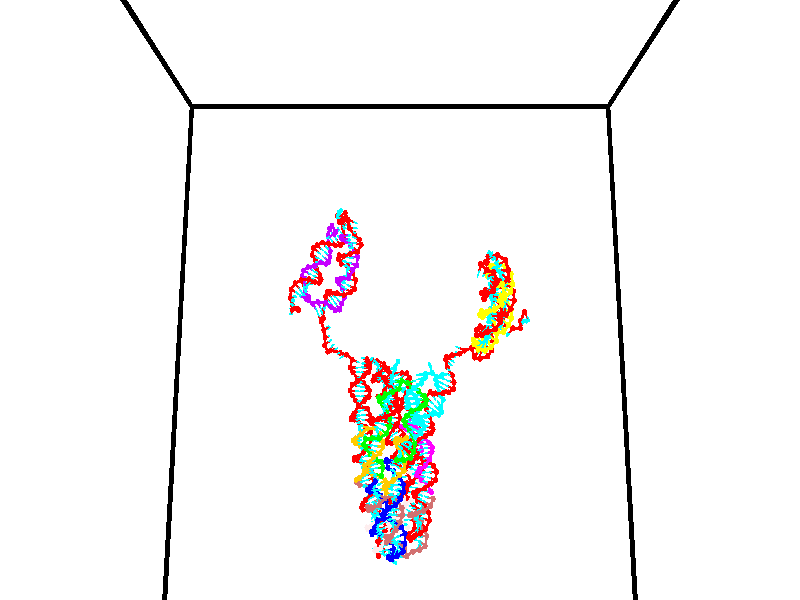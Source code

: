 // switches for output
#declare DRAW_BASES = 1; // possible values are 0, 1; only relevant for DNA ribbons
#declare DRAW_BASES_TYPE = 3; // possible values are 1, 2, 3; only relevant for DNA ribbons
#declare DRAW_FOG = 0; // set to 1 to enable fog

#include "colors.inc"

#include "transforms.inc"
background { rgb <1, 1, 1>}

#default {
   normal{
       ripples 0.25
       frequency 0.20
       turbulence 0.2
       lambda 5
   }
	finish {
		phong 0.1
		phong_size 40.
	}
}

// original window dimensions: 1024x640


// camera settings

camera {
	sky <0, 0.179814, -0.983701>
	up <0, 0.179814, -0.983701>
	right 1.6 * <1, 0, 0>
	location <35, 94.9851, 44.8844>
	look_at <35, 29.7336, 32.9568>
	direction <0, -65.2515, -11.9276>
	angle 67.0682
}


# declare cpy_camera_pos = <35, 94.9851, 44.8844>;
# if (DRAW_FOG = 1)
fog {
	fog_type 2
	up vnormalize(cpy_camera_pos)
	color rgbt<1,1,1,0.3>
	distance 1e-5
	fog_alt 3e-3
	fog_offset 56
}
# end


// LIGHTS

# declare lum = 6;
global_settings {
	ambient_light rgb lum * <0.05, 0.05, 0.05>
	max_trace_level 15
}# declare cpy_direct_light_amount = 0.25;
light_source
{	1000 * <-1, -1.16352, -0.803886>,
	rgb lum * cpy_direct_light_amount
	parallel
}

light_source
{	1000 * <1, 1.16352, 0.803886>,
	rgb lum * cpy_direct_light_amount
	parallel
}

// strand 0

// nucleotide -1

// particle -1
sphere {
	<24.212652, 35.360268, 34.817249> 0.250000
	pigment { color rgbt <1,0,0,0> }
	no_shadow
}
cylinder {
	<24.085699, 35.002422, 34.943066>,  <24.009527, 34.787716, 35.018555>, 0.100000
	pigment { color rgbt <1,0,0,0> }
	no_shadow
}
cylinder {
	<24.085699, 35.002422, 34.943066>,  <24.212652, 35.360268, 34.817249>, 0.100000
	pigment { color rgbt <1,0,0,0> }
	no_shadow
}

// particle -1
sphere {
	<24.085699, 35.002422, 34.943066> 0.100000
	pigment { color rgbt <1,0,0,0> }
	no_shadow
}
sphere {
	0, 1
	scale<0.080000,0.200000,0.300000>
	matrix <0.041014, -0.344329, -0.937952,
		0.947410, -0.284791, 0.145977,
		-0.317385, -0.894612, 0.314541,
		23.990484, 34.734039, 35.037426>
	pigment { color rgbt <0,1,1,0> }
	no_shadow
}
cylinder {
	<24.725313, 34.742207, 34.722172>,  <24.212652, 35.360268, 34.817249>, 0.130000
	pigment { color rgbt <1,0,0,0> }
	no_shadow
}

// nucleotide -1

// particle -1
sphere {
	<24.725313, 34.742207, 34.722172> 0.250000
	pigment { color rgbt <1,0,0,0> }
	no_shadow
}
cylinder {
	<24.335918, 34.670055, 34.665905>,  <24.102282, 34.626766, 34.632145>, 0.100000
	pigment { color rgbt <1,0,0,0> }
	no_shadow
}
cylinder {
	<24.335918, 34.670055, 34.665905>,  <24.725313, 34.742207, 34.722172>, 0.100000
	pigment { color rgbt <1,0,0,0> }
	no_shadow
}

// particle -1
sphere {
	<24.335918, 34.670055, 34.665905> 0.100000
	pigment { color rgbt <1,0,0,0> }
	no_shadow
}
sphere {
	0, 1
	scale<0.080000,0.200000,0.300000>
	matrix <0.179363, -0.220307, -0.958798,
		0.141953, -0.958608, 0.246819,
		-0.973488, -0.180375, -0.140666,
		24.043873, 34.615944, 34.623707>
	pigment { color rgbt <0,1,1,0> }
	no_shadow
}
cylinder {
	<24.473312, 34.059109, 34.513428>,  <24.725313, 34.742207, 34.722172>, 0.130000
	pigment { color rgbt <1,0,0,0> }
	no_shadow
}

// nucleotide -1

// particle -1
sphere {
	<24.473312, 34.059109, 34.513428> 0.250000
	pigment { color rgbt <1,0,0,0> }
	no_shadow
}
cylinder {
	<24.246662, 34.355438, 34.369137>,  <24.110672, 34.533234, 34.282562>, 0.100000
	pigment { color rgbt <1,0,0,0> }
	no_shadow
}
cylinder {
	<24.246662, 34.355438, 34.369137>,  <24.473312, 34.059109, 34.513428>, 0.100000
	pigment { color rgbt <1,0,0,0> }
	no_shadow
}

// particle -1
sphere {
	<24.246662, 34.355438, 34.369137> 0.100000
	pigment { color rgbt <1,0,0,0> }
	no_shadow
}
sphere {
	0, 1
	scale<0.080000,0.200000,0.300000>
	matrix <0.090428, -0.379231, -0.920873,
		-0.819000, -0.554408, 0.147890,
		-0.566624, 0.740821, -0.360724,
		24.076675, 34.577686, 34.260921>
	pigment { color rgbt <0,1,1,0> }
	no_shadow
}
cylinder {
	<23.894190, 33.759464, 34.143841>,  <24.473312, 34.059109, 34.513428>, 0.130000
	pigment { color rgbt <1,0,0,0> }
	no_shadow
}

// nucleotide -1

// particle -1
sphere {
	<23.894190, 33.759464, 34.143841> 0.250000
	pigment { color rgbt <1,0,0,0> }
	no_shadow
}
cylinder {
	<24.001696, 34.107365, 33.978287>,  <24.066198, 34.316105, 33.878956>, 0.100000
	pigment { color rgbt <1,0,0,0> }
	no_shadow
}
cylinder {
	<24.001696, 34.107365, 33.978287>,  <23.894190, 33.759464, 34.143841>, 0.100000
	pigment { color rgbt <1,0,0,0> }
	no_shadow
}

// particle -1
sphere {
	<24.001696, 34.107365, 33.978287> 0.100000
	pigment { color rgbt <1,0,0,0> }
	no_shadow
}
sphere {
	0, 1
	scale<0.080000,0.200000,0.300000>
	matrix <0.160415, -0.464111, -0.871130,
		-0.949754, 0.167735, -0.264257,
		0.268764, 0.869751, -0.413884,
		24.082325, 34.368290, 33.854122>
	pigment { color rgbt <0,1,1,0> }
	no_shadow
}
cylinder {
	<23.677092, 33.714645, 33.501274>,  <23.894190, 33.759464, 34.143841>, 0.130000
	pigment { color rgbt <1,0,0,0> }
	no_shadow
}

// nucleotide -1

// particle -1
sphere {
	<23.677092, 33.714645, 33.501274> 0.250000
	pigment { color rgbt <1,0,0,0> }
	no_shadow
}
cylinder {
	<23.974337, 33.981499, 33.480419>,  <24.152683, 34.141609, 33.467907>, 0.100000
	pigment { color rgbt <1,0,0,0> }
	no_shadow
}
cylinder {
	<23.974337, 33.981499, 33.480419>,  <23.677092, 33.714645, 33.501274>, 0.100000
	pigment { color rgbt <1,0,0,0> }
	no_shadow
}

// particle -1
sphere {
	<23.974337, 33.981499, 33.480419> 0.100000
	pigment { color rgbt <1,0,0,0> }
	no_shadow
}
sphere {
	0, 1
	scale<0.080000,0.200000,0.300000>
	matrix <0.365130, -0.469530, -0.803879,
		-0.560773, 0.578336, -0.592504,
		0.743111, 0.667135, -0.052133,
		24.197269, 34.181641, 33.464779>
	pigment { color rgbt <0,1,1,0> }
	no_shadow
}
cylinder {
	<23.763798, 33.887901, 32.801025>,  <23.677092, 33.714645, 33.501274>, 0.130000
	pigment { color rgbt <1,0,0,0> }
	no_shadow
}

// nucleotide -1

// particle -1
sphere {
	<23.763798, 33.887901, 32.801025> 0.250000
	pigment { color rgbt <1,0,0,0> }
	no_shadow
}
cylinder {
	<24.112688, 33.960213, 32.982811>,  <24.322023, 34.003601, 33.091881>, 0.100000
	pigment { color rgbt <1,0,0,0> }
	no_shadow
}
cylinder {
	<24.112688, 33.960213, 32.982811>,  <23.763798, 33.887901, 32.801025>, 0.100000
	pigment { color rgbt <1,0,0,0> }
	no_shadow
}

// particle -1
sphere {
	<24.112688, 33.960213, 32.982811> 0.100000
	pigment { color rgbt <1,0,0,0> }
	no_shadow
}
sphere {
	0, 1
	scale<0.080000,0.200000,0.300000>
	matrix <0.488589, -0.364528, -0.792717,
		0.022358, 0.913476, -0.406278,
		0.872227, 0.180779, 0.454465,
		24.374357, 34.014446, 33.119152>
	pigment { color rgbt <0,1,1,0> }
	no_shadow
}
cylinder {
	<24.227135, 34.206005, 32.318169>,  <23.763798, 33.887901, 32.801025>, 0.130000
	pigment { color rgbt <1,0,0,0> }
	no_shadow
}

// nucleotide -1

// particle -1
sphere {
	<24.227135, 34.206005, 32.318169> 0.250000
	pigment { color rgbt <1,0,0,0> }
	no_shadow
}
cylinder {
	<24.476381, 34.053410, 32.591282>,  <24.625929, 33.961853, 32.755150>, 0.100000
	pigment { color rgbt <1,0,0,0> }
	no_shadow
}
cylinder {
	<24.476381, 34.053410, 32.591282>,  <24.227135, 34.206005, 32.318169>, 0.100000
	pigment { color rgbt <1,0,0,0> }
	no_shadow
}

// particle -1
sphere {
	<24.476381, 34.053410, 32.591282> 0.100000
	pigment { color rgbt <1,0,0,0> }
	no_shadow
}
sphere {
	0, 1
	scale<0.080000,0.200000,0.300000>
	matrix <0.645202, -0.242719, -0.724432,
		0.442085, 0.891940, 0.094892,
		0.623118, -0.381485, 0.682784,
		24.663317, 33.938965, 32.796116>
	pigment { color rgbt <0,1,1,0> }
	no_shadow
}
cylinder {
	<24.864637, 34.409843, 32.097939>,  <24.227135, 34.206005, 32.318169>, 0.130000
	pigment { color rgbt <1,0,0,0> }
	no_shadow
}

// nucleotide -1

// particle -1
sphere {
	<24.864637, 34.409843, 32.097939> 0.250000
	pigment { color rgbt <1,0,0,0> }
	no_shadow
}
cylinder {
	<24.952824, 34.103668, 32.339764>,  <25.005735, 33.919964, 32.484859>, 0.100000
	pigment { color rgbt <1,0,0,0> }
	no_shadow
}
cylinder {
	<24.952824, 34.103668, 32.339764>,  <24.864637, 34.409843, 32.097939>, 0.100000
	pigment { color rgbt <1,0,0,0> }
	no_shadow
}

// particle -1
sphere {
	<24.952824, 34.103668, 32.339764> 0.100000
	pigment { color rgbt <1,0,0,0> }
	no_shadow
}
sphere {
	0, 1
	scale<0.080000,0.200000,0.300000>
	matrix <0.650847, -0.346205, -0.675677,
		0.726494, 0.542440, 0.421860,
		0.220464, -0.765442, 0.604561,
		25.018963, 33.874035, 32.521133>
	pigment { color rgbt <0,1,1,0> }
	no_shadow
}
cylinder {
	<25.614616, 34.314213, 31.975878>,  <24.864637, 34.409843, 32.097939>, 0.130000
	pigment { color rgbt <1,0,0,0> }
	no_shadow
}

// nucleotide -1

// particle -1
sphere {
	<25.614616, 34.314213, 31.975878> 0.250000
	pigment { color rgbt <1,0,0,0> }
	no_shadow
}
cylinder {
	<25.485666, 33.984505, 32.162064>,  <25.408297, 33.786678, 32.273773>, 0.100000
	pigment { color rgbt <1,0,0,0> }
	no_shadow
}
cylinder {
	<25.485666, 33.984505, 32.162064>,  <25.614616, 34.314213, 31.975878>, 0.100000
	pigment { color rgbt <1,0,0,0> }
	no_shadow
}

// particle -1
sphere {
	<25.485666, 33.984505, 32.162064> 0.100000
	pigment { color rgbt <1,0,0,0> }
	no_shadow
}
sphere {
	0, 1
	scale<0.080000,0.200000,0.300000>
	matrix <0.638559, -0.552346, -0.535869,
		0.698797, 0.124477, 0.704406,
		-0.322373, -0.824269, 0.465464,
		25.388954, 33.737225, 32.301704>
	pigment { color rgbt <0,1,1,0> }
	no_shadow
}
cylinder {
	<26.225233, 33.976959, 32.147427>,  <25.614616, 34.314213, 31.975878>, 0.130000
	pigment { color rgbt <1,0,0,0> }
	no_shadow
}

// nucleotide -1

// particle -1
sphere {
	<26.225233, 33.976959, 32.147427> 0.250000
	pigment { color rgbt <1,0,0,0> }
	no_shadow
}
cylinder {
	<25.939026, 33.697857, 32.161106>,  <25.767302, 33.530396, 32.169315>, 0.100000
	pigment { color rgbt <1,0,0,0> }
	no_shadow
}
cylinder {
	<25.939026, 33.697857, 32.161106>,  <26.225233, 33.976959, 32.147427>, 0.100000
	pigment { color rgbt <1,0,0,0> }
	no_shadow
}

// particle -1
sphere {
	<25.939026, 33.697857, 32.161106> 0.100000
	pigment { color rgbt <1,0,0,0> }
	no_shadow
}
sphere {
	0, 1
	scale<0.080000,0.200000,0.300000>
	matrix <0.546970, -0.589999, -0.593907,
		0.434581, -0.406244, 0.803807,
		-0.715516, -0.697759, 0.034199,
		25.724371, 33.488529, 32.171368>
	pigment { color rgbt <0,1,1,0> }
	no_shadow
}
cylinder {
	<26.578442, 33.318893, 32.096027>,  <26.225233, 33.976959, 32.147427>, 0.130000
	pigment { color rgbt <1,0,0,0> }
	no_shadow
}

// nucleotide -1

// particle -1
sphere {
	<26.578442, 33.318893, 32.096027> 0.250000
	pigment { color rgbt <1,0,0,0> }
	no_shadow
}
cylinder {
	<26.210003, 33.274860, 31.946650>,  <25.988939, 33.248440, 31.857023>, 0.100000
	pigment { color rgbt <1,0,0,0> }
	no_shadow
}
cylinder {
	<26.210003, 33.274860, 31.946650>,  <26.578442, 33.318893, 32.096027>, 0.100000
	pigment { color rgbt <1,0,0,0> }
	no_shadow
}

// particle -1
sphere {
	<26.210003, 33.274860, 31.946650> 0.100000
	pigment { color rgbt <1,0,0,0> }
	no_shadow
}
sphere {
	0, 1
	scale<0.080000,0.200000,0.300000>
	matrix <0.372443, -0.528590, -0.762810,
		-0.113429, -0.841709, 0.527882,
		-0.921097, -0.110082, -0.373446,
		25.933674, 33.241837, 31.834616>
	pigment { color rgbt <0,1,1,0> }
	no_shadow
}
cylinder {
	<26.694395, 32.759415, 31.707079>,  <26.578442, 33.318893, 32.096027>, 0.130000
	pigment { color rgbt <1,0,0,0> }
	no_shadow
}

// nucleotide -1

// particle -1
sphere {
	<26.694395, 32.759415, 31.707079> 0.250000
	pigment { color rgbt <1,0,0,0> }
	no_shadow
}
cylinder {
	<26.345486, 32.892151, 31.563402>,  <26.136141, 32.971794, 31.477196>, 0.100000
	pigment { color rgbt <1,0,0,0> }
	no_shadow
}
cylinder {
	<26.345486, 32.892151, 31.563402>,  <26.694395, 32.759415, 31.707079>, 0.100000
	pigment { color rgbt <1,0,0,0> }
	no_shadow
}

// particle -1
sphere {
	<26.345486, 32.892151, 31.563402> 0.100000
	pigment { color rgbt <1,0,0,0> }
	no_shadow
}
sphere {
	0, 1
	scale<0.080000,0.200000,0.300000>
	matrix <0.265647, -0.295152, -0.917779,
		-0.410578, -0.895971, 0.169299,
		-0.872271, 0.331846, -0.359195,
		26.083803, 32.991703, 31.455645>
	pigment { color rgbt <0,1,1,0> }
	no_shadow
}
cylinder {
	<26.498373, 32.246452, 31.151836>,  <26.694395, 32.759415, 31.707079>, 0.130000
	pigment { color rgbt <1,0,0,0> }
	no_shadow
}

// nucleotide -1

// particle -1
sphere {
	<26.498373, 32.246452, 31.151836> 0.250000
	pigment { color rgbt <1,0,0,0> }
	no_shadow
}
cylinder {
	<26.282642, 32.577290, 31.088535>,  <26.153204, 32.775791, 31.050554>, 0.100000
	pigment { color rgbt <1,0,0,0> }
	no_shadow
}
cylinder {
	<26.282642, 32.577290, 31.088535>,  <26.498373, 32.246452, 31.151836>, 0.100000
	pigment { color rgbt <1,0,0,0> }
	no_shadow
}

// particle -1
sphere {
	<26.282642, 32.577290, 31.088535> 0.100000
	pigment { color rgbt <1,0,0,0> }
	no_shadow
}
sphere {
	0, 1
	scale<0.080000,0.200000,0.300000>
	matrix <0.222908, -0.041002, -0.973977,
		-0.812057, -0.560569, -0.162252,
		-0.539329, 0.827092, -0.158251,
		26.120844, 32.825417, 31.041059>
	pigment { color rgbt <0,1,1,0> }
	no_shadow
}
cylinder {
	<26.097157, 32.131752, 30.551458>,  <26.498373, 32.246452, 31.151836>, 0.130000
	pigment { color rgbt <1,0,0,0> }
	no_shadow
}

// nucleotide -1

// particle -1
sphere {
	<26.097157, 32.131752, 30.551458> 0.250000
	pigment { color rgbt <1,0,0,0> }
	no_shadow
}
cylinder {
	<26.116129, 32.531277, 30.555784>,  <26.127512, 32.770992, 30.558380>, 0.100000
	pigment { color rgbt <1,0,0,0> }
	no_shadow
}
cylinder {
	<26.116129, 32.531277, 30.555784>,  <26.097157, 32.131752, 30.551458>, 0.100000
	pigment { color rgbt <1,0,0,0> }
	no_shadow
}

// particle -1
sphere {
	<26.116129, 32.531277, 30.555784> 0.100000
	pigment { color rgbt <1,0,0,0> }
	no_shadow
}
sphere {
	0, 1
	scale<0.080000,0.200000,0.300000>
	matrix <0.389546, -0.008527, -0.920968,
		-0.919785, 0.047897, -0.389489,
		0.047433, 0.998816, 0.010815,
		26.130360, 32.830921, 30.559029>
	pigment { color rgbt <0,1,1,0> }
	no_shadow
}
cylinder {
	<26.008724, 32.348103, 29.924793>,  <26.097157, 32.131752, 30.551458>, 0.130000
	pigment { color rgbt <1,0,0,0> }
	no_shadow
}

// nucleotide -1

// particle -1
sphere {
	<26.008724, 32.348103, 29.924793> 0.250000
	pigment { color rgbt <1,0,0,0> }
	no_shadow
}
cylinder {
	<26.146032, 32.694965, 30.069130>,  <26.228416, 32.903084, 30.155731>, 0.100000
	pigment { color rgbt <1,0,0,0> }
	no_shadow
}
cylinder {
	<26.146032, 32.694965, 30.069130>,  <26.008724, 32.348103, 29.924793>, 0.100000
	pigment { color rgbt <1,0,0,0> }
	no_shadow
}

// particle -1
sphere {
	<26.146032, 32.694965, 30.069130> 0.100000
	pigment { color rgbt <1,0,0,0> }
	no_shadow
}
sphere {
	0, 1
	scale<0.080000,0.200000,0.300000>
	matrix <0.211102, 0.303122, -0.929275,
		-0.915206, 0.395166, -0.079006,
		0.343270, 0.867157, 0.360840,
		26.249014, 32.955112, 30.177382>
	pigment { color rgbt <0,1,1,0> }
	no_shadow
}
cylinder {
	<25.701750, 32.992535, 29.508759>,  <26.008724, 32.348103, 29.924793>, 0.130000
	pigment { color rgbt <1,0,0,0> }
	no_shadow
}

// nucleotide -1

// particle -1
sphere {
	<25.701750, 32.992535, 29.508759> 0.250000
	pigment { color rgbt <1,0,0,0> }
	no_shadow
}
cylinder {
	<26.042757, 33.103848, 29.685743>,  <26.247360, 33.170635, 29.791935>, 0.100000
	pigment { color rgbt <1,0,0,0> }
	no_shadow
}
cylinder {
	<26.042757, 33.103848, 29.685743>,  <25.701750, 32.992535, 29.508759>, 0.100000
	pigment { color rgbt <1,0,0,0> }
	no_shadow
}

// particle -1
sphere {
	<26.042757, 33.103848, 29.685743> 0.100000
	pigment { color rgbt <1,0,0,0> }
	no_shadow
}
sphere {
	0, 1
	scale<0.080000,0.200000,0.300000>
	matrix <0.278319, 0.474841, -0.834904,
		-0.442441, 0.834915, 0.327358,
		0.852517, 0.278285, 0.442462,
		26.298512, 33.187332, 29.818481>
	pigment { color rgbt <0,1,1,0> }
	no_shadow
}
cylinder {
	<25.914827, 33.525814, 29.044367>,  <25.701750, 32.992535, 29.508759>, 0.130000
	pigment { color rgbt <1,0,0,0> }
	no_shadow
}

// nucleotide -1

// particle -1
sphere {
	<25.914827, 33.525814, 29.044367> 0.250000
	pigment { color rgbt <1,0,0,0> }
	no_shadow
}
cylinder {
	<26.248953, 33.466236, 29.256054>,  <26.449429, 33.430489, 29.383066>, 0.100000
	pigment { color rgbt <1,0,0,0> }
	no_shadow
}
cylinder {
	<26.248953, 33.466236, 29.256054>,  <25.914827, 33.525814, 29.044367>, 0.100000
	pigment { color rgbt <1,0,0,0> }
	no_shadow
}

// particle -1
sphere {
	<26.248953, 33.466236, 29.256054> 0.100000
	pigment { color rgbt <1,0,0,0> }
	no_shadow
}
sphere {
	0, 1
	scale<0.080000,0.200000,0.300000>
	matrix <0.538358, 0.416757, -0.732451,
		-0.111463, 0.896733, 0.428306,
		0.835313, -0.148941, 0.529216,
		26.499546, 33.421555, 29.414818>
	pigment { color rgbt <0,1,1,0> }
	no_shadow
}
cylinder {
	<26.357428, 34.037766, 28.917749>,  <25.914827, 33.525814, 29.044367>, 0.130000
	pigment { color rgbt <1,0,0,0> }
	no_shadow
}

// nucleotide -1

// particle -1
sphere {
	<26.357428, 34.037766, 28.917749> 0.250000
	pigment { color rgbt <1,0,0,0> }
	no_shadow
}
cylinder {
	<26.631800, 33.786777, 29.065142>,  <26.796423, 33.636185, 29.153578>, 0.100000
	pigment { color rgbt <1,0,0,0> }
	no_shadow
}
cylinder {
	<26.631800, 33.786777, 29.065142>,  <26.357428, 34.037766, 28.917749>, 0.100000
	pigment { color rgbt <1,0,0,0> }
	no_shadow
}

// particle -1
sphere {
	<26.631800, 33.786777, 29.065142> 0.100000
	pigment { color rgbt <1,0,0,0> }
	no_shadow
}
sphere {
	0, 1
	scale<0.080000,0.200000,0.300000>
	matrix <0.598436, 0.198352, -0.776228,
		0.413973, 0.752950, 0.511558,
		0.685930, -0.627473, 0.368480,
		26.837578, 33.598537, 29.175686>
	pigment { color rgbt <0,1,1,0> }
	no_shadow
}
cylinder {
	<26.972992, 34.301033, 28.743338>,  <26.357428, 34.037766, 28.917749>, 0.130000
	pigment { color rgbt <1,0,0,0> }
	no_shadow
}

// nucleotide -1

// particle -1
sphere {
	<26.972992, 34.301033, 28.743338> 0.250000
	pigment { color rgbt <1,0,0,0> }
	no_shadow
}
cylinder {
	<27.085770, 33.924385, 28.816950>,  <27.153437, 33.698399, 28.861116>, 0.100000
	pigment { color rgbt <1,0,0,0> }
	no_shadow
}
cylinder {
	<27.085770, 33.924385, 28.816950>,  <26.972992, 34.301033, 28.743338>, 0.100000
	pigment { color rgbt <1,0,0,0> }
	no_shadow
}

// particle -1
sphere {
	<27.085770, 33.924385, 28.816950> 0.100000
	pigment { color rgbt <1,0,0,0> }
	no_shadow
}
sphere {
	0, 1
	scale<0.080000,0.200000,0.300000>
	matrix <0.714627, 0.078122, -0.695129,
		0.640168, 0.327500, 0.694931,
		0.281944, -0.941616, 0.184029,
		27.170353, 33.641899, 28.872158>
	pigment { color rgbt <0,1,1,0> }
	no_shadow
}
cylinder {
	<27.637762, 34.370285, 28.865328>,  <26.972992, 34.301033, 28.743338>, 0.130000
	pigment { color rgbt <1,0,0,0> }
	no_shadow
}

// nucleotide -1

// particle -1
sphere {
	<27.637762, 34.370285, 28.865328> 0.250000
	pigment { color rgbt <1,0,0,0> }
	no_shadow
}
cylinder {
	<27.559402, 33.993145, 28.757513>,  <27.512386, 33.766861, 28.692825>, 0.100000
	pigment { color rgbt <1,0,0,0> }
	no_shadow
}
cylinder {
	<27.559402, 33.993145, 28.757513>,  <27.637762, 34.370285, 28.865328>, 0.100000
	pigment { color rgbt <1,0,0,0> }
	no_shadow
}

// particle -1
sphere {
	<27.559402, 33.993145, 28.757513> 0.100000
	pigment { color rgbt <1,0,0,0> }
	no_shadow
}
sphere {
	0, 1
	scale<0.080000,0.200000,0.300000>
	matrix <0.808463, 0.000272, -0.588546,
		0.554987, -0.333206, 0.762210,
		-0.195900, -0.942854, -0.269535,
		27.500633, 33.710289, 28.676653>
	pigment { color rgbt <0,1,1,0> }
	no_shadow
}
cylinder {
	<28.318626, 34.109676, 28.954271>,  <27.637762, 34.370285, 28.865328>, 0.130000
	pigment { color rgbt <1,0,0,0> }
	no_shadow
}

// nucleotide -1

// particle -1
sphere {
	<28.318626, 34.109676, 28.954271> 0.250000
	pigment { color rgbt <1,0,0,0> }
	no_shadow
}
cylinder {
	<28.110239, 33.870277, 28.710833>,  <27.985207, 33.726639, 28.564770>, 0.100000
	pigment { color rgbt <1,0,0,0> }
	no_shadow
}
cylinder {
	<28.110239, 33.870277, 28.710833>,  <28.318626, 34.109676, 28.954271>, 0.100000
	pigment { color rgbt <1,0,0,0> }
	no_shadow
}

// particle -1
sphere {
	<28.110239, 33.870277, 28.710833> 0.100000
	pigment { color rgbt <1,0,0,0> }
	no_shadow
}
sphere {
	0, 1
	scale<0.080000,0.200000,0.300000>
	matrix <0.737573, 0.043223, -0.673883,
		0.429625, -0.799955, 0.418921,
		-0.520969, -0.598501, -0.608594,
		27.953949, 33.690727, 28.528254>
	pigment { color rgbt <0,1,1,0> }
	no_shadow
}
cylinder {
	<28.781834, 33.609005, 28.782616>,  <28.318626, 34.109676, 28.954271>, 0.130000
	pigment { color rgbt <1,0,0,0> }
	no_shadow
}

// nucleotide -1

// particle -1
sphere {
	<28.781834, 33.609005, 28.782616> 0.250000
	pigment { color rgbt <1,0,0,0> }
	no_shadow
}
cylinder {
	<28.506748, 33.590569, 28.492809>,  <28.341698, 33.579506, 28.318926>, 0.100000
	pigment { color rgbt <1,0,0,0> }
	no_shadow
}
cylinder {
	<28.506748, 33.590569, 28.492809>,  <28.781834, 33.609005, 28.782616>, 0.100000
	pigment { color rgbt <1,0,0,0> }
	no_shadow
}

// particle -1
sphere {
	<28.506748, 33.590569, 28.492809> 0.100000
	pigment { color rgbt <1,0,0,0> }
	no_shadow
}
sphere {
	0, 1
	scale<0.080000,0.200000,0.300000>
	matrix <0.721215, -0.157561, -0.674554,
		-0.083061, -0.986433, 0.141602,
		-0.687713, -0.046096, -0.724518,
		28.300434, 33.576740, 28.275454>
	pigment { color rgbt <0,1,1,0> }
	no_shadow
}
cylinder {
	<29.059956, 33.145401, 28.408672>,  <28.781834, 33.609005, 28.782616>, 0.130000
	pigment { color rgbt <1,0,0,0> }
	no_shadow
}

// nucleotide -1

// particle -1
sphere {
	<29.059956, 33.145401, 28.408672> 0.250000
	pigment { color rgbt <1,0,0,0> }
	no_shadow
}
cylinder {
	<28.780609, 33.315796, 28.178604>,  <28.613001, 33.418034, 28.040564>, 0.100000
	pigment { color rgbt <1,0,0,0> }
	no_shadow
}
cylinder {
	<28.780609, 33.315796, 28.178604>,  <29.059956, 33.145401, 28.408672>, 0.100000
	pigment { color rgbt <1,0,0,0> }
	no_shadow
}

// particle -1
sphere {
	<28.780609, 33.315796, 28.178604> 0.100000
	pigment { color rgbt <1,0,0,0> }
	no_shadow
}
sphere {
	0, 1
	scale<0.080000,0.200000,0.300000>
	matrix <0.577625, -0.139096, -0.804364,
		-0.422651, -0.893974, -0.148919,
		-0.698367, 0.425985, -0.575170,
		28.571098, 33.443592, 28.006054>
	pigment { color rgbt <0,1,1,0> }
	no_shadow
}
cylinder {
	<29.007278, 32.726807, 27.699341>,  <29.059956, 33.145401, 28.408672>, 0.130000
	pigment { color rgbt <1,0,0,0> }
	no_shadow
}

// nucleotide -1

// particle -1
sphere {
	<29.007278, 32.726807, 27.699341> 0.250000
	pigment { color rgbt <1,0,0,0> }
	no_shadow
}
cylinder {
	<28.916115, 33.114960, 27.667294>,  <28.861416, 33.347851, 27.648066>, 0.100000
	pigment { color rgbt <1,0,0,0> }
	no_shadow
}
cylinder {
	<28.916115, 33.114960, 27.667294>,  <29.007278, 32.726807, 27.699341>, 0.100000
	pigment { color rgbt <1,0,0,0> }
	no_shadow
}

// particle -1
sphere {
	<28.916115, 33.114960, 27.667294> 0.100000
	pigment { color rgbt <1,0,0,0> }
	no_shadow
}
sphere {
	0, 1
	scale<0.080000,0.200000,0.300000>
	matrix <0.638976, 0.086973, -0.764294,
		-0.734688, -0.225384, -0.639872,
		-0.227911, 0.970380, -0.080117,
		28.847742, 33.406075, 27.643259>
	pigment { color rgbt <0,1,1,0> }
	no_shadow
}
cylinder {
	<28.936310, 32.887321, 26.984676>,  <29.007278, 32.726807, 27.699341>, 0.130000
	pigment { color rgbt <1,0,0,0> }
	no_shadow
}

// nucleotide -1

// particle -1
sphere {
	<28.936310, 32.887321, 26.984676> 0.250000
	pigment { color rgbt <1,0,0,0> }
	no_shadow
}
cylinder {
	<29.017418, 33.239063, 27.157009>,  <29.066084, 33.450108, 27.260408>, 0.100000
	pigment { color rgbt <1,0,0,0> }
	no_shadow
}
cylinder {
	<29.017418, 33.239063, 27.157009>,  <28.936310, 32.887321, 26.984676>, 0.100000
	pigment { color rgbt <1,0,0,0> }
	no_shadow
}

// particle -1
sphere {
	<29.017418, 33.239063, 27.157009> 0.100000
	pigment { color rgbt <1,0,0,0> }
	no_shadow
}
sphere {
	0, 1
	scale<0.080000,0.200000,0.300000>
	matrix <0.681793, 0.189025, -0.706702,
		-0.702881, 0.437037, -0.561210,
		0.202772, 0.879357, 0.430831,
		29.078249, 33.502869, 27.286259>
	pigment { color rgbt <0,1,1,0> }
	no_shadow
}
cylinder {
	<28.794733, 33.553532, 26.554352>,  <28.936310, 32.887321, 26.984676>, 0.130000
	pigment { color rgbt <1,0,0,0> }
	no_shadow
}

// nucleotide -1

// particle -1
sphere {
	<28.794733, 33.553532, 26.554352> 0.250000
	pigment { color rgbt <1,0,0,0> }
	no_shadow
}
cylinder {
	<29.108458, 33.598015, 26.798479>,  <29.296692, 33.624702, 26.944956>, 0.100000
	pigment { color rgbt <1,0,0,0> }
	no_shadow
}
cylinder {
	<29.108458, 33.598015, 26.798479>,  <28.794733, 33.553532, 26.554352>, 0.100000
	pigment { color rgbt <1,0,0,0> }
	no_shadow
}

// particle -1
sphere {
	<29.108458, 33.598015, 26.798479> 0.100000
	pigment { color rgbt <1,0,0,0> }
	no_shadow
}
sphere {
	0, 1
	scale<0.080000,0.200000,0.300000>
	matrix <0.543879, 0.349980, -0.762699,
		-0.298416, 0.930133, 0.214011,
		0.784311, 0.111205, 0.610319,
		29.343750, 33.631378, 26.981575>
	pigment { color rgbt <0,1,1,0> }
	no_shadow
}
cylinder {
	<29.029938, 34.269810, 26.609518>,  <28.794733, 33.553532, 26.554352>, 0.130000
	pigment { color rgbt <1,0,0,0> }
	no_shadow
}

// nucleotide -1

// particle -1
sphere {
	<29.029938, 34.269810, 26.609518> 0.250000
	pigment { color rgbt <1,0,0,0> }
	no_shadow
}
cylinder {
	<29.347029, 34.070541, 26.750034>,  <29.537283, 33.950981, 26.834343>, 0.100000
	pigment { color rgbt <1,0,0,0> }
	no_shadow
}
cylinder {
	<29.347029, 34.070541, 26.750034>,  <29.029938, 34.269810, 26.609518>, 0.100000
	pigment { color rgbt <1,0,0,0> }
	no_shadow
}

// particle -1
sphere {
	<29.347029, 34.070541, 26.750034> 0.100000
	pigment { color rgbt <1,0,0,0> }
	no_shadow
}
sphere {
	0, 1
	scale<0.080000,0.200000,0.300000>
	matrix <0.590238, 0.483306, -0.646556,
		0.152317, 0.719888, 0.677171,
		0.792729, -0.498173, 0.351290,
		29.584846, 33.921089, 26.855421>
	pigment { color rgbt <0,1,1,0> }
	no_shadow
}
cylinder {
	<28.699213, 34.871826, 27.056057>,  <29.029938, 34.269810, 26.609518>, 0.130000
	pigment { color rgbt <1,0,0,0> }
	no_shadow
}

// nucleotide -1

// particle -1
sphere {
	<28.699213, 34.871826, 27.056057> 0.250000
	pigment { color rgbt <1,0,0,0> }
	no_shadow
}
cylinder {
	<29.017317, 34.805378, 27.289284>,  <29.208179, 34.765507, 27.429218>, 0.100000
	pigment { color rgbt <1,0,0,0> }
	no_shadow
}
cylinder {
	<29.017317, 34.805378, 27.289284>,  <28.699213, 34.871826, 27.056057>, 0.100000
	pigment { color rgbt <1,0,0,0> }
	no_shadow
}

// particle -1
sphere {
	<29.017317, 34.805378, 27.289284> 0.100000
	pigment { color rgbt <1,0,0,0> }
	no_shadow
}
sphere {
	0, 1
	scale<0.080000,0.200000,0.300000>
	matrix <-0.606156, -0.236411, 0.759398,
		0.011690, -0.957347, -0.288705,
		0.795260, -0.166123, 0.583065,
		29.255896, 34.755543, 27.464203>
	pigment { color rgbt <0,1,1,0> }
	no_shadow
}
cylinder {
	<28.580643, 35.566196, 26.770514>,  <28.699213, 34.871826, 27.056057>, 0.130000
	pigment { color rgbt <1,0,0,0> }
	no_shadow
}

// nucleotide -1

// particle -1
sphere {
	<28.580643, 35.566196, 26.770514> 0.250000
	pigment { color rgbt <1,0,0,0> }
	no_shadow
}
cylinder {
	<28.817324, 35.829369, 26.584171>,  <28.959332, 35.987270, 26.472366>, 0.100000
	pigment { color rgbt <1,0,0,0> }
	no_shadow
}
cylinder {
	<28.817324, 35.829369, 26.584171>,  <28.580643, 35.566196, 26.770514>, 0.100000
	pigment { color rgbt <1,0,0,0> }
	no_shadow
}

// particle -1
sphere {
	<28.817324, 35.829369, 26.584171> 0.100000
	pigment { color rgbt <1,0,0,0> }
	no_shadow
}
sphere {
	0, 1
	scale<0.080000,0.200000,0.300000>
	matrix <-0.460104, 0.750122, 0.474997,
		0.661961, -0.066716, 0.746563,
		0.591703, 0.657926, -0.465855,
		28.994835, 36.026745, 26.444414>
	pigment { color rgbt <0,1,1,0> }
	no_shadow
}
cylinder {
	<28.893557, 35.996105, 27.364124>,  <28.580643, 35.566196, 26.770514>, 0.130000
	pigment { color rgbt <1,0,0,0> }
	no_shadow
}

// nucleotide -1

// particle -1
sphere {
	<28.893557, 35.996105, 27.364124> 0.250000
	pigment { color rgbt <1,0,0,0> }
	no_shadow
}
cylinder {
	<28.840075, 36.184654, 27.015429>,  <28.807985, 36.297783, 26.806211>, 0.100000
	pigment { color rgbt <1,0,0,0> }
	no_shadow
}
cylinder {
	<28.840075, 36.184654, 27.015429>,  <28.893557, 35.996105, 27.364124>, 0.100000
	pigment { color rgbt <1,0,0,0> }
	no_shadow
}

// particle -1
sphere {
	<28.840075, 36.184654, 27.015429> 0.100000
	pigment { color rgbt <1,0,0,0> }
	no_shadow
}
sphere {
	0, 1
	scale<0.080000,0.200000,0.300000>
	matrix <0.033995, 0.881301, 0.471330,
		0.990438, 0.033384, -0.133859,
		-0.133705, 0.471374, -0.871740,
		28.799963, 36.326065, 26.753906>
	pigment { color rgbt <0,1,1,0> }
	no_shadow
}
cylinder {
	<29.459673, 36.321747, 27.236143>,  <28.893557, 35.996105, 27.364124>, 0.130000
	pigment { color rgbt <1,0,0,0> }
	no_shadow
}

// nucleotide -1

// particle -1
sphere {
	<29.459673, 36.321747, 27.236143> 0.250000
	pigment { color rgbt <1,0,0,0> }
	no_shadow
}
cylinder {
	<29.128763, 36.510231, 27.113783>,  <28.930218, 36.623322, 27.040367>, 0.100000
	pigment { color rgbt <1,0,0,0> }
	no_shadow
}
cylinder {
	<29.128763, 36.510231, 27.113783>,  <29.459673, 36.321747, 27.236143>, 0.100000
	pigment { color rgbt <1,0,0,0> }
	no_shadow
}

// particle -1
sphere {
	<29.128763, 36.510231, 27.113783> 0.100000
	pigment { color rgbt <1,0,0,0> }
	no_shadow
}
sphere {
	0, 1
	scale<0.080000,0.200000,0.300000>
	matrix <0.186903, 0.744335, 0.641118,
		0.529797, 0.473206, -0.703840,
		-0.827274, 0.471212, -0.305903,
		28.880581, 36.651596, 27.022013>
	pigment { color rgbt <0,1,1,0> }
	no_shadow
}
cylinder {
	<29.520191, 37.034725, 26.928598>,  <29.459673, 36.321747, 27.236143>, 0.130000
	pigment { color rgbt <1,0,0,0> }
	no_shadow
}

// nucleotide -1

// particle -1
sphere {
	<29.520191, 37.034725, 26.928598> 0.250000
	pigment { color rgbt <1,0,0,0> }
	no_shadow
}
cylinder {
	<29.164618, 36.998844, 27.108265>,  <28.951273, 36.977314, 27.216064>, 0.100000
	pigment { color rgbt <1,0,0,0> }
	no_shadow
}
cylinder {
	<29.164618, 36.998844, 27.108265>,  <29.520191, 37.034725, 26.928598>, 0.100000
	pigment { color rgbt <1,0,0,0> }
	no_shadow
}

// particle -1
sphere {
	<29.164618, 36.998844, 27.108265> 0.100000
	pigment { color rgbt <1,0,0,0> }
	no_shadow
}
sphere {
	0, 1
	scale<0.080000,0.200000,0.300000>
	matrix <0.203950, 0.800540, 0.563507,
		-0.410123, 0.592528, -0.693333,
		-0.888934, -0.089702, 0.449166,
		28.897938, 36.971935, 27.243015>
	pigment { color rgbt <0,1,1,0> }
	no_shadow
}
cylinder {
	<29.851757, 37.097900, 27.556810>,  <29.520191, 37.034725, 26.928598>, 0.130000
	pigment { color rgbt <1,0,0,0> }
	no_shadow
}

// nucleotide -1

// particle -1
sphere {
	<29.851757, 37.097900, 27.556810> 0.250000
	pigment { color rgbt <1,0,0,0> }
	no_shadow
}
cylinder {
	<30.226660, 36.988689, 27.643536>,  <30.451601, 36.923164, 27.695572>, 0.100000
	pigment { color rgbt <1,0,0,0> }
	no_shadow
}
cylinder {
	<30.226660, 36.988689, 27.643536>,  <29.851757, 37.097900, 27.556810>, 0.100000
	pigment { color rgbt <1,0,0,0> }
	no_shadow
}

// particle -1
sphere {
	<30.226660, 36.988689, 27.643536> 0.100000
	pigment { color rgbt <1,0,0,0> }
	no_shadow
}
sphere {
	0, 1
	scale<0.080000,0.200000,0.300000>
	matrix <-0.249782, -0.091995, 0.963922,
		-0.243230, -0.957598, -0.154420,
		0.937255, -0.273026, 0.216815,
		30.507837, 36.906784, 27.708580>
	pigment { color rgbt <0,1,1,0> }
	no_shadow
}
cylinder {
	<29.890633, 36.429325, 28.031012>,  <29.851757, 37.097900, 27.556810>, 0.130000
	pigment { color rgbt <1,0,0,0> }
	no_shadow
}

// nucleotide -1

// particle -1
sphere {
	<29.890633, 36.429325, 28.031012> 0.250000
	pigment { color rgbt <1,0,0,0> }
	no_shadow
}
cylinder {
	<30.250898, 36.591774, 28.092813>,  <30.467058, 36.689243, 28.129894>, 0.100000
	pigment { color rgbt <1,0,0,0> }
	no_shadow
}
cylinder {
	<30.250898, 36.591774, 28.092813>,  <29.890633, 36.429325, 28.031012>, 0.100000
	pigment { color rgbt <1,0,0,0> }
	no_shadow
}

// particle -1
sphere {
	<30.250898, 36.591774, 28.092813> 0.100000
	pigment { color rgbt <1,0,0,0> }
	no_shadow
}
sphere {
	0, 1
	scale<0.080000,0.200000,0.300000>
	matrix <-0.099875, -0.152565, 0.983234,
		0.422886, -0.900993, -0.096848,
		0.900662, 0.406123, 0.154505,
		30.521097, 36.713612, 28.139164>
	pigment { color rgbt <0,1,1,0> }
	no_shadow
}
cylinder {
	<30.378281, 36.027161, 28.456999>,  <29.890633, 36.429325, 28.031012>, 0.130000
	pigment { color rgbt <1,0,0,0> }
	no_shadow
}

// nucleotide -1

// particle -1
sphere {
	<30.378281, 36.027161, 28.456999> 0.250000
	pigment { color rgbt <1,0,0,0> }
	no_shadow
}
cylinder {
	<30.429119, 36.421043, 28.504652>,  <30.459623, 36.657375, 28.533245>, 0.100000
	pigment { color rgbt <1,0,0,0> }
	no_shadow
}
cylinder {
	<30.429119, 36.421043, 28.504652>,  <30.378281, 36.027161, 28.456999>, 0.100000
	pigment { color rgbt <1,0,0,0> }
	no_shadow
}

// particle -1
sphere {
	<30.429119, 36.421043, 28.504652> 0.100000
	pigment { color rgbt <1,0,0,0> }
	no_shadow
}
sphere {
	0, 1
	scale<0.080000,0.200000,0.300000>
	matrix <-0.262832, -0.082380, 0.961318,
		0.956434, -0.153493, 0.248343,
		0.127097, 0.984710, 0.119134,
		30.467249, 36.716457, 28.540392>
	pigment { color rgbt <0,1,1,0> }
	no_shadow
}
cylinder {
	<30.907940, 36.152519, 28.988037>,  <30.378281, 36.027161, 28.456999>, 0.130000
	pigment { color rgbt <1,0,0,0> }
	no_shadow
}

// nucleotide -1

// particle -1
sphere {
	<30.907940, 36.152519, 28.988037> 0.250000
	pigment { color rgbt <1,0,0,0> }
	no_shadow
}
cylinder {
	<30.625690, 36.434212, 28.956648>,  <30.456341, 36.603226, 28.937815>, 0.100000
	pigment { color rgbt <1,0,0,0> }
	no_shadow
}
cylinder {
	<30.625690, 36.434212, 28.956648>,  <30.907940, 36.152519, 28.988037>, 0.100000
	pigment { color rgbt <1,0,0,0> }
	no_shadow
}

// particle -1
sphere {
	<30.625690, 36.434212, 28.956648> 0.100000
	pigment { color rgbt <1,0,0,0> }
	no_shadow
}
sphere {
	0, 1
	scale<0.080000,0.200000,0.300000>
	matrix <-0.178371, -0.069356, 0.981516,
		0.685767, 0.706579, 0.174553,
		-0.705625, 0.704227, -0.078471,
		30.414003, 36.645481, 28.933107>
	pigment { color rgbt <0,1,1,0> }
	no_shadow
}
cylinder {
	<31.122437, 36.585201, 29.539927>,  <30.907940, 36.152519, 28.988037>, 0.130000
	pigment { color rgbt <1,0,0,0> }
	no_shadow
}

// nucleotide -1

// particle -1
sphere {
	<31.122437, 36.585201, 29.539927> 0.250000
	pigment { color rgbt <1,0,0,0> }
	no_shadow
}
cylinder {
	<30.732384, 36.623825, 29.460131>,  <30.498352, 36.646999, 29.412254>, 0.100000
	pigment { color rgbt <1,0,0,0> }
	no_shadow
}
cylinder {
	<30.732384, 36.623825, 29.460131>,  <31.122437, 36.585201, 29.539927>, 0.100000
	pigment { color rgbt <1,0,0,0> }
	no_shadow
}

// particle -1
sphere {
	<30.732384, 36.623825, 29.460131> 0.100000
	pigment { color rgbt <1,0,0,0> }
	no_shadow
}
sphere {
	0, 1
	scale<0.080000,0.200000,0.300000>
	matrix <-0.215757, -0.207777, 0.954085,
		0.050681, 0.973398, 0.223444,
		-0.975131, 0.096563, -0.199487,
		30.439844, 36.652794, 29.400284>
	pigment { color rgbt <0,1,1,0> }
	no_shadow
}
cylinder {
	<30.798059, 36.818512, 30.179783>,  <31.122437, 36.585201, 29.539927>, 0.130000
	pigment { color rgbt <1,0,0,0> }
	no_shadow
}

// nucleotide -1

// particle -1
sphere {
	<30.798059, 36.818512, 30.179783> 0.250000
	pigment { color rgbt <1,0,0,0> }
	no_shadow
}
cylinder {
	<30.531284, 36.633121, 29.946415>,  <30.371220, 36.521885, 29.806395>, 0.100000
	pigment { color rgbt <1,0,0,0> }
	no_shadow
}
cylinder {
	<30.531284, 36.633121, 29.946415>,  <30.798059, 36.818512, 30.179783>, 0.100000
	pigment { color rgbt <1,0,0,0> }
	no_shadow
}

// particle -1
sphere {
	<30.531284, 36.633121, 29.946415> 0.100000
	pigment { color rgbt <1,0,0,0> }
	no_shadow
}
sphere {
	0, 1
	scale<0.080000,0.200000,0.300000>
	matrix <-0.419687, -0.413313, 0.808106,
		-0.615676, 0.783811, 0.081138,
		-0.666938, -0.463479, -0.583422,
		30.331203, 36.494080, 29.771389>
	pigment { color rgbt <0,1,1,0> }
	no_shadow
}
cylinder {
	<30.071783, 36.990528, 30.421793>,  <30.798059, 36.818512, 30.179783>, 0.130000
	pigment { color rgbt <1,0,0,0> }
	no_shadow
}

// nucleotide -1

// particle -1
sphere {
	<30.071783, 36.990528, 30.421793> 0.250000
	pigment { color rgbt <1,0,0,0> }
	no_shadow
}
cylinder {
	<30.068726, 36.639885, 30.229336>,  <30.066891, 36.429501, 30.113861>, 0.100000
	pigment { color rgbt <1,0,0,0> }
	no_shadow
}
cylinder {
	<30.068726, 36.639885, 30.229336>,  <30.071783, 36.990528, 30.421793>, 0.100000
	pigment { color rgbt <1,0,0,0> }
	no_shadow
}

// particle -1
sphere {
	<30.068726, 36.639885, 30.229336> 0.100000
	pigment { color rgbt <1,0,0,0> }
	no_shadow
}
sphere {
	0, 1
	scale<0.080000,0.200000,0.300000>
	matrix <-0.458606, -0.424502, 0.780692,
		-0.888607, 0.226622, -0.398773,
		-0.007642, -0.876607, -0.481145,
		30.066433, 36.376904, 30.084991>
	pigment { color rgbt <0,1,1,0> }
	no_shadow
}
cylinder {
	<29.410252, 36.676613, 30.553600>,  <30.071783, 36.990528, 30.421793>, 0.130000
	pigment { color rgbt <1,0,0,0> }
	no_shadow
}

// nucleotide -1

// particle -1
sphere {
	<29.410252, 36.676613, 30.553600> 0.250000
	pigment { color rgbt <1,0,0,0> }
	no_shadow
}
cylinder {
	<29.593708, 36.366325, 30.380207>,  <29.703781, 36.180153, 30.276171>, 0.100000
	pigment { color rgbt <1,0,0,0> }
	no_shadow
}
cylinder {
	<29.593708, 36.366325, 30.380207>,  <29.410252, 36.676613, 30.553600>, 0.100000
	pigment { color rgbt <1,0,0,0> }
	no_shadow
}

// particle -1
sphere {
	<29.593708, 36.366325, 30.380207> 0.100000
	pigment { color rgbt <1,0,0,0> }
	no_shadow
}
sphere {
	0, 1
	scale<0.080000,0.200000,0.300000>
	matrix <-0.465932, -0.625308, 0.626016,
		-0.756674, -0.085143, -0.648224,
		0.458641, -0.775719, -0.433484,
		29.731300, 36.133610, 30.250162>
	pigment { color rgbt <0,1,1,0> }
	no_shadow
}
cylinder {
	<28.894302, 36.155949, 30.329969>,  <29.410252, 36.676613, 30.553600>, 0.130000
	pigment { color rgbt <1,0,0,0> }
	no_shadow
}

// nucleotide -1

// particle -1
sphere {
	<28.894302, 36.155949, 30.329969> 0.250000
	pigment { color rgbt <1,0,0,0> }
	no_shadow
}
cylinder {
	<29.249908, 35.977192, 30.369843>,  <29.463272, 35.869938, 30.393766>, 0.100000
	pigment { color rgbt <1,0,0,0> }
	no_shadow
}
cylinder {
	<29.249908, 35.977192, 30.369843>,  <28.894302, 36.155949, 30.329969>, 0.100000
	pigment { color rgbt <1,0,0,0> }
	no_shadow
}

// particle -1
sphere {
	<29.249908, 35.977192, 30.369843> 0.100000
	pigment { color rgbt <1,0,0,0> }
	no_shadow
}
sphere {
	0, 1
	scale<0.080000,0.200000,0.300000>
	matrix <-0.366517, -0.564083, 0.739916,
		-0.274434, -0.694332, -0.665273,
		0.889017, -0.446892, 0.099681,
		29.516613, 35.843124, 30.399746>
	pigment { color rgbt <0,1,1,0> }
	no_shadow
}
cylinder {
	<28.721743, 35.411644, 30.458036>,  <28.894302, 36.155949, 30.329969>, 0.130000
	pigment { color rgbt <1,0,0,0> }
	no_shadow
}

// nucleotide -1

// particle -1
sphere {
	<28.721743, 35.411644, 30.458036> 0.250000
	pigment { color rgbt <1,0,0,0> }
	no_shadow
}
cylinder {
	<29.099363, 35.452583, 30.583441>,  <29.325935, 35.477146, 30.658684>, 0.100000
	pigment { color rgbt <1,0,0,0> }
	no_shadow
}
cylinder {
	<29.099363, 35.452583, 30.583441>,  <28.721743, 35.411644, 30.458036>, 0.100000
	pigment { color rgbt <1,0,0,0> }
	no_shadow
}

// particle -1
sphere {
	<29.099363, 35.452583, 30.583441> 0.100000
	pigment { color rgbt <1,0,0,0> }
	no_shadow
}
sphere {
	0, 1
	scale<0.080000,0.200000,0.300000>
	matrix <-0.175362, -0.649321, 0.740021,
		0.279308, -0.753597, -0.595045,
		0.944052, 0.102346, 0.313513,
		29.382580, 35.483288, 30.677494>
	pigment { color rgbt <0,1,1,0> }
	no_shadow
}
cylinder {
	<28.953232, 34.706562, 30.738333>,  <28.721743, 35.411644, 30.458036>, 0.130000
	pigment { color rgbt <1,0,0,0> }
	no_shadow
}

// nucleotide -1

// particle -1
sphere {
	<28.953232, 34.706562, 30.738333> 0.250000
	pigment { color rgbt <1,0,0,0> }
	no_shadow
}
cylinder {
	<29.242079, 34.946129, 30.876810>,  <29.415386, 35.089867, 30.959896>, 0.100000
	pigment { color rgbt <1,0,0,0> }
	no_shadow
}
cylinder {
	<29.242079, 34.946129, 30.876810>,  <28.953232, 34.706562, 30.738333>, 0.100000
	pigment { color rgbt <1,0,0,0> }
	no_shadow
}

// particle -1
sphere {
	<29.242079, 34.946129, 30.876810> 0.100000
	pigment { color rgbt <1,0,0,0> }
	no_shadow
}
sphere {
	0, 1
	scale<0.080000,0.200000,0.300000>
	matrix <0.188367, -0.651770, 0.734652,
		0.665630, -0.465294, -0.583470,
		0.722118, 0.598913, 0.346192,
		29.458714, 35.125801, 30.980667>
	pigment { color rgbt <0,1,1,0> }
	no_shadow
}
cylinder {
	<29.589197, 34.317009, 30.828213>,  <28.953232, 34.706562, 30.738333>, 0.130000
	pigment { color rgbt <1,0,0,0> }
	no_shadow
}

// nucleotide -1

// particle -1
sphere {
	<29.589197, 34.317009, 30.828213> 0.250000
	pigment { color rgbt <1,0,0,0> }
	no_shadow
}
cylinder {
	<29.623489, 34.633549, 31.070341>,  <29.644064, 34.823475, 31.215618>, 0.100000
	pigment { color rgbt <1,0,0,0> }
	no_shadow
}
cylinder {
	<29.623489, 34.633549, 31.070341>,  <29.589197, 34.317009, 30.828213>, 0.100000
	pigment { color rgbt <1,0,0,0> }
	no_shadow
}

// particle -1
sphere {
	<29.623489, 34.633549, 31.070341> 0.100000
	pigment { color rgbt <1,0,0,0> }
	no_shadow
}
sphere {
	0, 1
	scale<0.080000,0.200000,0.300000>
	matrix <0.032816, -0.609469, 0.792131,
		0.995778, -0.048045, -0.078218,
		0.085729, 0.791353, 0.605319,
		29.649208, 34.870956, 31.251936>
	pigment { color rgbt <0,1,1,0> }
	no_shadow
}
cylinder {
	<30.063009, 34.093952, 31.362570>,  <29.589197, 34.317009, 30.828213>, 0.130000
	pigment { color rgbt <1,0,0,0> }
	no_shadow
}

// nucleotide -1

// particle -1
sphere {
	<30.063009, 34.093952, 31.362570> 0.250000
	pigment { color rgbt <1,0,0,0> }
	no_shadow
}
cylinder {
	<29.862223, 34.403397, 31.517262>,  <29.741751, 34.589062, 31.610077>, 0.100000
	pigment { color rgbt <1,0,0,0> }
	no_shadow
}
cylinder {
	<29.862223, 34.403397, 31.517262>,  <30.063009, 34.093952, 31.362570>, 0.100000
	pigment { color rgbt <1,0,0,0> }
	no_shadow
}

// particle -1
sphere {
	<29.862223, 34.403397, 31.517262> 0.100000
	pigment { color rgbt <1,0,0,0> }
	no_shadow
}
sphere {
	0, 1
	scale<0.080000,0.200000,0.300000>
	matrix <-0.138906, -0.513450, 0.846803,
		0.853660, 0.371346, 0.365193,
		-0.501965, 0.773609, 0.386729,
		29.711634, 34.635479, 31.633280>
	pigment { color rgbt <0,1,1,0> }
	no_shadow
}
cylinder {
	<30.437424, 34.232906, 32.027180>,  <30.063009, 34.093952, 31.362570>, 0.130000
	pigment { color rgbt <1,0,0,0> }
	no_shadow
}

// nucleotide -1

// particle -1
sphere {
	<30.437424, 34.232906, 32.027180> 0.250000
	pigment { color rgbt <1,0,0,0> }
	no_shadow
}
cylinder {
	<30.079323, 34.406605, 32.067093>,  <29.864462, 34.510822, 32.091042>, 0.100000
	pigment { color rgbt <1,0,0,0> }
	no_shadow
}
cylinder {
	<30.079323, 34.406605, 32.067093>,  <30.437424, 34.232906, 32.027180>, 0.100000
	pigment { color rgbt <1,0,0,0> }
	no_shadow
}

// particle -1
sphere {
	<30.079323, 34.406605, 32.067093> 0.100000
	pigment { color rgbt <1,0,0,0> }
	no_shadow
}
sphere {
	0, 1
	scale<0.080000,0.200000,0.300000>
	matrix <-0.243315, -0.664083, 0.706959,
		0.373259, 0.608627, 0.700180,
		-0.895252, 0.434243, 0.099787,
		29.810747, 34.536877, 32.097031>
	pigment { color rgbt <0,1,1,0> }
	no_shadow
}
cylinder {
	<30.345407, 34.122944, 32.800266>,  <30.437424, 34.232906, 32.027180>, 0.130000
	pigment { color rgbt <1,0,0,0> }
	no_shadow
}

// nucleotide -1

// particle -1
sphere {
	<30.345407, 34.122944, 32.800266> 0.250000
	pigment { color rgbt <1,0,0,0> }
	no_shadow
}
cylinder {
	<29.989275, 34.214439, 32.642796>,  <29.775595, 34.269337, 32.548313>, 0.100000
	pigment { color rgbt <1,0,0,0> }
	no_shadow
}
cylinder {
	<29.989275, 34.214439, 32.642796>,  <30.345407, 34.122944, 32.800266>, 0.100000
	pigment { color rgbt <1,0,0,0> }
	no_shadow
}

// particle -1
sphere {
	<29.989275, 34.214439, 32.642796> 0.100000
	pigment { color rgbt <1,0,0,0> }
	no_shadow
}
sphere {
	0, 1
	scale<0.080000,0.200000,0.300000>
	matrix <-0.452984, -0.357754, 0.816589,
		0.045949, 0.905366, 0.422137,
		-0.890334, 0.228743, -0.393678,
		29.722176, 34.283062, 32.524693>
	pigment { color rgbt <0,1,1,0> }
	no_shadow
}
cylinder {
	<29.994530, 34.687340, 33.189823>,  <30.345407, 34.122944, 32.800266>, 0.130000
	pigment { color rgbt <1,0,0,0> }
	no_shadow
}

// nucleotide -1

// particle -1
sphere {
	<29.994530, 34.687340, 33.189823> 0.250000
	pigment { color rgbt <1,0,0,0> }
	no_shadow
}
cylinder {
	<29.717768, 34.470421, 32.999168>,  <29.551710, 34.340271, 32.884777>, 0.100000
	pigment { color rgbt <1,0,0,0> }
	no_shadow
}
cylinder {
	<29.717768, 34.470421, 32.999168>,  <29.994530, 34.687340, 33.189823>, 0.100000
	pigment { color rgbt <1,0,0,0> }
	no_shadow
}

// particle -1
sphere {
	<29.717768, 34.470421, 32.999168> 0.100000
	pigment { color rgbt <1,0,0,0> }
	no_shadow
}
sphere {
	0, 1
	scale<0.080000,0.200000,0.300000>
	matrix <-0.380630, -0.286993, 0.879065,
		-0.613507, 0.789650, -0.007843,
		-0.691903, -0.542298, -0.476637,
		29.510197, 34.307732, 32.856178>
	pigment { color rgbt <0,1,1,0> }
	no_shadow
}
cylinder {
	<29.302624, 34.871456, 33.480988>,  <29.994530, 34.687340, 33.189823>, 0.130000
	pigment { color rgbt <1,0,0,0> }
	no_shadow
}

// nucleotide -1

// particle -1
sphere {
	<29.302624, 34.871456, 33.480988> 0.250000
	pigment { color rgbt <1,0,0,0> }
	no_shadow
}
cylinder {
	<29.239071, 34.535252, 33.273800>,  <29.200939, 34.333530, 33.149487>, 0.100000
	pigment { color rgbt <1,0,0,0> }
	no_shadow
}
cylinder {
	<29.239071, 34.535252, 33.273800>,  <29.302624, 34.871456, 33.480988>, 0.100000
	pigment { color rgbt <1,0,0,0> }
	no_shadow
}

// particle -1
sphere {
	<29.239071, 34.535252, 33.273800> 0.100000
	pigment { color rgbt <1,0,0,0> }
	no_shadow
}
sphere {
	0, 1
	scale<0.080000,0.200000,0.300000>
	matrix <-0.618182, -0.324375, 0.715983,
		-0.769810, 0.433958, -0.468053,
		-0.158882, -0.840513, -0.517972,
		29.191406, 34.283096, 33.118408>
	pigment { color rgbt <0,1,1,0> }
	no_shadow
}
cylinder {
	<28.574993, 34.872257, 33.313358>,  <29.302624, 34.871456, 33.480988>, 0.130000
	pigment { color rgbt <1,0,0,0> }
	no_shadow
}

// nucleotide -1

// particle -1
sphere {
	<28.574993, 34.872257, 33.313358> 0.250000
	pigment { color rgbt <1,0,0,0> }
	no_shadow
}
cylinder {
	<28.698288, 34.491962, 33.326523>,  <28.772264, 34.263786, 33.334419>, 0.100000
	pigment { color rgbt <1,0,0,0> }
	no_shadow
}
cylinder {
	<28.698288, 34.491962, 33.326523>,  <28.574993, 34.872257, 33.313358>, 0.100000
	pigment { color rgbt <1,0,0,0> }
	no_shadow
}

// particle -1
sphere {
	<28.698288, 34.491962, 33.326523> 0.100000
	pigment { color rgbt <1,0,0,0> }
	no_shadow
}
sphere {
	0, 1
	scale<0.080000,0.200000,0.300000>
	matrix <-0.816552, -0.246665, 0.521918,
		-0.488092, -0.187745, -0.852360,
		0.308235, -0.950741, 0.032908,
		28.790758, 34.206741, 33.336395>
	pigment { color rgbt <0,1,1,0> }
	no_shadow
}
cylinder {
	<27.877407, 34.664528, 33.147850>,  <28.574993, 34.872257, 33.313358>, 0.130000
	pigment { color rgbt <1,0,0,0> }
	no_shadow
}

// nucleotide -1

// particle -1
sphere {
	<27.877407, 34.664528, 33.147850> 0.250000
	pigment { color rgbt <1,0,0,0> }
	no_shadow
}
cylinder {
	<28.095802, 34.367313, 33.302662>,  <28.226839, 34.188984, 33.395550>, 0.100000
	pigment { color rgbt <1,0,0,0> }
	no_shadow
}
cylinder {
	<28.095802, 34.367313, 33.302662>,  <27.877407, 34.664528, 33.147850>, 0.100000
	pigment { color rgbt <1,0,0,0> }
	no_shadow
}

// particle -1
sphere {
	<28.095802, 34.367313, 33.302662> 0.100000
	pigment { color rgbt <1,0,0,0> }
	no_shadow
}
sphere {
	0, 1
	scale<0.080000,0.200000,0.300000>
	matrix <-0.782712, -0.287662, 0.551917,
		-0.298759, -0.604277, -0.738642,
		0.545990, -0.743034, 0.387034,
		28.259600, 34.144402, 33.418774>
	pigment { color rgbt <0,1,1,0> }
	no_shadow
}
cylinder {
	<27.492481, 33.974453, 33.061630>,  <27.877407, 34.664528, 33.147850>, 0.130000
	pigment { color rgbt <1,0,0,0> }
	no_shadow
}

// nucleotide -1

// particle -1
sphere {
	<27.492481, 33.974453, 33.061630> 0.250000
	pigment { color rgbt <1,0,0,0> }
	no_shadow
}
cylinder {
	<27.761677, 33.889320, 33.344978>,  <27.923193, 33.838242, 33.514988>, 0.100000
	pigment { color rgbt <1,0,0,0> }
	no_shadow
}
cylinder {
	<27.761677, 33.889320, 33.344978>,  <27.492481, 33.974453, 33.061630>, 0.100000
	pigment { color rgbt <1,0,0,0> }
	no_shadow
}

// particle -1
sphere {
	<27.761677, 33.889320, 33.344978> 0.100000
	pigment { color rgbt <1,0,0,0> }
	no_shadow
}
sphere {
	0, 1
	scale<0.080000,0.200000,0.300000>
	matrix <-0.738642, -0.243481, 0.628590,
		0.038692, -0.946266, -0.321066,
		0.672987, -0.212831, 0.708373,
		27.963573, 33.825470, 33.557491>
	pigment { color rgbt <0,1,1,0> }
	no_shadow
}
cylinder {
	<27.264492, 33.392155, 33.305515>,  <27.492481, 33.974453, 33.061630>, 0.130000
	pigment { color rgbt <1,0,0,0> }
	no_shadow
}

// nucleotide -1

// particle -1
sphere {
	<27.264492, 33.392155, 33.305515> 0.250000
	pigment { color rgbt <1,0,0,0> }
	no_shadow
}
cylinder {
	<27.502996, 33.543327, 33.588821>,  <27.646099, 33.634029, 33.758804>, 0.100000
	pigment { color rgbt <1,0,0,0> }
	no_shadow
}
cylinder {
	<27.502996, 33.543327, 33.588821>,  <27.264492, 33.392155, 33.305515>, 0.100000
	pigment { color rgbt <1,0,0,0> }
	no_shadow
}

// particle -1
sphere {
	<27.502996, 33.543327, 33.588821> 0.100000
	pigment { color rgbt <1,0,0,0> }
	no_shadow
}
sphere {
	0, 1
	scale<0.080000,0.200000,0.300000>
	matrix <-0.737763, -0.089878, 0.669050,
		0.316510, -0.921462, 0.225231,
		0.596261, 0.377928, 0.708268,
		27.681875, 33.656704, 33.801300>
	pigment { color rgbt <0,1,1,0> }
	no_shadow
}
cylinder {
	<27.166164, 32.991402, 33.900517>,  <27.264492, 33.392155, 33.305515>, 0.130000
	pigment { color rgbt <1,0,0,0> }
	no_shadow
}

// nucleotide -1

// particle -1
sphere {
	<27.166164, 32.991402, 33.900517> 0.250000
	pigment { color rgbt <1,0,0,0> }
	no_shadow
}
cylinder {
	<27.350016, 33.319778, 34.036045>,  <27.460327, 33.516804, 34.117363>, 0.100000
	pigment { color rgbt <1,0,0,0> }
	no_shadow
}
cylinder {
	<27.350016, 33.319778, 34.036045>,  <27.166164, 32.991402, 33.900517>, 0.100000
	pigment { color rgbt <1,0,0,0> }
	no_shadow
}

// particle -1
sphere {
	<27.350016, 33.319778, 34.036045> 0.100000
	pigment { color rgbt <1,0,0,0> }
	no_shadow
}
sphere {
	0, 1
	scale<0.080000,0.200000,0.300000>
	matrix <-0.734884, 0.137343, 0.664140,
		0.498685, -0.554250, 0.666423,
		0.459628, 0.820941, 0.338819,
		27.487904, 33.566059, 34.137691>
	pigment { color rgbt <0,1,1,0> }
	no_shadow
}
cylinder {
	<26.990454, 33.051483, 34.579460>,  <27.166164, 32.991402, 33.900517>, 0.130000
	pigment { color rgbt <1,0,0,0> }
	no_shadow
}

// nucleotide -1

// particle -1
sphere {
	<26.990454, 33.051483, 34.579460> 0.250000
	pigment { color rgbt <1,0,0,0> }
	no_shadow
}
cylinder {
	<27.088100, 33.430962, 34.499081>,  <27.146688, 33.658649, 34.450855>, 0.100000
	pigment { color rgbt <1,0,0,0> }
	no_shadow
}
cylinder {
	<27.088100, 33.430962, 34.499081>,  <26.990454, 33.051483, 34.579460>, 0.100000
	pigment { color rgbt <1,0,0,0> }
	no_shadow
}

// particle -1
sphere {
	<27.088100, 33.430962, 34.499081> 0.100000
	pigment { color rgbt <1,0,0,0> }
	no_shadow
}
sphere {
	0, 1
	scale<0.080000,0.200000,0.300000>
	matrix <-0.686068, 0.315403, 0.655615,
		0.685360, -0.022183, 0.727867,
		0.244115, 0.948698, -0.200946,
		27.161335, 33.715572, 34.438797>
	pigment { color rgbt <0,1,1,0> }
	no_shadow
}
cylinder {
	<27.093229, 33.348991, 35.207455>,  <26.990454, 33.051483, 34.579460>, 0.130000
	pigment { color rgbt <1,0,0,0> }
	no_shadow
}

// nucleotide -1

// particle -1
sphere {
	<27.093229, 33.348991, 35.207455> 0.250000
	pigment { color rgbt <1,0,0,0> }
	no_shadow
}
cylinder {
	<27.026884, 33.665283, 34.971748>,  <26.987076, 33.855057, 34.830322>, 0.100000
	pigment { color rgbt <1,0,0,0> }
	no_shadow
}
cylinder {
	<27.026884, 33.665283, 34.971748>,  <27.093229, 33.348991, 35.207455>, 0.100000
	pigment { color rgbt <1,0,0,0> }
	no_shadow
}

// particle -1
sphere {
	<27.026884, 33.665283, 34.971748> 0.100000
	pigment { color rgbt <1,0,0,0> }
	no_shadow
}
sphere {
	0, 1
	scale<0.080000,0.200000,0.300000>
	matrix <-0.740126, 0.295069, 0.604275,
		0.651692, 0.536361, 0.536297,
		-0.165865, 0.790728, -0.589268,
		26.977125, 33.902500, 34.794968>
	pigment { color rgbt <0,1,1,0> }
	no_shadow
}
cylinder {
	<26.972101, 34.057499, 35.618366>,  <27.093229, 33.348991, 35.207455>, 0.130000
	pigment { color rgbt <1,0,0,0> }
	no_shadow
}

// nucleotide -1

// particle -1
sphere {
	<26.972101, 34.057499, 35.618366> 0.250000
	pigment { color rgbt <1,0,0,0> }
	no_shadow
}
cylinder {
	<26.786495, 34.053276, 35.264061>,  <26.675133, 34.050743, 35.051476>, 0.100000
	pigment { color rgbt <1,0,0,0> }
	no_shadow
}
cylinder {
	<26.786495, 34.053276, 35.264061>,  <26.972101, 34.057499, 35.618366>, 0.100000
	pigment { color rgbt <1,0,0,0> }
	no_shadow
}

// particle -1
sphere {
	<26.786495, 34.053276, 35.264061> 0.100000
	pigment { color rgbt <1,0,0,0> }
	no_shadow
}
sphere {
	0, 1
	scale<0.080000,0.200000,0.300000>
	matrix <-0.854233, 0.270006, 0.444277,
		0.234473, 0.962801, -0.134302,
		-0.464013, -0.010554, -0.885766,
		26.647291, 34.050110, 34.998333>
	pigment { color rgbt <0,1,1,0> }
	no_shadow
}
cylinder {
	<27.242115, 34.030857, 36.335468>,  <26.972101, 34.057499, 35.618366>, 0.130000
	pigment { color rgbt <1,0,0,0> }
	no_shadow
}

// nucleotide -1

// particle -1
sphere {
	<27.242115, 34.030857, 36.335468> 0.250000
	pigment { color rgbt <1,0,0,0> }
	no_shadow
}
cylinder {
	<27.468828, 33.745514, 36.170601>,  <27.604856, 33.574310, 36.071682>, 0.100000
	pigment { color rgbt <1,0,0,0> }
	no_shadow
}
cylinder {
	<27.468828, 33.745514, 36.170601>,  <27.242115, 34.030857, 36.335468>, 0.100000
	pigment { color rgbt <1,0,0,0> }
	no_shadow
}

// particle -1
sphere {
	<27.468828, 33.745514, 36.170601> 0.100000
	pigment { color rgbt <1,0,0,0> }
	no_shadow
}
sphere {
	0, 1
	scale<0.080000,0.200000,0.300000>
	matrix <-0.520700, -0.697864, 0.491790,
		-0.638458, -0.064122, -0.766981,
		0.566783, -0.713354, -0.412169,
		27.638863, 33.531509, 36.046951>
	pigment { color rgbt <0,1,1,0> }
	no_shadow
}
cylinder {
	<27.416706, 34.240608, 36.993446>,  <27.242115, 34.030857, 36.335468>, 0.130000
	pigment { color rgbt <1,0,0,0> }
	no_shadow
}

// nucleotide -1

// particle -1
sphere {
	<27.416706, 34.240608, 36.993446> 0.250000
	pigment { color rgbt <1,0,0,0> }
	no_shadow
}
cylinder {
	<27.553696, 33.874680, 36.907829>,  <27.635889, 33.655125, 36.856461>, 0.100000
	pigment { color rgbt <1,0,0,0> }
	no_shadow
}
cylinder {
	<27.553696, 33.874680, 36.907829>,  <27.416706, 34.240608, 36.993446>, 0.100000
	pigment { color rgbt <1,0,0,0> }
	no_shadow
}

// particle -1
sphere {
	<27.553696, 33.874680, 36.907829> 0.100000
	pigment { color rgbt <1,0,0,0> }
	no_shadow
}
sphere {
	0, 1
	scale<0.080000,0.200000,0.300000>
	matrix <0.586523, 0.030203, 0.809370,
		-0.733963, -0.402731, 0.546906,
		0.342476, -0.914820, -0.214043,
		27.656439, 33.600235, 36.843616>
	pigment { color rgbt <0,1,1,0> }
	no_shadow
}
cylinder {
	<27.326807, 33.860416, 37.603451>,  <27.416706, 34.240608, 36.993446>, 0.130000
	pigment { color rgbt <1,0,0,0> }
	no_shadow
}

// nucleotide -1

// particle -1
sphere {
	<27.326807, 33.860416, 37.603451> 0.250000
	pigment { color rgbt <1,0,0,0> }
	no_shadow
}
cylinder {
	<27.623245, 33.725288, 37.371365>,  <27.801107, 33.644211, 37.232113>, 0.100000
	pigment { color rgbt <1,0,0,0> }
	no_shadow
}
cylinder {
	<27.623245, 33.725288, 37.371365>,  <27.326807, 33.860416, 37.603451>, 0.100000
	pigment { color rgbt <1,0,0,0> }
	no_shadow
}

// particle -1
sphere {
	<27.623245, 33.725288, 37.371365> 0.100000
	pigment { color rgbt <1,0,0,0> }
	no_shadow
}
sphere {
	0, 1
	scale<0.080000,0.200000,0.300000>
	matrix <0.634402, 0.069426, 0.769879,
		-0.219800, -0.938646, 0.265767,
		0.741095, -0.337823, -0.580219,
		27.845573, 33.623943, 37.197300>
	pigment { color rgbt <0,1,1,0> }
	no_shadow
}
cylinder {
	<27.613258, 33.463123, 38.109619>,  <27.326807, 33.860416, 37.603451>, 0.130000
	pigment { color rgbt <1,0,0,0> }
	no_shadow
}

// nucleotide -1

// particle -1
sphere {
	<27.613258, 33.463123, 38.109619> 0.250000
	pigment { color rgbt <1,0,0,0> }
	no_shadow
}
cylinder {
	<27.891954, 33.579788, 37.847477>,  <28.059172, 33.649788, 37.690193>, 0.100000
	pigment { color rgbt <1,0,0,0> }
	no_shadow
}
cylinder {
	<27.891954, 33.579788, 37.847477>,  <27.613258, 33.463123, 38.109619>, 0.100000
	pigment { color rgbt <1,0,0,0> }
	no_shadow
}

// particle -1
sphere {
	<27.891954, 33.579788, 37.847477> 0.100000
	pigment { color rgbt <1,0,0,0> }
	no_shadow
}
sphere {
	0, 1
	scale<0.080000,0.200000,0.300000>
	matrix <0.644986, 0.145097, 0.750293,
		0.313922, -0.945452, -0.087023,
		0.696739, 0.291662, -0.655353,
		28.100977, 33.667286, 37.650871>
	pigment { color rgbt <0,1,1,0> }
	no_shadow
}
cylinder {
	<28.234785, 32.998821, 37.969898>,  <27.613258, 33.463123, 38.109619>, 0.130000
	pigment { color rgbt <1,0,0,0> }
	no_shadow
}

// nucleotide -1

// particle -1
sphere {
	<28.234785, 32.998821, 37.969898> 0.250000
	pigment { color rgbt <1,0,0,0> }
	no_shadow
}
cylinder {
	<28.376314, 33.370956, 37.931370>,  <28.461231, 33.594238, 37.908253>, 0.100000
	pigment { color rgbt <1,0,0,0> }
	no_shadow
}
cylinder {
	<28.376314, 33.370956, 37.931370>,  <28.234785, 32.998821, 37.969898>, 0.100000
	pigment { color rgbt <1,0,0,0> }
	no_shadow
}

// particle -1
sphere {
	<28.376314, 33.370956, 37.931370> 0.100000
	pigment { color rgbt <1,0,0,0> }
	no_shadow
}
sphere {
	0, 1
	scale<0.080000,0.200000,0.300000>
	matrix <0.519024, -0.109632, 0.847700,
		0.778089, -0.349928, -0.521659,
		0.353825, 0.930339, -0.096317,
		28.482462, 33.650059, 37.902473>
	pigment { color rgbt <0,1,1,0> }
	no_shadow
}
cylinder {
	<28.818830, 32.899006, 38.158516>,  <28.234785, 32.998821, 37.969898>, 0.130000
	pigment { color rgbt <1,0,0,0> }
	no_shadow
}

// nucleotide -1

// particle -1
sphere {
	<28.818830, 32.899006, 38.158516> 0.250000
	pigment { color rgbt <1,0,0,0> }
	no_shadow
}
cylinder {
	<28.767130, 33.290508, 38.222179>,  <28.736109, 33.525410, 38.260376>, 0.100000
	pigment { color rgbt <1,0,0,0> }
	no_shadow
}
cylinder {
	<28.767130, 33.290508, 38.222179>,  <28.818830, 32.899006, 38.158516>, 0.100000
	pigment { color rgbt <1,0,0,0> }
	no_shadow
}

// particle -1
sphere {
	<28.767130, 33.290508, 38.222179> 0.100000
	pigment { color rgbt <1,0,0,0> }
	no_shadow
}
sphere {
	0, 1
	scale<0.080000,0.200000,0.300000>
	matrix <0.508042, -0.072478, 0.858277,
		0.851579, 0.191794, -0.487881,
		-0.129252, 0.978755, 0.159160,
		28.728354, 33.584133, 38.269928>
	pigment { color rgbt <0,1,1,0> }
	no_shadow
}
cylinder {
	<29.516815, 33.149197, 38.344631>,  <28.818830, 32.899006, 38.158516>, 0.130000
	pigment { color rgbt <1,0,0,0> }
	no_shadow
}

// nucleotide -1

// particle -1
sphere {
	<29.516815, 33.149197, 38.344631> 0.250000
	pigment { color rgbt <1,0,0,0> }
	no_shadow
}
cylinder {
	<29.256311, 33.418217, 38.485226>,  <29.100010, 33.579628, 38.569580>, 0.100000
	pigment { color rgbt <1,0,0,0> }
	no_shadow
}
cylinder {
	<29.256311, 33.418217, 38.485226>,  <29.516815, 33.149197, 38.344631>, 0.100000
	pigment { color rgbt <1,0,0,0> }
	no_shadow
}

// particle -1
sphere {
	<29.256311, 33.418217, 38.485226> 0.100000
	pigment { color rgbt <1,0,0,0> }
	no_shadow
}
sphere {
	0, 1
	scale<0.080000,0.200000,0.300000>
	matrix <0.456331, -0.022984, 0.889513,
		0.606320, 0.739696, -0.291936,
		-0.651259, 0.672549, 0.351482,
		29.060934, 33.619980, 38.590672>
	pigment { color rgbt <0,1,1,0> }
	no_shadow
}
cylinder {
	<30.079927, 33.186001, 38.770485>,  <29.516815, 33.149197, 38.344631>, 0.130000
	pigment { color rgbt <1,0,0,0> }
	no_shadow
}

// nucleotide -1

// particle -1
sphere {
	<30.079927, 33.186001, 38.770485> 0.250000
	pigment { color rgbt <1,0,0,0> }
	no_shadow
}
cylinder {
	<30.426924, 33.016960, 38.875454>,  <30.635122, 32.915535, 38.938435>, 0.100000
	pigment { color rgbt <1,0,0,0> }
	no_shadow
}
cylinder {
	<30.426924, 33.016960, 38.875454>,  <30.079927, 33.186001, 38.770485>, 0.100000
	pigment { color rgbt <1,0,0,0> }
	no_shadow
}

// particle -1
sphere {
	<30.426924, 33.016960, 38.875454> 0.100000
	pigment { color rgbt <1,0,0,0> }
	no_shadow
}
sphere {
	0, 1
	scale<0.080000,0.200000,0.300000>
	matrix <-0.277976, 0.025664, 0.960245,
		-0.412539, -0.905951, -0.095211,
		0.867491, -0.422605, 0.262420,
		30.687172, 32.890179, 38.954182>
	pigment { color rgbt <0,1,1,0> }
	no_shadow
}
cylinder {
	<29.877651, 32.958050, 39.426926>,  <30.079927, 33.186001, 38.770485>, 0.130000
	pigment { color rgbt <1,0,0,0> }
	no_shadow
}

// nucleotide -1

// particle -1
sphere {
	<29.877651, 32.958050, 39.426926> 0.250000
	pigment { color rgbt <1,0,0,0> }
	no_shadow
}
cylinder {
	<30.273655, 32.901676, 39.424999>,  <30.511257, 32.867851, 39.423843>, 0.100000
	pigment { color rgbt <1,0,0,0> }
	no_shadow
}
cylinder {
	<30.273655, 32.901676, 39.424999>,  <29.877651, 32.958050, 39.426926>, 0.100000
	pigment { color rgbt <1,0,0,0> }
	no_shadow
}

// particle -1
sphere {
	<30.273655, 32.901676, 39.424999> 0.100000
	pigment { color rgbt <1,0,0,0> }
	no_shadow
}
sphere {
	0, 1
	scale<0.080000,0.200000,0.300000>
	matrix <-0.013646, -0.129755, 0.991452,
		-0.140348, -0.981480, -0.130381,
		0.990008, -0.140927, -0.004817,
		30.570658, 32.859394, 39.423553>
	pigment { color rgbt <0,1,1,0> }
	no_shadow
}
cylinder {
	<30.098450, 32.311615, 39.775505>,  <29.877651, 32.958050, 39.426926>, 0.130000
	pigment { color rgbt <1,0,0,0> }
	no_shadow
}

// nucleotide -1

// particle -1
sphere {
	<30.098450, 32.311615, 39.775505> 0.250000
	pigment { color rgbt <1,0,0,0> }
	no_shadow
}
cylinder {
	<30.429729, 32.535530, 39.786297>,  <30.628496, 32.669880, 39.792770>, 0.100000
	pigment { color rgbt <1,0,0,0> }
	no_shadow
}
cylinder {
	<30.429729, 32.535530, 39.786297>,  <30.098450, 32.311615, 39.775505>, 0.100000
	pigment { color rgbt <1,0,0,0> }
	no_shadow
}

// particle -1
sphere {
	<30.429729, 32.535530, 39.786297> 0.100000
	pigment { color rgbt <1,0,0,0> }
	no_shadow
}
sphere {
	0, 1
	scale<0.080000,0.200000,0.300000>
	matrix <-0.018714, -0.020491, 0.999615,
		0.560124, -0.828383, -0.006494,
		0.828197, 0.559787, 0.026980,
		30.678188, 32.703465, 39.794392>
	pigment { color rgbt <0,1,1,0> }
	no_shadow
}
cylinder {
	<30.601683, 31.988829, 40.281528>,  <30.098450, 32.311615, 39.775505>, 0.130000
	pigment { color rgbt <1,0,0,0> }
	no_shadow
}

// nucleotide -1

// particle -1
sphere {
	<30.601683, 31.988829, 40.281528> 0.250000
	pigment { color rgbt <1,0,0,0> }
	no_shadow
}
cylinder {
	<30.708281, 32.373772, 40.260178>,  <30.772240, 32.604736, 40.247368>, 0.100000
	pigment { color rgbt <1,0,0,0> }
	no_shadow
}
cylinder {
	<30.708281, 32.373772, 40.260178>,  <30.601683, 31.988829, 40.281528>, 0.100000
	pigment { color rgbt <1,0,0,0> }
	no_shadow
}

// particle -1
sphere {
	<30.708281, 32.373772, 40.260178> 0.100000
	pigment { color rgbt <1,0,0,0> }
	no_shadow
}
sphere {
	0, 1
	scale<0.080000,0.200000,0.300000>
	matrix <0.298036, -0.029611, 0.954095,
		0.916600, -0.270169, -0.294708,
		0.266493, 0.962357, -0.053378,
		30.788229, 32.662479, 40.244164>
	pigment { color rgbt <0,1,1,0> }
	no_shadow
}
cylinder {
	<31.232285, 31.957239, 40.640274>,  <30.601683, 31.988829, 40.281528>, 0.130000
	pigment { color rgbt <1,0,0,0> }
	no_shadow
}

// nucleotide -1

// particle -1
sphere {
	<31.232285, 31.957239, 40.640274> 0.250000
	pigment { color rgbt <1,0,0,0> }
	no_shadow
}
cylinder {
	<31.089825, 32.330112, 40.666183>,  <31.004349, 32.553837, 40.681728>, 0.100000
	pigment { color rgbt <1,0,0,0> }
	no_shadow
}
cylinder {
	<31.089825, 32.330112, 40.666183>,  <31.232285, 31.957239, 40.640274>, 0.100000
	pigment { color rgbt <1,0,0,0> }
	no_shadow
}

// particle -1
sphere {
	<31.089825, 32.330112, 40.666183> 0.100000
	pigment { color rgbt <1,0,0,0> }
	no_shadow
}
sphere {
	0, 1
	scale<0.080000,0.200000,0.300000>
	matrix <0.289359, 0.044109, 0.956204,
		0.888498, 0.359295, -0.285444,
		-0.356150, 0.932181, 0.064774,
		30.982979, 32.609768, 40.685616>
	pigment { color rgbt <0,1,1,0> }
	no_shadow
}
cylinder {
	<31.651279, 32.202091, 41.104248>,  <31.232285, 31.957239, 40.640274>, 0.130000
	pigment { color rgbt <1,0,0,0> }
	no_shadow
}

// nucleotide -1

// particle -1
sphere {
	<31.651279, 32.202091, 41.104248> 0.250000
	pigment { color rgbt <1,0,0,0> }
	no_shadow
}
cylinder {
	<31.365570, 32.481068, 41.080963>,  <31.194145, 32.648453, 41.066990>, 0.100000
	pigment { color rgbt <1,0,0,0> }
	no_shadow
}
cylinder {
	<31.365570, 32.481068, 41.080963>,  <31.651279, 32.202091, 41.104248>, 0.100000
	pigment { color rgbt <1,0,0,0> }
	no_shadow
}

// particle -1
sphere {
	<31.365570, 32.481068, 41.080963> 0.100000
	pigment { color rgbt <1,0,0,0> }
	no_shadow
}
sphere {
	0, 1
	scale<0.080000,0.200000,0.300000>
	matrix <0.063118, 0.147034, 0.987116,
		0.697015, 0.701396, -0.149043,
		-0.714273, 0.697442, -0.058214,
		31.151289, 32.690300, 41.063499>
	pigment { color rgbt <0,1,1,0> }
	no_shadow
}
cylinder {
	<31.894777, 32.800224, 41.371136>,  <31.651279, 32.202091, 41.104248>, 0.130000
	pigment { color rgbt <1,0,0,0> }
	no_shadow
}

// nucleotide -1

// particle -1
sphere {
	<31.894777, 32.800224, 41.371136> 0.250000
	pigment { color rgbt <1,0,0,0> }
	no_shadow
}
cylinder {
	<31.495708, 32.811085, 41.396149>,  <31.256268, 32.817600, 41.411156>, 0.100000
	pigment { color rgbt <1,0,0,0> }
	no_shadow
}
cylinder {
	<31.495708, 32.811085, 41.396149>,  <31.894777, 32.800224, 41.371136>, 0.100000
	pigment { color rgbt <1,0,0,0> }
	no_shadow
}

// particle -1
sphere {
	<31.495708, 32.811085, 41.396149> 0.100000
	pigment { color rgbt <1,0,0,0> }
	no_shadow
}
sphere {
	0, 1
	scale<0.080000,0.200000,0.300000>
	matrix <0.067211, 0.237917, 0.968957,
		0.011428, 0.970906, -0.239188,
		-0.997673, 0.027150, 0.062537,
		31.196407, 32.819229, 41.414909>
	pigment { color rgbt <0,1,1,0> }
	no_shadow
}
cylinder {
	<31.854052, 33.168926, 41.905476>,  <31.894777, 32.800224, 41.371136>, 0.130000
	pigment { color rgbt <1,0,0,0> }
	no_shadow
}

// nucleotide -1

// particle -1
sphere {
	<31.854052, 33.168926, 41.905476> 0.250000
	pigment { color rgbt <1,0,0,0> }
	no_shadow
}
cylinder {
	<31.489584, 33.005241, 41.886234>,  <31.270903, 32.907028, 41.874691>, 0.100000
	pigment { color rgbt <1,0,0,0> }
	no_shadow
}
cylinder {
	<31.489584, 33.005241, 41.886234>,  <31.854052, 33.168926, 41.905476>, 0.100000
	pigment { color rgbt <1,0,0,0> }
	no_shadow
}

// particle -1
sphere {
	<31.489584, 33.005241, 41.886234> 0.100000
	pigment { color rgbt <1,0,0,0> }
	no_shadow
}
sphere {
	0, 1
	scale<0.080000,0.200000,0.300000>
	matrix <-0.108684, 0.126086, 0.986048,
		-0.397442, 0.903684, -0.159361,
		-0.911168, -0.409216, -0.048104,
		31.216234, 32.882477, 41.871803>
	pigment { color rgbt <0,1,1,0> }
	no_shadow
}
cylinder {
	<31.389324, 33.517170, 42.305267>,  <31.854052, 33.168926, 41.905476>, 0.130000
	pigment { color rgbt <1,0,0,0> }
	no_shadow
}

// nucleotide -1

// particle -1
sphere {
	<31.389324, 33.517170, 42.305267> 0.250000
	pigment { color rgbt <1,0,0,0> }
	no_shadow
}
cylinder {
	<31.204428, 33.163044, 42.285072>,  <31.093491, 32.950569, 42.272957>, 0.100000
	pigment { color rgbt <1,0,0,0> }
	no_shadow
}
cylinder {
	<31.204428, 33.163044, 42.285072>,  <31.389324, 33.517170, 42.305267>, 0.100000
	pigment { color rgbt <1,0,0,0> }
	no_shadow
}

// particle -1
sphere {
	<31.204428, 33.163044, 42.285072> 0.100000
	pigment { color rgbt <1,0,0,0> }
	no_shadow
}
sphere {
	0, 1
	scale<0.080000,0.200000,0.300000>
	matrix <-0.211131, 0.054585, 0.975932,
		-0.861254, 0.461773, -0.212150,
		-0.462240, -0.885317, -0.050483,
		31.065756, 32.897449, 42.269928>
	pigment { color rgbt <0,1,1,0> }
	no_shadow
}
cylinder {
	<30.781868, 33.574108, 42.718681>,  <31.389324, 33.517170, 42.305267>, 0.130000
	pigment { color rgbt <1,0,0,0> }
	no_shadow
}

// nucleotide -1

// particle -1
sphere {
	<30.781868, 33.574108, 42.718681> 0.250000
	pigment { color rgbt <1,0,0,0> }
	no_shadow
}
cylinder {
	<30.854240, 33.181183, 42.699402>,  <30.897665, 32.945427, 42.687832>, 0.100000
	pigment { color rgbt <1,0,0,0> }
	no_shadow
}
cylinder {
	<30.854240, 33.181183, 42.699402>,  <30.781868, 33.574108, 42.718681>, 0.100000
	pigment { color rgbt <1,0,0,0> }
	no_shadow
}

// particle -1
sphere {
	<30.854240, 33.181183, 42.699402> 0.100000
	pigment { color rgbt <1,0,0,0> }
	no_shadow
}
sphere {
	0, 1
	scale<0.080000,0.200000,0.300000>
	matrix <-0.210096, -0.086484, 0.973848,
		-0.960793, -0.166074, -0.222028,
		0.180932, -0.982314, -0.048202,
		30.908520, 32.886490, 42.684940>
	pigment { color rgbt <0,1,1,0> }
	no_shadow
}
cylinder {
	<30.338280, 33.345428, 43.335205>,  <30.781868, 33.574108, 42.718681>, 0.130000
	pigment { color rgbt <1,0,0,0> }
	no_shadow
}

// nucleotide -1

// particle -1
sphere {
	<30.338280, 33.345428, 43.335205> 0.250000
	pigment { color rgbt <1,0,0,0> }
	no_shadow
}
cylinder {
	<30.575603, 33.040348, 43.232235>,  <30.717999, 32.857300, 43.170452>, 0.100000
	pigment { color rgbt <1,0,0,0> }
	no_shadow
}
cylinder {
	<30.575603, 33.040348, 43.232235>,  <30.338280, 33.345428, 43.335205>, 0.100000
	pigment { color rgbt <1,0,0,0> }
	no_shadow
}

// particle -1
sphere {
	<30.575603, 33.040348, 43.232235> 0.100000
	pigment { color rgbt <1,0,0,0> }
	no_shadow
}
sphere {
	0, 1
	scale<0.080000,0.200000,0.300000>
	matrix <-0.179780, -0.437263, 0.881181,
		-0.784642, -0.476534, -0.396551,
		0.593310, -0.762703, -0.257424,
		30.753597, 32.811539, 43.155006>
	pigment { color rgbt <0,1,1,0> }
	no_shadow
}
cylinder {
	<30.059708, 32.780907, 43.682159>,  <30.338280, 33.345428, 43.335205>, 0.130000
	pigment { color rgbt <1,0,0,0> }
	no_shadow
}

// nucleotide -1

// particle -1
sphere {
	<30.059708, 32.780907, 43.682159> 0.250000
	pigment { color rgbt <1,0,0,0> }
	no_shadow
}
cylinder {
	<30.416321, 32.640907, 43.567146>,  <30.630289, 32.556908, 43.498138>, 0.100000
	pigment { color rgbt <1,0,0,0> }
	no_shadow
}
cylinder {
	<30.416321, 32.640907, 43.567146>,  <30.059708, 32.780907, 43.682159>, 0.100000
	pigment { color rgbt <1,0,0,0> }
	no_shadow
}

// particle -1
sphere {
	<30.416321, 32.640907, 43.567146> 0.100000
	pigment { color rgbt <1,0,0,0> }
	no_shadow
}
sphere {
	0, 1
	scale<0.080000,0.200000,0.300000>
	matrix <-0.054407, -0.712935, 0.699116,
		-0.449679, -0.607641, -0.654646,
		0.891532, -0.349995, -0.287532,
		30.683781, 32.535908, 43.480888>
	pigment { color rgbt <0,1,1,0> }
	no_shadow
}
cylinder {
	<29.972319, 32.040379, 43.791847>,  <30.059708, 32.780907, 43.682159>, 0.130000
	pigment { color rgbt <1,0,0,0> }
	no_shadow
}

// nucleotide -1

// particle -1
sphere {
	<29.972319, 32.040379, 43.791847> 0.250000
	pigment { color rgbt <1,0,0,0> }
	no_shadow
}
cylinder {
	<30.367762, 32.098312, 43.775463>,  <30.605028, 32.133072, 43.765633>, 0.100000
	pigment { color rgbt <1,0,0,0> }
	no_shadow
}
cylinder {
	<30.367762, 32.098312, 43.775463>,  <29.972319, 32.040379, 43.791847>, 0.100000
	pigment { color rgbt <1,0,0,0> }
	no_shadow
}

// particle -1
sphere {
	<30.367762, 32.098312, 43.775463> 0.100000
	pigment { color rgbt <1,0,0,0> }
	no_shadow
}
sphere {
	0, 1
	scale<0.080000,0.200000,0.300000>
	matrix <0.114886, -0.550311, 0.827018,
		0.097236, -0.822303, -0.560681,
		0.988608, 0.144830, -0.040961,
		30.664345, 32.141762, 43.763176>
	pigment { color rgbt <0,1,1,0> }
	no_shadow
}
cylinder {
	<30.274878, 31.347227, 43.803135>,  <29.972319, 32.040379, 43.791847>, 0.130000
	pigment { color rgbt <1,0,0,0> }
	no_shadow
}

// nucleotide -1

// particle -1
sphere {
	<30.274878, 31.347227, 43.803135> 0.250000
	pigment { color rgbt <1,0,0,0> }
	no_shadow
}
cylinder {
	<30.523399, 31.628983, 43.940434>,  <30.672512, 31.798037, 44.022812>, 0.100000
	pigment { color rgbt <1,0,0,0> }
	no_shadow
}
cylinder {
	<30.523399, 31.628983, 43.940434>,  <30.274878, 31.347227, 43.803135>, 0.100000
	pigment { color rgbt <1,0,0,0> }
	no_shadow
}

// particle -1
sphere {
	<30.523399, 31.628983, 43.940434> 0.100000
	pigment { color rgbt <1,0,0,0> }
	no_shadow
}
sphere {
	0, 1
	scale<0.080000,0.200000,0.300000>
	matrix <0.103669, -0.508095, 0.855039,
		0.776680, -0.495657, -0.388706,
		0.621306, 0.704389, 0.343243,
		30.709791, 31.840300, 44.043407>
	pigment { color rgbt <0,1,1,0> }
	no_shadow
}
cylinder {
	<30.724018, 30.929998, 44.082081>,  <30.274878, 31.347227, 43.803135>, 0.130000
	pigment { color rgbt <1,0,0,0> }
	no_shadow
}

// nucleotide -1

// particle -1
sphere {
	<30.724018, 30.929998, 44.082081> 0.250000
	pigment { color rgbt <1,0,0,0> }
	no_shadow
}
cylinder {
	<30.788130, 31.285803, 44.253231>,  <30.826597, 31.499285, 44.355923>, 0.100000
	pigment { color rgbt <1,0,0,0> }
	no_shadow
}
cylinder {
	<30.788130, 31.285803, 44.253231>,  <30.724018, 30.929998, 44.082081>, 0.100000
	pigment { color rgbt <1,0,0,0> }
	no_shadow
}

// particle -1
sphere {
	<30.788130, 31.285803, 44.253231> 0.100000
	pigment { color rgbt <1,0,0,0> }
	no_shadow
}
sphere {
	0, 1
	scale<0.080000,0.200000,0.300000>
	matrix <0.309622, -0.456913, 0.833885,
		0.937254, -0.001175, -0.348647,
		0.160281, 0.889510, 0.427880,
		30.836214, 31.552656, 44.381596>
	pigment { color rgbt <0,1,1,0> }
	no_shadow
}
cylinder {
	<31.437674, 30.882057, 44.413239>,  <30.724018, 30.929998, 44.082081>, 0.130000
	pigment { color rgbt <1,0,0,0> }
	no_shadow
}

// nucleotide -1

// particle -1
sphere {
	<31.437674, 30.882057, 44.413239> 0.250000
	pigment { color rgbt <1,0,0,0> }
	no_shadow
}
cylinder {
	<31.235558, 31.176153, 44.593952>,  <31.114288, 31.352612, 44.702381>, 0.100000
	pigment { color rgbt <1,0,0,0> }
	no_shadow
}
cylinder {
	<31.235558, 31.176153, 44.593952>,  <31.437674, 30.882057, 44.413239>, 0.100000
	pigment { color rgbt <1,0,0,0> }
	no_shadow
}

// particle -1
sphere {
	<31.235558, 31.176153, 44.593952> 0.100000
	pigment { color rgbt <1,0,0,0> }
	no_shadow
}
sphere {
	0, 1
	scale<0.080000,0.200000,0.300000>
	matrix <0.231680, -0.388728, 0.891748,
		0.831268, 0.555259, 0.026080,
		-0.505289, 0.735240, 0.451780,
		31.083971, 31.396725, 44.729485>
	pigment { color rgbt <0,1,1,0> }
	no_shadow
}
cylinder {
	<31.942333, 31.117075, 44.834282>,  <31.437674, 30.882057, 44.413239>, 0.130000
	pigment { color rgbt <1,0,0,0> }
	no_shadow
}

// nucleotide -1

// particle -1
sphere {
	<31.942333, 31.117075, 44.834282> 0.250000
	pigment { color rgbt <1,0,0,0> }
	no_shadow
}
cylinder {
	<31.589001, 31.227304, 44.985958>,  <31.377001, 31.293442, 45.076962>, 0.100000
	pigment { color rgbt <1,0,0,0> }
	no_shadow
}
cylinder {
	<31.589001, 31.227304, 44.985958>,  <31.942333, 31.117075, 44.834282>, 0.100000
	pigment { color rgbt <1,0,0,0> }
	no_shadow
}

// particle -1
sphere {
	<31.589001, 31.227304, 44.985958> 0.100000
	pigment { color rgbt <1,0,0,0> }
	no_shadow
}
sphere {
	0, 1
	scale<0.080000,0.200000,0.300000>
	matrix <0.275226, -0.349907, 0.895442,
		0.379440, 0.895335, 0.233240,
		-0.883333, 0.275572, 0.379188,
		31.324001, 31.309977, 45.099716>
	pigment { color rgbt <0,1,1,0> }
	no_shadow
}
cylinder {
	<32.079762, 31.377970, 45.491177>,  <31.942333, 31.117075, 44.834282>, 0.130000
	pigment { color rgbt <1,0,0,0> }
	no_shadow
}

// nucleotide -1

// particle -1
sphere {
	<32.079762, 31.377970, 45.491177> 0.250000
	pigment { color rgbt <1,0,0,0> }
	no_shadow
}
cylinder {
	<31.689234, 31.292004, 45.501026>,  <31.454916, 31.240423, 45.506935>, 0.100000
	pigment { color rgbt <1,0,0,0> }
	no_shadow
}
cylinder {
	<31.689234, 31.292004, 45.501026>,  <32.079762, 31.377970, 45.491177>, 0.100000
	pigment { color rgbt <1,0,0,0> }
	no_shadow
}

// particle -1
sphere {
	<31.689234, 31.292004, 45.501026> 0.100000
	pigment { color rgbt <1,0,0,0> }
	no_shadow
}
sphere {
	0, 1
	scale<0.080000,0.200000,0.300000>
	matrix <0.091868, -0.308892, 0.946650,
		-0.195846, 0.926497, 0.321322,
		-0.976322, -0.214917, 0.024620,
		31.396338, 31.227530, 45.508411>
	pigment { color rgbt <0,1,1,0> }
	no_shadow
}
cylinder {
	<31.774319, 31.674965, 46.088001>,  <32.079762, 31.377970, 45.491177>, 0.130000
	pigment { color rgbt <1,0,0,0> }
	no_shadow
}

// nucleotide -1

// particle -1
sphere {
	<31.774319, 31.674965, 46.088001> 0.250000
	pigment { color rgbt <1,0,0,0> }
	no_shadow
}
cylinder {
	<31.506954, 31.390375, 46.001251>,  <31.346537, 31.219622, 45.949200>, 0.100000
	pigment { color rgbt <1,0,0,0> }
	no_shadow
}
cylinder {
	<31.506954, 31.390375, 46.001251>,  <31.774319, 31.674965, 46.088001>, 0.100000
	pigment { color rgbt <1,0,0,0> }
	no_shadow
}

// particle -1
sphere {
	<31.506954, 31.390375, 46.001251> 0.100000
	pigment { color rgbt <1,0,0,0> }
	no_shadow
}
sphere {
	0, 1
	scale<0.080000,0.200000,0.300000>
	matrix <0.031986, -0.318805, 0.947281,
		-0.743105, 0.626234, 0.235849,
		-0.668409, -0.711473, -0.216875,
		31.306431, 31.176933, 45.936188>
	pigment { color rgbt <0,1,1,0> }
	no_shadow
}
cylinder {
	<31.262339, 31.773972, 46.591602>,  <31.774319, 31.674965, 46.088001>, 0.130000
	pigment { color rgbt <1,0,0,0> }
	no_shadow
}

// nucleotide -1

// particle -1
sphere {
	<31.262339, 31.773972, 46.591602> 0.250000
	pigment { color rgbt <1,0,0,0> }
	no_shadow
}
cylinder {
	<31.216042, 31.397356, 46.465046>,  <31.188263, 31.171387, 46.389111>, 0.100000
	pigment { color rgbt <1,0,0,0> }
	no_shadow
}
cylinder {
	<31.216042, 31.397356, 46.465046>,  <31.262339, 31.773972, 46.591602>, 0.100000
	pigment { color rgbt <1,0,0,0> }
	no_shadow
}

// particle -1
sphere {
	<31.216042, 31.397356, 46.465046> 0.100000
	pigment { color rgbt <1,0,0,0> }
	no_shadow
}
sphere {
	0, 1
	scale<0.080000,0.200000,0.300000>
	matrix <0.025009, -0.321197, 0.946682,
		-0.992965, 0.101657, 0.060723,
		-0.115741, -0.941540, -0.316395,
		31.181320, 31.114895, 46.370129>
	pigment { color rgbt <0,1,1,0> }
	no_shadow
}
cylinder {
	<30.712555, 31.557947, 46.930244>,  <31.262339, 31.773972, 46.591602>, 0.130000
	pigment { color rgbt <1,0,0,0> }
	no_shadow
}

// nucleotide -1

// particle -1
sphere {
	<30.712555, 31.557947, 46.930244> 0.250000
	pigment { color rgbt <1,0,0,0> }
	no_shadow
}
cylinder {
	<30.861341, 31.204260, 46.817249>,  <30.950613, 30.992048, 46.749451>, 0.100000
	pigment { color rgbt <1,0,0,0> }
	no_shadow
}
cylinder {
	<30.861341, 31.204260, 46.817249>,  <30.712555, 31.557947, 46.930244>, 0.100000
	pigment { color rgbt <1,0,0,0> }
	no_shadow
}

// particle -1
sphere {
	<30.861341, 31.204260, 46.817249> 0.100000
	pigment { color rgbt <1,0,0,0> }
	no_shadow
}
sphere {
	0, 1
	scale<0.080000,0.200000,0.300000>
	matrix <-0.219208, -0.379393, 0.898893,
		-0.901992, -0.272434, -0.334949,
		0.371966, -0.884217, -0.282490,
		30.972931, 30.938995, 46.732502>
	pigment { color rgbt <0,1,1,0> }
	no_shadow
}
cylinder {
	<30.268543, 30.932789, 47.021751>,  <30.712555, 31.557947, 46.930244>, 0.130000
	pigment { color rgbt <1,0,0,0> }
	no_shadow
}

// nucleotide -1

// particle -1
sphere {
	<30.268543, 30.932789, 47.021751> 0.250000
	pigment { color rgbt <1,0,0,0> }
	no_shadow
}
cylinder {
	<30.645891, 30.800884, 47.007286>,  <30.872301, 30.721741, 46.998608>, 0.100000
	pigment { color rgbt <1,0,0,0> }
	no_shadow
}
cylinder {
	<30.645891, 30.800884, 47.007286>,  <30.268543, 30.932789, 47.021751>, 0.100000
	pigment { color rgbt <1,0,0,0> }
	no_shadow
}

// particle -1
sphere {
	<30.645891, 30.800884, 47.007286> 0.100000
	pigment { color rgbt <1,0,0,0> }
	no_shadow
}
sphere {
	0, 1
	scale<0.080000,0.200000,0.300000>
	matrix <-0.125893, -0.456736, 0.880650,
		-0.306922, -0.826227, -0.472386,
		0.943371, -0.329761, -0.036166,
		30.928902, 30.701956, 46.996437>
	pigment { color rgbt <0,1,1,0> }
	no_shadow
}
cylinder {
	<30.191538, 30.219755, 47.236511>,  <30.268543, 30.932789, 47.021751>, 0.130000
	pigment { color rgbt <1,0,0,0> }
	no_shadow
}

// nucleotide -1

// particle -1
sphere {
	<30.191538, 30.219755, 47.236511> 0.250000
	pigment { color rgbt <1,0,0,0> }
	no_shadow
}
cylinder {
	<30.588181, 30.260157, 47.268799>,  <30.826166, 30.284397, 47.288170>, 0.100000
	pigment { color rgbt <1,0,0,0> }
	no_shadow
}
cylinder {
	<30.588181, 30.260157, 47.268799>,  <30.191538, 30.219755, 47.236511>, 0.100000
	pigment { color rgbt <1,0,0,0> }
	no_shadow
}

// particle -1
sphere {
	<30.588181, 30.260157, 47.268799> 0.100000
	pigment { color rgbt <1,0,0,0> }
	no_shadow
}
sphere {
	0, 1
	scale<0.080000,0.200000,0.300000>
	matrix <-0.000936, -0.618668, 0.785652,
		0.129288, -0.779133, -0.613380,
		0.991607, 0.101002, 0.080716,
		30.885662, 30.290457, 47.293015>
	pigment { color rgbt <0,1,1,0> }
	no_shadow
}
cylinder {
	<30.473883, 29.531105, 47.325550>,  <30.191538, 30.219755, 47.236511>, 0.130000
	pigment { color rgbt <1,0,0,0> }
	no_shadow
}

// nucleotide -1

// particle -1
sphere {
	<30.473883, 29.531105, 47.325550> 0.250000
	pigment { color rgbt <1,0,0,0> }
	no_shadow
}
cylinder {
	<30.750433, 29.776730, 47.477829>,  <30.916363, 29.924105, 47.569195>, 0.100000
	pigment { color rgbt <1,0,0,0> }
	no_shadow
}
cylinder {
	<30.750433, 29.776730, 47.477829>,  <30.473883, 29.531105, 47.325550>, 0.100000
	pigment { color rgbt <1,0,0,0> }
	no_shadow
}

// particle -1
sphere {
	<30.750433, 29.776730, 47.477829> 0.100000
	pigment { color rgbt <1,0,0,0> }
	no_shadow
}
sphere {
	0, 1
	scale<0.080000,0.200000,0.300000>
	matrix <-0.039253, -0.494210, 0.868456,
		0.721429, -0.615372, -0.317580,
		0.691375, 0.614063, 0.380693,
		30.957846, 29.960949, 47.592037>
	pigment { color rgbt <0,1,1,0> }
	no_shadow
}
cylinder {
	<31.017939, 29.095240, 47.543602>,  <30.473883, 29.531105, 47.325550>, 0.130000
	pigment { color rgbt <1,0,0,0> }
	no_shadow
}

// nucleotide -1

// particle -1
sphere {
	<31.017939, 29.095240, 47.543602> 0.250000
	pigment { color rgbt <1,0,0,0> }
	no_shadow
}
cylinder {
	<31.061428, 29.436125, 47.748310>,  <31.087523, 29.640656, 47.871136>, 0.100000
	pigment { color rgbt <1,0,0,0> }
	no_shadow
}
cylinder {
	<31.061428, 29.436125, 47.748310>,  <31.017939, 29.095240, 47.543602>, 0.100000
	pigment { color rgbt <1,0,0,0> }
	no_shadow
}

// particle -1
sphere {
	<31.061428, 29.436125, 47.748310> 0.100000
	pigment { color rgbt <1,0,0,0> }
	no_shadow
}
sphere {
	0, 1
	scale<0.080000,0.200000,0.300000>
	matrix <0.171363, -0.523186, 0.834812,
		0.979191, -0.003064, -0.202920,
		0.108723, 0.852213, 0.511774,
		31.094046, 29.691790, 47.901844>
	pigment { color rgbt <0,1,1,0> }
	no_shadow
}
cylinder {
	<31.455566, 28.820786, 48.010952>,  <31.017939, 29.095240, 47.543602>, 0.130000
	pigment { color rgbt <1,0,0,0> }
	no_shadow
}

// nucleotide -1

// particle -1
sphere {
	<31.455566, 28.820786, 48.010952> 0.250000
	pigment { color rgbt <1,0,0,0> }
	no_shadow
}
cylinder {
	<31.364050, 29.183237, 48.153267>,  <31.309139, 29.400709, 48.238655>, 0.100000
	pigment { color rgbt <1,0,0,0> }
	no_shadow
}
cylinder {
	<31.364050, 29.183237, 48.153267>,  <31.455566, 28.820786, 48.010952>, 0.100000
	pigment { color rgbt <1,0,0,0> }
	no_shadow
}

// particle -1
sphere {
	<31.364050, 29.183237, 48.153267> 0.100000
	pigment { color rgbt <1,0,0,0> }
	no_shadow
}
sphere {
	0, 1
	scale<0.080000,0.200000,0.300000>
	matrix <0.188961, -0.317187, 0.929347,
		0.954959, 0.279857, -0.098653,
		-0.228793, 0.906130, 0.355783,
		31.295412, 29.455076, 48.260002>
	pigment { color rgbt <0,1,1,0> }
	no_shadow
}
cylinder {
	<32.039753, 29.067543, 48.386448>,  <31.455566, 28.820786, 48.010952>, 0.130000
	pigment { color rgbt <1,0,0,0> }
	no_shadow
}

// nucleotide -1

// particle -1
sphere {
	<32.039753, 29.067543, 48.386448> 0.250000
	pigment { color rgbt <1,0,0,0> }
	no_shadow
}
cylinder {
	<31.705601, 29.248085, 48.511940>,  <31.505110, 29.356411, 48.587234>, 0.100000
	pigment { color rgbt <1,0,0,0> }
	no_shadow
}
cylinder {
	<31.705601, 29.248085, 48.511940>,  <32.039753, 29.067543, 48.386448>, 0.100000
	pigment { color rgbt <1,0,0,0> }
	no_shadow
}

// particle -1
sphere {
	<31.705601, 29.248085, 48.511940> 0.100000
	pigment { color rgbt <1,0,0,0> }
	no_shadow
}
sphere {
	0, 1
	scale<0.080000,0.200000,0.300000>
	matrix <0.286396, -0.129758, 0.949284,
		0.469173, 0.882860, -0.020869,
		-0.835377, 0.451355, 0.313727,
		31.454988, 29.383492, 48.606056>
	pigment { color rgbt <0,1,1,0> }
	no_shadow
}
cylinder {
	<32.224331, 29.623730, 48.809231>,  <32.039753, 29.067543, 48.386448>, 0.130000
	pigment { color rgbt <1,0,0,0> }
	no_shadow
}

// nucleotide -1

// particle -1
sphere {
	<32.224331, 29.623730, 48.809231> 0.250000
	pigment { color rgbt <1,0,0,0> }
	no_shadow
}
cylinder {
	<31.851252, 29.534328, 48.922447>,  <31.627403, 29.480688, 48.990376>, 0.100000
	pigment { color rgbt <1,0,0,0> }
	no_shadow
}
cylinder {
	<31.851252, 29.534328, 48.922447>,  <32.224331, 29.623730, 48.809231>, 0.100000
	pigment { color rgbt <1,0,0,0> }
	no_shadow
}

// particle -1
sphere {
	<31.851252, 29.534328, 48.922447> 0.100000
	pigment { color rgbt <1,0,0,0> }
	no_shadow
}
sphere {
	0, 1
	scale<0.080000,0.200000,0.300000>
	matrix <0.309590, -0.093632, 0.946249,
		-0.184988, 0.970195, 0.156525,
		-0.932702, -0.223503, 0.283042,
		31.571442, 29.467278, 49.007359>
	pigment { color rgbt <0,1,1,0> }
	no_shadow
}
cylinder {
	<32.181934, 30.028845, 49.413902>,  <32.224331, 29.623730, 48.809231>, 0.130000
	pigment { color rgbt <1,0,0,0> }
	no_shadow
}

// nucleotide -1

// particle -1
sphere {
	<32.181934, 30.028845, 49.413902> 0.250000
	pigment { color rgbt <1,0,0,0> }
	no_shadow
}
cylinder {
	<31.894798, 29.751703, 49.441200>,  <31.722517, 29.585419, 49.457581>, 0.100000
	pigment { color rgbt <1,0,0,0> }
	no_shadow
}
cylinder {
	<31.894798, 29.751703, 49.441200>,  <32.181934, 30.028845, 49.413902>, 0.100000
	pigment { color rgbt <1,0,0,0> }
	no_shadow
}

// particle -1
sphere {
	<31.894798, 29.751703, 49.441200> 0.100000
	pigment { color rgbt <1,0,0,0> }
	no_shadow
}
sphere {
	0, 1
	scale<0.080000,0.200000,0.300000>
	matrix <0.289472, -0.207878, 0.934341,
		-0.633174, 0.690464, 0.349786,
		-0.717841, -0.692854, 0.068247,
		31.679445, 29.543848, 49.461674>
	pigment { color rgbt <0,1,1,0> }
	no_shadow
}
cylinder {
	<31.919415, 30.115025, 50.182961>,  <32.181934, 30.028845, 49.413902>, 0.130000
	pigment { color rgbt <1,0,0,0> }
	no_shadow
}

// nucleotide -1

// particle -1
sphere {
	<31.919415, 30.115025, 50.182961> 0.250000
	pigment { color rgbt <1,0,0,0> }
	no_shadow
}
cylinder {
	<31.817045, 29.748425, 50.059978>,  <31.755625, 29.528463, 49.986187>, 0.100000
	pigment { color rgbt <1,0,0,0> }
	no_shadow
}
cylinder {
	<31.817045, 29.748425, 50.059978>,  <31.919415, 30.115025, 50.182961>, 0.100000
	pigment { color rgbt <1,0,0,0> }
	no_shadow
}

// particle -1
sphere {
	<31.817045, 29.748425, 50.059978> 0.100000
	pigment { color rgbt <1,0,0,0> }
	no_shadow
}
sphere {
	0, 1
	scale<0.080000,0.200000,0.300000>
	matrix <0.083436, -0.337804, 0.937511,
		-0.963090, 0.214277, 0.162921,
		-0.255923, -0.916501, -0.307457,
		31.740269, 29.473475, 49.967743>
	pigment { color rgbt <0,1,1,0> }
	no_shadow
}
cylinder {
	<31.421082, 30.029655, 50.637062>,  <31.919415, 30.115025, 50.182961>, 0.130000
	pigment { color rgbt <1,0,0,0> }
	no_shadow
}

// nucleotide -1

// particle -1
sphere {
	<31.421082, 30.029655, 50.637062> 0.250000
	pigment { color rgbt <1,0,0,0> }
	no_shadow
}
cylinder {
	<31.539906, 29.669674, 50.509411>,  <31.611200, 29.453686, 50.432819>, 0.100000
	pigment { color rgbt <1,0,0,0> }
	no_shadow
}
cylinder {
	<31.539906, 29.669674, 50.509411>,  <31.421082, 30.029655, 50.637062>, 0.100000
	pigment { color rgbt <1,0,0,0> }
	no_shadow
}

// particle -1
sphere {
	<31.539906, 29.669674, 50.509411> 0.100000
	pigment { color rgbt <1,0,0,0> }
	no_shadow
}
sphere {
	0, 1
	scale<0.080000,0.200000,0.300000>
	matrix <-0.024190, -0.341197, 0.939681,
		-0.954552, -0.271424, -0.123126,
		0.297062, -0.899952, -0.319124,
		31.629025, 29.399689, 50.413673>
	pigment { color rgbt <0,1,1,0> }
	no_shadow
}
cylinder {
	<31.095753, 29.537682, 51.032608>,  <31.421082, 30.029655, 50.637062>, 0.130000
	pigment { color rgbt <1,0,0,0> }
	no_shadow
}

// nucleotide -1

// particle -1
sphere {
	<31.095753, 29.537682, 51.032608> 0.250000
	pigment { color rgbt <1,0,0,0> }
	no_shadow
}
cylinder {
	<31.368580, 29.294115, 50.870617>,  <31.532276, 29.147976, 50.773422>, 0.100000
	pigment { color rgbt <1,0,0,0> }
	no_shadow
}
cylinder {
	<31.368580, 29.294115, 50.870617>,  <31.095753, 29.537682, 51.032608>, 0.100000
	pigment { color rgbt <1,0,0,0> }
	no_shadow
}

// particle -1
sphere {
	<31.368580, 29.294115, 50.870617> 0.100000
	pigment { color rgbt <1,0,0,0> }
	no_shadow
}
sphere {
	0, 1
	scale<0.080000,0.200000,0.300000>
	matrix <0.198132, -0.379205, 0.903852,
		-0.703939, -0.696726, -0.137997,
		0.682066, -0.608915, -0.404981,
		31.573200, 29.111441, 50.749123>
	pigment { color rgbt <0,1,1,0> }
	no_shadow
}
cylinder {
	<30.915636, 28.862820, 51.375652>,  <31.095753, 29.537682, 51.032608>, 0.130000
	pigment { color rgbt <1,0,0,0> }
	no_shadow
}

// nucleotide -1

// particle -1
sphere {
	<30.915636, 28.862820, 51.375652> 0.250000
	pigment { color rgbt <1,0,0,0> }
	no_shadow
}
cylinder {
	<31.287952, 28.808254, 51.239994>,  <31.511343, 28.775515, 51.158600>, 0.100000
	pigment { color rgbt <1,0,0,0> }
	no_shadow
}
cylinder {
	<31.287952, 28.808254, 51.239994>,  <30.915636, 28.862820, 51.375652>, 0.100000
	pigment { color rgbt <1,0,0,0> }
	no_shadow
}

// particle -1
sphere {
	<31.287952, 28.808254, 51.239994> 0.100000
	pigment { color rgbt <1,0,0,0> }
	no_shadow
}
sphere {
	0, 1
	scale<0.080000,0.200000,0.300000>
	matrix <0.233163, -0.492988, 0.838211,
		-0.281538, -0.859275, -0.427062,
		0.930791, -0.136414, -0.339146,
		31.567190, 28.767330, 51.138248>
	pigment { color rgbt <0,1,1,0> }
	no_shadow
}
cylinder {
	<31.035131, 28.285965, 51.638668>,  <30.915636, 28.862820, 51.375652>, 0.130000
	pigment { color rgbt <1,0,0,0> }
	no_shadow
}

// nucleotide -1

// particle -1
sphere {
	<31.035131, 28.285965, 51.638668> 0.250000
	pigment { color rgbt <1,0,0,0> }
	no_shadow
}
cylinder {
	<31.401051, 28.426186, 51.558414>,  <31.620602, 28.510319, 51.510262>, 0.100000
	pigment { color rgbt <1,0,0,0> }
	no_shadow
}
cylinder {
	<31.401051, 28.426186, 51.558414>,  <31.035131, 28.285965, 51.638668>, 0.100000
	pigment { color rgbt <1,0,0,0> }
	no_shadow
}

// particle -1
sphere {
	<31.401051, 28.426186, 51.558414> 0.100000
	pigment { color rgbt <1,0,0,0> }
	no_shadow
}
sphere {
	0, 1
	scale<0.080000,0.200000,0.300000>
	matrix <0.365806, -0.508442, 0.779534,
		0.171255, -0.786512, -0.593356,
		0.914800, 0.350552, -0.200637,
		31.675491, 28.531351, 51.498222>
	pigment { color rgbt <0,1,1,0> }
	no_shadow
}
cylinder {
	<31.442924, 27.727169, 51.596249>,  <31.035131, 28.285965, 51.638668>, 0.130000
	pigment { color rgbt <1,0,0,0> }
	no_shadow
}

// nucleotide -1

// particle -1
sphere {
	<31.442924, 27.727169, 51.596249> 0.250000
	pigment { color rgbt <1,0,0,0> }
	no_shadow
}
cylinder {
	<31.664957, 28.046291, 51.690392>,  <31.798176, 28.237764, 51.746876>, 0.100000
	pigment { color rgbt <1,0,0,0> }
	no_shadow
}
cylinder {
	<31.664957, 28.046291, 51.690392>,  <31.442924, 27.727169, 51.596249>, 0.100000
	pigment { color rgbt <1,0,0,0> }
	no_shadow
}

// particle -1
sphere {
	<31.664957, 28.046291, 51.690392> 0.100000
	pigment { color rgbt <1,0,0,0> }
	no_shadow
}
sphere {
	0, 1
	scale<0.080000,0.200000,0.300000>
	matrix <0.447295, -0.524850, 0.724195,
		0.701294, -0.296712, -0.648188,
		0.555080, 0.797805, 0.235357,
		31.831482, 28.285633, 51.760998>
	pigment { color rgbt <0,1,1,0> }
	no_shadow
}
cylinder {
	<32.127522, 27.517241, 51.718895>,  <31.442924, 27.727169, 51.596249>, 0.130000
	pigment { color rgbt <1,0,0,0> }
	no_shadow
}

// nucleotide -1

// particle -1
sphere {
	<32.127522, 27.517241, 51.718895> 0.250000
	pigment { color rgbt <1,0,0,0> }
	no_shadow
}
cylinder {
	<32.141125, 27.871471, 51.904194>,  <32.149288, 28.084009, 52.015373>, 0.100000
	pigment { color rgbt <1,0,0,0> }
	no_shadow
}
cylinder {
	<32.141125, 27.871471, 51.904194>,  <32.127522, 27.517241, 51.718895>, 0.100000
	pigment { color rgbt <1,0,0,0> }
	no_shadow
}

// particle -1
sphere {
	<32.141125, 27.871471, 51.904194> 0.100000
	pigment { color rgbt <1,0,0,0> }
	no_shadow
}
sphere {
	0, 1
	scale<0.080000,0.200000,0.300000>
	matrix <0.527650, -0.409562, 0.744207,
		0.848781, 0.219121, -0.481203,
		0.034011, 0.885576, 0.463248,
		32.151329, 28.137144, 52.043167>
	pigment { color rgbt <0,1,1,0> }
	no_shadow
}
cylinder {
	<32.825443, 27.583746, 51.994968>,  <32.127522, 27.517241, 51.718895>, 0.130000
	pigment { color rgbt <1,0,0,0> }
	no_shadow
}

// nucleotide -1

// particle -1
sphere {
	<32.825443, 27.583746, 51.994968> 0.250000
	pigment { color rgbt <1,0,0,0> }
	no_shadow
}
cylinder {
	<32.598782, 27.797115, 52.246162>,  <32.462784, 27.925137, 52.396881>, 0.100000
	pigment { color rgbt <1,0,0,0> }
	no_shadow
}
cylinder {
	<32.598782, 27.797115, 52.246162>,  <32.825443, 27.583746, 51.994968>, 0.100000
	pigment { color rgbt <1,0,0,0> }
	no_shadow
}

// particle -1
sphere {
	<32.598782, 27.797115, 52.246162> 0.100000
	pigment { color rgbt <1,0,0,0> }
	no_shadow
}
sphere {
	0, 1
	scale<0.080000,0.200000,0.300000>
	matrix <0.547577, -0.325713, 0.770760,
		0.615684, 0.780623, -0.107524,
		-0.566651, 0.533423, 0.627987,
		32.428787, 27.957142, 52.434559>
	pigment { color rgbt <0,1,1,0> }
	no_shadow
}
cylinder {
	<33.215767, 27.499865, 52.625141>,  <32.825443, 27.583746, 51.994968>, 0.130000
	pigment { color rgbt <1,0,0,0> }
	no_shadow
}

// nucleotide -1

// particle -1
sphere {
	<33.215767, 27.499865, 52.625141> 0.250000
	pigment { color rgbt <1,0,0,0> }
	no_shadow
}
cylinder {
	<32.911194, 27.682585, 52.809120>,  <32.728451, 27.792217, 52.919506>, 0.100000
	pigment { color rgbt <1,0,0,0> }
	no_shadow
}
cylinder {
	<32.911194, 27.682585, 52.809120>,  <33.215767, 27.499865, 52.625141>, 0.100000
	pigment { color rgbt <1,0,0,0> }
	no_shadow
}

// particle -1
sphere {
	<32.911194, 27.682585, 52.809120> 0.100000
	pigment { color rgbt <1,0,0,0> }
	no_shadow
}
sphere {
	0, 1
	scale<0.080000,0.200000,0.300000>
	matrix <0.334764, -0.330503, 0.882440,
		0.555114, 0.825893, 0.098735,
		-0.761434, 0.456802, 0.459946,
		32.682762, 27.819626, 52.947105>
	pigment { color rgbt <0,1,1,0> }
	no_shadow
}
cylinder {
	<33.446846, 27.754978, 53.268543>,  <33.215767, 27.499865, 52.625141>, 0.130000
	pigment { color rgbt <1,0,0,0> }
	no_shadow
}

// nucleotide -1

// particle -1
sphere {
	<33.446846, 27.754978, 53.268543> 0.250000
	pigment { color rgbt <1,0,0,0> }
	no_shadow
}
cylinder {
	<33.052059, 27.695265, 53.292583>,  <32.815186, 27.659437, 53.307007>, 0.100000
	pigment { color rgbt <1,0,0,0> }
	no_shadow
}
cylinder {
	<33.052059, 27.695265, 53.292583>,  <33.446846, 27.754978, 53.268543>, 0.100000
	pigment { color rgbt <1,0,0,0> }
	no_shadow
}

// particle -1
sphere {
	<33.052059, 27.695265, 53.292583> 0.100000
	pigment { color rgbt <1,0,0,0> }
	no_shadow
}
sphere {
	0, 1
	scale<0.080000,0.200000,0.300000>
	matrix <0.122211, -0.452342, 0.883432,
		-0.104698, 0.879262, 0.464690,
		-0.986966, -0.149284, 0.060096,
		32.755970, 27.650480, 53.310612>
	pigment { color rgbt <0,1,1,0> }
	no_shadow
}
cylinder {
	<33.285175, 27.866941, 54.024780>,  <33.446846, 27.754978, 53.268543>, 0.130000
	pigment { color rgbt <1,0,0,0> }
	no_shadow
}

// nucleotide -1

// particle -1
sphere {
	<33.285175, 27.866941, 54.024780> 0.250000
	pigment { color rgbt <1,0,0,0> }
	no_shadow
}
cylinder {
	<32.981602, 27.663403, 53.862251>,  <32.799458, 27.541279, 53.764732>, 0.100000
	pigment { color rgbt <1,0,0,0> }
	no_shadow
}
cylinder {
	<32.981602, 27.663403, 53.862251>,  <33.285175, 27.866941, 54.024780>, 0.100000
	pigment { color rgbt <1,0,0,0> }
	no_shadow
}

// particle -1
sphere {
	<32.981602, 27.663403, 53.862251> 0.100000
	pigment { color rgbt <1,0,0,0> }
	no_shadow
}
sphere {
	0, 1
	scale<0.080000,0.200000,0.300000>
	matrix <-0.035198, -0.591024, 0.805886,
		-0.650220, 0.625913, 0.430636,
		-0.758931, -0.508845, -0.406326,
		32.753922, 27.510750, 53.740353>
	pigment { color rgbt <0,1,1,0> }
	no_shadow
}
cylinder {
	<32.764824, 27.864922, 54.549725>,  <33.285175, 27.866941, 54.024780>, 0.130000
	pigment { color rgbt <1,0,0,0> }
	no_shadow
}

// nucleotide -1

// particle -1
sphere {
	<32.764824, 27.864922, 54.549725> 0.250000
	pigment { color rgbt <1,0,0,0> }
	no_shadow
}
cylinder {
	<32.745731, 27.555552, 54.296890>,  <32.734276, 27.369930, 54.145187>, 0.100000
	pigment { color rgbt <1,0,0,0> }
	no_shadow
}
cylinder {
	<32.745731, 27.555552, 54.296890>,  <32.764824, 27.864922, 54.549725>, 0.100000
	pigment { color rgbt <1,0,0,0> }
	no_shadow
}

// particle -1
sphere {
	<32.745731, 27.555552, 54.296890> 0.100000
	pigment { color rgbt <1,0,0,0> }
	no_shadow
}
sphere {
	0, 1
	scale<0.080000,0.200000,0.300000>
	matrix <0.111666, -0.632974, 0.766077,
		-0.992599, -0.034020, 0.116576,
		-0.047728, -0.773425, -0.632088,
		32.731415, 27.323524, 54.107265>
	pigment { color rgbt <0,1,1,0> }
	no_shadow
}
cylinder {
	<32.566196, 27.053518, 54.510815>,  <32.764824, 27.864922, 54.549725>, 0.130000
	pigment { color rgbt <1,0,0,0> }
	no_shadow
}

// nucleotide -1

// particle -1
sphere {
	<32.566196, 27.053518, 54.510815> 0.250000
	pigment { color rgbt <1,0,0,0> }
	no_shadow
}
cylinder {
	<32.754681, 26.927946, 54.840519>,  <32.867771, 26.852604, 55.038342>, 0.100000
	pigment { color rgbt <1,0,0,0> }
	no_shadow
}
cylinder {
	<32.754681, 26.927946, 54.840519>,  <32.566196, 27.053518, 54.510815>, 0.100000
	pigment { color rgbt <1,0,0,0> }
	no_shadow
}

// particle -1
sphere {
	<32.754681, 26.927946, 54.840519> 0.100000
	pigment { color rgbt <1,0,0,0> }
	no_shadow
}
sphere {
	0, 1
	scale<0.080000,0.200000,0.300000>
	matrix <-0.583544, 0.589793, 0.558230,
		-0.661389, -0.744038, 0.094726,
		0.471213, -0.313930, 0.824261,
		32.896046, 26.833767, 55.087799>
	pigment { color rgbt <0,1,1,0> }
	no_shadow
}
cylinder {
	<32.803036, 27.301382, 55.179214>,  <32.566196, 27.053518, 54.510815>, 0.130000
	pigment { color rgbt <1,0,0,0> }
	no_shadow
}

// nucleotide -1

// particle -1
sphere {
	<32.803036, 27.301382, 55.179214> 0.250000
	pigment { color rgbt <1,0,0,0> }
	no_shadow
}
cylinder {
	<33.067959, 27.536942, 55.364494>,  <33.226913, 27.678278, 55.475662>, 0.100000
	pigment { color rgbt <1,0,0,0> }
	no_shadow
}
cylinder {
	<33.067959, 27.536942, 55.364494>,  <32.803036, 27.301382, 55.179214>, 0.100000
	pigment { color rgbt <1,0,0,0> }
	no_shadow
}

// particle -1
sphere {
	<33.067959, 27.536942, 55.364494> 0.100000
	pigment { color rgbt <1,0,0,0> }
	no_shadow
}
sphere {
	0, 1
	scale<0.080000,0.200000,0.300000>
	matrix <0.747596, -0.560289, -0.356618,
		0.049512, 0.582474, -0.811340,
		0.662305, 0.588898, 0.463197,
		33.266651, 27.713612, 55.503452>
	pigment { color rgbt <0,1,1,0> }
	no_shadow
}
cylinder {
	<32.686718, 26.805273, 55.832413>,  <32.803036, 27.301382, 55.179214>, 0.130000
	pigment { color rgbt <1,0,0,0> }
	no_shadow
}

// nucleotide -1

// particle -1
sphere {
	<32.686718, 26.805273, 55.832413> 0.250000
	pigment { color rgbt <1,0,0,0> }
	no_shadow
}
cylinder {
	<32.418274, 26.650883, 55.579231>,  <32.257206, 26.558249, 55.427322>, 0.100000
	pigment { color rgbt <1,0,0,0> }
	no_shadow
}
cylinder {
	<32.418274, 26.650883, 55.579231>,  <32.686718, 26.805273, 55.832413>, 0.100000
	pigment { color rgbt <1,0,0,0> }
	no_shadow
}

// particle -1
sphere {
	<32.418274, 26.650883, 55.579231> 0.100000
	pigment { color rgbt <1,0,0,0> }
	no_shadow
}
sphere {
	0, 1
	scale<0.080000,0.200000,0.300000>
	matrix <0.735761, -0.451465, -0.504812,
		-0.090913, -0.804490, 0.586968,
		-0.671111, -0.385974, -0.632956,
		32.216942, 26.535089, 55.389343>
	pigment { color rgbt <0,1,1,0> }
	no_shadow
}
cylinder {
	<32.659695, 26.034090, 55.891109>,  <32.686718, 26.805273, 55.832413>, 0.130000
	pigment { color rgbt <1,0,0,0> }
	no_shadow
}

// nucleotide -1

// particle -1
sphere {
	<32.659695, 26.034090, 55.891109> 0.250000
	pigment { color rgbt <1,0,0,0> }
	no_shadow
}
cylinder {
	<32.593544, 26.227751, 55.547424>,  <32.553852, 26.343946, 55.341213>, 0.100000
	pigment { color rgbt <1,0,0,0> }
	no_shadow
}
cylinder {
	<32.593544, 26.227751, 55.547424>,  <32.659695, 26.034090, 55.891109>, 0.100000
	pigment { color rgbt <1,0,0,0> }
	no_shadow
}

// particle -1
sphere {
	<32.593544, 26.227751, 55.547424> 0.100000
	pigment { color rgbt <1,0,0,0> }
	no_shadow
}
sphere {
	0, 1
	scale<0.080000,0.200000,0.300000>
	matrix <0.812601, -0.426793, -0.396897,
		-0.558865, -0.763836, -0.322839,
		-0.165379, 0.484151, -0.859213,
		32.543930, 26.372995, 55.289661>
	pigment { color rgbt <0,1,1,0> }
	no_shadow
}
cylinder {
	<33.170128, 25.739052, 55.523148>,  <32.659695, 26.034090, 55.891109>, 0.130000
	pigment { color rgbt <1,0,0,0> }
	no_shadow
}

// nucleotide -1

// particle -1
sphere {
	<33.170128, 25.739052, 55.523148> 0.250000
	pigment { color rgbt <1,0,0,0> }
	no_shadow
}
cylinder {
	<33.033100, 26.024807, 55.279083>,  <32.950882, 26.196260, 55.132645>, 0.100000
	pigment { color rgbt <1,0,0,0> }
	no_shadow
}
cylinder {
	<33.033100, 26.024807, 55.279083>,  <33.170128, 25.739052, 55.523148>, 0.100000
	pigment { color rgbt <1,0,0,0> }
	no_shadow
}

// particle -1
sphere {
	<33.033100, 26.024807, 55.279083> 0.100000
	pigment { color rgbt <1,0,0,0> }
	no_shadow
}
sphere {
	0, 1
	scale<0.080000,0.200000,0.300000>
	matrix <0.707925, -0.230689, -0.667552,
		-0.617647, -0.660633, -0.426704,
		-0.342571, 0.714386, -0.610162,
		32.930328, 26.239122, 55.096035>
	pigment { color rgbt <0,1,1,0> }
	no_shadow
}
cylinder {
	<32.930626, 25.496178, 54.896946>,  <33.170128, 25.739052, 55.523148>, 0.130000
	pigment { color rgbt <1,0,0,0> }
	no_shadow
}

// nucleotide -1

// particle -1
sphere {
	<32.930626, 25.496178, 54.896946> 0.250000
	pigment { color rgbt <1,0,0,0> }
	no_shadow
}
cylinder {
	<33.086338, 25.864004, 54.875557>,  <33.179764, 26.084700, 54.862724>, 0.100000
	pigment { color rgbt <1,0,0,0> }
	no_shadow
}
cylinder {
	<33.086338, 25.864004, 54.875557>,  <32.930626, 25.496178, 54.896946>, 0.100000
	pigment { color rgbt <1,0,0,0> }
	no_shadow
}

// particle -1
sphere {
	<33.086338, 25.864004, 54.875557> 0.100000
	pigment { color rgbt <1,0,0,0> }
	no_shadow
}
sphere {
	0, 1
	scale<0.080000,0.200000,0.300000>
	matrix <0.702999, -0.334107, -0.627826,
		-0.595194, 0.206806, -0.776515,
		0.389277, 0.919567, -0.053474,
		33.203121, 26.139874, 54.859516>
	pigment { color rgbt <0,1,1,0> }
	no_shadow
}
cylinder {
	<32.824730, 25.868885, 54.325169>,  <32.930626, 25.496178, 54.896946>, 0.130000
	pigment { color rgbt <1,0,0,0> }
	no_shadow
}

// nucleotide -1

// particle -1
sphere {
	<32.824730, 25.868885, 54.325169> 0.250000
	pigment { color rgbt <1,0,0,0> }
	no_shadow
}
cylinder {
	<33.186626, 25.952909, 54.473392>,  <33.403767, 26.003325, 54.562328>, 0.100000
	pigment { color rgbt <1,0,0,0> }
	no_shadow
}
cylinder {
	<33.186626, 25.952909, 54.473392>,  <32.824730, 25.868885, 54.325169>, 0.100000
	pigment { color rgbt <1,0,0,0> }
	no_shadow
}

// particle -1
sphere {
	<33.186626, 25.952909, 54.473392> 0.100000
	pigment { color rgbt <1,0,0,0> }
	no_shadow
}
sphere {
	0, 1
	scale<0.080000,0.200000,0.300000>
	matrix <0.425277, -0.396320, -0.813677,
		-0.024061, 0.893759, -0.447902,
		0.904743, 0.210060, 0.370559,
		33.458050, 26.015928, 54.584560>
	pigment { color rgbt <0,1,1,0> }
	no_shadow
}
cylinder {
	<33.217247, 26.339077, 53.816814>,  <32.824730, 25.868885, 54.325169>, 0.130000
	pigment { color rgbt <1,0,0,0> }
	no_shadow
}

// nucleotide -1

// particle -1
sphere {
	<33.217247, 26.339077, 53.816814> 0.250000
	pigment { color rgbt <1,0,0,0> }
	no_shadow
}
cylinder {
	<33.472057, 26.105000, 54.017513>,  <33.624943, 25.964554, 54.137932>, 0.100000
	pigment { color rgbt <1,0,0,0> }
	no_shadow
}
cylinder {
	<33.472057, 26.105000, 54.017513>,  <33.217247, 26.339077, 53.816814>, 0.100000
	pigment { color rgbt <1,0,0,0> }
	no_shadow
}

// particle -1
sphere {
	<33.472057, 26.105000, 54.017513> 0.100000
	pigment { color rgbt <1,0,0,0> }
	no_shadow
}
sphere {
	0, 1
	scale<0.080000,0.200000,0.300000>
	matrix <0.435619, -0.263713, -0.860634,
		0.635955, 0.766814, 0.086930,
		0.637022, -0.585193, 0.501749,
		33.663162, 25.929441, 54.168037>
	pigment { color rgbt <0,1,1,0> }
	no_shadow
}
cylinder {
	<33.965729, 26.460176, 53.633400>,  <33.217247, 26.339077, 53.816814>, 0.130000
	pigment { color rgbt <1,0,0,0> }
	no_shadow
}

// nucleotide -1

// particle -1
sphere {
	<33.965729, 26.460176, 53.633400> 0.250000
	pigment { color rgbt <1,0,0,0> }
	no_shadow
}
cylinder {
	<33.896584, 26.077320, 53.726353>,  <33.855099, 25.847607, 53.782124>, 0.100000
	pigment { color rgbt <1,0,0,0> }
	no_shadow
}
cylinder {
	<33.896584, 26.077320, 53.726353>,  <33.965729, 26.460176, 53.633400>, 0.100000
	pigment { color rgbt <1,0,0,0> }
	no_shadow
}

// particle -1
sphere {
	<33.896584, 26.077320, 53.726353> 0.100000
	pigment { color rgbt <1,0,0,0> }
	no_shadow
}
sphere {
	0, 1
	scale<0.080000,0.200000,0.300000>
	matrix <0.515233, -0.288949, -0.806873,
		0.839437, -0.019744, 0.543098,
		-0.172859, -0.957141, 0.232382,
		33.844727, 25.790178, 53.796066>
	pigment { color rgbt <0,1,1,0> }
	no_shadow
}
cylinder {
	<34.642704, 26.138124, 53.600449>,  <33.965729, 26.460176, 53.633400>, 0.130000
	pigment { color rgbt <1,0,0,0> }
	no_shadow
}

// nucleotide -1

// particle -1
sphere {
	<34.642704, 26.138124, 53.600449> 0.250000
	pigment { color rgbt <1,0,0,0> }
	no_shadow
}
cylinder {
	<34.307632, 25.936911, 53.515358>,  <34.106590, 25.816183, 53.464302>, 0.100000
	pigment { color rgbt <1,0,0,0> }
	no_shadow
}
cylinder {
	<34.307632, 25.936911, 53.515358>,  <34.642704, 26.138124, 53.600449>, 0.100000
	pigment { color rgbt <1,0,0,0> }
	no_shadow
}

// particle -1
sphere {
	<34.307632, 25.936911, 53.515358> 0.100000
	pigment { color rgbt <1,0,0,0> }
	no_shadow
}
sphere {
	0, 1
	scale<0.080000,0.200000,0.300000>
	matrix <0.332515, -0.160726, -0.929301,
		0.433278, -0.849191, 0.301903,
		-0.837678, -0.503033, -0.212730,
		34.056328, 25.786001, 53.451538>
	pigment { color rgbt <0,1,1,0> }
	no_shadow
}
cylinder {
	<34.868656, 25.525045, 53.280788>,  <34.642704, 26.138124, 53.600449>, 0.130000
	pigment { color rgbt <1,0,0,0> }
	no_shadow
}

// nucleotide -1

// particle -1
sphere {
	<34.868656, 25.525045, 53.280788> 0.250000
	pigment { color rgbt <1,0,0,0> }
	no_shadow
}
cylinder {
	<34.480339, 25.582457, 53.203892>,  <34.247349, 25.616903, 53.157753>, 0.100000
	pigment { color rgbt <1,0,0,0> }
	no_shadow
}
cylinder {
	<34.480339, 25.582457, 53.203892>,  <34.868656, 25.525045, 53.280788>, 0.100000
	pigment { color rgbt <1,0,0,0> }
	no_shadow
}

// particle -1
sphere {
	<34.480339, 25.582457, 53.203892> 0.100000
	pigment { color rgbt <1,0,0,0> }
	no_shadow
}
sphere {
	0, 1
	scale<0.080000,0.200000,0.300000>
	matrix <0.155555, -0.233481, -0.959838,
		-0.182642, -0.961711, 0.204337,
		-0.970796, 0.143521, -0.192242,
		34.189102, 25.625515, 53.146217>
	pigment { color rgbt <0,1,1,0> }
	no_shadow
}
cylinder {
	<34.747810, 25.047358, 52.852821>,  <34.868656, 25.525045, 53.280788>, 0.130000
	pigment { color rgbt <1,0,0,0> }
	no_shadow
}

// nucleotide -1

// particle -1
sphere {
	<34.747810, 25.047358, 52.852821> 0.250000
	pigment { color rgbt <1,0,0,0> }
	no_shadow
}
cylinder {
	<34.469082, 25.330153, 52.804466>,  <34.301846, 25.499830, 52.775455>, 0.100000
	pigment { color rgbt <1,0,0,0> }
	no_shadow
}
cylinder {
	<34.469082, 25.330153, 52.804466>,  <34.747810, 25.047358, 52.852821>, 0.100000
	pigment { color rgbt <1,0,0,0> }
	no_shadow
}

// particle -1
sphere {
	<34.469082, 25.330153, 52.804466> 0.100000
	pigment { color rgbt <1,0,0,0> }
	no_shadow
}
sphere {
	0, 1
	scale<0.080000,0.200000,0.300000>
	matrix <0.167939, -0.003031, -0.985793,
		-0.697309, -0.707220, -0.116618,
		-0.696818, 0.706987, -0.120883,
		34.260036, 25.542248, 52.768200>
	pigment { color rgbt <0,1,1,0> }
	no_shadow
}
cylinder {
	<34.431885, 24.963215, 52.262814>,  <34.747810, 25.047358, 52.852821>, 0.130000
	pigment { color rgbt <1,0,0,0> }
	no_shadow
}

// nucleotide -1

// particle -1
sphere {
	<34.431885, 24.963215, 52.262814> 0.250000
	pigment { color rgbt <1,0,0,0> }
	no_shadow
}
cylinder {
	<34.362019, 25.352041, 52.325531>,  <34.320099, 25.585337, 52.363163>, 0.100000
	pigment { color rgbt <1,0,0,0> }
	no_shadow
}
cylinder {
	<34.362019, 25.352041, 52.325531>,  <34.431885, 24.963215, 52.262814>, 0.100000
	pigment { color rgbt <1,0,0,0> }
	no_shadow
}

// particle -1
sphere {
	<34.362019, 25.352041, 52.325531> 0.100000
	pigment { color rgbt <1,0,0,0> }
	no_shadow
}
sphere {
	0, 1
	scale<0.080000,0.200000,0.300000>
	matrix <0.337806, 0.208737, -0.917778,
		-0.924868, -0.107335, -0.364828,
		-0.174663, 0.972064, 0.156795,
		34.309620, 25.643660, 52.372570>
	pigment { color rgbt <0,1,1,0> }
	no_shadow
}
cylinder {
	<34.044174, 25.154028, 51.578812>,  <34.431885, 24.963215, 52.262814>, 0.130000
	pigment { color rgbt <1,0,0,0> }
	no_shadow
}

// nucleotide -1

// particle -1
sphere {
	<34.044174, 25.154028, 51.578812> 0.250000
	pigment { color rgbt <1,0,0,0> }
	no_shadow
}
cylinder {
	<34.158794, 25.501509, 51.740429>,  <34.227566, 25.709997, 51.837399>, 0.100000
	pigment { color rgbt <1,0,0,0> }
	no_shadow
}
cylinder {
	<34.158794, 25.501509, 51.740429>,  <34.044174, 25.154028, 51.578812>, 0.100000
	pigment { color rgbt <1,0,0,0> }
	no_shadow
}

// particle -1
sphere {
	<34.158794, 25.501509, 51.740429> 0.100000
	pigment { color rgbt <1,0,0,0> }
	no_shadow
}
sphere {
	0, 1
	scale<0.080000,0.200000,0.300000>
	matrix <0.241195, 0.342730, -0.907944,
		-0.927208, 0.357624, -0.111316,
		0.286551, 0.868701, 0.404039,
		34.244759, 25.762119, 51.861641>
	pigment { color rgbt <0,1,1,0> }
	no_shadow
}
cylinder {
	<33.742207, 25.709637, 51.178337>,  <34.044174, 25.154028, 51.578812>, 0.130000
	pigment { color rgbt <1,0,0,0> }
	no_shadow
}

// nucleotide -1

// particle -1
sphere {
	<33.742207, 25.709637, 51.178337> 0.250000
	pigment { color rgbt <1,0,0,0> }
	no_shadow
}
cylinder {
	<34.058281, 25.877159, 51.357315>,  <34.247925, 25.977673, 51.464703>, 0.100000
	pigment { color rgbt <1,0,0,0> }
	no_shadow
}
cylinder {
	<34.058281, 25.877159, 51.357315>,  <33.742207, 25.709637, 51.178337>, 0.100000
	pigment { color rgbt <1,0,0,0> }
	no_shadow
}

// particle -1
sphere {
	<34.058281, 25.877159, 51.357315> 0.100000
	pigment { color rgbt <1,0,0,0> }
	no_shadow
}
sphere {
	0, 1
	scale<0.080000,0.200000,0.300000>
	matrix <0.274617, 0.410731, -0.869417,
		-0.547897, 0.809877, 0.209542,
		0.790186, 0.418807, 0.447444,
		34.295338, 26.002802, 51.491547>
	pigment { color rgbt <0,1,1,0> }
	no_shadow
}
cylinder {
	<33.665295, 26.357510, 51.112938>,  <33.742207, 25.709637, 51.178337>, 0.130000
	pigment { color rgbt <1,0,0,0> }
	no_shadow
}

// nucleotide -1

// particle -1
sphere {
	<33.665295, 26.357510, 51.112938> 0.250000
	pigment { color rgbt <1,0,0,0> }
	no_shadow
}
cylinder {
	<34.060802, 26.315022, 51.154991>,  <34.298107, 26.289528, 51.180222>, 0.100000
	pigment { color rgbt <1,0,0,0> }
	no_shadow
}
cylinder {
	<34.060802, 26.315022, 51.154991>,  <33.665295, 26.357510, 51.112938>, 0.100000
	pigment { color rgbt <1,0,0,0> }
	no_shadow
}

// particle -1
sphere {
	<34.060802, 26.315022, 51.154991> 0.100000
	pigment { color rgbt <1,0,0,0> }
	no_shadow
}
sphere {
	0, 1
	scale<0.080000,0.200000,0.300000>
	matrix <0.145303, 0.518634, -0.842559,
		0.034971, 0.848373, 0.528243,
		0.988769, -0.106221, 0.105134,
		34.357433, 26.283155, 51.186531>
	pigment { color rgbt <0,1,1,0> }
	no_shadow
}
cylinder {
	<33.893581, 27.057838, 51.015354>,  <33.665295, 26.357510, 51.112938>, 0.130000
	pigment { color rgbt <1,0,0,0> }
	no_shadow
}

// nucleotide -1

// particle -1
sphere {
	<33.893581, 27.057838, 51.015354> 0.250000
	pigment { color rgbt <1,0,0,0> }
	no_shadow
}
cylinder {
	<34.216599, 26.825775, 50.972855>,  <34.410408, 26.686537, 50.947353>, 0.100000
	pigment { color rgbt <1,0,0,0> }
	no_shadow
}
cylinder {
	<34.216599, 26.825775, 50.972855>,  <33.893581, 27.057838, 51.015354>, 0.100000
	pigment { color rgbt <1,0,0,0> }
	no_shadow
}

// particle -1
sphere {
	<34.216599, 26.825775, 50.972855> 0.100000
	pigment { color rgbt <1,0,0,0> }
	no_shadow
}
sphere {
	0, 1
	scale<0.080000,0.200000,0.300000>
	matrix <0.306445, 0.566631, -0.764867,
		0.503949, 0.585103, 0.635366,
		0.807544, -0.580158, -0.106251,
		34.458862, 26.651728, 50.940979>
	pigment { color rgbt <0,1,1,0> }
	no_shadow
}
cylinder {
	<34.440941, 27.520874, 50.754398>,  <33.893581, 27.057838, 51.015354>, 0.130000
	pigment { color rgbt <1,0,0,0> }
	no_shadow
}

// nucleotide -1

// particle -1
sphere {
	<34.440941, 27.520874, 50.754398> 0.250000
	pigment { color rgbt <1,0,0,0> }
	no_shadow
}
cylinder {
	<34.603390, 27.164255, 50.674183>,  <34.700859, 26.950285, 50.626053>, 0.100000
	pigment { color rgbt <1,0,0,0> }
	no_shadow
}
cylinder {
	<34.603390, 27.164255, 50.674183>,  <34.440941, 27.520874, 50.754398>, 0.100000
	pigment { color rgbt <1,0,0,0> }
	no_shadow
}

// particle -1
sphere {
	<34.603390, 27.164255, 50.674183> 0.100000
	pigment { color rgbt <1,0,0,0> }
	no_shadow
}
sphere {
	0, 1
	scale<0.080000,0.200000,0.300000>
	matrix <0.381742, 0.364901, -0.849188,
		0.830265, 0.268318, 0.488534,
		0.406118, -0.891545, -0.200536,
		34.725224, 26.896791, 50.614021>
	pigment { color rgbt <0,1,1,0> }
	no_shadow
}
cylinder {
	<35.181278, 27.614588, 50.506618>,  <34.440941, 27.520874, 50.754398>, 0.130000
	pigment { color rgbt <1,0,0,0> }
	no_shadow
}

// nucleotide -1

// particle -1
sphere {
	<35.181278, 27.614588, 50.506618> 0.250000
	pigment { color rgbt <1,0,0,0> }
	no_shadow
}
cylinder {
	<35.077618, 27.270296, 50.331352>,  <35.015423, 27.063721, 50.226192>, 0.100000
	pigment { color rgbt <1,0,0,0> }
	no_shadow
}
cylinder {
	<35.077618, 27.270296, 50.331352>,  <35.181278, 27.614588, 50.506618>, 0.100000
	pigment { color rgbt <1,0,0,0> }
	no_shadow
}

// particle -1
sphere {
	<35.077618, 27.270296, 50.331352> 0.100000
	pigment { color rgbt <1,0,0,0> }
	no_shadow
}
sphere {
	0, 1
	scale<0.080000,0.200000,0.300000>
	matrix <0.405775, 0.314658, -0.858101,
		0.876463, -0.400174, 0.267718,
		-0.259150, -0.860727, -0.438167,
		34.999874, 27.012077, 50.199902>
	pigment { color rgbt <0,1,1,0> }
	no_shadow
}
cylinder {
	<35.758076, 27.425268, 50.081970>,  <35.181278, 27.614588, 50.506618>, 0.130000
	pigment { color rgbt <1,0,0,0> }
	no_shadow
}

// nucleotide -1

// particle -1
sphere {
	<35.758076, 27.425268, 50.081970> 0.250000
	pigment { color rgbt <1,0,0,0> }
	no_shadow
}
cylinder {
	<35.479572, 27.192074, 49.914471>,  <35.312469, 27.052156, 49.813969>, 0.100000
	pigment { color rgbt <1,0,0,0> }
	no_shadow
}
cylinder {
	<35.479572, 27.192074, 49.914471>,  <35.758076, 27.425268, 50.081970>, 0.100000
	pigment { color rgbt <1,0,0,0> }
	no_shadow
}

// particle -1
sphere {
	<35.479572, 27.192074, 49.914471> 0.100000
	pigment { color rgbt <1,0,0,0> }
	no_shadow
}
sphere {
	0, 1
	scale<0.080000,0.200000,0.300000>
	matrix <0.266421, 0.331820, -0.904939,
		0.666516, -0.741636, -0.075713,
		-0.696258, -0.582986, -0.418751,
		35.270695, 27.017178, 49.788845>
	pigment { color rgbt <0,1,1,0> }
	no_shadow
}
cylinder {
	<36.087170, 26.968861, 49.447037>,  <35.758076, 27.425268, 50.081970>, 0.130000
	pigment { color rgbt <1,0,0,0> }
	no_shadow
}

// nucleotide -1

// particle -1
sphere {
	<36.087170, 26.968861, 49.447037> 0.250000
	pigment { color rgbt <1,0,0,0> }
	no_shadow
}
cylinder {
	<35.694187, 26.980804, 49.373405>,  <35.458397, 26.987970, 49.329227>, 0.100000
	pigment { color rgbt <1,0,0,0> }
	no_shadow
}
cylinder {
	<35.694187, 26.980804, 49.373405>,  <36.087170, 26.968861, 49.447037>, 0.100000
	pigment { color rgbt <1,0,0,0> }
	no_shadow
}

// particle -1
sphere {
	<35.694187, 26.980804, 49.373405> 0.100000
	pigment { color rgbt <1,0,0,0> }
	no_shadow
}
sphere {
	0, 1
	scale<0.080000,0.200000,0.300000>
	matrix <0.183113, 0.341295, -0.921947,
		0.035296, -0.939482, -0.340776,
		-0.982458, 0.029859, -0.184078,
		35.399448, 26.989761, 49.318184>
	pigment { color rgbt <0,1,1,0> }
	no_shadow
}
cylinder {
	<36.021900, 26.629944, 48.782780>,  <36.087170, 26.968861, 49.447037>, 0.130000
	pigment { color rgbt <1,0,0,0> }
	no_shadow
}

// nucleotide -1

// particle -1
sphere {
	<36.021900, 26.629944, 48.782780> 0.250000
	pigment { color rgbt <1,0,0,0> }
	no_shadow
}
cylinder {
	<35.704723, 26.868610, 48.832150>,  <35.514416, 27.011810, 48.861771>, 0.100000
	pigment { color rgbt <1,0,0,0> }
	no_shadow
}
cylinder {
	<35.704723, 26.868610, 48.832150>,  <36.021900, 26.629944, 48.782780>, 0.100000
	pigment { color rgbt <1,0,0,0> }
	no_shadow
}

// particle -1
sphere {
	<35.704723, 26.868610, 48.832150> 0.100000
	pigment { color rgbt <1,0,0,0> }
	no_shadow
}
sphere {
	0, 1
	scale<0.080000,0.200000,0.300000>
	matrix <0.042509, 0.256249, -0.965676,
		-0.607814, -0.760477, -0.228554,
		-0.792941, 0.596667, 0.123424,
		35.466843, 27.047609, 48.869175>
	pigment { color rgbt <0,1,1,0> }
	no_shadow
}
cylinder {
	<35.582500, 26.331081, 48.357277>,  <36.021900, 26.629944, 48.782780>, 0.130000
	pigment { color rgbt <1,0,0,0> }
	no_shadow
}

// nucleotide -1

// particle -1
sphere {
	<35.582500, 26.331081, 48.357277> 0.250000
	pigment { color rgbt <1,0,0,0> }
	no_shadow
}
cylinder {
	<35.464993, 26.710081, 48.407784>,  <35.394489, 26.937481, 48.438087>, 0.100000
	pigment { color rgbt <1,0,0,0> }
	no_shadow
}
cylinder {
	<35.464993, 26.710081, 48.407784>,  <35.582500, 26.331081, 48.357277>, 0.100000
	pigment { color rgbt <1,0,0,0> }
	no_shadow
}

// particle -1
sphere {
	<35.464993, 26.710081, 48.407784> 0.100000
	pigment { color rgbt <1,0,0,0> }
	no_shadow
}
sphere {
	0, 1
	scale<0.080000,0.200000,0.300000>
	matrix <-0.065588, 0.111806, -0.991563,
		-0.953625, -0.299569, 0.029300,
		-0.293766, 0.947501, 0.126269,
		35.376862, 26.994331, 48.445663>
	pigment { color rgbt <0,1,1,0> }
	no_shadow
}
cylinder {
	<34.974537, 26.351549, 47.999508>,  <35.582500, 26.331081, 48.357277>, 0.130000
	pigment { color rgbt <1,0,0,0> }
	no_shadow
}

// nucleotide -1

// particle -1
sphere {
	<34.974537, 26.351549, 47.999508> 0.250000
	pigment { color rgbt <1,0,0,0> }
	no_shadow
}
cylinder {
	<35.069317, 26.737316, 48.046417>,  <35.126186, 26.968777, 48.074562>, 0.100000
	pigment { color rgbt <1,0,0,0> }
	no_shadow
}
cylinder {
	<35.069317, 26.737316, 48.046417>,  <34.974537, 26.351549, 47.999508>, 0.100000
	pigment { color rgbt <1,0,0,0> }
	no_shadow
}

// particle -1
sphere {
	<35.069317, 26.737316, 48.046417> 0.100000
	pigment { color rgbt <1,0,0,0> }
	no_shadow
}
sphere {
	0, 1
	scale<0.080000,0.200000,0.300000>
	matrix <-0.270404, 0.181406, -0.945501,
		-0.933132, 0.192327, 0.303767,
		0.236951, 0.964418, 0.117270,
		35.140404, 27.026642, 48.081600>
	pigment { color rgbt <0,1,1,0> }
	no_shadow
}
cylinder {
	<34.417690, 26.636339, 47.697655>,  <34.974537, 26.351549, 47.999508>, 0.130000
	pigment { color rgbt <1,0,0,0> }
	no_shadow
}

// nucleotide -1

// particle -1
sphere {
	<34.417690, 26.636339, 47.697655> 0.250000
	pigment { color rgbt <1,0,0,0> }
	no_shadow
}
cylinder {
	<34.729298, 26.887117, 47.694199>,  <34.916260, 27.037584, 47.692127>, 0.100000
	pigment { color rgbt <1,0,0,0> }
	no_shadow
}
cylinder {
	<34.729298, 26.887117, 47.694199>,  <34.417690, 26.636339, 47.697655>, 0.100000
	pigment { color rgbt <1,0,0,0> }
	no_shadow
}

// particle -1
sphere {
	<34.729298, 26.887117, 47.694199> 0.100000
	pigment { color rgbt <1,0,0,0> }
	no_shadow
}
sphere {
	0, 1
	scale<0.080000,0.200000,0.300000>
	matrix <-0.154585, 0.178696, -0.971685,
		-0.607649, 0.758293, 0.236123,
		0.779016, 0.626945, -0.008637,
		34.963001, 27.075201, 47.691608>
	pigment { color rgbt <0,1,1,0> }
	no_shadow
}
cylinder {
	<34.144444, 27.246054, 47.512020>,  <34.417690, 26.636339, 47.697655>, 0.130000
	pigment { color rgbt <1,0,0,0> }
	no_shadow
}

// nucleotide -1

// particle -1
sphere {
	<34.144444, 27.246054, 47.512020> 0.250000
	pigment { color rgbt <1,0,0,0> }
	no_shadow
}
cylinder {
	<34.535316, 27.254679, 47.427498>,  <34.769840, 27.259853, 47.376785>, 0.100000
	pigment { color rgbt <1,0,0,0> }
	no_shadow
}
cylinder {
	<34.535316, 27.254679, 47.427498>,  <34.144444, 27.246054, 47.512020>, 0.100000
	pigment { color rgbt <1,0,0,0> }
	no_shadow
}

// particle -1
sphere {
	<34.535316, 27.254679, 47.427498> 0.100000
	pigment { color rgbt <1,0,0,0> }
	no_shadow
}
sphere {
	0, 1
	scale<0.080000,0.200000,0.300000>
	matrix <-0.209295, 0.267384, -0.940586,
		0.036219, 0.963349, 0.265795,
		0.977181, 0.021562, -0.211309,
		34.828472, 27.261147, 47.364105>
	pigment { color rgbt <0,1,1,0> }
	no_shadow
}
cylinder {
	<34.115627, 27.861795, 47.116425>,  <34.144444, 27.246054, 47.512020>, 0.130000
	pigment { color rgbt <1,0,0,0> }
	no_shadow
}

// nucleotide -1

// particle -1
sphere {
	<34.115627, 27.861795, 47.116425> 0.250000
	pigment { color rgbt <1,0,0,0> }
	no_shadow
}
cylinder {
	<34.475967, 27.695803, 47.065414>,  <34.692169, 27.596207, 47.034809>, 0.100000
	pigment { color rgbt <1,0,0,0> }
	no_shadow
}
cylinder {
	<34.475967, 27.695803, 47.065414>,  <34.115627, 27.861795, 47.116425>, 0.100000
	pigment { color rgbt <1,0,0,0> }
	no_shadow
}

// particle -1
sphere {
	<34.475967, 27.695803, 47.065414> 0.100000
	pigment { color rgbt <1,0,0,0> }
	no_shadow
}
sphere {
	0, 1
	scale<0.080000,0.200000,0.300000>
	matrix <-0.000352, 0.293048, -0.956098,
		0.434135, 0.861343, 0.263845,
		0.900847, -0.414983, -0.127526,
		34.746223, 27.571308, 47.027157>
	pigment { color rgbt <0,1,1,0> }
	no_shadow
}
cylinder {
	<34.459812, 28.368717, 46.865967>,  <34.115627, 27.861795, 47.116425>, 0.130000
	pigment { color rgbt <1,0,0,0> }
	no_shadow
}

// nucleotide -1

// particle -1
sphere {
	<34.459812, 28.368717, 46.865967> 0.250000
	pigment { color rgbt <1,0,0,0> }
	no_shadow
}
cylinder {
	<34.657425, 28.052782, 46.720589>,  <34.775993, 27.863222, 46.633362>, 0.100000
	pigment { color rgbt <1,0,0,0> }
	no_shadow
}
cylinder {
	<34.657425, 28.052782, 46.720589>,  <34.459812, 28.368717, 46.865967>, 0.100000
	pigment { color rgbt <1,0,0,0> }
	no_shadow
}

// particle -1
sphere {
	<34.657425, 28.052782, 46.720589> 0.100000
	pigment { color rgbt <1,0,0,0> }
	no_shadow
}
sphere {
	0, 1
	scale<0.080000,0.200000,0.300000>
	matrix <-0.171024, 0.321573, -0.931312,
		0.852458, 0.522253, 0.023786,
		0.494030, -0.789837, -0.363445,
		34.805634, 27.815830, 46.611553>
	pigment { color rgbt <0,1,1,0> }
	no_shadow
}
cylinder {
	<34.811821, 28.667116, 46.330105>,  <34.459812, 28.368717, 46.865967>, 0.130000
	pigment { color rgbt <1,0,0,0> }
	no_shadow
}

// nucleotide -1

// particle -1
sphere {
	<34.811821, 28.667116, 46.330105> 0.250000
	pigment { color rgbt <1,0,0,0> }
	no_shadow
}
cylinder {
	<34.806664, 28.275608, 46.248287>,  <34.803570, 28.040703, 46.199196>, 0.100000
	pigment { color rgbt <1,0,0,0> }
	no_shadow
}
cylinder {
	<34.806664, 28.275608, 46.248287>,  <34.811821, 28.667116, 46.330105>, 0.100000
	pigment { color rgbt <1,0,0,0> }
	no_shadow
}

// particle -1
sphere {
	<34.806664, 28.275608, 46.248287> 0.100000
	pigment { color rgbt <1,0,0,0> }
	no_shadow
}
sphere {
	0, 1
	scale<0.080000,0.200000,0.300000>
	matrix <-0.042888, 0.204914, -0.977840,
		0.998997, -0.003834, -0.044619,
		-0.012892, -0.978772, -0.204544,
		34.802795, 27.981976, 46.186924>
	pigment { color rgbt <0,1,1,0> }
	no_shadow
}
cylinder {
	<35.315384, 28.537374, 45.699738>,  <34.811821, 28.667116, 46.330105>, 0.130000
	pigment { color rgbt <1,0,0,0> }
	no_shadow
}

// nucleotide -1

// particle -1
sphere {
	<35.315384, 28.537374, 45.699738> 0.250000
	pigment { color rgbt <1,0,0,0> }
	no_shadow
}
cylinder {
	<35.038151, 28.249485, 45.715881>,  <34.871811, 28.076752, 45.725567>, 0.100000
	pigment { color rgbt <1,0,0,0> }
	no_shadow
}
cylinder {
	<35.038151, 28.249485, 45.715881>,  <35.315384, 28.537374, 45.699738>, 0.100000
	pigment { color rgbt <1,0,0,0> }
	no_shadow
}

// particle -1
sphere {
	<35.038151, 28.249485, 45.715881> 0.100000
	pigment { color rgbt <1,0,0,0> }
	no_shadow
}
sphere {
	0, 1
	scale<0.080000,0.200000,0.300000>
	matrix <-0.219931, 0.157804, -0.962667,
		0.686486, -0.676088, -0.267661,
		-0.693086, -0.719724, 0.040363,
		34.830227, 28.033567, 45.727989>
	pigment { color rgbt <0,1,1,0> }
	no_shadow
}
cylinder {
	<35.382362, 28.210272, 45.036274>,  <35.315384, 28.537374, 45.699738>, 0.130000
	pigment { color rgbt <1,0,0,0> }
	no_shadow
}

// nucleotide -1

// particle -1
sphere {
	<35.382362, 28.210272, 45.036274> 0.250000
	pigment { color rgbt <1,0,0,0> }
	no_shadow
}
cylinder {
	<35.029137, 28.102209, 45.189743>,  <34.817200, 28.037371, 45.281826>, 0.100000
	pigment { color rgbt <1,0,0,0> }
	no_shadow
}
cylinder {
	<35.029137, 28.102209, 45.189743>,  <35.382362, 28.210272, 45.036274>, 0.100000
	pigment { color rgbt <1,0,0,0> }
	no_shadow
}

// particle -1
sphere {
	<35.029137, 28.102209, 45.189743> 0.100000
	pigment { color rgbt <1,0,0,0> }
	no_shadow
}
sphere {
	0, 1
	scale<0.080000,0.200000,0.300000>
	matrix <-0.411493, 0.052845, -0.909880,
		0.225535, -0.961365, -0.157834,
		-0.883067, -0.270157, 0.383676,
		34.764217, 28.021162, 45.304848>
	pigment { color rgbt <0,1,1,0> }
	no_shadow
}
cylinder {
	<35.171337, 27.754129, 44.574089>,  <35.382362, 28.210272, 45.036274>, 0.130000
	pigment { color rgbt <1,0,0,0> }
	no_shadow
}

// nucleotide -1

// particle -1
sphere {
	<35.171337, 27.754129, 44.574089> 0.250000
	pigment { color rgbt <1,0,0,0> }
	no_shadow
}
cylinder {
	<34.836990, 27.834547, 44.778404>,  <34.636383, 27.882797, 44.900993>, 0.100000
	pigment { color rgbt <1,0,0,0> }
	no_shadow
}
cylinder {
	<34.836990, 27.834547, 44.778404>,  <35.171337, 27.754129, 44.574089>, 0.100000
	pigment { color rgbt <1,0,0,0> }
	no_shadow
}

// particle -1
sphere {
	<34.836990, 27.834547, 44.778404> 0.100000
	pigment { color rgbt <1,0,0,0> }
	no_shadow
}
sphere {
	0, 1
	scale<0.080000,0.200000,0.300000>
	matrix <-0.504708, 0.084435, -0.859151,
		-0.215855, -0.975937, 0.030892,
		-0.835869, 0.201044, 0.510788,
		34.586231, 27.894859, 44.931641>
	pigment { color rgbt <0,1,1,0> }
	no_shadow
}
cylinder {
	<34.572197, 27.315123, 44.325672>,  <35.171337, 27.754129, 44.574089>, 0.130000
	pigment { color rgbt <1,0,0,0> }
	no_shadow
}

// nucleotide -1

// particle -1
sphere {
	<34.572197, 27.315123, 44.325672> 0.250000
	pigment { color rgbt <1,0,0,0> }
	no_shadow
}
cylinder {
	<34.452583, 27.652386, 44.504410>,  <34.380814, 27.854744, 44.611652>, 0.100000
	pigment { color rgbt <1,0,0,0> }
	no_shadow
}
cylinder {
	<34.452583, 27.652386, 44.504410>,  <34.572197, 27.315123, 44.325672>, 0.100000
	pigment { color rgbt <1,0,0,0> }
	no_shadow
}

// particle -1
sphere {
	<34.452583, 27.652386, 44.504410> 0.100000
	pigment { color rgbt <1,0,0,0> }
	no_shadow
}
sphere {
	0, 1
	scale<0.080000,0.200000,0.300000>
	matrix <-0.638986, 0.170850, -0.750005,
		-0.708714, -0.509802, 0.487675,
		-0.299035, 0.843156, 0.446840,
		34.362873, 27.905333, 44.638462>
	pigment { color rgbt <0,1,1,0> }
	no_shadow
}
cylinder {
	<33.878307, 27.369150, 44.188717>,  <34.572197, 27.315123, 44.325672>, 0.130000
	pigment { color rgbt <1,0,0,0> }
	no_shadow
}

// nucleotide -1

// particle -1
sphere {
	<33.878307, 27.369150, 44.188717> 0.250000
	pigment { color rgbt <1,0,0,0> }
	no_shadow
}
cylinder {
	<33.981495, 27.747183, 44.268993>,  <34.043407, 27.974003, 44.317162>, 0.100000
	pigment { color rgbt <1,0,0,0> }
	no_shadow
}
cylinder {
	<33.981495, 27.747183, 44.268993>,  <33.878307, 27.369150, 44.188717>, 0.100000
	pigment { color rgbt <1,0,0,0> }
	no_shadow
}

// particle -1
sphere {
	<33.981495, 27.747183, 44.268993> 0.100000
	pigment { color rgbt <1,0,0,0> }
	no_shadow
}
sphere {
	0, 1
	scale<0.080000,0.200000,0.300000>
	matrix <-0.433494, 0.298862, -0.850156,
		-0.863445, 0.132311, 0.486783,
		0.257965, 0.945080, 0.200695,
		34.058884, 28.030706, 44.329201>
	pigment { color rgbt <0,1,1,0> }
	no_shadow
}
cylinder {
	<33.425125, 27.698250, 43.803154>,  <33.878307, 27.369150, 44.188717>, 0.130000
	pigment { color rgbt <1,0,0,0> }
	no_shadow
}

// nucleotide -1

// particle -1
sphere {
	<33.425125, 27.698250, 43.803154> 0.250000
	pigment { color rgbt <1,0,0,0> }
	no_shadow
}
cylinder {
	<33.676830, 28.001919, 43.869709>,  <33.827854, 28.184120, 43.909641>, 0.100000
	pigment { color rgbt <1,0,0,0> }
	no_shadow
}
cylinder {
	<33.676830, 28.001919, 43.869709>,  <33.425125, 27.698250, 43.803154>, 0.100000
	pigment { color rgbt <1,0,0,0> }
	no_shadow
}

// particle -1
sphere {
	<33.676830, 28.001919, 43.869709> 0.100000
	pigment { color rgbt <1,0,0,0> }
	no_shadow
}
sphere {
	0, 1
	scale<0.080000,0.200000,0.300000>
	matrix <-0.226400, 0.383855, -0.895209,
		-0.743486, 0.525653, 0.413422,
		0.629263, 0.759174, 0.166383,
		33.865608, 28.229671, 43.919624>
	pigment { color rgbt <0,1,1,0> }
	no_shadow
}
cylinder {
	<33.040607, 28.331125, 43.691433>,  <33.425125, 27.698250, 43.803154>, 0.130000
	pigment { color rgbt <1,0,0,0> }
	no_shadow
}

// nucleotide -1

// particle -1
sphere {
	<33.040607, 28.331125, 43.691433> 0.250000
	pigment { color rgbt <1,0,0,0> }
	no_shadow
}
cylinder {
	<33.421753, 28.447050, 43.655521>,  <33.650440, 28.516605, 43.633976>, 0.100000
	pigment { color rgbt <1,0,0,0> }
	no_shadow
}
cylinder {
	<33.421753, 28.447050, 43.655521>,  <33.040607, 28.331125, 43.691433>, 0.100000
	pigment { color rgbt <1,0,0,0> }
	no_shadow
}

// particle -1
sphere {
	<33.421753, 28.447050, 43.655521> 0.100000
	pigment { color rgbt <1,0,0,0> }
	no_shadow
}
sphere {
	0, 1
	scale<0.080000,0.200000,0.300000>
	matrix <-0.223500, 0.470398, -0.853682,
		-0.205176, 0.833508, 0.512998,
		0.952864, 0.289810, -0.089774,
		33.707611, 28.533993, 43.628590>
	pigment { color rgbt <0,1,1,0> }
	no_shadow
}
cylinder {
	<33.097824, 29.149578, 43.530300>,  <33.040607, 28.331125, 43.691433>, 0.130000
	pigment { color rgbt <1,0,0,0> }
	no_shadow
}

// nucleotide -1

// particle -1
sphere {
	<33.097824, 29.149578, 43.530300> 0.250000
	pigment { color rgbt <1,0,0,0> }
	no_shadow
}
cylinder {
	<33.444504, 28.984442, 43.418304>,  <33.652512, 28.885361, 43.351105>, 0.100000
	pigment { color rgbt <1,0,0,0> }
	no_shadow
}
cylinder {
	<33.444504, 28.984442, 43.418304>,  <33.097824, 29.149578, 43.530300>, 0.100000
	pigment { color rgbt <1,0,0,0> }
	no_shadow
}

// particle -1
sphere {
	<33.444504, 28.984442, 43.418304> 0.100000
	pigment { color rgbt <1,0,0,0> }
	no_shadow
}
sphere {
	0, 1
	scale<0.080000,0.200000,0.300000>
	matrix <-0.067958, 0.458344, -0.886173,
		0.494181, 0.787073, 0.369190,
		0.866699, -0.412841, -0.279993,
		33.704514, 28.860590, 43.334305>
	pigment { color rgbt <0,1,1,0> }
	no_shadow
}
cylinder {
	<33.436577, 29.695929, 43.151203>,  <33.097824, 29.149578, 43.530300>, 0.130000
	pigment { color rgbt <1,0,0,0> }
	no_shadow
}

// nucleotide -1

// particle -1
sphere {
	<33.436577, 29.695929, 43.151203> 0.250000
	pigment { color rgbt <1,0,0,0> }
	no_shadow
}
cylinder {
	<33.600010, 29.345129, 43.050060>,  <33.698071, 29.134649, 42.989376>, 0.100000
	pigment { color rgbt <1,0,0,0> }
	no_shadow
}
cylinder {
	<33.600010, 29.345129, 43.050060>,  <33.436577, 29.695929, 43.151203>, 0.100000
	pigment { color rgbt <1,0,0,0> }
	no_shadow
}

// particle -1
sphere {
	<33.600010, 29.345129, 43.050060> 0.100000
	pigment { color rgbt <1,0,0,0> }
	no_shadow
}
sphere {
	0, 1
	scale<0.080000,0.200000,0.300000>
	matrix <-0.006177, 0.274370, -0.961604,
		0.912702, 0.394454, 0.106685,
		0.408580, -0.876999, -0.252854,
		33.722584, 29.082029, 42.974205>
	pigment { color rgbt <0,1,1,0> }
	no_shadow
}
cylinder {
	<33.901230, 29.928900, 42.733292>,  <33.436577, 29.695929, 43.151203>, 0.130000
	pigment { color rgbt <1,0,0,0> }
	no_shadow
}

// nucleotide -1

// particle -1
sphere {
	<33.901230, 29.928900, 42.733292> 0.250000
	pigment { color rgbt <1,0,0,0> }
	no_shadow
}
cylinder {
	<33.851009, 29.543524, 42.638618>,  <33.820877, 29.312298, 42.581814>, 0.100000
	pigment { color rgbt <1,0,0,0> }
	no_shadow
}
cylinder {
	<33.851009, 29.543524, 42.638618>,  <33.901230, 29.928900, 42.733292>, 0.100000
	pigment { color rgbt <1,0,0,0> }
	no_shadow
}

// particle -1
sphere {
	<33.851009, 29.543524, 42.638618> 0.100000
	pigment { color rgbt <1,0,0,0> }
	no_shadow
}
sphere {
	0, 1
	scale<0.080000,0.200000,0.300000>
	matrix <0.002172, 0.238303, -0.971189,
		0.992085, -0.122450, -0.027827,
		-0.125553, -0.963441, -0.236683,
		33.813343, 29.254492, 42.567616>
	pigment { color rgbt <0,1,1,0> }
	no_shadow
}
cylinder {
	<34.405567, 29.866856, 42.237289>,  <33.901230, 29.928900, 42.733292>, 0.130000
	pigment { color rgbt <1,0,0,0> }
	no_shadow
}

// nucleotide -1

// particle -1
sphere {
	<34.405567, 29.866856, 42.237289> 0.250000
	pigment { color rgbt <1,0,0,0> }
	no_shadow
}
cylinder {
	<34.156029, 29.559273, 42.181396>,  <34.006306, 29.374723, 42.147861>, 0.100000
	pigment { color rgbt <1,0,0,0> }
	no_shadow
}
cylinder {
	<34.156029, 29.559273, 42.181396>,  <34.405567, 29.866856, 42.237289>, 0.100000
	pigment { color rgbt <1,0,0,0> }
	no_shadow
}

// particle -1
sphere {
	<34.156029, 29.559273, 42.181396> 0.100000
	pigment { color rgbt <1,0,0,0> }
	no_shadow
}
sphere {
	0, 1
	scale<0.080000,0.200000,0.300000>
	matrix <-0.003241, 0.181333, -0.983416,
		0.781544, -0.613043, -0.115615,
		-0.623841, -0.768958, -0.139733,
		33.968876, 29.328585, 42.139477>
	pigment { color rgbt <0,1,1,0> }
	no_shadow
}
cylinder {
	<34.566673, 29.619864, 41.591244>,  <34.405567, 29.866856, 42.237289>, 0.130000
	pigment { color rgbt <1,0,0,0> }
	no_shadow
}

// nucleotide -1

// particle -1
sphere {
	<34.566673, 29.619864, 41.591244> 0.250000
	pigment { color rgbt <1,0,0,0> }
	no_shadow
}
cylinder {
	<34.204571, 29.464731, 41.660637>,  <33.987309, 29.371651, 41.702274>, 0.100000
	pigment { color rgbt <1,0,0,0> }
	no_shadow
}
cylinder {
	<34.204571, 29.464731, 41.660637>,  <34.566673, 29.619864, 41.591244>, 0.100000
	pigment { color rgbt <1,0,0,0> }
	no_shadow
}

// particle -1
sphere {
	<34.204571, 29.464731, 41.660637> 0.100000
	pigment { color rgbt <1,0,0,0> }
	no_shadow
}
sphere {
	0, 1
	scale<0.080000,0.200000,0.300000>
	matrix <-0.237716, 0.123913, -0.963399,
		0.352140, -0.913363, -0.204367,
		-0.905256, -0.387832, 0.173486,
		33.932995, 29.348381, 41.712681>
	pigment { color rgbt <0,1,1,0> }
	no_shadow
}
cylinder {
	<34.464325, 29.371769, 41.021347>,  <34.566673, 29.619864, 41.591244>, 0.130000
	pigment { color rgbt <1,0,0,0> }
	no_shadow
}

// nucleotide -1

// particle -1
sphere {
	<34.464325, 29.371769, 41.021347> 0.250000
	pigment { color rgbt <1,0,0,0> }
	no_shadow
}
cylinder {
	<34.098660, 29.331003, 41.178280>,  <33.879261, 29.306543, 41.272438>, 0.100000
	pigment { color rgbt <1,0,0,0> }
	no_shadow
}
cylinder {
	<34.098660, 29.331003, 41.178280>,  <34.464325, 29.371769, 41.021347>, 0.100000
	pigment { color rgbt <1,0,0,0> }
	no_shadow
}

// particle -1
sphere {
	<34.098660, 29.331003, 41.178280> 0.100000
	pigment { color rgbt <1,0,0,0> }
	no_shadow
}
sphere {
	0, 1
	scale<0.080000,0.200000,0.300000>
	matrix <-0.402963, 0.123499, -0.906846,
		0.043963, -0.987098, -0.153963,
		-0.914160, -0.101909, 0.392334,
		33.824413, 29.300428, 41.295979>
	pigment { color rgbt <0,1,1,0> }
	no_shadow
}
cylinder {
	<34.086262, 28.903475, 40.617203>,  <34.464325, 29.371769, 41.021347>, 0.130000
	pigment { color rgbt <1,0,0,0> }
	no_shadow
}

// nucleotide -1

// particle -1
sphere {
	<34.086262, 28.903475, 40.617203> 0.250000
	pigment { color rgbt <1,0,0,0> }
	no_shadow
}
cylinder {
	<33.833035, 29.149788, 40.804836>,  <33.681099, 29.297577, 40.917416>, 0.100000
	pigment { color rgbt <1,0,0,0> }
	no_shadow
}
cylinder {
	<33.833035, 29.149788, 40.804836>,  <34.086262, 28.903475, 40.617203>, 0.100000
	pigment { color rgbt <1,0,0,0> }
	no_shadow
}

// particle -1
sphere {
	<33.833035, 29.149788, 40.804836> 0.100000
	pigment { color rgbt <1,0,0,0> }
	no_shadow
}
sphere {
	0, 1
	scale<0.080000,0.200000,0.300000>
	matrix <-0.447229, 0.203661, -0.870924,
		-0.631835, -0.761139, 0.146466,
		-0.633065, 0.615784, 0.469084,
		33.643116, 29.334522, 40.945560>
	pigment { color rgbt <0,1,1,0> }
	no_shadow
}
cylinder {
	<33.413250, 28.777012, 40.345940>,  <34.086262, 28.903475, 40.617203>, 0.130000
	pigment { color rgbt <1,0,0,0> }
	no_shadow
}

// nucleotide -1

// particle -1
sphere {
	<33.413250, 28.777012, 40.345940> 0.250000
	pigment { color rgbt <1,0,0,0> }
	no_shadow
}
cylinder {
	<33.388344, 29.140680, 40.510635>,  <33.373402, 29.358881, 40.609455>, 0.100000
	pigment { color rgbt <1,0,0,0> }
	no_shadow
}
cylinder {
	<33.388344, 29.140680, 40.510635>,  <33.413250, 28.777012, 40.345940>, 0.100000
	pigment { color rgbt <1,0,0,0> }
	no_shadow
}

// particle -1
sphere {
	<33.388344, 29.140680, 40.510635> 0.100000
	pigment { color rgbt <1,0,0,0> }
	no_shadow
}
sphere {
	0, 1
	scale<0.080000,0.200000,0.300000>
	matrix <-0.465306, 0.338522, -0.817859,
		-0.882957, -0.242511, 0.401964,
		-0.062266, 0.909171, 0.411743,
		33.369663, 29.413431, 40.634159>
	pigment { color rgbt <0,1,1,0> }
	no_shadow
}
cylinder {
	<32.693638, 29.002249, 40.238079>,  <33.413250, 28.777012, 40.345940>, 0.130000
	pigment { color rgbt <1,0,0,0> }
	no_shadow
}

// nucleotide -1

// particle -1
sphere {
	<32.693638, 29.002249, 40.238079> 0.250000
	pigment { color rgbt <1,0,0,0> }
	no_shadow
}
cylinder {
	<32.923073, 29.325018, 40.294472>,  <33.060734, 29.518679, 40.328308>, 0.100000
	pigment { color rgbt <1,0,0,0> }
	no_shadow
}
cylinder {
	<32.923073, 29.325018, 40.294472>,  <32.693638, 29.002249, 40.238079>, 0.100000
	pigment { color rgbt <1,0,0,0> }
	no_shadow
}

// particle -1
sphere {
	<32.923073, 29.325018, 40.294472> 0.100000
	pigment { color rgbt <1,0,0,0> }
	no_shadow
}
sphere {
	0, 1
	scale<0.080000,0.200000,0.300000>
	matrix <-0.390086, 0.420409, -0.819200,
		-0.720298, 0.414890, 0.555910,
		0.573588, 0.806921, 0.140977,
		33.095150, 29.567095, 40.336765>
	pigment { color rgbt <0,1,1,0> }
	no_shadow
}
cylinder {
	<32.173889, 29.554333, 40.272320>,  <32.693638, 29.002249, 40.238079>, 0.130000
	pigment { color rgbt <1,0,0,0> }
	no_shadow
}

// nucleotide -1

// particle -1
sphere {
	<32.173889, 29.554333, 40.272320> 0.250000
	pigment { color rgbt <1,0,0,0> }
	no_shadow
}
cylinder {
	<32.526920, 29.729593, 40.204113>,  <32.738739, 29.834749, 40.163189>, 0.100000
	pigment { color rgbt <1,0,0,0> }
	no_shadow
}
cylinder {
	<32.526920, 29.729593, 40.204113>,  <32.173889, 29.554333, 40.272320>, 0.100000
	pigment { color rgbt <1,0,0,0> }
	no_shadow
}

// particle -1
sphere {
	<32.526920, 29.729593, 40.204113> 0.100000
	pigment { color rgbt <1,0,0,0> }
	no_shadow
}
sphere {
	0, 1
	scale<0.080000,0.200000,0.300000>
	matrix <-0.432362, 0.613884, -0.660462,
		-0.184703, 0.656637, 0.731241,
		0.882581, 0.438150, -0.170519,
		32.791695, 29.861038, 40.152958>
	pigment { color rgbt <0,1,1,0> }
	no_shadow
}
cylinder {
	<32.096096, 30.265846, 40.362667>,  <32.173889, 29.554333, 40.272320>, 0.130000
	pigment { color rgbt <1,0,0,0> }
	no_shadow
}

// nucleotide -1

// particle -1
sphere {
	<32.096096, 30.265846, 40.362667> 0.250000
	pigment { color rgbt <1,0,0,0> }
	no_shadow
}
cylinder {
	<32.420250, 30.227371, 40.131489>,  <32.614742, 30.204287, 39.992783>, 0.100000
	pigment { color rgbt <1,0,0,0> }
	no_shadow
}
cylinder {
	<32.420250, 30.227371, 40.131489>,  <32.096096, 30.265846, 40.362667>, 0.100000
	pigment { color rgbt <1,0,0,0> }
	no_shadow
}

// particle -1
sphere {
	<32.420250, 30.227371, 40.131489> 0.100000
	pigment { color rgbt <1,0,0,0> }
	no_shadow
}
sphere {
	0, 1
	scale<0.080000,0.200000,0.300000>
	matrix <-0.432478, 0.567280, -0.700826,
		0.395267, 0.817888, 0.418117,
		0.810387, -0.096187, -0.577945,
		32.663364, 30.198515, 39.958107>
	pigment { color rgbt <0,1,1,0> }
	no_shadow
}
cylinder {
	<32.241085, 30.977633, 40.038181>,  <32.096096, 30.265846, 40.362667>, 0.130000
	pigment { color rgbt <1,0,0,0> }
	no_shadow
}

// nucleotide -1

// particle -1
sphere {
	<32.241085, 30.977633, 40.038181> 0.250000
	pigment { color rgbt <1,0,0,0> }
	no_shadow
}
cylinder {
	<32.456295, 30.725239, 39.814613>,  <32.585419, 30.573803, 39.680473>, 0.100000
	pigment { color rgbt <1,0,0,0> }
	no_shadow
}
cylinder {
	<32.456295, 30.725239, 39.814613>,  <32.241085, 30.977633, 40.038181>, 0.100000
	pigment { color rgbt <1,0,0,0> }
	no_shadow
}

// particle -1
sphere {
	<32.456295, 30.725239, 39.814613> 0.100000
	pigment { color rgbt <1,0,0,0> }
	no_shadow
}
sphere {
	0, 1
	scale<0.080000,0.200000,0.300000>
	matrix <-0.081754, 0.620878, -0.779632,
		0.838956, 0.465154, 0.282461,
		0.538023, -0.630985, -0.558918,
		32.617702, 30.535944, 39.646938>
	pigment { color rgbt <0,1,1,0> }
	no_shadow
}
cylinder {
	<32.832973, 31.318542, 39.898846>,  <32.241085, 30.977633, 40.038181>, 0.130000
	pigment { color rgbt <1,0,0,0> }
	no_shadow
}

// nucleotide -1

// particle -1
sphere {
	<32.832973, 31.318542, 39.898846> 0.250000
	pigment { color rgbt <1,0,0,0> }
	no_shadow
}
cylinder {
	<32.749554, 31.044579, 39.619587>,  <32.699501, 30.880199, 39.452034>, 0.100000
	pigment { color rgbt <1,0,0,0> }
	no_shadow
}
cylinder {
	<32.749554, 31.044579, 39.619587>,  <32.832973, 31.318542, 39.898846>, 0.100000
	pigment { color rgbt <1,0,0,0> }
	no_shadow
}

// particle -1
sphere {
	<32.749554, 31.044579, 39.619587> 0.100000
	pigment { color rgbt <1,0,0,0> }
	no_shadow
}
sphere {
	0, 1
	scale<0.080000,0.200000,0.300000>
	matrix <-0.047465, 0.720086, -0.692259,
		0.976860, -0.111230, -0.182680,
		-0.208545, -0.684911, -0.698144,
		32.686989, 30.839106, 39.410145>
	pigment { color rgbt <0,1,1,0> }
	no_shadow
}
cylinder {
	<33.318947, 31.482561, 39.260487>,  <32.832973, 31.318542, 39.898846>, 0.130000
	pigment { color rgbt <1,0,0,0> }
	no_shadow
}

// nucleotide -1

// particle -1
sphere {
	<33.318947, 31.482561, 39.260487> 0.250000
	pigment { color rgbt <1,0,0,0> }
	no_shadow
}
cylinder {
	<33.025085, 31.243303, 39.132420>,  <32.848770, 31.099749, 39.055580>, 0.100000
	pigment { color rgbt <1,0,0,0> }
	no_shadow
}
cylinder {
	<33.025085, 31.243303, 39.132420>,  <33.318947, 31.482561, 39.260487>, 0.100000
	pigment { color rgbt <1,0,0,0> }
	no_shadow
}

// particle -1
sphere {
	<33.025085, 31.243303, 39.132420> 0.100000
	pigment { color rgbt <1,0,0,0> }
	no_shadow
}
sphere {
	0, 1
	scale<0.080000,0.200000,0.300000>
	matrix <-0.019258, 0.490116, -0.871444,
		0.678169, -0.634044, -0.371584,
		-0.734653, -0.598142, -0.320171,
		32.804688, 31.063860, 39.036369>
	pigment { color rgbt <0,1,1,0> }
	no_shadow
}
cylinder {
	<33.787342, 31.695419, 39.620537>,  <33.318947, 31.482561, 39.260487>, 0.130000
	pigment { color rgbt <1,0,0,0> }
	no_shadow
}

// nucleotide -1

// particle -1
sphere {
	<33.787342, 31.695419, 39.620537> 0.250000
	pigment { color rgbt <1,0,0,0> }
	no_shadow
}
cylinder {
	<33.967075, 32.040852, 39.529037>,  <34.074917, 32.248112, 39.474140>, 0.100000
	pigment { color rgbt <1,0,0,0> }
	no_shadow
}
cylinder {
	<33.967075, 32.040852, 39.529037>,  <33.787342, 31.695419, 39.620537>, 0.100000
	pigment { color rgbt <1,0,0,0> }
	no_shadow
}

// particle -1
sphere {
	<33.967075, 32.040852, 39.529037> 0.100000
	pigment { color rgbt <1,0,0,0> }
	no_shadow
}
sphere {
	0, 1
	scale<0.080000,0.200000,0.300000>
	matrix <0.544905, -0.062031, 0.836200,
		0.707939, -0.500377, -0.498443,
		0.449334, 0.863583, -0.228744,
		34.101875, 32.299927, 39.460415>
	pigment { color rgbt <0,1,1,0> }
	no_shadow
}
cylinder {
	<34.413635, 31.552435, 39.861958>,  <33.787342, 31.695419, 39.620537>, 0.130000
	pigment { color rgbt <1,0,0,0> }
	no_shadow
}

// nucleotide -1

// particle -1
sphere {
	<34.413635, 31.552435, 39.861958> 0.250000
	pigment { color rgbt <1,0,0,0> }
	no_shadow
}
cylinder {
	<34.410400, 31.946978, 39.796185>,  <34.408459, 32.183704, 39.756721>, 0.100000
	pigment { color rgbt <1,0,0,0> }
	no_shadow
}
cylinder {
	<34.410400, 31.946978, 39.796185>,  <34.413635, 31.552435, 39.861958>, 0.100000
	pigment { color rgbt <1,0,0,0> }
	no_shadow
}

// particle -1
sphere {
	<34.410400, 31.946978, 39.796185> 0.100000
	pigment { color rgbt <1,0,0,0> }
	no_shadow
}
sphere {
	0, 1
	scale<0.080000,0.200000,0.300000>
	matrix <0.558075, 0.140897, 0.817741,
		0.829751, -0.085149, -0.551600,
		-0.008089, 0.986356, -0.164429,
		34.407974, 32.242886, 39.746857>
	pigment { color rgbt <0,1,1,0> }
	no_shadow
}
cylinder {
	<35.167152, 31.803085, 39.802696>,  <34.413635, 31.552435, 39.861958>, 0.130000
	pigment { color rgbt <1,0,0,0> }
	no_shadow
}

// nucleotide -1

// particle -1
sphere {
	<35.167152, 31.803085, 39.802696> 0.250000
	pigment { color rgbt <1,0,0,0> }
	no_shadow
}
cylinder {
	<34.957760, 32.130005, 39.899021>,  <34.832123, 32.326157, 39.956814>, 0.100000
	pigment { color rgbt <1,0,0,0> }
	no_shadow
}
cylinder {
	<34.957760, 32.130005, 39.899021>,  <35.167152, 31.803085, 39.802696>, 0.100000
	pigment { color rgbt <1,0,0,0> }
	no_shadow
}

// particle -1
sphere {
	<34.957760, 32.130005, 39.899021> 0.100000
	pigment { color rgbt <1,0,0,0> }
	no_shadow
}
sphere {
	0, 1
	scale<0.080000,0.200000,0.300000>
	matrix <0.628253, 0.179338, 0.757057,
		0.575556, 0.547596, -0.607351,
		-0.523482, 0.817299, 0.240809,
		34.800716, 32.375195, 39.971264>
	pigment { color rgbt <0,1,1,0> }
	no_shadow
}
cylinder {
	<35.734741, 32.329113, 39.859810>,  <35.167152, 31.803085, 39.802696>, 0.130000
	pigment { color rgbt <1,0,0,0> }
	no_shadow
}

// nucleotide -1

// particle -1
sphere {
	<35.734741, 32.329113, 39.859810> 0.250000
	pigment { color rgbt <1,0,0,0> }
	no_shadow
}
cylinder {
	<35.408188, 32.450356, 40.056438>,  <35.212257, 32.523102, 40.174416>, 0.100000
	pigment { color rgbt <1,0,0,0> }
	no_shadow
}
cylinder {
	<35.408188, 32.450356, 40.056438>,  <35.734741, 32.329113, 39.859810>, 0.100000
	pigment { color rgbt <1,0,0,0> }
	no_shadow
}

// particle -1
sphere {
	<35.408188, 32.450356, 40.056438> 0.100000
	pigment { color rgbt <1,0,0,0> }
	no_shadow
}
sphere {
	0, 1
	scale<0.080000,0.200000,0.300000>
	matrix <0.535051, 0.076643, 0.841336,
		0.217339, 0.949870, -0.224747,
		-0.816385, 0.303106, 0.491571,
		35.163273, 32.541286, 40.203911>
	pigment { color rgbt <0,1,1,0> }
	no_shadow
}
cylinder {
	<36.001389, 32.903801, 40.293716>,  <35.734741, 32.329113, 39.859810>, 0.130000
	pigment { color rgbt <1,0,0,0> }
	no_shadow
}

// nucleotide -1

// particle -1
sphere {
	<36.001389, 32.903801, 40.293716> 0.250000
	pigment { color rgbt <1,0,0,0> }
	no_shadow
}
cylinder {
	<35.666214, 32.744602, 40.443096>,  <35.465111, 32.649082, 40.532726>, 0.100000
	pigment { color rgbt <1,0,0,0> }
	no_shadow
}
cylinder {
	<35.666214, 32.744602, 40.443096>,  <36.001389, 32.903801, 40.293716>, 0.100000
	pigment { color rgbt <1,0,0,0> }
	no_shadow
}

// particle -1
sphere {
	<35.666214, 32.744602, 40.443096> 0.100000
	pigment { color rgbt <1,0,0,0> }
	no_shadow
}
sphere {
	0, 1
	scale<0.080000,0.200000,0.300000>
	matrix <0.338491, 0.157783, 0.927647,
		-0.428121, 0.903718, 0.002505,
		-0.837936, -0.397993, 0.373451,
		35.414833, 32.625206, 40.555130>
	pigment { color rgbt <0,1,1,0> }
	no_shadow
}
cylinder {
	<36.047581, 33.226006, 41.017941>,  <36.001389, 32.903801, 40.293716>, 0.130000
	pigment { color rgbt <1,0,0,0> }
	no_shadow
}

// nucleotide -1

// particle -1
sphere {
	<36.047581, 33.226006, 41.017941> 0.250000
	pigment { color rgbt <1,0,0,0> }
	no_shadow
}
cylinder {
	<35.757095, 32.956047, 41.070297>,  <35.582806, 32.794071, 41.101711>, 0.100000
	pigment { color rgbt <1,0,0,0> }
	no_shadow
}
cylinder {
	<35.757095, 32.956047, 41.070297>,  <36.047581, 33.226006, 41.017941>, 0.100000
	pigment { color rgbt <1,0,0,0> }
	no_shadow
}

// particle -1
sphere {
	<35.757095, 32.956047, 41.070297> 0.100000
	pigment { color rgbt <1,0,0,0> }
	no_shadow
}
sphere {
	0, 1
	scale<0.080000,0.200000,0.300000>
	matrix <0.149608, 0.030688, 0.988269,
		-0.670992, 0.737278, 0.078683,
		-0.726214, -0.674893, 0.130893,
		35.539230, 32.753578, 41.109566>
	pigment { color rgbt <0,1,1,0> }
	no_shadow
}
cylinder {
	<35.625320, 33.414249, 41.638000>,  <36.047581, 33.226006, 41.017941>, 0.130000
	pigment { color rgbt <1,0,0,0> }
	no_shadow
}

// nucleotide -1

// particle -1
sphere {
	<35.625320, 33.414249, 41.638000> 0.250000
	pigment { color rgbt <1,0,0,0> }
	no_shadow
}
cylinder {
	<35.580433, 33.022606, 41.570179>,  <35.553501, 32.787621, 41.529488>, 0.100000
	pigment { color rgbt <1,0,0,0> }
	no_shadow
}
cylinder {
	<35.580433, 33.022606, 41.570179>,  <35.625320, 33.414249, 41.638000>, 0.100000
	pigment { color rgbt <1,0,0,0> }
	no_shadow
}

// particle -1
sphere {
	<35.580433, 33.022606, 41.570179> 0.100000
	pigment { color rgbt <1,0,0,0> }
	no_shadow
}
sphere {
	0, 1
	scale<0.080000,0.200000,0.300000>
	matrix <0.172461, -0.187232, 0.967058,
		-0.978603, 0.079284, 0.189870,
		-0.112222, -0.979111, -0.169553,
		35.546768, 32.728874, 41.519314>
	pigment { color rgbt <0,1,1,0> }
	no_shadow
}
cylinder {
	<35.191177, 33.207859, 42.208397>,  <35.625320, 33.414249, 41.638000>, 0.130000
	pigment { color rgbt <1,0,0,0> }
	no_shadow
}

// nucleotide -1

// particle -1
sphere {
	<35.191177, 33.207859, 42.208397> 0.250000
	pigment { color rgbt <1,0,0,0> }
	no_shadow
}
cylinder {
	<35.378876, 32.883961, 42.067474>,  <35.491497, 32.689621, 41.982922>, 0.100000
	pigment { color rgbt <1,0,0,0> }
	no_shadow
}
cylinder {
	<35.378876, 32.883961, 42.067474>,  <35.191177, 33.207859, 42.208397>, 0.100000
	pigment { color rgbt <1,0,0,0> }
	no_shadow
}

// particle -1
sphere {
	<35.378876, 32.883961, 42.067474> 0.100000
	pigment { color rgbt <1,0,0,0> }
	no_shadow
}
sphere {
	0, 1
	scale<0.080000,0.200000,0.300000>
	matrix <0.285434, -0.238463, 0.928258,
		-0.835663, -0.536145, 0.119230,
		0.469249, -0.809743, -0.352308,
		35.519650, 32.641037, 41.961781>
	pigment { color rgbt <0,1,1,0> }
	no_shadow
}
cylinder {
	<35.023766, 32.679749, 42.711170>,  <35.191177, 33.207859, 42.208397>, 0.130000
	pigment { color rgbt <1,0,0,0> }
	no_shadow
}

// nucleotide -1

// particle -1
sphere {
	<35.023766, 32.679749, 42.711170> 0.250000
	pigment { color rgbt <1,0,0,0> }
	no_shadow
}
cylinder {
	<35.320606, 32.500942, 42.511387>,  <35.498711, 32.393658, 42.391518>, 0.100000
	pigment { color rgbt <1,0,0,0> }
	no_shadow
}
cylinder {
	<35.320606, 32.500942, 42.511387>,  <35.023766, 32.679749, 42.711170>, 0.100000
	pigment { color rgbt <1,0,0,0> }
	no_shadow
}

// particle -1
sphere {
	<35.320606, 32.500942, 42.511387> 0.100000
	pigment { color rgbt <1,0,0,0> }
	no_shadow
}
sphere {
	0, 1
	scale<0.080000,0.200000,0.300000>
	matrix <0.316716, -0.422866, 0.849044,
		-0.590740, -0.788265, -0.172233,
		0.742103, -0.447015, -0.499460,
		35.543236, 32.366837, 42.361549>
	pigment { color rgbt <0,1,1,0> }
	no_shadow
}
cylinder {
	<34.927773, 32.002701, 42.943703>,  <35.023766, 32.679749, 42.711170>, 0.130000
	pigment { color rgbt <1,0,0,0> }
	no_shadow
}

// nucleotide -1

// particle -1
sphere {
	<34.927773, 32.002701, 42.943703> 0.250000
	pigment { color rgbt <1,0,0,0> }
	no_shadow
}
cylinder {
	<35.297295, 32.033691, 42.793732>,  <35.519009, 32.052288, 42.703747>, 0.100000
	pigment { color rgbt <1,0,0,0> }
	no_shadow
}
cylinder {
	<35.297295, 32.033691, 42.793732>,  <34.927773, 32.002701, 42.943703>, 0.100000
	pigment { color rgbt <1,0,0,0> }
	no_shadow
}

// particle -1
sphere {
	<35.297295, 32.033691, 42.793732> 0.100000
	pigment { color rgbt <1,0,0,0> }
	no_shadow
}
sphere {
	0, 1
	scale<0.080000,0.200000,0.300000>
	matrix <0.341315, -0.610303, 0.714867,
		-0.173433, -0.788370, -0.590249,
		0.923810, 0.077480, -0.374929,
		35.574436, 32.056934, 42.681252>
	pigment { color rgbt <0,1,1,0> }
	no_shadow
}
cylinder {
	<35.163986, 31.346794, 42.764626>,  <34.927773, 32.002701, 42.943703>, 0.130000
	pigment { color rgbt <1,0,0,0> }
	no_shadow
}

// nucleotide -1

// particle -1
sphere {
	<35.163986, 31.346794, 42.764626> 0.250000
	pigment { color rgbt <1,0,0,0> }
	no_shadow
}
cylinder {
	<35.488647, 31.574745, 42.815929>,  <35.683445, 31.711515, 42.846710>, 0.100000
	pigment { color rgbt <1,0,0,0> }
	no_shadow
}
cylinder {
	<35.488647, 31.574745, 42.815929>,  <35.163986, 31.346794, 42.764626>, 0.100000
	pigment { color rgbt <1,0,0,0> }
	no_shadow
}

// particle -1
sphere {
	<35.488647, 31.574745, 42.815929> 0.100000
	pigment { color rgbt <1,0,0,0> }
	no_shadow
}
sphere {
	0, 1
	scale<0.080000,0.200000,0.300000>
	matrix <0.291807, -0.585781, 0.756114,
		0.506025, -0.576279, -0.641749,
		0.811657, 0.569880, 0.128258,
		35.732143, 31.745708, 42.854408>
	pigment { color rgbt <0,1,1,0> }
	no_shadow
}
cylinder {
	<35.784927, 30.874434, 42.794720>,  <35.163986, 31.346794, 42.764626>, 0.130000
	pigment { color rgbt <1,0,0,0> }
	no_shadow
}

// nucleotide -1

// particle -1
sphere {
	<35.784927, 30.874434, 42.794720> 0.250000
	pigment { color rgbt <1,0,0,0> }
	no_shadow
}
cylinder {
	<35.910549, 31.209692, 42.973103>,  <35.985920, 31.410847, 43.080132>, 0.100000
	pigment { color rgbt <1,0,0,0> }
	no_shadow
}
cylinder {
	<35.910549, 31.209692, 42.973103>,  <35.784927, 30.874434, 42.794720>, 0.100000
	pigment { color rgbt <1,0,0,0> }
	no_shadow
}

// particle -1
sphere {
	<35.910549, 31.209692, 42.973103> 0.100000
	pigment { color rgbt <1,0,0,0> }
	no_shadow
}
sphere {
	0, 1
	scale<0.080000,0.200000,0.300000>
	matrix <0.396620, -0.542594, 0.740462,
		0.862592, -0.055665, -0.502828,
		0.314050, 0.838149, 0.445959,
		36.004765, 31.461136, 43.106892>
	pigment { color rgbt <0,1,1,0> }
	no_shadow
}
cylinder {
	<36.431698, 30.736191, 43.041233>,  <35.784927, 30.874434, 42.794720>, 0.130000
	pigment { color rgbt <1,0,0,0> }
	no_shadow
}

// nucleotide -1

// particle -1
sphere {
	<36.431698, 30.736191, 43.041233> 0.250000
	pigment { color rgbt <1,0,0,0> }
	no_shadow
}
cylinder {
	<36.344112, 31.054762, 43.266712>,  <36.291561, 31.245905, 43.402000>, 0.100000
	pigment { color rgbt <1,0,0,0> }
	no_shadow
}
cylinder {
	<36.344112, 31.054762, 43.266712>,  <36.431698, 30.736191, 43.041233>, 0.100000
	pigment { color rgbt <1,0,0,0> }
	no_shadow
}

// particle -1
sphere {
	<36.344112, 31.054762, 43.266712> 0.100000
	pigment { color rgbt <1,0,0,0> }
	no_shadow
}
sphere {
	0, 1
	scale<0.080000,0.200000,0.300000>
	matrix <0.253439, -0.511464, 0.821081,
		0.942244, 0.322651, -0.089853,
		-0.218966, 0.796430, 0.563696,
		36.278423, 31.293692, 43.435822>
	pigment { color rgbt <0,1,1,0> }
	no_shadow
}
cylinder {
	<36.923794, 30.698179, 43.566357>,  <36.431698, 30.736191, 43.041233>, 0.130000
	pigment { color rgbt <1,0,0,0> }
	no_shadow
}

// nucleotide -1

// particle -1
sphere {
	<36.923794, 30.698179, 43.566357> 0.250000
	pigment { color rgbt <1,0,0,0> }
	no_shadow
}
cylinder {
	<36.638767, 30.946152, 43.697773>,  <36.467751, 31.094936, 43.776623>, 0.100000
	pigment { color rgbt <1,0,0,0> }
	no_shadow
}
cylinder {
	<36.638767, 30.946152, 43.697773>,  <36.923794, 30.698179, 43.566357>, 0.100000
	pigment { color rgbt <1,0,0,0> }
	no_shadow
}

// particle -1
sphere {
	<36.638767, 30.946152, 43.697773> 0.100000
	pigment { color rgbt <1,0,0,0> }
	no_shadow
}
sphere {
	0, 1
	scale<0.080000,0.200000,0.300000>
	matrix <0.200477, -0.268838, 0.942091,
		0.672357, 0.737163, 0.067282,
		-0.712563, 0.619933, 0.328539,
		36.424999, 31.132132, 43.796333>
	pigment { color rgbt <0,1,1,0> }
	no_shadow
}
cylinder {
	<37.172264, 31.053244, 44.146084>,  <36.923794, 30.698179, 43.566357>, 0.130000
	pigment { color rgbt <1,0,0,0> }
	no_shadow
}

// nucleotide -1

// particle -1
sphere {
	<37.172264, 31.053244, 44.146084> 0.250000
	pigment { color rgbt <1,0,0,0> }
	no_shadow
}
cylinder {
	<36.775169, 31.066519, 44.192337>,  <36.536911, 31.074484, 44.220089>, 0.100000
	pigment { color rgbt <1,0,0,0> }
	no_shadow
}
cylinder {
	<36.775169, 31.066519, 44.192337>,  <37.172264, 31.053244, 44.146084>, 0.100000
	pigment { color rgbt <1,0,0,0> }
	no_shadow
}

// particle -1
sphere {
	<36.775169, 31.066519, 44.192337> 0.100000
	pigment { color rgbt <1,0,0,0> }
	no_shadow
}
sphere {
	0, 1
	scale<0.080000,0.200000,0.300000>
	matrix <0.093405, -0.393090, 0.914743,
		0.075811, 0.918901, 0.387136,
		-0.992738, 0.033187, 0.115631,
		36.477348, 31.076475, 44.227028>
	pigment { color rgbt <0,1,1,0> }
	no_shadow
}
cylinder {
	<37.023865, 31.230227, 44.818401>,  <37.172264, 31.053244, 44.146084>, 0.130000
	pigment { color rgbt <1,0,0,0> }
	no_shadow
}

// nucleotide -1

// particle -1
sphere {
	<37.023865, 31.230227, 44.818401> 0.250000
	pigment { color rgbt <1,0,0,0> }
	no_shadow
}
cylinder {
	<36.658031, 31.106878, 44.713753>,  <36.438530, 31.032869, 44.650963>, 0.100000
	pigment { color rgbt <1,0,0,0> }
	no_shadow
}
cylinder {
	<36.658031, 31.106878, 44.713753>,  <37.023865, 31.230227, 44.818401>, 0.100000
	pigment { color rgbt <1,0,0,0> }
	no_shadow
}

// particle -1
sphere {
	<36.658031, 31.106878, 44.713753> 0.100000
	pigment { color rgbt <1,0,0,0> }
	no_shadow
}
sphere {
	0, 1
	scale<0.080000,0.200000,0.300000>
	matrix <-0.130832, -0.386518, 0.912955,
		-0.382652, 0.869201, 0.313158,
		-0.914582, -0.308373, -0.261621,
		36.383656, 31.014366, 44.635265>
	pigment { color rgbt <0,1,1,0> }
	no_shadow
}
cylinder {
	<36.524059, 31.573242, 45.236614>,  <37.023865, 31.230227, 44.818401>, 0.130000
	pigment { color rgbt <1,0,0,0> }
	no_shadow
}

// nucleotide -1

// particle -1
sphere {
	<36.524059, 31.573242, 45.236614> 0.250000
	pigment { color rgbt <1,0,0,0> }
	no_shadow
}
cylinder {
	<36.361660, 31.225803, 45.122978>,  <36.264221, 31.017340, 45.054798>, 0.100000
	pigment { color rgbt <1,0,0,0> }
	no_shadow
}
cylinder {
	<36.361660, 31.225803, 45.122978>,  <36.524059, 31.573242, 45.236614>, 0.100000
	pigment { color rgbt <1,0,0,0> }
	no_shadow
}

// particle -1
sphere {
	<36.361660, 31.225803, 45.122978> 0.100000
	pigment { color rgbt <1,0,0,0> }
	no_shadow
}
sphere {
	0, 1
	scale<0.080000,0.200000,0.300000>
	matrix <-0.072623, -0.279210, 0.957480,
		-0.910983, 0.409368, 0.050279,
		-0.406000, -0.868596, -0.284085,
		36.239861, 30.965225, 45.037754>
	pigment { color rgbt <0,1,1,0> }
	no_shadow
}
cylinder {
	<35.956154, 31.450377, 45.634548>,  <36.524059, 31.573242, 45.236614>, 0.130000
	pigment { color rgbt <1,0,0,0> }
	no_shadow
}

// nucleotide -1

// particle -1
sphere {
	<35.956154, 31.450377, 45.634548> 0.250000
	pigment { color rgbt <1,0,0,0> }
	no_shadow
}
cylinder {
	<36.049038, 31.084949, 45.500999>,  <36.104767, 30.865694, 45.420868>, 0.100000
	pigment { color rgbt <1,0,0,0> }
	no_shadow
}
cylinder {
	<36.049038, 31.084949, 45.500999>,  <35.956154, 31.450377, 45.634548>, 0.100000
	pigment { color rgbt <1,0,0,0> }
	no_shadow
}

// particle -1
sphere {
	<36.049038, 31.084949, 45.500999> 0.100000
	pigment { color rgbt <1,0,0,0> }
	no_shadow
}
sphere {
	0, 1
	scale<0.080000,0.200000,0.300000>
	matrix <-0.104211, -0.364649, 0.925295,
		-0.967067, -0.180068, -0.179878,
		0.232208, -0.913568, -0.333875,
		36.118702, 30.810879, 45.400837>
	pigment { color rgbt <0,1,1,0> }
	no_shadow
}
cylinder {
	<35.586353, 30.867285, 46.113258>,  <35.956154, 31.450377, 45.634548>, 0.130000
	pigment { color rgbt <1,0,0,0> }
	no_shadow
}

// nucleotide -1

// particle -1
sphere {
	<35.586353, 30.867285, 46.113258> 0.250000
	pigment { color rgbt <1,0,0,0> }
	no_shadow
}
cylinder {
	<35.843197, 30.632530, 45.915970>,  <35.997303, 30.491678, 45.797596>, 0.100000
	pigment { color rgbt <1,0,0,0> }
	no_shadow
}
cylinder {
	<35.843197, 30.632530, 45.915970>,  <35.586353, 30.867285, 46.113258>, 0.100000
	pigment { color rgbt <1,0,0,0> }
	no_shadow
}

// particle -1
sphere {
	<35.843197, 30.632530, 45.915970> 0.100000
	pigment { color rgbt <1,0,0,0> }
	no_shadow
}
sphere {
	0, 1
	scale<0.080000,0.200000,0.300000>
	matrix <0.114718, -0.562567, 0.818754,
		-0.757984, -0.582308, -0.293902,
		0.642106, -0.586887, -0.493218,
		36.035828, 30.456465, 45.768005>
	pigment { color rgbt <0,1,1,0> }
	no_shadow
}
cylinder {
	<35.290268, 30.222347, 46.114010>,  <35.586353, 30.867285, 46.113258>, 0.130000
	pigment { color rgbt <1,0,0,0> }
	no_shadow
}

// nucleotide -1

// particle -1
sphere {
	<35.290268, 30.222347, 46.114010> 0.250000
	pigment { color rgbt <1,0,0,0> }
	no_shadow
}
cylinder {
	<35.686058, 30.196548, 46.062210>,  <35.923534, 30.181068, 46.031132>, 0.100000
	pigment { color rgbt <1,0,0,0> }
	no_shadow
}
cylinder {
	<35.686058, 30.196548, 46.062210>,  <35.290268, 30.222347, 46.114010>, 0.100000
	pigment { color rgbt <1,0,0,0> }
	no_shadow
}

// particle -1
sphere {
	<35.686058, 30.196548, 46.062210> 0.100000
	pigment { color rgbt <1,0,0,0> }
	no_shadow
}
sphere {
	0, 1
	scale<0.080000,0.200000,0.300000>
	matrix <0.058297, -0.641487, 0.764915,
		-0.132407, -0.764417, -0.630979,
		0.989479, -0.064496, -0.129500,
		35.982903, 30.177200, 46.023361>
	pigment { color rgbt <0,1,1,0> }
	no_shadow
}
cylinder {
	<35.513451, 29.496555, 46.241657>,  <35.290268, 30.222347, 46.114010>, 0.130000
	pigment { color rgbt <1,0,0,0> }
	no_shadow
}

// nucleotide -1

// particle -1
sphere {
	<35.513451, 29.496555, 46.241657> 0.250000
	pigment { color rgbt <1,0,0,0> }
	no_shadow
}
cylinder {
	<35.857227, 29.696802, 46.283119>,  <36.063492, 29.816950, 46.307995>, 0.100000
	pigment { color rgbt <1,0,0,0> }
	no_shadow
}
cylinder {
	<35.857227, 29.696802, 46.283119>,  <35.513451, 29.496555, 46.241657>, 0.100000
	pigment { color rgbt <1,0,0,0> }
	no_shadow
}

// particle -1
sphere {
	<35.857227, 29.696802, 46.283119> 0.100000
	pigment { color rgbt <1,0,0,0> }
	no_shadow
}
sphere {
	0, 1
	scale<0.080000,0.200000,0.300000>
	matrix <0.263599, -0.607656, 0.749179,
		0.438035, -0.616554, -0.654207,
		0.859442, 0.500615, 0.103652,
		36.115059, 29.846987, 46.314217>
	pigment { color rgbt <0,1,1,0> }
	no_shadow
}
cylinder {
	<36.084953, 29.002911, 46.303455>,  <35.513451, 29.496555, 46.241657>, 0.130000
	pigment { color rgbt <1,0,0,0> }
	no_shadow
}

// nucleotide -1

// particle -1
sphere {
	<36.084953, 29.002911, 46.303455> 0.250000
	pigment { color rgbt <1,0,0,0> }
	no_shadow
}
cylinder {
	<36.214088, 29.346176, 46.463120>,  <36.291569, 29.552135, 46.558918>, 0.100000
	pigment { color rgbt <1,0,0,0> }
	no_shadow
}
cylinder {
	<36.214088, 29.346176, 46.463120>,  <36.084953, 29.002911, 46.303455>, 0.100000
	pigment { color rgbt <1,0,0,0> }
	no_shadow
}

// particle -1
sphere {
	<36.214088, 29.346176, 46.463120> 0.100000
	pigment { color rgbt <1,0,0,0> }
	no_shadow
}
sphere {
	0, 1
	scale<0.080000,0.200000,0.300000>
	matrix <0.385448, -0.504399, 0.772665,
		0.864409, -0.095591, -0.493618,
		0.322840, 0.858163, 0.399161,
		36.310940, 29.603624, 46.582867>
	pigment { color rgbt <0,1,1,0> }
	no_shadow
}
cylinder {
	<36.828297, 28.877081, 46.517651>,  <36.084953, 29.002911, 46.303455>, 0.130000
	pigment { color rgbt <1,0,0,0> }
	no_shadow
}

// nucleotide -1

// particle -1
sphere {
	<36.828297, 28.877081, 46.517651> 0.250000
	pigment { color rgbt <1,0,0,0> }
	no_shadow
}
cylinder {
	<36.709869, 29.196398, 46.727440>,  <36.638813, 29.387989, 46.853313>, 0.100000
	pigment { color rgbt <1,0,0,0> }
	no_shadow
}
cylinder {
	<36.709869, 29.196398, 46.727440>,  <36.828297, 28.877081, 46.517651>, 0.100000
	pigment { color rgbt <1,0,0,0> }
	no_shadow
}

// particle -1
sphere {
	<36.709869, 29.196398, 46.727440> 0.100000
	pigment { color rgbt <1,0,0,0> }
	no_shadow
}
sphere {
	0, 1
	scale<0.080000,0.200000,0.300000>
	matrix <0.469071, -0.356798, 0.807879,
		0.832054, 0.485204, -0.268819,
		-0.296072, 0.798294, 0.524470,
		36.621048, 29.435886, 46.884781>
	pigment { color rgbt <0,1,1,0> }
	no_shadow
}
cylinder {
	<37.286957, 29.031532, 47.048046>,  <36.828297, 28.877081, 46.517651>, 0.130000
	pigment { color rgbt <1,0,0,0> }
	no_shadow
}

// nucleotide -1

// particle -1
sphere {
	<37.286957, 29.031532, 47.048046> 0.250000
	pigment { color rgbt <1,0,0,0> }
	no_shadow
}
cylinder {
	<36.958305, 29.221682, 47.173866>,  <36.761112, 29.335772, 47.249359>, 0.100000
	pigment { color rgbt <1,0,0,0> }
	no_shadow
}
cylinder {
	<36.958305, 29.221682, 47.173866>,  <37.286957, 29.031532, 47.048046>, 0.100000
	pigment { color rgbt <1,0,0,0> }
	no_shadow
}

// particle -1
sphere {
	<36.958305, 29.221682, 47.173866> 0.100000
	pigment { color rgbt <1,0,0,0> }
	no_shadow
}
sphere {
	0, 1
	scale<0.080000,0.200000,0.300000>
	matrix <0.228820, -0.230353, 0.945822,
		0.522075, 0.849093, 0.080490,
		-0.821632, 0.475372, 0.314551,
		36.711815, 29.364294, 47.268230>
	pigment { color rgbt <0,1,1,0> }
	no_shadow
}
cylinder {
	<37.485661, 29.502554, 47.604073>,  <37.286957, 29.031532, 47.048046>, 0.130000
	pigment { color rgbt <1,0,0,0> }
	no_shadow
}

// nucleotide -1

// particle -1
sphere {
	<37.485661, 29.502554, 47.604073> 0.250000
	pigment { color rgbt <1,0,0,0> }
	no_shadow
}
cylinder {
	<37.095322, 29.430433, 47.653416>,  <36.861118, 29.387161, 47.683022>, 0.100000
	pigment { color rgbt <1,0,0,0> }
	no_shadow
}
cylinder {
	<37.095322, 29.430433, 47.653416>,  <37.485661, 29.502554, 47.604073>, 0.100000
	pigment { color rgbt <1,0,0,0> }
	no_shadow
}

// particle -1
sphere {
	<37.095322, 29.430433, 47.653416> 0.100000
	pigment { color rgbt <1,0,0,0> }
	no_shadow
}
sphere {
	0, 1
	scale<0.080000,0.200000,0.300000>
	matrix <0.150572, -0.145988, 0.977761,
		-0.158283, 0.972717, 0.169610,
		-0.975846, -0.180302, 0.123356,
		36.802567, 29.376343, 47.690422>
	pigment { color rgbt <0,1,1,0> }
	no_shadow
}
cylinder {
	<37.355137, 29.740089, 48.221596>,  <37.485661, 29.502554, 47.604073>, 0.130000
	pigment { color rgbt <1,0,0,0> }
	no_shadow
}

// nucleotide -1

// particle -1
sphere {
	<37.355137, 29.740089, 48.221596> 0.250000
	pigment { color rgbt <1,0,0,0> }
	no_shadow
}
cylinder {
	<37.006458, 29.549616, 48.175289>,  <36.797253, 29.435331, 48.147503>, 0.100000
	pigment { color rgbt <1,0,0,0> }
	no_shadow
}
cylinder {
	<37.006458, 29.549616, 48.175289>,  <37.355137, 29.740089, 48.221596>, 0.100000
	pigment { color rgbt <1,0,0,0> }
	no_shadow
}

// particle -1
sphere {
	<37.006458, 29.549616, 48.175289> 0.100000
	pigment { color rgbt <1,0,0,0> }
	no_shadow
}
sphere {
	0, 1
	scale<0.080000,0.200000,0.300000>
	matrix <0.020540, -0.271531, 0.962211,
		-0.489623, 0.836373, 0.246472,
		-0.871692, -0.476183, -0.115769,
		36.744949, 29.406761, 48.140560>
	pigment { color rgbt <0,1,1,0> }
	no_shadow
}
cylinder {
	<36.816631, 30.030260, 48.593639>,  <37.355137, 29.740089, 48.221596>, 0.130000
	pigment { color rgbt <1,0,0,0> }
	no_shadow
}

// nucleotide -1

// particle -1
sphere {
	<36.816631, 30.030260, 48.593639> 0.250000
	pigment { color rgbt <1,0,0,0> }
	no_shadow
}
cylinder {
	<36.723267, 29.641981, 48.570793>,  <36.667248, 29.409014, 48.557087>, 0.100000
	pigment { color rgbt <1,0,0,0> }
	no_shadow
}
cylinder {
	<36.723267, 29.641981, 48.570793>,  <36.816631, 30.030260, 48.593639>, 0.100000
	pigment { color rgbt <1,0,0,0> }
	no_shadow
}

// particle -1
sphere {
	<36.723267, 29.641981, 48.570793> 0.100000
	pigment { color rgbt <1,0,0,0> }
	no_shadow
}
sphere {
	0, 1
	scale<0.080000,0.200000,0.300000>
	matrix <-0.058889, -0.044515, 0.997271,
		-0.970593, 0.236138, -0.046773,
		-0.233412, -0.970699, -0.057112,
		36.653244, 29.350771, 48.553661>
	pigment { color rgbt <0,1,1,0> }
	no_shadow
}
cylinder {
	<36.318138, 29.947538, 49.142963>,  <36.816631, 30.030260, 48.593639>, 0.130000
	pigment { color rgbt <1,0,0,0> }
	no_shadow
}

// nucleotide -1

// particle -1
sphere {
	<36.318138, 29.947538, 49.142963> 0.250000
	pigment { color rgbt <1,0,0,0> }
	no_shadow
}
cylinder {
	<36.432556, 29.577925, 49.041504>,  <36.501205, 29.356155, 48.980629>, 0.100000
	pigment { color rgbt <1,0,0,0> }
	no_shadow
}
cylinder {
	<36.432556, 29.577925, 49.041504>,  <36.318138, 29.947538, 49.142963>, 0.100000
	pigment { color rgbt <1,0,0,0> }
	no_shadow
}

// particle -1
sphere {
	<36.432556, 29.577925, 49.041504> 0.100000
	pigment { color rgbt <1,0,0,0> }
	no_shadow
}
sphere {
	0, 1
	scale<0.080000,0.200000,0.300000>
	matrix <-0.140461, -0.302284, 0.942812,
		-0.947867, -0.234054, -0.216257,
		0.286040, -0.924037, -0.253649,
		36.518368, 29.300714, 48.965408>
	pigment { color rgbt <0,1,1,0> }
	no_shadow
}
cylinder {
	<35.723713, 29.567438, 49.254494>,  <36.318138, 29.947538, 49.142963>, 0.130000
	pigment { color rgbt <1,0,0,0> }
	no_shadow
}

// nucleotide -1

// particle -1
sphere {
	<35.723713, 29.567438, 49.254494> 0.250000
	pigment { color rgbt <1,0,0,0> }
	no_shadow
}
cylinder {
	<36.040703, 29.325356, 49.284710>,  <36.230896, 29.180105, 49.302841>, 0.100000
	pigment { color rgbt <1,0,0,0> }
	no_shadow
}
cylinder {
	<36.040703, 29.325356, 49.284710>,  <35.723713, 29.567438, 49.254494>, 0.100000
	pigment { color rgbt <1,0,0,0> }
	no_shadow
}

// particle -1
sphere {
	<36.040703, 29.325356, 49.284710> 0.100000
	pigment { color rgbt <1,0,0,0> }
	no_shadow
}
sphere {
	0, 1
	scale<0.080000,0.200000,0.300000>
	matrix <-0.331890, -0.324002, 0.885930,
		-0.511696, -0.727149, -0.457626,
		0.792475, -0.605208, 0.075543,
		36.278446, 29.143793, 49.307373>
	pigment { color rgbt <0,1,1,0> }
	no_shadow
}
cylinder {
	<35.465931, 29.052950, 49.561218>,  <35.723713, 29.567438, 49.254494>, 0.130000
	pigment { color rgbt <1,0,0,0> }
	no_shadow
}

// nucleotide -1

// particle -1
sphere {
	<35.465931, 29.052950, 49.561218> 0.250000
	pigment { color rgbt <1,0,0,0> }
	no_shadow
}
cylinder {
	<35.855412, 28.981453, 49.617725>,  <36.089100, 28.938555, 49.651630>, 0.100000
	pigment { color rgbt <1,0,0,0> }
	no_shadow
}
cylinder {
	<35.855412, 28.981453, 49.617725>,  <35.465931, 29.052950, 49.561218>, 0.100000
	pigment { color rgbt <1,0,0,0> }
	no_shadow
}

// particle -1
sphere {
	<35.855412, 28.981453, 49.617725> 0.100000
	pigment { color rgbt <1,0,0,0> }
	no_shadow
}
sphere {
	0, 1
	scale<0.080000,0.200000,0.300000>
	matrix <-0.178977, -0.216437, 0.959751,
		-0.140972, -0.959795, -0.242735,
		0.973701, -0.178742, 0.141270,
		36.147522, 28.927832, 49.660107>
	pigment { color rgbt <0,1,1,0> }
	no_shadow
}
cylinder {
	<35.500721, 28.465296, 50.113918>,  <35.465931, 29.052950, 49.561218>, 0.130000
	pigment { color rgbt <1,0,0,0> }
	no_shadow
}

// nucleotide -1

// particle -1
sphere {
	<35.500721, 28.465296, 50.113918> 0.250000
	pigment { color rgbt <1,0,0,0> }
	no_shadow
}
cylinder {
	<35.865540, 28.629314, 50.111832>,  <36.084431, 28.727726, 50.110580>, 0.100000
	pigment { color rgbt <1,0,0,0> }
	no_shadow
}
cylinder {
	<35.865540, 28.629314, 50.111832>,  <35.500721, 28.465296, 50.113918>, 0.100000
	pigment { color rgbt <1,0,0,0> }
	no_shadow
}

// particle -1
sphere {
	<35.865540, 28.629314, 50.111832> 0.100000
	pigment { color rgbt <1,0,0,0> }
	no_shadow
}
sphere {
	0, 1
	scale<0.080000,0.200000,0.300000>
	matrix <0.064415, -0.130696, 0.989328,
		0.404988, -0.902652, -0.145614,
		0.912050, 0.410046, -0.005214,
		36.139156, 28.752329, 50.110268>
	pigment { color rgbt <0,1,1,0> }
	no_shadow
}
cylinder {
	<35.866177, 28.047602, 50.691120>,  <35.500721, 28.465296, 50.113918>, 0.130000
	pigment { color rgbt <1,0,0,0> }
	no_shadow
}

// nucleotide -1

// particle -1
sphere {
	<35.866177, 28.047602, 50.691120> 0.250000
	pigment { color rgbt <1,0,0,0> }
	no_shadow
}
cylinder {
	<36.088478, 28.375933, 50.638390>,  <36.221859, 28.572931, 50.606750>, 0.100000
	pigment { color rgbt <1,0,0,0> }
	no_shadow
}
cylinder {
	<36.088478, 28.375933, 50.638390>,  <35.866177, 28.047602, 50.691120>, 0.100000
	pigment { color rgbt <1,0,0,0> }
	no_shadow
}

// particle -1
sphere {
	<36.088478, 28.375933, 50.638390> 0.100000
	pigment { color rgbt <1,0,0,0> }
	no_shadow
}
sphere {
	0, 1
	scale<0.080000,0.200000,0.300000>
	matrix <0.105086, 0.087934, 0.990568,
		0.824679, -0.564363, -0.037389,
		0.555752, 0.820830, -0.131824,
		36.255203, 28.622181, 50.598843>
	pigment { color rgbt <0,1,1,0> }
	no_shadow
}
cylinder {
	<36.444424, 28.031357, 51.289913>,  <35.866177, 28.047602, 50.691120>, 0.130000
	pigment { color rgbt <1,0,0,0> }
	no_shadow
}

// nucleotide -1

// particle -1
sphere {
	<36.444424, 28.031357, 51.289913> 0.250000
	pigment { color rgbt <1,0,0,0> }
	no_shadow
}
cylinder {
	<36.429588, 28.414604, 51.176331>,  <36.420689, 28.644552, 51.108181>, 0.100000
	pigment { color rgbt <1,0,0,0> }
	no_shadow
}
cylinder {
	<36.429588, 28.414604, 51.176331>,  <36.444424, 28.031357, 51.289913>, 0.100000
	pigment { color rgbt <1,0,0,0> }
	no_shadow
}

// particle -1
sphere {
	<36.429588, 28.414604, 51.176331> 0.100000
	pigment { color rgbt <1,0,0,0> }
	no_shadow
}
sphere {
	0, 1
	scale<0.080000,0.200000,0.300000>
	matrix <-0.038943, 0.282547, 0.958463,
		0.998553, 0.046604, 0.026833,
		-0.037086, 0.958121, -0.283953,
		36.418461, 28.702040, 51.091145>
	pigment { color rgbt <0,1,1,0> }
	no_shadow
}
cylinder {
	<36.903221, 28.379879, 51.656292>,  <36.444424, 28.031357, 51.289913>, 0.130000
	pigment { color rgbt <1,0,0,0> }
	no_shadow
}

// nucleotide -1

// particle -1
sphere {
	<36.903221, 28.379879, 51.656292> 0.250000
	pigment { color rgbt <1,0,0,0> }
	no_shadow
}
cylinder {
	<36.635429, 28.657591, 51.550632>,  <36.474754, 28.824217, 51.487236>, 0.100000
	pigment { color rgbt <1,0,0,0> }
	no_shadow
}
cylinder {
	<36.635429, 28.657591, 51.550632>,  <36.903221, 28.379879, 51.656292>, 0.100000
	pigment { color rgbt <1,0,0,0> }
	no_shadow
}

// particle -1
sphere {
	<36.635429, 28.657591, 51.550632> 0.100000
	pigment { color rgbt <1,0,0,0> }
	no_shadow
}
sphere {
	0, 1
	scale<0.080000,0.200000,0.300000>
	matrix <0.054994, 0.400947, 0.914449,
		0.740793, 0.597678, -0.306607,
		-0.669479, 0.694279, -0.264150,
		36.434586, 28.865875, 51.471386>
	pigment { color rgbt <0,1,1,0> }
	no_shadow
}
cylinder {
	<37.040543, 28.987789, 52.007961>,  <36.903221, 28.379879, 51.656292>, 0.130000
	pigment { color rgbt <1,0,0,0> }
	no_shadow
}

// nucleotide -1

// particle -1
sphere {
	<37.040543, 28.987789, 52.007961> 0.250000
	pigment { color rgbt <1,0,0,0> }
	no_shadow
}
cylinder {
	<36.655621, 29.024435, 51.905529>,  <36.424667, 29.046423, 51.844070>, 0.100000
	pigment { color rgbt <1,0,0,0> }
	no_shadow
}
cylinder {
	<36.655621, 29.024435, 51.905529>,  <37.040543, 28.987789, 52.007961>, 0.100000
	pigment { color rgbt <1,0,0,0> }
	no_shadow
}

// particle -1
sphere {
	<36.655621, 29.024435, 51.905529> 0.100000
	pigment { color rgbt <1,0,0,0> }
	no_shadow
}
sphere {
	0, 1
	scale<0.080000,0.200000,0.300000>
	matrix <-0.177997, 0.499780, 0.847666,
		0.205643, 0.861294, -0.464633,
		-0.962304, 0.091613, -0.256083,
		36.366928, 29.051920, 51.828705>
	pigment { color rgbt <0,1,1,0> }
	no_shadow
}
cylinder {
	<36.858986, 29.673237, 52.254665>,  <37.040543, 28.987789, 52.007961>, 0.130000
	pigment { color rgbt <1,0,0,0> }
	no_shadow
}

// nucleotide -1

// particle -1
sphere {
	<36.858986, 29.673237, 52.254665> 0.250000
	pigment { color rgbt <1,0,0,0> }
	no_shadow
}
cylinder {
	<36.499222, 29.519108, 52.172123>,  <36.283363, 29.426630, 52.122597>, 0.100000
	pigment { color rgbt <1,0,0,0> }
	no_shadow
}
cylinder {
	<36.499222, 29.519108, 52.172123>,  <36.858986, 29.673237, 52.254665>, 0.100000
	pigment { color rgbt <1,0,0,0> }
	no_shadow
}

// particle -1
sphere {
	<36.499222, 29.519108, 52.172123> 0.100000
	pigment { color rgbt <1,0,0,0> }
	no_shadow
}
sphere {
	0, 1
	scale<0.080000,0.200000,0.300000>
	matrix <-0.364776, 0.401575, 0.840045,
		-0.240819, 0.830822, -0.501738,
		-0.899414, -0.385321, -0.206357,
		36.229397, 29.403511, 52.110214>
	pigment { color rgbt <0,1,1,0> }
	no_shadow
}
cylinder {
	<36.468021, 30.247417, 52.270058>,  <36.858986, 29.673237, 52.254665>, 0.130000
	pigment { color rgbt <1,0,0,0> }
	no_shadow
}

// nucleotide -1

// particle -1
sphere {
	<36.468021, 30.247417, 52.270058> 0.250000
	pigment { color rgbt <1,0,0,0> }
	no_shadow
}
cylinder {
	<36.239342, 29.924063, 52.326168>,  <36.102135, 29.730049, 52.359833>, 0.100000
	pigment { color rgbt <1,0,0,0> }
	no_shadow
}
cylinder {
	<36.239342, 29.924063, 52.326168>,  <36.468021, 30.247417, 52.270058>, 0.100000
	pigment { color rgbt <1,0,0,0> }
	no_shadow
}

// particle -1
sphere {
	<36.239342, 29.924063, 52.326168> 0.100000
	pigment { color rgbt <1,0,0,0> }
	no_shadow
}
sphere {
	0, 1
	scale<0.080000,0.200000,0.300000>
	matrix <-0.372685, 0.408173, 0.833367,
		-0.730938, 0.424154, -0.534624,
		-0.571695, -0.808386, 0.140274,
		36.067833, 29.681547, 52.368252>
	pigment { color rgbt <0,1,1,0> }
	no_shadow
}
cylinder {
	<36.510227, 30.098879, 53.060993>,  <36.468021, 30.247417, 52.270058>, 0.130000
	pigment { color rgbt <1,0,0,0> }
	no_shadow
}

// nucleotide -1

// particle -1
sphere {
	<36.510227, 30.098879, 53.060993> 0.250000
	pigment { color rgbt <1,0,0,0> }
	no_shadow
}
cylinder {
	<36.844448, 29.914568, 52.941303>,  <37.044979, 29.803982, 52.869488>, 0.100000
	pigment { color rgbt <1,0,0,0> }
	no_shadow
}
cylinder {
	<36.844448, 29.914568, 52.941303>,  <36.510227, 30.098879, 53.060993>, 0.100000
	pigment { color rgbt <1,0,0,0> }
	no_shadow
}

// particle -1
sphere {
	<36.844448, 29.914568, 52.941303> 0.100000
	pigment { color rgbt <1,0,0,0> }
	no_shadow
}
sphere {
	0, 1
	scale<0.080000,0.200000,0.300000>
	matrix <-0.525355, -0.510681, -0.680593,
		0.160794, 0.725871, -0.668772,
		0.835552, -0.460778, -0.299225,
		37.095116, 29.776335, 52.851536>
	pigment { color rgbt <0,1,1,0> }
	no_shadow
}
cylinder {
	<35.924557, 30.401274, 53.443909>,  <36.510227, 30.098879, 53.060993>, 0.130000
	pigment { color rgbt <1,0,0,0> }
	no_shadow
}

// nucleotide -1

// particle -1
sphere {
	<35.924557, 30.401274, 53.443909> 0.250000
	pigment { color rgbt <1,0,0,0> }
	no_shadow
}
cylinder {
	<36.246666, 30.552959, 53.626217>,  <36.439930, 30.643970, 53.735603>, 0.100000
	pigment { color rgbt <1,0,0,0> }
	no_shadow
}
cylinder {
	<36.246666, 30.552959, 53.626217>,  <35.924557, 30.401274, 53.443909>, 0.100000
	pigment { color rgbt <1,0,0,0> }
	no_shadow
}

// particle -1
sphere {
	<36.246666, 30.552959, 53.626217> 0.100000
	pigment { color rgbt <1,0,0,0> }
	no_shadow
}
sphere {
	0, 1
	scale<0.080000,0.200000,0.300000>
	matrix <-0.069503, 0.823791, -0.562617,
		-0.588817, 0.421382, 0.689733,
		0.805273, 0.379217, 0.455775,
		36.488247, 30.666725, 53.762951>
	pigment { color rgbt <0,1,1,0> }
	no_shadow
}
cylinder {
	<35.756149, 31.158184, 53.549915>,  <35.924557, 30.401274, 53.443909>, 0.130000
	pigment { color rgbt <1,0,0,0> }
	no_shadow
}

// nucleotide -1

// particle -1
sphere {
	<35.756149, 31.158184, 53.549915> 0.250000
	pigment { color rgbt <1,0,0,0> }
	no_shadow
}
cylinder {
	<36.151550, 31.100672, 53.568661>,  <36.388790, 31.066164, 53.579910>, 0.100000
	pigment { color rgbt <1,0,0,0> }
	no_shadow
}
cylinder {
	<36.151550, 31.100672, 53.568661>,  <35.756149, 31.158184, 53.549915>, 0.100000
	pigment { color rgbt <1,0,0,0> }
	no_shadow
}

// particle -1
sphere {
	<36.151550, 31.100672, 53.568661> 0.100000
	pigment { color rgbt <1,0,0,0> }
	no_shadow
}
sphere {
	0, 1
	scale<0.080000,0.200000,0.300000>
	matrix <0.145573, 0.820767, -0.552404,
		0.040959, 0.552874, 0.832258,
		0.988499, -0.143780, 0.046866,
		36.448101, 31.057537, 53.582722>
	pigment { color rgbt <0,1,1,0> }
	no_shadow
}
cylinder {
	<36.093822, 31.820612, 53.726341>,  <35.756149, 31.158184, 53.549915>, 0.130000
	pigment { color rgbt <1,0,0,0> }
	no_shadow
}

// nucleotide -1

// particle -1
sphere {
	<36.093822, 31.820612, 53.726341> 0.250000
	pigment { color rgbt <1,0,0,0> }
	no_shadow
}
cylinder {
	<36.359764, 31.594238, 53.531326>,  <36.519329, 31.458414, 53.414318>, 0.100000
	pigment { color rgbt <1,0,0,0> }
	no_shadow
}
cylinder {
	<36.359764, 31.594238, 53.531326>,  <36.093822, 31.820612, 53.726341>, 0.100000
	pigment { color rgbt <1,0,0,0> }
	no_shadow
}

// particle -1
sphere {
	<36.359764, 31.594238, 53.531326> 0.100000
	pigment { color rgbt <1,0,0,0> }
	no_shadow
}
sphere {
	0, 1
	scale<0.080000,0.200000,0.300000>
	matrix <0.137450, 0.734221, -0.664852,
		0.734221, 0.375016, 0.565935,
		0.664852, -0.565935, -0.487534,
		36.559219, 31.424458, 53.385067>
	pigment { color rgbt <0,1,1,0> }
	no_shadow
}
cylinder {
	<36.421555, 32.250446, 53.395195>,  <36.093822, 31.820612, 53.726341>, 0.130000
	pigment { color rgbt <1,0,0,0> }
	no_shadow
}

// nucleotide -1

// particle -1
sphere {
	<36.421555, 32.250446, 53.395195> 0.250000
	pigment { color rgbt <1,0,0,0> }
	no_shadow
}
cylinder {
	<36.592377, 31.953621, 53.188519>,  <36.694870, 31.775526, 53.064514>, 0.100000
	pigment { color rgbt <1,0,0,0> }
	no_shadow
}
cylinder {
	<36.592377, 31.953621, 53.188519>,  <36.421555, 32.250446, 53.395195>, 0.100000
	pigment { color rgbt <1,0,0,0> }
	no_shadow
}

// particle -1
sphere {
	<36.592377, 31.953621, 53.188519> 0.100000
	pigment { color rgbt <1,0,0,0> }
	no_shadow
}
sphere {
	0, 1
	scale<0.080000,0.200000,0.300000>
	matrix <0.134121, 0.617079, -0.775387,
		0.894225, 0.261831, 0.363051,
		0.427051, -0.742063, -0.516691,
		36.720493, 31.731003, 53.033512>
	pigment { color rgbt <0,1,1,0> }
	no_shadow
}
cylinder {
	<36.999977, 32.601978, 53.098499>,  <36.421555, 32.250446, 53.395195>, 0.130000
	pigment { color rgbt <1,0,0,0> }
	no_shadow
}

// nucleotide -1

// particle -1
sphere {
	<36.999977, 32.601978, 53.098499> 0.250000
	pigment { color rgbt <1,0,0,0> }
	no_shadow
}
cylinder {
	<36.944702, 32.272133, 52.879074>,  <36.911537, 32.074226, 52.747421>, 0.100000
	pigment { color rgbt <1,0,0,0> }
	no_shadow
}
cylinder {
	<36.944702, 32.272133, 52.879074>,  <36.999977, 32.601978, 53.098499>, 0.100000
	pigment { color rgbt <1,0,0,0> }
	no_shadow
}

// particle -1
sphere {
	<36.944702, 32.272133, 52.879074> 0.100000
	pigment { color rgbt <1,0,0,0> }
	no_shadow
}
sphere {
	0, 1
	scale<0.080000,0.200000,0.300000>
	matrix <0.122604, 0.535369, -0.835672,
		0.982788, -0.182734, 0.027120,
		-0.138186, -0.824614, -0.548558,
		36.903248, 32.024750, 52.714508>
	pigment { color rgbt <0,1,1,0> }
	no_shadow
}
cylinder {
	<37.585766, 32.443153, 52.744141>,  <36.999977, 32.601978, 53.098499>, 0.130000
	pigment { color rgbt <1,0,0,0> }
	no_shadow
}

// nucleotide -1

// particle -1
sphere {
	<37.585766, 32.443153, 52.744141> 0.250000
	pigment { color rgbt <1,0,0,0> }
	no_shadow
}
cylinder {
	<37.315647, 32.254021, 52.517719>,  <37.153576, 32.140541, 52.381866>, 0.100000
	pigment { color rgbt <1,0,0,0> }
	no_shadow
}
cylinder {
	<37.315647, 32.254021, 52.517719>,  <37.585766, 32.443153, 52.744141>, 0.100000
	pigment { color rgbt <1,0,0,0> }
	no_shadow
}

// particle -1
sphere {
	<37.315647, 32.254021, 52.517719> 0.100000
	pigment { color rgbt <1,0,0,0> }
	no_shadow
}
sphere {
	0, 1
	scale<0.080000,0.200000,0.300000>
	matrix <0.368832, 0.448128, -0.814337,
		0.638704, -0.758693, -0.128223,
		-0.675292, -0.472827, -0.566051,
		37.113060, 32.112171, 52.347904>
	pigment { color rgbt <0,1,1,0> }
	no_shadow
}
cylinder {
	<37.956524, 32.217571, 52.116726>,  <37.585766, 32.443153, 52.744141>, 0.130000
	pigment { color rgbt <1,0,0,0> }
	no_shadow
}

// nucleotide -1

// particle -1
sphere {
	<37.956524, 32.217571, 52.116726> 0.250000
	pigment { color rgbt <1,0,0,0> }
	no_shadow
}
cylinder {
	<37.565517, 32.209885, 52.032726>,  <37.330914, 32.205273, 51.982327>, 0.100000
	pigment { color rgbt <1,0,0,0> }
	no_shadow
}
cylinder {
	<37.565517, 32.209885, 52.032726>,  <37.956524, 32.217571, 52.116726>, 0.100000
	pigment { color rgbt <1,0,0,0> }
	no_shadow
}

// particle -1
sphere {
	<37.565517, 32.209885, 52.032726> 0.100000
	pigment { color rgbt <1,0,0,0> }
	no_shadow
}
sphere {
	0, 1
	scale<0.080000,0.200000,0.300000>
	matrix <0.183589, 0.412386, -0.892319,
		0.103750, -0.910806, -0.399584,
		-0.977513, -0.019219, -0.209999,
		37.272263, 32.204121, 51.969727>
	pigment { color rgbt <0,1,1,0> }
	no_shadow
}
cylinder {
	<37.895283, 31.903028, 51.523628>,  <37.956524, 32.217571, 52.116726>, 0.130000
	pigment { color rgbt <1,0,0,0> }
	no_shadow
}

// nucleotide -1

// particle -1
sphere {
	<37.895283, 31.903028, 51.523628> 0.250000
	pigment { color rgbt <1,0,0,0> }
	no_shadow
}
cylinder {
	<37.559986, 32.120411, 51.541534>,  <37.358807, 32.250839, 51.552280>, 0.100000
	pigment { color rgbt <1,0,0,0> }
	no_shadow
}
cylinder {
	<37.559986, 32.120411, 51.541534>,  <37.895283, 31.903028, 51.523628>, 0.100000
	pigment { color rgbt <1,0,0,0> }
	no_shadow
}

// particle -1
sphere {
	<37.559986, 32.120411, 51.541534> 0.100000
	pigment { color rgbt <1,0,0,0> }
	no_shadow
}
sphere {
	0, 1
	scale<0.080000,0.200000,0.300000>
	matrix <0.108507, 0.246692, -0.963000,
		-0.534394, -0.802369, -0.265756,
		-0.838241, 0.543458, 0.044768,
		37.308514, 32.283447, 51.554966>
	pigment { color rgbt <0,1,1,0> }
	no_shadow
}
cylinder {
	<37.473270, 31.669252, 50.897320>,  <37.895283, 31.903028, 51.523628>, 0.130000
	pigment { color rgbt <1,0,0,0> }
	no_shadow
}

// nucleotide -1

// particle -1
sphere {
	<37.473270, 31.669252, 50.897320> 0.250000
	pigment { color rgbt <1,0,0,0> }
	no_shadow
}
cylinder {
	<37.333252, 32.022205, 51.023090>,  <37.249241, 32.233978, 51.098553>, 0.100000
	pigment { color rgbt <1,0,0,0> }
	no_shadow
}
cylinder {
	<37.333252, 32.022205, 51.023090>,  <37.473270, 31.669252, 50.897320>, 0.100000
	pigment { color rgbt <1,0,0,0> }
	no_shadow
}

// particle -1
sphere {
	<37.333252, 32.022205, 51.023090> 0.100000
	pigment { color rgbt <1,0,0,0> }
	no_shadow
}
sphere {
	0, 1
	scale<0.080000,0.200000,0.300000>
	matrix <0.057555, 0.355288, -0.932983,
		-0.934961, -0.308494, -0.175154,
		-0.350050, 0.882384, 0.314425,
		37.228237, 32.286922, 51.117416>
	pigment { color rgbt <0,1,1,0> }
	no_shadow
}
cylinder {
	<36.768204, 31.807184, 50.579510>,  <37.473270, 31.669252, 50.897320>, 0.130000
	pigment { color rgbt <1,0,0,0> }
	no_shadow
}

// nucleotide -1

// particle -1
sphere {
	<36.768204, 31.807184, 50.579510> 0.250000
	pigment { color rgbt <1,0,0,0> }
	no_shadow
}
cylinder {
	<36.916401, 32.167027, 50.671982>,  <37.005318, 32.382931, 50.727467>, 0.100000
	pigment { color rgbt <1,0,0,0> }
	no_shadow
}
cylinder {
	<36.916401, 32.167027, 50.671982>,  <36.768204, 31.807184, 50.579510>, 0.100000
	pigment { color rgbt <1,0,0,0> }
	no_shadow
}

// particle -1
sphere {
	<36.916401, 32.167027, 50.671982> 0.100000
	pigment { color rgbt <1,0,0,0> }
	no_shadow
}
sphere {
	0, 1
	scale<0.080000,0.200000,0.300000>
	matrix <0.088910, 0.213402, -0.972910,
		-0.924570, 0.381012, -0.000920,
		0.370494, 0.899605, 0.231181,
		37.027550, 32.436909, 50.741337>
	pigment { color rgbt <0,1,1,0> }
	no_shadow
}
cylinder {
	<36.435143, 32.329830, 50.130287>,  <36.768204, 31.807184, 50.579510>, 0.130000
	pigment { color rgbt <1,0,0,0> }
	no_shadow
}

// nucleotide -1

// particle -1
sphere {
	<36.435143, 32.329830, 50.130287> 0.250000
	pigment { color rgbt <1,0,0,0> }
	no_shadow
}
cylinder {
	<36.738998, 32.564224, 50.243118>,  <36.921314, 32.704861, 50.310818>, 0.100000
	pigment { color rgbt <1,0,0,0> }
	no_shadow
}
cylinder {
	<36.738998, 32.564224, 50.243118>,  <36.435143, 32.329830, 50.130287>, 0.100000
	pigment { color rgbt <1,0,0,0> }
	no_shadow
}

// particle -1
sphere {
	<36.738998, 32.564224, 50.243118> 0.100000
	pigment { color rgbt <1,0,0,0> }
	no_shadow
}
sphere {
	0, 1
	scale<0.080000,0.200000,0.300000>
	matrix <0.096915, 0.326893, -0.940079,
		-0.643077, 0.741463, 0.191532,
		0.759645, 0.585981, 0.282076,
		36.966892, 32.740017, 50.327740>
	pigment { color rgbt <0,1,1,0> }
	no_shadow
}
cylinder {
	<36.336994, 33.019890, 49.843987>,  <36.435143, 32.329830, 50.130287>, 0.130000
	pigment { color rgbt <1,0,0,0> }
	no_shadow
}

// nucleotide -1

// particle -1
sphere {
	<36.336994, 33.019890, 49.843987> 0.250000
	pigment { color rgbt <1,0,0,0> }
	no_shadow
}
cylinder {
	<36.727562, 33.009178, 49.929665>,  <36.961903, 33.002750, 49.981071>, 0.100000
	pigment { color rgbt <1,0,0,0> }
	no_shadow
}
cylinder {
	<36.727562, 33.009178, 49.929665>,  <36.336994, 33.019890, 49.843987>, 0.100000
	pigment { color rgbt <1,0,0,0> }
	no_shadow
}

// particle -1
sphere {
	<36.727562, 33.009178, 49.929665> 0.100000
	pigment { color rgbt <1,0,0,0> }
	no_shadow
}
sphere {
	0, 1
	scale<0.080000,0.200000,0.300000>
	matrix <0.209948, 0.348465, -0.913506,
		-0.050177, 0.936939, 0.345872,
		0.976424, -0.026778, 0.214194,
		37.020489, 33.001144, 49.993923>
	pigment { color rgbt <0,1,1,0> }
	no_shadow
}
cylinder {
	<36.735748, 33.667118, 49.593140>,  <36.336994, 33.019890, 49.843987>, 0.130000
	pigment { color rgbt <1,0,0,0> }
	no_shadow
}

// nucleotide -1

// particle -1
sphere {
	<36.735748, 33.667118, 49.593140> 0.250000
	pigment { color rgbt <1,0,0,0> }
	no_shadow
}
cylinder {
	<36.977169, 33.348503, 49.607285>,  <37.122021, 33.157333, 49.615772>, 0.100000
	pigment { color rgbt <1,0,0,0> }
	no_shadow
}
cylinder {
	<36.977169, 33.348503, 49.607285>,  <36.735748, 33.667118, 49.593140>, 0.100000
	pigment { color rgbt <1,0,0,0> }
	no_shadow
}

// particle -1
sphere {
	<36.977169, 33.348503, 49.607285> 0.100000
	pigment { color rgbt <1,0,0,0> }
	no_shadow
}
sphere {
	0, 1
	scale<0.080000,0.200000,0.300000>
	matrix <0.198758, 0.107351, -0.974152,
		0.772151, 0.594983, 0.223110,
		0.603555, -0.796537, 0.035367,
		37.158234, 33.109543, 49.617893>
	pigment { color rgbt <0,1,1,0> }
	no_shadow
}
cylinder {
	<37.450302, 33.898800, 49.376064>,  <36.735748, 33.667118, 49.593140>, 0.130000
	pigment { color rgbt <1,0,0,0> }
	no_shadow
}

// nucleotide -1

// particle -1
sphere {
	<37.450302, 33.898800, 49.376064> 0.250000
	pigment { color rgbt <1,0,0,0> }
	no_shadow
}
cylinder {
	<37.464756, 33.501335, 49.333504>,  <37.473427, 33.262856, 49.307968>, 0.100000
	pigment { color rgbt <1,0,0,0> }
	no_shadow
}
cylinder {
	<37.464756, 33.501335, 49.333504>,  <37.450302, 33.898800, 49.376064>, 0.100000
	pigment { color rgbt <1,0,0,0> }
	no_shadow
}

// particle -1
sphere {
	<37.464756, 33.501335, 49.333504> 0.100000
	pigment { color rgbt <1,0,0,0> }
	no_shadow
}
sphere {
	0, 1
	scale<0.080000,0.200000,0.300000>
	matrix <0.391028, 0.112041, -0.913534,
		0.919669, -0.008600, 0.392599,
		0.036131, -0.993666, -0.106404,
		37.475594, 33.203236, 49.301582>
	pigment { color rgbt <0,1,1,0> }
	no_shadow
}
cylinder {
	<38.089508, 33.811455, 49.011566>,  <37.450302, 33.898800, 49.376064>, 0.130000
	pigment { color rgbt <1,0,0,0> }
	no_shadow
}

// nucleotide -1

// particle -1
sphere {
	<38.089508, 33.811455, 49.011566> 0.250000
	pigment { color rgbt <1,0,0,0> }
	no_shadow
}
cylinder {
	<37.868435, 33.481884, 48.961479>,  <37.735790, 33.284142, 48.931427>, 0.100000
	pigment { color rgbt <1,0,0,0> }
	no_shadow
}
cylinder {
	<37.868435, 33.481884, 48.961479>,  <38.089508, 33.811455, 49.011566>, 0.100000
	pigment { color rgbt <1,0,0,0> }
	no_shadow
}

// particle -1
sphere {
	<37.868435, 33.481884, 48.961479> 0.100000
	pigment { color rgbt <1,0,0,0> }
	no_shadow
}
sphere {
	0, 1
	scale<0.080000,0.200000,0.300000>
	matrix <0.354788, -0.096658, -0.929937,
		0.754099, -0.558388, 0.345741,
		-0.552685, -0.823929, -0.125220,
		37.702629, 33.234707, 48.923912>
	pigment { color rgbt <0,1,1,0> }
	no_shadow
}
cylinder {
	<38.528732, 33.430649, 48.751751>,  <38.089508, 33.811455, 49.011566>, 0.130000
	pigment { color rgbt <1,0,0,0> }
	no_shadow
}

// nucleotide -1

// particle -1
sphere {
	<38.528732, 33.430649, 48.751751> 0.250000
	pigment { color rgbt <1,0,0,0> }
	no_shadow
}
cylinder {
	<38.173637, 33.272148, 48.658028>,  <37.960579, 33.177048, 48.601795>, 0.100000
	pigment { color rgbt <1,0,0,0> }
	no_shadow
}
cylinder {
	<38.173637, 33.272148, 48.658028>,  <38.528732, 33.430649, 48.751751>, 0.100000
	pigment { color rgbt <1,0,0,0> }
	no_shadow
}

// particle -1
sphere {
	<38.173637, 33.272148, 48.658028> 0.100000
	pigment { color rgbt <1,0,0,0> }
	no_shadow
}
sphere {
	0, 1
	scale<0.080000,0.200000,0.300000>
	matrix <0.265794, -0.025626, -0.963689,
		0.375863, -0.917783, 0.128071,
		-0.887739, -0.396255, -0.234309,
		37.907314, 33.153271, 48.587734>
	pigment { color rgbt <0,1,1,0> }
	no_shadow
}
cylinder {
	<38.653454, 33.027363, 48.121681>,  <38.528732, 33.430649, 48.751751>, 0.130000
	pigment { color rgbt <1,0,0,0> }
	no_shadow
}

// nucleotide -1

// particle -1
sphere {
	<38.653454, 33.027363, 48.121681> 0.250000
	pigment { color rgbt <1,0,0,0> }
	no_shadow
}
cylinder {
	<38.255608, 33.060085, 48.147152>,  <38.016899, 33.079720, 48.162434>, 0.100000
	pigment { color rgbt <1,0,0,0> }
	no_shadow
}
cylinder {
	<38.255608, 33.060085, 48.147152>,  <38.653454, 33.027363, 48.121681>, 0.100000
	pigment { color rgbt <1,0,0,0> }
	no_shadow
}

// particle -1
sphere {
	<38.255608, 33.060085, 48.147152> 0.100000
	pigment { color rgbt <1,0,0,0> }
	no_shadow
}
sphere {
	0, 1
	scale<0.080000,0.200000,0.300000>
	matrix <-0.072497, -0.109790, -0.991307,
		-0.074097, -0.990583, 0.115129,
		-0.994612, 0.081800, 0.063679,
		37.957226, 33.084629, 48.166256>
	pigment { color rgbt <0,1,1,0> }
	no_shadow
}
cylinder {
	<38.431301, 32.558636, 47.672474>,  <38.653454, 33.027363, 48.121681>, 0.130000
	pigment { color rgbt <1,0,0,0> }
	no_shadow
}

// nucleotide -1

// particle -1
sphere {
	<38.431301, 32.558636, 47.672474> 0.250000
	pigment { color rgbt <1,0,0,0> }
	no_shadow
}
cylinder {
	<38.123058, 32.810951, 47.708855>,  <37.938114, 32.962341, 47.730682>, 0.100000
	pigment { color rgbt <1,0,0,0> }
	no_shadow
}
cylinder {
	<38.123058, 32.810951, 47.708855>,  <38.431301, 32.558636, 47.672474>, 0.100000
	pigment { color rgbt <1,0,0,0> }
	no_shadow
}

// particle -1
sphere {
	<38.123058, 32.810951, 47.708855> 0.100000
	pigment { color rgbt <1,0,0,0> }
	no_shadow
}
sphere {
	0, 1
	scale<0.080000,0.200000,0.300000>
	matrix <-0.168035, -0.063430, -0.983738,
		-0.614761, -0.773358, 0.154874,
		-0.770605, 0.630788, 0.090956,
		37.891876, 33.000187, 47.736141>
	pigment { color rgbt <0,1,1,0> }
	no_shadow
}
cylinder {
	<37.941284, 32.289536, 47.316692>,  <38.431301, 32.558636, 47.672474>, 0.130000
	pigment { color rgbt <1,0,0,0> }
	no_shadow
}

// nucleotide -1

// particle -1
sphere {
	<37.941284, 32.289536, 47.316692> 0.250000
	pigment { color rgbt <1,0,0,0> }
	no_shadow
}
cylinder {
	<37.813389, 32.666698, 47.353973>,  <37.736652, 32.892998, 47.376343>, 0.100000
	pigment { color rgbt <1,0,0,0> }
	no_shadow
}
cylinder {
	<37.813389, 32.666698, 47.353973>,  <37.941284, 32.289536, 47.316692>, 0.100000
	pigment { color rgbt <1,0,0,0> }
	no_shadow
}

// particle -1
sphere {
	<37.813389, 32.666698, 47.353973> 0.100000
	pigment { color rgbt <1,0,0,0> }
	no_shadow
}
sphere {
	0, 1
	scale<0.080000,0.200000,0.300000>
	matrix <-0.448896, -0.064119, -0.891280,
		-0.834421, -0.326819, 0.443770,
		-0.319741, 0.942910, 0.093205,
		37.717468, 32.949570, 47.381935>
	pigment { color rgbt <0,1,1,0> }
	no_shadow
}
cylinder {
	<37.260159, 32.266445, 47.049831>,  <37.941284, 32.289536, 47.316692>, 0.130000
	pigment { color rgbt <1,0,0,0> }
	no_shadow
}

// nucleotide -1

// particle -1
sphere {
	<37.260159, 32.266445, 47.049831> 0.250000
	pigment { color rgbt <1,0,0,0> }
	no_shadow
}
cylinder {
	<37.378403, 32.648563, 47.048145>,  <37.449348, 32.877834, 47.047134>, 0.100000
	pigment { color rgbt <1,0,0,0> }
	no_shadow
}
cylinder {
	<37.378403, 32.648563, 47.048145>,  <37.260159, 32.266445, 47.049831>, 0.100000
	pigment { color rgbt <1,0,0,0> }
	no_shadow
}

// particle -1
sphere {
	<37.378403, 32.648563, 47.048145> 0.100000
	pigment { color rgbt <1,0,0,0> }
	no_shadow
}
sphere {
	0, 1
	scale<0.080000,0.200000,0.300000>
	matrix <-0.385253, 0.115172, -0.915596,
		-0.874183, 0.272281, 0.402078,
		0.295608, 0.955300, -0.004216,
		37.467087, 32.935154, 47.046879>
	pigment { color rgbt <0,1,1,0> }
	no_shadow
}
cylinder {
	<36.612034, 32.652596, 46.906498>,  <37.260159, 32.266445, 47.049831>, 0.130000
	pigment { color rgbt <1,0,0,0> }
	no_shadow
}

// nucleotide -1

// particle -1
sphere {
	<36.612034, 32.652596, 46.906498> 0.250000
	pigment { color rgbt <1,0,0,0> }
	no_shadow
}
cylinder {
	<36.950985, 32.825897, 46.783707>,  <37.154358, 32.929878, 46.710030>, 0.100000
	pigment { color rgbt <1,0,0,0> }
	no_shadow
}
cylinder {
	<36.950985, 32.825897, 46.783707>,  <36.612034, 32.652596, 46.906498>, 0.100000
	pigment { color rgbt <1,0,0,0> }
	no_shadow
}

// particle -1
sphere {
	<36.950985, 32.825897, 46.783707> 0.100000
	pigment { color rgbt <1,0,0,0> }
	no_shadow
}
sphere {
	0, 1
	scale<0.080000,0.200000,0.300000>
	matrix <-0.426715, 0.211568, -0.879291,
		-0.316009, 0.876088, 0.364155,
		0.847380, 0.433254, -0.306982,
		37.205200, 32.955875, 46.691612>
	pigment { color rgbt <0,1,1,0> }
	no_shadow
}
cylinder {
	<36.289330, 33.031933, 46.379868>,  <36.612034, 32.652596, 46.906498>, 0.130000
	pigment { color rgbt <1,0,0,0> }
	no_shadow
}

// nucleotide -1

// particle -1
sphere {
	<36.289330, 33.031933, 46.379868> 0.250000
	pigment { color rgbt <1,0,0,0> }
	no_shadow
}
cylinder {
	<36.685440, 33.072056, 46.341293>,  <36.923107, 33.096130, 46.318150>, 0.100000
	pigment { color rgbt <1,0,0,0> }
	no_shadow
}
cylinder {
	<36.685440, 33.072056, 46.341293>,  <36.289330, 33.031933, 46.379868>, 0.100000
	pigment { color rgbt <1,0,0,0> }
	no_shadow
}

// particle -1
sphere {
	<36.685440, 33.072056, 46.341293> 0.100000
	pigment { color rgbt <1,0,0,0> }
	no_shadow
}
sphere {
	0, 1
	scale<0.080000,0.200000,0.300000>
	matrix <-0.114832, 0.197754, -0.973502,
		-0.078575, 0.975106, 0.207349,
		0.990272, 0.100304, -0.096435,
		36.982521, 33.102146, 46.312363>
	pigment { color rgbt <0,1,1,0> }
	no_shadow
}
cylinder {
	<36.423100, 33.704704, 45.958736>,  <36.289330, 33.031933, 46.379868>, 0.130000
	pigment { color rgbt <1,0,0,0> }
	no_shadow
}

// nucleotide -1

// particle -1
sphere {
	<36.423100, 33.704704, 45.958736> 0.250000
	pigment { color rgbt <1,0,0,0> }
	no_shadow
}
cylinder {
	<36.719864, 33.439453, 45.919094>,  <36.897923, 33.280300, 45.895309>, 0.100000
	pigment { color rgbt <1,0,0,0> }
	no_shadow
}
cylinder {
	<36.719864, 33.439453, 45.919094>,  <36.423100, 33.704704, 45.958736>, 0.100000
	pigment { color rgbt <1,0,0,0> }
	no_shadow
}

// particle -1
sphere {
	<36.719864, 33.439453, 45.919094> 0.100000
	pigment { color rgbt <1,0,0,0> }
	no_shadow
}
sphere {
	0, 1
	scale<0.080000,0.200000,0.300000>
	matrix <-0.102173, 0.034263, -0.994176,
		0.662664, 0.747719, -0.042333,
		0.741914, -0.663130, -0.099102,
		36.942440, 33.240513, 45.889362>
	pigment { color rgbt <0,1,1,0> }
	no_shadow
}
cylinder {
	<36.800938, 34.068401, 45.476986>,  <36.423100, 33.704704, 45.958736>, 0.130000
	pigment { color rgbt <1,0,0,0> }
	no_shadow
}

// nucleotide -1

// particle -1
sphere {
	<36.800938, 34.068401, 45.476986> 0.250000
	pigment { color rgbt <1,0,0,0> }
	no_shadow
}
cylinder {
	<36.972576, 33.707150, 45.482998>,  <37.075558, 33.490398, 45.486607>, 0.100000
	pigment { color rgbt <1,0,0,0> }
	no_shadow
}
cylinder {
	<36.972576, 33.707150, 45.482998>,  <36.800938, 34.068401, 45.476986>, 0.100000
	pigment { color rgbt <1,0,0,0> }
	no_shadow
}

// particle -1
sphere {
	<36.972576, 33.707150, 45.482998> 0.100000
	pigment { color rgbt <1,0,0,0> }
	no_shadow
}
sphere {
	0, 1
	scale<0.080000,0.200000,0.300000>
	matrix <0.128312, 0.044473, -0.990736,
		0.894098, 0.427051, 0.134966,
		0.429097, -0.903133, 0.015032,
		37.101307, 33.436211, 45.487507>
	pigment { color rgbt <0,1,1,0> }
	no_shadow
}
cylinder {
	<37.519398, 34.144520, 45.197247>,  <36.800938, 34.068401, 45.476986>, 0.130000
	pigment { color rgbt <1,0,0,0> }
	no_shadow
}

// nucleotide -1

// particle -1
sphere {
	<37.519398, 34.144520, 45.197247> 0.250000
	pigment { color rgbt <1,0,0,0> }
	no_shadow
}
cylinder {
	<37.409355, 33.762615, 45.152088>,  <37.343330, 33.533470, 45.124992>, 0.100000
	pigment { color rgbt <1,0,0,0> }
	no_shadow
}
cylinder {
	<37.409355, 33.762615, 45.152088>,  <37.519398, 34.144520, 45.197247>, 0.100000
	pigment { color rgbt <1,0,0,0> }
	no_shadow
}

// particle -1
sphere {
	<37.409355, 33.762615, 45.152088> 0.100000
	pigment { color rgbt <1,0,0,0> }
	no_shadow
}
sphere {
	0, 1
	scale<0.080000,0.200000,0.300000>
	matrix <0.304592, 0.024819, -0.952160,
		0.911889, -0.296329, 0.283985,
		-0.275104, -0.954764, -0.112892,
		37.326824, 33.476185, 45.118221>
	pigment { color rgbt <0,1,1,0> }
	no_shadow
}
cylinder {
	<38.109325, 33.744289, 44.940613>,  <37.519398, 34.144520, 45.197247>, 0.130000
	pigment { color rgbt <1,0,0,0> }
	no_shadow
}

// nucleotide -1

// particle -1
sphere {
	<38.109325, 33.744289, 44.940613> 0.250000
	pigment { color rgbt <1,0,0,0> }
	no_shadow
}
cylinder {
	<37.797253, 33.529167, 44.812805>,  <37.610008, 33.400093, 44.736122>, 0.100000
	pigment { color rgbt <1,0,0,0> }
	no_shadow
}
cylinder {
	<37.797253, 33.529167, 44.812805>,  <38.109325, 33.744289, 44.940613>, 0.100000
	pigment { color rgbt <1,0,0,0> }
	no_shadow
}

// particle -1
sphere {
	<37.797253, 33.529167, 44.812805> 0.100000
	pigment { color rgbt <1,0,0,0> }
	no_shadow
}
sphere {
	0, 1
	scale<0.080000,0.200000,0.300000>
	matrix <0.420421, -0.072564, -0.904423,
		0.463215, -0.839942, 0.282716,
		-0.780178, -0.537802, -0.319517,
		37.563198, 33.367828, 44.716949>
	pigment { color rgbt <0,1,1,0> }
	no_shadow
}
cylinder {
	<38.336700, 33.170174, 44.647453>,  <38.109325, 33.744289, 44.940613>, 0.130000
	pigment { color rgbt <1,0,0,0> }
	no_shadow
}

// nucleotide -1

// particle -1
sphere {
	<38.336700, 33.170174, 44.647453> 0.250000
	pigment { color rgbt <1,0,0,0> }
	no_shadow
}
cylinder {
	<37.968376, 33.182362, 44.491924>,  <37.747383, 33.189674, 44.398605>, 0.100000
	pigment { color rgbt <1,0,0,0> }
	no_shadow
}
cylinder {
	<37.968376, 33.182362, 44.491924>,  <38.336700, 33.170174, 44.647453>, 0.100000
	pigment { color rgbt <1,0,0,0> }
	no_shadow
}

// particle -1
sphere {
	<37.968376, 33.182362, 44.491924> 0.100000
	pigment { color rgbt <1,0,0,0> }
	no_shadow
}
sphere {
	0, 1
	scale<0.080000,0.200000,0.300000>
	matrix <0.339058, -0.430169, -0.836657,
		-0.192752, -0.902234, 0.385772,
		-0.920807, 0.030468, -0.388826,
		37.692135, 33.191502, 44.375275>
	pigment { color rgbt <0,1,1,0> }
	no_shadow
}
cylinder {
	<38.283195, 32.571587, 44.223675>,  <38.336700, 33.170174, 44.647453>, 0.130000
	pigment { color rgbt <1,0,0,0> }
	no_shadow
}

// nucleotide -1

// particle -1
sphere {
	<38.283195, 32.571587, 44.223675> 0.250000
	pigment { color rgbt <1,0,0,0> }
	no_shadow
}
cylinder {
	<37.993324, 32.822960, 44.110600>,  <37.819401, 32.973782, 44.042755>, 0.100000
	pigment { color rgbt <1,0,0,0> }
	no_shadow
}
cylinder {
	<37.993324, 32.822960, 44.110600>,  <38.283195, 32.571587, 44.223675>, 0.100000
	pigment { color rgbt <1,0,0,0> }
	no_shadow
}

// particle -1
sphere {
	<37.993324, 32.822960, 44.110600> 0.100000
	pigment { color rgbt <1,0,0,0> }
	no_shadow
}
sphere {
	0, 1
	scale<0.080000,0.200000,0.300000>
	matrix <0.243410, -0.150341, -0.958201,
		-0.644661, -0.763201, -0.044016,
		-0.724682, 0.628429, -0.282690,
		37.775921, 33.011490, 44.025791>
	pigment { color rgbt <0,1,1,0> }
	no_shadow
}
cylinder {
	<38.053627, 32.292969, 43.525154>,  <38.283195, 32.571587, 44.223675>, 0.130000
	pigment { color rgbt <1,0,0,0> }
	no_shadow
}

// nucleotide -1

// particle -1
sphere {
	<38.053627, 32.292969, 43.525154> 0.250000
	pigment { color rgbt <1,0,0,0> }
	no_shadow
}
cylinder {
	<37.906418, 32.663532, 43.556976>,  <37.818092, 32.885868, 43.576069>, 0.100000
	pigment { color rgbt <1,0,0,0> }
	no_shadow
}
cylinder {
	<37.906418, 32.663532, 43.556976>,  <38.053627, 32.292969, 43.525154>, 0.100000
	pigment { color rgbt <1,0,0,0> }
	no_shadow
}

// particle -1
sphere {
	<37.906418, 32.663532, 43.556976> 0.100000
	pigment { color rgbt <1,0,0,0> }
	no_shadow
}
sphere {
	0, 1
	scale<0.080000,0.200000,0.300000>
	matrix <0.324010, 0.207967, -0.922912,
		-0.871536, -0.313879, -0.376703,
		-0.368025, 0.926407, 0.079551,
		37.796009, 32.941456, 43.580841>
	pigment { color rgbt <0,1,1,0> }
	no_shadow
}
cylinder {
	<37.685940, 32.347343, 42.893993>,  <38.053627, 32.292969, 43.525154>, 0.130000
	pigment { color rgbt <1,0,0,0> }
	no_shadow
}

// nucleotide -1

// particle -1
sphere {
	<37.685940, 32.347343, 42.893993> 0.250000
	pigment { color rgbt <1,0,0,0> }
	no_shadow
}
cylinder {
	<37.774986, 32.718189, 43.014595>,  <37.828415, 32.940697, 43.086956>, 0.100000
	pigment { color rgbt <1,0,0,0> }
	no_shadow
}
cylinder {
	<37.774986, 32.718189, 43.014595>,  <37.685940, 32.347343, 42.893993>, 0.100000
	pigment { color rgbt <1,0,0,0> }
	no_shadow
}

// particle -1
sphere {
	<37.774986, 32.718189, 43.014595> 0.100000
	pigment { color rgbt <1,0,0,0> }
	no_shadow
}
sphere {
	0, 1
	scale<0.080000,0.200000,0.300000>
	matrix <0.393835, 0.197378, -0.897739,
		-0.891815, 0.318596, -0.321189,
		0.222621, 0.927113, 0.301499,
		37.841774, 32.996323, 43.105045>
	pigment { color rgbt <0,1,1,0> }
	no_shadow
}
cylinder {
	<37.413593, 32.927563, 42.473396>,  <37.685940, 32.347343, 42.893993>, 0.130000
	pigment { color rgbt <1,0,0,0> }
	no_shadow
}

// nucleotide -1

// particle -1
sphere {
	<37.413593, 32.927563, 42.473396> 0.250000
	pigment { color rgbt <1,0,0,0> }
	no_shadow
}
cylinder {
	<37.720676, 33.117607, 42.645397>,  <37.904926, 33.231632, 42.748596>, 0.100000
	pigment { color rgbt <1,0,0,0> }
	no_shadow
}
cylinder {
	<37.720676, 33.117607, 42.645397>,  <37.413593, 32.927563, 42.473396>, 0.100000
	pigment { color rgbt <1,0,0,0> }
	no_shadow
}

// particle -1
sphere {
	<37.720676, 33.117607, 42.645397> 0.100000
	pigment { color rgbt <1,0,0,0> }
	no_shadow
}
sphere {
	0, 1
	scale<0.080000,0.200000,0.300000>
	matrix <0.311229, 0.310119, -0.898311,
		-0.560145, 0.823468, 0.090214,
		0.767707, 0.475107, 0.429999,
		37.950989, 33.260139, 42.774399>
	pigment { color rgbt <0,1,1,0> }
	no_shadow
}
cylinder {
	<37.620628, 33.478859, 41.957592>,  <37.413593, 32.927563, 42.473396>, 0.130000
	pigment { color rgbt <1,0,0,0> }
	no_shadow
}

// nucleotide -1

// particle -1
sphere {
	<37.620628, 33.478859, 41.957592> 0.250000
	pigment { color rgbt <1,0,0,0> }
	no_shadow
}
cylinder {
	<37.937321, 33.473320, 42.201878>,  <38.127335, 33.469997, 42.348450>, 0.100000
	pigment { color rgbt <1,0,0,0> }
	no_shadow
}
cylinder {
	<37.937321, 33.473320, 42.201878>,  <37.620628, 33.478859, 41.957592>, 0.100000
	pigment { color rgbt <1,0,0,0> }
	no_shadow
}

// particle -1
sphere {
	<37.937321, 33.473320, 42.201878> 0.100000
	pigment { color rgbt <1,0,0,0> }
	no_shadow
}
sphere {
	0, 1
	scale<0.080000,0.200000,0.300000>
	matrix <0.579598, 0.332806, -0.743846,
		-0.192950, 0.942894, 0.271518,
		0.791730, -0.013846, 0.610714,
		38.174839, 33.469166, 42.385094>
	pigment { color rgbt <0,1,1,0> }
	no_shadow
}
cylinder {
	<38.044518, 33.867676, 41.540207>,  <37.620628, 33.478859, 41.957592>, 0.130000
	pigment { color rgbt <1,0,0,0> }
	no_shadow
}

// nucleotide -1

// particle -1
sphere {
	<38.044518, 33.867676, 41.540207> 0.250000
	pigment { color rgbt <1,0,0,0> }
	no_shadow
}
cylinder {
	<38.285595, 33.735580, 41.830780>,  <38.430241, 33.656322, 42.005123>, 0.100000
	pigment { color rgbt <1,0,0,0> }
	no_shadow
}
cylinder {
	<38.285595, 33.735580, 41.830780>,  <38.044518, 33.867676, 41.540207>, 0.100000
	pigment { color rgbt <1,0,0,0> }
	no_shadow
}

// particle -1
sphere {
	<38.285595, 33.735580, 41.830780> 0.100000
	pigment { color rgbt <1,0,0,0> }
	no_shadow
}
sphere {
	0, 1
	scale<0.080000,0.200000,0.300000>
	matrix <0.796581, 0.302782, -0.523242,
		-0.047155, 0.894015, 0.445548,
		0.602691, -0.330242, 0.726433,
		38.466404, 33.636509, 42.048710>
	pigment { color rgbt <0,1,1,0> }
	no_shadow
}
cylinder {
	<38.538376, 34.425438, 41.702003>,  <38.044518, 33.867676, 41.540207>, 0.130000
	pigment { color rgbt <1,0,0,0> }
	no_shadow
}

// nucleotide -1

// particle -1
sphere {
	<38.538376, 34.425438, 41.702003> 0.250000
	pigment { color rgbt <1,0,0,0> }
	no_shadow
}
cylinder {
	<38.715996, 34.081497, 41.802784>,  <38.822567, 33.875134, 41.863251>, 0.100000
	pigment { color rgbt <1,0,0,0> }
	no_shadow
}
cylinder {
	<38.715996, 34.081497, 41.802784>,  <38.538376, 34.425438, 41.702003>, 0.100000
	pigment { color rgbt <1,0,0,0> }
	no_shadow
}

// particle -1
sphere {
	<38.715996, 34.081497, 41.802784> 0.100000
	pigment { color rgbt <1,0,0,0> }
	no_shadow
}
sphere {
	0, 1
	scale<0.080000,0.200000,0.300000>
	matrix <0.677880, 0.138516, -0.722005,
		0.585916, 0.491399, 0.644383,
		0.444050, -0.859849, 0.251951,
		38.849213, 33.823544, 41.878368>
	pigment { color rgbt <0,1,1,0> }
	no_shadow
}
cylinder {
	<39.261456, 34.616318, 41.694618>,  <38.538376, 34.425438, 41.702003>, 0.130000
	pigment { color rgbt <1,0,0,0> }
	no_shadow
}

// nucleotide -1

// particle -1
sphere {
	<39.261456, 34.616318, 41.694618> 0.250000
	pigment { color rgbt <1,0,0,0> }
	no_shadow
}
cylinder {
	<39.240486, 34.217609, 41.670261>,  <39.227905, 33.978386, 41.655647>, 0.100000
	pigment { color rgbt <1,0,0,0> }
	no_shadow
}
cylinder {
	<39.240486, 34.217609, 41.670261>,  <39.261456, 34.616318, 41.694618>, 0.100000
	pigment { color rgbt <1,0,0,0> }
	no_shadow
}

// particle -1
sphere {
	<39.240486, 34.217609, 41.670261> 0.100000
	pigment { color rgbt <1,0,0,0> }
	no_shadow
}
sphere {
	0, 1
	scale<0.080000,0.200000,0.300000>
	matrix <0.637359, 0.013544, -0.770448,
		0.768782, -0.079196, 0.634589,
		-0.052422, -0.996767, -0.060889,
		39.224758, 33.918579, 41.651993>
	pigment { color rgbt <0,1,1,0> }
	no_shadow
}
cylinder {
	<39.869980, 34.418873, 41.623745>,  <39.261456, 34.616318, 41.694618>, 0.130000
	pigment { color rgbt <1,0,0,0> }
	no_shadow
}

// nucleotide -1

// particle -1
sphere {
	<39.869980, 34.418873, 41.623745> 0.250000
	pigment { color rgbt <1,0,0,0> }
	no_shadow
}
cylinder {
	<39.636642, 34.137718, 41.460941>,  <39.496639, 33.969025, 41.363258>, 0.100000
	pigment { color rgbt <1,0,0,0> }
	no_shadow
}
cylinder {
	<39.636642, 34.137718, 41.460941>,  <39.869980, 34.418873, 41.623745>, 0.100000
	pigment { color rgbt <1,0,0,0> }
	no_shadow
}

// particle -1
sphere {
	<39.636642, 34.137718, 41.460941> 0.100000
	pigment { color rgbt <1,0,0,0> }
	no_shadow
}
sphere {
	0, 1
	scale<0.080000,0.200000,0.300000>
	matrix <0.531177, 0.048945, -0.845846,
		0.614458, -0.709612, 0.344808,
		-0.583346, -0.702891, -0.407004,
		39.461639, 33.926849, 41.338840>
	pigment { color rgbt <0,1,1,0> }
	no_shadow
}
cylinder {
	<40.377972, 33.948307, 41.292957>,  <39.869980, 34.418873, 41.623745>, 0.130000
	pigment { color rgbt <1,0,0,0> }
	no_shadow
}

// nucleotide -1

// particle -1
sphere {
	<40.377972, 33.948307, 41.292957> 0.250000
	pigment { color rgbt <1,0,0,0> }
	no_shadow
}
cylinder {
	<40.012932, 33.870922, 41.148884>,  <39.793907, 33.824493, 41.062439>, 0.100000
	pigment { color rgbt <1,0,0,0> }
	no_shadow
}
cylinder {
	<40.012932, 33.870922, 41.148884>,  <40.377972, 33.948307, 41.292957>, 0.100000
	pigment { color rgbt <1,0,0,0> }
	no_shadow
}

// particle -1
sphere {
	<40.012932, 33.870922, 41.148884> 0.100000
	pigment { color rgbt <1,0,0,0> }
	no_shadow
}
sphere {
	0, 1
	scale<0.080000,0.200000,0.300000>
	matrix <0.358916, 0.042817, -0.932387,
		0.195801, -0.980174, 0.030361,
		-0.912602, -0.193460, -0.360183,
		39.739151, 33.812885, 41.040829>
	pigment { color rgbt <0,1,1,0> }
	no_shadow
}
cylinder {
	<40.489670, 33.493259, 40.751053>,  <40.377972, 33.948307, 41.292957>, 0.130000
	pigment { color rgbt <1,0,0,0> }
	no_shadow
}

// nucleotide -1

// particle -1
sphere {
	<40.489670, 33.493259, 40.751053> 0.250000
	pigment { color rgbt <1,0,0,0> }
	no_shadow
}
cylinder {
	<40.127201, 33.640202, 40.667248>,  <39.909718, 33.728367, 40.616962>, 0.100000
	pigment { color rgbt <1,0,0,0> }
	no_shadow
}
cylinder {
	<40.127201, 33.640202, 40.667248>,  <40.489670, 33.493259, 40.751053>, 0.100000
	pigment { color rgbt <1,0,0,0> }
	no_shadow
}

// particle -1
sphere {
	<40.127201, 33.640202, 40.667248> 0.100000
	pigment { color rgbt <1,0,0,0> }
	no_shadow
}
sphere {
	0, 1
	scale<0.080000,0.200000,0.300000>
	matrix <0.231067, 0.015155, -0.972820,
		-0.354200, -0.929955, -0.098618,
		-0.906173, 0.367360, -0.209514,
		39.855350, 33.750408, 40.604393>
	pigment { color rgbt <0,1,1,0> }
	no_shadow
}
cylinder {
	<40.348003, 33.129219, 40.105064>,  <40.489670, 33.493259, 40.751053>, 0.130000
	pigment { color rgbt <1,0,0,0> }
	no_shadow
}

// nucleotide -1

// particle -1
sphere {
	<40.348003, 33.129219, 40.105064> 0.250000
	pigment { color rgbt <1,0,0,0> }
	no_shadow
}
cylinder {
	<40.093983, 33.437805, 40.089344>,  <39.941570, 33.622959, 40.079910>, 0.100000
	pigment { color rgbt <1,0,0,0> }
	no_shadow
}
cylinder {
	<40.093983, 33.437805, 40.089344>,  <40.348003, 33.129219, 40.105064>, 0.100000
	pigment { color rgbt <1,0,0,0> }
	no_shadow
}

// particle -1
sphere {
	<40.093983, 33.437805, 40.089344> 0.100000
	pigment { color rgbt <1,0,0,0> }
	no_shadow
}
sphere {
	0, 1
	scale<0.080000,0.200000,0.300000>
	matrix <0.352871, 0.244464, -0.903172,
		-0.687160, -0.587432, -0.427476,
		-0.635054, 0.771467, -0.039302,
		39.903465, 33.669247, 40.077553>
	pigment { color rgbt <0,1,1,0> }
	no_shadow
}
cylinder {
	<39.832016, 33.158127, 39.427452>,  <40.348003, 33.129219, 40.105064>, 0.130000
	pigment { color rgbt <1,0,0,0> }
	no_shadow
}

// nucleotide -1

// particle -1
sphere {
	<39.832016, 33.158127, 39.427452> 0.250000
	pigment { color rgbt <1,0,0,0> }
	no_shadow
}
cylinder {
	<39.890381, 33.524776, 39.576321>,  <39.925400, 33.744766, 39.665642>, 0.100000
	pigment { color rgbt <1,0,0,0> }
	no_shadow
}
cylinder {
	<39.890381, 33.524776, 39.576321>,  <39.832016, 33.158127, 39.427452>, 0.100000
	pigment { color rgbt <1,0,0,0> }
	no_shadow
}

// particle -1
sphere {
	<39.890381, 33.524776, 39.576321> 0.100000
	pigment { color rgbt <1,0,0,0> }
	no_shadow
}
sphere {
	0, 1
	scale<0.080000,0.200000,0.300000>
	matrix <0.367112, 0.299168, -0.880753,
		-0.918661, 0.265144, -0.292850,
		0.145915, 0.916623, 0.372172,
		39.934155, 33.799763, 39.687973>
	pigment { color rgbt <0,1,1,0> }
	no_shadow
}
cylinder {
	<39.640289, 33.635494, 38.771587>,  <39.832016, 33.158127, 39.427452>, 0.130000
	pigment { color rgbt <1,0,0,0> }
	no_shadow
}

// nucleotide -1

// particle -1
sphere {
	<39.640289, 33.635494, 38.771587> 0.250000
	pigment { color rgbt <1,0,0,0> }
	no_shadow
}
cylinder {
	<39.909336, 33.781151, 39.029266>,  <40.070766, 33.868546, 39.183872>, 0.100000
	pigment { color rgbt <1,0,0,0> }
	no_shadow
}
cylinder {
	<39.909336, 33.781151, 39.029266>,  <39.640289, 33.635494, 38.771587>, 0.100000
	pigment { color rgbt <1,0,0,0> }
	no_shadow
}

// particle -1
sphere {
	<39.909336, 33.781151, 39.029266> 0.100000
	pigment { color rgbt <1,0,0,0> }
	no_shadow
}
sphere {
	0, 1
	scale<0.080000,0.200000,0.300000>
	matrix <0.459764, 0.476479, -0.749390,
		-0.579828, 0.800231, 0.153071,
		0.672619, 0.364141, 0.644193,
		40.111122, 33.890392, 39.222523>
	pigment { color rgbt <0,1,1,0> }
	no_shadow
}
cylinder {
	<39.672825, 34.330082, 38.664989>,  <39.640289, 33.635494, 38.771587>, 0.130000
	pigment { color rgbt <1,0,0,0> }
	no_shadow
}

// nucleotide -1

// particle -1
sphere {
	<39.672825, 34.330082, 38.664989> 0.250000
	pigment { color rgbt <1,0,0,0> }
	no_shadow
}
cylinder {
	<40.013847, 34.198307, 38.827278>,  <40.218460, 34.119240, 38.924652>, 0.100000
	pigment { color rgbt <1,0,0,0> }
	no_shadow
}
cylinder {
	<40.013847, 34.198307, 38.827278>,  <39.672825, 34.330082, 38.664989>, 0.100000
	pigment { color rgbt <1,0,0,0> }
	no_shadow
}

// particle -1
sphere {
	<40.013847, 34.198307, 38.827278> 0.100000
	pigment { color rgbt <1,0,0,0> }
	no_shadow
}
sphere {
	0, 1
	scale<0.080000,0.200000,0.300000>
	matrix <0.511036, 0.362889, -0.779201,
		0.109467, 0.871654, 0.477740,
		0.852560, -0.329439, 0.405723,
		40.269615, 34.099476, 38.948994>
	pigment { color rgbt <0,1,1,0> }
	no_shadow
}
cylinder {
	<40.172939, 34.876198, 38.578487>,  <39.672825, 34.330082, 38.664989>, 0.130000
	pigment { color rgbt <1,0,0,0> }
	no_shadow
}

// nucleotide -1

// particle -1
sphere {
	<40.172939, 34.876198, 38.578487> 0.250000
	pigment { color rgbt <1,0,0,0> }
	no_shadow
}
cylinder {
	<40.363300, 34.526051, 38.612553>,  <40.477516, 34.315964, 38.632992>, 0.100000
	pigment { color rgbt <1,0,0,0> }
	no_shadow
}
cylinder {
	<40.363300, 34.526051, 38.612553>,  <40.172939, 34.876198, 38.578487>, 0.100000
	pigment { color rgbt <1,0,0,0> }
	no_shadow
}

// particle -1
sphere {
	<40.363300, 34.526051, 38.612553> 0.100000
	pigment { color rgbt <1,0,0,0> }
	no_shadow
}
sphere {
	0, 1
	scale<0.080000,0.200000,0.300000>
	matrix <0.562032, 0.228209, -0.795010,
		0.676488, 0.426214, 0.600588,
		0.475904, -0.875364, 0.085165,
		40.506073, 34.263443, 38.638103>
	pigment { color rgbt <0,1,1,0> }
	no_shadow
}
cylinder {
	<40.962524, 34.959827, 38.436108>,  <40.172939, 34.876198, 38.578487>, 0.130000
	pigment { color rgbt <1,0,0,0> }
	no_shadow
}

// nucleotide -1

// particle -1
sphere {
	<40.962524, 34.959827, 38.436108> 0.250000
	pigment { color rgbt <1,0,0,0> }
	no_shadow
}
cylinder {
	<40.848637, 34.583942, 38.360348>,  <40.780304, 34.358410, 38.314892>, 0.100000
	pigment { color rgbt <1,0,0,0> }
	no_shadow
}
cylinder {
	<40.848637, 34.583942, 38.360348>,  <40.962524, 34.959827, 38.436108>, 0.100000
	pigment { color rgbt <1,0,0,0> }
	no_shadow
}

// particle -1
sphere {
	<40.848637, 34.583942, 38.360348> 0.100000
	pigment { color rgbt <1,0,0,0> }
	no_shadow
}
sphere {
	0, 1
	scale<0.080000,0.200000,0.300000>
	matrix <0.450771, 0.043128, -0.891597,
		0.846014, -0.339231, 0.411317,
		-0.284718, -0.939714, -0.189402,
		40.763222, 34.302029, 38.303528>
	pigment { color rgbt <0,1,1,0> }
	no_shadow
}
cylinder {
	<41.491486, 34.515137, 38.135857>,  <40.962524, 34.959827, 38.436108>, 0.130000
	pigment { color rgbt <1,0,0,0> }
	no_shadow
}

// nucleotide -1

// particle -1
sphere {
	<41.491486, 34.515137, 38.135857> 0.250000
	pigment { color rgbt <1,0,0,0> }
	no_shadow
}
cylinder {
	<41.131508, 34.431198, 37.982979>,  <40.915524, 34.380836, 37.891251>, 0.100000
	pigment { color rgbt <1,0,0,0> }
	no_shadow
}
cylinder {
	<41.131508, 34.431198, 37.982979>,  <41.491486, 34.515137, 38.135857>, 0.100000
	pigment { color rgbt <1,0,0,0> }
	no_shadow
}

// particle -1
sphere {
	<41.131508, 34.431198, 37.982979> 0.100000
	pigment { color rgbt <1,0,0,0> }
	no_shadow
}
sphere {
	0, 1
	scale<0.080000,0.200000,0.300000>
	matrix <0.397138, -0.032699, -0.917176,
		0.179970, -0.977187, 0.112766,
		-0.899940, -0.209848, -0.382194,
		40.861526, 34.368244, 37.868320>
	pigment { color rgbt <0,1,1,0> }
	no_shadow
}
cylinder {
	<42.145576, 34.774559, 37.975246>,  <41.491486, 34.515137, 38.135857>, 0.130000
	pigment { color rgbt <1,0,0,0> }
	no_shadow
}

// nucleotide -1

// particle -1
sphere {
	<42.145576, 34.774559, 37.975246> 0.250000
	pigment { color rgbt <1,0,0,0> }
	no_shadow
}
cylinder {
	<42.543491, 34.792542, 37.938633>,  <42.782242, 34.803329, 37.916664>, 0.100000
	pigment { color rgbt <1,0,0,0> }
	no_shadow
}
cylinder {
	<42.543491, 34.792542, 37.938633>,  <42.145576, 34.774559, 37.975246>, 0.100000
	pigment { color rgbt <1,0,0,0> }
	no_shadow
}

// particle -1
sphere {
	<42.543491, 34.792542, 37.938633> 0.100000
	pigment { color rgbt <1,0,0,0> }
	no_shadow
}
sphere {
	0, 1
	scale<0.080000,0.200000,0.300000>
	matrix <-0.016190, 0.955833, 0.293465,
		0.100685, -0.290454, 0.951577,
		0.994787, 0.044954, -0.091536,
		42.841927, 34.806026, 37.911171>
	pigment { color rgbt <0,1,1,0> }
	no_shadow
}
cylinder {
	<42.430096, 34.954601, 38.674500>,  <42.145576, 34.774559, 37.975246>, 0.130000
	pigment { color rgbt <1,0,0,0> }
	no_shadow
}

// nucleotide -1

// particle -1
sphere {
	<42.430096, 34.954601, 38.674500> 0.250000
	pigment { color rgbt <1,0,0,0> }
	no_shadow
}
cylinder {
	<42.646950, 35.065548, 38.357224>,  <42.777061, 35.132114, 38.166859>, 0.100000
	pigment { color rgbt <1,0,0,0> }
	no_shadow
}
cylinder {
	<42.646950, 35.065548, 38.357224>,  <42.430096, 34.954601, 38.674500>, 0.100000
	pigment { color rgbt <1,0,0,0> }
	no_shadow
}

// particle -1
sphere {
	<42.646950, 35.065548, 38.357224> 0.100000
	pigment { color rgbt <1,0,0,0> }
	no_shadow
}
sphere {
	0, 1
	scale<0.080000,0.200000,0.300000>
	matrix <-0.219146, 0.957954, 0.185199,
		0.811210, 0.073421, 0.580127,
		0.542138, 0.277367, -0.793193,
		42.809589, 35.148758, 38.119267>
	pigment { color rgbt <0,1,1,0> }
	no_shadow
}
cylinder {
	<42.369320, 35.614468, 38.836941>,  <42.430096, 34.954601, 38.674500>, 0.130000
	pigment { color rgbt <1,0,0,0> }
	no_shadow
}

// nucleotide -1

// particle -1
sphere {
	<42.369320, 35.614468, 38.836941> 0.250000
	pigment { color rgbt <1,0,0,0> }
	no_shadow
}
cylinder {
	<42.603889, 35.616257, 38.512943>,  <42.744633, 35.617329, 38.318546>, 0.100000
	pigment { color rgbt <1,0,0,0> }
	no_shadow
}
cylinder {
	<42.603889, 35.616257, 38.512943>,  <42.369320, 35.614468, 38.836941>, 0.100000
	pigment { color rgbt <1,0,0,0> }
	no_shadow
}

// particle -1
sphere {
	<42.603889, 35.616257, 38.512943> 0.100000
	pigment { color rgbt <1,0,0,0> }
	no_shadow
}
sphere {
	0, 1
	scale<0.080000,0.200000,0.300000>
	matrix <0.091950, 0.993153, 0.072051,
		0.804769, -0.116732, 0.581998,
		0.586423, 0.004470, -0.809992,
		42.779816, 35.617599, 38.269947>
	pigment { color rgbt <0,1,1,0> }
	no_shadow
}
cylinder {
	<42.781105, 36.225998, 38.998890>,  <42.369320, 35.614468, 38.836941>, 0.130000
	pigment { color rgbt <1,0,0,0> }
	no_shadow
}

// nucleotide -1

// particle -1
sphere {
	<42.781105, 36.225998, 38.998890> 0.250000
	pigment { color rgbt <1,0,0,0> }
	no_shadow
}
cylinder {
	<42.867706, 36.164177, 38.613300>,  <42.919666, 36.127087, 38.381947>, 0.100000
	pigment { color rgbt <1,0,0,0> }
	no_shadow
}
cylinder {
	<42.867706, 36.164177, 38.613300>,  <42.781105, 36.225998, 38.998890>, 0.100000
	pigment { color rgbt <1,0,0,0> }
	no_shadow
}

// particle -1
sphere {
	<42.867706, 36.164177, 38.613300> 0.100000
	pigment { color rgbt <1,0,0,0> }
	no_shadow
}
sphere {
	0, 1
	scale<0.080000,0.200000,0.300000>
	matrix <0.223548, 0.969005, -0.105150,
		0.950344, -0.192729, 0.244339,
		0.216500, -0.154550, -0.963972,
		42.932655, 36.117813, 38.324108>
	pigment { color rgbt <0,1,1,0> }
	no_shadow
}
cylinder {
	<43.505451, 36.598755, 38.843853>,  <42.781105, 36.225998, 38.998890>, 0.130000
	pigment { color rgbt <1,0,0,0> }
	no_shadow
}

// nucleotide -1

// particle -1
sphere {
	<43.505451, 36.598755, 38.843853> 0.250000
	pigment { color rgbt <1,0,0,0> }
	no_shadow
}
cylinder {
	<43.315964, 36.550243, 38.494938>,  <43.202271, 36.521137, 38.285591>, 0.100000
	pigment { color rgbt <1,0,0,0> }
	no_shadow
}
cylinder {
	<43.315964, 36.550243, 38.494938>,  <43.505451, 36.598755, 38.843853>, 0.100000
	pigment { color rgbt <1,0,0,0> }
	no_shadow
}

// particle -1
sphere {
	<43.315964, 36.550243, 38.494938> 0.100000
	pigment { color rgbt <1,0,0,0> }
	no_shadow
}
sphere {
	0, 1
	scale<0.080000,0.200000,0.300000>
	matrix <0.299977, 0.909021, -0.289300,
		0.828012, -0.398712, -0.394239,
		-0.473719, -0.121282, -0.872285,
		43.173847, 36.513859, 38.233253>
	pigment { color rgbt <0,1,1,0> }
	no_shadow
}
cylinder {
	<43.850407, 36.992161, 38.388866>,  <43.505451, 36.598755, 38.843853>, 0.130000
	pigment { color rgbt <1,0,0,0> }
	no_shadow
}

// nucleotide -1

// particle -1
sphere {
	<43.850407, 36.992161, 38.388866> 0.250000
	pigment { color rgbt <1,0,0,0> }
	no_shadow
}
cylinder {
	<43.513088, 36.923363, 38.185196>,  <43.310696, 36.882084, 38.062992>, 0.100000
	pigment { color rgbt <1,0,0,0> }
	no_shadow
}
cylinder {
	<43.513088, 36.923363, 38.185196>,  <43.850407, 36.992161, 38.388866>, 0.100000
	pigment { color rgbt <1,0,0,0> }
	no_shadow
}

// particle -1
sphere {
	<43.513088, 36.923363, 38.185196> 0.100000
	pigment { color rgbt <1,0,0,0> }
	no_shadow
}
sphere {
	0, 1
	scale<0.080000,0.200000,0.300000>
	matrix <0.084096, 0.893511, -0.441097,
		0.530824, -0.414797, -0.739033,
		-0.843299, -0.171996, -0.509179,
		43.260098, 36.871765, 38.032440>
	pigment { color rgbt <0,1,1,0> }
	no_shadow
}
cylinder {
	<44.038406, 37.141426, 37.662403>,  <43.850407, 36.992161, 38.388866>, 0.130000
	pigment { color rgbt <1,0,0,0> }
	no_shadow
}

// nucleotide -1

// particle -1
sphere {
	<44.038406, 37.141426, 37.662403> 0.250000
	pigment { color rgbt <1,0,0,0> }
	no_shadow
}
cylinder {
	<43.646088, 37.195038, 37.719070>,  <43.410694, 37.227203, 37.753071>, 0.100000
	pigment { color rgbt <1,0,0,0> }
	no_shadow
}
cylinder {
	<43.646088, 37.195038, 37.719070>,  <44.038406, 37.141426, 37.662403>, 0.100000
	pigment { color rgbt <1,0,0,0> }
	no_shadow
}

// particle -1
sphere {
	<43.646088, 37.195038, 37.719070> 0.100000
	pigment { color rgbt <1,0,0,0> }
	no_shadow
}
sphere {
	0, 1
	scale<0.080000,0.200000,0.300000>
	matrix <0.083406, 0.944914, -0.316513,
		-0.176288, -0.298619, -0.937949,
		-0.980798, 0.134028, 0.141671,
		43.351849, 37.235245, 37.761570>
	pigment { color rgbt <0,1,1,0> }
	no_shadow
}
cylinder {
	<43.739933, 37.402889, 37.062084>,  <44.038406, 37.141426, 37.662403>, 0.130000
	pigment { color rgbt <1,0,0,0> }
	no_shadow
}

// nucleotide -1

// particle -1
sphere {
	<43.739933, 37.402889, 37.062084> 0.250000
	pigment { color rgbt <1,0,0,0> }
	no_shadow
}
cylinder {
	<43.473991, 37.516800, 37.338310>,  <43.314426, 37.585144, 37.504044>, 0.100000
	pigment { color rgbt <1,0,0,0> }
	no_shadow
}
cylinder {
	<43.473991, 37.516800, 37.338310>,  <43.739933, 37.402889, 37.062084>, 0.100000
	pigment { color rgbt <1,0,0,0> }
	no_shadow
}

// particle -1
sphere {
	<43.473991, 37.516800, 37.338310> 0.100000
	pigment { color rgbt <1,0,0,0> }
	no_shadow
}
sphere {
	0, 1
	scale<0.080000,0.200000,0.300000>
	matrix <-0.000302, 0.924375, -0.381485,
		-0.746976, -0.253839, -0.614485,
		-0.664851, 0.284775, 0.690563,
		43.274536, 37.602234, 37.545479>
	pigment { color rgbt <0,1,1,0> }
	no_shadow
}
cylinder {
	<43.197788, 37.747570, 36.692272>,  <43.739933, 37.402889, 37.062084>, 0.130000
	pigment { color rgbt <1,0,0,0> }
	no_shadow
}

// nucleotide -1

// particle -1
sphere {
	<43.197788, 37.747570, 36.692272> 0.250000
	pigment { color rgbt <1,0,0,0> }
	no_shadow
}
cylinder {
	<43.168610, 37.871185, 37.071571>,  <43.151104, 37.945354, 37.299152>, 0.100000
	pigment { color rgbt <1,0,0,0> }
	no_shadow
}
cylinder {
	<43.168610, 37.871185, 37.071571>,  <43.197788, 37.747570, 36.692272>, 0.100000
	pigment { color rgbt <1,0,0,0> }
	no_shadow
}

// particle -1
sphere {
	<43.168610, 37.871185, 37.071571> 0.100000
	pigment { color rgbt <1,0,0,0> }
	no_shadow
}
sphere {
	0, 1
	scale<0.080000,0.200000,0.300000>
	matrix <-0.055087, 0.948081, -0.313221,
		-0.995813, -0.075085, -0.052134,
		-0.072945, 0.309038, 0.948248,
		43.146725, 37.963898, 37.356045>
	pigment { color rgbt <0,1,1,0> }
	no_shadow
}
cylinder {
	<42.610294, 38.174900, 36.631779>,  <43.197788, 37.747570, 36.692272>, 0.130000
	pigment { color rgbt <1,0,0,0> }
	no_shadow
}

// nucleotide -1

// particle -1
sphere {
	<42.610294, 38.174900, 36.631779> 0.250000
	pigment { color rgbt <1,0,0,0> }
	no_shadow
}
cylinder {
	<42.800621, 38.263481, 36.972263>,  <42.914818, 38.316631, 37.176552>, 0.100000
	pigment { color rgbt <1,0,0,0> }
	no_shadow
}
cylinder {
	<42.800621, 38.263481, 36.972263>,  <42.610294, 38.174900, 36.631779>, 0.100000
	pigment { color rgbt <1,0,0,0> }
	no_shadow
}

// particle -1
sphere {
	<42.800621, 38.263481, 36.972263> 0.100000
	pigment { color rgbt <1,0,0,0> }
	no_shadow
}
sphere {
	0, 1
	scale<0.080000,0.200000,0.300000>
	matrix <-0.079519, 0.974652, -0.209119,
		-0.875942, 0.031815, 0.481366,
		0.475817, 0.221454, 0.851208,
		42.943367, 38.329918, 37.227627>
	pigment { color rgbt <0,1,1,0> }
	no_shadow
}
cylinder {
	<42.206497, 38.706215, 36.994587>,  <42.610294, 38.174900, 36.631779>, 0.130000
	pigment { color rgbt <1,0,0,0> }
	no_shadow
}

// nucleotide -1

// particle -1
sphere {
	<42.206497, 38.706215, 36.994587> 0.250000
	pigment { color rgbt <1,0,0,0> }
	no_shadow
}
cylinder {
	<42.572826, 38.735466, 37.152531>,  <42.792625, 38.753017, 37.247295>, 0.100000
	pigment { color rgbt <1,0,0,0> }
	no_shadow
}
cylinder {
	<42.572826, 38.735466, 37.152531>,  <42.206497, 38.706215, 36.994587>, 0.100000
	pigment { color rgbt <1,0,0,0> }
	no_shadow
}

// particle -1
sphere {
	<42.572826, 38.735466, 37.152531> 0.100000
	pigment { color rgbt <1,0,0,0> }
	no_shadow
}
sphere {
	0, 1
	scale<0.080000,0.200000,0.300000>
	matrix <0.030858, 0.967557, -0.250761,
		-0.400388, 0.241838, 0.883858,
		0.915826, 0.073127, 0.394861,
		42.847572, 38.757404, 37.270988>
	pigment { color rgbt <0,1,1,0> }
	no_shadow
}
cylinder {
	<42.130524, 39.330601, 37.473602>,  <42.206497, 38.706215, 36.994587>, 0.130000
	pigment { color rgbt <1,0,0,0> }
	no_shadow
}

// nucleotide -1

// particle -1
sphere {
	<42.130524, 39.330601, 37.473602> 0.250000
	pigment { color rgbt <1,0,0,0> }
	no_shadow
}
cylinder {
	<42.512024, 39.268860, 37.370426>,  <42.740925, 39.231815, 37.308521>, 0.100000
	pigment { color rgbt <1,0,0,0> }
	no_shadow
}
cylinder {
	<42.512024, 39.268860, 37.370426>,  <42.130524, 39.330601, 37.473602>, 0.100000
	pigment { color rgbt <1,0,0,0> }
	no_shadow
}

// particle -1
sphere {
	<42.512024, 39.268860, 37.370426> 0.100000
	pigment { color rgbt <1,0,0,0> }
	no_shadow
}
sphere {
	0, 1
	scale<0.080000,0.200000,0.300000>
	matrix <0.069277, 0.947870, -0.311034,
		0.292506, 0.278779, 0.914725,
		0.953751, -0.154349, -0.257945,
		42.798149, 39.222557, 37.293041>
	pigment { color rgbt <0,1,1,0> }
	no_shadow
}
cylinder {
	<42.524162, 40.055820, 37.562458>,  <42.130524, 39.330601, 37.473602>, 0.130000
	pigment { color rgbt <1,0,0,0> }
	no_shadow
}

// nucleotide -1

// particle -1
sphere {
	<42.524162, 40.055820, 37.562458> 0.250000
	pigment { color rgbt <1,0,0,0> }
	no_shadow
}
cylinder {
	<42.760578, 39.830860, 37.331154>,  <42.902428, 39.695885, 37.192371>, 0.100000
	pigment { color rgbt <1,0,0,0> }
	no_shadow
}
cylinder {
	<42.760578, 39.830860, 37.331154>,  <42.524162, 40.055820, 37.562458>, 0.100000
	pigment { color rgbt <1,0,0,0> }
	no_shadow
}

// particle -1
sphere {
	<42.760578, 39.830860, 37.331154> 0.100000
	pigment { color rgbt <1,0,0,0> }
	no_shadow
}
sphere {
	0, 1
	scale<0.080000,0.200000,0.300000>
	matrix <0.243963, 0.807927, -0.536411,
		0.768869, 0.175964, 0.614718,
		0.591036, -0.562398, -0.578261,
		42.937889, 39.662140, 37.157677>
	pigment { color rgbt <0,1,1,0> }
	no_shadow
}
cylinder {
	<42.947632, 40.552277, 37.386471>,  <42.524162, 40.055820, 37.562458>, 0.130000
	pigment { color rgbt <1,0,0,0> }
	no_shadow
}

// nucleotide -1

// particle -1
sphere {
	<42.947632, 40.552277, 37.386471> 0.250000
	pigment { color rgbt <1,0,0,0> }
	no_shadow
}
cylinder {
	<43.041496, 40.253452, 37.137684>,  <43.097813, 40.074158, 36.988411>, 0.100000
	pigment { color rgbt <1,0,0,0> }
	no_shadow
}
cylinder {
	<43.041496, 40.253452, 37.137684>,  <42.947632, 40.552277, 37.386471>, 0.100000
	pigment { color rgbt <1,0,0,0> }
	no_shadow
}

// particle -1
sphere {
	<43.041496, 40.253452, 37.137684> 0.100000
	pigment { color rgbt <1,0,0,0> }
	no_shadow
}
sphere {
	0, 1
	scale<0.080000,0.200000,0.300000>
	matrix <0.437646, 0.652509, -0.618626,
		0.867988, -0.127037, 0.480062,
		0.234657, -0.747057, -0.621967,
		43.111893, 40.029335, 36.951096>
	pigment { color rgbt <0,1,1,0> }
	no_shadow
}
cylinder {
	<43.626072, 40.715172, 37.201138>,  <42.947632, 40.552277, 37.386471>, 0.130000
	pigment { color rgbt <1,0,0,0> }
	no_shadow
}

// nucleotide -1

// particle -1
sphere {
	<43.626072, 40.715172, 37.201138> 0.250000
	pigment { color rgbt <1,0,0,0> }
	no_shadow
}
cylinder {
	<43.488583, 40.470711, 36.915943>,  <43.406090, 40.324036, 36.744827>, 0.100000
	pigment { color rgbt <1,0,0,0> }
	no_shadow
}
cylinder {
	<43.488583, 40.470711, 36.915943>,  <43.626072, 40.715172, 37.201138>, 0.100000
	pigment { color rgbt <1,0,0,0> }
	no_shadow
}

// particle -1
sphere {
	<43.488583, 40.470711, 36.915943> 0.100000
	pigment { color rgbt <1,0,0,0> }
	no_shadow
}
sphere {
	0, 1
	scale<0.080000,0.200000,0.300000>
	matrix <0.391021, 0.597148, -0.700369,
		0.853789, -0.519526, 0.033718,
		-0.343725, -0.611152, -0.712984,
		43.385464, 40.287365, 36.702049>
	pigment { color rgbt <0,1,1,0> }
	no_shadow
}
cylinder {
	<44.144230, 40.727989, 36.661812>,  <43.626072, 40.715172, 37.201138>, 0.130000
	pigment { color rgbt <1,0,0,0> }
	no_shadow
}

// nucleotide -1

// particle -1
sphere {
	<44.144230, 40.727989, 36.661812> 0.250000
	pigment { color rgbt <1,0,0,0> }
	no_shadow
}
cylinder {
	<43.798840, 40.613194, 36.495903>,  <43.591606, 40.544315, 36.396358>, 0.100000
	pigment { color rgbt <1,0,0,0> }
	no_shadow
}
cylinder {
	<43.798840, 40.613194, 36.495903>,  <44.144230, 40.727989, 36.661812>, 0.100000
	pigment { color rgbt <1,0,0,0> }
	no_shadow
}

// particle -1
sphere {
	<43.798840, 40.613194, 36.495903> 0.100000
	pigment { color rgbt <1,0,0,0> }
	no_shadow
}
sphere {
	0, 1
	scale<0.080000,0.200000,0.300000>
	matrix <0.141199, 0.651922, -0.745024,
		0.484216, -0.701879, -0.522399,
		-0.863480, -0.286990, -0.414776,
		43.539795, 40.527096, 36.371471>
	pigment { color rgbt <0,1,1,0> }
	no_shadow
}
cylinder {
	<44.297611, 40.739674, 36.017090>,  <44.144230, 40.727989, 36.661812>, 0.130000
	pigment { color rgbt <1,0,0,0> }
	no_shadow
}

// nucleotide -1

// particle -1
sphere {
	<44.297611, 40.739674, 36.017090> 0.250000
	pigment { color rgbt <1,0,0,0> }
	no_shadow
}
cylinder {
	<43.897861, 40.753403, 36.013493>,  <43.658012, 40.761639, 36.011333>, 0.100000
	pigment { color rgbt <1,0,0,0> }
	no_shadow
}
cylinder {
	<43.897861, 40.753403, 36.013493>,  <44.297611, 40.739674, 36.017090>, 0.100000
	pigment { color rgbt <1,0,0,0> }
	no_shadow
}

// particle -1
sphere {
	<43.897861, 40.753403, 36.013493> 0.100000
	pigment { color rgbt <1,0,0,0> }
	no_shadow
}
sphere {
	0, 1
	scale<0.080000,0.200000,0.300000>
	matrix <0.030075, 0.685008, -0.727914,
		-0.018824, -0.727726, -0.685609,
		-0.999370, 0.034322, -0.008992,
		43.598049, 40.763699, 36.010796>
	pigment { color rgbt <0,1,1,0> }
	no_shadow
}
cylinder {
	<44.173428, 40.662727, 35.392353>,  <44.297611, 40.739674, 36.017090>, 0.130000
	pigment { color rgbt <1,0,0,0> }
	no_shadow
}

// nucleotide -1

// particle -1
sphere {
	<44.173428, 40.662727, 35.392353> 0.250000
	pigment { color rgbt <1,0,0,0> }
	no_shadow
}
cylinder {
	<43.841335, 40.823593, 35.546749>,  <43.642082, 40.920113, 35.639385>, 0.100000
	pigment { color rgbt <1,0,0,0> }
	no_shadow
}
cylinder {
	<43.841335, 40.823593, 35.546749>,  <44.173428, 40.662727, 35.392353>, 0.100000
	pigment { color rgbt <1,0,0,0> }
	no_shadow
}

// particle -1
sphere {
	<43.841335, 40.823593, 35.546749> 0.100000
	pigment { color rgbt <1,0,0,0> }
	no_shadow
}
sphere {
	0, 1
	scale<0.080000,0.200000,0.300000>
	matrix <-0.047077, 0.639387, -0.767443,
		-0.555435, -0.655322, -0.511903,
		-0.830226, 0.402166, 0.385989,
		43.592266, 40.944244, 35.662544>
	pigment { color rgbt <0,1,1,0> }
	no_shadow
}
cylinder {
	<43.719658, 40.811081, 34.870583>,  <44.173428, 40.662727, 35.392353>, 0.130000
	pigment { color rgbt <1,0,0,0> }
	no_shadow
}

// nucleotide -1

// particle -1
sphere {
	<43.719658, 40.811081, 34.870583> 0.250000
	pigment { color rgbt <1,0,0,0> }
	no_shadow
}
cylinder {
	<43.551758, 41.047070, 35.146481>,  <43.451019, 41.188663, 35.312019>, 0.100000
	pigment { color rgbt <1,0,0,0> }
	no_shadow
}
cylinder {
	<43.551758, 41.047070, 35.146481>,  <43.719658, 40.811081, 34.870583>, 0.100000
	pigment { color rgbt <1,0,0,0> }
	no_shadow
}

// particle -1
sphere {
	<43.551758, 41.047070, 35.146481> 0.100000
	pigment { color rgbt <1,0,0,0> }
	no_shadow
}
sphere {
	0, 1
	scale<0.080000,0.200000,0.300000>
	matrix <-0.232847, 0.664504, -0.710082,
		-0.877265, -0.458660, -0.141551,
		-0.419747, 0.589971, 0.689744,
		43.425835, 41.224060, 35.353405>
	pigment { color rgbt <0,1,1,0> }
	no_shadow
}
cylinder {
	<43.211319, 41.064823, 34.502304>,  <43.719658, 40.811081, 34.870583>, 0.130000
	pigment { color rgbt <1,0,0,0> }
	no_shadow
}

// nucleotide -1

// particle -1
sphere {
	<43.211319, 41.064823, 34.502304> 0.250000
	pigment { color rgbt <1,0,0,0> }
	no_shadow
}
cylinder {
	<43.240349, 41.317425, 34.811092>,  <43.257767, 41.468987, 34.996365>, 0.100000
	pigment { color rgbt <1,0,0,0> }
	no_shadow
}
cylinder {
	<43.240349, 41.317425, 34.811092>,  <43.211319, 41.064823, 34.502304>, 0.100000
	pigment { color rgbt <1,0,0,0> }
	no_shadow
}

// particle -1
sphere {
	<43.240349, 41.317425, 34.811092> 0.100000
	pigment { color rgbt <1,0,0,0> }
	no_shadow
}
sphere {
	0, 1
	scale<0.080000,0.200000,0.300000>
	matrix <-0.057060, 0.775372, -0.628922,
		-0.995730, 0.001595, 0.092306,
		0.072575, 0.631503, 0.771969,
		43.262123, 41.506874, 35.042683>
	pigment { color rgbt <0,1,1,0> }
	no_shadow
}
cylinder {
	<42.695702, 41.570858, 34.378006>,  <43.211319, 41.064823, 34.502304>, 0.130000
	pigment { color rgbt <1,0,0,0> }
	no_shadow
}

// nucleotide -1

// particle -1
sphere {
	<42.695702, 41.570858, 34.378006> 0.250000
	pigment { color rgbt <1,0,0,0> }
	no_shadow
}
cylinder {
	<42.930805, 41.738533, 34.654793>,  <43.071865, 41.839138, 34.820866>, 0.100000
	pigment { color rgbt <1,0,0,0> }
	no_shadow
}
cylinder {
	<42.930805, 41.738533, 34.654793>,  <42.695702, 41.570858, 34.378006>, 0.100000
	pigment { color rgbt <1,0,0,0> }
	no_shadow
}

// particle -1
sphere {
	<42.930805, 41.738533, 34.654793> 0.100000
	pigment { color rgbt <1,0,0,0> }
	no_shadow
}
sphere {
	0, 1
	scale<0.080000,0.200000,0.300000>
	matrix <-0.162691, 0.899070, -0.406454,
		-0.792511, 0.126318, 0.596632,
		0.587757, 0.419186, 0.691972,
		43.107132, 41.864288, 34.862385>
	pigment { color rgbt <0,1,1,0> }
	no_shadow
}
cylinder {
	<42.302567, 42.167358, 34.701839>,  <42.695702, 41.570858, 34.378006>, 0.130000
	pigment { color rgbt <1,0,0,0> }
	no_shadow
}

// nucleotide -1

// particle -1
sphere {
	<42.302567, 42.167358, 34.701839> 0.250000
	pigment { color rgbt <1,0,0,0> }
	no_shadow
}
cylinder {
	<42.689278, 42.255432, 34.753777>,  <42.921303, 42.308277, 34.784939>, 0.100000
	pigment { color rgbt <1,0,0,0> }
	no_shadow
}
cylinder {
	<42.689278, 42.255432, 34.753777>,  <42.302567, 42.167358, 34.701839>, 0.100000
	pigment { color rgbt <1,0,0,0> }
	no_shadow
}

// particle -1
sphere {
	<42.689278, 42.255432, 34.753777> 0.100000
	pigment { color rgbt <1,0,0,0> }
	no_shadow
}
sphere {
	0, 1
	scale<0.080000,0.200000,0.300000>
	matrix <-0.140059, 0.881207, -0.451505,
		-0.213832, 0.418320, 0.882771,
		0.966778, 0.220186, 0.129841,
		42.979309, 42.321487, 34.792728>
	pigment { color rgbt <0,1,1,0> }
	no_shadow
}
cylinder {
	<42.398869, 42.749844, 35.260063>,  <42.302567, 42.167358, 34.701839>, 0.130000
	pigment { color rgbt <1,0,0,0> }
	no_shadow
}

// nucleotide -1

// particle -1
sphere {
	<42.398869, 42.749844, 35.260063> 0.250000
	pigment { color rgbt <1,0,0,0> }
	no_shadow
}
cylinder {
	<42.708832, 42.717102, 35.009361>,  <42.894810, 42.697456, 34.858940>, 0.100000
	pigment { color rgbt <1,0,0,0> }
	no_shadow
}
cylinder {
	<42.708832, 42.717102, 35.009361>,  <42.398869, 42.749844, 35.260063>, 0.100000
	pigment { color rgbt <1,0,0,0> }
	no_shadow
}

// particle -1
sphere {
	<42.708832, 42.717102, 35.009361> 0.100000
	pigment { color rgbt <1,0,0,0> }
	no_shadow
}
sphere {
	0, 1
	scale<0.080000,0.200000,0.300000>
	matrix <-0.341862, 0.779758, -0.524507,
		0.531644, 0.620708, 0.576261,
		0.774910, -0.081850, -0.626750,
		42.941303, 42.692547, 34.821335>
	pigment { color rgbt <0,1,1,0> }
	no_shadow
}
cylinder {
	<42.476524, 43.399494, 35.093857>,  <42.398869, 42.749844, 35.260063>, 0.130000
	pigment { color rgbt <1,0,0,0> }
	no_shadow
}

// nucleotide -1

// particle -1
sphere {
	<42.476524, 43.399494, 35.093857> 0.250000
	pigment { color rgbt <1,0,0,0> }
	no_shadow
}
cylinder {
	<42.692703, 43.202263, 34.821156>,  <42.822411, 43.083923, 34.657536>, 0.100000
	pigment { color rgbt <1,0,0,0> }
	no_shadow
}
cylinder {
	<42.692703, 43.202263, 34.821156>,  <42.476524, 43.399494, 35.093857>, 0.100000
	pigment { color rgbt <1,0,0,0> }
	no_shadow
}

// particle -1
sphere {
	<42.692703, 43.202263, 34.821156> 0.100000
	pigment { color rgbt <1,0,0,0> }
	no_shadow
}
sphere {
	0, 1
	scale<0.080000,0.200000,0.300000>
	matrix <-0.166095, 0.731814, -0.660954,
		0.824819, 0.470448, 0.313611,
		0.540450, -0.493079, -0.681753,
		42.854839, 43.054340, 34.616631>
	pigment { color rgbt <0,1,1,0> }
	no_shadow
}
cylinder {
	<43.051228, 43.811195, 34.840321>,  <42.476524, 43.399494, 35.093857>, 0.130000
	pigment { color rgbt <1,0,0,0> }
	no_shadow
}

// nucleotide -1

// particle -1
sphere {
	<43.051228, 43.811195, 34.840321> 0.250000
	pigment { color rgbt <1,0,0,0> }
	no_shadow
}
cylinder {
	<42.939003, 43.580017, 34.533787>,  <42.871670, 43.441311, 34.349865>, 0.100000
	pigment { color rgbt <1,0,0,0> }
	no_shadow
}
cylinder {
	<42.939003, 43.580017, 34.533787>,  <43.051228, 43.811195, 34.840321>, 0.100000
	pigment { color rgbt <1,0,0,0> }
	no_shadow
}

// particle -1
sphere {
	<42.939003, 43.580017, 34.533787> 0.100000
	pigment { color rgbt <1,0,0,0> }
	no_shadow
}
sphere {
	0, 1
	scale<0.080000,0.200000,0.300000>
	matrix <-0.013569, 0.800710, -0.598898,
		0.959741, -0.157628, -0.232490,
		-0.280560, -0.577942, -0.766335,
		42.854836, 43.406635, 34.303886>
	pigment { color rgbt <0,1,1,0> }
	no_shadow
}
cylinder {
	<43.440323, 43.799347, 34.127613>,  <43.051228, 43.811195, 34.840321>, 0.130000
	pigment { color rgbt <1,0,0,0> }
	no_shadow
}

// nucleotide -1

// particle -1
sphere {
	<43.440323, 43.799347, 34.127613> 0.250000
	pigment { color rgbt <1,0,0,0> }
	no_shadow
}
cylinder {
	<43.233727, 43.509880, 33.944515>,  <43.109768, 43.336197, 33.834656>, 0.100000
	pigment { color rgbt <1,0,0,0> }
	no_shadow
}
cylinder {
	<43.233727, 43.509880, 33.944515>,  <43.440323, 43.799347, 34.127613>, 0.100000
	pigment { color rgbt <1,0,0,0> }
	no_shadow
}

// particle -1
sphere {
	<43.233727, 43.509880, 33.944515> 0.100000
	pigment { color rgbt <1,0,0,0> }
	no_shadow
}
sphere {
	0, 1
	scale<0.080000,0.200000,0.300000>
	matrix <-0.794796, 0.604078, -0.058212,
		0.318641, 0.333750, -0.887175,
		-0.516495, -0.723672, -0.457747,
		43.078777, 43.292778, 33.807190>
	pigment { color rgbt <0,1,1,0> }
	no_shadow
}
cylinder {
	<43.074463, 44.109451, 33.576290>,  <43.440323, 43.799347, 34.127613>, 0.130000
	pigment { color rgbt <1,0,0,0> }
	no_shadow
}

// nucleotide -1

// particle -1
sphere {
	<43.074463, 44.109451, 33.576290> 0.250000
	pigment { color rgbt <1,0,0,0> }
	no_shadow
}
cylinder {
	<42.889256, 43.771198, 33.682514>,  <42.778133, 43.568245, 33.746250>, 0.100000
	pigment { color rgbt <1,0,0,0> }
	no_shadow
}
cylinder {
	<42.889256, 43.771198, 33.682514>,  <43.074463, 44.109451, 33.576290>, 0.100000
	pigment { color rgbt <1,0,0,0> }
	no_shadow
}

// particle -1
sphere {
	<42.889256, 43.771198, 33.682514> 0.100000
	pigment { color rgbt <1,0,0,0> }
	no_shadow
}
sphere {
	0, 1
	scale<0.080000,0.200000,0.300000>
	matrix <-0.878947, 0.476700, -0.014503,
		-0.114329, -0.240130, -0.963985,
		-0.463014, -0.845633, 0.265562,
		42.750351, 43.517509, 33.762184>
	pigment { color rgbt <0,1,1,0> }
	no_shadow
}
cylinder {
	<42.418011, 44.449627, 33.466278>,  <43.074463, 44.109451, 33.576290>, 0.130000
	pigment { color rgbt <1,0,0,0> }
	no_shadow
}

// nucleotide -1

// particle -1
sphere {
	<42.418011, 44.449627, 33.466278> 0.250000
	pigment { color rgbt <1,0,0,0> }
	no_shadow
}
cylinder {
	<42.337097, 44.070404, 33.564476>,  <42.288548, 43.842869, 33.623394>, 0.100000
	pigment { color rgbt <1,0,0,0> }
	no_shadow
}
cylinder {
	<42.337097, 44.070404, 33.564476>,  <42.418011, 44.449627, 33.466278>, 0.100000
	pigment { color rgbt <1,0,0,0> }
	no_shadow
}

// particle -1
sphere {
	<42.337097, 44.070404, 33.564476> 0.100000
	pigment { color rgbt <1,0,0,0> }
	no_shadow
}
sphere {
	0, 1
	scale<0.080000,0.200000,0.300000>
	matrix <-0.959949, 0.142334, -0.241326,
		0.193848, -0.284483, -0.938878,
		-0.202287, -0.948056, 0.245498,
		42.276409, 43.785988, 33.638126>
	pigment { color rgbt <0,1,1,0> }
	no_shadow
}
cylinder {
	<42.020805, 43.925514, 32.935402>,  <42.418011, 44.449627, 33.466278>, 0.130000
	pigment { color rgbt <1,0,0,0> }
	no_shadow
}

// nucleotide -1

// particle -1
sphere {
	<42.020805, 43.925514, 32.935402> 0.250000
	pigment { color rgbt <1,0,0,0> }
	no_shadow
}
cylinder {
	<41.903976, 43.822224, 33.303753>,  <41.833878, 43.760250, 33.524761>, 0.100000
	pigment { color rgbt <1,0,0,0> }
	no_shadow
}
cylinder {
	<41.903976, 43.822224, 33.303753>,  <42.020805, 43.925514, 32.935402>, 0.100000
	pigment { color rgbt <1,0,0,0> }
	no_shadow
}

// particle -1
sphere {
	<41.903976, 43.822224, 33.303753> 0.100000
	pigment { color rgbt <1,0,0,0> }
	no_shadow
}
sphere {
	0, 1
	scale<0.080000,0.200000,0.300000>
	matrix <-0.953922, 0.009458, -0.299905,
		0.068736, -0.966036, -0.249098,
		-0.292075, -0.258235, 0.920873,
		41.816353, 43.744755, 33.580017>
	pigment { color rgbt <0,1,1,0> }
	no_shadow
}
cylinder {
	<42.600105, 43.471977, 32.673050>,  <42.020805, 43.925514, 32.935402>, 0.130000
	pigment { color rgbt <1,0,0,0> }
	no_shadow
}

// nucleotide -1

// particle -1
sphere {
	<42.600105, 43.471977, 32.673050> 0.250000
	pigment { color rgbt <1,0,0,0> }
	no_shadow
}
cylinder {
	<42.709305, 43.455986, 32.288578>,  <42.774826, 43.446392, 32.057896>, 0.100000
	pigment { color rgbt <1,0,0,0> }
	no_shadow
}
cylinder {
	<42.709305, 43.455986, 32.288578>,  <42.600105, 43.471977, 32.673050>, 0.100000
	pigment { color rgbt <1,0,0,0> }
	no_shadow
}

// particle -1
sphere {
	<42.709305, 43.455986, 32.288578> 0.100000
	pigment { color rgbt <1,0,0,0> }
	no_shadow
}
sphere {
	0, 1
	scale<0.080000,0.200000,0.300000>
	matrix <0.702825, -0.673950, 0.227657,
		-0.656891, -0.737694, -0.155891,
		0.273004, -0.039981, -0.961182,
		42.791206, 43.443993, 32.000225>
	pigment { color rgbt <0,1,1,0> }
	no_shadow
}
cylinder {
	<42.605904, 42.847080, 32.520046>,  <42.600105, 43.471977, 32.673050>, 0.130000
	pigment { color rgbt <1,0,0,0> }
	no_shadow
}

// nucleotide -1

// particle -1
sphere {
	<42.605904, 42.847080, 32.520046> 0.250000
	pigment { color rgbt <1,0,0,0> }
	no_shadow
}
cylinder {
	<42.843418, 43.001659, 32.237747>,  <42.985928, 43.094406, 32.068367>, 0.100000
	pigment { color rgbt <1,0,0,0> }
	no_shadow
}
cylinder {
	<42.843418, 43.001659, 32.237747>,  <42.605904, 42.847080, 32.520046>, 0.100000
	pigment { color rgbt <1,0,0,0> }
	no_shadow
}

// particle -1
sphere {
	<42.843418, 43.001659, 32.237747> 0.100000
	pigment { color rgbt <1,0,0,0> }
	no_shadow
}
sphere {
	0, 1
	scale<0.080000,0.200000,0.300000>
	matrix <0.711050, -0.662545, 0.235459,
		-0.376595, -0.641633, -0.668194,
		0.593787, 0.386447, -0.705745,
		43.021553, 43.117592, 32.026024>
	pigment { color rgbt <0,1,1,0> }
	no_shadow
}
cylinder {
	<42.910023, 42.384567, 31.988115>,  <42.605904, 42.847080, 32.520046>, 0.130000
	pigment { color rgbt <1,0,0,0> }
	no_shadow
}

// nucleotide -1

// particle -1
sphere {
	<42.910023, 42.384567, 31.988115> 0.250000
	pigment { color rgbt <1,0,0,0> }
	no_shadow
}
cylinder {
	<43.124866, 42.690006, 32.131466>,  <43.253773, 42.873268, 32.217476>, 0.100000
	pigment { color rgbt <1,0,0,0> }
	no_shadow
}
cylinder {
	<43.124866, 42.690006, 32.131466>,  <42.910023, 42.384567, 31.988115>, 0.100000
	pigment { color rgbt <1,0,0,0> }
	no_shadow
}

// particle -1
sphere {
	<43.124866, 42.690006, 32.131466> 0.100000
	pigment { color rgbt <1,0,0,0> }
	no_shadow
}
sphere {
	0, 1
	scale<0.080000,0.200000,0.300000>
	matrix <0.604898, -0.644788, 0.467276,
		0.587886, -0.034198, -0.808221,
		0.537111, 0.763596, 0.358375,
		43.285999, 42.919086, 32.238979>
	pigment { color rgbt <0,1,1,0> }
	no_shadow
}
cylinder {
	<43.759666, 42.331215, 31.844477>,  <42.910023, 42.384567, 31.988115>, 0.130000
	pigment { color rgbt <1,0,0,0> }
	no_shadow
}

// nucleotide -1

// particle -1
sphere {
	<43.759666, 42.331215, 31.844477> 0.250000
	pigment { color rgbt <1,0,0,0> }
	no_shadow
}
cylinder {
	<43.661304, 42.493713, 32.196499>,  <43.602287, 42.591213, 32.407711>, 0.100000
	pigment { color rgbt <1,0,0,0> }
	no_shadow
}
cylinder {
	<43.661304, 42.493713, 32.196499>,  <43.759666, 42.331215, 31.844477>, 0.100000
	pigment { color rgbt <1,0,0,0> }
	no_shadow
}

// particle -1
sphere {
	<43.661304, 42.493713, 32.196499> 0.100000
	pigment { color rgbt <1,0,0,0> }
	no_shadow
}
sphere {
	0, 1
	scale<0.080000,0.200000,0.300000>
	matrix <0.433159, -0.766175, 0.474710,
		0.867123, 0.497938, 0.012440,
		-0.245907, 0.406243, 0.880055,
		43.587532, 42.615585, 32.460514>
	pigment { color rgbt <0,1,1,0> }
	no_shadow
}
cylinder {
	<44.437382, 42.369503, 32.236732>,  <43.759666, 42.331215, 31.844477>, 0.130000
	pigment { color rgbt <1,0,0,0> }
	no_shadow
}

// nucleotide -1

// particle -1
sphere {
	<44.437382, 42.369503, 32.236732> 0.250000
	pigment { color rgbt <1,0,0,0> }
	no_shadow
}
cylinder {
	<44.108341, 42.327805, 32.460327>,  <43.910919, 42.302784, 32.594482>, 0.100000
	pigment { color rgbt <1,0,0,0> }
	no_shadow
}
cylinder {
	<44.108341, 42.327805, 32.460327>,  <44.437382, 42.369503, 32.236732>, 0.100000
	pigment { color rgbt <1,0,0,0> }
	no_shadow
}

// particle -1
sphere {
	<44.108341, 42.327805, 32.460327> 0.100000
	pigment { color rgbt <1,0,0,0> }
	no_shadow
}
sphere {
	0, 1
	scale<0.080000,0.200000,0.300000>
	matrix <0.371936, -0.842234, 0.390264,
		0.430113, 0.528937, 0.731593,
		-0.822597, -0.104248, 0.558986,
		43.861561, 42.296532, 32.628021>
	pigment { color rgbt <0,1,1,0> }
	no_shadow
}
cylinder {
	<44.699894, 42.255486, 32.975170>,  <44.437382, 42.369503, 32.236732>, 0.130000
	pigment { color rgbt <1,0,0,0> }
	no_shadow
}

// nucleotide -1

// particle -1
sphere {
	<44.699894, 42.255486, 32.975170> 0.250000
	pigment { color rgbt <1,0,0,0> }
	no_shadow
}
cylinder {
	<44.342613, 42.076050, 32.962826>,  <44.128242, 41.968388, 32.955418>, 0.100000
	pigment { color rgbt <1,0,0,0> }
	no_shadow
}
cylinder {
	<44.342613, 42.076050, 32.962826>,  <44.699894, 42.255486, 32.975170>, 0.100000
	pigment { color rgbt <1,0,0,0> }
	no_shadow
}

// particle -1
sphere {
	<44.342613, 42.076050, 32.962826> 0.100000
	pigment { color rgbt <1,0,0,0> }
	no_shadow
}
sphere {
	0, 1
	scale<0.080000,0.200000,0.300000>
	matrix <0.399035, -0.822437, 0.405424,
		-0.207253, 0.349811, 0.913607,
		-0.893206, -0.448586, -0.030866,
		44.074650, 41.941475, 32.953568>
	pigment { color rgbt <0,1,1,0> }
	no_shadow
}
cylinder {
	<44.703606, 41.899967, 33.579681>,  <44.699894, 42.255486, 32.975170>, 0.130000
	pigment { color rgbt <1,0,0,0> }
	no_shadow
}

// nucleotide -1

// particle -1
sphere {
	<44.703606, 41.899967, 33.579681> 0.250000
	pigment { color rgbt <1,0,0,0> }
	no_shadow
}
cylinder {
	<44.423447, 41.729973, 33.350311>,  <44.255352, 41.627975, 33.212688>, 0.100000
	pigment { color rgbt <1,0,0,0> }
	no_shadow
}
cylinder {
	<44.423447, 41.729973, 33.350311>,  <44.703606, 41.899967, 33.579681>, 0.100000
	pigment { color rgbt <1,0,0,0> }
	no_shadow
}

// particle -1
sphere {
	<44.423447, 41.729973, 33.350311> 0.100000
	pigment { color rgbt <1,0,0,0> }
	no_shadow
}
sphere {
	0, 1
	scale<0.080000,0.200000,0.300000>
	matrix <0.190287, -0.885512, 0.423863,
		-0.687916, 0.187759, 0.701084,
		-0.700402, -0.424989, -0.573430,
		44.213326, 41.602478, 33.178284>
	pigment { color rgbt <0,1,1,0> }
	no_shadow
}
cylinder {
	<44.113686, 41.505959, 34.032936>,  <44.703606, 41.899967, 33.579681>, 0.130000
	pigment { color rgbt <1,0,0,0> }
	no_shadow
}

// nucleotide -1

// particle -1
sphere {
	<44.113686, 41.505959, 34.032936> 0.250000
	pigment { color rgbt <1,0,0,0> }
	no_shadow
}
cylinder {
	<44.141113, 41.369198, 33.658043>,  <44.157570, 41.287140, 33.433109>, 0.100000
	pigment { color rgbt <1,0,0,0> }
	no_shadow
}
cylinder {
	<44.141113, 41.369198, 33.658043>,  <44.113686, 41.505959, 34.032936>, 0.100000
	pigment { color rgbt <1,0,0,0> }
	no_shadow
}

// particle -1
sphere {
	<44.141113, 41.369198, 33.658043> 0.100000
	pigment { color rgbt <1,0,0,0> }
	no_shadow
}
sphere {
	0, 1
	scale<0.080000,0.200000,0.300000>
	matrix <0.218965, -0.911376, 0.348495,
		-0.973320, -0.229118, 0.012370,
		0.068573, -0.341906, -0.937229,
		44.161686, 41.266624, 33.376873>
	pigment { color rgbt <0,1,1,0> }
	no_shadow
}
cylinder {
	<43.729988, 40.876152, 33.995037>,  <44.113686, 41.505959, 34.032936>, 0.130000
	pigment { color rgbt <1,0,0,0> }
	no_shadow
}

// nucleotide -1

// particle -1
sphere {
	<43.729988, 40.876152, 33.995037> 0.250000
	pigment { color rgbt <1,0,0,0> }
	no_shadow
}
cylinder {
	<43.961246, 40.834461, 33.671337>,  <44.100002, 40.809448, 33.477116>, 0.100000
	pigment { color rgbt <1,0,0,0> }
	no_shadow
}
cylinder {
	<43.961246, 40.834461, 33.671337>,  <43.729988, 40.876152, 33.995037>, 0.100000
	pigment { color rgbt <1,0,0,0> }
	no_shadow
}

// particle -1
sphere {
	<43.961246, 40.834461, 33.671337> 0.100000
	pigment { color rgbt <1,0,0,0> }
	no_shadow
}
sphere {
	0, 1
	scale<0.080000,0.200000,0.300000>
	matrix <0.094324, -0.976621, 0.193170,
		-0.810466, -0.188012, -0.554795,
		0.578143, -0.104227, -0.809251,
		44.134689, 40.803192, 33.428562>
	pigment { color rgbt <0,1,1,0> }
	no_shadow
}
cylinder {
	<43.434513, 40.279037, 33.660809>,  <43.729988, 40.876152, 33.995037>, 0.130000
	pigment { color rgbt <1,0,0,0> }
	no_shadow
}

// nucleotide -1

// particle -1
sphere {
	<43.434513, 40.279037, 33.660809> 0.250000
	pigment { color rgbt <1,0,0,0> }
	no_shadow
}
cylinder {
	<43.817398, 40.310234, 33.549343>,  <44.047131, 40.328953, 33.482464>, 0.100000
	pigment { color rgbt <1,0,0,0> }
	no_shadow
}
cylinder {
	<43.817398, 40.310234, 33.549343>,  <43.434513, 40.279037, 33.660809>, 0.100000
	pigment { color rgbt <1,0,0,0> }
	no_shadow
}

// particle -1
sphere {
	<43.817398, 40.310234, 33.549343> 0.100000
	pigment { color rgbt <1,0,0,0> }
	no_shadow
}
sphere {
	0, 1
	scale<0.080000,0.200000,0.300000>
	matrix <0.144619, -0.963039, 0.227248,
		-0.250640, -0.257826, -0.933116,
		0.957217, 0.077989, -0.278663,
		44.104565, 40.333630, 33.465744>
	pigment { color rgbt <0,1,1,0> }
	no_shadow
}
cylinder {
	<43.603046, 39.618599, 33.430347>,  <43.434513, 40.279037, 33.660809>, 0.130000
	pigment { color rgbt <1,0,0,0> }
	no_shadow
}

// nucleotide -1

// particle -1
sphere {
	<43.603046, 39.618599, 33.430347> 0.250000
	pigment { color rgbt <1,0,0,0> }
	no_shadow
}
cylinder {
	<43.960571, 39.795940, 33.457298>,  <44.175087, 39.902344, 33.473469>, 0.100000
	pigment { color rgbt <1,0,0,0> }
	no_shadow
}
cylinder {
	<43.960571, 39.795940, 33.457298>,  <43.603046, 39.618599, 33.430347>, 0.100000
	pigment { color rgbt <1,0,0,0> }
	no_shadow
}

// particle -1
sphere {
	<43.960571, 39.795940, 33.457298> 0.100000
	pigment { color rgbt <1,0,0,0> }
	no_shadow
}
sphere {
	0, 1
	scale<0.080000,0.200000,0.300000>
	matrix <0.414560, -0.874193, 0.252840,
		0.170993, -0.198061, -0.965160,
		0.893813, 0.443350, 0.067373,
		44.228714, 39.928944, 33.477509>
	pigment { color rgbt <0,1,1,0> }
	no_shadow
}
cylinder {
	<44.044247, 39.133152, 33.100746>,  <43.603046, 39.618599, 33.430347>, 0.130000
	pigment { color rgbt <1,0,0,0> }
	no_shadow
}

// nucleotide -1

// particle -1
sphere {
	<44.044247, 39.133152, 33.100746> 0.250000
	pigment { color rgbt <1,0,0,0> }
	no_shadow
}
cylinder {
	<44.287197, 39.365257, 33.317776>,  <44.432968, 39.504520, 33.447994>, 0.100000
	pigment { color rgbt <1,0,0,0> }
	no_shadow
}
cylinder {
	<44.287197, 39.365257, 33.317776>,  <44.044247, 39.133152, 33.100746>, 0.100000
	pigment { color rgbt <1,0,0,0> }
	no_shadow
}

// particle -1
sphere {
	<44.287197, 39.365257, 33.317776> 0.100000
	pigment { color rgbt <1,0,0,0> }
	no_shadow
}
sphere {
	0, 1
	scale<0.080000,0.200000,0.300000>
	matrix <0.501973, -0.809693, 0.304007,
		0.615724, 0.087712, -0.783065,
		0.607377, 0.580262, 0.542577,
		44.469410, 39.539337, 33.480549>
	pigment { color rgbt <0,1,1,0> }
	no_shadow
}
cylinder {
	<44.644123, 38.712864, 33.005222>,  <44.044247, 39.133152, 33.100746>, 0.130000
	pigment { color rgbt <1,0,0,0> }
	no_shadow
}

// nucleotide -1

// particle -1
sphere {
	<44.644123, 38.712864, 33.005222> 0.250000
	pigment { color rgbt <1,0,0,0> }
	no_shadow
}
cylinder {
	<44.681576, 38.947227, 33.327202>,  <44.704048, 39.087845, 33.520390>, 0.100000
	pigment { color rgbt <1,0,0,0> }
	no_shadow
}
cylinder {
	<44.681576, 38.947227, 33.327202>,  <44.644123, 38.712864, 33.005222>, 0.100000
	pigment { color rgbt <1,0,0,0> }
	no_shadow
}

// particle -1
sphere {
	<44.681576, 38.947227, 33.327202> 0.100000
	pigment { color rgbt <1,0,0,0> }
	no_shadow
}
sphere {
	0, 1
	scale<0.080000,0.200000,0.300000>
	matrix <0.322598, -0.782734, 0.532220,
		0.941894, 0.209843, -0.262302,
		0.093630, 0.585913, 0.804947,
		44.709663, 39.123001, 33.568687>
	pigment { color rgbt <0,1,1,0> }
	no_shadow
}
cylinder {
	<45.371410, 38.587990, 33.245441>,  <44.644123, 38.712864, 33.005222>, 0.130000
	pigment { color rgbt <1,0,0,0> }
	no_shadow
}

// nucleotide -1

// particle -1
sphere {
	<45.371410, 38.587990, 33.245441> 0.250000
	pigment { color rgbt <1,0,0,0> }
	no_shadow
}
cylinder {
	<45.154610, 38.769943, 33.528091>,  <45.024529, 38.879116, 33.697681>, 0.100000
	pigment { color rgbt <1,0,0,0> }
	no_shadow
}
cylinder {
	<45.154610, 38.769943, 33.528091>,  <45.371410, 38.587990, 33.245441>, 0.100000
	pigment { color rgbt <1,0,0,0> }
	no_shadow
}

// particle -1
sphere {
	<45.154610, 38.769943, 33.528091> 0.100000
	pigment { color rgbt <1,0,0,0> }
	no_shadow
}
sphere {
	0, 1
	scale<0.080000,0.200000,0.300000>
	matrix <0.328508, -0.659258, 0.676359,
		0.773513, 0.598718, 0.207884,
		-0.541997, 0.454881, 0.706628,
		44.992012, 38.906406, 33.740078>
	pigment { color rgbt <0,1,1,0> }
	no_shadow
}
cylinder {
	<45.812756, 38.508461, 33.867191>,  <45.371410, 38.587990, 33.245441>, 0.130000
	pigment { color rgbt <1,0,0,0> }
	no_shadow
}

// nucleotide -1

// particle -1
sphere {
	<45.812756, 38.508461, 33.867191> 0.250000
	pigment { color rgbt <1,0,0,0> }
	no_shadow
}
cylinder {
	<45.458614, 38.573009, 34.041592>,  <45.246128, 38.611740, 34.146233>, 0.100000
	pigment { color rgbt <1,0,0,0> }
	no_shadow
}
cylinder {
	<45.458614, 38.573009, 34.041592>,  <45.812756, 38.508461, 33.867191>, 0.100000
	pigment { color rgbt <1,0,0,0> }
	no_shadow
}

// particle -1
sphere {
	<45.458614, 38.573009, 34.041592> 0.100000
	pigment { color rgbt <1,0,0,0> }
	no_shadow
}
sphere {
	0, 1
	scale<0.080000,0.200000,0.300000>
	matrix <0.101346, -0.848281, 0.519758,
		0.453730, 0.504359, 0.734677,
		-0.885357, 0.161373, 0.436005,
		45.193008, 38.621422, 34.172394>
	pigment { color rgbt <0,1,1,0> }
	no_shadow
}
cylinder {
	<45.906113, 38.360786, 34.568172>,  <45.812756, 38.508461, 33.867191>, 0.130000
	pigment { color rgbt <1,0,0,0> }
	no_shadow
}

// nucleotide -1

// particle -1
sphere {
	<45.906113, 38.360786, 34.568172> 0.250000
	pigment { color rgbt <1,0,0,0> }
	no_shadow
}
cylinder {
	<45.511509, 38.316395, 34.520023>,  <45.274746, 38.289761, 34.491135>, 0.100000
	pigment { color rgbt <1,0,0,0> }
	no_shadow
}
cylinder {
	<45.511509, 38.316395, 34.520023>,  <45.906113, 38.360786, 34.568172>, 0.100000
	pigment { color rgbt <1,0,0,0> }
	no_shadow
}

// particle -1
sphere {
	<45.511509, 38.316395, 34.520023> 0.100000
	pigment { color rgbt <1,0,0,0> }
	no_shadow
}
sphere {
	0, 1
	scale<0.080000,0.200000,0.300000>
	matrix <0.026227, -0.832834, 0.552901,
		-0.161608, 0.542284, 0.824507,
		-0.986506, -0.110978, -0.120370,
		45.215557, 38.283100, 34.483913>
	pigment { color rgbt <0,1,1,0> }
	no_shadow
}
cylinder {
	<45.569622, 38.306511, 35.224667>,  <45.906113, 38.360786, 34.568172>, 0.130000
	pigment { color rgbt <1,0,0,0> }
	no_shadow
}

// nucleotide -1

// particle -1
sphere {
	<45.569622, 38.306511, 35.224667> 0.250000
	pigment { color rgbt <1,0,0,0> }
	no_shadow
}
cylinder {
	<45.304169, 38.146709, 34.971687>,  <45.144897, 38.050827, 34.819901>, 0.100000
	pigment { color rgbt <1,0,0,0> }
	no_shadow
}
cylinder {
	<45.304169, 38.146709, 34.971687>,  <45.569622, 38.306511, 35.224667>, 0.100000
	pigment { color rgbt <1,0,0,0> }
	no_shadow
}

// particle -1
sphere {
	<45.304169, 38.146709, 34.971687> 0.100000
	pigment { color rgbt <1,0,0,0> }
	no_shadow
}
sphere {
	0, 1
	scale<0.080000,0.200000,0.300000>
	matrix <-0.000188, -0.845359, 0.534198,
		-0.748058, 0.354630, 0.560934,
		-0.663633, -0.399506, -0.632444,
		45.105080, 38.026859, 34.781956>
	pigment { color rgbt <0,1,1,0> }
	no_shadow
}
cylinder {
	<45.126503, 38.103889, 35.686710>,  <45.569622, 38.306511, 35.224667>, 0.130000
	pigment { color rgbt <1,0,0,0> }
	no_shadow
}

// nucleotide -1

// particle -1
sphere {
	<45.126503, 38.103889, 35.686710> 0.250000
	pigment { color rgbt <1,0,0,0> }
	no_shadow
}
cylinder {
	<45.094158, 37.893772, 35.347885>,  <45.074753, 37.767700, 35.144588>, 0.100000
	pigment { color rgbt <1,0,0,0> }
	no_shadow
}
cylinder {
	<45.094158, 37.893772, 35.347885>,  <45.126503, 38.103889, 35.686710>, 0.100000
	pigment { color rgbt <1,0,0,0> }
	no_shadow
}

// particle -1
sphere {
	<45.094158, 37.893772, 35.347885> 0.100000
	pigment { color rgbt <1,0,0,0> }
	no_shadow
}
sphere {
	0, 1
	scale<0.080000,0.200000,0.300000>
	matrix <-0.145284, -0.834562, 0.531412,
		-0.986080, 0.166037, -0.008832,
		-0.080863, -0.525297, -0.847068,
		45.069901, 37.736183, 35.093765>
	pigment { color rgbt <0,1,1,0> }
	no_shadow
}
cylinder {
	<44.504253, 37.746105, 35.760342>,  <45.126503, 38.103889, 35.686710>, 0.130000
	pigment { color rgbt <1,0,0,0> }
	no_shadow
}

// nucleotide -1

// particle -1
sphere {
	<44.504253, 37.746105, 35.760342> 0.250000
	pigment { color rgbt <1,0,0,0> }
	no_shadow
}
cylinder {
	<44.708366, 37.549942, 35.477749>,  <44.830833, 37.432243, 35.308193>, 0.100000
	pigment { color rgbt <1,0,0,0> }
	no_shadow
}
cylinder {
	<44.708366, 37.549942, 35.477749>,  <44.504253, 37.746105, 35.760342>, 0.100000
	pigment { color rgbt <1,0,0,0> }
	no_shadow
}

// particle -1
sphere {
	<44.708366, 37.549942, 35.477749> 0.100000
	pigment { color rgbt <1,0,0,0> }
	no_shadow
}
sphere {
	0, 1
	scale<0.080000,0.200000,0.300000>
	matrix <-0.309583, -0.871155, 0.381113,
		-0.802355, 0.024240, -0.596355,
		0.510279, -0.490409, -0.706480,
		44.861450, 37.402821, 35.265804>
	pigment { color rgbt <0,1,1,0> }
	no_shadow
}
cylinder {
	<44.075558, 37.119526, 35.545586>,  <44.504253, 37.746105, 35.760342>, 0.130000
	pigment { color rgbt <1,0,0,0> }
	no_shadow
}

// nucleotide -1

// particle -1
sphere {
	<44.075558, 37.119526, 35.545586> 0.250000
	pigment { color rgbt <1,0,0,0> }
	no_shadow
}
cylinder {
	<44.450893, 37.025249, 35.444420>,  <44.676094, 36.968681, 35.383720>, 0.100000
	pigment { color rgbt <1,0,0,0> }
	no_shadow
}
cylinder {
	<44.450893, 37.025249, 35.444420>,  <44.075558, 37.119526, 35.545586>, 0.100000
	pigment { color rgbt <1,0,0,0> }
	no_shadow
}

// particle -1
sphere {
	<44.450893, 37.025249, 35.444420> 0.100000
	pigment { color rgbt <1,0,0,0> }
	no_shadow
}
sphere {
	0, 1
	scale<0.080000,0.200000,0.300000>
	matrix <-0.146498, -0.933727, 0.326638,
		-0.313136, -0.269446, -0.910683,
		0.938341, -0.235696, -0.252910,
		44.732395, 36.954540, 35.368546>
	pigment { color rgbt <0,1,1,0> }
	no_shadow
}
cylinder {
	<43.966908, 36.435707, 35.566814>,  <44.075558, 37.119526, 35.545586>, 0.130000
	pigment { color rgbt <1,0,0,0> }
	no_shadow
}

// nucleotide -1

// particle -1
sphere {
	<43.966908, 36.435707, 35.566814> 0.250000
	pigment { color rgbt <1,0,0,0> }
	no_shadow
}
cylinder {
	<44.364464, 36.455627, 35.527428>,  <44.602997, 36.467579, 35.503796>, 0.100000
	pigment { color rgbt <1,0,0,0> }
	no_shadow
}
cylinder {
	<44.364464, 36.455627, 35.527428>,  <43.966908, 36.435707, 35.566814>, 0.100000
	pigment { color rgbt <1,0,0,0> }
	no_shadow
}

// particle -1
sphere {
	<44.364464, 36.455627, 35.527428> 0.100000
	pigment { color rgbt <1,0,0,0> }
	no_shadow
}
sphere {
	0, 1
	scale<0.080000,0.200000,0.300000>
	matrix <0.076663, -0.953481, 0.291542,
		-0.079362, -0.297310, -0.951477,
		0.993894, 0.049805, -0.098463,
		44.662632, 36.470570, 35.497890>
	pigment { color rgbt <0,1,1,0> }
	no_shadow
}
cylinder {
	<44.243801, 35.821053, 35.080566>,  <43.966908, 36.435707, 35.566814>, 0.130000
	pigment { color rgbt <1,0,0,0> }
	no_shadow
}

// nucleotide -1

// particle -1
sphere {
	<44.243801, 35.821053, 35.080566> 0.250000
	pigment { color rgbt <1,0,0,0> }
	no_shadow
}
cylinder {
	<44.517483, 35.971462, 35.330517>,  <44.681690, 36.061707, 35.480488>, 0.100000
	pigment { color rgbt <1,0,0,0> }
	no_shadow
}
cylinder {
	<44.517483, 35.971462, 35.330517>,  <44.243801, 35.821053, 35.080566>, 0.100000
	pigment { color rgbt <1,0,0,0> }
	no_shadow
}

// particle -1
sphere {
	<44.517483, 35.971462, 35.330517> 0.100000
	pigment { color rgbt <1,0,0,0> }
	no_shadow
}
sphere {
	0, 1
	scale<0.080000,0.200000,0.300000>
	matrix <0.163178, -0.914037, 0.371361,
		0.710800, -0.152122, -0.686748,
		0.684205, 0.376026, 0.624875,
		44.722744, 36.084270, 35.517979>
	pigment { color rgbt <0,1,1,0> }
	no_shadow
}
cylinder {
	<44.858379, 35.370930, 35.128918>,  <44.243801, 35.821053, 35.080566>, 0.130000
	pigment { color rgbt <1,0,0,0> }
	no_shadow
}

// nucleotide -1

// particle -1
sphere {
	<44.858379, 35.370930, 35.128918> 0.250000
	pigment { color rgbt <1,0,0,0> }
	no_shadow
}
cylinder {
	<44.905273, 35.583443, 35.464535>,  <44.933411, 35.710949, 35.665905>, 0.100000
	pigment { color rgbt <1,0,0,0> }
	no_shadow
}
cylinder {
	<44.905273, 35.583443, 35.464535>,  <44.858379, 35.370930, 35.128918>, 0.100000
	pigment { color rgbt <1,0,0,0> }
	no_shadow
}

// particle -1
sphere {
	<44.905273, 35.583443, 35.464535> 0.100000
	pigment { color rgbt <1,0,0,0> }
	no_shadow
}
sphere {
	0, 1
	scale<0.080000,0.200000,0.300000>
	matrix <0.075258, -0.847195, 0.525925,
		0.990249, 0.001490, -0.139300,
		0.117231, 0.531280, 0.839046,
		44.940441, 35.742828, 35.716248>
	pigment { color rgbt <0,1,1,0> }
	no_shadow
}
cylinder {
	<45.279037, 34.940670, 35.527214>,  <44.858379, 35.370930, 35.128918>, 0.130000
	pigment { color rgbt <1,0,0,0> }
	no_shadow
}

// nucleotide -1

// particle -1
sphere {
	<45.279037, 34.940670, 35.527214> 0.250000
	pigment { color rgbt <1,0,0,0> }
	no_shadow
}
cylinder {
	<45.142494, 35.193092, 35.805851>,  <45.060566, 35.344547, 35.973034>, 0.100000
	pigment { color rgbt <1,0,0,0> }
	no_shadow
}
cylinder {
	<45.142494, 35.193092, 35.805851>,  <45.279037, 34.940670, 35.527214>, 0.100000
	pigment { color rgbt <1,0,0,0> }
	no_shadow
}

// particle -1
sphere {
	<45.142494, 35.193092, 35.805851> 0.100000
	pigment { color rgbt <1,0,0,0> }
	no_shadow
}
sphere {
	0, 1
	scale<0.080000,0.200000,0.300000>
	matrix <-0.058203, -0.753876, 0.654433,
		0.938129, 0.182855, 0.294073,
		-0.341361, 0.631059, 0.696590,
		45.040085, 35.382408, 36.014828>
	pigment { color rgbt <0,1,1,0> }
	no_shadow
}
cylinder {
	<45.745079, 34.768906, 36.006615>,  <45.279037, 34.940670, 35.527214>, 0.130000
	pigment { color rgbt <1,0,0,0> }
	no_shadow
}

// nucleotide -1

// particle -1
sphere {
	<45.745079, 34.768906, 36.006615> 0.250000
	pigment { color rgbt <1,0,0,0> }
	no_shadow
}
cylinder {
	<45.405876, 34.921139, 36.154152>,  <45.202354, 35.012478, 36.242672>, 0.100000
	pigment { color rgbt <1,0,0,0> }
	no_shadow
}
cylinder {
	<45.405876, 34.921139, 36.154152>,  <45.745079, 34.768906, 36.006615>, 0.100000
	pigment { color rgbt <1,0,0,0> }
	no_shadow
}

// particle -1
sphere {
	<45.405876, 34.921139, 36.154152> 0.100000
	pigment { color rgbt <1,0,0,0> }
	no_shadow
}
sphere {
	0, 1
	scale<0.080000,0.200000,0.300000>
	matrix <-0.112842, -0.809635, 0.575984,
		0.517836, 0.446817, 0.729521,
		-0.848005, 0.380586, 0.368839,
		45.151474, 35.035313, 36.264805>
	pigment { color rgbt <0,1,1,0> }
	no_shadow
}
cylinder {
	<46.321541, 34.989868, 36.326591>,  <45.745079, 34.768906, 36.006615>, 0.130000
	pigment { color rgbt <1,0,0,0> }
	no_shadow
}

// nucleotide -1

// particle -1
sphere {
	<46.321541, 34.989868, 36.326591> 0.250000
	pigment { color rgbt <1,0,0,0> }
	no_shadow
}
cylinder {
	<46.035275, 34.990082, 36.605968>,  <45.863514, 34.990208, 36.773594>, 0.100000
	pigment { color rgbt <1,0,0,0> }
	no_shadow
}
cylinder {
	<46.035275, 34.990082, 36.605968>,  <46.321541, 34.989868, 36.326591>, 0.100000
	pigment { color rgbt <1,0,0,0> }
	no_shadow
}

// particle -1
sphere {
	<46.035275, 34.990082, 36.605968> 0.100000
	pigment { color rgbt <1,0,0,0> }
	no_shadow
}
sphere {
	0, 1
	scale<0.080000,0.200000,0.300000>
	matrix <0.493945, -0.706618, 0.506665,
		0.493799, 0.707595, 0.505442,
		-0.715668, 0.000531, 0.698440,
		45.820576, 34.990242, 36.815502>
	pigment { color rgbt <0,1,1,0> }
	no_shadow
}
cylinder {
	<47.050461, 35.118443, 36.346821>,  <46.321541, 34.989868, 36.326591>, 0.130000
	pigment { color rgbt <1,0,0,0> }
	no_shadow
}

// nucleotide -1

// particle -1
sphere {
	<47.050461, 35.118443, 36.346821> 0.250000
	pigment { color rgbt <1,0,0,0> }
	no_shadow
}
cylinder {
	<47.150524, 35.393452, 36.074135>,  <47.210560, 35.558456, 35.910522>, 0.100000
	pigment { color rgbt <1,0,0,0> }
	no_shadow
}
cylinder {
	<47.150524, 35.393452, 36.074135>,  <47.050461, 35.118443, 36.346821>, 0.100000
	pigment { color rgbt <1,0,0,0> }
	no_shadow
}

// particle -1
sphere {
	<47.150524, 35.393452, 36.074135> 0.100000
	pigment { color rgbt <1,0,0,0> }
	no_shadow
}
sphere {
	0, 1
	scale<0.080000,0.200000,0.300000>
	matrix <0.882805, -0.451103, -0.131000,
		-0.397588, -0.569050, -0.719796,
		0.250157, 0.687524, -0.681713,
		47.225571, 35.599709, 35.869621>
	pigment { color rgbt <0,1,1,0> }
	no_shadow
}
cylinder {
	<47.138744, 34.827671, 35.678574>,  <47.050461, 35.118443, 36.346821>, 0.130000
	pigment { color rgbt <1,0,0,0> }
	no_shadow
}

// nucleotide -1

// particle -1
sphere {
	<47.138744, 34.827671, 35.678574> 0.250000
	pigment { color rgbt <1,0,0,0> }
	no_shadow
}
cylinder {
	<47.385303, 35.137276, 35.736469>,  <47.533241, 35.323040, 35.771206>, 0.100000
	pigment { color rgbt <1,0,0,0> }
	no_shadow
}
cylinder {
	<47.385303, 35.137276, 35.736469>,  <47.138744, 34.827671, 35.678574>, 0.100000
	pigment { color rgbt <1,0,0,0> }
	no_shadow
}

// particle -1
sphere {
	<47.385303, 35.137276, 35.736469> 0.100000
	pigment { color rgbt <1,0,0,0> }
	no_shadow
}
sphere {
	0, 1
	scale<0.080000,0.200000,0.300000>
	matrix <0.778035, -0.570359, -0.263348,
		-0.121282, 0.274940, -0.953781,
		0.616402, 0.774015, 0.144739,
		47.570225, 35.369480, 35.779892>
	pigment { color rgbt <0,1,1,0> }
	no_shadow
}
cylinder {
	<47.535679, 35.020706, 34.953674>,  <47.138744, 34.827671, 35.678574>, 0.130000
	pigment { color rgbt <1,0,0,0> }
	no_shadow
}

// nucleotide -1

// particle -1
sphere {
	<47.535679, 35.020706, 34.953674> 0.250000
	pigment { color rgbt <1,0,0,0> }
	no_shadow
}
cylinder {
	<47.715816, 35.069550, 35.307461>,  <47.823898, 35.098858, 35.519733>, 0.100000
	pigment { color rgbt <1,0,0,0> }
	no_shadow
}
cylinder {
	<47.715816, 35.069550, 35.307461>,  <47.535679, 35.020706, 34.953674>, 0.100000
	pigment { color rgbt <1,0,0,0> }
	no_shadow
}

// particle -1
sphere {
	<47.715816, 35.069550, 35.307461> 0.100000
	pigment { color rgbt <1,0,0,0> }
	no_shadow
}
sphere {
	0, 1
	scale<0.080000,0.200000,0.300000>
	matrix <0.838064, -0.399490, -0.371559,
		0.307963, 0.908568, -0.282245,
		0.450341, 0.122113, 0.884467,
		47.850918, 35.106182, 35.572800>
	pigment { color rgbt <0,1,1,0> }
	no_shadow
}
// strand 1

// nucleotide -1

// particle -1
sphere {
	<33.162319, 33.274963, 48.449005> 0.250000
	pigment { color rgbt <0,1,0,0> }
	no_shadow
}
cylinder {
	<32.832561, 33.061188, 48.374439>,  <32.634708, 32.932922, 48.329700>, 0.100000
	pigment { color rgbt <0,1,0,0> }
	no_shadow
}
cylinder {
	<32.832561, 33.061188, 48.374439>,  <33.162319, 33.274963, 48.449005>, 0.100000
	pigment { color rgbt <0,1,0,0> }
	no_shadow
}

// particle -1
sphere {
	<32.832561, 33.061188, 48.374439> 0.100000
	pigment { color rgbt <0,1,0,0> }
	no_shadow
}
sphere {
	0, 1
	scale<0.080000,0.200000,0.300000>
	matrix <0.030407, 0.287045, -0.957434,
		0.565199, -0.794971, -0.220387,
		-0.824394, -0.534440, -0.186411,
		32.585243, 32.900856, 48.318516>
	pigment { color rgbt <0,1,1,0> }
	no_shadow
}
cylinder {
	<33.290386, 32.977634, 47.747967>,  <33.162319, 33.274963, 48.449005>, 0.130000
	pigment { color rgbt <0,1,0,0> }
	no_shadow
}

// nucleotide -1

// particle -1
sphere {
	<33.290386, 32.977634, 47.747967> 0.250000
	pigment { color rgbt <0,1,0,0> }
	no_shadow
}
cylinder {
	<32.904671, 32.885151, 47.799637>,  <32.673241, 32.829662, 47.830639>, 0.100000
	pigment { color rgbt <0,1,0,0> }
	no_shadow
}
cylinder {
	<32.904671, 32.885151, 47.799637>,  <33.290386, 32.977634, 47.747967>, 0.100000
	pigment { color rgbt <0,1,0,0> }
	no_shadow
}

// particle -1
sphere {
	<32.904671, 32.885151, 47.799637> 0.100000
	pigment { color rgbt <0,1,0,0> }
	no_shadow
}
sphere {
	0, 1
	scale<0.080000,0.200000,0.300000>
	matrix <-0.154963, 0.097029, -0.983144,
		0.214778, -0.968054, -0.129393,
		-0.964291, -0.231209, 0.129172,
		32.615383, 32.815788, 47.838390>
	pigment { color rgbt <0,1,1,0> }
	no_shadow
}
cylinder {
	<33.140579, 32.421555, 47.343182>,  <33.290386, 32.977634, 47.747967>, 0.130000
	pigment { color rgbt <0,1,0,0> }
	no_shadow
}

// nucleotide -1

// particle -1
sphere {
	<33.140579, 32.421555, 47.343182> 0.250000
	pigment { color rgbt <0,1,0,0> }
	no_shadow
}
cylinder {
	<32.802341, 32.617226, 47.428665>,  <32.599400, 32.734627, 47.479954>, 0.100000
	pigment { color rgbt <0,1,0,0> }
	no_shadow
}
cylinder {
	<32.802341, 32.617226, 47.428665>,  <33.140579, 32.421555, 47.343182>, 0.100000
	pigment { color rgbt <0,1,0,0> }
	no_shadow
}

// particle -1
sphere {
	<32.802341, 32.617226, 47.428665> 0.100000
	pigment { color rgbt <0,1,0,0> }
	no_shadow
}
sphere {
	0, 1
	scale<0.080000,0.200000,0.300000>
	matrix <-0.285823, -0.076784, -0.955201,
		-0.450853, -0.868799, 0.204746,
		-0.845599, 0.489176, 0.213704,
		32.548660, 32.763977, 47.492775>
	pigment { color rgbt <0,1,1,0> }
	no_shadow
}
cylinder {
	<32.523010, 31.970074, 47.109138>,  <33.140579, 32.421555, 47.343182>, 0.130000
	pigment { color rgbt <0,1,0,0> }
	no_shadow
}

// nucleotide -1

// particle -1
sphere {
	<32.523010, 31.970074, 47.109138> 0.250000
	pigment { color rgbt <0,1,0,0> }
	no_shadow
}
cylinder {
	<32.443760, 32.361931, 47.122093>,  <32.396210, 32.597046, 47.129864>, 0.100000
	pigment { color rgbt <0,1,0,0> }
	no_shadow
}
cylinder {
	<32.443760, 32.361931, 47.122093>,  <32.523010, 31.970074, 47.109138>, 0.100000
	pigment { color rgbt <0,1,0,0> }
	no_shadow
}

// particle -1
sphere {
	<32.443760, 32.361931, 47.122093> 0.100000
	pigment { color rgbt <0,1,0,0> }
	no_shadow
}
sphere {
	0, 1
	scale<0.080000,0.200000,0.300000>
	matrix <-0.139039, 0.004615, -0.990276,
		-0.970266, -0.200697, 0.135294,
		-0.198122, 0.979643, 0.032383,
		32.384323, 32.655823, 47.131809>
	pigment { color rgbt <0,1,1,0> }
	no_shadow
}
cylinder {
	<31.938509, 32.068226, 46.735653>,  <32.523010, 31.970074, 47.109138>, 0.130000
	pigment { color rgbt <0,1,0,0> }
	no_shadow
}

// nucleotide -1

// particle -1
sphere {
	<31.938509, 32.068226, 46.735653> 0.250000
	pigment { color rgbt <0,1,0,0> }
	no_shadow
}
cylinder {
	<32.065823, 32.447422, 46.736515>,  <32.142212, 32.674942, 46.737030>, 0.100000
	pigment { color rgbt <0,1,0,0> }
	no_shadow
}
cylinder {
	<32.065823, 32.447422, 46.736515>,  <31.938509, 32.068226, 46.735653>, 0.100000
	pigment { color rgbt <0,1,0,0> }
	no_shadow
}

// particle -1
sphere {
	<32.065823, 32.447422, 46.736515> 0.100000
	pigment { color rgbt <0,1,0,0> }
	no_shadow
}
sphere {
	0, 1
	scale<0.080000,0.200000,0.300000>
	matrix <-0.152053, 0.053290, -0.986935,
		-0.935722, 0.313799, 0.161107,
		0.318284, 0.947993, 0.002151,
		32.161308, 32.731819, 46.737160>
	pigment { color rgbt <0,1,1,0> }
	no_shadow
}
cylinder {
	<31.556427, 32.417061, 46.204594>,  <31.938509, 32.068226, 46.735653>, 0.130000
	pigment { color rgbt <0,1,0,0> }
	no_shadow
}

// nucleotide -1

// particle -1
sphere {
	<31.556427, 32.417061, 46.204594> 0.250000
	pigment { color rgbt <0,1,0,0> }
	no_shadow
}
cylinder {
	<31.848358, 32.678135, 46.285934>,  <32.023518, 32.834778, 46.334740>, 0.100000
	pigment { color rgbt <0,1,0,0> }
	no_shadow
}
cylinder {
	<31.848358, 32.678135, 46.285934>,  <31.556427, 32.417061, 46.204594>, 0.100000
	pigment { color rgbt <0,1,0,0> }
	no_shadow
}

// particle -1
sphere {
	<31.848358, 32.678135, 46.285934> 0.100000
	pigment { color rgbt <0,1,0,0> }
	no_shadow
}
sphere {
	0, 1
	scale<0.080000,0.200000,0.300000>
	matrix <-0.007732, 0.305317, -0.952219,
		-0.683587, 0.693384, 0.227876,
		0.729828, 0.652687, 0.203350,
		32.067307, 32.873940, 46.346939>
	pigment { color rgbt <0,1,1,0> }
	no_shadow
}
cylinder {
	<31.357008, 33.082165, 45.890869>,  <31.556427, 32.417061, 46.204594>, 0.130000
	pigment { color rgbt <0,1,0,0> }
	no_shadow
}

// nucleotide -1

// particle -1
sphere {
	<31.357008, 33.082165, 45.890869> 0.250000
	pigment { color rgbt <0,1,0,0> }
	no_shadow
}
cylinder {
	<31.755674, 33.064495, 45.918297>,  <31.994875, 33.053894, 45.934753>, 0.100000
	pigment { color rgbt <0,1,0,0> }
	no_shadow
}
cylinder {
	<31.755674, 33.064495, 45.918297>,  <31.357008, 33.082165, 45.890869>, 0.100000
	pigment { color rgbt <0,1,0,0> }
	no_shadow
}

// particle -1
sphere {
	<31.755674, 33.064495, 45.918297> 0.100000
	pigment { color rgbt <0,1,0,0> }
	no_shadow
}
sphere {
	0, 1
	scale<0.080000,0.200000,0.300000>
	matrix <0.080981, 0.435699, -0.896442,
		0.009722, 0.899008, 0.437824,
		0.996668, -0.044170, 0.068567,
		32.054676, 33.051243, 45.938866>
	pigment { color rgbt <0,1,1,0> }
	no_shadow
}
cylinder {
	<31.569342, 33.577045, 45.419144>,  <31.357008, 33.082165, 45.890869>, 0.130000
	pigment { color rgbt <0,1,0,0> }
	no_shadow
}

// nucleotide -1

// particle -1
sphere {
	<31.569342, 33.577045, 45.419144> 0.250000
	pigment { color rgbt <0,1,0,0> }
	no_shadow
}
cylinder {
	<31.916512, 33.387367, 45.478268>,  <32.124813, 33.273560, 45.513744>, 0.100000
	pigment { color rgbt <0,1,0,0> }
	no_shadow
}
cylinder {
	<31.916512, 33.387367, 45.478268>,  <31.569342, 33.577045, 45.419144>, 0.100000
	pigment { color rgbt <0,1,0,0> }
	no_shadow
}

// particle -1
sphere {
	<31.916512, 33.387367, 45.478268> 0.100000
	pigment { color rgbt <0,1,0,0> }
	no_shadow
}
sphere {
	0, 1
	scale<0.080000,0.200000,0.300000>
	matrix <0.348376, 0.369046, -0.861649,
		0.354039, 0.799340, 0.485501,
		0.867923, -0.474194, 0.147814,
		32.176888, 33.245110, 45.522614>
	pigment { color rgbt <0,1,1,0> }
	no_shadow
}
cylinder {
	<32.194111, 34.064499, 45.361450>,  <31.569342, 33.577045, 45.419144>, 0.130000
	pigment { color rgbt <0,1,0,0> }
	no_shadow
}

// nucleotide -1

// particle -1
sphere {
	<32.194111, 34.064499, 45.361450> 0.250000
	pigment { color rgbt <0,1,0,0> }
	no_shadow
}
cylinder {
	<32.365776, 33.708611, 45.299202>,  <32.468777, 33.495079, 45.261852>, 0.100000
	pigment { color rgbt <0,1,0,0> }
	no_shadow
}
cylinder {
	<32.365776, 33.708611, 45.299202>,  <32.194111, 34.064499, 45.361450>, 0.100000
	pigment { color rgbt <0,1,0,0> }
	no_shadow
}

// particle -1
sphere {
	<32.365776, 33.708611, 45.299202> 0.100000
	pigment { color rgbt <0,1,0,0> }
	no_shadow
}
sphere {
	0, 1
	scale<0.080000,0.200000,0.300000>
	matrix <0.507271, 0.379978, -0.773494,
		0.747325, 0.253014, 0.614402,
		0.429164, -0.889719, -0.155620,
		32.494526, 33.441696, 45.252518>
	pigment { color rgbt <0,1,1,0> }
	no_shadow
}
cylinder {
	<32.957085, 34.147102, 45.380642>,  <32.194111, 34.064499, 45.361450>, 0.130000
	pigment { color rgbt <0,1,0,0> }
	no_shadow
}

// nucleotide -1

// particle -1
sphere {
	<32.957085, 34.147102, 45.380642> 0.250000
	pigment { color rgbt <0,1,0,0> }
	no_shadow
}
cylinder {
	<32.865913, 33.834839, 45.147877>,  <32.811211, 33.647480, 45.008217>, 0.100000
	pigment { color rgbt <0,1,0,0> }
	no_shadow
}
cylinder {
	<32.865913, 33.834839, 45.147877>,  <32.957085, 34.147102, 45.380642>, 0.100000
	pigment { color rgbt <0,1,0,0> }
	no_shadow
}

// particle -1
sphere {
	<32.865913, 33.834839, 45.147877> 0.100000
	pigment { color rgbt <0,1,0,0> }
	no_shadow
}
sphere {
	0, 1
	scale<0.080000,0.200000,0.300000>
	matrix <0.709831, 0.275858, -0.648107,
		0.666474, -0.560783, 0.491259,
		-0.227929, -0.780657, -0.581913,
		32.797535, 33.600643, 44.973301>
	pigment { color rgbt <0,1,1,0> }
	no_shadow
}
cylinder {
	<33.653095, 33.974030, 44.982403>,  <32.957085, 34.147102, 45.380642>, 0.130000
	pigment { color rgbt <0,1,0,0> }
	no_shadow
}

// nucleotide -1

// particle -1
sphere {
	<33.653095, 33.974030, 44.982403> 0.250000
	pigment { color rgbt <0,1,0,0> }
	no_shadow
}
cylinder {
	<33.349766, 33.786606, 44.801117>,  <33.167770, 33.674152, 44.692345>, 0.100000
	pigment { color rgbt <0,1,0,0> }
	no_shadow
}
cylinder {
	<33.349766, 33.786606, 44.801117>,  <33.653095, 33.974030, 44.982403>, 0.100000
	pigment { color rgbt <0,1,0,0> }
	no_shadow
}

// particle -1
sphere {
	<33.349766, 33.786606, 44.801117> 0.100000
	pigment { color rgbt <0,1,0,0> }
	no_shadow
}
sphere {
	0, 1
	scale<0.080000,0.200000,0.300000>
	matrix <0.366145, 0.269063, -0.890810,
		0.539341, -0.841461, -0.032475,
		-0.758320, -0.468560, -0.453214,
		33.122269, 33.646038, 44.665154>
	pigment { color rgbt <0,1,1,0> }
	no_shadow
}
cylinder {
	<33.970154, 33.577000, 44.395905>,  <33.653095, 33.974030, 44.982403>, 0.130000
	pigment { color rgbt <0,1,0,0> }
	no_shadow
}

// nucleotide -1

// particle -1
sphere {
	<33.970154, 33.577000, 44.395905> 0.250000
	pigment { color rgbt <0,1,0,0> }
	no_shadow
}
cylinder {
	<33.585888, 33.624096, 44.295296>,  <33.355328, 33.652351, 44.234932>, 0.100000
	pigment { color rgbt <0,1,0,0> }
	no_shadow
}
cylinder {
	<33.585888, 33.624096, 44.295296>,  <33.970154, 33.577000, 44.395905>, 0.100000
	pigment { color rgbt <0,1,0,0> }
	no_shadow
}

// particle -1
sphere {
	<33.585888, 33.624096, 44.295296> 0.100000
	pigment { color rgbt <0,1,0,0> }
	no_shadow
}
sphere {
	0, 1
	scale<0.080000,0.200000,0.300000>
	matrix <0.277699, 0.397317, -0.874656,
		-0.003047, -0.910097, -0.414384,
		-0.960663, 0.117739, -0.251522,
		33.297688, 33.659416, 44.219837>
	pigment { color rgbt <0,1,1,0> }
	no_shadow
}
cylinder {
	<33.985977, 33.275875, 43.747589>,  <33.970154, 33.577000, 44.395905>, 0.130000
	pigment { color rgbt <0,1,0,0> }
	no_shadow
}

// nucleotide -1

// particle -1
sphere {
	<33.985977, 33.275875, 43.747589> 0.250000
	pigment { color rgbt <0,1,0,0> }
	no_shadow
}
cylinder {
	<33.663715, 33.511505, 43.772621>,  <33.470360, 33.652882, 43.787640>, 0.100000
	pigment { color rgbt <0,1,0,0> }
	no_shadow
}
cylinder {
	<33.663715, 33.511505, 43.772621>,  <33.985977, 33.275875, 43.747589>, 0.100000
	pigment { color rgbt <0,1,0,0> }
	no_shadow
}

// particle -1
sphere {
	<33.663715, 33.511505, 43.772621> 0.100000
	pigment { color rgbt <0,1,0,0> }
	no_shadow
}
sphere {
	0, 1
	scale<0.080000,0.200000,0.300000>
	matrix <0.185514, 0.351219, -0.917731,
		-0.562593, -0.727761, -0.392242,
		-0.805651, 0.589075, 0.062583,
		33.422020, 33.688229, 43.791397>
	pigment { color rgbt <0,1,1,0> }
	no_shadow
}
cylinder {
	<33.652607, 33.119930, 43.075871>,  <33.985977, 33.275875, 43.747589>, 0.130000
	pigment { color rgbt <0,1,0,0> }
	no_shadow
}

// nucleotide -1

// particle -1
sphere {
	<33.652607, 33.119930, 43.075871> 0.250000
	pigment { color rgbt <0,1,0,0> }
	no_shadow
}
cylinder {
	<33.514370, 33.469086, 43.213646>,  <33.431427, 33.678577, 43.296310>, 0.100000
	pigment { color rgbt <0,1,0,0> }
	no_shadow
}
cylinder {
	<33.514370, 33.469086, 43.213646>,  <33.652607, 33.119930, 43.075871>, 0.100000
	pigment { color rgbt <0,1,0,0> }
	no_shadow
}

// particle -1
sphere {
	<33.514370, 33.469086, 43.213646> 0.100000
	pigment { color rgbt <0,1,0,0> }
	no_shadow
}
sphere {
	0, 1
	scale<0.080000,0.200000,0.300000>
	matrix <0.069633, 0.389899, -0.918221,
		-0.935799, -0.293341, -0.195526,
		-0.345588, 0.872886, 0.344441,
		33.410694, 33.730953, 43.316978>
	pigment { color rgbt <0,1,1,0> }
	no_shadow
}
cylinder {
	<33.250805, 33.211887, 42.618904>,  <33.652607, 33.119930, 43.075871>, 0.130000
	pigment { color rgbt <0,1,0,0> }
	no_shadow
}

// nucleotide -1

// particle -1
sphere {
	<33.250805, 33.211887, 42.618904> 0.250000
	pigment { color rgbt <0,1,0,0> }
	no_shadow
}
cylinder {
	<33.310844, 33.560574, 42.805485>,  <33.346867, 33.769787, 42.917435>, 0.100000
	pigment { color rgbt <0,1,0,0> }
	no_shadow
}
cylinder {
	<33.310844, 33.560574, 42.805485>,  <33.250805, 33.211887, 42.618904>, 0.100000
	pigment { color rgbt <0,1,0,0> }
	no_shadow
}

// particle -1
sphere {
	<33.310844, 33.560574, 42.805485> 0.100000
	pigment { color rgbt <0,1,0,0> }
	no_shadow
}
sphere {
	0, 1
	scale<0.080000,0.200000,0.300000>
	matrix <0.011935, 0.470168, -0.882496,
		-0.988599, 0.138028, 0.060168,
		0.150099, 0.871717, 0.466455,
		33.355873, 33.822090, 42.945423>
	pigment { color rgbt <0,1,1,0> }
	no_shadow
}
cylinder {
	<32.920471, 33.769043, 42.270844>,  <33.250805, 33.211887, 42.618904>, 0.130000
	pigment { color rgbt <0,1,0,0> }
	no_shadow
}

// nucleotide -1

// particle -1
sphere {
	<32.920471, 33.769043, 42.270844> 0.250000
	pigment { color rgbt <0,1,0,0> }
	no_shadow
}
cylinder {
	<33.208805, 33.957523, 42.474163>,  <33.381805, 34.070610, 42.596153>, 0.100000
	pigment { color rgbt <0,1,0,0> }
	no_shadow
}
cylinder {
	<33.208805, 33.957523, 42.474163>,  <32.920471, 33.769043, 42.270844>, 0.100000
	pigment { color rgbt <0,1,0,0> }
	no_shadow
}

// particle -1
sphere {
	<33.208805, 33.957523, 42.474163> 0.100000
	pigment { color rgbt <0,1,0,0> }
	no_shadow
}
sphere {
	0, 1
	scale<0.080000,0.200000,0.300000>
	matrix <0.198197, 0.562606, -0.802616,
		-0.664162, 0.679299, 0.312158,
		0.720838, 0.471198, 0.508296,
		33.425056, 34.098885, 42.626652>
	pigment { color rgbt <0,1,1,0> }
	no_shadow
}
cylinder {
	<32.882732, 34.460487, 42.012928>,  <32.920471, 33.769043, 42.270844>, 0.130000
	pigment { color rgbt <0,1,0,0> }
	no_shadow
}

// nucleotide -1

// particle -1
sphere {
	<32.882732, 34.460487, 42.012928> 0.250000
	pigment { color rgbt <0,1,0,0> }
	no_shadow
}
cylinder {
	<33.240955, 34.450981, 42.190651>,  <33.455891, 34.445278, 42.297283>, 0.100000
	pigment { color rgbt <0,1,0,0> }
	no_shadow
}
cylinder {
	<33.240955, 34.450981, 42.190651>,  <32.882732, 34.460487, 42.012928>, 0.100000
	pigment { color rgbt <0,1,0,0> }
	no_shadow
}

// particle -1
sphere {
	<33.240955, 34.450981, 42.190651> 0.100000
	pigment { color rgbt <0,1,0,0> }
	no_shadow
}
sphere {
	0, 1
	scale<0.080000,0.200000,0.300000>
	matrix <0.358763, 0.629203, -0.689487,
		-0.263172, 0.776877, 0.572016,
		0.895561, -0.023764, 0.444303,
		33.509624, 34.443851, 42.323940>
	pigment { color rgbt <0,1,1,0> }
	no_shadow
}
cylinder {
	<33.109489, 35.168423, 42.174400>,  <32.882732, 34.460487, 42.012928>, 0.130000
	pigment { color rgbt <0,1,0,0> }
	no_shadow
}

// nucleotide -1

// particle -1
sphere {
	<33.109489, 35.168423, 42.174400> 0.250000
	pigment { color rgbt <0,1,0,0> }
	no_shadow
}
cylinder {
	<33.442684, 34.948830, 42.146839>,  <33.642601, 34.817074, 42.130302>, 0.100000
	pigment { color rgbt <0,1,0,0> }
	no_shadow
}
cylinder {
	<33.442684, 34.948830, 42.146839>,  <33.109489, 35.168423, 42.174400>, 0.100000
	pigment { color rgbt <0,1,0,0> }
	no_shadow
}

// particle -1
sphere {
	<33.442684, 34.948830, 42.146839> 0.100000
	pigment { color rgbt <0,1,0,0> }
	no_shadow
}
sphere {
	0, 1
	scale<0.080000,0.200000,0.300000>
	matrix <0.344971, 0.612677, -0.711071,
		0.432579, 0.568546, 0.699736,
		0.832989, -0.548983, -0.068899,
		33.692581, 34.784134, 42.126171>
	pigment { color rgbt <0,1,1,0> }
	no_shadow
}
cylinder {
	<33.543674, 35.628113, 41.845764>,  <33.109489, 35.168423, 42.174400>, 0.130000
	pigment { color rgbt <0,1,0,0> }
	no_shadow
}

// nucleotide -1

// particle -1
sphere {
	<33.543674, 35.628113, 41.845764> 0.250000
	pigment { color rgbt <0,1,0,0> }
	no_shadow
}
cylinder {
	<33.751503, 35.286343, 41.846207>,  <33.876198, 35.081280, 41.846470>, 0.100000
	pigment { color rgbt <0,1,0,0> }
	no_shadow
}
cylinder {
	<33.751503, 35.286343, 41.846207>,  <33.543674, 35.628113, 41.845764>, 0.100000
	pigment { color rgbt <0,1,0,0> }
	no_shadow
}

// particle -1
sphere {
	<33.751503, 35.286343, 41.846207> 0.100000
	pigment { color rgbt <0,1,0,0> }
	no_shadow
}
sphere {
	0, 1
	scale<0.080000,0.200000,0.300000>
	matrix <0.457248, 0.276958, -0.845114,
		0.721784, 0.439599, 0.534584,
		0.519569, -0.854428, 0.001102,
		33.907375, 35.030014, 41.846539>
	pigment { color rgbt <0,1,1,0> }
	no_shadow
}
cylinder {
	<34.266193, 35.831173, 41.649544>,  <33.543674, 35.628113, 41.845764>, 0.130000
	pigment { color rgbt <0,1,0,0> }
	no_shadow
}

// nucleotide -1

// particle -1
sphere {
	<34.266193, 35.831173, 41.649544> 0.250000
	pigment { color rgbt <0,1,0,0> }
	no_shadow
}
cylinder {
	<34.228924, 35.440144, 41.573990>,  <34.206562, 35.205528, 41.528660>, 0.100000
	pigment { color rgbt <0,1,0,0> }
	no_shadow
}
cylinder {
	<34.228924, 35.440144, 41.573990>,  <34.266193, 35.831173, 41.649544>, 0.100000
	pigment { color rgbt <0,1,0,0> }
	no_shadow
}

// particle -1
sphere {
	<34.228924, 35.440144, 41.573990> 0.100000
	pigment { color rgbt <0,1,0,0> }
	no_shadow
}
sphere {
	0, 1
	scale<0.080000,0.200000,0.300000>
	matrix <0.080722, 0.181666, -0.980041,
		0.992372, -0.106563, 0.061985,
		-0.093175, -0.977569, -0.188883,
		34.200970, 35.146873, 41.517326>
	pigment { color rgbt <0,1,1,0> }
	no_shadow
}
cylinder {
	<34.903240, 35.539909, 41.400105>,  <34.266193, 35.831173, 41.649544>, 0.130000
	pigment { color rgbt <0,1,0,0> }
	no_shadow
}

// nucleotide -1

// particle -1
sphere {
	<34.903240, 35.539909, 41.400105> 0.250000
	pigment { color rgbt <0,1,0,0> }
	no_shadow
}
cylinder {
	<34.638641, 35.270786, 41.267593>,  <34.479881, 35.109314, 41.188087>, 0.100000
	pigment { color rgbt <0,1,0,0> }
	no_shadow
}
cylinder {
	<34.638641, 35.270786, 41.267593>,  <34.903240, 35.539909, 41.400105>, 0.100000
	pigment { color rgbt <0,1,0,0> }
	no_shadow
}

// particle -1
sphere {
	<34.638641, 35.270786, 41.267593> 0.100000
	pigment { color rgbt <0,1,0,0> }
	no_shadow
}
sphere {
	0, 1
	scale<0.080000,0.200000,0.300000>
	matrix <0.295703, 0.171948, -0.939677,
		0.689187, -0.719556, 0.085208,
		-0.661499, -0.672809, -0.331280,
		34.440193, 35.068943, 41.168209>
	pigment { color rgbt <0,1,1,0> }
	no_shadow
}
cylinder {
	<35.170612, 35.296028, 40.744278>,  <34.903240, 35.539909, 41.400105>, 0.130000
	pigment { color rgbt <0,1,0,0> }
	no_shadow
}

// nucleotide -1

// particle -1
sphere {
	<35.170612, 35.296028, 40.744278> 0.250000
	pigment { color rgbt <0,1,0,0> }
	no_shadow
}
cylinder {
	<34.788811, 35.177574, 40.758247>,  <34.559731, 35.106503, 40.766628>, 0.100000
	pigment { color rgbt <0,1,0,0> }
	no_shadow
}
cylinder {
	<34.788811, 35.177574, 40.758247>,  <35.170612, 35.296028, 40.744278>, 0.100000
	pigment { color rgbt <0,1,0,0> }
	no_shadow
}

// particle -1
sphere {
	<34.788811, 35.177574, 40.758247> 0.100000
	pigment { color rgbt <0,1,0,0> }
	no_shadow
}
sphere {
	0, 1
	scale<0.080000,0.200000,0.300000>
	matrix <-0.001648, -0.111863, -0.993722,
		0.298187, -0.948571, 0.106286,
		-0.954506, -0.296140, 0.034920,
		34.502460, 35.088734, 40.768723>
	pigment { color rgbt <0,1,1,0> }
	no_shadow
}
cylinder {
	<35.739655, 34.792175, 40.858952>,  <35.170612, 35.296028, 40.744278>, 0.130000
	pigment { color rgbt <0,1,0,0> }
	no_shadow
}

// nucleotide -1

// particle -1
sphere {
	<35.739655, 34.792175, 40.858952> 0.250000
	pigment { color rgbt <0,1,0,0> }
	no_shadow
}
cylinder {
	<36.083042, 34.986305, 40.792629>,  <36.289074, 35.102783, 40.752834>, 0.100000
	pigment { color rgbt <0,1,0,0> }
	no_shadow
}
cylinder {
	<36.083042, 34.986305, 40.792629>,  <35.739655, 34.792175, 40.858952>, 0.100000
	pigment { color rgbt <0,1,0,0> }
	no_shadow
}

// particle -1
sphere {
	<36.083042, 34.986305, 40.792629> 0.100000
	pigment { color rgbt <0,1,0,0> }
	no_shadow
}
sphere {
	0, 1
	scale<0.080000,0.200000,0.300000>
	matrix <0.202825, -0.024334, 0.978913,
		0.471055, -0.873996, -0.119325,
		0.858469, 0.485324, -0.165805,
		36.340584, 35.131901, 40.742889>
	pigment { color rgbt <0,1,1,0> }
	no_shadow
}
cylinder {
	<36.161095, 34.382286, 41.260056>,  <35.739655, 34.792175, 40.858952>, 0.130000
	pigment { color rgbt <0,1,0,0> }
	no_shadow
}

// nucleotide -1

// particle -1
sphere {
	<36.161095, 34.382286, 41.260056> 0.250000
	pigment { color rgbt <0,1,0,0> }
	no_shadow
}
cylinder {
	<36.353630, 34.723015, 41.177391>,  <36.469151, 34.927452, 41.127792>, 0.100000
	pigment { color rgbt <0,1,0,0> }
	no_shadow
}
cylinder {
	<36.353630, 34.723015, 41.177391>,  <36.161095, 34.382286, 41.260056>, 0.100000
	pigment { color rgbt <0,1,0,0> }
	no_shadow
}

// particle -1
sphere {
	<36.353630, 34.723015, 41.177391> 0.100000
	pigment { color rgbt <0,1,0,0> }
	no_shadow
}
sphere {
	0, 1
	scale<0.080000,0.200000,0.300000>
	matrix <0.377541, 0.011305, 0.925924,
		0.791060, -0.523707, -0.316157,
		0.481338, 0.851824, -0.206664,
		36.498032, 34.978561, 41.115391>
	pigment { color rgbt <0,1,1,0> }
	no_shadow
}
cylinder {
	<36.855331, 34.399303, 41.501095>,  <36.161095, 34.382286, 41.260056>, 0.130000
	pigment { color rgbt <0,1,0,0> }
	no_shadow
}

// nucleotide -1

// particle -1
sphere {
	<36.855331, 34.399303, 41.501095> 0.250000
	pigment { color rgbt <0,1,0,0> }
	no_shadow
}
cylinder {
	<36.762276, 34.787876, 41.482323>,  <36.706440, 35.021019, 41.471062>, 0.100000
	pigment { color rgbt <0,1,0,0> }
	no_shadow
}
cylinder {
	<36.762276, 34.787876, 41.482323>,  <36.855331, 34.399303, 41.501095>, 0.100000
	pigment { color rgbt <0,1,0,0> }
	no_shadow
}

// particle -1
sphere {
	<36.762276, 34.787876, 41.482323> 0.100000
	pigment { color rgbt <0,1,0,0> }
	no_shadow
}
sphere {
	0, 1
	scale<0.080000,0.200000,0.300000>
	matrix <0.137011, 0.080504, 0.987293,
		0.962863, 0.223256, -0.151825,
		-0.232641, 0.971430, -0.046926,
		36.692482, 35.079304, 41.468246>
	pigment { color rgbt <0,1,1,0> }
	no_shadow
}
cylinder {
	<37.420975, 34.859921, 41.958782>,  <36.855331, 34.399303, 41.501095>, 0.130000
	pigment { color rgbt <0,1,0,0> }
	no_shadow
}

// nucleotide -1

// particle -1
sphere {
	<37.420975, 34.859921, 41.958782> 0.250000
	pigment { color rgbt <0,1,0,0> }
	no_shadow
}
cylinder {
	<37.071308, 35.046783, 41.905724>,  <36.861507, 35.158901, 41.873886>, 0.100000
	pigment { color rgbt <0,1,0,0> }
	no_shadow
}
cylinder {
	<37.071308, 35.046783, 41.905724>,  <37.420975, 34.859921, 41.958782>, 0.100000
	pigment { color rgbt <0,1,0,0> }
	no_shadow
}

// particle -1
sphere {
	<37.071308, 35.046783, 41.905724> 0.100000
	pigment { color rgbt <0,1,0,0> }
	no_shadow
}
sphere {
	0, 1
	scale<0.080000,0.200000,0.300000>
	matrix <0.070904, 0.393006, 0.916798,
		0.480418, 0.792031, -0.376677,
		-0.874169, 0.467155, -0.132649,
		36.809059, 35.186932, 41.865929>
	pigment { color rgbt <0,1,1,0> }
	no_shadow
}
cylinder {
	<37.591736, 35.555386, 42.294289>,  <37.420975, 34.859921, 41.958782>, 0.130000
	pigment { color rgbt <0,1,0,0> }
	no_shadow
}

// nucleotide -1

// particle -1
sphere {
	<37.591736, 35.555386, 42.294289> 0.250000
	pigment { color rgbt <0,1,0,0> }
	no_shadow
}
cylinder {
	<37.195114, 35.509624, 42.269886>,  <36.957138, 35.482166, 42.255245>, 0.100000
	pigment { color rgbt <0,1,0,0> }
	no_shadow
}
cylinder {
	<37.195114, 35.509624, 42.269886>,  <37.591736, 35.555386, 42.294289>, 0.100000
	pigment { color rgbt <0,1,0,0> }
	no_shadow
}

// particle -1
sphere {
	<37.195114, 35.509624, 42.269886> 0.100000
	pigment { color rgbt <0,1,0,0> }
	no_shadow
}
sphere {
	0, 1
	scale<0.080000,0.200000,0.300000>
	matrix <-0.107031, 0.456662, 0.883179,
		-0.073179, 0.882254, -0.465052,
		-0.991559, -0.114405, -0.061010,
		36.897648, 35.475304, 42.251583>
	pigment { color rgbt <0,1,1,0> }
	no_shadow
}
cylinder {
	<37.434002, 36.103397, 42.687592>,  <37.591736, 35.555386, 42.294289>, 0.130000
	pigment { color rgbt <0,1,0,0> }
	no_shadow
}

// nucleotide -1

// particle -1
sphere {
	<37.434002, 36.103397, 42.687592> 0.250000
	pigment { color rgbt <0,1,0,0> }
	no_shadow
}
cylinder {
	<37.092503, 35.900761, 42.639469>,  <36.887604, 35.779179, 42.610596>, 0.100000
	pigment { color rgbt <0,1,0,0> }
	no_shadow
}
cylinder {
	<37.092503, 35.900761, 42.639469>,  <37.434002, 36.103397, 42.687592>, 0.100000
	pigment { color rgbt <0,1,0,0> }
	no_shadow
}

// particle -1
sphere {
	<37.092503, 35.900761, 42.639469> 0.100000
	pigment { color rgbt <0,1,0,0> }
	no_shadow
}
sphere {
	0, 1
	scale<0.080000,0.200000,0.300000>
	matrix <-0.283852, 0.259131, 0.923189,
		-0.436505, 0.822323, -0.365031,
		-0.853751, -0.506592, -0.120306,
		36.836376, 35.748783, 42.603378>
	pigment { color rgbt <0,1,1,0> }
	no_shadow
}
cylinder {
	<36.921478, 36.537331, 42.991398>,  <37.434002, 36.103397, 42.687592>, 0.130000
	pigment { color rgbt <0,1,0,0> }
	no_shadow
}

// nucleotide -1

// particle -1
sphere {
	<36.921478, 36.537331, 42.991398> 0.250000
	pigment { color rgbt <0,1,0,0> }
	no_shadow
}
cylinder {
	<36.756504, 36.172977, 42.996994>,  <36.657520, 35.954365, 43.000351>, 0.100000
	pigment { color rgbt <0,1,0,0> }
	no_shadow
}
cylinder {
	<36.756504, 36.172977, 42.996994>,  <36.921478, 36.537331, 42.991398>, 0.100000
	pigment { color rgbt <0,1,0,0> }
	no_shadow
}

// particle -1
sphere {
	<36.756504, 36.172977, 42.996994> 0.100000
	pigment { color rgbt <0,1,0,0> }
	no_shadow
}
sphere {
	0, 1
	scale<0.080000,0.200000,0.300000>
	matrix <-0.394598, 0.192467, 0.898470,
		-0.821090, 0.365042, -0.438812,
		-0.412436, -0.910879, 0.013987,
		36.632774, 35.899715, 43.001190>
	pigment { color rgbt <0,1,1,0> }
	no_shadow
}
cylinder {
	<36.116604, 36.544315, 43.187317>,  <36.921478, 36.537331, 42.991398>, 0.130000
	pigment { color rgbt <0,1,0,0> }
	no_shadow
}

// nucleotide -1

// particle -1
sphere {
	<36.116604, 36.544315, 43.187317> 0.250000
	pigment { color rgbt <0,1,0,0> }
	no_shadow
}
cylinder {
	<36.278847, 36.190422, 43.279167>,  <36.376190, 35.978085, 43.334278>, 0.100000
	pigment { color rgbt <0,1,0,0> }
	no_shadow
}
cylinder {
	<36.278847, 36.190422, 43.279167>,  <36.116604, 36.544315, 43.187317>, 0.100000
	pigment { color rgbt <0,1,0,0> }
	no_shadow
}

// particle -1
sphere {
	<36.278847, 36.190422, 43.279167> 0.100000
	pigment { color rgbt <0,1,0,0> }
	no_shadow
}
sphere {
	0, 1
	scale<0.080000,0.200000,0.300000>
	matrix <-0.368954, 0.071368, 0.926704,
		-0.836277, -0.460594, -0.297480,
		0.405604, -0.884737, 0.229621,
		36.400528, 35.924999, 43.348053>
	pigment { color rgbt <0,1,1,0> }
	no_shadow
}
cylinder {
	<35.623390, 36.285725, 43.577461>,  <36.116604, 36.544315, 43.187317>, 0.130000
	pigment { color rgbt <0,1,0,0> }
	no_shadow
}

// nucleotide -1

// particle -1
sphere {
	<35.623390, 36.285725, 43.577461> 0.250000
	pigment { color rgbt <0,1,0,0> }
	no_shadow
}
cylinder {
	<35.967403, 36.100716, 43.663635>,  <36.173813, 35.989708, 43.715340>, 0.100000
	pigment { color rgbt <0,1,0,0> }
	no_shadow
}
cylinder {
	<35.967403, 36.100716, 43.663635>,  <35.623390, 36.285725, 43.577461>, 0.100000
	pigment { color rgbt <0,1,0,0> }
	no_shadow
}

// particle -1
sphere {
	<35.967403, 36.100716, 43.663635> 0.100000
	pigment { color rgbt <0,1,0,0> }
	no_shadow
}
sphere {
	0, 1
	scale<0.080000,0.200000,0.300000>
	matrix <-0.261518, -0.037038, 0.964488,
		-0.438122, -0.885831, -0.152813,
		0.860033, -0.462527, 0.215434,
		36.225414, 35.961956, 43.728264>
	pigment { color rgbt <0,1,1,0> }
	no_shadow
}
cylinder {
	<35.355846, 35.831516, 43.927353>,  <35.623390, 36.285725, 43.577461>, 0.130000
	pigment { color rgbt <0,1,0,0> }
	no_shadow
}

// nucleotide -1

// particle -1
sphere {
	<35.355846, 35.831516, 43.927353> 0.250000
	pigment { color rgbt <0,1,0,0> }
	no_shadow
}
cylinder {
	<35.742821, 35.840275, 44.028225>,  <35.975006, 35.845528, 44.088749>, 0.100000
	pigment { color rgbt <0,1,0,0> }
	no_shadow
}
cylinder {
	<35.742821, 35.840275, 44.028225>,  <35.355846, 35.831516, 43.927353>, 0.100000
	pigment { color rgbt <0,1,0,0> }
	no_shadow
}

// particle -1
sphere {
	<35.742821, 35.840275, 44.028225> 0.100000
	pigment { color rgbt <0,1,0,0> }
	no_shadow
}
sphere {
	0, 1
	scale<0.080000,0.200000,0.300000>
	matrix <-0.248027, -0.117026, 0.961659,
		0.050566, -0.992888, -0.107784,
		0.967433, 0.021894, 0.252181,
		36.033051, 35.846844, 44.103878>
	pigment { color rgbt <0,1,1,0> }
	no_shadow
}
cylinder {
	<35.488609, 35.195076, 44.268150>,  <35.355846, 35.831516, 43.927353>, 0.130000
	pigment { color rgbt <0,1,0,0> }
	no_shadow
}

// nucleotide -1

// particle -1
sphere {
	<35.488609, 35.195076, 44.268150> 0.250000
	pigment { color rgbt <0,1,0,0> }
	no_shadow
}
cylinder {
	<35.785381, 35.438335, 44.381077>,  <35.963444, 35.584290, 44.448833>, 0.100000
	pigment { color rgbt <0,1,0,0> }
	no_shadow
}
cylinder {
	<35.785381, 35.438335, 44.381077>,  <35.488609, 35.195076, 44.268150>, 0.100000
	pigment { color rgbt <0,1,0,0> }
	no_shadow
}

// particle -1
sphere {
	<35.785381, 35.438335, 44.381077> 0.100000
	pigment { color rgbt <0,1,0,0> }
	no_shadow
}
sphere {
	0, 1
	scale<0.080000,0.200000,0.300000>
	matrix <-0.151835, -0.257736, 0.954211,
		0.653063, -0.750820, -0.098884,
		0.741926, 0.608146, 0.282319,
		36.007957, 35.620781, 44.465771>
	pigment { color rgbt <0,1,1,0> }
	no_shadow
}
cylinder {
	<35.890835, 34.787300, 44.618420>,  <35.488609, 35.195076, 44.268150>, 0.130000
	pigment { color rgbt <0,1,0,0> }
	no_shadow
}

// nucleotide -1

// particle -1
sphere {
	<35.890835, 34.787300, 44.618420> 0.250000
	pigment { color rgbt <0,1,0,0> }
	no_shadow
}
cylinder {
	<36.008774, 35.141357, 44.762413>,  <36.079536, 35.353790, 44.848808>, 0.100000
	pigment { color rgbt <0,1,0,0> }
	no_shadow
}
cylinder {
	<36.008774, 35.141357, 44.762413>,  <35.890835, 34.787300, 44.618420>, 0.100000
	pigment { color rgbt <0,1,0,0> }
	no_shadow
}

// particle -1
sphere {
	<36.008774, 35.141357, 44.762413> 0.100000
	pigment { color rgbt <0,1,0,0> }
	no_shadow
}
sphere {
	0, 1
	scale<0.080000,0.200000,0.300000>
	matrix <-0.222049, -0.302949, 0.926777,
		0.929387, -0.353189, 0.107222,
		0.294845, 0.885144, 0.359982,
		36.097229, 35.406902, 44.870407>
	pigment { color rgbt <0,1,1,0> }
	no_shadow
}
cylinder {
	<36.225609, 34.736187, 45.196690>,  <35.890835, 34.787300, 44.618420>, 0.130000
	pigment { color rgbt <0,1,0,0> }
	no_shadow
}

// nucleotide -1

// particle -1
sphere {
	<36.225609, 34.736187, 45.196690> 0.250000
	pigment { color rgbt <0,1,0,0> }
	no_shadow
}
cylinder {
	<36.086117, 35.110123, 45.223415>,  <36.002422, 35.334484, 45.239452>, 0.100000
	pigment { color rgbt <0,1,0,0> }
	no_shadow
}
cylinder {
	<36.086117, 35.110123, 45.223415>,  <36.225609, 34.736187, 45.196690>, 0.100000
	pigment { color rgbt <0,1,0,0> }
	no_shadow
}

// particle -1
sphere {
	<36.086117, 35.110123, 45.223415> 0.100000
	pigment { color rgbt <0,1,0,0> }
	no_shadow
}
sphere {
	0, 1
	scale<0.080000,0.200000,0.300000>
	matrix <-0.432853, -0.223884, 0.873221,
		0.831280, 0.275596, 0.482723,
		-0.348730, 0.934839, 0.066818,
		35.981499, 35.390575, 45.243462>
	pigment { color rgbt <0,1,1,0> }
	no_shadow
}
cylinder {
	<36.446098, 34.952709, 45.779541>,  <36.225609, 34.736187, 45.196690>, 0.130000
	pigment { color rgbt <0,1,0,0> }
	no_shadow
}

// nucleotide -1

// particle -1
sphere {
	<36.446098, 34.952709, 45.779541> 0.250000
	pigment { color rgbt <0,1,0,0> }
	no_shadow
}
cylinder {
	<36.140583, 35.206059, 45.729801>,  <35.957275, 35.358070, 45.699959>, 0.100000
	pigment { color rgbt <0,1,0,0> }
	no_shadow
}
cylinder {
	<36.140583, 35.206059, 45.729801>,  <36.446098, 34.952709, 45.779541>, 0.100000
	pigment { color rgbt <0,1,0,0> }
	no_shadow
}

// particle -1
sphere {
	<36.140583, 35.206059, 45.729801> 0.100000
	pigment { color rgbt <0,1,0,0> }
	no_shadow
}
sphere {
	0, 1
	scale<0.080000,0.200000,0.300000>
	matrix <-0.368028, -0.269064, 0.890034,
		0.530267, 0.725562, 0.438607,
		-0.763788, 0.633376, -0.124351,
		35.911446, 35.396072, 45.692497>
	pigment { color rgbt <0,1,1,0> }
	no_shadow
}
cylinder {
	<36.333420, 35.227905, 46.410969>,  <36.446098, 34.952709, 45.779541>, 0.130000
	pigment { color rgbt <0,1,0,0> }
	no_shadow
}

// nucleotide -1

// particle -1
sphere {
	<36.333420, 35.227905, 46.410969> 0.250000
	pigment { color rgbt <0,1,0,0> }
	no_shadow
}
cylinder {
	<35.996418, 35.318275, 46.215359>,  <35.794216, 35.372498, 46.097992>, 0.100000
	pigment { color rgbt <0,1,0,0> }
	no_shadow
}
cylinder {
	<35.996418, 35.318275, 46.215359>,  <36.333420, 35.227905, 46.410969>, 0.100000
	pigment { color rgbt <0,1,0,0> }
	no_shadow
}

// particle -1
sphere {
	<35.996418, 35.318275, 46.215359> 0.100000
	pigment { color rgbt <0,1,0,0> }
	no_shadow
}
sphere {
	0, 1
	scale<0.080000,0.200000,0.300000>
	matrix <-0.530730, -0.192588, 0.825370,
		0.092294, 0.954917, 0.282162,
		-0.842501, 0.225929, -0.489028,
		35.743668, 35.386055, 46.068649>
	pigment { color rgbt <0,1,1,0> }
	no_shadow
}
cylinder {
	<36.005398, 35.601643, 46.873405>,  <36.333420, 35.227905, 46.410969>, 0.130000
	pigment { color rgbt <0,1,0,0> }
	no_shadow
}

// nucleotide -1

// particle -1
sphere {
	<36.005398, 35.601643, 46.873405> 0.250000
	pigment { color rgbt <0,1,0,0> }
	no_shadow
}
cylinder {
	<35.707092, 35.486782, 46.632946>,  <35.528107, 35.417866, 46.488670>, 0.100000
	pigment { color rgbt <0,1,0,0> }
	no_shadow
}
cylinder {
	<35.707092, 35.486782, 46.632946>,  <36.005398, 35.601643, 46.873405>, 0.100000
	pigment { color rgbt <0,1,0,0> }
	no_shadow
}

// particle -1
sphere {
	<35.707092, 35.486782, 46.632946> 0.100000
	pigment { color rgbt <0,1,0,0> }
	no_shadow
}
sphere {
	0, 1
	scale<0.080000,0.200000,0.300000>
	matrix <-0.566391, -0.201808, 0.799046,
		-0.350763, 0.936386, -0.012138,
		-0.745766, -0.287150, -0.601147,
		35.483364, 35.400639, 46.452602>
	pigment { color rgbt <0,1,1,0> }
	no_shadow
}
cylinder {
	<35.361092, 35.886230, 47.064667>,  <36.005398, 35.601643, 46.873405>, 0.130000
	pigment { color rgbt <0,1,0,0> }
	no_shadow
}

// nucleotide -1

// particle -1
sphere {
	<35.361092, 35.886230, 47.064667> 0.250000
	pigment { color rgbt <0,1,0,0> }
	no_shadow
}
cylinder {
	<35.241985, 35.566544, 46.855827>,  <35.170521, 35.374733, 46.730522>, 0.100000
	pigment { color rgbt <0,1,0,0> }
	no_shadow
}
cylinder {
	<35.241985, 35.566544, 46.855827>,  <35.361092, 35.886230, 47.064667>, 0.100000
	pigment { color rgbt <0,1,0,0> }
	no_shadow
}

// particle -1
sphere {
	<35.241985, 35.566544, 46.855827> 0.100000
	pigment { color rgbt <0,1,0,0> }
	no_shadow
}
sphere {
	0, 1
	scale<0.080000,0.200000,0.300000>
	matrix <-0.679967, -0.206311, 0.703620,
		-0.670060, 0.564522, -0.482010,
		-0.297765, -0.799219, -0.522097,
		35.152657, 35.326778, 46.699200>
	pigment { color rgbt <0,1,1,0> }
	no_shadow
}
cylinder {
	<34.663662, 35.896671, 47.025726>,  <35.361092, 35.886230, 47.064667>, 0.130000
	pigment { color rgbt <0,1,0,0> }
	no_shadow
}

// nucleotide -1

// particle -1
sphere {
	<34.663662, 35.896671, 47.025726> 0.250000
	pigment { color rgbt <0,1,0,0> }
	no_shadow
}
cylinder {
	<34.754185, 35.508263, 46.994984>,  <34.808498, 35.275219, 46.976540>, 0.100000
	pigment { color rgbt <0,1,0,0> }
	no_shadow
}
cylinder {
	<34.754185, 35.508263, 46.994984>,  <34.663662, 35.896671, 47.025726>, 0.100000
	pigment { color rgbt <0,1,0,0> }
	no_shadow
}

// particle -1
sphere {
	<34.754185, 35.508263, 46.994984> 0.100000
	pigment { color rgbt <0,1,0,0> }
	no_shadow
}
sphere {
	0, 1
	scale<0.080000,0.200000,0.300000>
	matrix <-0.637622, -0.207327, 0.741926,
		-0.736359, -0.118896, -0.666062,
		0.226305, -0.971020, -0.076857,
		34.822075, 35.216957, 46.971928>
	pigment { color rgbt <0,1,1,0> }
	no_shadow
}
// strand 2

// nucleotide -1

// particle -1
sphere {
	<33.691036, 35.015518, 47.061115> 0.250000
	pigment { color rgbt <0,0,1,0> }
	no_shadow
}
cylinder {
	<34.058960, 34.878765, 47.138126>,  <34.279713, 34.796715, 47.184334>, 0.100000
	pigment { color rgbt <0,0,1,0> }
	no_shadow
}
cylinder {
	<34.058960, 34.878765, 47.138126>,  <33.691036, 35.015518, 47.061115>, 0.100000
	pigment { color rgbt <0,0,1,0> }
	no_shadow
}

// particle -1
sphere {
	<34.058960, 34.878765, 47.138126> 0.100000
	pigment { color rgbt <0,0,1,0> }
	no_shadow
}
sphere {
	0, 1
	scale<0.080000,0.200000,0.300000>
	matrix <-0.356231, -0.521959, 0.775021,
		-0.164474, -0.781456, -0.601892,
		0.919808, -0.341883, 0.192530,
		34.334904, 34.776199, 47.195885>
	pigment { color rgbt <0,1,1,0> }
	no_shadow
}
cylinder {
	<33.624462, 34.208118, 47.222305>,  <33.691036, 35.015518, 47.061115>, 0.130000
	pigment { color rgbt <0,0,1,0> }
	no_shadow
}

// nucleotide -1

// particle -1
sphere {
	<33.624462, 34.208118, 47.222305> 0.250000
	pigment { color rgbt <0,0,1,0> }
	no_shadow
}
cylinder {
	<33.980854, 34.327049, 47.359562>,  <34.194691, 34.398407, 47.441917>, 0.100000
	pigment { color rgbt <0,0,1,0> }
	no_shadow
}
cylinder {
	<33.980854, 34.327049, 47.359562>,  <33.624462, 34.208118, 47.222305>, 0.100000
	pigment { color rgbt <0,0,1,0> }
	no_shadow
}

// particle -1
sphere {
	<33.980854, 34.327049, 47.359562> 0.100000
	pigment { color rgbt <0,0,1,0> }
	no_shadow
}
sphere {
	0, 1
	scale<0.080000,0.200000,0.300000>
	matrix <-0.249565, -0.310649, 0.917178,
		0.379296, -0.902827, -0.202581,
		0.890984, 0.297325, 0.343141,
		34.248150, 34.416248, 47.462505>
	pigment { color rgbt <0,1,1,0> }
	no_shadow
}
cylinder {
	<33.802883, 33.619682, 47.769085>,  <33.624462, 34.208118, 47.222305>, 0.130000
	pigment { color rgbt <0,0,1,0> }
	no_shadow
}

// nucleotide -1

// particle -1
sphere {
	<33.802883, 33.619682, 47.769085> 0.250000
	pigment { color rgbt <0,0,1,0> }
	no_shadow
}
cylinder {
	<34.064533, 33.907978, 47.860878>,  <34.221523, 34.080956, 47.915955>, 0.100000
	pigment { color rgbt <0,0,1,0> }
	no_shadow
}
cylinder {
	<34.064533, 33.907978, 47.860878>,  <33.802883, 33.619682, 47.769085>, 0.100000
	pigment { color rgbt <0,0,1,0> }
	no_shadow
}

// particle -1
sphere {
	<34.064533, 33.907978, 47.860878> 0.100000
	pigment { color rgbt <0,0,1,0> }
	no_shadow
}
sphere {
	0, 1
	scale<0.080000,0.200000,0.300000>
	matrix <0.063353, -0.354537, 0.932893,
		0.753731, -0.595688, -0.277571,
		0.654122, 0.720735, 0.229487,
		34.260769, 34.124199, 47.929726>
	pigment { color rgbt <0,1,1,0> }
	no_shadow
}
cylinder {
	<34.393024, 33.347939, 48.045338>,  <33.802883, 33.619682, 47.769085>, 0.130000
	pigment { color rgbt <0,0,1,0> }
	no_shadow
}

// nucleotide -1

// particle -1
sphere {
	<34.393024, 33.347939, 48.045338> 0.250000
	pigment { color rgbt <0,0,1,0> }
	no_shadow
}
cylinder {
	<34.385921, 33.719868, 48.192368>,  <34.381660, 33.943027, 48.280586>, 0.100000
	pigment { color rgbt <0,0,1,0> }
	no_shadow
}
cylinder {
	<34.385921, 33.719868, 48.192368>,  <34.393024, 33.347939, 48.045338>, 0.100000
	pigment { color rgbt <0,0,1,0> }
	no_shadow
}

// particle -1
sphere {
	<34.385921, 33.719868, 48.192368> 0.100000
	pigment { color rgbt <0,0,1,0> }
	no_shadow
}
sphere {
	0, 1
	scale<0.080000,0.200000,0.300000>
	matrix <0.224202, -0.354566, 0.907753,
		0.974381, 0.098530, -0.202173,
		-0.017757, 0.929825, 0.367573,
		34.380596, 33.998814, 48.302639>
	pigment { color rgbt <0,1,1,0> }
	no_shadow
}
cylinder {
	<34.989822, 33.364948, 48.531845>,  <34.393024, 33.347939, 48.045338>, 0.130000
	pigment { color rgbt <0,0,1,0> }
	no_shadow
}

// nucleotide -1

// particle -1
sphere {
	<34.989822, 33.364948, 48.531845> 0.250000
	pigment { color rgbt <0,0,1,0> }
	no_shadow
}
cylinder {
	<34.757641, 33.676590, 48.626564>,  <34.618332, 33.863575, 48.683395>, 0.100000
	pigment { color rgbt <0,0,1,0> }
	no_shadow
}
cylinder {
	<34.757641, 33.676590, 48.626564>,  <34.989822, 33.364948, 48.531845>, 0.100000
	pigment { color rgbt <0,0,1,0> }
	no_shadow
}

// particle -1
sphere {
	<34.757641, 33.676590, 48.626564> 0.100000
	pigment { color rgbt <0,0,1,0> }
	no_shadow
}
sphere {
	0, 1
	scale<0.080000,0.200000,0.300000>
	matrix <0.120590, -0.205348, 0.971231,
		0.805313, 0.592312, 0.025243,
		-0.580456, 0.779101, 0.236796,
		34.583504, 33.910320, 48.697601>
	pigment { color rgbt <0,1,1,0> }
	no_shadow
}
cylinder {
	<35.345894, 33.716293, 49.099106>,  <34.989822, 33.364948, 48.531845>, 0.130000
	pigment { color rgbt <0,0,1,0> }
	no_shadow
}

// nucleotide -1

// particle -1
sphere {
	<35.345894, 33.716293, 49.099106> 0.250000
	pigment { color rgbt <0,0,1,0> }
	no_shadow
}
cylinder {
	<34.969196, 33.850086, 49.113209>,  <34.743179, 33.930363, 49.121670>, 0.100000
	pigment { color rgbt <0,0,1,0> }
	no_shadow
}
cylinder {
	<34.969196, 33.850086, 49.113209>,  <35.345894, 33.716293, 49.099106>, 0.100000
	pigment { color rgbt <0,0,1,0> }
	no_shadow
}

// particle -1
sphere {
	<34.969196, 33.850086, 49.113209> 0.100000
	pigment { color rgbt <0,0,1,0> }
	no_shadow
}
sphere {
	0, 1
	scale<0.080000,0.200000,0.300000>
	matrix <-0.058905, -0.267235, 0.961829,
		0.331142, 0.903717, 0.271369,
		-0.941741, 0.334487, 0.035260,
		34.686672, 33.950432, 49.123787>
	pigment { color rgbt <0,1,1,0> }
	no_shadow
}
cylinder {
	<35.339523, 34.215324, 49.644573>,  <35.345894, 33.716293, 49.099106>, 0.130000
	pigment { color rgbt <0,0,1,0> }
	no_shadow
}

// nucleotide -1

// particle -1
sphere {
	<35.339523, 34.215324, 49.644573> 0.250000
	pigment { color rgbt <0,0,1,0> }
	no_shadow
}
cylinder {
	<34.968174, 34.073418, 49.600258>,  <34.745365, 33.988274, 49.573669>, 0.100000
	pigment { color rgbt <0,0,1,0> }
	no_shadow
}
cylinder {
	<34.968174, 34.073418, 49.600258>,  <35.339523, 34.215324, 49.644573>, 0.100000
	pigment { color rgbt <0,0,1,0> }
	no_shadow
}

// particle -1
sphere {
	<34.968174, 34.073418, 49.600258> 0.100000
	pigment { color rgbt <0,0,1,0> }
	no_shadow
}
sphere {
	0, 1
	scale<0.080000,0.200000,0.300000>
	matrix <-0.073186, -0.117759, 0.990342,
		-0.364383, 0.927511, 0.083360,
		-0.928369, -0.354763, -0.110790,
		34.689663, 33.966988, 49.567020>
	pigment { color rgbt <0,1,1,0> }
	no_shadow
}
cylinder {
	<35.059002, 34.477356, 50.166809>,  <35.339523, 34.215324, 49.644573>, 0.130000
	pigment { color rgbt <0,0,1,0> }
	no_shadow
}

// nucleotide -1

// particle -1
sphere {
	<35.059002, 34.477356, 50.166809> 0.250000
	pigment { color rgbt <0,0,1,0> }
	no_shadow
}
cylinder {
	<34.788609, 34.196270, 50.078045>,  <34.626373, 34.027618, 50.024788>, 0.100000
	pigment { color rgbt <0,0,1,0> }
	no_shadow
}
cylinder {
	<34.788609, 34.196270, 50.078045>,  <35.059002, 34.477356, 50.166809>, 0.100000
	pigment { color rgbt <0,0,1,0> }
	no_shadow
}

// particle -1
sphere {
	<34.788609, 34.196270, 50.078045> 0.100000
	pigment { color rgbt <0,0,1,0> }
	no_shadow
}
sphere {
	0, 1
	scale<0.080000,0.200000,0.300000>
	matrix <-0.113232, -0.198507, 0.973536,
		-0.728164, 0.683223, 0.054618,
		-0.675984, -0.702710, -0.221909,
		34.585812, 33.985458, 50.011471>
	pigment { color rgbt <0,1,1,0> }
	no_shadow
}
cylinder {
	<34.575531, 34.556107, 50.654770>,  <35.059002, 34.477356, 50.166809>, 0.130000
	pigment { color rgbt <0,0,1,0> }
	no_shadow
}

// nucleotide -1

// particle -1
sphere {
	<34.575531, 34.556107, 50.654770> 0.250000
	pigment { color rgbt <0,0,1,0> }
	no_shadow
}
cylinder {
	<34.467121, 34.190083, 50.535301>,  <34.402073, 33.970467, 50.463619>, 0.100000
	pigment { color rgbt <0,0,1,0> }
	no_shadow
}
cylinder {
	<34.467121, 34.190083, 50.535301>,  <34.575531, 34.556107, 50.654770>, 0.100000
	pigment { color rgbt <0,0,1,0> }
	no_shadow
}

// particle -1
sphere {
	<34.467121, 34.190083, 50.535301> 0.100000
	pigment { color rgbt <0,0,1,0> }
	no_shadow
}
sphere {
	0, 1
	scale<0.080000,0.200000,0.300000>
	matrix <-0.124123, -0.274468, 0.953552,
		-0.954535, 0.295511, -0.039191,
		-0.271029, -0.915063, -0.298669,
		34.385811, 33.915565, 50.445702>
	pigment { color rgbt <0,1,1,0> }
	no_shadow
}
cylinder {
	<33.945129, 34.406853, 50.905231>,  <34.575531, 34.556107, 50.654770>, 0.130000
	pigment { color rgbt <0,0,1,0> }
	no_shadow
}

// nucleotide -1

// particle -1
sphere {
	<33.945129, 34.406853, 50.905231> 0.250000
	pigment { color rgbt <0,0,1,0> }
	no_shadow
}
cylinder {
	<34.119457, 34.050606, 50.853283>,  <34.224052, 33.836857, 50.822113>, 0.100000
	pigment { color rgbt <0,0,1,0> }
	no_shadow
}
cylinder {
	<34.119457, 34.050606, 50.853283>,  <33.945129, 34.406853, 50.905231>, 0.100000
	pigment { color rgbt <0,0,1,0> }
	no_shadow
}

// particle -1
sphere {
	<34.119457, 34.050606, 50.853283> 0.100000
	pigment { color rgbt <0,0,1,0> }
	no_shadow
}
sphere {
	0, 1
	scale<0.080000,0.200000,0.300000>
	matrix <-0.200667, -0.236815, 0.950606,
		-0.877378, -0.388233, -0.281926,
		0.435821, -0.890614, -0.129871,
		34.250202, 33.783421, 50.814323>
	pigment { color rgbt <0,1,1,0> }
	no_shadow
}
cylinder {
	<33.498951, 33.999634, 51.266312>,  <33.945129, 34.406853, 50.905231>, 0.130000
	pigment { color rgbt <0,0,1,0> }
	no_shadow
}

// nucleotide -1

// particle -1
sphere {
	<33.498951, 33.999634, 51.266312> 0.250000
	pigment { color rgbt <0,0,1,0> }
	no_shadow
}
cylinder {
	<33.809204, 33.752514, 51.214588>,  <33.995354, 33.604240, 51.183552>, 0.100000
	pigment { color rgbt <0,0,1,0> }
	no_shadow
}
cylinder {
	<33.809204, 33.752514, 51.214588>,  <33.498951, 33.999634, 51.266312>, 0.100000
	pigment { color rgbt <0,0,1,0> }
	no_shadow
}

// particle -1
sphere {
	<33.809204, 33.752514, 51.214588> 0.100000
	pigment { color rgbt <0,0,1,0> }
	no_shadow
}
sphere {
	0, 1
	scale<0.080000,0.200000,0.300000>
	matrix <-0.113411, -0.337943, 0.934308,
		-0.620917, -0.710011, -0.332184,
		0.775629, -0.617801, -0.129312,
		34.041893, 33.567173, 51.175793>
	pigment { color rgbt <0,1,1,0> }
	no_shadow
}
cylinder {
	<33.271378, 33.313137, 51.577656>,  <33.498951, 33.999634, 51.266312>, 0.130000
	pigment { color rgbt <0,0,1,0> }
	no_shadow
}

// nucleotide -1

// particle -1
sphere {
	<33.271378, 33.313137, 51.577656> 0.250000
	pigment { color rgbt <0,0,1,0> }
	no_shadow
}
cylinder {
	<33.670483, 33.312218, 51.550903>,  <33.909946, 33.311665, 51.534851>, 0.100000
	pigment { color rgbt <0,0,1,0> }
	no_shadow
}
cylinder {
	<33.670483, 33.312218, 51.550903>,  <33.271378, 33.313137, 51.577656>, 0.100000
	pigment { color rgbt <0,0,1,0> }
	no_shadow
}

// particle -1
sphere {
	<33.670483, 33.312218, 51.550903> 0.100000
	pigment { color rgbt <0,0,1,0> }
	no_shadow
}
sphere {
	0, 1
	scale<0.080000,0.200000,0.300000>
	matrix <0.063214, -0.295455, 0.953263,
		-0.021954, -0.955354, -0.294647,
		0.997758, -0.002302, -0.066878,
		33.969810, 33.311527, 51.530842>
	pigment { color rgbt <0,1,1,0> }
	no_shadow
}
cylinder {
	<33.417160, 32.708157, 51.896343>,  <33.271378, 33.313137, 51.577656>, 0.130000
	pigment { color rgbt <0,0,1,0> }
	no_shadow
}

// nucleotide -1

// particle -1
sphere {
	<33.417160, 32.708157, 51.896343> 0.250000
	pigment { color rgbt <0,0,1,0> }
	no_shadow
}
cylinder {
	<33.750595, 32.928406, 51.914017>,  <33.950657, 33.060555, 51.924622>, 0.100000
	pigment { color rgbt <0,0,1,0> }
	no_shadow
}
cylinder {
	<33.750595, 32.928406, 51.914017>,  <33.417160, 32.708157, 51.896343>, 0.100000
	pigment { color rgbt <0,0,1,0> }
	no_shadow
}

// particle -1
sphere {
	<33.750595, 32.928406, 51.914017> 0.100000
	pigment { color rgbt <0,0,1,0> }
	no_shadow
}
sphere {
	0, 1
	scale<0.080000,0.200000,0.300000>
	matrix <0.098062, -0.226218, 0.969128,
		0.543616, -0.803519, -0.242567,
		0.833586, 0.550621, 0.044181,
		34.000671, 33.093594, 51.927273>
	pigment { color rgbt <0,1,1,0> }
	no_shadow
}
cylinder {
	<33.957008, 32.262596, 51.999474>,  <33.417160, 32.708157, 51.896343>, 0.130000
	pigment { color rgbt <0,0,1,0> }
	no_shadow
}

// nucleotide -1

// particle -1
sphere {
	<33.957008, 32.262596, 51.999474> 0.250000
	pigment { color rgbt <0,0,1,0> }
	no_shadow
}
cylinder {
	<34.123379, 32.604721, 52.123051>,  <34.223202, 32.809998, 52.197197>, 0.100000
	pigment { color rgbt <0,0,1,0> }
	no_shadow
}
cylinder {
	<34.123379, 32.604721, 52.123051>,  <33.957008, 32.262596, 51.999474>, 0.100000
	pigment { color rgbt <0,0,1,0> }
	no_shadow
}

// particle -1
sphere {
	<34.123379, 32.604721, 52.123051> 0.100000
	pigment { color rgbt <0,0,1,0> }
	no_shadow
}
sphere {
	0, 1
	scale<0.080000,0.200000,0.300000>
	matrix <0.298797, -0.449392, 0.841884,
		0.858912, -0.257847, -0.442477,
		0.415922, 0.855314, 0.308944,
		34.248154, 32.861317, 52.215733>
	pigment { color rgbt <0,1,1,0> }
	no_shadow
}
cylinder {
	<34.597389, 32.052013, 52.314583>,  <33.957008, 32.262596, 51.999474>, 0.130000
	pigment { color rgbt <0,0,1,0> }
	no_shadow
}

// nucleotide -1

// particle -1
sphere {
	<34.597389, 32.052013, 52.314583> 0.250000
	pigment { color rgbt <0,0,1,0> }
	no_shadow
}
cylinder {
	<34.528454, 32.415638, 52.466324>,  <34.487091, 32.633812, 52.557369>, 0.100000
	pigment { color rgbt <0,0,1,0> }
	no_shadow
}
cylinder {
	<34.528454, 32.415638, 52.466324>,  <34.597389, 32.052013, 52.314583>, 0.100000
	pigment { color rgbt <0,0,1,0> }
	no_shadow
}

// particle -1
sphere {
	<34.528454, 32.415638, 52.466324> 0.100000
	pigment { color rgbt <0,0,1,0> }
	no_shadow
}
sphere {
	0, 1
	scale<0.080000,0.200000,0.300000>
	matrix <0.389766, -0.290756, 0.873810,
		0.904645, 0.298451, -0.304212,
		-0.172338, 0.909059, 0.379357,
		34.476753, 32.688354, 52.580132>
	pigment { color rgbt <0,1,1,0> }
	no_shadow
}
cylinder {
	<35.188770, 32.148453, 52.673363>,  <34.597389, 32.052013, 52.314583>, 0.130000
	pigment { color rgbt <0,0,1,0> }
	no_shadow
}

// nucleotide -1

// particle -1
sphere {
	<35.188770, 32.148453, 52.673363> 0.250000
	pigment { color rgbt <0,0,1,0> }
	no_shadow
}
cylinder {
	<34.891327, 32.377033, 52.812206>,  <34.712860, 32.514183, 52.895512>, 0.100000
	pigment { color rgbt <0,0,1,0> }
	no_shadow
}
cylinder {
	<34.891327, 32.377033, 52.812206>,  <35.188770, 32.148453, 52.673363>, 0.100000
	pigment { color rgbt <0,0,1,0> }
	no_shadow
}

// particle -1
sphere {
	<34.891327, 32.377033, 52.812206> 0.100000
	pigment { color rgbt <0,0,1,0> }
	no_shadow
}
sphere {
	0, 1
	scale<0.080000,0.200000,0.300000>
	matrix <0.238113, -0.258771, 0.936130,
		0.624776, 0.778768, 0.056354,
		-0.743611, 0.571453, 0.347109,
		34.668243, 32.548470, 52.916340>
	pigment { color rgbt <0,1,1,0> }
	no_shadow
}
cylinder {
	<35.500130, 32.645935, 53.119652>,  <35.188770, 32.148453, 52.673363>, 0.130000
	pigment { color rgbt <0,0,1,0> }
	no_shadow
}

// nucleotide -1

// particle -1
sphere {
	<35.500130, 32.645935, 53.119652> 0.250000
	pigment { color rgbt <0,0,1,0> }
	no_shadow
}
cylinder {
	<35.124241, 32.590935, 53.244884>,  <34.898708, 32.557934, 53.320023>, 0.100000
	pigment { color rgbt <0,0,1,0> }
	no_shadow
}
cylinder {
	<35.124241, 32.590935, 53.244884>,  <35.500130, 32.645935, 53.119652>, 0.100000
	pigment { color rgbt <0,0,1,0> }
	no_shadow
}

// particle -1
sphere {
	<35.124241, 32.590935, 53.244884> 0.100000
	pigment { color rgbt <0,0,1,0> }
	no_shadow
}
sphere {
	0, 1
	scale<0.080000,0.200000,0.300000>
	matrix <0.335524, -0.194239, 0.921789,
		-0.065936, 0.971269, 0.228665,
		-0.939721, -0.137502, 0.313077,
		34.842323, 32.549683, 53.338806>
	pigment { color rgbt <0,1,1,0> }
	no_shadow
}
cylinder {
	<35.487934, 32.910049, 53.834087>,  <35.500130, 32.645935, 53.119652>, 0.130000
	pigment { color rgbt <0,0,1,0> }
	no_shadow
}

// nucleotide -1

// particle -1
sphere {
	<35.487934, 32.910049, 53.834087> 0.250000
	pigment { color rgbt <0,0,1,0> }
	no_shadow
}
cylinder {
	<35.173599, 32.665070, 53.799759>,  <34.984997, 32.518082, 53.779163>, 0.100000
	pigment { color rgbt <0,0,1,0> }
	no_shadow
}
cylinder {
	<35.173599, 32.665070, 53.799759>,  <35.487934, 32.910049, 53.834087>, 0.100000
	pigment { color rgbt <0,0,1,0> }
	no_shadow
}

// particle -1
sphere {
	<35.173599, 32.665070, 53.799759> 0.100000
	pigment { color rgbt <0,0,1,0> }
	no_shadow
}
sphere {
	0, 1
	scale<0.080000,0.200000,0.300000>
	matrix <0.182432, -0.362160, 0.914089,
		-0.590915, 0.702668, 0.396329,
		-0.785836, -0.612452, -0.085817,
		34.937847, 32.481335, 53.774014>
	pigment { color rgbt <0,1,1,0> }
	no_shadow
}
cylinder {
	<35.309448, 32.841766, 54.486237>,  <35.487934, 32.910049, 53.834087>, 0.130000
	pigment { color rgbt <0,0,1,0> }
	no_shadow
}

// nucleotide -1

// particle -1
sphere {
	<35.309448, 32.841766, 54.486237> 0.250000
	pigment { color rgbt <0,0,1,0> }
	no_shadow
}
cylinder {
	<35.088314, 32.546299, 54.331970>,  <34.955631, 32.369019, 54.239410>, 0.100000
	pigment { color rgbt <0,0,1,0> }
	no_shadow
}
cylinder {
	<35.088314, 32.546299, 54.331970>,  <35.309448, 32.841766, 54.486237>, 0.100000
	pigment { color rgbt <0,0,1,0> }
	no_shadow
}

// particle -1
sphere {
	<35.088314, 32.546299, 54.331970> 0.100000
	pigment { color rgbt <0,0,1,0> }
	no_shadow
}
sphere {
	0, 1
	scale<0.080000,0.200000,0.300000>
	matrix <0.011578, -0.469588, 0.882810,
		-0.833207, 0.483586, 0.268160,
		-0.552839, -0.738668, -0.385665,
		34.922462, 32.324699, 54.216270>
	pigment { color rgbt <0,1,1,0> }
	no_shadow
}
cylinder {
	<34.711868, 32.792782, 54.845383>,  <35.309448, 32.841766, 54.486237>, 0.130000
	pigment { color rgbt <0,0,1,0> }
	no_shadow
}

// nucleotide -1

// particle -1
sphere {
	<34.711868, 32.792782, 54.845383> 0.250000
	pigment { color rgbt <0,0,1,0> }
	no_shadow
}
cylinder {
	<34.715115, 32.426266, 54.685207>,  <34.717064, 32.206356, 54.589104>, 0.100000
	pigment { color rgbt <0,0,1,0> }
	no_shadow
}
cylinder {
	<34.715115, 32.426266, 54.685207>,  <34.711868, 32.792782, 54.845383>, 0.100000
	pigment { color rgbt <0,0,1,0> }
	no_shadow
}

// particle -1
sphere {
	<34.715115, 32.426266, 54.685207> 0.100000
	pigment { color rgbt <0,0,1,0> }
	no_shadow
}
sphere {
	0, 1
	scale<0.080000,0.200000,0.300000>
	matrix <-0.112863, -0.398734, 0.910095,
		-0.993577, 0.037807, -0.106651,
		0.008118, -0.916287, -0.400440,
		34.717548, 32.151379, 54.565075>
	pigment { color rgbt <0,1,1,0> }
	no_shadow
}
cylinder {
	<34.183334, 32.336124, 55.154800>,  <34.711868, 32.792782, 54.845383>, 0.130000
	pigment { color rgbt <0,0,1,0> }
	no_shadow
}

// nucleotide -1

// particle -1
sphere {
	<34.183334, 32.336124, 55.154800> 0.250000
	pigment { color rgbt <0,0,1,0> }
	no_shadow
}
cylinder {
	<34.438549, 32.072872, 54.994911>,  <34.591679, 31.914921, 54.898975>, 0.100000
	pigment { color rgbt <0,0,1,0> }
	no_shadow
}
cylinder {
	<34.438549, 32.072872, 54.994911>,  <34.183334, 32.336124, 55.154800>, 0.100000
	pigment { color rgbt <0,0,1,0> }
	no_shadow
}

// particle -1
sphere {
	<34.438549, 32.072872, 54.994911> 0.100000
	pigment { color rgbt <0,0,1,0> }
	no_shadow
}
sphere {
	0, 1
	scale<0.080000,0.200000,0.300000>
	matrix <-0.109050, -0.591117, 0.799180,
		-0.762248, -0.466313, -0.448921,
		0.638033, -0.658128, -0.399727,
		34.629959, 31.875433, 54.874992>
	pigment { color rgbt <0,1,1,0> }
	no_shadow
}
cylinder {
	<33.805790, 31.747673, 55.103390>,  <34.183334, 32.336124, 55.154800>, 0.130000
	pigment { color rgbt <0,0,1,0> }
	no_shadow
}

// nucleotide -1

// particle -1
sphere {
	<33.805790, 31.747673, 55.103390> 0.250000
	pigment { color rgbt <0,0,1,0> }
	no_shadow
}
cylinder {
	<34.199032, 31.677698, 55.124962>,  <34.434975, 31.635714, 55.137905>, 0.100000
	pigment { color rgbt <0,0,1,0> }
	no_shadow
}
cylinder {
	<34.199032, 31.677698, 55.124962>,  <33.805790, 31.747673, 55.103390>, 0.100000
	pigment { color rgbt <0,0,1,0> }
	no_shadow
}

// particle -1
sphere {
	<34.199032, 31.677698, 55.124962> 0.100000
	pigment { color rgbt <0,0,1,0> }
	no_shadow
}
sphere {
	0, 1
	scale<0.080000,0.200000,0.300000>
	matrix <-0.131568, -0.470342, 0.872622,
		-0.127288, -0.864971, -0.485410,
		0.983101, -0.174939, 0.053934,
		34.493961, 31.625216, 55.141144>
	pigment { color rgbt <0,1,1,0> }
	no_shadow
}
cylinder {
	<33.952438, 31.070326, 55.319530>,  <33.805790, 31.747673, 55.103390>, 0.130000
	pigment { color rgbt <0,0,1,0> }
	no_shadow
}

// nucleotide -1

// particle -1
sphere {
	<33.952438, 31.070326, 55.319530> 0.250000
	pigment { color rgbt <0,0,1,0> }
	no_shadow
}
cylinder {
	<34.254955, 31.284252, 55.470261>,  <34.436466, 31.412607, 55.560699>, 0.100000
	pigment { color rgbt <0,0,1,0> }
	no_shadow
}
cylinder {
	<34.254955, 31.284252, 55.470261>,  <33.952438, 31.070326, 55.319530>, 0.100000
	pigment { color rgbt <0,0,1,0> }
	no_shadow
}

// particle -1
sphere {
	<34.254955, 31.284252, 55.470261> 0.100000
	pigment { color rgbt <0,0,1,0> }
	no_shadow
}
sphere {
	0, 1
	scale<0.080000,0.200000,0.300000>
	matrix <-0.003322, -0.572833, 0.819665,
		0.654227, -0.621157, -0.431452,
		0.756291, 0.534814, 0.376826,
		34.481842, 31.444696, 55.583309>
	pigment { color rgbt <0,1,1,0> }
	no_shadow
}
cylinder {
	<34.456715, 30.565338, 55.224792>,  <33.952438, 31.070326, 55.319530>, 0.130000
	pigment { color rgbt <0,0,1,0> }
	no_shadow
}

// nucleotide -1

// particle -1
sphere {
	<34.456715, 30.565338, 55.224792> 0.250000
	pigment { color rgbt <0,0,1,0> }
	no_shadow
}
cylinder {
	<34.178650, 30.294855, 55.127232>,  <34.011810, 30.132565, 55.068695>, 0.100000
	pigment { color rgbt <0,0,1,0> }
	no_shadow
}
cylinder {
	<34.178650, 30.294855, 55.127232>,  <34.456715, 30.565338, 55.224792>, 0.100000
	pigment { color rgbt <0,0,1,0> }
	no_shadow
}

// particle -1
sphere {
	<34.178650, 30.294855, 55.127232> 0.100000
	pigment { color rgbt <0,0,1,0> }
	no_shadow
}
sphere {
	0, 1
	scale<0.080000,0.200000,0.300000>
	matrix <0.248855, -0.544699, 0.800858,
		-0.674402, 0.496031, 0.546933,
		-0.695164, -0.676207, -0.243906,
		33.970100, 30.091993, 55.054058>
	pigment { color rgbt <0,1,1,0> }
	no_shadow
}
cylinder {
	<34.273445, 29.814035, 55.363731>,  <34.456715, 30.565338, 55.224792>, 0.130000
	pigment { color rgbt <0,0,1,0> }
	no_shadow
}

// nucleotide -1

// particle -1
sphere {
	<34.273445, 29.814035, 55.363731> 0.250000
	pigment { color rgbt <0,0,1,0> }
	no_shadow
}
cylinder {
	<33.918705, 29.633368, 55.324753>,  <33.705860, 29.524967, 55.301365>, 0.100000
	pigment { color rgbt <0,0,1,0> }
	no_shadow
}
cylinder {
	<33.918705, 29.633368, 55.324753>,  <34.273445, 29.814035, 55.363731>, 0.100000
	pigment { color rgbt <0,0,1,0> }
	no_shadow
}

// particle -1
sphere {
	<33.918705, 29.633368, 55.324753> 0.100000
	pigment { color rgbt <0,0,1,0> }
	no_shadow
}
sphere {
	0, 1
	scale<0.080000,0.200000,0.300000>
	matrix <-0.037022, 0.279676, -0.959380,
		0.460577, -0.847216, -0.264752,
		-0.886847, -0.451670, -0.097447,
		33.652649, 29.497868, 55.295517>
	pigment { color rgbt <0,1,1,0> }
	no_shadow
}
cylinder {
	<34.371128, 29.528086, 54.828075>,  <34.273445, 29.814035, 55.363731>, 0.130000
	pigment { color rgbt <0,0,1,0> }
	no_shadow
}

// nucleotide -1

// particle -1
sphere {
	<34.371128, 29.528086, 54.828075> 0.250000
	pigment { color rgbt <0,0,1,0> }
	no_shadow
}
cylinder {
	<33.972214, 29.537491, 54.856007>,  <33.732864, 29.543135, 54.872765>, 0.100000
	pigment { color rgbt <0,0,1,0> }
	no_shadow
}
cylinder {
	<33.972214, 29.537491, 54.856007>,  <34.371128, 29.528086, 54.828075>, 0.100000
	pigment { color rgbt <0,0,1,0> }
	no_shadow
}

// particle -1
sphere {
	<33.972214, 29.537491, 54.856007> 0.100000
	pigment { color rgbt <0,0,1,0> }
	no_shadow
}
sphere {
	0, 1
	scale<0.080000,0.200000,0.300000>
	matrix <-0.058091, 0.332123, -0.941446,
		-0.045331, -0.942943, -0.329854,
		-0.997281, 0.023515, 0.069832,
		33.673031, 29.544544, 54.876957>
	pigment { color rgbt <0,1,1,0> }
	no_shadow
}
cylinder {
	<34.166977, 29.219839, 54.285568>,  <34.371128, 29.528086, 54.828075>, 0.130000
	pigment { color rgbt <0,0,1,0> }
	no_shadow
}

// nucleotide -1

// particle -1
sphere {
	<34.166977, 29.219839, 54.285568> 0.250000
	pigment { color rgbt <0,0,1,0> }
	no_shadow
}
cylinder {
	<33.837769, 29.426458, 54.380062>,  <33.640244, 29.550430, 54.436760>, 0.100000
	pigment { color rgbt <0,0,1,0> }
	no_shadow
}
cylinder {
	<33.837769, 29.426458, 54.380062>,  <34.166977, 29.219839, 54.285568>, 0.100000
	pigment { color rgbt <0,0,1,0> }
	no_shadow
}

// particle -1
sphere {
	<33.837769, 29.426458, 54.380062> 0.100000
	pigment { color rgbt <0,0,1,0> }
	no_shadow
}
sphere {
	0, 1
	scale<0.080000,0.200000,0.300000>
	matrix <-0.087295, 0.295934, -0.951211,
		-0.561258, -0.803492, -0.198468,
		-0.823024, 0.516550, 0.236236,
		33.590862, 29.581423, 54.450932>
	pigment { color rgbt <0,1,1,0> }
	no_shadow
}
cylinder {
	<33.661888, 28.984720, 53.837322>,  <34.166977, 29.219839, 54.285568>, 0.130000
	pigment { color rgbt <0,0,1,0> }
	no_shadow
}

// nucleotide -1

// particle -1
sphere {
	<33.661888, 28.984720, 53.837322> 0.250000
	pigment { color rgbt <0,0,1,0> }
	no_shadow
}
cylinder {
	<33.529804, 29.336420, 53.974659>,  <33.450554, 29.547440, 54.057060>, 0.100000
	pigment { color rgbt <0,0,1,0> }
	no_shadow
}
cylinder {
	<33.529804, 29.336420, 53.974659>,  <33.661888, 28.984720, 53.837322>, 0.100000
	pigment { color rgbt <0,0,1,0> }
	no_shadow
}

// particle -1
sphere {
	<33.529804, 29.336420, 53.974659> 0.100000
	pigment { color rgbt <0,0,1,0> }
	no_shadow
}
sphere {
	0, 1
	scale<0.080000,0.200000,0.300000>
	matrix <-0.329524, 0.233476, -0.914824,
		-0.884521, -0.415221, 0.212638,
		-0.330208, 0.879250, 0.343340,
		33.430740, 29.600195, 54.077660>
	pigment { color rgbt <0,1,1,0> }
	no_shadow
}
cylinder {
	<32.943630, 29.045761, 53.594696>,  <33.661888, 28.984720, 53.837322>, 0.130000
	pigment { color rgbt <0,0,1,0> }
	no_shadow
}

// nucleotide -1

// particle -1
sphere {
	<32.943630, 29.045761, 53.594696> 0.250000
	pigment { color rgbt <0,0,1,0> }
	no_shadow
}
cylinder {
	<33.051716, 29.424616, 53.663879>,  <33.116566, 29.651930, 53.705387>, 0.100000
	pigment { color rgbt <0,0,1,0> }
	no_shadow
}
cylinder {
	<33.051716, 29.424616, 53.663879>,  <32.943630, 29.045761, 53.594696>, 0.100000
	pigment { color rgbt <0,0,1,0> }
	no_shadow
}

// particle -1
sphere {
	<33.051716, 29.424616, 53.663879> 0.100000
	pigment { color rgbt <0,0,1,0> }
	no_shadow
}
sphere {
	0, 1
	scale<0.080000,0.200000,0.300000>
	matrix <-0.471493, 0.286797, -0.833932,
		-0.839452, 0.143793, 0.524065,
		0.270214, 0.947138, 0.172955,
		33.132778, 29.708757, 53.715767>
	pigment { color rgbt <0,1,1,0> }
	no_shadow
}
cylinder {
	<32.422382, 29.503584, 53.412075>,  <32.943630, 29.045761, 53.594696>, 0.130000
	pigment { color rgbt <0,0,1,0> }
	no_shadow
}

// nucleotide -1

// particle -1
sphere {
	<32.422382, 29.503584, 53.412075> 0.250000
	pigment { color rgbt <0,0,1,0> }
	no_shadow
}
cylinder {
	<32.720642, 29.770052, 53.418064>,  <32.899597, 29.929932, 53.421658>, 0.100000
	pigment { color rgbt <0,0,1,0> }
	no_shadow
}
cylinder {
	<32.720642, 29.770052, 53.418064>,  <32.422382, 29.503584, 53.412075>, 0.100000
	pigment { color rgbt <0,0,1,0> }
	no_shadow
}

// particle -1
sphere {
	<32.720642, 29.770052, 53.418064> 0.100000
	pigment { color rgbt <0,0,1,0> }
	no_shadow
}
sphere {
	0, 1
	scale<0.080000,0.200000,0.300000>
	matrix <-0.427188, 0.495157, -0.756525,
		-0.511385, 0.557709, 0.653793,
		0.745651, 0.666168, 0.014969,
		32.944336, 29.969902, 53.422554>
	pigment { color rgbt <0,1,1,0> }
	no_shadow
}
cylinder {
	<32.107285, 30.060572, 53.499611>,  <32.422382, 29.503584, 53.412075>, 0.130000
	pigment { color rgbt <0,0,1,0> }
	no_shadow
}

// nucleotide -1

// particle -1
sphere {
	<32.107285, 30.060572, 53.499611> 0.250000
	pigment { color rgbt <0,0,1,0> }
	no_shadow
}
cylinder {
	<32.466682, 30.118917, 53.333996>,  <32.682323, 30.153925, 53.234627>, 0.100000
	pigment { color rgbt <0,0,1,0> }
	no_shadow
}
cylinder {
	<32.466682, 30.118917, 53.333996>,  <32.107285, 30.060572, 53.499611>, 0.100000
	pigment { color rgbt <0,0,1,0> }
	no_shadow
}

// particle -1
sphere {
	<32.466682, 30.118917, 53.333996> 0.100000
	pigment { color rgbt <0,0,1,0> }
	no_shadow
}
sphere {
	0, 1
	scale<0.080000,0.200000,0.300000>
	matrix <-0.431249, 0.469518, -0.770440,
		0.082016, 0.870791, 0.484765,
		0.898497, 0.145865, -0.414036,
		32.736233, 30.162678, 53.209785>
	pigment { color rgbt <0,1,1,0> }
	no_shadow
}
cylinder {
	<32.074280, 30.681465, 53.254734>,  <32.107285, 30.060572, 53.499611>, 0.130000
	pigment { color rgbt <0,0,1,0> }
	no_shadow
}

// nucleotide -1

// particle -1
sphere {
	<32.074280, 30.681465, 53.254734> 0.250000
	pigment { color rgbt <0,0,1,0> }
	no_shadow
}
cylinder {
	<32.394165, 30.559984, 53.047577>,  <32.586098, 30.487095, 52.923283>, 0.100000
	pigment { color rgbt <0,0,1,0> }
	no_shadow
}
cylinder {
	<32.394165, 30.559984, 53.047577>,  <32.074280, 30.681465, 53.254734>, 0.100000
	pigment { color rgbt <0,0,1,0> }
	no_shadow
}

// particle -1
sphere {
	<32.394165, 30.559984, 53.047577> 0.100000
	pigment { color rgbt <0,0,1,0> }
	no_shadow
}
sphere {
	0, 1
	scale<0.080000,0.200000,0.300000>
	matrix <-0.285356, 0.566680, -0.772946,
		0.528227, 0.765923, 0.366520,
		0.799717, -0.303703, -0.517896,
		32.634079, 30.468874, 52.892208>
	pigment { color rgbt <0,1,1,0> }
	no_shadow
}
cylinder {
	<32.364021, 31.272028, 52.866680>,  <32.074280, 30.681465, 53.254734>, 0.130000
	pigment { color rgbt <0,0,1,0> }
	no_shadow
}

// nucleotide -1

// particle -1
sphere {
	<32.364021, 31.272028, 52.866680> 0.250000
	pigment { color rgbt <0,0,1,0> }
	no_shadow
}
cylinder {
	<32.520149, 30.960421, 52.670403>,  <32.613827, 30.773457, 52.552635>, 0.100000
	pigment { color rgbt <0,0,1,0> }
	no_shadow
}
cylinder {
	<32.520149, 30.960421, 52.670403>,  <32.364021, 31.272028, 52.866680>, 0.100000
	pigment { color rgbt <0,0,1,0> }
	no_shadow
}

// particle -1
sphere {
	<32.520149, 30.960421, 52.670403> 0.100000
	pigment { color rgbt <0,0,1,0> }
	no_shadow
}
sphere {
	0, 1
	scale<0.080000,0.200000,0.300000>
	matrix <-0.149234, 0.472389, -0.868664,
		0.908503, 0.412288, 0.068128,
		0.390323, -0.779017, -0.490694,
		32.637245, 30.726715, 52.523193>
	pigment { color rgbt <0,1,1,0> }
	no_shadow
}
cylinder {
	<32.707664, 31.592201, 52.243320>,  <32.364021, 31.272028, 52.866680>, 0.130000
	pigment { color rgbt <0,0,1,0> }
	no_shadow
}

// nucleotide -1

// particle -1
sphere {
	<32.707664, 31.592201, 52.243320> 0.250000
	pigment { color rgbt <0,0,1,0> }
	no_shadow
}
cylinder {
	<32.665932, 31.206928, 52.144207>,  <32.640892, 30.975765, 52.084740>, 0.100000
	pigment { color rgbt <0,0,1,0> }
	no_shadow
}
cylinder {
	<32.665932, 31.206928, 52.144207>,  <32.707664, 31.592201, 52.243320>, 0.100000
	pigment { color rgbt <0,0,1,0> }
	no_shadow
}

// particle -1
sphere {
	<32.665932, 31.206928, 52.144207> 0.100000
	pigment { color rgbt <0,0,1,0> }
	no_shadow
}
sphere {
	0, 1
	scale<0.080000,0.200000,0.300000>
	matrix <0.143322, 0.231981, -0.962104,
		0.984162, -0.135889, 0.113842,
		-0.104330, -0.963182, -0.247782,
		32.634632, 30.917974, 52.069874>
	pigment { color rgbt <0,1,1,0> }
	no_shadow
}
cylinder {
	<33.313740, 31.365267, 51.994228>,  <32.707664, 31.592201, 52.243320>, 0.130000
	pigment { color rgbt <0,0,1,0> }
	no_shadow
}

// nucleotide -1

// particle -1
sphere {
	<33.313740, 31.365267, 51.994228> 0.250000
	pigment { color rgbt <0,0,1,0> }
	no_shadow
}
cylinder {
	<33.016464, 31.143078, 51.845036>,  <32.838097, 31.009764, 51.755520>, 0.100000
	pigment { color rgbt <0,0,1,0> }
	no_shadow
}
cylinder {
	<33.016464, 31.143078, 51.845036>,  <33.313740, 31.365267, 51.994228>, 0.100000
	pigment { color rgbt <0,0,1,0> }
	no_shadow
}

// particle -1
sphere {
	<33.016464, 31.143078, 51.845036> 0.100000
	pigment { color rgbt <0,0,1,0> }
	no_shadow
}
sphere {
	0, 1
	scale<0.080000,0.200000,0.300000>
	matrix <0.183492, 0.366873, -0.911995,
		0.643427, -0.746226, -0.170732,
		-0.743191, -0.555474, -0.372982,
		32.793507, 30.976437, 51.733143>
	pigment { color rgbt <0,1,1,0> }
	no_shadow
}
cylinder {
	<33.631245, 31.084772, 51.406834>,  <33.313740, 31.365267, 51.994228>, 0.130000
	pigment { color rgbt <0,0,1,0> }
	no_shadow
}

// nucleotide -1

// particle -1
sphere {
	<33.631245, 31.084772, 51.406834> 0.250000
	pigment { color rgbt <0,0,1,0> }
	no_shadow
}
cylinder {
	<33.237190, 31.060513, 51.342560>,  <33.000755, 31.045958, 51.303993>, 0.100000
	pigment { color rgbt <0,0,1,0> }
	no_shadow
}
cylinder {
	<33.237190, 31.060513, 51.342560>,  <33.631245, 31.084772, 51.406834>, 0.100000
	pigment { color rgbt <0,0,1,0> }
	no_shadow
}

// particle -1
sphere {
	<33.237190, 31.060513, 51.342560> 0.100000
	pigment { color rgbt <0,0,1,0> }
	no_shadow
}
sphere {
	0, 1
	scale<0.080000,0.200000,0.300000>
	matrix <0.127126, 0.371623, -0.919639,
		0.115490, -0.926401, -0.358390,
		-0.985140, -0.060649, -0.160688,
		32.941647, 31.042318, 51.294353>
	pigment { color rgbt <0,1,1,0> }
	no_shadow
}
cylinder {
	<33.574860, 30.906965, 50.679287>,  <33.631245, 31.084772, 51.406834>, 0.130000
	pigment { color rgbt <0,0,1,0> }
	no_shadow
}

// nucleotide -1

// particle -1
sphere {
	<33.574860, 30.906965, 50.679287> 0.250000
	pigment { color rgbt <0,0,1,0> }
	no_shadow
}
cylinder {
	<33.207573, 31.024086, 50.785984>,  <32.987202, 31.094358, 50.850002>, 0.100000
	pigment { color rgbt <0,0,1,0> }
	no_shadow
}
cylinder {
	<33.207573, 31.024086, 50.785984>,  <33.574860, 30.906965, 50.679287>, 0.100000
	pigment { color rgbt <0,0,1,0> }
	no_shadow
}

// particle -1
sphere {
	<33.207573, 31.024086, 50.785984> 0.100000
	pigment { color rgbt <0,0,1,0> }
	no_shadow
}
sphere {
	0, 1
	scale<0.080000,0.200000,0.300000>
	matrix <-0.085867, 0.510288, -0.855706,
		-0.386669, -0.808625, -0.443411,
		-0.918213, 0.292800, 0.266747,
		32.932110, 31.111925, 50.866009>
	pigment { color rgbt <0,1,1,0> }
	no_shadow
}
cylinder {
	<33.033188, 30.630909, 50.236217>,  <33.574860, 30.906965, 50.679287>, 0.130000
	pigment { color rgbt <0,0,1,0> }
	no_shadow
}

// nucleotide -1

// particle -1
sphere {
	<33.033188, 30.630909, 50.236217> 0.250000
	pigment { color rgbt <0,0,1,0> }
	no_shadow
}
cylinder {
	<32.895958, 30.972696, 50.392262>,  <32.813622, 31.177769, 50.485889>, 0.100000
	pigment { color rgbt <0,0,1,0> }
	no_shadow
}
cylinder {
	<32.895958, 30.972696, 50.392262>,  <33.033188, 30.630909, 50.236217>, 0.100000
	pigment { color rgbt <0,0,1,0> }
	no_shadow
}

// particle -1
sphere {
	<32.895958, 30.972696, 50.392262> 0.100000
	pigment { color rgbt <0,0,1,0> }
	no_shadow
}
sphere {
	0, 1
	scale<0.080000,0.200000,0.300000>
	matrix <-0.163536, 0.354639, -0.920591,
		-0.924964, -0.379625, 0.018069,
		-0.343071, 0.854468, 0.390111,
		32.793037, 31.229036, 50.509296>
	pigment { color rgbt <0,1,1,0> }
	no_shadow
}
cylinder {
	<32.567730, 30.888237, 49.814098>,  <33.033188, 30.630909, 50.236217>, 0.130000
	pigment { color rgbt <0,0,1,0> }
	no_shadow
}

// nucleotide -1

// particle -1
sphere {
	<32.567730, 30.888237, 49.814098> 0.250000
	pigment { color rgbt <0,0,1,0> }
	no_shadow
}
cylinder {
	<32.632961, 31.219637, 50.028385>,  <32.672100, 31.418476, 50.156960>, 0.100000
	pigment { color rgbt <0,0,1,0> }
	no_shadow
}
cylinder {
	<32.632961, 31.219637, 50.028385>,  <32.567730, 30.888237, 49.814098>, 0.100000
	pigment { color rgbt <0,0,1,0> }
	no_shadow
}

// particle -1
sphere {
	<32.632961, 31.219637, 50.028385> 0.100000
	pigment { color rgbt <0,0,1,0> }
	no_shadow
}
sphere {
	0, 1
	scale<0.080000,0.200000,0.300000>
	matrix <-0.136631, 0.556720, -0.819387,
		-0.977107, 0.060428, 0.203987,
		0.163078, 0.828499, 0.535719,
		32.681885, 31.468187, 50.189102>
	pigment { color rgbt <0,1,1,0> }
	no_shadow
}
cylinder {
	<31.922144, 31.309544, 49.851723>,  <32.567730, 30.888237, 49.814098>, 0.130000
	pigment { color rgbt <0,0,1,0> }
	no_shadow
}

// nucleotide -1

// particle -1
sphere {
	<31.922144, 31.309544, 49.851723> 0.250000
	pigment { color rgbt <0,0,1,0> }
	no_shadow
}
cylinder {
	<32.240570, 31.544575, 49.909725>,  <32.431625, 31.685595, 49.944527>, 0.100000
	pigment { color rgbt <0,0,1,0> }
	no_shadow
}
cylinder {
	<32.240570, 31.544575, 49.909725>,  <31.922144, 31.309544, 49.851723>, 0.100000
	pigment { color rgbt <0,0,1,0> }
	no_shadow
}

// particle -1
sphere {
	<32.240570, 31.544575, 49.909725> 0.100000
	pigment { color rgbt <0,0,1,0> }
	no_shadow
}
sphere {
	0, 1
	scale<0.080000,0.200000,0.300000>
	matrix <-0.282656, 0.572825, -0.769401,
		-0.535148, 0.571508, 0.622090,
		0.796067, 0.587580, 0.145006,
		32.479389, 31.720848, 49.953228>
	pigment { color rgbt <0,1,1,0> }
	no_shadow
}
cylinder {
	<31.699606, 31.874437, 49.654156>,  <31.922144, 31.309544, 49.851723>, 0.130000
	pigment { color rgbt <0,0,1,0> }
	no_shadow
}

// nucleotide -1

// particle -1
sphere {
	<31.699606, 31.874437, 49.654156> 0.250000
	pigment { color rgbt <0,0,1,0> }
	no_shadow
}
cylinder {
	<32.081841, 31.992107, 49.661285>,  <32.311180, 32.062710, 49.665565>, 0.100000
	pigment { color rgbt <0,0,1,0> }
	no_shadow
}
cylinder {
	<32.081841, 31.992107, 49.661285>,  <31.699606, 31.874437, 49.654156>, 0.100000
	pigment { color rgbt <0,0,1,0> }
	no_shadow
}

// particle -1
sphere {
	<32.081841, 31.992107, 49.661285> 0.100000
	pigment { color rgbt <0,0,1,0> }
	no_shadow
}
sphere {
	0, 1
	scale<0.080000,0.200000,0.300000>
	matrix <-0.116393, 0.432277, -0.894198,
		-0.270755, 0.852407, 0.447317,
		0.955586, 0.294174, 0.017827,
		32.368515, 32.080360, 49.666634>
	pigment { color rgbt <0,1,1,0> }
	no_shadow
}
cylinder {
	<31.715904, 32.658672, 49.602676>,  <31.699606, 31.874437, 49.654156>, 0.130000
	pigment { color rgbt <0,0,1,0> }
	no_shadow
}

// nucleotide -1

// particle -1
sphere {
	<31.715904, 32.658672, 49.602676> 0.250000
	pigment { color rgbt <0,0,1,0> }
	no_shadow
}
cylinder {
	<32.079174, 32.540291, 49.484264>,  <32.297134, 32.469261, 49.413219>, 0.100000
	pigment { color rgbt <0,0,1,0> }
	no_shadow
}
cylinder {
	<32.079174, 32.540291, 49.484264>,  <31.715904, 32.658672, 49.602676>, 0.100000
	pigment { color rgbt <0,0,1,0> }
	no_shadow
}

// particle -1
sphere {
	<32.079174, 32.540291, 49.484264> 0.100000
	pigment { color rgbt <0,0,1,0> }
	no_shadow
}
sphere {
	0, 1
	scale<0.080000,0.200000,0.300000>
	matrix <-0.131262, 0.470180, -0.872755,
		0.397481, 0.831470, 0.388158,
		0.908174, -0.295953, -0.296028,
		32.351627, 32.451504, 49.395454>
	pigment { color rgbt <0,1,1,0> }
	no_shadow
}
cylinder {
	<32.052288, 33.268360, 49.313148>,  <31.715904, 32.658672, 49.602676>, 0.130000
	pigment { color rgbt <0,0,1,0> }
	no_shadow
}

// nucleotide -1

// particle -1
sphere {
	<32.052288, 33.268360, 49.313148> 0.250000
	pigment { color rgbt <0,0,1,0> }
	no_shadow
}
cylinder {
	<32.240566, 32.957737, 49.145618>,  <32.353531, 32.771362, 49.045101>, 0.100000
	pigment { color rgbt <0,0,1,0> }
	no_shadow
}
cylinder {
	<32.240566, 32.957737, 49.145618>,  <32.052288, 33.268360, 49.313148>, 0.100000
	pigment { color rgbt <0,0,1,0> }
	no_shadow
}

// particle -1
sphere {
	<32.240566, 32.957737, 49.145618> 0.100000
	pigment { color rgbt <0,0,1,0> }
	no_shadow
}
sphere {
	0, 1
	scale<0.080000,0.200000,0.300000>
	matrix <-0.101637, 0.423813, -0.900029,
		0.876424, 0.466204, 0.120559,
		0.470692, -0.776554, -0.418823,
		32.381775, 32.724770, 49.019970>
	pigment { color rgbt <0,1,1,0> }
	no_shadow
}
cylinder {
	<32.547195, 33.561375, 48.881119>,  <32.052288, 33.268360, 49.313148>, 0.130000
	pigment { color rgbt <0,0,1,0> }
	no_shadow
}

// nucleotide -1

// particle -1
sphere {
	<32.547195, 33.561375, 48.881119> 0.250000
	pigment { color rgbt <0,0,1,0> }
	no_shadow
}
cylinder {
	<32.526394, 33.180996, 48.759140>,  <32.513912, 32.952766, 48.685951>, 0.100000
	pigment { color rgbt <0,0,1,0> }
	no_shadow
}
cylinder {
	<32.526394, 33.180996, 48.759140>,  <32.547195, 33.561375, 48.881119>, 0.100000
	pigment { color rgbt <0,0,1,0> }
	no_shadow
}

// particle -1
sphere {
	<32.526394, 33.180996, 48.759140> 0.100000
	pigment { color rgbt <0,0,1,0> }
	no_shadow
}
sphere {
	0, 1
	scale<0.080000,0.200000,0.300000>
	matrix <-0.179237, 0.309288, -0.933925,
		0.982431, 0.006094, -0.186528,
		-0.052000, -0.950949, -0.304947,
		32.510796, 32.895710, 48.667656>
	pigment { color rgbt <0,1,1,0> }
	no_shadow
}
// strand 3

// nucleotide -1

// particle -1
sphere {
	<44.058750, 42.553684, 34.100899> 0.250000
	pigment { color rgbt <1,1,0,0> }
	no_shadow
}
cylinder {
	<43.736023, 42.620613, 34.327545>,  <43.542385, 42.660770, 34.463531>, 0.100000
	pigment { color rgbt <1,1,0,0> }
	no_shadow
}
cylinder {
	<43.736023, 42.620613, 34.327545>,  <44.058750, 42.553684, 34.100899>, 0.100000
	pigment { color rgbt <1,1,0,0> }
	no_shadow
}

// particle -1
sphere {
	<43.736023, 42.620613, 34.327545> 0.100000
	pigment { color rgbt <1,1,0,0> }
	no_shadow
}
sphere {
	0, 1
	scale<0.080000,0.200000,0.300000>
	matrix <0.209735, -0.815475, 0.539455,
		0.552318, 0.554080, 0.622848,
		-0.806818, 0.167318, 0.566612,
		43.493977, 42.670807, 34.497528>
	pigment { color rgbt <0,1,1,0> }
	no_shadow
}
cylinder {
	<44.237896, 42.663033, 34.899597>,  <44.058750, 42.553684, 34.100899>, 0.130000
	pigment { color rgbt <1,1,0,0> }
	no_shadow
}

// nucleotide -1

// particle -1
sphere {
	<44.237896, 42.663033, 34.899597> 0.250000
	pigment { color rgbt <1,1,0,0> }
	no_shadow
}
cylinder {
	<43.859299, 42.538841, 34.864380>,  <43.632141, 42.464325, 34.843250>, 0.100000
	pigment { color rgbt <1,1,0,0> }
	no_shadow
}
cylinder {
	<43.859299, 42.538841, 34.864380>,  <44.237896, 42.663033, 34.899597>, 0.100000
	pigment { color rgbt <1,1,0,0> }
	no_shadow
}

// particle -1
sphere {
	<43.859299, 42.538841, 34.864380> 0.100000
	pigment { color rgbt <1,1,0,0> }
	no_shadow
}
sphere {
	0, 1
	scale<0.080000,0.200000,0.300000>
	matrix <0.179333, -0.732828, 0.656356,
		-0.268307, 0.605447, 0.749296,
		-0.946494, -0.310478, -0.088046,
		43.575352, 42.445698, 34.837967>
	pigment { color rgbt <0,1,1,0> }
	no_shadow
}
cylinder {
	<43.981228, 42.540314, 35.619110>,  <44.237896, 42.663033, 34.899597>, 0.130000
	pigment { color rgbt <1,1,0,0> }
	no_shadow
}

// nucleotide -1

// particle -1
sphere {
	<43.981228, 42.540314, 35.619110> 0.250000
	pigment { color rgbt <1,1,0,0> }
	no_shadow
}
cylinder {
	<43.719116, 42.346016, 35.387707>,  <43.561852, 42.229439, 35.248867>, 0.100000
	pigment { color rgbt <1,1,0,0> }
	no_shadow
}
cylinder {
	<43.719116, 42.346016, 35.387707>,  <43.981228, 42.540314, 35.619110>, 0.100000
	pigment { color rgbt <1,1,0,0> }
	no_shadow
}

// particle -1
sphere {
	<43.719116, 42.346016, 35.387707> 0.100000
	pigment { color rgbt <1,1,0,0> }
	no_shadow
}
sphere {
	0, 1
	scale<0.080000,0.200000,0.300000>
	matrix <-0.018727, -0.755156, 0.655277,
		-0.755156, 0.440222, 0.485740,
		-0.655277, -0.485740, -0.578505,
		43.522533, 42.200294, 35.214157>
	pigment { color rgbt <0,1,1,0> }
	no_shadow
}
cylinder {
	<43.354557, 42.425694, 35.994175>,  <43.981228, 42.540314, 35.619110>, 0.130000
	pigment { color rgbt <1,1,0,0> }
	no_shadow
}

// nucleotide -1

// particle -1
sphere {
	<43.354557, 42.425694, 35.994175> 0.250000
	pigment { color rgbt <1,1,0,0> }
	no_shadow
}
cylinder {
	<43.347900, 42.142643, 35.711620>,  <43.343906, 41.972813, 35.542088>, 0.100000
	pigment { color rgbt <1,1,0,0> }
	no_shadow
}
cylinder {
	<43.347900, 42.142643, 35.711620>,  <43.354557, 42.425694, 35.994175>, 0.100000
	pigment { color rgbt <1,1,0,0> }
	no_shadow
}

// particle -1
sphere {
	<43.347900, 42.142643, 35.711620> 0.100000
	pigment { color rgbt <1,1,0,0> }
	no_shadow
}
sphere {
	0, 1
	scale<0.080000,0.200000,0.300000>
	matrix <-0.296315, -0.671258, 0.679420,
		-0.954945, 0.220620, -0.198510,
		-0.016642, -0.707630, -0.706387,
		43.342907, 41.930355, 35.499702>
	pigment { color rgbt <0,1,1,0> }
	no_shadow
}
cylinder {
	<42.727673, 41.971985, 36.143066>,  <43.354557, 42.425694, 35.994175>, 0.130000
	pigment { color rgbt <1,1,0,0> }
	no_shadow
}

// nucleotide -1

// particle -1
sphere {
	<42.727673, 41.971985, 36.143066> 0.250000
	pigment { color rgbt <1,1,0,0> }
	no_shadow
}
cylinder {
	<42.948795, 41.737522, 35.906143>,  <43.081470, 41.596844, 35.763988>, 0.100000
	pigment { color rgbt <1,1,0,0> }
	no_shadow
}
cylinder {
	<42.948795, 41.737522, 35.906143>,  <42.727673, 41.971985, 36.143066>, 0.100000
	pigment { color rgbt <1,1,0,0> }
	no_shadow
}

// particle -1
sphere {
	<42.948795, 41.737522, 35.906143> 0.100000
	pigment { color rgbt <1,1,0,0> }
	no_shadow
}
sphere {
	0, 1
	scale<0.080000,0.200000,0.300000>
	matrix <-0.225143, -0.789413, 0.571084,
		-0.802324, -0.182340, -0.568356,
		0.552799, -0.586156, -0.592312,
		43.114639, 41.561676, 35.728451>
	pigment { color rgbt <0,1,1,0> }
	no_shadow
}
cylinder {
	<42.452774, 41.313202, 36.356506>,  <42.727673, 41.971985, 36.143066>, 0.130000
	pigment { color rgbt <1,1,0,0> }
	no_shadow
}

// nucleotide -1

// particle -1
sphere {
	<42.452774, 41.313202, 36.356506> 0.250000
	pigment { color rgbt <1,1,0,0> }
	no_shadow
}
cylinder {
	<42.763012, 41.220558, 36.121624>,  <42.949154, 41.164970, 35.980694>, 0.100000
	pigment { color rgbt <1,1,0,0> }
	no_shadow
}
cylinder {
	<42.763012, 41.220558, 36.121624>,  <42.452774, 41.313202, 36.356506>, 0.100000
	pigment { color rgbt <1,1,0,0> }
	no_shadow
}

// particle -1
sphere {
	<42.763012, 41.220558, 36.121624> 0.100000
	pigment { color rgbt <1,1,0,0> }
	no_shadow
}
sphere {
	0, 1
	scale<0.080000,0.200000,0.300000>
	matrix <0.049144, -0.905272, 0.421980,
		-0.629313, -0.356144, -0.690744,
		0.775597, -0.231612, -0.587201,
		42.995689, 41.151073, 35.945465>
	pigment { color rgbt <0,1,1,0> }
	no_shadow
}
cylinder {
	<42.290001, 40.672691, 36.104607>,  <42.452774, 41.313202, 36.356506>, 0.130000
	pigment { color rgbt <1,1,0,0> }
	no_shadow
}

// nucleotide -1

// particle -1
sphere {
	<42.290001, 40.672691, 36.104607> 0.250000
	pigment { color rgbt <1,1,0,0> }
	no_shadow
}
cylinder {
	<42.687176, 40.693787, 36.062080>,  <42.925480, 40.706444, 36.036564>, 0.100000
	pigment { color rgbt <1,1,0,0> }
	no_shadow
}
cylinder {
	<42.687176, 40.693787, 36.062080>,  <42.290001, 40.672691, 36.104607>, 0.100000
	pigment { color rgbt <1,1,0,0> }
	no_shadow
}

// particle -1
sphere {
	<42.687176, 40.693787, 36.062080> 0.100000
	pigment { color rgbt <1,1,0,0> }
	no_shadow
}
sphere {
	0, 1
	scale<0.080000,0.200000,0.300000>
	matrix <0.089581, -0.920651, 0.379970,
		-0.077843, -0.386809, -0.918869,
		0.992933, 0.052736, -0.106317,
		42.985054, 40.709606, 36.030186>
	pigment { color rgbt <0,1,1,0> }
	no_shadow
}
cylinder {
	<42.542583, 40.051262, 35.718903>,  <42.290001, 40.672691, 36.104607>, 0.130000
	pigment { color rgbt <1,1,0,0> }
	no_shadow
}

// nucleotide -1

// particle -1
sphere {
	<42.542583, 40.051262, 35.718903> 0.250000
	pigment { color rgbt <1,1,0,0> }
	no_shadow
}
cylinder {
	<42.871567, 40.191536, 35.898048>,  <43.068958, 40.275700, 36.005535>, 0.100000
	pigment { color rgbt <1,1,0,0> }
	no_shadow
}
cylinder {
	<42.871567, 40.191536, 35.898048>,  <42.542583, 40.051262, 35.718903>, 0.100000
	pigment { color rgbt <1,1,0,0> }
	no_shadow
}

// particle -1
sphere {
	<42.871567, 40.191536, 35.898048> 0.100000
	pigment { color rgbt <1,1,0,0> }
	no_shadow
}
sphere {
	0, 1
	scale<0.080000,0.200000,0.300000>
	matrix <0.041604, -0.822331, 0.567486,
		0.567304, -0.448100, -0.690922,
		0.822457, 0.350682, 0.447869,
		43.118305, 40.296741, 36.032410>
	pigment { color rgbt <0,1,1,0> }
	no_shadow
}
cylinder {
	<43.030155, 39.545376, 35.711132>,  <42.542583, 40.051262, 35.718903>, 0.130000
	pigment { color rgbt <1,1,0,0> }
	no_shadow
}

// nucleotide -1

// particle -1
sphere {
	<43.030155, 39.545376, 35.711132> 0.250000
	pigment { color rgbt <1,1,0,0> }
	no_shadow
}
cylinder {
	<43.115261, 39.783978, 36.020691>,  <43.166325, 39.927139, 36.206425>, 0.100000
	pigment { color rgbt <1,1,0,0> }
	no_shadow
}
cylinder {
	<43.115261, 39.783978, 36.020691>,  <43.030155, 39.545376, 35.711132>, 0.100000
	pigment { color rgbt <1,1,0,0> }
	no_shadow
}

// particle -1
sphere {
	<43.115261, 39.783978, 36.020691> 0.100000
	pigment { color rgbt <1,1,0,0> }
	no_shadow
}
sphere {
	0, 1
	scale<0.080000,0.200000,0.300000>
	matrix <-0.095237, -0.775597, 0.624002,
		0.972452, -0.206467, -0.108207,
		0.212761, 0.596507, 0.773894,
		43.179089, 39.962929, 36.252861>
	pigment { color rgbt <0,1,1,0> }
	no_shadow
}
cylinder {
	<43.400509, 39.039005, 36.066708>,  <43.030155, 39.545376, 35.711132>, 0.130000
	pigment { color rgbt <1,1,0,0> }
	no_shadow
}

// nucleotide -1

// particle -1
sphere {
	<43.400509, 39.039005, 36.066708> 0.250000
	pigment { color rgbt <1,1,0,0> }
	no_shadow
}
cylinder {
	<43.297882, 39.336796, 36.313259>,  <43.236305, 39.515469, 36.461189>, 0.100000
	pigment { color rgbt <1,1,0,0> }
	no_shadow
}
cylinder {
	<43.297882, 39.336796, 36.313259>,  <43.400509, 39.039005, 36.066708>, 0.100000
	pigment { color rgbt <1,1,0,0> }
	no_shadow
}

// particle -1
sphere {
	<43.297882, 39.336796, 36.313259> 0.100000
	pigment { color rgbt <1,1,0,0> }
	no_shadow
}
sphere {
	0, 1
	scale<0.080000,0.200000,0.300000>
	matrix <-0.202159, -0.664958, 0.719001,
		0.945147, 0.059868, 0.321112,
		-0.256571, 0.744477, 0.616380,
		43.220909, 39.560139, 36.498173>
	pigment { color rgbt <0,1,1,0> }
	no_shadow
}
cylinder {
	<43.784000, 38.853268, 36.498386>,  <43.400509, 39.039005, 36.066708>, 0.130000
	pigment { color rgbt <1,1,0,0> }
	no_shadow
}

// nucleotide -1

// particle -1
sphere {
	<43.784000, 38.853268, 36.498386> 0.250000
	pigment { color rgbt <1,1,0,0> }
	no_shadow
}
cylinder {
	<43.545494, 39.116577, 36.682186>,  <43.402390, 39.274563, 36.792465>, 0.100000
	pigment { color rgbt <1,1,0,0> }
	no_shadow
}
cylinder {
	<43.545494, 39.116577, 36.682186>,  <43.784000, 38.853268, 36.498386>, 0.100000
	pigment { color rgbt <1,1,0,0> }
	no_shadow
}

// particle -1
sphere {
	<43.545494, 39.116577, 36.682186> 0.100000
	pigment { color rgbt <1,1,0,0> }
	no_shadow
}
sphere {
	0, 1
	scale<0.080000,0.200000,0.300000>
	matrix <-0.005734, -0.575861, 0.817528,
		0.802765, 0.484831, 0.347142,
		-0.596268, 0.658273, 0.459501,
		43.366615, 39.314060, 36.820038>
	pigment { color rgbt <0,1,1,0> }
	no_shadow
}
cylinder {
	<44.075855, 39.097698, 37.111862>,  <43.784000, 38.853268, 36.498386>, 0.130000
	pigment { color rgbt <1,1,0,0> }
	no_shadow
}

// nucleotide -1

// particle -1
sphere {
	<44.075855, 39.097698, 37.111862> 0.250000
	pigment { color rgbt <1,1,0,0> }
	no_shadow
}
cylinder {
	<43.678474, 39.120014, 37.151726>,  <43.440044, 39.133404, 37.175644>, 0.100000
	pigment { color rgbt <1,1,0,0> }
	no_shadow
}
cylinder {
	<43.678474, 39.120014, 37.151726>,  <44.075855, 39.097698, 37.111862>, 0.100000
	pigment { color rgbt <1,1,0,0> }
	no_shadow
}

// particle -1
sphere {
	<43.678474, 39.120014, 37.151726> 0.100000
	pigment { color rgbt <1,1,0,0> }
	no_shadow
}
sphere {
	0, 1
	scale<0.080000,0.200000,0.300000>
	matrix <0.011383, -0.819877, 0.572426,
		0.113645, 0.569815, 0.813877,
		-0.993456, 0.055789, 0.099661,
		43.380436, 39.136749, 37.181625>
	pigment { color rgbt <0,1,1,0> }
	no_shadow
}
cylinder {
	<44.018772, 38.869568, 37.856007>,  <44.075855, 39.097698, 37.111862>, 0.130000
	pigment { color rgbt <1,1,0,0> }
	no_shadow
}

// nucleotide -1

// particle -1
sphere {
	<44.018772, 38.869568, 37.856007> 0.250000
	pigment { color rgbt <1,1,0,0> }
	no_shadow
}
cylinder {
	<43.663395, 38.850513, 37.673401>,  <43.450169, 38.839081, 37.563839>, 0.100000
	pigment { color rgbt <1,1,0,0> }
	no_shadow
}
cylinder {
	<43.663395, 38.850513, 37.673401>,  <44.018772, 38.869568, 37.856007>, 0.100000
	pigment { color rgbt <1,1,0,0> }
	no_shadow
}

// particle -1
sphere {
	<43.663395, 38.850513, 37.673401> 0.100000
	pigment { color rgbt <1,1,0,0> }
	no_shadow
}
sphere {
	0, 1
	scale<0.080000,0.200000,0.300000>
	matrix <-0.163167, -0.896851, 0.411138,
		-0.429007, 0.439759, 0.789028,
		-0.888442, -0.047638, -0.456510,
		43.396862, 38.836224, 37.536449>
	pigment { color rgbt <0,1,1,0> }
	no_shadow
}
cylinder {
	<43.492847, 38.808231, 38.361691>,  <44.018772, 38.869568, 37.856007>, 0.130000
	pigment { color rgbt <1,1,0,0> }
	no_shadow
}

// nucleotide -1

// particle -1
sphere {
	<43.492847, 38.808231, 38.361691> 0.250000
	pigment { color rgbt <1,1,0,0> }
	no_shadow
}
cylinder {
	<43.362041, 38.644543, 38.020962>,  <43.283558, 38.546329, 37.816525>, 0.100000
	pigment { color rgbt <1,1,0,0> }
	no_shadow
}
cylinder {
	<43.362041, 38.644543, 38.020962>,  <43.492847, 38.808231, 38.361691>, 0.100000
	pigment { color rgbt <1,1,0,0> }
	no_shadow
}

// particle -1
sphere {
	<43.362041, 38.644543, 38.020962> 0.100000
	pigment { color rgbt <1,1,0,0> }
	no_shadow
}
sphere {
	0, 1
	scale<0.080000,0.200000,0.300000>
	matrix <-0.305177, -0.807355, 0.505020,
		-0.894388, 0.425103, 0.139129,
		-0.327012, -0.409225, -0.851821,
		43.263939, 38.521774, 37.765415>
	pigment { color rgbt <0,1,1,0> }
	no_shadow
}
cylinder {
	<42.999352, 38.364563, 38.564735>,  <43.492847, 38.808231, 38.361691>, 0.130000
	pigment { color rgbt <1,1,0,0> }
	no_shadow
}

// nucleotide -1

// particle -1
sphere {
	<42.999352, 38.364563, 38.564735> 0.250000
	pigment { color rgbt <1,1,0,0> }
	no_shadow
}
cylinder {
	<43.053684, 38.244225, 38.187157>,  <43.086285, 38.172020, 37.960609>, 0.100000
	pigment { color rgbt <1,1,0,0> }
	no_shadow
}
cylinder {
	<43.053684, 38.244225, 38.187157>,  <42.999352, 38.364563, 38.564735>, 0.100000
	pigment { color rgbt <1,1,0,0> }
	no_shadow
}

// particle -1
sphere {
	<43.053684, 38.244225, 38.187157> 0.100000
	pigment { color rgbt <1,1,0,0> }
	no_shadow
}
sphere {
	0, 1
	scale<0.080000,0.200000,0.300000>
	matrix <-0.221926, -0.937808, 0.266957,
		-0.965557, 0.173227, -0.194145,
		0.135827, -0.300848, -0.943950,
		43.094433, 38.153969, 37.903973>
	pigment { color rgbt <0,1,1,0> }
	no_shadow
}
cylinder {
	<42.410900, 37.931648, 38.431236>,  <42.999352, 38.364563, 38.564735>, 0.130000
	pigment { color rgbt <1,1,0,0> }
	no_shadow
}

// nucleotide -1

// particle -1
sphere {
	<42.410900, 37.931648, 38.431236> 0.250000
	pigment { color rgbt <1,1,0,0> }
	no_shadow
}
cylinder {
	<42.680733, 37.833870, 38.152615>,  <42.842632, 37.775204, 37.985439>, 0.100000
	pigment { color rgbt <1,1,0,0> }
	no_shadow
}
cylinder {
	<42.680733, 37.833870, 38.152615>,  <42.410900, 37.931648, 38.431236>, 0.100000
	pigment { color rgbt <1,1,0,0> }
	no_shadow
}

// particle -1
sphere {
	<42.680733, 37.833870, 38.152615> 0.100000
	pigment { color rgbt <1,1,0,0> }
	no_shadow
}
sphere {
	0, 1
	scale<0.080000,0.200000,0.300000>
	matrix <-0.264825, -0.960910, 0.080745,
		-0.689067, 0.129997, -0.712943,
		0.674578, -0.244444, -0.696557,
		42.883106, 37.760536, 37.943649>
	pigment { color rgbt <0,1,1,0> }
	no_shadow
}
cylinder {
	<42.079422, 37.471634, 37.931759>,  <42.410900, 37.931648, 38.431236>, 0.130000
	pigment { color rgbt <1,1,0,0> }
	no_shadow
}

// nucleotide -1

// particle -1
sphere {
	<42.079422, 37.471634, 37.931759> 0.250000
	pigment { color rgbt <1,1,0,0> }
	no_shadow
}
cylinder {
	<42.469200, 37.393753, 37.886959>,  <42.703068, 37.347023, 37.860081>, 0.100000
	pigment { color rgbt <1,1,0,0> }
	no_shadow
}
cylinder {
	<42.469200, 37.393753, 37.886959>,  <42.079422, 37.471634, 37.931759>, 0.100000
	pigment { color rgbt <1,1,0,0> }
	no_shadow
}

// particle -1
sphere {
	<42.469200, 37.393753, 37.886959> 0.100000
	pigment { color rgbt <1,1,0,0> }
	no_shadow
}
sphere {
	0, 1
	scale<0.080000,0.200000,0.300000>
	matrix <-0.198176, -0.979949, -0.020625,
		-0.105737, 0.042293, -0.993494,
		0.974446, -0.194706, -0.111999,
		42.761536, 37.335342, 37.853359>
	pigment { color rgbt <0,1,1,0> }
	no_shadow
}
cylinder {
	<42.094883, 36.887474, 37.527153>,  <42.079422, 37.471634, 37.931759>, 0.130000
	pigment { color rgbt <1,1,0,0> }
	no_shadow
}

// nucleotide -1

// particle -1
sphere {
	<42.094883, 36.887474, 37.527153> 0.250000
	pigment { color rgbt <1,1,0,0> }
	no_shadow
}
cylinder {
	<42.466576, 36.886414, 37.674946>,  <42.689590, 36.885777, 37.763622>, 0.100000
	pigment { color rgbt <1,1,0,0> }
	no_shadow
}
cylinder {
	<42.466576, 36.886414, 37.674946>,  <42.094883, 36.887474, 37.527153>, 0.100000
	pigment { color rgbt <1,1,0,0> }
	no_shadow
}

// particle -1
sphere {
	<42.466576, 36.886414, 37.674946> 0.100000
	pigment { color rgbt <1,1,0,0> }
	no_shadow
}
sphere {
	0, 1
	scale<0.080000,0.200000,0.300000>
	matrix <-0.032703, -0.996639, 0.075101,
		0.368046, -0.081870, -0.926196,
		0.929232, -0.002649, 0.369486,
		42.745346, 36.885620, 37.785793>
	pigment { color rgbt <0,1,1,0> }
	no_shadow
}
cylinder {
	<42.534641, 36.380447, 37.117451>,  <42.094883, 36.887474, 37.527153>, 0.130000
	pigment { color rgbt <1,1,0,0> }
	no_shadow
}

// nucleotide -1

// particle -1
sphere {
	<42.534641, 36.380447, 37.117451> 0.250000
	pigment { color rgbt <1,1,0,0> }
	no_shadow
}
cylinder {
	<42.718254, 36.400410, 37.472256>,  <42.828423, 36.412388, 37.685139>, 0.100000
	pigment { color rgbt <1,1,0,0> }
	no_shadow
}
cylinder {
	<42.718254, 36.400410, 37.472256>,  <42.534641, 36.380447, 37.117451>, 0.100000
	pigment { color rgbt <1,1,0,0> }
	no_shadow
}

// particle -1
sphere {
	<42.718254, 36.400410, 37.472256> 0.100000
	pigment { color rgbt <1,1,0,0> }
	no_shadow
}
sphere {
	0, 1
	scale<0.080000,0.200000,0.300000>
	matrix <0.042039, -0.998523, 0.034425,
		0.887423, 0.021487, -0.460454,
		0.459034, 0.049907, 0.887016,
		42.855965, 36.415382, 37.738361>
	pigment { color rgbt <0,1,1,0> }
	no_shadow
}
cylinder {
	<43.031712, 35.935280, 37.022762>,  <42.534641, 36.380447, 37.117451>, 0.130000
	pigment { color rgbt <1,1,0,0> }
	no_shadow
}

// nucleotide -1

// particle -1
sphere {
	<43.031712, 35.935280, 37.022762> 0.250000
	pigment { color rgbt <1,1,0,0> }
	no_shadow
}
cylinder {
	<43.032223, 35.996841, 37.417995>,  <43.032532, 36.033779, 37.655136>, 0.100000
	pigment { color rgbt <1,1,0,0> }
	no_shadow
}
cylinder {
	<43.032223, 35.996841, 37.417995>,  <43.031712, 35.935280, 37.022762>, 0.100000
	pigment { color rgbt <1,1,0,0> }
	no_shadow
}

// particle -1
sphere {
	<43.032223, 35.996841, 37.417995> 0.100000
	pigment { color rgbt <1,1,0,0> }
	no_shadow
}
sphere {
	0, 1
	scale<0.080000,0.200000,0.300000>
	matrix <0.059545, -0.986344, 0.153555,
		0.998225, 0.058639, -0.010429,
		0.001282, 0.153903, 0.988085,
		43.032608, 36.043011, 37.714420>
	pigment { color rgbt <0,1,1,0> }
	no_shadow
}
cylinder {
	<43.504192, 35.435120, 37.196198>,  <43.031712, 35.935280, 37.022762>, 0.130000
	pigment { color rgbt <1,1,0,0> }
	no_shadow
}

// nucleotide -1

// particle -1
sphere {
	<43.504192, 35.435120, 37.196198> 0.250000
	pigment { color rgbt <1,1,0,0> }
	no_shadow
}
cylinder {
	<43.292950, 35.534340, 37.521053>,  <43.166203, 35.593872, 37.715965>, 0.100000
	pigment { color rgbt <1,1,0,0> }
	no_shadow
}
cylinder {
	<43.292950, 35.534340, 37.521053>,  <43.504192, 35.435120, 37.196198>, 0.100000
	pigment { color rgbt <1,1,0,0> }
	no_shadow
}

// particle -1
sphere {
	<43.292950, 35.534340, 37.521053> 0.100000
	pigment { color rgbt <1,1,0,0> }
	no_shadow
}
sphere {
	0, 1
	scale<0.080000,0.200000,0.300000>
	matrix <-0.116888, -0.968515, 0.219809,
		0.841092, 0.021154, 0.540478,
		-0.528111, 0.248055, 0.812137,
		43.134518, 35.608757, 37.764694>
	pigment { color rgbt <0,1,1,0> }
	no_shadow
}
cylinder {
	<44.004772, 35.646603, 36.741810>,  <43.504192, 35.435120, 37.196198>, 0.130000
	pigment { color rgbt <1,1,0,0> }
	no_shadow
}

// nucleotide -1

// particle -1
sphere {
	<44.004772, 35.646603, 36.741810> 0.250000
	pigment { color rgbt <1,1,0,0> }
	no_shadow
}
cylinder {
	<44.337734, 35.458042, 36.625271>,  <44.537510, 35.344906, 36.555347>, 0.100000
	pigment { color rgbt <1,1,0,0> }
	no_shadow
}
cylinder {
	<44.337734, 35.458042, 36.625271>,  <44.004772, 35.646603, 36.741810>, 0.100000
	pigment { color rgbt <1,1,0,0> }
	no_shadow
}

// particle -1
sphere {
	<44.337734, 35.458042, 36.625271> 0.100000
	pigment { color rgbt <1,1,0,0> }
	no_shadow
}
sphere {
	0, 1
	scale<0.080000,0.200000,0.300000>
	matrix <0.377892, 0.867388, -0.323783,
		0.405341, 0.159422, 0.900157,
		0.832404, -0.471404, -0.291343,
		44.587456, 35.316620, 36.537868>
	pigment { color rgbt <0,1,1,0> }
	no_shadow
}
cylinder {
	<44.514523, 36.094559, 36.893387>,  <44.004772, 35.646603, 36.741810>, 0.130000
	pigment { color rgbt <1,1,0,0> }
	no_shadow
}

// nucleotide -1

// particle -1
sphere {
	<44.514523, 36.094559, 36.893387> 0.250000
	pigment { color rgbt <1,1,0,0> }
	no_shadow
}
cylinder {
	<44.690891, 35.868587, 36.614407>,  <44.796711, 35.733006, 36.447018>, 0.100000
	pigment { color rgbt <1,1,0,0> }
	no_shadow
}
cylinder {
	<44.690891, 35.868587, 36.614407>,  <44.514523, 36.094559, 36.893387>, 0.100000
	pigment { color rgbt <1,1,0,0> }
	no_shadow
}

// particle -1
sphere {
	<44.690891, 35.868587, 36.614407> 0.100000
	pigment { color rgbt <1,1,0,0> }
	no_shadow
}
sphere {
	0, 1
	scale<0.080000,0.200000,0.300000>
	matrix <0.324032, 0.824853, -0.463273,
		0.837015, -0.021731, 0.546749,
		0.440920, -0.564930, -0.697455,
		44.823166, 35.699108, 36.405170>
	pigment { color rgbt <0,1,1,0> }
	no_shadow
}
cylinder {
	<45.147675, 36.410126, 36.840195>,  <44.514523, 36.094559, 36.893387>, 0.130000
	pigment { color rgbt <1,1,0,0> }
	no_shadow
}

// nucleotide -1

// particle -1
sphere {
	<45.147675, 36.410126, 36.840195> 0.250000
	pigment { color rgbt <1,1,0,0> }
	no_shadow
}
cylinder {
	<45.074017, 36.198971, 36.508553>,  <45.029823, 36.072277, 36.309566>, 0.100000
	pigment { color rgbt <1,1,0,0> }
	no_shadow
}
cylinder {
	<45.074017, 36.198971, 36.508553>,  <45.147675, 36.410126, 36.840195>, 0.100000
	pigment { color rgbt <1,1,0,0> }
	no_shadow
}

// particle -1
sphere {
	<45.074017, 36.198971, 36.508553> 0.100000
	pigment { color rgbt <1,1,0,0> }
	no_shadow
}
sphere {
	0, 1
	scale<0.080000,0.200000,0.300000>
	matrix <0.387082, 0.736420, -0.554845,
		0.903471, -0.423104, 0.068732,
		-0.184141, -0.527891, -0.829110,
		45.018776, 36.040604, 36.259819>
	pigment { color rgbt <0,1,1,0> }
	no_shadow
}
cylinder {
	<45.590061, 36.689720, 36.312141>,  <45.147675, 36.410126, 36.840195>, 0.130000
	pigment { color rgbt <1,1,0,0> }
	no_shadow
}

// nucleotide -1

// particle -1
sphere {
	<45.590061, 36.689720, 36.312141> 0.250000
	pigment { color rgbt <1,1,0,0> }
	no_shadow
}
cylinder {
	<45.333530, 36.502670, 36.068825>,  <45.179611, 36.390438, 35.922836>, 0.100000
	pigment { color rgbt <1,1,0,0> }
	no_shadow
}
cylinder {
	<45.333530, 36.502670, 36.068825>,  <45.590061, 36.689720, 36.312141>, 0.100000
	pigment { color rgbt <1,1,0,0> }
	no_shadow
}

// particle -1
sphere {
	<45.333530, 36.502670, 36.068825> 0.100000
	pigment { color rgbt <1,1,0,0> }
	no_shadow
}
sphere {
	0, 1
	scale<0.080000,0.200000,0.300000>
	matrix <0.125070, 0.718487, -0.684202,
		0.757003, -0.514878, -0.402301,
		-0.641329, -0.467628, -0.608294,
		45.141132, 36.362381, 35.886337>
	pigment { color rgbt <0,1,1,0> }
	no_shadow
}
cylinder {
	<45.907612, 36.713825, 35.739628>,  <45.590061, 36.689720, 36.312141>, 0.130000
	pigment { color rgbt <1,1,0,0> }
	no_shadow
}

// nucleotide -1

// particle -1
sphere {
	<45.907612, 36.713825, 35.739628> 0.250000
	pigment { color rgbt <1,1,0,0> }
	no_shadow
}
cylinder {
	<45.521427, 36.655018, 35.653595>,  <45.289715, 36.619732, 35.601974>, 0.100000
	pigment { color rgbt <1,1,0,0> }
	no_shadow
}
cylinder {
	<45.521427, 36.655018, 35.653595>,  <45.907612, 36.713825, 35.739628>, 0.100000
	pigment { color rgbt <1,1,0,0> }
	no_shadow
}

// particle -1
sphere {
	<45.521427, 36.655018, 35.653595> 0.100000
	pigment { color rgbt <1,1,0,0> }
	no_shadow
}
sphere {
	0, 1
	scale<0.080000,0.200000,0.300000>
	matrix <0.068284, 0.653904, -0.753490,
		0.251424, -0.742155, -0.621282,
		-0.965465, -0.147022, -0.215085,
		45.231789, 36.610912, 35.589069>
	pigment { color rgbt <0,1,1,0> }
	no_shadow
}
cylinder {
	<45.913250, 36.612770, 34.989918>,  <45.907612, 36.713825, 35.739628>, 0.130000
	pigment { color rgbt <1,1,0,0> }
	no_shadow
}

// nucleotide -1

// particle -1
sphere {
	<45.913250, 36.612770, 34.989918> 0.250000
	pigment { color rgbt <1,1,0,0> }
	no_shadow
}
cylinder {
	<45.547298, 36.722992, 35.107944>,  <45.327728, 36.789124, 35.178761>, 0.100000
	pigment { color rgbt <1,1,0,0> }
	no_shadow
}
cylinder {
	<45.547298, 36.722992, 35.107944>,  <45.913250, 36.612770, 34.989918>, 0.100000
	pigment { color rgbt <1,1,0,0> }
	no_shadow
}

// particle -1
sphere {
	<45.547298, 36.722992, 35.107944> 0.100000
	pigment { color rgbt <1,1,0,0> }
	no_shadow
}
sphere {
	0, 1
	scale<0.080000,0.200000,0.300000>
	matrix <-0.041063, 0.663555, -0.747000,
		-0.401632, -0.695531, -0.595758,
		-0.914880, 0.275556, 0.295066,
		45.272835, 36.805660, 35.196465>
	pigment { color rgbt <0,1,1,0> }
	no_shadow
}
cylinder {
	<45.457272, 36.722103, 34.335007>,  <45.913250, 36.612770, 34.989918>, 0.130000
	pigment { color rgbt <1,1,0,0> }
	no_shadow
}

// nucleotide -1

// particle -1
sphere {
	<45.457272, 36.722103, 34.335007> 0.250000
	pigment { color rgbt <1,1,0,0> }
	no_shadow
}
cylinder {
	<45.263672, 36.932140, 34.615013>,  <45.147514, 37.058163, 34.783016>, 0.100000
	pigment { color rgbt <1,1,0,0> }
	no_shadow
}
cylinder {
	<45.263672, 36.932140, 34.615013>,  <45.457272, 36.722103, 34.335007>, 0.100000
	pigment { color rgbt <1,1,0,0> }
	no_shadow
}

// particle -1
sphere {
	<45.263672, 36.932140, 34.615013> 0.100000
	pigment { color rgbt <1,1,0,0> }
	no_shadow
}
sphere {
	0, 1
	scale<0.080000,0.200000,0.300000>
	matrix <-0.024806, 0.791404, -0.610790,
		-0.874718, -0.312985, -0.370012,
		-0.483997, 0.525091, 0.700019,
		45.118473, 37.089668, 34.825020>
	pigment { color rgbt <0,1,1,0> }
	no_shadow
}
cylinder {
	<44.851280, 37.112186, 33.906895>,  <45.457272, 36.722103, 34.335007>, 0.130000
	pigment { color rgbt <1,1,0,0> }
	no_shadow
}

// nucleotide -1

// particle -1
sphere {
	<44.851280, 37.112186, 33.906895> 0.250000
	pigment { color rgbt <1,1,0,0> }
	no_shadow
}
cylinder {
	<44.905403, 37.284725, 34.263687>,  <44.937878, 37.388248, 34.477764>, 0.100000
	pigment { color rgbt <1,1,0,0> }
	no_shadow
}
cylinder {
	<44.905403, 37.284725, 34.263687>,  <44.851280, 37.112186, 33.906895>, 0.100000
	pigment { color rgbt <1,1,0,0> }
	no_shadow
}

// particle -1
sphere {
	<44.905403, 37.284725, 34.263687> 0.100000
	pigment { color rgbt <1,1,0,0> }
	no_shadow
}
sphere {
	0, 1
	scale<0.080000,0.200000,0.300000>
	matrix <-0.089402, 0.901904, -0.422584,
		-0.986761, -0.022564, 0.160601,
		0.135312, 0.431347, 0.891981,
		44.945995, 37.414131, 34.531281>
	pigment { color rgbt <0,1,1,0> }
	no_shadow
}
cylinder {
	<44.251751, 37.550194, 33.924011>,  <44.851280, 37.112186, 33.906895>, 0.130000
	pigment { color rgbt <1,1,0,0> }
	no_shadow
}

// nucleotide -1

// particle -1
sphere {
	<44.251751, 37.550194, 33.924011> 0.250000
	pigment { color rgbt <1,1,0,0> }
	no_shadow
}
cylinder {
	<44.499634, 37.682499, 34.208706>,  <44.648361, 37.761883, 34.379520>, 0.100000
	pigment { color rgbt <1,1,0,0> }
	no_shadow
}
cylinder {
	<44.499634, 37.682499, 34.208706>,  <44.251751, 37.550194, 33.924011>, 0.100000
	pigment { color rgbt <1,1,0,0> }
	no_shadow
}

// particle -1
sphere {
	<44.499634, 37.682499, 34.208706> 0.100000
	pigment { color rgbt <1,1,0,0> }
	no_shadow
}
sphere {
	0, 1
	scale<0.080000,0.200000,0.300000>
	matrix <-0.187804, 0.943004, -0.274725,
		-0.762035, 0.036581, 0.646501,
		0.619703, 0.330765, 0.711732,
		44.685543, 37.781727, 34.422226>
	pigment { color rgbt <0,1,1,0> }
	no_shadow
}
cylinder {
	<43.952633, 38.138855, 34.227036>,  <44.251751, 37.550194, 33.924011>, 0.130000
	pigment { color rgbt <1,1,0,0> }
	no_shadow
}

// nucleotide -1

// particle -1
sphere {
	<43.952633, 38.138855, 34.227036> 0.250000
	pigment { color rgbt <1,1,0,0> }
	no_shadow
}
cylinder {
	<44.339909, 38.195885, 34.309280>,  <44.572273, 38.230103, 34.358627>, 0.100000
	pigment { color rgbt <1,1,0,0> }
	no_shadow
}
cylinder {
	<44.339909, 38.195885, 34.309280>,  <43.952633, 38.138855, 34.227036>, 0.100000
	pigment { color rgbt <1,1,0,0> }
	no_shadow
}

// particle -1
sphere {
	<44.339909, 38.195885, 34.309280> 0.100000
	pigment { color rgbt <1,1,0,0> }
	no_shadow
}
sphere {
	0, 1
	scale<0.080000,0.200000,0.300000>
	matrix <-0.066658, 0.939043, -0.337276,
		-0.241167, 0.312842, 0.918678,
		0.968192, 0.142577, 0.205613,
		44.630367, 38.238659, 34.370964>
	pigment { color rgbt <0,1,1,0> }
	no_shadow
}
cylinder {
	<43.910217, 38.840233, 34.432549>,  <43.952633, 38.138855, 34.227036>, 0.130000
	pigment { color rgbt <1,1,0,0> }
	no_shadow
}

// nucleotide -1

// particle -1
sphere {
	<43.910217, 38.840233, 34.432549> 0.250000
	pigment { color rgbt <1,1,0,0> }
	no_shadow
}
cylinder {
	<44.295334, 38.763832, 34.356071>,  <44.526402, 38.717991, 34.310184>, 0.100000
	pigment { color rgbt <1,1,0,0> }
	no_shadow
}
cylinder {
	<44.295334, 38.763832, 34.356071>,  <43.910217, 38.840233, 34.432549>, 0.100000
	pigment { color rgbt <1,1,0,0> }
	no_shadow
}

// particle -1
sphere {
	<44.295334, 38.763832, 34.356071> 0.100000
	pigment { color rgbt <1,1,0,0> }
	no_shadow
}
sphere {
	0, 1
	scale<0.080000,0.200000,0.300000>
	matrix <0.147036, 0.963799, -0.222421,
		0.226756, 0.186032, 0.956020,
		0.962789, -0.191005, -0.191194,
		44.584171, 38.706532, 34.298714>
	pigment { color rgbt <0,1,1,0> }
	no_shadow
}
cylinder {
	<44.290836, 39.275642, 34.771229>,  <43.910217, 38.840233, 34.432549>, 0.130000
	pigment { color rgbt <1,1,0,0> }
	no_shadow
}

// nucleotide -1

// particle -1
sphere {
	<44.290836, 39.275642, 34.771229> 0.250000
	pigment { color rgbt <1,1,0,0> }
	no_shadow
}
cylinder {
	<44.507244, 39.172874, 34.450905>,  <44.637089, 39.111214, 34.258713>, 0.100000
	pigment { color rgbt <1,1,0,0> }
	no_shadow
}
cylinder {
	<44.507244, 39.172874, 34.450905>,  <44.290836, 39.275642, 34.771229>, 0.100000
	pigment { color rgbt <1,1,0,0> }
	no_shadow
}

// particle -1
sphere {
	<44.507244, 39.172874, 34.450905> 0.100000
	pigment { color rgbt <1,1,0,0> }
	no_shadow
}
sphere {
	0, 1
	scale<0.080000,0.200000,0.300000>
	matrix <-0.047782, 0.941269, -0.334260,
		0.839650, 0.219106, 0.496971,
		0.541022, -0.256915, -0.800806,
		44.669552, 39.095798, 34.210663>
	pigment { color rgbt <0,1,1,0> }
	no_shadow
}
cylinder {
	<44.707577, 39.896473, 34.669201>,  <44.290836, 39.275642, 34.771229>, 0.130000
	pigment { color rgbt <1,1,0,0> }
	no_shadow
}

// nucleotide -1

// particle -1
sphere {
	<44.707577, 39.896473, 34.669201> 0.250000
	pigment { color rgbt <1,1,0,0> }
	no_shadow
}
cylinder {
	<44.700657, 39.661110, 34.345848>,  <44.696507, 39.519894, 34.151836>, 0.100000
	pigment { color rgbt <1,1,0,0> }
	no_shadow
}
cylinder {
	<44.700657, 39.661110, 34.345848>,  <44.707577, 39.896473, 34.669201>, 0.100000
	pigment { color rgbt <1,1,0,0> }
	no_shadow
}

// particle -1
sphere {
	<44.700657, 39.661110, 34.345848> 0.100000
	pigment { color rgbt <1,1,0,0> }
	no_shadow
}
sphere {
	0, 1
	scale<0.080000,0.200000,0.300000>
	matrix <-0.086131, 0.806371, -0.585104,
		0.996134, 0.059504, -0.064630,
		-0.017300, -0.588409, -0.808378,
		44.695465, 39.484589, 34.103336>
	pigment { color rgbt <0,1,1,0> }
	no_shadow
}
cylinder {
	<45.198669, 40.209499, 34.251190>,  <44.707577, 39.896473, 34.669201>, 0.130000
	pigment { color rgbt <1,1,0,0> }
	no_shadow
}

// nucleotide -1

// particle -1
sphere {
	<45.198669, 40.209499, 34.251190> 0.250000
	pigment { color rgbt <1,1,0,0> }
	no_shadow
}
cylinder {
	<44.958290, 39.991081, 34.017712>,  <44.814064, 39.860031, 33.877625>, 0.100000
	pigment { color rgbt <1,1,0,0> }
	no_shadow
}
cylinder {
	<44.958290, 39.991081, 34.017712>,  <45.198669, 40.209499, 34.251190>, 0.100000
	pigment { color rgbt <1,1,0,0> }
	no_shadow
}

// particle -1
sphere {
	<44.958290, 39.991081, 34.017712> 0.100000
	pigment { color rgbt <1,1,0,0> }
	no_shadow
}
sphere {
	0, 1
	scale<0.080000,0.200000,0.300000>
	matrix <-0.050639, 0.754806, -0.653990,
		0.797688, -0.363452, -0.481245,
		-0.600941, -0.546050, -0.583695,
		44.778008, 39.827267, 33.842606>
	pigment { color rgbt <0,1,1,0> }
	no_shadow
}
cylinder {
	<45.414024, 40.371433, 33.658070>,  <45.198669, 40.209499, 34.251190>, 0.130000
	pigment { color rgbt <1,1,0,0> }
	no_shadow
}

// nucleotide -1

// particle -1
sphere {
	<45.414024, 40.371433, 33.658070> 0.250000
	pigment { color rgbt <1,1,0,0> }
	no_shadow
}
cylinder {
	<45.044422, 40.226231, 33.610004>,  <44.822662, 40.139111, 33.581165>, 0.100000
	pigment { color rgbt <1,1,0,0> }
	no_shadow
}
cylinder {
	<45.044422, 40.226231, 33.610004>,  <45.414024, 40.371433, 33.658070>, 0.100000
	pigment { color rgbt <1,1,0,0> }
	no_shadow
}

// particle -1
sphere {
	<45.044422, 40.226231, 33.610004> 0.100000
	pigment { color rgbt <1,1,0,0> }
	no_shadow
}
sphere {
	0, 1
	scale<0.080000,0.200000,0.300000>
	matrix <-0.244616, 0.802695, -0.543914,
		0.293899, -0.473186, -0.830492,
		-0.924005, -0.363008, -0.120163,
		44.767220, 40.117329, 33.573956>
	pigment { color rgbt <0,1,1,0> }
	no_shadow
}
cylinder {
	<45.225975, 40.565060, 32.889980>,  <45.414024, 40.371433, 33.658070>, 0.130000
	pigment { color rgbt <1,1,0,0> }
	no_shadow
}

// nucleotide -1

// particle -1
sphere {
	<45.225975, 40.565060, 32.889980> 0.250000
	pigment { color rgbt <1,1,0,0> }
	no_shadow
}
cylinder {
	<44.906433, 40.508614, 33.123875>,  <44.714710, 40.474747, 33.264214>, 0.100000
	pigment { color rgbt <1,1,0,0> }
	no_shadow
}
cylinder {
	<44.906433, 40.508614, 33.123875>,  <45.225975, 40.565060, 32.889980>, 0.100000
	pigment { color rgbt <1,1,0,0> }
	no_shadow
}

// particle -1
sphere {
	<44.906433, 40.508614, 33.123875> 0.100000
	pigment { color rgbt <1,1,0,0> }
	no_shadow
}
sphere {
	0, 1
	scale<0.080000,0.200000,0.300000>
	matrix <-0.418824, 0.828239, -0.372299,
		-0.431765, -0.542315, -0.720745,
		-0.798853, -0.141120, 0.584738,
		44.666779, 40.466278, 33.299297>
	pigment { color rgbt <0,1,1,0> }
	no_shadow
}
cylinder {
	<44.714787, 40.587090, 32.316383>,  <45.225975, 40.565060, 32.889980>, 0.130000
	pigment { color rgbt <1,1,0,0> }
	no_shadow
}

// nucleotide -1

// particle -1
sphere {
	<44.714787, 40.587090, 32.316383> 0.250000
	pigment { color rgbt <1,1,0,0> }
	no_shadow
}
cylinder {
	<44.537197, 40.663383, 32.666584>,  <44.430641, 40.709160, 32.876705>, 0.100000
	pigment { color rgbt <1,1,0,0> }
	no_shadow
}
cylinder {
	<44.537197, 40.663383, 32.666584>,  <44.714787, 40.587090, 32.316383>, 0.100000
	pigment { color rgbt <1,1,0,0> }
	no_shadow
}

// particle -1
sphere {
	<44.537197, 40.663383, 32.666584> 0.100000
	pigment { color rgbt <1,1,0,0> }
	no_shadow
}
sphere {
	0, 1
	scale<0.080000,0.200000,0.300000>
	matrix <-0.395417, 0.835092, -0.382450,
		-0.804071, -0.515987, -0.295341,
		-0.443976, 0.190734, 0.875503,
		44.404003, 40.720604, 32.929234>
	pigment { color rgbt <0,1,1,0> }
	no_shadow
}
cylinder {
	<43.952923, 40.776665, 32.180645>,  <44.714787, 40.587090, 32.316383>, 0.130000
	pigment { color rgbt <1,1,0,0> }
	no_shadow
}

// nucleotide -1

// particle -1
sphere {
	<43.952923, 40.776665, 32.180645> 0.250000
	pigment { color rgbt <1,1,0,0> }
	no_shadow
}
cylinder {
	<44.052654, 40.919849, 32.540577>,  <44.112492, 41.005760, 32.756538>, 0.100000
	pigment { color rgbt <1,1,0,0> }
	no_shadow
}
cylinder {
	<44.052654, 40.919849, 32.540577>,  <43.952923, 40.776665, 32.180645>, 0.100000
	pigment { color rgbt <1,1,0,0> }
	no_shadow
}

// particle -1
sphere {
	<44.052654, 40.919849, 32.540577> 0.100000
	pigment { color rgbt <1,1,0,0> }
	no_shadow
}
sphere {
	0, 1
	scale<0.080000,0.200000,0.300000>
	matrix <-0.371067, 0.893573, -0.252660,
		-0.894509, -0.270903, 0.355619,
		0.249325, 0.357965, 0.899832,
		44.127453, 41.027241, 32.810528>
	pigment { color rgbt <0,1,1,0> }
	no_shadow
}
cylinder {
	<43.314564, 41.094940, 32.390007>,  <43.952923, 40.776665, 32.180645>, 0.130000
	pigment { color rgbt <1,1,0,0> }
	no_shadow
}

// nucleotide -1

// particle -1
sphere {
	<43.314564, 41.094940, 32.390007> 0.250000
	pigment { color rgbt <1,1,0,0> }
	no_shadow
}
cylinder {
	<43.591770, 41.253365, 32.630962>,  <43.758095, 41.348419, 32.775536>, 0.100000
	pigment { color rgbt <1,1,0,0> }
	no_shadow
}
cylinder {
	<43.591770, 41.253365, 32.630962>,  <43.314564, 41.094940, 32.390007>, 0.100000
	pigment { color rgbt <1,1,0,0> }
	no_shadow
}

// particle -1
sphere {
	<43.591770, 41.253365, 32.630962> 0.100000
	pigment { color rgbt <1,1,0,0> }
	no_shadow
}
sphere {
	0, 1
	scale<0.080000,0.200000,0.300000>
	matrix <-0.399261, 0.906583, -0.136742,
		-0.600271, -0.145746, 0.786405,
		0.693012, 0.396063, 0.602386,
		43.799675, 41.372185, 32.811680>
	pigment { color rgbt <0,1,1,0> }
	no_shadow
}
cylinder {
	<42.955391, 41.386368, 32.959637>,  <43.314564, 41.094940, 32.390007>, 0.130000
	pigment { color rgbt <1,1,0,0> }
	no_shadow
}

// nucleotide -1

// particle -1
sphere {
	<42.955391, 41.386368, 32.959637> 0.250000
	pigment { color rgbt <1,1,0,0> }
	no_shadow
}
cylinder {
	<43.308098, 41.569000, 32.912262>,  <43.519722, 41.678577, 32.883835>, 0.100000
	pigment { color rgbt <1,1,0,0> }
	no_shadow
}
cylinder {
	<43.308098, 41.569000, 32.912262>,  <42.955391, 41.386368, 32.959637>, 0.100000
	pigment { color rgbt <1,1,0,0> }
	no_shadow
}

// particle -1
sphere {
	<43.308098, 41.569000, 32.912262> 0.100000
	pigment { color rgbt <1,1,0,0> }
	no_shadow
}
sphere {
	0, 1
	scale<0.080000,0.200000,0.300000>
	matrix <-0.467682, 0.878927, -0.093602,
		0.061364, 0.137927, 0.988540,
		0.881764, 0.456579, -0.118441,
		43.572628, 41.705975, 32.876728>
	pigment { color rgbt <0,1,1,0> }
	no_shadow
}
cylinder {
	<42.844894, 42.011478, 33.347851>,  <42.955391, 41.386368, 32.959637>, 0.130000
	pigment { color rgbt <1,1,0,0> }
	no_shadow
}

// nucleotide -1

// particle -1
sphere {
	<42.844894, 42.011478, 33.347851> 0.250000
	pigment { color rgbt <1,1,0,0> }
	no_shadow
}
cylinder {
	<43.136375, 42.070442, 33.080338>,  <43.311264, 42.105820, 32.919830>, 0.100000
	pigment { color rgbt <1,1,0,0> }
	no_shadow
}
cylinder {
	<43.136375, 42.070442, 33.080338>,  <42.844894, 42.011478, 33.347851>, 0.100000
	pigment { color rgbt <1,1,0,0> }
	no_shadow
}

// particle -1
sphere {
	<43.136375, 42.070442, 33.080338> 0.100000
	pigment { color rgbt <1,1,0,0> }
	no_shadow
}
sphere {
	0, 1
	scale<0.080000,0.200000,0.300000>
	matrix <-0.467311, 0.820901, -0.328242,
		0.500616, 0.551718, 0.667076,
		0.728701, 0.147409, -0.668780,
		43.354984, 42.114666, 32.879704>
	pigment { color rgbt <0,1,1,0> }
	no_shadow
}
// strand 4

// nucleotide -1

// particle -1
sphere {
	<36.436703, 36.643764, 45.240543> 0.250000
	pigment { color rgbt <0,1,1,0> }
	no_shadow
}
cylinder {
	<36.336868, 36.269436, 45.140995>,  <36.276966, 36.044838, 45.081264>, 0.100000
	pigment { color rgbt <0,1,1,0> }
	no_shadow
}
cylinder {
	<36.336868, 36.269436, 45.140995>,  <36.436703, 36.643764, 45.240543>, 0.100000
	pigment { color rgbt <0,1,1,0> }
	no_shadow
}

// particle -1
sphere {
	<36.336868, 36.269436, 45.140995> 0.100000
	pigment { color rgbt <0,1,1,0> }
	no_shadow
}
sphere {
	0, 1
	scale<0.080000,0.200000,0.300000>
	matrix <0.578237, 0.062124, -0.813500,
		0.776755, -0.346947, 0.525623,
		-0.249588, -0.935825, -0.248873,
		36.261993, 35.988689, 45.066334>
	pigment { color rgbt <0,1,1,0> }
	no_shadow
}
cylinder {
	<36.984985, 36.323223, 44.955029>,  <36.436703, 36.643764, 45.240543>, 0.130000
	pigment { color rgbt <0,1,1,0> }
	no_shadow
}

// nucleotide -1

// particle -1
sphere {
	<36.984985, 36.323223, 44.955029> 0.250000
	pigment { color rgbt <0,1,1,0> }
	no_shadow
}
cylinder {
	<36.676964, 36.129784, 44.788578>,  <36.492153, 36.013721, 44.688709>, 0.100000
	pigment { color rgbt <0,1,1,0> }
	no_shadow
}
cylinder {
	<36.676964, 36.129784, 44.788578>,  <36.984985, 36.323223, 44.955029>, 0.100000
	pigment { color rgbt <0,1,1,0> }
	no_shadow
}

// particle -1
sphere {
	<36.676964, 36.129784, 44.788578> 0.100000
	pigment { color rgbt <0,1,1,0> }
	no_shadow
}
sphere {
	0, 1
	scale<0.080000,0.200000,0.300000>
	matrix <0.462565, 0.025994, -0.886204,
		0.439384, -0.874904, 0.203679,
		-0.770049, -0.483598, -0.416122,
		36.445950, 35.984703, 44.663742>
	pigment { color rgbt <0,1,1,0> }
	no_shadow
}
cylinder {
	<37.311974, 35.899559, 44.411263>,  <36.984985, 36.323223, 44.955029>, 0.130000
	pigment { color rgbt <0,1,1,0> }
	no_shadow
}

// nucleotide -1

// particle -1
sphere {
	<37.311974, 35.899559, 44.411263> 0.250000
	pigment { color rgbt <0,1,1,0> }
	no_shadow
}
cylinder {
	<36.926296, 35.854107, 44.315418>,  <36.694889, 35.826836, 44.257912>, 0.100000
	pigment { color rgbt <0,1,1,0> }
	no_shadow
}
cylinder {
	<36.926296, 35.854107, 44.315418>,  <37.311974, 35.899559, 44.411263>, 0.100000
	pigment { color rgbt <0,1,1,0> }
	no_shadow
}

// particle -1
sphere {
	<36.926296, 35.854107, 44.315418> 0.100000
	pigment { color rgbt <0,1,1,0> }
	no_shadow
}
sphere {
	0, 1
	scale<0.080000,0.200000,0.300000>
	matrix <0.254802, -0.146497, -0.955832,
		0.073510, -0.982663, 0.170205,
		-0.964195, -0.113632, -0.239615,
		36.637039, 35.820019, 44.243534>
	pigment { color rgbt <0,1,1,0> }
	no_shadow
}
cylinder {
	<37.156105, 35.209991, 44.085354>,  <37.311974, 35.899559, 44.411263>, 0.130000
	pigment { color rgbt <0,1,1,0> }
	no_shadow
}

// nucleotide -1

// particle -1
sphere {
	<37.156105, 35.209991, 44.085354> 0.250000
	pigment { color rgbt <0,1,1,0> }
	no_shadow
}
cylinder {
	<36.894478, 35.483280, 43.955498>,  <36.737499, 35.647255, 43.877583>, 0.100000
	pigment { color rgbt <0,1,1,0> }
	no_shadow
}
cylinder {
	<36.894478, 35.483280, 43.955498>,  <37.156105, 35.209991, 44.085354>, 0.100000
	pigment { color rgbt <0,1,1,0> }
	no_shadow
}

// particle -1
sphere {
	<36.894478, 35.483280, 43.955498> 0.100000
	pigment { color rgbt <0,1,1,0> }
	no_shadow
}
sphere {
	0, 1
	scale<0.080000,0.200000,0.300000>
	matrix <0.026111, -0.408527, -0.912373,
		-0.755982, -0.605234, 0.249366,
		-0.654072, 0.683226, -0.324642,
		36.698257, 35.688248, 43.858105>
	pigment { color rgbt <0,1,1,0> }
	no_shadow
}
cylinder {
	<36.707344, 34.727261, 43.615963>,  <37.156105, 35.209991, 44.085354>, 0.130000
	pigment { color rgbt <0,1,1,0> }
	no_shadow
}

// nucleotide -1

// particle -1
sphere {
	<36.707344, 34.727261, 43.615963> 0.250000
	pigment { color rgbt <0,1,1,0> }
	no_shadow
}
cylinder {
	<36.616184, 35.107227, 43.530430>,  <36.561489, 35.335205, 43.479111>, 0.100000
	pigment { color rgbt <0,1,1,0> }
	no_shadow
}
cylinder {
	<36.616184, 35.107227, 43.530430>,  <36.707344, 34.727261, 43.615963>, 0.100000
	pigment { color rgbt <0,1,1,0> }
	no_shadow
}

// particle -1
sphere {
	<36.616184, 35.107227, 43.530430> 0.100000
	pigment { color rgbt <0,1,1,0> }
	no_shadow
}
sphere {
	0, 1
	scale<0.080000,0.200000,0.300000>
	matrix <-0.024568, -0.225157, -0.974013,
		-0.973374, -0.216724, 0.074651,
		-0.227900, 0.949913, -0.213837,
		36.547813, 35.392200, 43.466278>
	pigment { color rgbt <0,1,1,0> }
	no_shadow
}
cylinder {
	<36.163815, 34.717003, 43.167522>,  <36.707344, 34.727261, 43.615963>, 0.130000
	pigment { color rgbt <0,1,1,0> }
	no_shadow
}

// nucleotide -1

// particle -1
sphere {
	<36.163815, 34.717003, 43.167522> 0.250000
	pigment { color rgbt <0,1,1,0> }
	no_shadow
}
cylinder {
	<36.321156, 35.076149, 43.088421>,  <36.415562, 35.291637, 43.040958>, 0.100000
	pigment { color rgbt <0,1,1,0> }
	no_shadow
}
cylinder {
	<36.321156, 35.076149, 43.088421>,  <36.163815, 34.717003, 43.167522>, 0.100000
	pigment { color rgbt <0,1,1,0> }
	no_shadow
}

// particle -1
sphere {
	<36.321156, 35.076149, 43.088421> 0.100000
	pigment { color rgbt <0,1,1,0> }
	no_shadow
}
sphere {
	0, 1
	scale<0.080000,0.200000,0.300000>
	matrix <-0.143717, -0.152401, -0.977814,
		-0.908085, 0.413048, 0.069091,
		0.393354, 0.897867, -0.197755,
		36.439163, 35.345509, 43.029095>
	pigment { color rgbt <0,1,1,0> }
	no_shadow
}
cylinder {
	<35.851681, 34.927189, 42.582085>,  <36.163815, 34.717003, 43.167522>, 0.130000
	pigment { color rgbt <0,1,1,0> }
	no_shadow
}

// nucleotide -1

// particle -1
sphere {
	<35.851681, 34.927189, 42.582085> 0.250000
	pigment { color rgbt <0,1,1,0> }
	no_shadow
}
cylinder {
	<36.147255, 35.196678, 42.585655>,  <36.324600, 35.358372, 42.587795>, 0.100000
	pigment { color rgbt <0,1,1,0> }
	no_shadow
}
cylinder {
	<36.147255, 35.196678, 42.585655>,  <35.851681, 34.927189, 42.582085>, 0.100000
	pigment { color rgbt <0,1,1,0> }
	no_shadow
}

// particle -1
sphere {
	<36.147255, 35.196678, 42.585655> 0.100000
	pigment { color rgbt <0,1,1,0> }
	no_shadow
}
sphere {
	0, 1
	scale<0.080000,0.200000,0.300000>
	matrix <-0.008457, 0.022514, -0.999711,
		-0.673728, 0.738642, 0.022334,
		0.738931, 0.673722, 0.008922,
		36.368935, 35.398796, 42.588333>
	pigment { color rgbt <0,1,1,0> }
	no_shadow
}
cylinder {
	<35.616741, 35.410576, 42.135437>,  <35.851681, 34.927189, 42.582085>, 0.130000
	pigment { color rgbt <0,1,1,0> }
	no_shadow
}

// nucleotide -1

// particle -1
sphere {
	<35.616741, 35.410576, 42.135437> 0.250000
	pigment { color rgbt <0,1,1,0> }
	no_shadow
}
cylinder {
	<36.012646, 35.445087, 42.180912>,  <36.250191, 35.465794, 42.208195>, 0.100000
	pigment { color rgbt <0,1,1,0> }
	no_shadow
}
cylinder {
	<36.012646, 35.445087, 42.180912>,  <35.616741, 35.410576, 42.135437>, 0.100000
	pigment { color rgbt <0,1,1,0> }
	no_shadow
}

// particle -1
sphere {
	<36.012646, 35.445087, 42.180912> 0.100000
	pigment { color rgbt <0,1,1,0> }
	no_shadow
}
sphere {
	0, 1
	scale<0.080000,0.200000,0.300000>
	matrix <0.112064, 0.023424, -0.993425,
		-0.088378, 0.995995, 0.013515,
		0.989763, 0.086282, 0.113685,
		36.309574, 35.470974, 42.215019>
	pigment { color rgbt <0,1,1,0> }
	no_shadow
}
cylinder {
	<35.785545, 35.899292, 41.672653>,  <35.616741, 35.410576, 42.135437>, 0.130000
	pigment { color rgbt <0,1,1,0> }
	no_shadow
}

// nucleotide -1

// particle -1
sphere {
	<35.785545, 35.899292, 41.672653> 0.250000
	pigment { color rgbt <0,1,1,0> }
	no_shadow
}
cylinder {
	<36.127464, 35.702724, 41.739376>,  <36.332615, 35.584785, 41.779411>, 0.100000
	pigment { color rgbt <0,1,1,0> }
	no_shadow
}
cylinder {
	<36.127464, 35.702724, 41.739376>,  <35.785545, 35.899292, 41.672653>, 0.100000
	pigment { color rgbt <0,1,1,0> }
	no_shadow
}

// particle -1
sphere {
	<36.127464, 35.702724, 41.739376> 0.100000
	pigment { color rgbt <0,1,1,0> }
	no_shadow
}
sphere {
	0, 1
	scale<0.080000,0.200000,0.300000>
	matrix <0.100197, -0.159104, -0.982164,
		0.509192, 0.856268, -0.086764,
		0.854801, -0.491416, 0.166810,
		36.383904, 35.555298, 41.789417>
	pigment { color rgbt <0,1,1,0> }
	no_shadow
}
cylinder {
	<36.323853, 36.291069, 41.374290>,  <35.785545, 35.899292, 41.672653>, 0.130000
	pigment { color rgbt <0,1,1,0> }
	no_shadow
}

// nucleotide -1

// particle -1
sphere {
	<36.323853, 36.291069, 41.374290> 0.250000
	pigment { color rgbt <0,1,1,0> }
	no_shadow
}
cylinder {
	<36.439590, 35.908356, 41.385876>,  <36.509033, 35.678726, 41.392826>, 0.100000
	pigment { color rgbt <0,1,1,0> }
	no_shadow
}
cylinder {
	<36.439590, 35.908356, 41.385876>,  <36.323853, 36.291069, 41.374290>, 0.100000
	pigment { color rgbt <0,1,1,0> }
	no_shadow
}

// particle -1
sphere {
	<36.439590, 35.908356, 41.385876> 0.100000
	pigment { color rgbt <0,1,1,0> }
	no_shadow
}
sphere {
	0, 1
	scale<0.080000,0.200000,0.300000>
	matrix <0.112016, 0.003799, -0.993699,
		0.950648, 0.290766, 0.108275,
		0.289345, -0.956787, 0.028959,
		36.526394, 35.621319, 41.394562>
	pigment { color rgbt <0,1,1,0> }
	no_shadow
}
cylinder {
	<37.065079, 36.199207, 40.990940>,  <36.323853, 36.291069, 41.374290>, 0.130000
	pigment { color rgbt <0,1,1,0> }
	no_shadow
}

// nucleotide -1

// particle -1
sphere {
	<37.065079, 36.199207, 40.990940> 0.250000
	pigment { color rgbt <0,1,1,0> }
	no_shadow
}
cylinder {
	<36.912922, 35.829292, 40.987564>,  <36.821629, 35.607342, 40.985538>, 0.100000
	pigment { color rgbt <0,1,1,0> }
	no_shadow
}
cylinder {
	<36.912922, 35.829292, 40.987564>,  <37.065079, 36.199207, 40.990940>, 0.100000
	pigment { color rgbt <0,1,1,0> }
	no_shadow
}

// particle -1
sphere {
	<36.912922, 35.829292, 40.987564> 0.100000
	pigment { color rgbt <0,1,1,0> }
	no_shadow
}
sphere {
	0, 1
	scale<0.080000,0.200000,0.300000>
	matrix <0.112936, -0.037389, -0.992899,
		0.917903, -0.378645, 0.118664,
		-0.380393, -0.924787, -0.008444,
		36.798805, 35.551857, 40.985031>
	pigment { color rgbt <0,1,1,0> }
	no_shadow
}
cylinder {
	<37.481083, 35.837566, 40.495701>,  <37.065079, 36.199207, 40.990940>, 0.130000
	pigment { color rgbt <0,1,1,0> }
	no_shadow
}

// nucleotide -1

// particle -1
sphere {
	<37.481083, 35.837566, 40.495701> 0.250000
	pigment { color rgbt <0,1,1,0> }
	no_shadow
}
cylinder {
	<37.135792, 35.644554, 40.555042>,  <36.928619, 35.528748, 40.590649>, 0.100000
	pigment { color rgbt <0,1,1,0> }
	no_shadow
}
cylinder {
	<37.135792, 35.644554, 40.555042>,  <37.481083, 35.837566, 40.495701>, 0.100000
	pigment { color rgbt <0,1,1,0> }
	no_shadow
}

// particle -1
sphere {
	<37.135792, 35.644554, 40.555042> 0.100000
	pigment { color rgbt <0,1,1,0> }
	no_shadow
}
sphere {
	0, 1
	scale<0.080000,0.200000,0.300000>
	matrix <-0.136037, -0.060663, -0.988845,
		0.486145, -0.873777, -0.013276,
		-0.863225, -0.482528, 0.148357,
		36.876823, 35.499794, 40.599548>
	pigment { color rgbt <0,1,1,0> }
	no_shadow
}
cylinder {
	<37.535770, 35.181782, 40.157715>,  <37.481083, 35.837566, 40.495701>, 0.130000
	pigment { color rgbt <0,1,1,0> }
	no_shadow
}

// nucleotide -1

// particle -1
sphere {
	<37.535770, 35.181782, 40.157715> 0.250000
	pigment { color rgbt <0,1,1,0> }
	no_shadow
}
cylinder {
	<37.147038, 35.268028, 40.195786>,  <36.913799, 35.319775, 40.218628>, 0.100000
	pigment { color rgbt <0,1,1,0> }
	no_shadow
}
cylinder {
	<37.147038, 35.268028, 40.195786>,  <37.535770, 35.181782, 40.157715>, 0.100000
	pigment { color rgbt <0,1,1,0> }
	no_shadow
}

// particle -1
sphere {
	<37.147038, 35.268028, 40.195786> 0.100000
	pigment { color rgbt <0,1,1,0> }
	no_shadow
}
sphere {
	0, 1
	scale<0.080000,0.200000,0.300000>
	matrix <-0.125808, -0.133113, -0.983084,
		-0.199301, -0.967363, 0.156489,
		-0.971829, 0.215617, 0.095172,
		36.855488, 35.332710, 40.224339>
	pigment { color rgbt <0,1,1,0> }
	no_shadow
}
cylinder {
	<38.151680, 35.554382, 40.082794>,  <37.535770, 35.181782, 40.157715>, 0.130000
	pigment { color rgbt <0,1,1,0> }
	no_shadow
}

// nucleotide -1

// particle -1
sphere {
	<38.151680, 35.554382, 40.082794> 0.250000
	pigment { color rgbt <0,1,1,0> }
	no_shadow
}
cylinder {
	<38.021866, 35.743469, 39.755085>,  <37.943977, 35.856922, 39.558460>, 0.100000
	pigment { color rgbt <0,1,1,0> }
	no_shadow
}
cylinder {
	<38.021866, 35.743469, 39.755085>,  <38.151680, 35.554382, 40.082794>, 0.100000
	pigment { color rgbt <0,1,1,0> }
	no_shadow
}

// particle -1
sphere {
	<38.021866, 35.743469, 39.755085> 0.100000
	pigment { color rgbt <0,1,1,0> }
	no_shadow
}
sphere {
	0, 1
	scale<0.080000,0.200000,0.300000>
	matrix <-0.533424, 0.623810, 0.571244,
		0.781111, 0.622411, 0.049711,
		-0.324538, 0.472722, -0.819274,
		37.924503, 35.885284, 39.509304>
	pigment { color rgbt <0,1,1,0> }
	no_shadow
}
cylinder {
	<38.638126, 35.100876, 40.390919>,  <38.151680, 35.554382, 40.082794>, 0.130000
	pigment { color rgbt <0,1,1,0> }
	no_shadow
}

// nucleotide -1

// particle -1
sphere {
	<38.638126, 35.100876, 40.390919> 0.250000
	pigment { color rgbt <0,1,1,0> }
	no_shadow
}
cylinder {
	<38.924438, 35.357040, 40.279533>,  <39.096226, 35.510738, 40.212704>, 0.100000
	pigment { color rgbt <0,1,1,0> }
	no_shadow
}
cylinder {
	<38.924438, 35.357040, 40.279533>,  <38.638126, 35.100876, 40.390919>, 0.100000
	pigment { color rgbt <0,1,1,0> }
	no_shadow
}

// particle -1
sphere {
	<38.924438, 35.357040, 40.279533> 0.100000
	pigment { color rgbt <0,1,1,0> }
	no_shadow
}
sphere {
	0, 1
	scale<0.080000,0.200000,0.300000>
	matrix <0.688343, -0.579830, 0.435868,
		0.117675, -0.503660, -0.855850,
		0.715777, 0.640409, -0.278460,
		39.139172, 35.549164, 40.195995>
	pigment { color rgbt <0,1,1,0> }
	no_shadow
}
cylinder {
	<39.168407, 34.733437, 40.218754>,  <38.638126, 35.100876, 40.390919>, 0.130000
	pigment { color rgbt <0,1,1,0> }
	no_shadow
}

// nucleotide -1

// particle -1
sphere {
	<39.168407, 34.733437, 40.218754> 0.250000
	pigment { color rgbt <0,1,1,0> }
	no_shadow
}
cylinder {
	<39.361275, 34.389366, 40.152287>,  <39.476997, 34.182926, 40.112408>, 0.100000
	pigment { color rgbt <0,1,1,0> }
	no_shadow
}
cylinder {
	<39.361275, 34.389366, 40.152287>,  <39.168407, 34.733437, 40.218754>, 0.100000
	pigment { color rgbt <0,1,1,0> }
	no_shadow
}

// particle -1
sphere {
	<39.361275, 34.389366, 40.152287> 0.100000
	pigment { color rgbt <0,1,1,0> }
	no_shadow
}
sphere {
	0, 1
	scale<0.080000,0.200000,0.300000>
	matrix <-0.335160, -0.356360, 0.872167,
		-0.809430, -0.364842, -0.460123,
		0.482172, -0.860173, -0.166169,
		39.505928, 34.131313, 40.102436>
	pigment { color rgbt <0,1,1,0> }
	no_shadow
}
cylinder {
	<38.676743, 34.090786, 40.294315>,  <39.168407, 34.733437, 40.218754>, 0.130000
	pigment { color rgbt <0,1,1,0> }
	no_shadow
}

// nucleotide -1

// particle -1
sphere {
	<38.676743, 34.090786, 40.294315> 0.250000
	pigment { color rgbt <0,1,1,0> }
	no_shadow
}
cylinder {
	<39.045849, 33.958912, 40.374123>,  <39.267315, 33.879787, 40.422009>, 0.100000
	pigment { color rgbt <0,1,1,0> }
	no_shadow
}
cylinder {
	<39.045849, 33.958912, 40.374123>,  <38.676743, 34.090786, 40.294315>, 0.100000
	pigment { color rgbt <0,1,1,0> }
	no_shadow
}

// particle -1
sphere {
	<39.045849, 33.958912, 40.374123> 0.100000
	pigment { color rgbt <0,1,1,0> }
	no_shadow
}
sphere {
	0, 1
	scale<0.080000,0.200000,0.300000>
	matrix <-0.311388, -0.332911, 0.890060,
		-0.227015, -0.883448, -0.409859,
		0.922768, -0.329682, 0.199519,
		39.322678, 33.860004, 40.433979>
	pigment { color rgbt <0,1,1,0> }
	no_shadow
}
cylinder {
	<38.611053, 33.490753, 40.492981>,  <38.676743, 34.090786, 40.294315>, 0.130000
	pigment { color rgbt <0,1,1,0> }
	no_shadow
}

// nucleotide -1

// particle -1
sphere {
	<38.611053, 33.490753, 40.492981> 0.250000
	pigment { color rgbt <0,1,1,0> }
	no_shadow
}
cylinder {
	<38.962730, 33.572186, 40.665295>,  <39.173737, 33.621044, 40.768684>, 0.100000
	pigment { color rgbt <0,1,1,0> }
	no_shadow
}
cylinder {
	<38.962730, 33.572186, 40.665295>,  <38.611053, 33.490753, 40.492981>, 0.100000
	pigment { color rgbt <0,1,1,0> }
	no_shadow
}

// particle -1
sphere {
	<38.962730, 33.572186, 40.665295> 0.100000
	pigment { color rgbt <0,1,1,0> }
	no_shadow
}
sphere {
	0, 1
	scale<0.080000,0.200000,0.300000>
	matrix <-0.351307, -0.333812, 0.874730,
		0.321877, -0.920394, -0.221966,
		0.879192, 0.203578, 0.430787,
		39.226486, 33.633259, 40.794529>
	pigment { color rgbt <0,1,1,0> }
	no_shadow
}
cylinder {
	<38.738049, 32.949554, 40.894482>,  <38.611053, 33.490753, 40.492981>, 0.130000
	pigment { color rgbt <0,1,1,0> }
	no_shadow
}

// nucleotide -1

// particle -1
sphere {
	<38.738049, 32.949554, 40.894482> 0.250000
	pigment { color rgbt <0,1,1,0> }
	no_shadow
}
cylinder {
	<38.980171, 33.235081, 41.035374>,  <39.125446, 33.406395, 41.119907>, 0.100000
	pigment { color rgbt <0,1,1,0> }
	no_shadow
}
cylinder {
	<38.980171, 33.235081, 41.035374>,  <38.738049, 32.949554, 40.894482>, 0.100000
	pigment { color rgbt <0,1,1,0> }
	no_shadow
}

// particle -1
sphere {
	<38.980171, 33.235081, 41.035374> 0.100000
	pigment { color rgbt <0,1,1,0> }
	no_shadow
}
sphere {
	0, 1
	scale<0.080000,0.200000,0.300000>
	matrix <-0.155361, -0.328048, 0.931798,
		0.780682, -0.618749, -0.087671,
		0.605309, 0.713817, 0.352231,
		39.161762, 33.449226, 41.141045>
	pigment { color rgbt <0,1,1,0> }
	no_shadow
}
cylinder {
	<38.966850, 32.675674, 41.482204>,  <38.738049, 32.949554, 40.894482>, 0.130000
	pigment { color rgbt <0,1,1,0> }
	no_shadow
}

// nucleotide -1

// particle -1
sphere {
	<38.966850, 32.675674, 41.482204> 0.250000
	pigment { color rgbt <0,1,1,0> }
	no_shadow
}
cylinder {
	<39.066570, 33.057667, 41.546532>,  <39.126404, 33.286861, 41.585129>, 0.100000
	pigment { color rgbt <0,1,1,0> }
	no_shadow
}
cylinder {
	<39.066570, 33.057667, 41.546532>,  <38.966850, 32.675674, 41.482204>, 0.100000
	pigment { color rgbt <0,1,1,0> }
	no_shadow
}

// particle -1
sphere {
	<39.066570, 33.057667, 41.546532> 0.100000
	pigment { color rgbt <0,1,1,0> }
	no_shadow
}
sphere {
	0, 1
	scale<0.080000,0.200000,0.300000>
	matrix <-0.201396, -0.111303, 0.973166,
		0.947254, -0.274997, 0.164581,
		0.249299, 0.954981, 0.160816,
		39.141361, 33.344162, 41.594776>
	pigment { color rgbt <0,1,1,0> }
	no_shadow
}
cylinder {
	<39.421803, 32.735874, 42.154205>,  <38.966850, 32.675674, 41.482204>, 0.130000
	pigment { color rgbt <0,1,1,0> }
	no_shadow
}

// nucleotide -1

// particle -1
sphere {
	<39.421803, 32.735874, 42.154205> 0.250000
	pigment { color rgbt <0,1,1,0> }
	no_shadow
}
cylinder {
	<39.239140, 33.079453, 42.061531>,  <39.129539, 33.285599, 42.005928>, 0.100000
	pigment { color rgbt <0,1,1,0> }
	no_shadow
}
cylinder {
	<39.239140, 33.079453, 42.061531>,  <39.421803, 32.735874, 42.154205>, 0.100000
	pigment { color rgbt <0,1,1,0> }
	no_shadow
}

// particle -1
sphere {
	<39.239140, 33.079453, 42.061531> 0.100000
	pigment { color rgbt <0,1,1,0> }
	no_shadow
}
sphere {
	0, 1
	scale<0.080000,0.200000,0.300000>
	matrix <-0.484974, -0.022029, 0.874251,
		0.745829, 0.511595, 0.426625,
		-0.456661, 0.858944, -0.231681,
		39.102142, 33.337135, 41.992027>
	pigment { color rgbt <0,1,1,0> }
	no_shadow
}
cylinder {
	<39.158203, 32.767754, 42.771465>,  <39.421803, 32.735874, 42.154205>, 0.130000
	pigment { color rgbt <0,1,1,0> }
	no_shadow
}

// nucleotide -1

// particle -1
sphere {
	<39.158203, 32.767754, 42.771465> 0.250000
	pigment { color rgbt <0,1,1,0> }
	no_shadow
}
cylinder {
	<39.019302, 33.077740, 42.560242>,  <38.935963, 33.263733, 42.433510>, 0.100000
	pigment { color rgbt <0,1,1,0> }
	no_shadow
}
cylinder {
	<39.019302, 33.077740, 42.560242>,  <39.158203, 32.767754, 42.771465>, 0.100000
	pigment { color rgbt <0,1,1,0> }
	no_shadow
}

// particle -1
sphere {
	<39.019302, 33.077740, 42.560242> 0.100000
	pigment { color rgbt <0,1,1,0> }
	no_shadow
}
sphere {
	0, 1
	scale<0.080000,0.200000,0.300000>
	matrix <-0.545801, 0.290876, 0.785806,
		0.762571, 0.561090, 0.321968,
		-0.347255, 0.774964, -0.528057,
		38.915127, 33.310230, 42.401825>
	pigment { color rgbt <0,1,1,0> }
	no_shadow
}
cylinder {
	<39.212406, 33.339966, 43.213108>,  <39.158203, 32.767754, 42.771465>, 0.130000
	pigment { color rgbt <0,1,1,0> }
	no_shadow
}

// nucleotide -1

// particle -1
sphere {
	<39.212406, 33.339966, 43.213108> 0.250000
	pigment { color rgbt <0,1,1,0> }
	no_shadow
}
cylinder {
	<38.899704, 33.416328, 42.975651>,  <38.712082, 33.462147, 42.833176>, 0.100000
	pigment { color rgbt <0,1,1,0> }
	no_shadow
}
cylinder {
	<38.899704, 33.416328, 42.975651>,  <39.212406, 33.339966, 43.213108>, 0.100000
	pigment { color rgbt <0,1,1,0> }
	no_shadow
}

// particle -1
sphere {
	<38.899704, 33.416328, 42.975651> 0.100000
	pigment { color rgbt <0,1,1,0> }
	no_shadow
}
sphere {
	0, 1
	scale<0.080000,0.200000,0.300000>
	matrix <-0.577975, 0.135542, 0.804719,
		0.234089, 0.972205, 0.004378,
		-0.781759, 0.190907, -0.593639,
		38.665176, 33.473602, 42.797558>
	pigment { color rgbt <0,1,1,0> }
	no_shadow
}
cylinder {
	<38.866501, 33.893456, 43.430290>,  <39.212406, 33.339966, 43.213108>, 0.130000
	pigment { color rgbt <0,1,1,0> }
	no_shadow
}

// nucleotide -1

// particle -1
sphere {
	<38.866501, 33.893456, 43.430290> 0.250000
	pigment { color rgbt <0,1,1,0> }
	no_shadow
}
cylinder {
	<38.594074, 33.685818, 43.223724>,  <38.430618, 33.561234, 43.099785>, 0.100000
	pigment { color rgbt <0,1,1,0> }
	no_shadow
}
cylinder {
	<38.594074, 33.685818, 43.223724>,  <38.866501, 33.893456, 43.430290>, 0.100000
	pigment { color rgbt <0,1,1,0> }
	no_shadow
}

// particle -1
sphere {
	<38.594074, 33.685818, 43.223724> 0.100000
	pigment { color rgbt <0,1,1,0> }
	no_shadow
}
sphere {
	0, 1
	scale<0.080000,0.200000,0.300000>
	matrix <-0.604865, 0.001386, 0.796327,
		-0.412655, 0.854714, -0.314927,
		-0.681069, -0.519097, -0.516415,
		38.389755, 33.530090, 43.068798>
	pigment { color rgbt <0,1,1,0> }
	no_shadow
}
cylinder {
	<38.223274, 34.191944, 43.410038>,  <38.866501, 33.893456, 43.430290>, 0.130000
	pigment { color rgbt <0,1,1,0> }
	no_shadow
}

// nucleotide -1

// particle -1
sphere {
	<38.223274, 34.191944, 43.410038> 0.250000
	pigment { color rgbt <0,1,1,0> }
	no_shadow
}
cylinder {
	<38.087334, 33.823536, 43.333912>,  <38.005768, 33.602489, 43.288235>, 0.100000
	pigment { color rgbt <0,1,1,0> }
	no_shadow
}
cylinder {
	<38.087334, 33.823536, 43.333912>,  <38.223274, 34.191944, 43.410038>, 0.100000
	pigment { color rgbt <0,1,1,0> }
	no_shadow
}

// particle -1
sphere {
	<38.087334, 33.823536, 43.333912> 0.100000
	pigment { color rgbt <0,1,1,0> }
	no_shadow
}
sphere {
	0, 1
	scale<0.080000,0.200000,0.300000>
	matrix <-0.616387, 0.065289, 0.784732,
		-0.710330, 0.384001, -0.589894,
		-0.339852, -0.921022, -0.190316,
		37.985378, 33.547230, 43.276817>
	pigment { color rgbt <0,1,1,0> }
	no_shadow
}
cylinder {
	<37.504715, 34.231621, 43.565708>,  <38.223274, 34.191944, 43.410038>, 0.130000
	pigment { color rgbt <0,1,1,0> }
	no_shadow
}

// nucleotide -1

// particle -1
sphere {
	<37.504715, 34.231621, 43.565708> 0.250000
	pigment { color rgbt <0,1,1,0> }
	no_shadow
}
cylinder {
	<37.572445, 33.837395, 43.565983>,  <37.613083, 33.600861, 43.566147>, 0.100000
	pigment { color rgbt <0,1,1,0> }
	no_shadow
}
cylinder {
	<37.572445, 33.837395, 43.565983>,  <37.504715, 34.231621, 43.565708>, 0.100000
	pigment { color rgbt <0,1,1,0> }
	no_shadow
}

// particle -1
sphere {
	<37.572445, 33.837395, 43.565983> 0.100000
	pigment { color rgbt <0,1,1,0> }
	no_shadow
}
sphere {
	0, 1
	scale<0.080000,0.200000,0.300000>
	matrix <-0.675270, -0.115507, 0.728470,
		-0.717873, -0.123807, -0.685077,
		0.169321, -0.985561, 0.000684,
		37.623241, 33.541725, 43.566189>
	pigment { color rgbt <0,1,1,0> }
	no_shadow
}
cylinder {
	<36.863979, 33.859219, 43.595226>,  <37.504715, 34.231621, 43.565708>, 0.130000
	pigment { color rgbt <0,1,1,0> }
	no_shadow
}

// nucleotide -1

// particle -1
sphere {
	<36.863979, 33.859219, 43.595226> 0.250000
	pigment { color rgbt <0,1,1,0> }
	no_shadow
}
cylinder {
	<37.121990, 33.585480, 43.731232>,  <37.276798, 33.421238, 43.812836>, 0.100000
	pigment { color rgbt <0,1,1,0> }
	no_shadow
}
cylinder {
	<37.121990, 33.585480, 43.731232>,  <36.863979, 33.859219, 43.595226>, 0.100000
	pigment { color rgbt <0,1,1,0> }
	no_shadow
}

// particle -1
sphere {
	<37.121990, 33.585480, 43.731232> 0.100000
	pigment { color rgbt <0,1,1,0> }
	no_shadow
}
sphere {
	0, 1
	scale<0.080000,0.200000,0.300000>
	matrix <-0.554811, -0.113440, 0.824206,
		-0.525471, -0.720280, -0.452855,
		0.645031, -0.684346, 0.340010,
		37.315498, 33.380177, 43.833233>
	pigment { color rgbt <0,1,1,0> }
	no_shadow
}
cylinder {
	<36.476921, 33.270660, 43.928356>,  <36.863979, 33.859219, 43.595226>, 0.130000
	pigment { color rgbt <0,1,1,0> }
	no_shadow
}

// nucleotide -1

// particle -1
sphere {
	<36.476921, 33.270660, 43.928356> 0.250000
	pigment { color rgbt <0,1,1,0> }
	no_shadow
}
cylinder {
	<36.849949, 33.250614, 44.071358>,  <37.073765, 33.238586, 44.157158>, 0.100000
	pigment { color rgbt <0,1,1,0> }
	no_shadow
}
cylinder {
	<36.849949, 33.250614, 44.071358>,  <36.476921, 33.270660, 43.928356>, 0.100000
	pigment { color rgbt <0,1,1,0> }
	no_shadow
}

// particle -1
sphere {
	<36.849949, 33.250614, 44.071358> 0.100000
	pigment { color rgbt <0,1,1,0> }
	no_shadow
}
sphere {
	0, 1
	scale<0.080000,0.200000,0.300000>
	matrix <-0.359283, -0.225179, 0.905654,
		0.035118, -0.973028, -0.227999,
		0.932568, -0.050111, 0.357500,
		37.129719, 33.235580, 44.178608>
	pigment { color rgbt <0,1,1,0> }
	no_shadow
}
cylinder {
	<36.407600, 32.581181, 43.662922>,  <36.476921, 33.270660, 43.928356>, 0.130000
	pigment { color rgbt <0,1,1,0> }
	no_shadow
}

// nucleotide -1

// particle -1
sphere {
	<36.407600, 32.581181, 43.662922> 0.250000
	pigment { color rgbt <0,1,1,0> }
	no_shadow
}
cylinder {
	<36.270554, 32.240089, 43.505203>,  <36.188328, 32.035435, 43.410572>, 0.100000
	pigment { color rgbt <0,1,1,0> }
	no_shadow
}
cylinder {
	<36.270554, 32.240089, 43.505203>,  <36.407600, 32.581181, 43.662922>, 0.100000
	pigment { color rgbt <0,1,1,0> }
	no_shadow
}

// particle -1
sphere {
	<36.270554, 32.240089, 43.505203> 0.100000
	pigment { color rgbt <0,1,1,0> }
	no_shadow
}
sphere {
	0, 1
	scale<0.080000,0.200000,0.300000>
	matrix <-0.076461, 0.443612, -0.892951,
		0.936360, -0.275789, -0.217188,
		-0.342613, -0.852730, -0.394293,
		36.167770, 31.984270, 43.386917>
	pigment { color rgbt <0,1,1,0> }
	no_shadow
}
cylinder {
	<36.838760, 32.456848, 43.021694>,  <36.407600, 32.581181, 43.662922>, 0.130000
	pigment { color rgbt <0,1,1,0> }
	no_shadow
}

// nucleotide -1

// particle -1
sphere {
	<36.838760, 32.456848, 43.021694> 0.250000
	pigment { color rgbt <0,1,1,0> }
	no_shadow
}
cylinder {
	<36.491730, 32.262596, 42.978832>,  <36.283512, 32.146046, 42.953117>, 0.100000
	pigment { color rgbt <0,1,1,0> }
	no_shadow
}
cylinder {
	<36.491730, 32.262596, 42.978832>,  <36.838760, 32.456848, 43.021694>, 0.100000
	pigment { color rgbt <0,1,1,0> }
	no_shadow
}

// particle -1
sphere {
	<36.491730, 32.262596, 42.978832> 0.100000
	pigment { color rgbt <0,1,1,0> }
	no_shadow
}
sphere {
	0, 1
	scale<0.080000,0.200000,0.300000>
	matrix <-0.042467, 0.287021, -0.956983,
		0.495491, -0.825703, -0.269635,
		-0.867574, -0.485627, -0.107151,
		36.231457, 32.116909, 42.946686>
	pigment { color rgbt <0,1,1,0> }
	no_shadow
}
cylinder {
	<36.798145, 32.455360, 42.354698>,  <36.838760, 32.456848, 43.021694>, 0.130000
	pigment { color rgbt <0,1,1,0> }
	no_shadow
}

// nucleotide -1

// particle -1
sphere {
	<36.798145, 32.455360, 42.354698> 0.250000
	pigment { color rgbt <0,1,1,0> }
	no_shadow
}
cylinder {
	<36.437344, 32.305836, 42.441090>,  <36.220863, 32.216122, 42.492924>, 0.100000
	pigment { color rgbt <0,1,1,0> }
	no_shadow
}
cylinder {
	<36.437344, 32.305836, 42.441090>,  <36.798145, 32.455360, 42.354698>, 0.100000
	pigment { color rgbt <0,1,1,0> }
	no_shadow
}

// particle -1
sphere {
	<36.437344, 32.305836, 42.441090> 0.100000
	pigment { color rgbt <0,1,1,0> }
	no_shadow
}
sphere {
	0, 1
	scale<0.080000,0.200000,0.300000>
	matrix <-0.256563, 0.061800, -0.964550,
		0.347212, -0.925444, -0.151651,
		-0.902008, -0.373811, 0.215977,
		36.166740, 32.193691, 42.505882>
	pigment { color rgbt <0,1,1,0> }
	no_shadow
}
cylinder {
	<36.605839, 31.940578, 41.848896>,  <36.798145, 32.455360, 42.354698>, 0.130000
	pigment { color rgbt <0,1,1,0> }
	no_shadow
}

// nucleotide -1

// particle -1
sphere {
	<36.605839, 31.940578, 41.848896> 0.250000
	pigment { color rgbt <0,1,1,0> }
	no_shadow
}
cylinder {
	<36.250854, 32.055309, 41.993195>,  <36.037865, 32.124146, 42.079773>, 0.100000
	pigment { color rgbt <0,1,1,0> }
	no_shadow
}
cylinder {
	<36.250854, 32.055309, 41.993195>,  <36.605839, 31.940578, 41.848896>, 0.100000
	pigment { color rgbt <0,1,1,0> }
	no_shadow
}

// particle -1
sphere {
	<36.250854, 32.055309, 41.993195> 0.100000
	pigment { color rgbt <0,1,1,0> }
	no_shadow
}
sphere {
	0, 1
	scale<0.080000,0.200000,0.300000>
	matrix <-0.353241, 0.079443, -0.932153,
		-0.296025, -0.954683, 0.030816,
		-0.887463, 0.286826, 0.360750,
		35.984615, 32.141357, 42.101421>
	pigment { color rgbt <0,1,1,0> }
	no_shadow
}
cylinder {
	<36.101566, 31.549788, 41.470699>,  <36.605839, 31.940578, 41.848896>, 0.130000
	pigment { color rgbt <0,1,1,0> }
	no_shadow
}

// nucleotide -1

// particle -1
sphere {
	<36.101566, 31.549788, 41.470699> 0.250000
	pigment { color rgbt <0,1,1,0> }
	no_shadow
}
cylinder {
	<35.926247, 31.876148, 41.621536>,  <35.821053, 32.071964, 41.712040>, 0.100000
	pigment { color rgbt <0,1,1,0> }
	no_shadow
}
cylinder {
	<35.926247, 31.876148, 41.621536>,  <36.101566, 31.549788, 41.470699>, 0.100000
	pigment { color rgbt <0,1,1,0> }
	no_shadow
}

// particle -1
sphere {
	<35.926247, 31.876148, 41.621536> 0.100000
	pigment { color rgbt <0,1,1,0> }
	no_shadow
}
sphere {
	0, 1
	scale<0.080000,0.200000,0.300000>
	matrix <-0.394088, 0.202619, -0.896460,
		-0.807827, -0.541528, 0.232728,
		-0.438303, 0.815900, 0.377091,
		35.794754, 32.120918, 41.734665>
	pigment { color rgbt <0,1,1,0> }
	no_shadow
}
cylinder {
	<35.421543, 31.423275, 41.286743>,  <36.101566, 31.549788, 41.470699>, 0.130000
	pigment { color rgbt <0,1,1,0> }
	no_shadow
}

// nucleotide -1

// particle -1
sphere {
	<35.421543, 31.423275, 41.286743> 0.250000
	pigment { color rgbt <0,1,1,0> }
	no_shadow
}
cylinder {
	<35.449497, 31.812328, 41.375381>,  <35.466270, 32.045761, 41.428566>, 0.100000
	pigment { color rgbt <0,1,1,0> }
	no_shadow
}
cylinder {
	<35.449497, 31.812328, 41.375381>,  <35.421543, 31.423275, 41.286743>, 0.100000
	pigment { color rgbt <0,1,1,0> }
	no_shadow
}

// particle -1
sphere {
	<35.449497, 31.812328, 41.375381> 0.100000
	pigment { color rgbt <0,1,1,0> }
	no_shadow
}
sphere {
	0, 1
	scale<0.080000,0.200000,0.300000>
	matrix <-0.437565, 0.229518, -0.869401,
		-0.896466, -0.036200, 0.441630,
		0.069889, 0.972631, 0.221595,
		35.470463, 32.104118, 41.441860>
	pigment { color rgbt <0,1,1,0> }
	no_shadow
}
cylinder {
	<34.693565, 31.795023, 41.219803>,  <35.421543, 31.423275, 41.286743>, 0.130000
	pigment { color rgbt <0,1,1,0> }
	no_shadow
}

// nucleotide -1

// particle -1
sphere {
	<34.693565, 31.795023, 41.219803> 0.250000
	pigment { color rgbt <0,1,1,0> }
	no_shadow
}
cylinder {
	<34.959930, 32.090931, 41.181236>,  <35.119751, 32.268475, 41.158096>, 0.100000
	pigment { color rgbt <0,1,1,0> }
	no_shadow
}
cylinder {
	<34.959930, 32.090931, 41.181236>,  <34.693565, 31.795023, 41.219803>, 0.100000
	pigment { color rgbt <0,1,1,0> }
	no_shadow
}

// particle -1
sphere {
	<34.959930, 32.090931, 41.181236> 0.100000
	pigment { color rgbt <0,1,1,0> }
	no_shadow
}
sphere {
	0, 1
	scale<0.080000,0.200000,0.300000>
	matrix <-0.425782, 0.270750, -0.863368,
		-0.612590, 0.615981, 0.495278,
		0.665915, 0.739771, -0.096415,
		35.159706, 32.312862, 41.152313>
	pigment { color rgbt <0,1,1,0> }
	no_shadow
}
cylinder {
	<34.208080, 32.305450, 41.094906>,  <34.693565, 31.795023, 41.219803>, 0.130000
	pigment { color rgbt <0,1,1,0> }
	no_shadow
}

// nucleotide -1

// particle -1
sphere {
	<34.208080, 32.305450, 41.094906> 0.250000
	pigment { color rgbt <0,1,1,0> }
	no_shadow
}
cylinder {
	<34.567577, 32.407314, 40.952126>,  <34.783276, 32.468433, 40.866459>, 0.100000
	pigment { color rgbt <0,1,1,0> }
	no_shadow
}
cylinder {
	<34.567577, 32.407314, 40.952126>,  <34.208080, 32.305450, 41.094906>, 0.100000
	pigment { color rgbt <0,1,1,0> }
	no_shadow
}

// particle -1
sphere {
	<34.567577, 32.407314, 40.952126> 0.100000
	pigment { color rgbt <0,1,1,0> }
	no_shadow
}
sphere {
	0, 1
	scale<0.080000,0.200000,0.300000>
	matrix <-0.428244, 0.334949, -0.839295,
		-0.094174, 0.907171, 0.410089,
		0.898742, 0.254658, -0.356947,
		34.837200, 32.483711, 40.845043>
	pigment { color rgbt <0,1,1,0> }
	no_shadow
}
cylinder {
	<34.066006, 32.881908, 40.730175>,  <34.208080, 32.305450, 41.094906>, 0.130000
	pigment { color rgbt <0,1,1,0> }
	no_shadow
}

// nucleotide -1

// particle -1
sphere {
	<34.066006, 32.881908, 40.730175> 0.250000
	pigment { color rgbt <0,1,1,0> }
	no_shadow
}
cylinder {
	<34.419464, 32.782825, 40.571274>,  <34.631538, 32.723377, 40.475933>, 0.100000
	pigment { color rgbt <0,1,1,0> }
	no_shadow
}
cylinder {
	<34.419464, 32.782825, 40.571274>,  <34.066006, 32.881908, 40.730175>, 0.100000
	pigment { color rgbt <0,1,1,0> }
	no_shadow
}

// particle -1
sphere {
	<34.419464, 32.782825, 40.571274> 0.100000
	pigment { color rgbt <0,1,1,0> }
	no_shadow
}
sphere {
	0, 1
	scale<0.080000,0.200000,0.300000>
	matrix <-0.385794, 0.095408, -0.917639,
		0.265207, 0.964126, -0.011257,
		0.883645, -0.247707, -0.397256,
		34.684559, 32.708515, 40.452095>
	pigment { color rgbt <0,1,1,0> }
	no_shadow
}
cylinder {
	<34.176151, 33.457603, 40.220848>,  <34.066006, 32.881908, 40.730175>, 0.130000
	pigment { color rgbt <0,1,1,0> }
	no_shadow
}

// nucleotide -1

// particle -1
sphere {
	<34.176151, 33.457603, 40.220848> 0.250000
	pigment { color rgbt <0,1,1,0> }
	no_shadow
}
cylinder {
	<34.397923, 33.132305, 40.150146>,  <34.530987, 32.937126, 40.107727>, 0.100000
	pigment { color rgbt <0,1,1,0> }
	no_shadow
}
cylinder {
	<34.397923, 33.132305, 40.150146>,  <34.176151, 33.457603, 40.220848>, 0.100000
	pigment { color rgbt <0,1,1,0> }
	no_shadow
}

// particle -1
sphere {
	<34.397923, 33.132305, 40.150146> 0.100000
	pigment { color rgbt <0,1,1,0> }
	no_shadow
}
sphere {
	0, 1
	scale<0.080000,0.200000,0.300000>
	matrix <-0.281788, 0.016393, -0.959336,
		0.783073, 0.581691, -0.220074,
		0.554430, -0.813245, -0.176751,
		34.564251, 32.888332, 40.097122>
	pigment { color rgbt <0,1,1,0> }
	no_shadow
}
cylinder {
	<34.480537, 33.642906, 39.594303>,  <34.176151, 33.457603, 40.220848>, 0.130000
	pigment { color rgbt <0,1,1,0> }
	no_shadow
}

// nucleotide -1

// particle -1
sphere {
	<34.480537, 33.642906, 39.594303> 0.250000
	pigment { color rgbt <0,1,1,0> }
	no_shadow
}
cylinder {
	<34.464581, 33.245026, 39.632183>,  <34.455006, 33.006298, 39.654911>, 0.100000
	pigment { color rgbt <0,1,1,0> }
	no_shadow
}
cylinder {
	<34.464581, 33.245026, 39.632183>,  <34.480537, 33.642906, 39.594303>, 0.100000
	pigment { color rgbt <0,1,1,0> }
	no_shadow
}

// particle -1
sphere {
	<34.464581, 33.245026, 39.632183> 0.100000
	pigment { color rgbt <0,1,1,0> }
	no_shadow
}
sphere {
	0, 1
	scale<0.080000,0.200000,0.300000>
	matrix <-0.211636, -0.084217, -0.973713,
		0.976534, -0.058886, -0.207156,
		-0.039892, -0.994706, 0.094704,
		34.452614, 32.946613, 39.660595>
	pigment { color rgbt <0,1,1,0> }
	no_shadow
}
cylinder {
	<34.794994, 33.380287, 38.940361>,  <34.480537, 33.642906, 39.594303>, 0.130000
	pigment { color rgbt <0,1,1,0> }
	no_shadow
}

// nucleotide -1

// particle -1
sphere {
	<34.794994, 33.380287, 38.940361> 0.250000
	pigment { color rgbt <0,1,1,0> }
	no_shadow
}
cylinder {
	<34.599464, 33.063656, 39.087036>,  <34.482147, 32.873676, 39.175041>, 0.100000
	pigment { color rgbt <0,1,1,0> }
	no_shadow
}
cylinder {
	<34.599464, 33.063656, 39.087036>,  <34.794994, 33.380287, 38.940361>, 0.100000
	pigment { color rgbt <0,1,1,0> }
	no_shadow
}

// particle -1
sphere {
	<34.599464, 33.063656, 39.087036> 0.100000
	pigment { color rgbt <0,1,1,0> }
	no_shadow
}
sphere {
	0, 1
	scale<0.080000,0.200000,0.300000>
	matrix <-0.343288, -0.211876, -0.915020,
		0.801998, -0.573166, -0.168167,
		-0.488828, -0.791574, 0.366685,
		34.452816, 32.826183, 39.197041>
	pigment { color rgbt <0,1,1,0> }
	no_shadow
}
// strand 5

// nucleotide -1

// particle -1
sphere {
	<37.229668, 30.507154, 46.424152> 0.250000
	pigment { color rgbt <1,0,1,0> }
	no_shadow
}
cylinder {
	<36.900677, 30.284554, 46.377110>,  <36.703281, 30.150993, 46.348885>, 0.100000
	pigment { color rgbt <1,0,1,0> }
	no_shadow
}
cylinder {
	<36.900677, 30.284554, 46.377110>,  <37.229668, 30.507154, 46.424152>, 0.100000
	pigment { color rgbt <1,0,1,0> }
	no_shadow
}

// particle -1
sphere {
	<36.900677, 30.284554, 46.377110> 0.100000
	pigment { color rgbt <1,0,1,0> }
	no_shadow
}
sphere {
	0, 1
	scale<0.080000,0.200000,0.300000>
	matrix <-0.163298, 0.429090, -0.888378,
		0.544850, -0.711468, -0.443793,
		-0.822479, -0.556504, -0.117608,
		36.653934, 30.117603, 46.341827>
	pigment { color rgbt <0,1,1,0> }
	no_shadow
}
cylinder {
	<37.240749, 30.074165, 45.749760>,  <37.229668, 30.507154, 46.424152>, 0.130000
	pigment { color rgbt <1,0,1,0> }
	no_shadow
}

// nucleotide -1

// particle -1
sphere {
	<37.240749, 30.074165, 45.749760> 0.250000
	pigment { color rgbt <1,0,1,0> }
	no_shadow
}
cylinder {
	<36.853912, 30.108181, 45.845680>,  <36.621811, 30.128592, 45.903233>, 0.100000
	pigment { color rgbt <1,0,1,0> }
	no_shadow
}
cylinder {
	<36.853912, 30.108181, 45.845680>,  <37.240749, 30.074165, 45.749760>, 0.100000
	pigment { color rgbt <1,0,1,0> }
	no_shadow
}

// particle -1
sphere {
	<36.853912, 30.108181, 45.845680> 0.100000
	pigment { color rgbt <1,0,1,0> }
	no_shadow
}
sphere {
	0, 1
	scale<0.080000,0.200000,0.300000>
	matrix <-0.207721, 0.280389, -0.937142,
		-0.146934, -0.956112, -0.253496,
		-0.967090, 0.085042, 0.239803,
		36.563786, 30.133694, 45.917622>
	pigment { color rgbt <0,1,1,0> }
	no_shadow
}
cylinder {
	<36.831501, 29.636122, 45.162464>,  <37.240749, 30.074165, 45.749760>, 0.130000
	pigment { color rgbt <1,0,1,0> }
	no_shadow
}

// nucleotide -1

// particle -1
sphere {
	<36.831501, 29.636122, 45.162464> 0.250000
	pigment { color rgbt <1,0,1,0> }
	no_shadow
}
cylinder {
	<36.612640, 29.919828, 45.340260>,  <36.481323, 30.090052, 45.446938>, 0.100000
	pigment { color rgbt <1,0,1,0> }
	no_shadow
}
cylinder {
	<36.612640, 29.919828, 45.340260>,  <36.831501, 29.636122, 45.162464>, 0.100000
	pigment { color rgbt <1,0,1,0> }
	no_shadow
}

// particle -1
sphere {
	<36.612640, 29.919828, 45.340260> 0.100000
	pigment { color rgbt <1,0,1,0> }
	no_shadow
}
sphere {
	0, 1
	scale<0.080000,0.200000,0.300000>
	matrix <-0.336108, 0.300167, -0.892710,
		-0.766588, -0.637843, 0.074153,
		-0.547150, 0.709265, 0.444488,
		36.448494, 30.132608, 45.473606>
	pigment { color rgbt <0,1,1,0> }
	no_shadow
}
cylinder {
	<36.157753, 29.669371, 44.800533>,  <36.831501, 29.636122, 45.162464>, 0.130000
	pigment { color rgbt <1,0,1,0> }
	no_shadow
}

// nucleotide -1

// particle -1
sphere {
	<36.157753, 29.669371, 44.800533> 0.250000
	pigment { color rgbt <1,0,1,0> }
	no_shadow
}
cylinder {
	<36.193378, 30.020845, 44.988140>,  <36.214752, 30.231731, 45.100704>, 0.100000
	pigment { color rgbt <1,0,1,0> }
	no_shadow
}
cylinder {
	<36.193378, 30.020845, 44.988140>,  <36.157753, 29.669371, 44.800533>, 0.100000
	pigment { color rgbt <1,0,1,0> }
	no_shadow
}

// particle -1
sphere {
	<36.193378, 30.020845, 44.988140> 0.100000
	pigment { color rgbt <1,0,1,0> }
	no_shadow
}
sphere {
	0, 1
	scale<0.080000,0.200000,0.300000>
	matrix <-0.228714, 0.476345, -0.848991,
		-0.969411, -0.031659, 0.243392,
		0.089060, 0.878688, 0.469015,
		36.220097, 30.284452, 45.128845>
	pigment { color rgbt <0,1,1,0> }
	no_shadow
}
cylinder {
	<35.622791, 29.911266, 44.582554>,  <36.157753, 29.669371, 44.800533>, 0.130000
	pigment { color rgbt <1,0,1,0> }
	no_shadow
}

// nucleotide -1

// particle -1
sphere {
	<35.622791, 29.911266, 44.582554> 0.250000
	pigment { color rgbt <1,0,1,0> }
	no_shadow
}
cylinder {
	<35.813278, 30.234848, 44.720428>,  <35.927570, 30.428997, 44.803154>, 0.100000
	pigment { color rgbt <1,0,1,0> }
	no_shadow
}
cylinder {
	<35.813278, 30.234848, 44.720428>,  <35.622791, 29.911266, 44.582554>, 0.100000
	pigment { color rgbt <1,0,1,0> }
	no_shadow
}

// particle -1
sphere {
	<35.813278, 30.234848, 44.720428> 0.100000
	pigment { color rgbt <1,0,1,0> }
	no_shadow
}
sphere {
	0, 1
	scale<0.080000,0.200000,0.300000>
	matrix <-0.225383, 0.491190, -0.841389,
		-0.849954, 0.322994, 0.416237,
		0.476215, 0.808954, 0.344691,
		35.956142, 30.477535, 44.823837>
	pigment { color rgbt <0,1,1,0> }
	no_shadow
}
cylinder {
	<35.258926, 30.455082, 44.401508>,  <35.622791, 29.911266, 44.582554>, 0.130000
	pigment { color rgbt <1,0,1,0> }
	no_shadow
}

// nucleotide -1

// particle -1
sphere {
	<35.258926, 30.455082, 44.401508> 0.250000
	pigment { color rgbt <1,0,1,0> }
	no_shadow
}
cylinder {
	<35.604347, 30.637432, 44.487724>,  <35.811600, 30.746841, 44.539455>, 0.100000
	pigment { color rgbt <1,0,1,0> }
	no_shadow
}
cylinder {
	<35.604347, 30.637432, 44.487724>,  <35.258926, 30.455082, 44.401508>, 0.100000
	pigment { color rgbt <1,0,1,0> }
	no_shadow
}

// particle -1
sphere {
	<35.604347, 30.637432, 44.487724> 0.100000
	pigment { color rgbt <1,0,1,0> }
	no_shadow
}
sphere {
	0, 1
	scale<0.080000,0.200000,0.300000>
	matrix <-0.121482, 0.602926, -0.788493,
		-0.489411, 0.654719, 0.576038,
		0.863550, 0.455875, 0.215542,
		35.863411, 30.774195, 44.552387>
	pigment { color rgbt <0,1,1,0> }
	no_shadow
}
cylinder {
	<35.165127, 31.188908, 44.382915>,  <35.258926, 30.455082, 44.401508>, 0.130000
	pigment { color rgbt <1,0,1,0> }
	no_shadow
}

// nucleotide -1

// particle -1
sphere {
	<35.165127, 31.188908, 44.382915> 0.250000
	pigment { color rgbt <1,0,1,0> }
	no_shadow
}
cylinder {
	<35.561291, 31.164722, 44.333237>,  <35.798988, 31.150211, 44.303429>, 0.100000
	pigment { color rgbt <1,0,1,0> }
	no_shadow
}
cylinder {
	<35.561291, 31.164722, 44.333237>,  <35.165127, 31.188908, 44.382915>, 0.100000
	pigment { color rgbt <1,0,1,0> }
	no_shadow
}

// particle -1
sphere {
	<35.561291, 31.164722, 44.333237> 0.100000
	pigment { color rgbt <1,0,1,0> }
	no_shadow
}
sphere {
	0, 1
	scale<0.080000,0.200000,0.300000>
	matrix <-0.073815, 0.528320, -0.845830,
		0.116760, 0.846889, 0.518792,
		0.990413, -0.060465, -0.124200,
		35.858414, 31.146584, 44.295979>
	pigment { color rgbt <0,1,1,0> }
	no_shadow
}
cylinder {
	<35.457188, 31.829115, 44.363590>,  <35.165127, 31.188908, 44.382915>, 0.130000
	pigment { color rgbt <1,0,1,0> }
	no_shadow
}

// nucleotide -1

// particle -1
sphere {
	<35.457188, 31.829115, 44.363590> 0.250000
	pigment { color rgbt <1,0,1,0> }
	no_shadow
}
cylinder {
	<35.707111, 31.595922, 44.155842>,  <35.857067, 31.456007, 44.031193>, 0.100000
	pigment { color rgbt <1,0,1,0> }
	no_shadow
}
cylinder {
	<35.707111, 31.595922, 44.155842>,  <35.457188, 31.829115, 44.363590>, 0.100000
	pigment { color rgbt <1,0,1,0> }
	no_shadow
}

// particle -1
sphere {
	<35.707111, 31.595922, 44.155842> 0.100000
	pigment { color rgbt <1,0,1,0> }
	no_shadow
}
sphere {
	0, 1
	scale<0.080000,0.200000,0.300000>
	matrix <-0.063465, 0.625073, -0.777982,
		0.778194, 0.519051, 0.353552,
		0.624808, -0.582983, -0.519369,
		35.894554, 31.421028, 44.000031>
	pigment { color rgbt <0,1,1,0> }
	no_shadow
}
cylinder {
	<35.870296, 32.314472, 44.141762>,  <35.457188, 31.829115, 44.363590>, 0.130000
	pigment { color rgbt <1,0,1,0> }
	no_shadow
}

// nucleotide -1

// particle -1
sphere {
	<35.870296, 32.314472, 44.141762> 0.250000
	pigment { color rgbt <1,0,1,0> }
	no_shadow
}
cylinder {
	<35.992615, 32.009140, 43.914143>,  <36.066006, 31.825941, 43.777573>, 0.100000
	pigment { color rgbt <1,0,1,0> }
	no_shadow
}
cylinder {
	<35.992615, 32.009140, 43.914143>,  <35.870296, 32.314472, 44.141762>, 0.100000
	pigment { color rgbt <1,0,1,0> }
	no_shadow
}

// particle -1
sphere {
	<35.992615, 32.009140, 43.914143> 0.100000
	pigment { color rgbt <1,0,1,0> }
	no_shadow
}
sphere {
	0, 1
	scale<0.080000,0.200000,0.300000>
	matrix <-0.021341, 0.592031, -0.805633,
		0.951857, 0.258506, 0.164753,
		0.305799, -0.763331, -0.569046,
		36.084354, 31.780140, 43.743427>
	pigment { color rgbt <0,1,1,0> }
	no_shadow
}
cylinder {
	<36.564552, 32.566006, 44.465992>,  <35.870296, 32.314472, 44.141762>, 0.130000
	pigment { color rgbt <1,0,1,0> }
	no_shadow
}

// nucleotide -1

// particle -1
sphere {
	<36.564552, 32.566006, 44.465992> 0.250000
	pigment { color rgbt <1,0,1,0> }
	no_shadow
}
cylinder {
	<36.876884, 32.804409, 44.540905>,  <37.064285, 32.947453, 44.585854>, 0.100000
	pigment { color rgbt <1,0,1,0> }
	no_shadow
}
cylinder {
	<36.876884, 32.804409, 44.540905>,  <36.564552, 32.566006, 44.465992>, 0.100000
	pigment { color rgbt <1,0,1,0> }
	no_shadow
}

// particle -1
sphere {
	<36.876884, 32.804409, 44.540905> 0.100000
	pigment { color rgbt <1,0,1,0> }
	no_shadow
}
sphere {
	0, 1
	scale<0.080000,0.200000,0.300000>
	matrix <-0.070629, -0.213633, 0.974357,
		0.620735, -0.774037, -0.124716,
		0.780833, 0.596009, 0.187279,
		37.111134, 32.983212, 44.597088>
	pigment { color rgbt <0,1,1,0> }
	no_shadow
}
cylinder {
	<36.978111, 32.216656, 44.903839>,  <36.564552, 32.566006, 44.465992>, 0.130000
	pigment { color rgbt <1,0,1,0> }
	no_shadow
}

// nucleotide -1

// particle -1
sphere {
	<36.978111, 32.216656, 44.903839> 0.250000
	pigment { color rgbt <1,0,1,0> }
	no_shadow
}
cylinder {
	<37.121208, 32.586147, 44.958614>,  <37.207066, 32.807842, 44.991478>, 0.100000
	pigment { color rgbt <1,0,1,0> }
	no_shadow
}
cylinder {
	<37.121208, 32.586147, 44.958614>,  <36.978111, 32.216656, 44.903839>, 0.100000
	pigment { color rgbt <1,0,1,0> }
	no_shadow
}

// particle -1
sphere {
	<37.121208, 32.586147, 44.958614> 0.100000
	pigment { color rgbt <1,0,1,0> }
	no_shadow
}
sphere {
	0, 1
	scale<0.080000,0.200000,0.300000>
	matrix <0.004251, -0.148250, 0.988941,
		0.933812, -0.353200, -0.056961,
		0.357738, 0.923727, 0.136936,
		37.228531, 32.863266, 44.999695>
	pigment { color rgbt <0,1,1,0> }
	no_shadow
}
cylinder {
	<37.499939, 32.211182, 45.334335>,  <36.978111, 32.216656, 44.903839>, 0.130000
	pigment { color rgbt <1,0,1,0> }
	no_shadow
}

// nucleotide -1

// particle -1
sphere {
	<37.499939, 32.211182, 45.334335> 0.250000
	pigment { color rgbt <1,0,1,0> }
	no_shadow
}
cylinder {
	<37.384827, 32.589622, 45.393753>,  <37.315758, 32.816689, 45.429405>, 0.100000
	pigment { color rgbt <1,0,1,0> }
	no_shadow
}
cylinder {
	<37.384827, 32.589622, 45.393753>,  <37.499939, 32.211182, 45.334335>, 0.100000
	pigment { color rgbt <1,0,1,0> }
	no_shadow
}

// particle -1
sphere {
	<37.384827, 32.589622, 45.393753> 0.100000
	pigment { color rgbt <1,0,1,0> }
	no_shadow
}
sphere {
	0, 1
	scale<0.080000,0.200000,0.300000>
	matrix <0.100851, -0.124309, 0.987105,
		0.952372, 0.299050, -0.059642,
		-0.287780, 0.946106, 0.148548,
		37.298492, 32.873455, 45.438316>
	pigment { color rgbt <0,1,1,0> }
	no_shadow
}
cylinder {
	<37.998425, 32.498497, 45.799431>,  <37.499939, 32.211182, 45.334335>, 0.130000
	pigment { color rgbt <1,0,1,0> }
	no_shadow
}

// nucleotide -1

// particle -1
sphere {
	<37.998425, 32.498497, 45.799431> 0.250000
	pigment { color rgbt <1,0,1,0> }
	no_shadow
}
cylinder {
	<37.668129, 32.723324, 45.818302>,  <37.469952, 32.858219, 45.829624>, 0.100000
	pigment { color rgbt <1,0,1,0> }
	no_shadow
}
cylinder {
	<37.668129, 32.723324, 45.818302>,  <37.998425, 32.498497, 45.799431>, 0.100000
	pigment { color rgbt <1,0,1,0> }
	no_shadow
}

// particle -1
sphere {
	<37.668129, 32.723324, 45.818302> 0.100000
	pigment { color rgbt <1,0,1,0> }
	no_shadow
}
sphere {
	0, 1
	scale<0.080000,0.200000,0.300000>
	matrix <0.169979, 0.168224, 0.970983,
		0.537825, 0.809801, -0.234450,
		-0.825743, 0.562070, 0.047174,
		37.420406, 32.891945, 45.832455>
	pigment { color rgbt <0,1,1,0> }
	no_shadow
}
cylinder {
	<38.263294, 33.036652, 46.130058>,  <37.998425, 32.498497, 45.799431>, 0.130000
	pigment { color rgbt <1,0,1,0> }
	no_shadow
}

// nucleotide -1

// particle -1
sphere {
	<38.263294, 33.036652, 46.130058> 0.250000
	pigment { color rgbt <1,0,1,0> }
	no_shadow
}
cylinder {
	<37.871994, 33.113613, 46.161076>,  <37.637215, 33.159790, 46.179688>, 0.100000
	pigment { color rgbt <1,0,1,0> }
	no_shadow
}
cylinder {
	<37.871994, 33.113613, 46.161076>,  <38.263294, 33.036652, 46.130058>, 0.100000
	pigment { color rgbt <1,0,1,0> }
	no_shadow
}

// particle -1
sphere {
	<37.871994, 33.113613, 46.161076> 0.100000
	pigment { color rgbt <1,0,1,0> }
	no_shadow
}
sphere {
	0, 1
	scale<0.080000,0.200000,0.300000>
	matrix <0.111900, 0.174678, 0.978246,
		0.174678, 0.965643, -0.192408,
		-0.978246, 0.192408, 0.077544,
		37.578522, 33.171337, 46.184338>
	pigment { color rgbt <0,1,1,0> }
	no_shadow
}
cylinder {
	<38.180363, 33.716160, 46.455479>,  <38.263294, 33.036652, 46.130058>, 0.130000
	pigment { color rgbt <1,0,1,0> }
	no_shadow
}

// nucleotide -1

// particle -1
sphere {
	<38.180363, 33.716160, 46.455479> 0.250000
	pigment { color rgbt <1,0,1,0> }
	no_shadow
}
cylinder {
	<37.876171, 33.468342, 46.533291>,  <37.693657, 33.319653, 46.579979>, 0.100000
	pigment { color rgbt <1,0,1,0> }
	no_shadow
}
cylinder {
	<37.876171, 33.468342, 46.533291>,  <38.180363, 33.716160, 46.455479>, 0.100000
	pigment { color rgbt <1,0,1,0> }
	no_shadow
}

// particle -1
sphere {
	<37.876171, 33.468342, 46.533291> 0.100000
	pigment { color rgbt <1,0,1,0> }
	no_shadow
}
sphere {
	0, 1
	scale<0.080000,0.200000,0.300000>
	matrix <0.109602, 0.172814, 0.978837,
		-0.640049, 0.765704, -0.063518,
		-0.760477, -0.619542, 0.194532,
		37.648029, 33.282478, 46.591652>
	pigment { color rgbt <0,1,1,0> }
	no_shadow
}
cylinder {
	<37.934162, 34.108112, 47.055103>,  <38.180363, 33.716160, 46.455479>, 0.130000
	pigment { color rgbt <1,0,1,0> }
	no_shadow
}

// nucleotide -1

// particle -1
sphere {
	<37.934162, 34.108112, 47.055103> 0.250000
	pigment { color rgbt <1,0,1,0> }
	no_shadow
}
cylinder {
	<37.767426, 33.745129, 47.034065>,  <37.667385, 33.527340, 47.021442>, 0.100000
	pigment { color rgbt <1,0,1,0> }
	no_shadow
}
cylinder {
	<37.767426, 33.745129, 47.034065>,  <37.934162, 34.108112, 47.055103>, 0.100000
	pigment { color rgbt <1,0,1,0> }
	no_shadow
}

// particle -1
sphere {
	<37.767426, 33.745129, 47.034065> 0.100000
	pigment { color rgbt <1,0,1,0> }
	no_shadow
}
sphere {
	0, 1
	scale<0.080000,0.200000,0.300000>
	matrix <-0.115108, -0.004698, 0.993342,
		-0.901661, 0.420121, -0.102497,
		-0.416843, -0.907456, -0.052595,
		37.642372, 33.472893, 47.018288>
	pigment { color rgbt <0,1,1,0> }
	no_shadow
}
cylinder {
	<37.469406, 34.225754, 47.562592>,  <37.934162, 34.108112, 47.055103>, 0.130000
	pigment { color rgbt <1,0,1,0> }
	no_shadow
}

// nucleotide -1

// particle -1
sphere {
	<37.469406, 34.225754, 47.562592> 0.250000
	pigment { color rgbt <1,0,1,0> }
	no_shadow
}
cylinder {
	<37.517670, 33.836193, 47.485695>,  <37.546627, 33.602455, 47.439556>, 0.100000
	pigment { color rgbt <1,0,1,0> }
	no_shadow
}
cylinder {
	<37.517670, 33.836193, 47.485695>,  <37.469406, 34.225754, 47.562592>, 0.100000
	pigment { color rgbt <1,0,1,0> }
	no_shadow
}

// particle -1
sphere {
	<37.517670, 33.836193, 47.485695> 0.100000
	pigment { color rgbt <1,0,1,0> }
	no_shadow
}
sphere {
	0, 1
	scale<0.080000,0.200000,0.300000>
	matrix <-0.124675, -0.206995, 0.970366,
		-0.984834, -0.093118, -0.146397,
		0.120662, -0.973901, -0.192246,
		37.553867, 33.544022, 47.428020>
	pigment { color rgbt <0,1,1,0> }
	no_shadow
}
cylinder {
	<36.929577, 33.929794, 47.868160>,  <37.469406, 34.225754, 47.562592>, 0.130000
	pigment { color rgbt <1,0,1,0> }
	no_shadow
}

// nucleotide -1

// particle -1
sphere {
	<36.929577, 33.929794, 47.868160> 0.250000
	pigment { color rgbt <1,0,1,0> }
	no_shadow
}
cylinder {
	<37.194405, 33.633308, 47.823868>,  <37.353302, 33.455418, 47.797295>, 0.100000
	pigment { color rgbt <1,0,1,0> }
	no_shadow
}
cylinder {
	<37.194405, 33.633308, 47.823868>,  <36.929577, 33.929794, 47.868160>, 0.100000
	pigment { color rgbt <1,0,1,0> }
	no_shadow
}

// particle -1
sphere {
	<37.194405, 33.633308, 47.823868> 0.100000
	pigment { color rgbt <1,0,1,0> }
	no_shadow
}
sphere {
	0, 1
	scale<0.080000,0.200000,0.300000>
	matrix <-0.058365, -0.198295, 0.978403,
		-0.747164, -0.641311, -0.174547,
		0.662073, -0.741215, -0.110729,
		37.393028, 33.410946, 47.790649>
	pigment { color rgbt <0,1,1,0> }
	no_shadow
}
cylinder {
	<36.701019, 33.362434, 48.228142>,  <36.929577, 33.929794, 47.868160>, 0.130000
	pigment { color rgbt <1,0,1,0> }
	no_shadow
}

// nucleotide -1

// particle -1
sphere {
	<36.701019, 33.362434, 48.228142> 0.250000
	pigment { color rgbt <1,0,1,0> }
	no_shadow
}
cylinder {
	<37.080944, 33.243916, 48.187996>,  <37.308899, 33.172806, 48.163910>, 0.100000
	pigment { color rgbt <1,0,1,0> }
	no_shadow
}
cylinder {
	<37.080944, 33.243916, 48.187996>,  <36.701019, 33.362434, 48.228142>, 0.100000
	pigment { color rgbt <1,0,1,0> }
	no_shadow
}

// particle -1
sphere {
	<37.080944, 33.243916, 48.187996> 0.100000
	pigment { color rgbt <1,0,1,0> }
	no_shadow
}
sphere {
	0, 1
	scale<0.080000,0.200000,0.300000>
	matrix <-0.017290, -0.370045, 0.928853,
		-0.312350, -0.880499, -0.356595,
		0.949810, -0.296293, -0.100360,
		37.365887, 33.155025, 48.157887>
	pigment { color rgbt <0,1,1,0> }
	no_shadow
}
cylinder {
	<36.669598, 32.621792, 48.429016>,  <36.701019, 33.362434, 48.228142>, 0.130000
	pigment { color rgbt <1,0,1,0> }
	no_shadow
}

// nucleotide -1

// particle -1
sphere {
	<36.669598, 32.621792, 48.429016> 0.250000
	pigment { color rgbt <1,0,1,0> }
	no_shadow
}
cylinder {
	<37.033764, 32.781059, 48.473915>,  <37.252266, 32.876621, 48.500854>, 0.100000
	pigment { color rgbt <1,0,1,0> }
	no_shadow
}
cylinder {
	<37.033764, 32.781059, 48.473915>,  <36.669598, 32.621792, 48.429016>, 0.100000
	pigment { color rgbt <1,0,1,0> }
	no_shadow
}

// particle -1
sphere {
	<37.033764, 32.781059, 48.473915> 0.100000
	pigment { color rgbt <1,0,1,0> }
	no_shadow
}
sphere {
	0, 1
	scale<0.080000,0.200000,0.300000>
	matrix <-0.007807, -0.254752, 0.966975,
		0.413616, -0.881227, -0.228822,
		0.910418, 0.398170, 0.112249,
		37.306889, 32.900509, 48.507591>
	pigment { color rgbt <0,1,1,0> }
	no_shadow
}
cylinder {
	<37.168930, 32.089714, 48.837555>,  <36.669598, 32.621792, 48.429016>, 0.130000
	pigment { color rgbt <1,0,1,0> }
	no_shadow
}

// nucleotide -1

// particle -1
sphere {
	<37.168930, 32.089714, 48.837555> 0.250000
	pigment { color rgbt <1,0,1,0> }
	no_shadow
}
cylinder {
	<37.316566, 32.458904, 48.881176>,  <37.405148, 32.680420, 48.907349>, 0.100000
	pigment { color rgbt <1,0,1,0> }
	no_shadow
}
cylinder {
	<37.316566, 32.458904, 48.881176>,  <37.168930, 32.089714, 48.837555>, 0.100000
	pigment { color rgbt <1,0,1,0> }
	no_shadow
}

// particle -1
sphere {
	<37.316566, 32.458904, 48.881176> 0.100000
	pigment { color rgbt <1,0,1,0> }
	no_shadow
}
sphere {
	0, 1
	scale<0.080000,0.200000,0.300000>
	matrix <-0.002930, -0.116179, 0.993224,
		0.929390, -0.366905, -0.040175,
		0.369086, 0.922975, 0.109051,
		37.427292, 32.735798, 48.913891>
	pigment { color rgbt <0,1,1,0> }
	no_shadow
}
cylinder {
	<37.759510, 31.993494, 49.218830>,  <37.168930, 32.089714, 48.837555>, 0.130000
	pigment { color rgbt <1,0,1,0> }
	no_shadow
}

// nucleotide -1

// particle -1
sphere {
	<37.759510, 31.993494, 49.218830> 0.250000
	pigment { color rgbt <1,0,1,0> }
	no_shadow
}
cylinder {
	<37.645432, 32.375500, 49.251354>,  <37.576984, 32.604702, 49.270870>, 0.100000
	pigment { color rgbt <1,0,1,0> }
	no_shadow
}
cylinder {
	<37.645432, 32.375500, 49.251354>,  <37.759510, 31.993494, 49.218830>, 0.100000
	pigment { color rgbt <1,0,1,0> }
	no_shadow
}

// particle -1
sphere {
	<37.645432, 32.375500, 49.251354> 0.100000
	pigment { color rgbt <1,0,1,0> }
	no_shadow
}
sphere {
	0, 1
	scale<0.080000,0.200000,0.300000>
	matrix <0.023364, -0.077882, 0.996689,
		0.958183, 0.286155, -0.000101,
		-0.285200, 0.955013, 0.081311,
		37.559872, 32.662003, 49.275749>
	pigment { color rgbt <0,1,1,0> }
	no_shadow
}
cylinder {
	<38.151009, 32.352905, 49.805149>,  <37.759510, 31.993494, 49.218830>, 0.130000
	pigment { color rgbt <1,0,1,0> }
	no_shadow
}

// nucleotide -1

// particle -1
sphere {
	<38.151009, 32.352905, 49.805149> 0.250000
	pigment { color rgbt <1,0,1,0> }
	no_shadow
}
cylinder {
	<37.829403, 32.582790, 49.744144>,  <37.636440, 32.720722, 49.707542>, 0.100000
	pigment { color rgbt <1,0,1,0> }
	no_shadow
}
cylinder {
	<37.829403, 32.582790, 49.744144>,  <38.151009, 32.352905, 49.805149>, 0.100000
	pigment { color rgbt <1,0,1,0> }
	no_shadow
}

// particle -1
sphere {
	<37.829403, 32.582790, 49.744144> 0.100000
	pigment { color rgbt <1,0,1,0> }
	no_shadow
}
sphere {
	0, 1
	scale<0.080000,0.200000,0.300000>
	matrix <-0.015496, 0.236145, 0.971594,
		0.594405, 0.783541, -0.180959,
		-0.804016, 0.574716, -0.152508,
		37.588200, 32.755207, 49.698391>
	pigment { color rgbt <0,1,1,0> }
	no_shadow
}
// strand 6

// nucleotide -1

// particle -1
sphere {
	<30.382277, 30.026697, 48.970371> 0.250000
	pigment { color rgbt <1,0.6,0,0> }
	no_shadow
}
cylinder {
	<30.721445, 29.832186, 48.885937>,  <30.924946, 29.715479, 48.835278>, 0.100000
	pigment { color rgbt <1,0.6,0,0> }
	no_shadow
}
cylinder {
	<30.721445, 29.832186, 48.885937>,  <30.382277, 30.026697, 48.970371>, 0.100000
	pigment { color rgbt <1,0.6,0,0> }
	no_shadow
}

// particle -1
sphere {
	<30.721445, 29.832186, 48.885937> 0.100000
	pigment { color rgbt <1,0.6,0,0> }
	no_shadow
}
sphere {
	0, 1
	scale<0.080000,0.200000,0.300000>
	matrix <0.030180, 0.441822, -0.896595,
		0.529259, 0.753874, 0.389307,
		0.847924, -0.486280, -0.211086,
		30.975822, 29.686302, 48.822613>
	pigment { color rgbt <0,1,1,0> }
	no_shadow
}
cylinder {
	<30.782686, 30.562817, 48.772865>,  <30.382277, 30.026697, 48.970371>, 0.130000
	pigment { color rgbt <1,0.6,0,0> }
	no_shadow
}

// nucleotide -1

// particle -1
sphere {
	<30.782686, 30.562817, 48.772865> 0.250000
	pigment { color rgbt <1,0.6,0,0> }
	no_shadow
}
cylinder {
	<30.967436, 30.237806, 48.630611>,  <31.078285, 30.042801, 48.545261>, 0.100000
	pigment { color rgbt <1,0.6,0,0> }
	no_shadow
}
cylinder {
	<30.967436, 30.237806, 48.630611>,  <30.782686, 30.562817, 48.772865>, 0.100000
	pigment { color rgbt <1,0.6,0,0> }
	no_shadow
}

// particle -1
sphere {
	<30.967436, 30.237806, 48.630611> 0.100000
	pigment { color rgbt <1,0.6,0,0> }
	no_shadow
}
sphere {
	0, 1
	scale<0.080000,0.200000,0.300000>
	matrix <0.179885, 0.478444, -0.859496,
		0.868512, 0.333006, 0.367142,
		0.461874, -0.812526, -0.355631,
		31.105999, 29.994049, 48.523922>
	pigment { color rgbt <0,1,1,0> }
	no_shadow
}
cylinder {
	<31.243856, 30.832163, 48.387829>,  <30.782686, 30.562817, 48.772865>, 0.130000
	pigment { color rgbt <1,0.6,0,0> }
	no_shadow
}

// nucleotide -1

// particle -1
sphere {
	<31.243856, 30.832163, 48.387829> 0.250000
	pigment { color rgbt <1,0.6,0,0> }
	no_shadow
}
cylinder {
	<31.224421, 30.460289, 48.241776>,  <31.212759, 30.237164, 48.154144>, 0.100000
	pigment { color rgbt <1,0.6,0,0> }
	no_shadow
}
cylinder {
	<31.224421, 30.460289, 48.241776>,  <31.243856, 30.832163, 48.387829>, 0.100000
	pigment { color rgbt <1,0.6,0,0> }
	no_shadow
}

// particle -1
sphere {
	<31.224421, 30.460289, 48.241776> 0.100000
	pigment { color rgbt <1,0.6,0,0> }
	no_shadow
}
sphere {
	0, 1
	scale<0.080000,0.200000,0.300000>
	matrix <0.148125, 0.354817, -0.923127,
		0.987774, -0.098938, 0.120470,
		-0.048588, -0.929686, -0.365134,
		31.209845, 30.181383, 48.132236>
	pigment { color rgbt <0,1,1,0> }
	no_shadow
}
cylinder {
	<31.790646, 30.831120, 48.010677>,  <31.243856, 30.832163, 48.387829>, 0.130000
	pigment { color rgbt <1,0.6,0,0> }
	no_shadow
}

// nucleotide -1

// particle -1
sphere {
	<31.790646, 30.831120, 48.010677> 0.250000
	pigment { color rgbt <1,0.6,0,0> }
	no_shadow
}
cylinder {
	<31.529446, 30.553274, 47.889946>,  <31.372726, 30.386566, 47.817509>, 0.100000
	pigment { color rgbt <1,0.6,0,0> }
	no_shadow
}
cylinder {
	<31.529446, 30.553274, 47.889946>,  <31.790646, 30.831120, 48.010677>, 0.100000
	pigment { color rgbt <1,0.6,0,0> }
	no_shadow
}

// particle -1
sphere {
	<31.529446, 30.553274, 47.889946> 0.100000
	pigment { color rgbt <1,0.6,0,0> }
	no_shadow
}
sphere {
	0, 1
	scale<0.080000,0.200000,0.300000>
	matrix <0.196053, 0.229910, -0.953260,
		0.731543, -0.681653, -0.013949,
		-0.652999, -0.694616, -0.301829,
		31.333546, 30.344889, 47.799397>
	pigment { color rgbt <0,1,1,0> }
	no_shadow
}
cylinder {
	<32.096226, 30.564062, 47.435593>,  <31.790646, 30.831120, 48.010677>, 0.130000
	pigment { color rgbt <1,0.6,0,0> }
	no_shadow
}

// nucleotide -1

// particle -1
sphere {
	<32.096226, 30.564062, 47.435593> 0.250000
	pigment { color rgbt <1,0.6,0,0> }
	no_shadow
}
cylinder {
	<31.711740, 30.466887, 47.383358>,  <31.481050, 30.408581, 47.352016>, 0.100000
	pigment { color rgbt <1,0.6,0,0> }
	no_shadow
}
cylinder {
	<31.711740, 30.466887, 47.383358>,  <32.096226, 30.564062, 47.435593>, 0.100000
	pigment { color rgbt <1,0.6,0,0> }
	no_shadow
}

// particle -1
sphere {
	<31.711740, 30.466887, 47.383358> 0.100000
	pigment { color rgbt <1,0.6,0,0> }
	no_shadow
}
sphere {
	0, 1
	scale<0.080000,0.200000,0.300000>
	matrix <0.037442, 0.354154, -0.934437,
		0.273260, -0.903081, -0.331321,
		-0.961211, -0.242939, -0.130589,
		31.423378, 30.394005, 47.344181>
	pigment { color rgbt <0,1,1,0> }
	no_shadow
}
cylinder {
	<32.094063, 30.040516, 46.750275>,  <32.096226, 30.564062, 47.435593>, 0.130000
	pigment { color rgbt <1,0.6,0,0> }
	no_shadow
}

// nucleotide -1

// particle -1
sphere {
	<32.094063, 30.040516, 46.750275> 0.250000
	pigment { color rgbt <1,0.6,0,0> }
	no_shadow
}
cylinder {
	<31.757549, 30.239952, 46.833839>,  <31.555641, 30.359613, 46.883976>, 0.100000
	pigment { color rgbt <1,0.6,0,0> }
	no_shadow
}
cylinder {
	<31.757549, 30.239952, 46.833839>,  <32.094063, 30.040516, 46.750275>, 0.100000
	pigment { color rgbt <1,0.6,0,0> }
	no_shadow
}

// particle -1
sphere {
	<31.757549, 30.239952, 46.833839> 0.100000
	pigment { color rgbt <1,0.6,0,0> }
	no_shadow
}
sphere {
	0, 1
	scale<0.080000,0.200000,0.300000>
	matrix <-0.112612, 0.216335, -0.969803,
		-0.528729, -0.839409, -0.125853,
		-0.841287, 0.498590, 0.208910,
		31.505163, 30.389528, 46.896511>
	pigment { color rgbt <0,1,1,0> }
	no_shadow
}
cylinder {
	<31.548412, 29.829596, 46.324017>,  <32.094063, 30.040516, 46.750275>, 0.130000
	pigment { color rgbt <1,0.6,0,0> }
	no_shadow
}

// nucleotide -1

// particle -1
sphere {
	<31.548412, 29.829596, 46.324017> 0.250000
	pigment { color rgbt <1,0.6,0,0> }
	no_shadow
}
cylinder {
	<31.377258, 30.168182, 46.450764>,  <31.274565, 30.371334, 46.526814>, 0.100000
	pigment { color rgbt <1,0.6,0,0> }
	no_shadow
}
cylinder {
	<31.377258, 30.168182, 46.450764>,  <31.548412, 29.829596, 46.324017>, 0.100000
	pigment { color rgbt <1,0.6,0,0> }
	no_shadow
}

// particle -1
sphere {
	<31.377258, 30.168182, 46.450764> 0.100000
	pigment { color rgbt <1,0.6,0,0> }
	no_shadow
}
sphere {
	0, 1
	scale<0.080000,0.200000,0.300000>
	matrix <-0.391204, 0.142595, -0.909190,
		-0.814783, -0.512991, 0.270127,
		-0.427887, 0.846468, 0.316868,
		31.248892, 30.422123, 46.545826>
	pigment { color rgbt <0,1,1,0> }
	no_shadow
}
cylinder {
	<30.811815, 29.870979, 46.083717>,  <31.548412, 29.829596, 46.324017>, 0.130000
	pigment { color rgbt <1,0.6,0,0> }
	no_shadow
}

// nucleotide -1

// particle -1
sphere {
	<30.811815, 29.870979, 46.083717> 0.250000
	pigment { color rgbt <1,0.6,0,0> }
	no_shadow
}
cylinder {
	<30.917599, 30.249453, 46.158329>,  <30.981070, 30.476538, 46.203098>, 0.100000
	pigment { color rgbt <1,0.6,0,0> }
	no_shadow
}
cylinder {
	<30.917599, 30.249453, 46.158329>,  <30.811815, 29.870979, 46.083717>, 0.100000
	pigment { color rgbt <1,0.6,0,0> }
	no_shadow
}

// particle -1
sphere {
	<30.917599, 30.249453, 46.158329> 0.100000
	pigment { color rgbt <1,0.6,0,0> }
	no_shadow
}
sphere {
	0, 1
	scale<0.080000,0.200000,0.300000>
	matrix <-0.337313, 0.271953, -0.901255,
		-0.903482, 0.175426, 0.391082,
		0.264460, 0.946186, 0.186532,
		30.996937, 30.533308, 46.214287>
	pigment { color rgbt <0,1,1,0> }
	no_shadow
}
cylinder {
	<30.321304, 30.311426, 45.805828>,  <30.811815, 29.870979, 46.083717>, 0.130000
	pigment { color rgbt <1,0.6,0,0> }
	no_shadow
}

// nucleotide -1

// particle -1
sphere {
	<30.321304, 30.311426, 45.805828> 0.250000
	pigment { color rgbt <1,0.6,0,0> }
	no_shadow
}
cylinder {
	<30.628094, 30.566448, 45.834877>,  <30.812168, 30.719461, 45.852306>, 0.100000
	pigment { color rgbt <1,0.6,0,0> }
	no_shadow
}
cylinder {
	<30.628094, 30.566448, 45.834877>,  <30.321304, 30.311426, 45.805828>, 0.100000
	pigment { color rgbt <1,0.6,0,0> }
	no_shadow
}

// particle -1
sphere {
	<30.628094, 30.566448, 45.834877> 0.100000
	pigment { color rgbt <1,0.6,0,0> }
	no_shadow
}
sphere {
	0, 1
	scale<0.080000,0.200000,0.300000>
	matrix <-0.160716, 0.300423, -0.940168,
		-0.621227, 0.709413, 0.332882,
		0.766973, 0.637557, 0.072618,
		30.858185, 30.757715, 45.856663>
	pigment { color rgbt <0,1,1,0> }
	no_shadow
}
cylinder {
	<30.129274, 30.893782, 45.571522>,  <30.321304, 30.311426, 45.805828>, 0.130000
	pigment { color rgbt <1,0.6,0,0> }
	no_shadow
}

// nucleotide -1

// particle -1
sphere {
	<30.129274, 30.893782, 45.571522> 0.250000
	pigment { color rgbt <1,0.6,0,0> }
	no_shadow
}
cylinder {
	<30.519377, 30.981155, 45.557869>,  <30.753437, 31.033579, 45.549679>, 0.100000
	pigment { color rgbt <1,0.6,0,0> }
	no_shadow
}
cylinder {
	<30.519377, 30.981155, 45.557869>,  <30.129274, 30.893782, 45.571522>, 0.100000
	pigment { color rgbt <1,0.6,0,0> }
	no_shadow
}

// particle -1
sphere {
	<30.519377, 30.981155, 45.557869> 0.100000
	pigment { color rgbt <1,0.6,0,0> }
	no_shadow
}
sphere {
	0, 1
	scale<0.080000,0.200000,0.300000>
	matrix <-0.140698, 0.494135, -0.857924,
		-0.170536, 0.841497, 0.512641,
		0.975255, 0.218435, -0.034129,
		30.811953, 31.046686, 45.547630>
	pigment { color rgbt <0,1,1,0> }
	no_shadow
}
cylinder {
	<30.149157, 31.619576, 45.567944>,  <30.129274, 30.893782, 45.571522>, 0.130000
	pigment { color rgbt <1,0.6,0,0> }
	no_shadow
}

// nucleotide -1

// particle -1
sphere {
	<30.149157, 31.619576, 45.567944> 0.250000
	pigment { color rgbt <1,0.6,0,0> }
	no_shadow
}
cylinder {
	<30.512478, 31.535362, 45.423355>,  <30.730471, 31.484835, 45.336601>, 0.100000
	pigment { color rgbt <1,0.6,0,0> }
	no_shadow
}
cylinder {
	<30.512478, 31.535362, 45.423355>,  <30.149157, 31.619576, 45.567944>, 0.100000
	pigment { color rgbt <1,0.6,0,0> }
	no_shadow
}

// particle -1
sphere {
	<30.512478, 31.535362, 45.423355> 0.100000
	pigment { color rgbt <1,0.6,0,0> }
	no_shadow
}
sphere {
	0, 1
	scale<0.080000,0.200000,0.300000>
	matrix <-0.192552, 0.556712, -0.808081,
		0.371365, 0.803584, 0.465124,
		0.908302, -0.210532, -0.361475,
		30.784969, 31.472202, 45.314911>
	pigment { color rgbt <0,1,1,0> }
	no_shadow
}
cylinder {
	<30.444515, 32.281693, 45.392048>,  <30.149157, 31.619576, 45.567944>, 0.130000
	pigment { color rgbt <1,0.6,0,0> }
	no_shadow
}

// nucleotide -1

// particle -1
sphere {
	<30.444515, 32.281693, 45.392048> 0.250000
	pigment { color rgbt <1,0.6,0,0> }
	no_shadow
}
cylinder {
	<30.651951, 32.002785, 45.194103>,  <30.776413, 31.835442, 45.075336>, 0.100000
	pigment { color rgbt <1,0.6,0,0> }
	no_shadow
}
cylinder {
	<30.651951, 32.002785, 45.194103>,  <30.444515, 32.281693, 45.392048>, 0.100000
	pigment { color rgbt <1,0.6,0,0> }
	no_shadow
}

// particle -1
sphere {
	<30.651951, 32.002785, 45.194103> 0.100000
	pigment { color rgbt <1,0.6,0,0> }
	no_shadow
}
sphere {
	0, 1
	scale<0.080000,0.200000,0.300000>
	matrix <0.057416, 0.605859, -0.793498,
		0.853093, 0.383087, 0.354227,
		0.518590, -0.697266, -0.494859,
		30.807528, 31.793606, 45.045647>
	pigment { color rgbt <0,1,1,0> }
	no_shadow
}
cylinder {
	<31.062263, 32.642441, 45.060268>,  <30.444515, 32.281693, 45.392048>, 0.130000
	pigment { color rgbt <1,0.6,0,0> }
	no_shadow
}

// nucleotide -1

// particle -1
sphere {
	<31.062263, 32.642441, 45.060268> 0.250000
	pigment { color rgbt <1,0.6,0,0> }
	no_shadow
}
cylinder {
	<30.963490, 32.315899, 44.851425>,  <30.904224, 32.119976, 44.726120>, 0.100000
	pigment { color rgbt <1,0.6,0,0> }
	no_shadow
}
cylinder {
	<30.963490, 32.315899, 44.851425>,  <31.062263, 32.642441, 45.060268>, 0.100000
	pigment { color rgbt <1,0.6,0,0> }
	no_shadow
}

// particle -1
sphere {
	<30.963490, 32.315899, 44.851425> 0.100000
	pigment { color rgbt <1,0.6,0,0> }
	no_shadow
}
sphere {
	0, 1
	scale<0.080000,0.200000,0.300000>
	matrix <0.145715, 0.501382, -0.852867,
		0.958013, -0.286683, -0.004855,
		-0.246937, -0.816351, -0.522105,
		30.889408, 32.070995, 44.694794>
	pigment { color rgbt <0,1,1,0> }
	no_shadow
}
cylinder {
	<31.683010, 32.513744, 44.568993>,  <31.062263, 32.642441, 45.060268>, 0.130000
	pigment { color rgbt <1,0.6,0,0> }
	no_shadow
}

// nucleotide -1

// particle -1
sphere {
	<31.683010, 32.513744, 44.568993> 0.250000
	pigment { color rgbt <1,0.6,0,0> }
	no_shadow
}
cylinder {
	<31.366011, 32.322132, 44.418007>,  <31.175812, 32.207165, 44.327415>, 0.100000
	pigment { color rgbt <1,0.6,0,0> }
	no_shadow
}
cylinder {
	<31.366011, 32.322132, 44.418007>,  <31.683010, 32.513744, 44.568993>, 0.100000
	pigment { color rgbt <1,0.6,0,0> }
	no_shadow
}

// particle -1
sphere {
	<31.366011, 32.322132, 44.418007> 0.100000
	pigment { color rgbt <1,0.6,0,0> }
	no_shadow
}
sphere {
	0, 1
	scale<0.080000,0.200000,0.300000>
	matrix <0.183084, 0.403500, -0.896475,
		0.581748, -0.779560, -0.232069,
		-0.792496, -0.479034, -0.377460,
		31.128262, 32.178421, 44.304768>
	pigment { color rgbt <0,1,1,0> }
	no_shadow
}
cylinder {
	<32.441994, 32.413651, 44.495186>,  <31.683010, 32.513744, 44.568993>, 0.130000
	pigment { color rgbt <1,0.6,0,0> }
	no_shadow
}

// nucleotide -1

// particle -1
sphere {
	<32.441994, 32.413651, 44.495186> 0.250000
	pigment { color rgbt <1,0.6,0,0> }
	no_shadow
}
cylinder {
	<32.572571, 32.769196, 44.623783>,  <32.650917, 32.982521, 44.700943>, 0.100000
	pigment { color rgbt <1,0.6,0,0> }
	no_shadow
}
cylinder {
	<32.572571, 32.769196, 44.623783>,  <32.441994, 32.413651, 44.495186>, 0.100000
	pigment { color rgbt <1,0.6,0,0> }
	no_shadow
}

// particle -1
sphere {
	<32.572571, 32.769196, 44.623783> 0.100000
	pigment { color rgbt <1,0.6,0,0> }
	no_shadow
}
sphere {
	0, 1
	scale<0.080000,0.200000,0.300000>
	matrix <-0.100103, -0.305707, 0.946849,
		0.939902, -0.341274, -0.010818,
		0.326442, 0.888862, 0.321497,
		32.670502, 33.035854, 44.720234>
	pigment { color rgbt <0,1,1,0> }
	no_shadow
}
cylinder {
	<32.970673, 32.288906, 45.034458>,  <32.441994, 32.413651, 44.495186>, 0.130000
	pigment { color rgbt <1,0.6,0,0> }
	no_shadow
}

// nucleotide -1

// particle -1
sphere {
	<32.970673, 32.288906, 45.034458> 0.250000
	pigment { color rgbt <1,0.6,0,0> }
	no_shadow
}
cylinder {
	<32.825115, 32.652817, 45.114346>,  <32.737782, 32.871162, 45.162277>, 0.100000
	pigment { color rgbt <1,0.6,0,0> }
	no_shadow
}
cylinder {
	<32.825115, 32.652817, 45.114346>,  <32.970673, 32.288906, 45.034458>, 0.100000
	pigment { color rgbt <1,0.6,0,0> }
	no_shadow
}

// particle -1
sphere {
	<32.825115, 32.652817, 45.114346> 0.100000
	pigment { color rgbt <1,0.6,0,0> }
	no_shadow
}
sphere {
	0, 1
	scale<0.080000,0.200000,0.300000>
	matrix <-0.196981, -0.284733, 0.938150,
		0.910374, 0.302046, 0.282822,
		-0.363893, 0.909778, 0.199716,
		32.715946, 32.925751, 45.174259>
	pigment { color rgbt <0,1,1,0> }
	no_shadow
}
cylinder {
	<33.274086, 32.601288, 45.653027>,  <32.970673, 32.288906, 45.034458>, 0.130000
	pigment { color rgbt <1,0.6,0,0> }
	no_shadow
}

// nucleotide -1

// particle -1
sphere {
	<33.274086, 32.601288, 45.653027> 0.250000
	pigment { color rgbt <1,0.6,0,0> }
	no_shadow
}
cylinder {
	<32.914234, 32.773495, 45.623840>,  <32.698322, 32.876820, 45.606327>, 0.100000
	pigment { color rgbt <1,0.6,0,0> }
	no_shadow
}
cylinder {
	<32.914234, 32.773495, 45.623840>,  <33.274086, 32.601288, 45.653027>, 0.100000
	pigment { color rgbt <1,0.6,0,0> }
	no_shadow
}

// particle -1
sphere {
	<32.914234, 32.773495, 45.623840> 0.100000
	pigment { color rgbt <1,0.6,0,0> }
	no_shadow
}
sphere {
	0, 1
	scale<0.080000,0.200000,0.300000>
	matrix <-0.107146, -0.055652, 0.992685,
		0.423312, 0.900863, 0.096194,
		-0.899626, 0.430522, -0.072966,
		32.644348, 32.902653, 45.601952>
	pigment { color rgbt <0,1,1,0> }
	no_shadow
}
cylinder {
	<33.291172, 33.248219, 46.070812>,  <33.274086, 32.601288, 45.653027>, 0.130000
	pigment { color rgbt <1,0.6,0,0> }
	no_shadow
}

// nucleotide -1

// particle -1
sphere {
	<33.291172, 33.248219, 46.070812> 0.250000
	pigment { color rgbt <1,0.6,0,0> }
	no_shadow
}
cylinder {
	<32.901932, 33.160061, 46.043995>,  <32.668388, 33.107166, 46.027905>, 0.100000
	pigment { color rgbt <1,0.6,0,0> }
	no_shadow
}
cylinder {
	<32.901932, 33.160061, 46.043995>,  <33.291172, 33.248219, 46.070812>, 0.100000
	pigment { color rgbt <1,0.6,0,0> }
	no_shadow
}

// particle -1
sphere {
	<32.901932, 33.160061, 46.043995> 0.100000
	pigment { color rgbt <1,0.6,0,0> }
	no_shadow
}
sphere {
	0, 1
	scale<0.080000,0.200000,0.300000>
	matrix <-0.070408, 0.007441, 0.997490,
		-0.219341, 0.975383, -0.022758,
		-0.973104, -0.220393, -0.067043,
		32.610001, 33.093945, 46.023884>
	pigment { color rgbt <0,1,1,0> }
	no_shadow
}
cylinder {
	<33.016487, 33.699707, 46.585262>,  <33.291172, 33.248219, 46.070812>, 0.130000
	pigment { color rgbt <1,0.6,0,0> }
	no_shadow
}

// nucleotide -1

// particle -1
sphere {
	<33.016487, 33.699707, 46.585262> 0.250000
	pigment { color rgbt <1,0.6,0,0> }
	no_shadow
}
cylinder {
	<32.736065, 33.429905, 46.492687>,  <32.567810, 33.268024, 46.437141>, 0.100000
	pigment { color rgbt <1,0.6,0,0> }
	no_shadow
}
cylinder {
	<32.736065, 33.429905, 46.492687>,  <33.016487, 33.699707, 46.585262>, 0.100000
	pigment { color rgbt <1,0.6,0,0> }
	no_shadow
}

// particle -1
sphere {
	<32.736065, 33.429905, 46.492687> 0.100000
	pigment { color rgbt <1,0.6,0,0> }
	no_shadow
}
sphere {
	0, 1
	scale<0.080000,0.200000,0.300000>
	matrix <-0.305257, -0.009461, 0.952223,
		-0.644468, 0.738210, -0.199265,
		-0.701056, -0.674504, -0.231441,
		32.525749, 33.227554, 46.423256>
	pigment { color rgbt <0,1,1,0> }
	no_shadow
}
cylinder {
	<32.420738, 34.020004, 46.862240>,  <33.016487, 33.699707, 46.585262>, 0.130000
	pigment { color rgbt <1,0.6,0,0> }
	no_shadow
}

// nucleotide -1

// particle -1
sphere {
	<32.420738, 34.020004, 46.862240> 0.250000
	pigment { color rgbt <1,0.6,0,0> }
	no_shadow
}
cylinder {
	<32.374081, 33.624298, 46.827045>,  <32.346088, 33.386875, 46.805931>, 0.100000
	pigment { color rgbt <1,0.6,0,0> }
	no_shadow
}
cylinder {
	<32.374081, 33.624298, 46.827045>,  <32.420738, 34.020004, 46.862240>, 0.100000
	pigment { color rgbt <1,0.6,0,0> }
	no_shadow
}

// particle -1
sphere {
	<32.374081, 33.624298, 46.827045> 0.100000
	pigment { color rgbt <1,0.6,0,0> }
	no_shadow
}
sphere {
	0, 1
	scale<0.080000,0.200000,0.300000>
	matrix <-0.187471, -0.065063, 0.980113,
		-0.975321, 0.130814, -0.177870,
		-0.116640, -0.989270, -0.087981,
		32.339088, 33.327518, 46.800652>
	pigment { color rgbt <0,1,1,0> }
	no_shadow
}
cylinder {
	<31.949858, 33.841156, 47.328598>,  <32.420738, 34.020004, 46.862240>, 0.130000
	pigment { color rgbt <1,0.6,0,0> }
	no_shadow
}

// nucleotide -1

// particle -1
sphere {
	<31.949858, 33.841156, 47.328598> 0.250000
	pigment { color rgbt <1,0.6,0,0> }
	no_shadow
}
cylinder {
	<32.111221, 33.484737, 47.245369>,  <32.208038, 33.270885, 47.195431>, 0.100000
	pigment { color rgbt <1,0.6,0,0> }
	no_shadow
}
cylinder {
	<32.111221, 33.484737, 47.245369>,  <31.949858, 33.841156, 47.328598>, 0.100000
	pigment { color rgbt <1,0.6,0,0> }
	no_shadow
}

// particle -1
sphere {
	<32.111221, 33.484737, 47.245369> 0.100000
	pigment { color rgbt <1,0.6,0,0> }
	no_shadow
}
sphere {
	0, 1
	scale<0.080000,0.200000,0.300000>
	matrix <-0.213001, -0.312595, 0.925697,
		-0.889882, -0.329117, -0.315899,
		0.403411, -0.891048, -0.208070,
		32.232246, 33.217422, 47.182949>
	pigment { color rgbt <0,1,1,0> }
	no_shadow
}
cylinder {
	<31.464108, 33.370300, 47.586266>,  <31.949858, 33.841156, 47.328598>, 0.130000
	pigment { color rgbt <1,0.6,0,0> }
	no_shadow
}

// nucleotide -1

// particle -1
sphere {
	<31.464108, 33.370300, 47.586266> 0.250000
	pigment { color rgbt <1,0.6,0,0> }
	no_shadow
}
cylinder {
	<31.818331, 33.185184, 47.570240>,  <32.030865, 33.074116, 47.560623>, 0.100000
	pigment { color rgbt <1,0.6,0,0> }
	no_shadow
}
cylinder {
	<31.818331, 33.185184, 47.570240>,  <31.464108, 33.370300, 47.586266>, 0.100000
	pigment { color rgbt <1,0.6,0,0> }
	no_shadow
}

// particle -1
sphere {
	<31.818331, 33.185184, 47.570240> 0.100000
	pigment { color rgbt <1,0.6,0,0> }
	no_shadow
}
sphere {
	0, 1
	scale<0.080000,0.200000,0.300000>
	matrix <-0.156281, -0.378040, 0.912503,
		-0.437448, -0.801814, -0.407103,
		0.885559, -0.462796, -0.040064,
		32.084000, 33.046345, 47.558220>
	pigment { color rgbt <0,1,1,0> }
	no_shadow
}
cylinder {
	<31.402842, 32.775623, 48.039787>,  <31.464108, 33.370300, 47.586266>, 0.130000
	pigment { color rgbt <1,0.6,0,0> }
	no_shadow
}

// nucleotide -1

// particle -1
sphere {
	<31.402842, 32.775623, 48.039787> 0.250000
	pigment { color rgbt <1,0.6,0,0> }
	no_shadow
}
cylinder {
	<31.798256, 32.788155, 47.980705>,  <32.035503, 32.795673, 47.945255>, 0.100000
	pigment { color rgbt <1,0.6,0,0> }
	no_shadow
}
cylinder {
	<31.798256, 32.788155, 47.980705>,  <31.402842, 32.775623, 48.039787>, 0.100000
	pigment { color rgbt <1,0.6,0,0> }
	no_shadow
}

// particle -1
sphere {
	<31.798256, 32.788155, 47.980705> 0.100000
	pigment { color rgbt <1,0.6,0,0> }
	no_shadow
}
sphere {
	0, 1
	scale<0.080000,0.200000,0.300000>
	matrix <0.144892, -0.472020, 0.869599,
		-0.042479, -0.881031, -0.471147,
		0.988535, 0.031326, -0.147706,
		32.094818, 32.797554, 47.936394>
	pigment { color rgbt <0,1,1,0> }
	no_shadow
}
cylinder {
	<31.624241, 32.109230, 48.071434>,  <31.402842, 32.775623, 48.039787>, 0.130000
	pigment { color rgbt <1,0.6,0,0> }
	no_shadow
}

// nucleotide -1

// particle -1
sphere {
	<31.624241, 32.109230, 48.071434> 0.250000
	pigment { color rgbt <1,0.6,0,0> }
	no_shadow
}
cylinder {
	<31.931725, 32.352707, 48.150002>,  <32.116215, 32.498791, 48.197144>, 0.100000
	pigment { color rgbt <1,0.6,0,0> }
	no_shadow
}
cylinder {
	<31.931725, 32.352707, 48.150002>,  <31.624241, 32.109230, 48.071434>, 0.100000
	pigment { color rgbt <1,0.6,0,0> }
	no_shadow
}

// particle -1
sphere {
	<31.931725, 32.352707, 48.150002> 0.100000
	pigment { color rgbt <1,0.6,0,0> }
	no_shadow
}
sphere {
	0, 1
	scale<0.080000,0.200000,0.300000>
	matrix <0.224943, -0.544768, 0.807854,
		0.598736, -0.576823, -0.555689,
		0.768710, 0.608690, 0.196420,
		32.162338, 32.535313, 48.208927>
	pigment { color rgbt <0,1,1,0> }
	no_shadow
}
cylinder {
	<32.202778, 31.660515, 48.394054>,  <31.624241, 32.109230, 48.071434>, 0.130000
	pigment { color rgbt <1,0.6,0,0> }
	no_shadow
}

// nucleotide -1

// particle -1
sphere {
	<32.202778, 31.660515, 48.394054> 0.250000
	pigment { color rgbt <1,0.6,0,0> }
	no_shadow
}
cylinder {
	<32.339584, 32.031528, 48.454327>,  <32.421669, 32.254135, 48.490490>, 0.100000
	pigment { color rgbt <1,0.6,0,0> }
	no_shadow
}
cylinder {
	<32.339584, 32.031528, 48.454327>,  <32.202778, 31.660515, 48.394054>, 0.100000
	pigment { color rgbt <1,0.6,0,0> }
	no_shadow
}

// particle -1
sphere {
	<32.339584, 32.031528, 48.454327> 0.100000
	pigment { color rgbt <1,0.6,0,0> }
	no_shadow
}
sphere {
	0, 1
	scale<0.080000,0.200000,0.300000>
	matrix <0.341617, -0.272106, 0.899586,
		0.875399, -0.256197, -0.409927,
		0.342015, 0.927535, 0.150681,
		32.442188, 32.309788, 48.499531>
	pigment { color rgbt <0,1,1,0> }
	no_shadow
}
cylinder {
	<32.989563, 31.738195, 48.516102>,  <32.202778, 31.660515, 48.394054>, 0.130000
	pigment { color rgbt <1,0.6,0,0> }
	no_shadow
}

// nucleotide -1

// particle -1
sphere {
	<32.989563, 31.738195, 48.516102> 0.250000
	pigment { color rgbt <1,0.6,0,0> }
	no_shadow
}
cylinder {
	<32.825050, 32.057537, 48.692047>,  <32.726341, 32.249142, 48.797615>, 0.100000
	pigment { color rgbt <1,0.6,0,0> }
	no_shadow
}
cylinder {
	<32.825050, 32.057537, 48.692047>,  <32.989563, 31.738195, 48.516102>, 0.100000
	pigment { color rgbt <1,0.6,0,0> }
	no_shadow
}

// particle -1
sphere {
	<32.825050, 32.057537, 48.692047> 0.100000
	pigment { color rgbt <1,0.6,0,0> }
	no_shadow
}
sphere {
	0, 1
	scale<0.080000,0.200000,0.300000>
	matrix <0.339928, -0.313413, 0.886691,
		0.845752, 0.514201, -0.142482,
		-0.411281, 0.798354, 0.439861,
		32.701668, 32.297043, 48.824005>
	pigment { color rgbt <0,1,1,0> }
	no_shadow
}
cylinder {
	<33.490719, 32.022171, 48.884205>,  <32.989563, 31.738195, 48.516102>, 0.130000
	pigment { color rgbt <1,0.6,0,0> }
	no_shadow
}

// nucleotide -1

// particle -1
sphere {
	<33.490719, 32.022171, 48.884205> 0.250000
	pigment { color rgbt <1,0.6,0,0> }
	no_shadow
}
cylinder {
	<33.153782, 32.153023, 49.055527>,  <32.951618, 32.231533, 49.158321>, 0.100000
	pigment { color rgbt <1,0.6,0,0> }
	no_shadow
}
cylinder {
	<33.153782, 32.153023, 49.055527>,  <33.490719, 32.022171, 48.884205>, 0.100000
	pigment { color rgbt <1,0.6,0,0> }
	no_shadow
}

// particle -1
sphere {
	<33.153782, 32.153023, 49.055527> 0.100000
	pigment { color rgbt <1,0.6,0,0> }
	no_shadow
}
sphere {
	0, 1
	scale<0.080000,0.200000,0.300000>
	matrix <0.306847, -0.362232, 0.880132,
		0.443063, 0.872797, 0.204745,
		-0.842342, 0.327129, 0.428307,
		32.901081, 32.251160, 49.184017>
	pigment { color rgbt <0,1,1,0> }
	no_shadow
}
cylinder {
	<33.618420, 32.351921, 49.566292>,  <33.490719, 32.022171, 48.884205>, 0.130000
	pigment { color rgbt <1,0.6,0,0> }
	no_shadow
}

// nucleotide -1

// particle -1
sphere {
	<33.618420, 32.351921, 49.566292> 0.250000
	pigment { color rgbt <1,0.6,0,0> }
	no_shadow
}
cylinder {
	<33.227444, 32.275986, 49.603336>,  <32.992859, 32.230423, 49.625565>, 0.100000
	pigment { color rgbt <1,0.6,0,0> }
	no_shadow
}
cylinder {
	<33.227444, 32.275986, 49.603336>,  <33.618420, 32.351921, 49.566292>, 0.100000
	pigment { color rgbt <1,0.6,0,0> }
	no_shadow
}

// particle -1
sphere {
	<33.227444, 32.275986, 49.603336> 0.100000
	pigment { color rgbt <1,0.6,0,0> }
	no_shadow
}
sphere {
	0, 1
	scale<0.080000,0.200000,0.300000>
	matrix <0.116474, -0.118621, 0.986085,
		-0.176210, 0.974623, 0.138055,
		-0.977437, -0.189838, 0.092616,
		32.934212, 32.219036, 49.631123>
	pigment { color rgbt <0,1,1,0> }
	no_shadow
}
cylinder {
	<33.614471, 33.093750, 49.787876>,  <33.618420, 32.351921, 49.566292>, 0.130000
	pigment { color rgbt <1,0.6,0,0> }
	no_shadow
}

// nucleotide -1

// particle -1
sphere {
	<33.614471, 33.093750, 49.787876> 0.250000
	pigment { color rgbt <1,0.6,0,0> }
	no_shadow
}
cylinder {
	<33.890434, 33.375889, 49.853012>,  <34.056011, 33.545174, 49.892094>, 0.100000
	pigment { color rgbt <1,0.6,0,0> }
	no_shadow
}
cylinder {
	<33.890434, 33.375889, 49.853012>,  <33.614471, 33.093750, 49.787876>, 0.100000
	pigment { color rgbt <1,0.6,0,0> }
	no_shadow
}

// particle -1
sphere {
	<33.890434, 33.375889, 49.853012> 0.100000
	pigment { color rgbt <1,0.6,0,0> }
	no_shadow
}
sphere {
	0, 1
	scale<0.080000,0.200000,0.300000>
	matrix <-0.208365, 0.408916, -0.888466,
		-0.693265, 0.579027, 0.429082,
		0.689904, 0.705348, 0.162839,
		34.097404, 33.587494, 49.901863>
	pigment { color rgbt <0,1,1,0> }
	no_shadow
}
cylinder {
	<33.453201, 33.653019, 49.287251>,  <33.614471, 33.093750, 49.787876>, 0.130000
	pigment { color rgbt <1,0.6,0,0> }
	no_shadow
}

// nucleotide -1

// particle -1
sphere {
	<33.453201, 33.653019, 49.287251> 0.250000
	pigment { color rgbt <1,0.6,0,0> }
	no_shadow
}
cylinder {
	<33.826057, 33.766994, 49.376617>,  <34.049770, 33.835381, 49.430237>, 0.100000
	pigment { color rgbt <1,0.6,0,0> }
	no_shadow
}
cylinder {
	<33.826057, 33.766994, 49.376617>,  <33.453201, 33.653019, 49.287251>, 0.100000
	pigment { color rgbt <1,0.6,0,0> }
	no_shadow
}

// particle -1
sphere {
	<33.826057, 33.766994, 49.376617> 0.100000
	pigment { color rgbt <1,0.6,0,0> }
	no_shadow
}
sphere {
	0, 1
	scale<0.080000,0.200000,0.300000>
	matrix <0.095454, 0.401824, -0.910728,
		-0.349281, 0.870256, 0.347359,
		0.932143, 0.284943, 0.223419,
		34.105701, 33.852478, 49.443642>
	pigment { color rgbt <0,1,1,0> }
	no_shadow
}
cylinder {
	<33.495922, 34.340946, 49.266670>,  <33.453201, 33.653019, 49.287251>, 0.130000
	pigment { color rgbt <1,0.6,0,0> }
	no_shadow
}

// nucleotide -1

// particle -1
sphere {
	<33.495922, 34.340946, 49.266670> 0.250000
	pigment { color rgbt <1,0.6,0,0> }
	no_shadow
}
cylinder {
	<33.873207, 34.221169, 49.209133>,  <34.099579, 34.149303, 49.174610>, 0.100000
	pigment { color rgbt <1,0.6,0,0> }
	no_shadow
}
cylinder {
	<33.873207, 34.221169, 49.209133>,  <33.495922, 34.340946, 49.266670>, 0.100000
	pigment { color rgbt <1,0.6,0,0> }
	no_shadow
}

// particle -1
sphere {
	<33.873207, 34.221169, 49.209133> 0.100000
	pigment { color rgbt <1,0.6,0,0> }
	no_shadow
}
sphere {
	0, 1
	scale<0.080000,0.200000,0.300000>
	matrix <0.105701, 0.681028, -0.724588,
		0.314933, 0.668234, 0.674004,
		0.943210, -0.299439, -0.143845,
		34.156170, 34.131336, 49.165981>
	pigment { color rgbt <0,1,1,0> }
	no_shadow
}
cylinder {
	<33.797943, 34.922573, 48.990108>,  <33.495922, 34.340946, 49.266670>, 0.130000
	pigment { color rgbt <1,0.6,0,0> }
	no_shadow
}

// nucleotide -1

// particle -1
sphere {
	<33.797943, 34.922573, 48.990108> 0.250000
	pigment { color rgbt <1,0.6,0,0> }
	no_shadow
}
cylinder {
	<34.045448, 34.623379, 48.894070>,  <34.193951, 34.443863, 48.836445>, 0.100000
	pigment { color rgbt <1,0.6,0,0> }
	no_shadow
}
cylinder {
	<34.045448, 34.623379, 48.894070>,  <33.797943, 34.922573, 48.990108>, 0.100000
	pigment { color rgbt <1,0.6,0,0> }
	no_shadow
}

// particle -1
sphere {
	<34.045448, 34.623379, 48.894070> 0.100000
	pigment { color rgbt <1,0.6,0,0> }
	no_shadow
}
sphere {
	0, 1
	scale<0.080000,0.200000,0.300000>
	matrix <0.133016, 0.400975, -0.906381,
		0.774237, 0.528895, 0.347601,
		0.618760, -0.747990, -0.240098,
		34.231075, 34.398983, 48.822041>
	pigment { color rgbt <0,1,1,0> }
	no_shadow
}
cylinder {
	<34.341011, 35.263111, 48.686813>,  <33.797943, 34.922573, 48.990108>, 0.130000
	pigment { color rgbt <1,0.6,0,0> }
	no_shadow
}

// nucleotide -1

// particle -1
sphere {
	<34.341011, 35.263111, 48.686813> 0.250000
	pigment { color rgbt <1,0.6,0,0> }
	no_shadow
}
cylinder {
	<34.350262, 34.879425, 48.574120>,  <34.355812, 34.649216, 48.506504>, 0.100000
	pigment { color rgbt <1,0.6,0,0> }
	no_shadow
}
cylinder {
	<34.350262, 34.879425, 48.574120>,  <34.341011, 35.263111, 48.686813>, 0.100000
	pigment { color rgbt <1,0.6,0,0> }
	no_shadow
}

// particle -1
sphere {
	<34.350262, 34.879425, 48.574120> 0.100000
	pigment { color rgbt <1,0.6,0,0> }
	no_shadow
}
sphere {
	0, 1
	scale<0.080000,0.200000,0.300000>
	matrix <0.116413, 0.282479, -0.952184,
		0.992932, -0.010779, 0.118197,
		0.023124, -0.959213, -0.281737,
		34.357201, 34.591660, 48.489597>
	pigment { color rgbt <0,1,1,0> }
	no_shadow
}
cylinder {
	<34.953743, 35.194294, 48.268692>,  <34.341011, 35.263111, 48.686813>, 0.130000
	pigment { color rgbt <1,0.6,0,0> }
	no_shadow
}

// nucleotide -1

// particle -1
sphere {
	<34.953743, 35.194294, 48.268692> 0.250000
	pigment { color rgbt <1,0.6,0,0> }
	no_shadow
}
cylinder {
	<34.717281, 34.892330, 48.155098>,  <34.575405, 34.711151, 48.086941>, 0.100000
	pigment { color rgbt <1,0.6,0,0> }
	no_shadow
}
cylinder {
	<34.717281, 34.892330, 48.155098>,  <34.953743, 35.194294, 48.268692>, 0.100000
	pigment { color rgbt <1,0.6,0,0> }
	no_shadow
}

// particle -1
sphere {
	<34.717281, 34.892330, 48.155098> 0.100000
	pigment { color rgbt <1,0.6,0,0> }
	no_shadow
}
sphere {
	0, 1
	scale<0.080000,0.200000,0.300000>
	matrix <0.246036, 0.166537, -0.954846,
		0.768116, -0.634333, 0.087286,
		-0.591154, -0.754909, -0.283989,
		34.539936, 34.665859, 48.069901>
	pigment { color rgbt <0,1,1,0> }
	no_shadow
}
cylinder {
	<35.395664, 34.772156, 47.940983>,  <34.953743, 35.194294, 48.268692>, 0.130000
	pigment { color rgbt <1,0.6,0,0> }
	no_shadow
}

// nucleotide -1

// particle -1
sphere {
	<35.395664, 34.772156, 47.940983> 0.250000
	pigment { color rgbt <1,0.6,0,0> }
	no_shadow
}
cylinder {
	<35.053246, 34.635769, 47.785587>,  <34.847794, 34.553936, 47.692352>, 0.100000
	pigment { color rgbt <1,0.6,0,0> }
	no_shadow
}
cylinder {
	<35.053246, 34.635769, 47.785587>,  <35.395664, 34.772156, 47.940983>, 0.100000
	pigment { color rgbt <1,0.6,0,0> }
	no_shadow
}

// particle -1
sphere {
	<35.053246, 34.635769, 47.785587> 0.100000
	pigment { color rgbt <1,0.6,0,0> }
	no_shadow
}
sphere {
	0, 1
	scale<0.080000,0.200000,0.300000>
	matrix <0.381498, 0.090338, -0.919945,
		0.348766, -0.935725, 0.052744,
		-0.856050, -0.340967, -0.388484,
		34.796429, 34.533478, 47.669041>
	pigment { color rgbt <0,1,1,0> }
	no_shadow
}
cylinder {
	<35.486069, 34.195396, 47.349228>,  <35.395664, 34.772156, 47.940983>, 0.130000
	pigment { color rgbt <1,0.6,0,0> }
	no_shadow
}

// nucleotide -1

// particle -1
sphere {
	<35.486069, 34.195396, 47.349228> 0.250000
	pigment { color rgbt <1,0.6,0,0> }
	no_shadow
}
cylinder {
	<35.151581, 34.402550, 47.277081>,  <34.950890, 34.526844, 47.233791>, 0.100000
	pigment { color rgbt <1,0.6,0,0> }
	no_shadow
}
cylinder {
	<35.151581, 34.402550, 47.277081>,  <35.486069, 34.195396, 47.349228>, 0.100000
	pigment { color rgbt <1,0.6,0,0> }
	no_shadow
}

// particle -1
sphere {
	<35.151581, 34.402550, 47.277081> 0.100000
	pigment { color rgbt <1,0.6,0,0> }
	no_shadow
}
sphere {
	0, 1
	scale<0.080000,0.200000,0.300000>
	matrix <0.225633, 0.025133, -0.973888,
		-0.499832, -0.855079, -0.137870,
		-0.836216, 0.517888, -0.180372,
		34.900715, 34.557915, 47.222969>
	pigment { color rgbt <0,1,1,0> }
	no_shadow
}
cylinder {
	<35.147522, 33.996727, 46.601933>,  <35.486069, 34.195396, 47.349228>, 0.130000
	pigment { color rgbt <1,0.6,0,0> }
	no_shadow
}

// nucleotide -1

// particle -1
sphere {
	<35.147522, 33.996727, 46.601933> 0.250000
	pigment { color rgbt <1,0.6,0,0> }
	no_shadow
}
cylinder {
	<35.019161, 34.363510, 46.696774>,  <34.942146, 34.583580, 46.753677>, 0.100000
	pigment { color rgbt <1,0.6,0,0> }
	no_shadow
}
cylinder {
	<35.019161, 34.363510, 46.696774>,  <35.147522, 33.996727, 46.601933>, 0.100000
	pigment { color rgbt <1,0.6,0,0> }
	no_shadow
}

// particle -1
sphere {
	<35.019161, 34.363510, 46.696774> 0.100000
	pigment { color rgbt <1,0.6,0,0> }
	no_shadow
}
sphere {
	0, 1
	scale<0.080000,0.200000,0.300000>
	matrix <0.403900, 0.358931, -0.841447,
		-0.856671, -0.174257, -0.485540,
		-0.320903, 0.916953, 0.237104,
		34.922890, 34.638596, 46.767906>
	pigment { color rgbt <0,1,1,0> }
	no_shadow
}
cylinder {
	<34.748055, 34.337425, 46.017582>,  <35.147522, 33.996727, 46.601933>, 0.130000
	pigment { color rgbt <1,0.6,0,0> }
	no_shadow
}

// nucleotide -1

// particle -1
sphere {
	<34.748055, 34.337425, 46.017582> 0.250000
	pigment { color rgbt <1,0.6,0,0> }
	no_shadow
}
cylinder {
	<34.867527, 34.645180, 46.243443>,  <34.939213, 34.829834, 46.378960>, 0.100000
	pigment { color rgbt <1,0.6,0,0> }
	no_shadow
}
cylinder {
	<34.867527, 34.645180, 46.243443>,  <34.748055, 34.337425, 46.017582>, 0.100000
	pigment { color rgbt <1,0.6,0,0> }
	no_shadow
}

// particle -1
sphere {
	<34.867527, 34.645180, 46.243443> 0.100000
	pigment { color rgbt <1,0.6,0,0> }
	no_shadow
}
sphere {
	0, 1
	scale<0.080000,0.200000,0.300000>
	matrix <0.344747, 0.464722, -0.815588,
		-0.889909, 0.438264, -0.126439,
		0.298684, 0.769388, 0.564651,
		34.957130, 34.875996, 46.412838>
	pigment { color rgbt <0,1,1,0> }
	no_shadow
}
cylinder {
	<34.540756, 34.938580, 45.615650>,  <34.748055, 34.337425, 46.017582>, 0.130000
	pigment { color rgbt <1,0.6,0,0> }
	no_shadow
}

// nucleotide -1

// particle -1
sphere {
	<34.540756, 34.938580, 45.615650> 0.250000
	pigment { color rgbt <1,0.6,0,0> }
	no_shadow
}
cylinder {
	<34.832382, 35.046444, 45.867283>,  <35.007359, 35.111164, 46.018261>, 0.100000
	pigment { color rgbt <1,0.6,0,0> }
	no_shadow
}
cylinder {
	<34.832382, 35.046444, 45.867283>,  <34.540756, 34.938580, 45.615650>, 0.100000
	pigment { color rgbt <1,0.6,0,0> }
	no_shadow
}

// particle -1
sphere {
	<34.832382, 35.046444, 45.867283> 0.100000
	pigment { color rgbt <1,0.6,0,0> }
	no_shadow
}
sphere {
	0, 1
	scale<0.080000,0.200000,0.300000>
	matrix <0.418206, 0.552079, -0.721327,
		-0.541817, 0.788981, 0.289729,
		0.729067, 0.269661, 0.629082,
		35.051102, 35.127342, 46.056007>
	pigment { color rgbt <0,1,1,0> }
	no_shadow
}
cylinder {
	<34.678493, 35.637054, 45.385689>,  <34.540756, 34.938580, 45.615650>, 0.130000
	pigment { color rgbt <1,0.6,0,0> }
	no_shadow
}

// nucleotide -1

// particle -1
sphere {
	<34.678493, 35.637054, 45.385689> 0.250000
	pigment { color rgbt <1,0.6,0,0> }
	no_shadow
}
cylinder {
	<35.003006, 35.558365, 45.605911>,  <35.197716, 35.511150, 45.738045>, 0.100000
	pigment { color rgbt <1,0.6,0,0> }
	no_shadow
}
cylinder {
	<35.003006, 35.558365, 45.605911>,  <34.678493, 35.637054, 45.385689>, 0.100000
	pigment { color rgbt <1,0.6,0,0> }
	no_shadow
}

// particle -1
sphere {
	<35.003006, 35.558365, 45.605911> 0.100000
	pigment { color rgbt <1,0.6,0,0> }
	no_shadow
}
sphere {
	0, 1
	scale<0.080000,0.200000,0.300000>
	matrix <0.558126, 0.541030, -0.629112,
		-0.174107, 0.817671, 0.548727,
		0.811284, -0.196726, 0.550560,
		35.246391, 35.499348, 45.771080>
	pigment { color rgbt <0,1,1,0> }
	no_shadow
}
cylinder {
	<35.024071, 36.315193, 45.493637>,  <34.678493, 35.637054, 45.385689>, 0.130000
	pigment { color rgbt <1,0.6,0,0> }
	no_shadow
}

// nucleotide -1

// particle -1
sphere {
	<35.024071, 36.315193, 45.493637> 0.250000
	pigment { color rgbt <1,0.6,0,0> }
	no_shadow
}
cylinder {
	<35.290344, 36.019222, 45.532349>,  <35.450108, 35.841640, 45.555576>, 0.100000
	pigment { color rgbt <1,0.6,0,0> }
	no_shadow
}
cylinder {
	<35.290344, 36.019222, 45.532349>,  <35.024071, 36.315193, 45.493637>, 0.100000
	pigment { color rgbt <1,0.6,0,0> }
	no_shadow
}

// particle -1
sphere {
	<35.290344, 36.019222, 45.532349> 0.100000
	pigment { color rgbt <1,0.6,0,0> }
	no_shadow
}
sphere {
	0, 1
	scale<0.080000,0.200000,0.300000>
	matrix <0.600973, 0.454701, -0.657327,
		0.442373, 0.495732, 0.747366,
		0.665686, -0.739930, 0.096774,
		35.490051, 35.797245, 45.561382>
	pigment { color rgbt <0,1,1,0> }
	no_shadow
}
cylinder {
	<35.639858, 36.626419, 45.312519>,  <35.024071, 36.315193, 45.493637>, 0.130000
	pigment { color rgbt <1,0.6,0,0> }
	no_shadow
}

// nucleotide -1

// particle -1
sphere {
	<35.639858, 36.626419, 45.312519> 0.250000
	pigment { color rgbt <1,0.6,0,0> }
	no_shadow
}
cylinder {
	<35.739880, 36.239605, 45.293232>,  <35.799892, 36.007519, 45.281658>, 0.100000
	pigment { color rgbt <1,0.6,0,0> }
	no_shadow
}
cylinder {
	<35.739880, 36.239605, 45.293232>,  <35.639858, 36.626419, 45.312519>, 0.100000
	pigment { color rgbt <1,0.6,0,0> }
	no_shadow
}

// particle -1
sphere {
	<35.739880, 36.239605, 45.293232> 0.100000
	pigment { color rgbt <1,0.6,0,0> }
	no_shadow
}
sphere {
	0, 1
	scale<0.080000,0.200000,0.300000>
	matrix <0.624259, 0.199085, -0.755425,
		0.740119, 0.158793, 0.653459,
		0.250050, -0.967031, -0.048219,
		35.814896, 35.949497, 45.278767>
	pigment { color rgbt <0,1,1,0> }
	no_shadow
}
// strand 7

// nucleotide -1

// particle -1
sphere {
	<28.257401, 35.133831, 28.225517> 0.250000
	pigment { color rgbt <0.56,0,1,0> }
	no_shadow
}
cylinder {
	<27.901903, 35.154926, 28.407660>,  <27.688604, 35.167583, 28.516945>, 0.100000
	pigment { color rgbt <0.56,0,1,0> }
	no_shadow
}
cylinder {
	<27.901903, 35.154926, 28.407660>,  <28.257401, 35.133831, 28.225517>, 0.100000
	pigment { color rgbt <0.56,0,1,0> }
	no_shadow
}

// particle -1
sphere {
	<27.901903, 35.154926, 28.407660> 0.100000
	pigment { color rgbt <0.56,0,1,0> }
	no_shadow
}
sphere {
	0, 1
	scale<0.080000,0.200000,0.300000>
	matrix <0.457681, 0.046444, 0.887903,
		0.025678, 0.997528, -0.065414,
		-0.888746, 0.052738, 0.455357,
		27.635279, 35.170750, 28.544266>
	pigment { color rgbt <0,1,1,0> }
	no_shadow
}
cylinder {
	<28.336830, 34.497070, 27.839102>,  <28.257401, 35.133831, 28.225517>, 0.130000
	pigment { color rgbt <0.56,0,1,0> }
	no_shadow
}

// nucleotide -1

// particle -1
sphere {
	<28.336830, 34.497070, 27.839102> 0.250000
	pigment { color rgbt <0.56,0,1,0> }
	no_shadow
}
cylinder {
	<28.447075, 34.179184, 27.622780>,  <28.513222, 33.988453, 27.492987>, 0.100000
	pigment { color rgbt <0.56,0,1,0> }
	no_shadow
}
cylinder {
	<28.447075, 34.179184, 27.622780>,  <28.336830, 34.497070, 27.839102>, 0.100000
	pigment { color rgbt <0.56,0,1,0> }
	no_shadow
}

// particle -1
sphere {
	<28.447075, 34.179184, 27.622780> 0.100000
	pigment { color rgbt <0.56,0,1,0> }
	no_shadow
}
sphere {
	0, 1
	scale<0.080000,0.200000,0.300000>
	matrix <-0.838353, -0.473984, 0.269264,
		-0.470312, 0.379149, -0.796902,
		0.275627, -0.794724, -0.540781,
		28.529758, 33.940769, 27.460539>
	pigment { color rgbt <0,1,1,0> }
	no_shadow
}
cylinder {
	<27.914167, 34.205551, 27.200020>,  <28.336830, 34.497070, 27.839102>, 0.130000
	pigment { color rgbt <0.56,0,1,0> }
	no_shadow
}

// nucleotide -1

// particle -1
sphere {
	<27.914167, 34.205551, 27.200020> 0.250000
	pigment { color rgbt <0.56,0,1,0> }
	no_shadow
}
cylinder {
	<28.095078, 33.959496, 27.458338>,  <28.203625, 33.811863, 27.613329>, 0.100000
	pigment { color rgbt <0.56,0,1,0> }
	no_shadow
}
cylinder {
	<28.095078, 33.959496, 27.458338>,  <27.914167, 34.205551, 27.200020>, 0.100000
	pigment { color rgbt <0.56,0,1,0> }
	no_shadow
}

// particle -1
sphere {
	<28.095078, 33.959496, 27.458338> 0.100000
	pigment { color rgbt <0.56,0,1,0> }
	no_shadow
}
sphere {
	0, 1
	scale<0.080000,0.200000,0.300000>
	matrix <-0.882704, -0.205149, 0.422785,
		-0.127587, -0.761262, -0.635769,
		0.452277, -0.615137, 0.645795,
		28.230761, 33.774956, 27.652077>
	pigment { color rgbt <0,1,1,0> }
	no_shadow
}
cylinder {
	<27.547110, 33.488247, 27.247408>,  <27.914167, 34.205551, 27.200020>, 0.130000
	pigment { color rgbt <0.56,0,1,0> }
	no_shadow
}

// nucleotide -1

// particle -1
sphere {
	<27.547110, 33.488247, 27.247408> 0.250000
	pigment { color rgbt <0.56,0,1,0> }
	no_shadow
}
cylinder {
	<27.777948, 33.506252, 27.573582>,  <27.916451, 33.517056, 27.769287>, 0.100000
	pigment { color rgbt <0.56,0,1,0> }
	no_shadow
}
cylinder {
	<27.777948, 33.506252, 27.573582>,  <27.547110, 33.488247, 27.247408>, 0.100000
	pigment { color rgbt <0.56,0,1,0> }
	no_shadow
}

// particle -1
sphere {
	<27.777948, 33.506252, 27.573582> 0.100000
	pigment { color rgbt <0.56,0,1,0> }
	no_shadow
}
sphere {
	0, 1
	scale<0.080000,0.200000,0.300000>
	matrix <-0.777297, -0.276041, 0.565342,
		0.250543, -0.960091, -0.124311,
		0.577095, 0.045016, 0.815436,
		27.951077, 33.519756, 27.818213>
	pigment { color rgbt <0,1,1,0> }
	no_shadow
}
cylinder {
	<27.356911, 32.889709, 27.674484>,  <27.547110, 33.488247, 27.247408>, 0.130000
	pigment { color rgbt <0.56,0,1,0> }
	no_shadow
}

// nucleotide -1

// particle -1
sphere {
	<27.356911, 32.889709, 27.674484> 0.250000
	pigment { color rgbt <0.56,0,1,0> }
	no_shadow
}
cylinder {
	<27.512152, 33.158947, 27.926300>,  <27.605297, 33.320488, 28.077389>, 0.100000
	pigment { color rgbt <0.56,0,1,0> }
	no_shadow
}
cylinder {
	<27.512152, 33.158947, 27.926300>,  <27.356911, 32.889709, 27.674484>, 0.100000
	pigment { color rgbt <0.56,0,1,0> }
	no_shadow
}

// particle -1
sphere {
	<27.512152, 33.158947, 27.926300> 0.100000
	pigment { color rgbt <0.56,0,1,0> }
	no_shadow
}
sphere {
	0, 1
	scale<0.080000,0.200000,0.300000>
	matrix <-0.602555, -0.331544, 0.725952,
		0.697354, -0.661077, 0.276903,
		0.388105, 0.673095, 0.629538,
		27.628584, 33.360874, 28.115162>
	pigment { color rgbt <0,1,1,0> }
	no_shadow
}
cylinder {
	<27.341908, 32.491489, 28.289625>,  <27.356911, 32.889709, 27.674484>, 0.130000
	pigment { color rgbt <0.56,0,1,0> }
	no_shadow
}

// nucleotide -1

// particle -1
sphere {
	<27.341908, 32.491489, 28.289625> 0.250000
	pigment { color rgbt <0.56,0,1,0> }
	no_shadow
}
cylinder {
	<27.397821, 32.869850, 28.406746>,  <27.431370, 33.096867, 28.477018>, 0.100000
	pigment { color rgbt <0.56,0,1,0> }
	no_shadow
}
cylinder {
	<27.397821, 32.869850, 28.406746>,  <27.341908, 32.491489, 28.289625>, 0.100000
	pigment { color rgbt <0.56,0,1,0> }
	no_shadow
}

// particle -1
sphere {
	<27.397821, 32.869850, 28.406746> 0.100000
	pigment { color rgbt <0.56,0,1,0> }
	no_shadow
}
sphere {
	0, 1
	scale<0.080000,0.200000,0.300000>
	matrix <-0.600877, -0.154003, 0.784366,
		0.787024, -0.285580, 0.546842,
		0.139784, 0.945900, 0.292803,
		27.439756, 33.153622, 28.494587>
	pigment { color rgbt <0,1,1,0> }
	no_shadow
}
cylinder {
	<27.562899, 32.440903, 29.041775>,  <27.341908, 32.491489, 28.289625>, 0.130000
	pigment { color rgbt <0.56,0,1,0> }
	no_shadow
}

// nucleotide -1

// particle -1
sphere {
	<27.562899, 32.440903, 29.041775> 0.250000
	pigment { color rgbt <0.56,0,1,0> }
	no_shadow
}
cylinder {
	<27.424122, 32.812256, 28.988508>,  <27.340855, 33.035069, 28.956549>, 0.100000
	pigment { color rgbt <0.56,0,1,0> }
	no_shadow
}
cylinder {
	<27.424122, 32.812256, 28.988508>,  <27.562899, 32.440903, 29.041775>, 0.100000
	pigment { color rgbt <0.56,0,1,0> }
	no_shadow
}

// particle -1
sphere {
	<27.424122, 32.812256, 28.988508> 0.100000
	pigment { color rgbt <0.56,0,1,0> }
	no_shadow
}
sphere {
	0, 1
	scale<0.080000,0.200000,0.300000>
	matrix <-0.474902, -0.051460, 0.878533,
		0.808763, 0.368042, 0.458745,
		-0.346944, 0.928384, -0.133165,
		27.320038, 33.090771, 28.948559>
	pigment { color rgbt <0,1,1,0> }
	no_shadow
}
cylinder {
	<27.579275, 32.674889, 29.640518>,  <27.562899, 32.440903, 29.041775>, 0.130000
	pigment { color rgbt <0.56,0,1,0> }
	no_shadow
}

// nucleotide -1

// particle -1
sphere {
	<27.579275, 32.674889, 29.640518> 0.250000
	pigment { color rgbt <0.56,0,1,0> }
	no_shadow
}
cylinder {
	<27.360319, 32.974648, 29.491508>,  <27.228947, 33.154503, 29.402102>, 0.100000
	pigment { color rgbt <0.56,0,1,0> }
	no_shadow
}
cylinder {
	<27.360319, 32.974648, 29.491508>,  <27.579275, 32.674889, 29.640518>, 0.100000
	pigment { color rgbt <0.56,0,1,0> }
	no_shadow
}

// particle -1
sphere {
	<27.360319, 32.974648, 29.491508> 0.100000
	pigment { color rgbt <0.56,0,1,0> }
	no_shadow
}
sphere {
	0, 1
	scale<0.080000,0.200000,0.300000>
	matrix <-0.460529, 0.101942, 0.881772,
		0.698769, 0.654231, 0.289315,
		-0.547389, 0.749393, -0.372526,
		27.196102, 33.199467, 29.379751>
	pigment { color rgbt <0,1,1,0> }
	no_shadow
}
cylinder {
	<27.519260, 33.065796, 30.173969>,  <27.579275, 32.674889, 29.640518>, 0.130000
	pigment { color rgbt <0.56,0,1,0> }
	no_shadow
}

// nucleotide -1

// particle -1
sphere {
	<27.519260, 33.065796, 30.173969> 0.250000
	pigment { color rgbt <0.56,0,1,0> }
	no_shadow
}
cylinder {
	<27.210690, 33.168686, 29.941166>,  <27.025547, 33.230419, 29.801483>, 0.100000
	pigment { color rgbt <0.56,0,1,0> }
	no_shadow
}
cylinder {
	<27.210690, 33.168686, 29.941166>,  <27.519260, 33.065796, 30.173969>, 0.100000
	pigment { color rgbt <0.56,0,1,0> }
	no_shadow
}

// particle -1
sphere {
	<27.210690, 33.168686, 29.941166> 0.100000
	pigment { color rgbt <0.56,0,1,0> }
	no_shadow
}
sphere {
	0, 1
	scale<0.080000,0.200000,0.300000>
	matrix <-0.598643, 0.016668, 0.800842,
		0.215699, 0.966207, 0.141129,
		-0.771427, 0.257227, -0.582009,
		26.979261, 33.245853, 29.766563>
	pigment { color rgbt <0,1,1,0> }
	no_shadow
}
cylinder {
	<27.279074, 33.662052, 30.504303>,  <27.519260, 33.065796, 30.173969>, 0.130000
	pigment { color rgbt <0.56,0,1,0> }
	no_shadow
}

// nucleotide -1

// particle -1
sphere {
	<27.279074, 33.662052, 30.504303> 0.250000
	pigment { color rgbt <0.56,0,1,0> }
	no_shadow
}
cylinder {
	<26.988956, 33.500607, 30.281218>,  <26.814886, 33.403740, 30.147367>, 0.100000
	pigment { color rgbt <0.56,0,1,0> }
	no_shadow
}
cylinder {
	<26.988956, 33.500607, 30.281218>,  <27.279074, 33.662052, 30.504303>, 0.100000
	pigment { color rgbt <0.56,0,1,0> }
	no_shadow
}

// particle -1
sphere {
	<26.988956, 33.500607, 30.281218> 0.100000
	pigment { color rgbt <0.56,0,1,0> }
	no_shadow
}
sphere {
	0, 1
	scale<0.080000,0.200000,0.300000>
	matrix <-0.622964, 0.039969, 0.781229,
		-0.293024, 0.914056, -0.280427,
		-0.725295, -0.403614, -0.557712,
		26.771368, 33.379520, 30.113903>
	pigment { color rgbt <0,1,1,0> }
	no_shadow
}
cylinder {
	<26.765266, 34.116905, 30.476000>,  <27.279074, 33.662052, 30.504303>, 0.130000
	pigment { color rgbt <0.56,0,1,0> }
	no_shadow
}

// nucleotide -1

// particle -1
sphere {
	<26.765266, 34.116905, 30.476000> 0.250000
	pigment { color rgbt <0.56,0,1,0> }
	no_shadow
}
cylinder {
	<26.611166, 33.753536, 30.411066>,  <26.518705, 33.535515, 30.372105>, 0.100000
	pigment { color rgbt <0.56,0,1,0> }
	no_shadow
}
cylinder {
	<26.611166, 33.753536, 30.411066>,  <26.765266, 34.116905, 30.476000>, 0.100000
	pigment { color rgbt <0.56,0,1,0> }
	no_shadow
}

// particle -1
sphere {
	<26.611166, 33.753536, 30.411066> 0.100000
	pigment { color rgbt <0.56,0,1,0> }
	no_shadow
}
sphere {
	0, 1
	scale<0.080000,0.200000,0.300000>
	matrix <-0.617467, 0.123026, 0.776916,
		-0.685795, 0.399545, -0.608316,
		-0.385252, -0.908421, -0.162335,
		26.495590, 33.481010, 30.362366>
	pigment { color rgbt <0,1,1,0> }
	no_shadow
}
cylinder {
	<26.165585, 34.139523, 30.787766>,  <26.765266, 34.116905, 30.476000>, 0.130000
	pigment { color rgbt <0.56,0,1,0> }
	no_shadow
}

// nucleotide -1

// particle -1
sphere {
	<26.165585, 34.139523, 30.787766> 0.250000
	pigment { color rgbt <0.56,0,1,0> }
	no_shadow
}
cylinder {
	<26.112082, 33.752022, 30.704212>,  <26.079979, 33.519520, 30.654081>, 0.100000
	pigment { color rgbt <0.56,0,1,0> }
	no_shadow
}
cylinder {
	<26.112082, 33.752022, 30.704212>,  <26.165585, 34.139523, 30.787766>, 0.100000
	pigment { color rgbt <0.56,0,1,0> }
	no_shadow
}

// particle -1
sphere {
	<26.112082, 33.752022, 30.704212> 0.100000
	pigment { color rgbt <0.56,0,1,0> }
	no_shadow
}
sphere {
	0, 1
	scale<0.080000,0.200000,0.300000>
	matrix <-0.664928, -0.068560, 0.743755,
		-0.734834, 0.238373, -0.634979,
		-0.133757, -0.968751, -0.208881,
		26.071955, 33.461395, 30.641548>
	pigment { color rgbt <0,1,1,0> }
	no_shadow
}
cylinder {
	<25.463696, 33.931332, 30.820330>,  <26.165585, 34.139523, 30.787766>, 0.130000
	pigment { color rgbt <0.56,0,1,0> }
	no_shadow
}

// nucleotide -1

// particle -1
sphere {
	<25.463696, 33.931332, 30.820330> 0.250000
	pigment { color rgbt <0.56,0,1,0> }
	no_shadow
}
cylinder {
	<25.690332, 33.613831, 30.908804>,  <25.826315, 33.423328, 30.961889>, 0.100000
	pigment { color rgbt <0.56,0,1,0> }
	no_shadow
}
cylinder {
	<25.690332, 33.613831, 30.908804>,  <25.463696, 33.931332, 30.820330>, 0.100000
	pigment { color rgbt <0.56,0,1,0> }
	no_shadow
}

// particle -1
sphere {
	<25.690332, 33.613831, 30.908804> 0.100000
	pigment { color rgbt <0.56,0,1,0> }
	no_shadow
}
sphere {
	0, 1
	scale<0.080000,0.200000,0.300000>
	matrix <-0.555274, -0.169473, 0.814217,
		-0.608805, -0.584149, -0.536774,
		0.566593, -0.793756, 0.221186,
		25.860310, 33.375706, 30.975161>
	pigment { color rgbt <0,1,1,0> }
	no_shadow
}
cylinder {
	<24.935892, 33.552540, 31.049467>,  <25.463696, 33.931332, 30.820330>, 0.130000
	pigment { color rgbt <0.56,0,1,0> }
	no_shadow
}

// nucleotide -1

// particle -1
sphere {
	<24.935892, 33.552540, 31.049467> 0.250000
	pigment { color rgbt <0.56,0,1,0> }
	no_shadow
}
cylinder {
	<25.262865, 33.358242, 31.173309>,  <25.459049, 33.241661, 31.247616>, 0.100000
	pigment { color rgbt <0.56,0,1,0> }
	no_shadow
}
cylinder {
	<25.262865, 33.358242, 31.173309>,  <24.935892, 33.552540, 31.049467>, 0.100000
	pigment { color rgbt <0.56,0,1,0> }
	no_shadow
}

// particle -1
sphere {
	<25.262865, 33.358242, 31.173309> 0.100000
	pigment { color rgbt <0.56,0,1,0> }
	no_shadow
}
sphere {
	0, 1
	scale<0.080000,0.200000,0.300000>
	matrix <-0.338331, 0.030135, 0.940545,
		-0.466196, -0.873580, -0.139710,
		0.817431, -0.485746, 0.309608,
		25.508095, 33.212517, 31.266191>
	pigment { color rgbt <0,1,1,0> }
	no_shadow
}
cylinder {
	<24.720579, 33.088589, 31.462229>,  <24.935892, 33.552540, 31.049467>, 0.130000
	pigment { color rgbt <0.56,0,1,0> }
	no_shadow
}

// nucleotide -1

// particle -1
sphere {
	<24.720579, 33.088589, 31.462229> 0.250000
	pigment { color rgbt <0.56,0,1,0> }
	no_shadow
}
cylinder {
	<25.105844, 33.117580, 31.565819>,  <25.337004, 33.134975, 31.627972>, 0.100000
	pigment { color rgbt <0.56,0,1,0> }
	no_shadow
}
cylinder {
	<25.105844, 33.117580, 31.565819>,  <24.720579, 33.088589, 31.462229>, 0.100000
	pigment { color rgbt <0.56,0,1,0> }
	no_shadow
}

// particle -1
sphere {
	<25.105844, 33.117580, 31.565819> 0.100000
	pigment { color rgbt <0.56,0,1,0> }
	no_shadow
}
sphere {
	0, 1
	scale<0.080000,0.200000,0.300000>
	matrix <-0.263774, 0.067049, 0.962251,
		0.052390, -0.995113, 0.083700,
		0.963161, 0.072490, 0.258973,
		25.394793, 33.139324, 31.643511>
	pigment { color rgbt <0,1,1,0> }
	no_shadow
}
cylinder {
	<24.874969, 32.537701, 32.004227>,  <24.720579, 33.088589, 31.462229>, 0.130000
	pigment { color rgbt <0.56,0,1,0> }
	no_shadow
}

// nucleotide -1

// particle -1
sphere {
	<24.874969, 32.537701, 32.004227> 0.250000
	pigment { color rgbt <0.56,0,1,0> }
	no_shadow
}
cylinder {
	<25.114410, 32.856083, 32.040279>,  <25.258076, 33.047112, 32.061909>, 0.100000
	pigment { color rgbt <0.56,0,1,0> }
	no_shadow
}
cylinder {
	<25.114410, 32.856083, 32.040279>,  <24.874969, 32.537701, 32.004227>, 0.100000
	pigment { color rgbt <0.56,0,1,0> }
	no_shadow
}

// particle -1
sphere {
	<25.114410, 32.856083, 32.040279> 0.100000
	pigment { color rgbt <0.56,0,1,0> }
	no_shadow
}
sphere {
	0, 1
	scale<0.080000,0.200000,0.300000>
	matrix <-0.299590, 0.118108, 0.946729,
		0.742914, -0.593715, 0.309161,
		0.598602, 0.795960, 0.090127,
		25.293991, 33.094872, 32.067318>
	pigment { color rgbt <0,1,1,0> }
	no_shadow
}
cylinder {
	<24.999594, 32.549995, 32.702896>,  <24.874969, 32.537701, 32.004227>, 0.130000
	pigment { color rgbt <0.56,0,1,0> }
	no_shadow
}

// nucleotide -1

// particle -1
sphere {
	<24.999594, 32.549995, 32.702896> 0.250000
	pigment { color rgbt <0.56,0,1,0> }
	no_shadow
}
cylinder {
	<25.117649, 32.913918, 32.586182>,  <25.188482, 33.132271, 32.516151>, 0.100000
	pigment { color rgbt <0.56,0,1,0> }
	no_shadow
}
cylinder {
	<25.117649, 32.913918, 32.586182>,  <24.999594, 32.549995, 32.702896>, 0.100000
	pigment { color rgbt <0.56,0,1,0> }
	no_shadow
}

// particle -1
sphere {
	<25.117649, 32.913918, 32.586182> 0.100000
	pigment { color rgbt <0.56,0,1,0> }
	no_shadow
}
sphere {
	0, 1
	scale<0.080000,0.200000,0.300000>
	matrix <-0.384473, 0.392668, 0.835460,
		0.874685, -0.134391, 0.465688,
		0.295139, 0.909809, -0.291791,
		25.206190, 33.186859, 32.498646>
	pigment { color rgbt <0,1,1,0> }
	no_shadow
}
cylinder {
	<25.429333, 32.916615, 33.268250>,  <24.999594, 32.549995, 32.702896>, 0.130000
	pigment { color rgbt <0.56,0,1,0> }
	no_shadow
}

// nucleotide -1

// particle -1
sphere {
	<25.429333, 32.916615, 33.268250> 0.250000
	pigment { color rgbt <0.56,0,1,0> }
	no_shadow
}
cylinder {
	<25.286596, 33.215137, 33.043503>,  <25.200954, 33.394249, 32.908653>, 0.100000
	pigment { color rgbt <0.56,0,1,0> }
	no_shadow
}
cylinder {
	<25.286596, 33.215137, 33.043503>,  <25.429333, 32.916615, 33.268250>, 0.100000
	pigment { color rgbt <0.56,0,1,0> }
	no_shadow
}

// particle -1
sphere {
	<25.286596, 33.215137, 33.043503> 0.100000
	pigment { color rgbt <0.56,0,1,0> }
	no_shadow
}
sphere {
	0, 1
	scale<0.080000,0.200000,0.300000>
	matrix <-0.375296, 0.436260, 0.817820,
		0.855462, 0.502699, 0.124408,
		-0.356843, 0.746304, -0.561866,
		25.179543, 33.439030, 32.874943>
	pigment { color rgbt <0,1,1,0> }
	no_shadow
}
cylinder {
	<25.533335, 33.541466, 33.697102>,  <25.429333, 32.916615, 33.268250>, 0.130000
	pigment { color rgbt <0.56,0,1,0> }
	no_shadow
}

// nucleotide -1

// particle -1
sphere {
	<25.533335, 33.541466, 33.697102> 0.250000
	pigment { color rgbt <0.56,0,1,0> }
	no_shadow
}
cylinder {
	<25.260859, 33.666756, 33.432415>,  <25.097372, 33.741932, 33.273602>, 0.100000
	pigment { color rgbt <0.56,0,1,0> }
	no_shadow
}
cylinder {
	<25.260859, 33.666756, 33.432415>,  <25.533335, 33.541466, 33.697102>, 0.100000
	pigment { color rgbt <0.56,0,1,0> }
	no_shadow
}

// particle -1
sphere {
	<25.260859, 33.666756, 33.432415> 0.100000
	pigment { color rgbt <0.56,0,1,0> }
	no_shadow
}
sphere {
	0, 1
	scale<0.080000,0.200000,0.300000>
	matrix <-0.424793, 0.567036, 0.705706,
		0.596263, 0.761813, -0.253203,
		-0.681191, 0.313228, -0.661716,
		25.056501, 33.760723, 33.233902>
	pigment { color rgbt <0,1,1,0> }
	no_shadow
}
cylinder {
	<25.434114, 34.305435, 33.690975>,  <25.533335, 33.541466, 33.697102>, 0.130000
	pigment { color rgbt <0.56,0,1,0> }
	no_shadow
}

// nucleotide -1

// particle -1
sphere {
	<25.434114, 34.305435, 33.690975> 0.250000
	pigment { color rgbt <0.56,0,1,0> }
	no_shadow
}
cylinder {
	<25.095957, 34.160370, 33.534115>,  <24.893063, 34.073330, 33.439999>, 0.100000
	pigment { color rgbt <0.56,0,1,0> }
	no_shadow
}
cylinder {
	<25.095957, 34.160370, 33.534115>,  <25.434114, 34.305435, 33.690975>, 0.100000
	pigment { color rgbt <0.56,0,1,0> }
	no_shadow
}

// particle -1
sphere {
	<25.095957, 34.160370, 33.534115> 0.100000
	pigment { color rgbt <0.56,0,1,0> }
	no_shadow
}
sphere {
	0, 1
	scale<0.080000,0.200000,0.300000>
	matrix <-0.533721, 0.544311, 0.647199,
		-0.021262, 0.756439, -0.653719,
		-0.845393, -0.362664, -0.392155,
		24.842339, 34.051571, 33.416470>
	pigment { color rgbt <0,1,1,0> }
	no_shadow
}
cylinder {
	<26.092575, 34.378170, 34.115913>,  <25.434114, 34.305435, 33.690975>, 0.130000
	pigment { color rgbt <0.56,0,1,0> }
	no_shadow
}

// nucleotide -1

// particle -1
sphere {
	<26.092575, 34.378170, 34.115913> 0.250000
	pigment { color rgbt <0.56,0,1,0> }
	no_shadow
}
cylinder {
	<26.329559, 34.389759, 34.437943>,  <26.471750, 34.396713, 34.631161>, 0.100000
	pigment { color rgbt <0.56,0,1,0> }
	no_shadow
}
cylinder {
	<26.329559, 34.389759, 34.437943>,  <26.092575, 34.378170, 34.115913>, 0.100000
	pigment { color rgbt <0.56,0,1,0> }
	no_shadow
}

// particle -1
sphere {
	<26.329559, 34.389759, 34.437943> 0.100000
	pigment { color rgbt <0.56,0,1,0> }
	no_shadow
}
sphere {
	0, 1
	scale<0.080000,0.200000,0.300000>
	matrix <0.782256, -0.259517, -0.566328,
		0.192521, 0.965304, -0.176421,
		0.592463, 0.028976, 0.805077,
		26.507298, 34.398453, 34.679466>
	pigment { color rgbt <0,1,1,0> }
	no_shadow
}
cylinder {
	<26.689169, 34.930031, 34.073372>,  <26.092575, 34.378170, 34.115913>, 0.130000
	pigment { color rgbt <0.56,0,1,0> }
	no_shadow
}

// nucleotide -1

// particle -1
sphere {
	<26.689169, 34.930031, 34.073372> 0.250000
	pigment { color rgbt <0.56,0,1,0> }
	no_shadow
}
cylinder {
	<26.810097, 34.621643, 34.297588>,  <26.882654, 34.436611, 34.432117>, 0.100000
	pigment { color rgbt <0.56,0,1,0> }
	no_shadow
}
cylinder {
	<26.810097, 34.621643, 34.297588>,  <26.689169, 34.930031, 34.073372>, 0.100000
	pigment { color rgbt <0.56,0,1,0> }
	no_shadow
}

// particle -1
sphere {
	<26.810097, 34.621643, 34.297588> 0.100000
	pigment { color rgbt <0.56,0,1,0> }
	no_shadow
}
sphere {
	0, 1
	scale<0.080000,0.200000,0.300000>
	matrix <0.775222, -0.143314, -0.615216,
		0.554647, 0.620539, 0.554346,
		0.302320, -0.770969, 0.560544,
		26.900793, 34.390354, 34.465752>
	pigment { color rgbt <0,1,1,0> }
	no_shadow
}
cylinder {
	<27.471252, 34.926102, 34.137196>,  <26.689169, 34.930031, 34.073372>, 0.130000
	pigment { color rgbt <0.56,0,1,0> }
	no_shadow
}

// nucleotide -1

// particle -1
sphere {
	<27.471252, 34.926102, 34.137196> 0.250000
	pigment { color rgbt <0.56,0,1,0> }
	no_shadow
}
cylinder {
	<27.386354, 34.548893, 34.239697>,  <27.335415, 34.322567, 34.301197>, 0.100000
	pigment { color rgbt <0.56,0,1,0> }
	no_shadow
}
cylinder {
	<27.386354, 34.548893, 34.239697>,  <27.471252, 34.926102, 34.137196>, 0.100000
	pigment { color rgbt <0.56,0,1,0> }
	no_shadow
}

// particle -1
sphere {
	<27.386354, 34.548893, 34.239697> 0.100000
	pigment { color rgbt <0.56,0,1,0> }
	no_shadow
}
sphere {
	0, 1
	scale<0.080000,0.200000,0.300000>
	matrix <0.813139, -0.315869, -0.488909,
		0.541993, 0.104600, 0.833848,
		-0.212246, -0.943020, 0.256253,
		27.322681, 34.265987, 34.316574>
	pigment { color rgbt <0,1,1,0> }
	no_shadow
}
cylinder {
	<27.986990, 34.771820, 34.469410>,  <27.471252, 34.926102, 34.137196>, 0.130000
	pigment { color rgbt <0.56,0,1,0> }
	no_shadow
}

// nucleotide -1

// particle -1
sphere {
	<27.986990, 34.771820, 34.469410> 0.250000
	pigment { color rgbt <0.56,0,1,0> }
	no_shadow
}
cylinder {
	<27.838228, 34.418770, 34.354412>,  <27.748970, 34.206940, 34.285412>, 0.100000
	pigment { color rgbt <0.56,0,1,0> }
	no_shadow
}
cylinder {
	<27.838228, 34.418770, 34.354412>,  <27.986990, 34.771820, 34.469410>, 0.100000
	pigment { color rgbt <0.56,0,1,0> }
	no_shadow
}

// particle -1
sphere {
	<27.838228, 34.418770, 34.354412> 0.100000
	pigment { color rgbt <0.56,0,1,0> }
	no_shadow
}
sphere {
	0, 1
	scale<0.080000,0.200000,0.300000>
	matrix <0.901183, -0.269028, -0.339844,
		0.222613, -0.385474, 0.895463,
		-0.371905, -0.882629, -0.287494,
		27.726656, 34.153980, 34.268166>
	pigment { color rgbt <0,1,1,0> }
	no_shadow
}
cylinder {
	<28.373220, 34.279308, 34.680321>,  <27.986990, 34.771820, 34.469410>, 0.130000
	pigment { color rgbt <0.56,0,1,0> }
	no_shadow
}

// nucleotide -1

// particle -1
sphere {
	<28.373220, 34.279308, 34.680321> 0.250000
	pigment { color rgbt <0.56,0,1,0> }
	no_shadow
}
cylinder {
	<28.175392, 34.075771, 34.398476>,  <28.056696, 33.953651, 34.229366>, 0.100000
	pigment { color rgbt <0.56,0,1,0> }
	no_shadow
}
cylinder {
	<28.175392, 34.075771, 34.398476>,  <28.373220, 34.279308, 34.680321>, 0.100000
	pigment { color rgbt <0.56,0,1,0> }
	no_shadow
}

// particle -1
sphere {
	<28.175392, 34.075771, 34.398476> 0.100000
	pigment { color rgbt <0.56,0,1,0> }
	no_shadow
}
sphere {
	0, 1
	scale<0.080000,0.200000,0.300000>
	matrix <0.868738, -0.264826, -0.418523,
		0.026360, -0.819116, 0.573023,
		-0.494570, -0.508839, -0.704616,
		28.027021, 33.923119, 34.187092>
	pigment { color rgbt <0,1,1,0> }
	no_shadow
}
cylinder {
	<28.785686, 33.593693, 34.512669>,  <28.373220, 34.279308, 34.680321>, 0.130000
	pigment { color rgbt <0.56,0,1,0> }
	no_shadow
}

// nucleotide -1

// particle -1
sphere {
	<28.785686, 33.593693, 34.512669> 0.250000
	pigment { color rgbt <0.56,0,1,0> }
	no_shadow
}
cylinder {
	<28.532167, 33.682308, 34.216232>,  <28.380056, 33.735477, 34.038368>, 0.100000
	pigment { color rgbt <0.56,0,1,0> }
	no_shadow
}
cylinder {
	<28.532167, 33.682308, 34.216232>,  <28.785686, 33.593693, 34.512669>, 0.100000
	pigment { color rgbt <0.56,0,1,0> }
	no_shadow
}

// particle -1
sphere {
	<28.532167, 33.682308, 34.216232> 0.100000
	pigment { color rgbt <0.56,0,1,0> }
	no_shadow
}
sphere {
	0, 1
	scale<0.080000,0.200000,0.300000>
	matrix <0.763154, 0.022924, -0.645810,
		-0.126083, -0.974882, -0.183597,
		-0.633798, 0.221538, -0.741094,
		28.342028, 33.748768, 33.993904>
	pigment { color rgbt <0,1,1,0> }
	no_shadow
}
cylinder {
	<28.914532, 33.114937, 33.911911>,  <28.785686, 33.593693, 34.512669>, 0.130000
	pigment { color rgbt <0.56,0,1,0> }
	no_shadow
}

// nucleotide -1

// particle -1
sphere {
	<28.914532, 33.114937, 33.911911> 0.250000
	pigment { color rgbt <0.56,0,1,0> }
	no_shadow
}
cylinder {
	<28.730467, 33.434250, 33.756481>,  <28.620028, 33.625839, 33.663223>, 0.100000
	pigment { color rgbt <0.56,0,1,0> }
	no_shadow
}
cylinder {
	<28.730467, 33.434250, 33.756481>,  <28.914532, 33.114937, 33.911911>, 0.100000
	pigment { color rgbt <0.56,0,1,0> }
	no_shadow
}

// particle -1
sphere {
	<28.730467, 33.434250, 33.756481> 0.100000
	pigment { color rgbt <0.56,0,1,0> }
	no_shadow
}
sphere {
	0, 1
	scale<0.080000,0.200000,0.300000>
	matrix <0.579216, -0.061767, -0.812831,
		-0.672873, -0.599101, -0.433958,
		-0.460164, 0.798287, -0.388570,
		28.592417, 33.673737, 33.639912>
	pigment { color rgbt <0,1,1,0> }
	no_shadow
}
cylinder {
	<29.215630, 32.990829, 33.307613>,  <28.914532, 33.114937, 33.911911>, 0.130000
	pigment { color rgbt <0.56,0,1,0> }
	no_shadow
}

// nucleotide -1

// particle -1
sphere {
	<29.215630, 32.990829, 33.307613> 0.250000
	pigment { color rgbt <0.56,0,1,0> }
	no_shadow
}
cylinder {
	<29.056326, 33.357693, 33.313507>,  <28.960743, 33.577808, 33.317043>, 0.100000
	pigment { color rgbt <0.56,0,1,0> }
	no_shadow
}
cylinder {
	<29.056326, 33.357693, 33.313507>,  <29.215630, 32.990829, 33.307613>, 0.100000
	pigment { color rgbt <0.56,0,1,0> }
	no_shadow
}

// particle -1
sphere {
	<29.056326, 33.357693, 33.313507> 0.100000
	pigment { color rgbt <0.56,0,1,0> }
	no_shadow
}
sphere {
	0, 1
	scale<0.080000,0.200000,0.300000>
	matrix <0.543787, 0.249004, -0.801432,
		-0.738705, -0.311166, -0.597905,
		-0.398258, 0.917155, 0.014732,
		28.936848, 33.632839, 33.317928>
	pigment { color rgbt <0,1,1,0> }
	no_shadow
}
cylinder {
	<28.988926, 33.079567, 32.621250>,  <29.215630, 32.990829, 33.307613>, 0.130000
	pigment { color rgbt <0.56,0,1,0> }
	no_shadow
}

// nucleotide -1

// particle -1
sphere {
	<28.988926, 33.079567, 32.621250> 0.250000
	pigment { color rgbt <0.56,0,1,0> }
	no_shadow
}
cylinder {
	<29.049643, 33.432934, 32.798580>,  <29.086073, 33.644955, 32.904976>, 0.100000
	pigment { color rgbt <0.56,0,1,0> }
	no_shadow
}
cylinder {
	<29.049643, 33.432934, 32.798580>,  <28.988926, 33.079567, 32.621250>, 0.100000
	pigment { color rgbt <0.56,0,1,0> }
	no_shadow
}

// particle -1
sphere {
	<29.049643, 33.432934, 32.798580> 0.100000
	pigment { color rgbt <0.56,0,1,0> }
	no_shadow
}
sphere {
	0, 1
	scale<0.080000,0.200000,0.300000>
	matrix <0.523398, 0.308631, -0.794230,
		-0.838459, 0.352592, -0.415530,
		0.151794, 0.883417, 0.443321,
		29.095181, 33.697960, 32.931576>
	pigment { color rgbt <0,1,1,0> }
	no_shadow
}
cylinder {
	<28.659224, 33.603165, 32.201038>,  <28.988926, 33.079567, 32.621250>, 0.130000
	pigment { color rgbt <0.56,0,1,0> }
	no_shadow
}

// nucleotide -1

// particle -1
sphere {
	<28.659224, 33.603165, 32.201038> 0.250000
	pigment { color rgbt <0.56,0,1,0> }
	no_shadow
}
cylinder {
	<28.915564, 33.824951, 32.413410>,  <29.069368, 33.958023, 32.540833>, 0.100000
	pigment { color rgbt <0.56,0,1,0> }
	no_shadow
}
cylinder {
	<28.915564, 33.824951, 32.413410>,  <28.659224, 33.603165, 32.201038>, 0.100000
	pigment { color rgbt <0.56,0,1,0> }
	no_shadow
}

// particle -1
sphere {
	<28.915564, 33.824951, 32.413410> 0.100000
	pigment { color rgbt <0.56,0,1,0> }
	no_shadow
}
sphere {
	0, 1
	scale<0.080000,0.200000,0.300000>
	matrix <0.247307, 0.505624, -0.826549,
		-0.726738, 0.660997, 0.186908,
		0.640852, 0.554462, 0.530925,
		29.107819, 33.991291, 32.572689>
	pigment { color rgbt <0,1,1,0> }
	no_shadow
}
cylinder {
	<28.551769, 34.238625, 31.989260>,  <28.659224, 33.603165, 32.201038>, 0.130000
	pigment { color rgbt <0.56,0,1,0> }
	no_shadow
}

// nucleotide -1

// particle -1
sphere {
	<28.551769, 34.238625, 31.989260> 0.250000
	pigment { color rgbt <0.56,0,1,0> }
	no_shadow
}
cylinder {
	<28.919769, 34.264172, 32.143929>,  <29.140570, 34.279499, 32.236729>, 0.100000
	pigment { color rgbt <0.56,0,1,0> }
	no_shadow
}
cylinder {
	<28.919769, 34.264172, 32.143929>,  <28.551769, 34.238625, 31.989260>, 0.100000
	pigment { color rgbt <0.56,0,1,0> }
	no_shadow
}

// particle -1
sphere {
	<28.919769, 34.264172, 32.143929> 0.100000
	pigment { color rgbt <0.56,0,1,0> }
	no_shadow
}
sphere {
	0, 1
	scale<0.080000,0.200000,0.300000>
	matrix <0.244817, 0.676793, -0.694273,
		-0.306040, 0.733397, 0.607015,
		0.920002, 0.063868, 0.386674,
		29.195770, 34.283333, 32.259930>
	pigment { color rgbt <0,1,1,0> }
	no_shadow
}
cylinder {
	<28.602261, 34.939346, 32.265301>,  <28.551769, 34.238625, 31.989260>, 0.130000
	pigment { color rgbt <0.56,0,1,0> }
	no_shadow
}

// nucleotide -1

// particle -1
sphere {
	<28.602261, 34.939346, 32.265301> 0.250000
	pigment { color rgbt <0.56,0,1,0> }
	no_shadow
}
cylinder {
	<28.974321, 34.807396, 32.200798>,  <29.197557, 34.728226, 32.162094>, 0.100000
	pigment { color rgbt <0.56,0,1,0> }
	no_shadow
}
cylinder {
	<28.974321, 34.807396, 32.200798>,  <28.602261, 34.939346, 32.265301>, 0.100000
	pigment { color rgbt <0.56,0,1,0> }
	no_shadow
}

// particle -1
sphere {
	<28.974321, 34.807396, 32.200798> 0.100000
	pigment { color rgbt <0.56,0,1,0> }
	no_shadow
}
sphere {
	0, 1
	scale<0.080000,0.200000,0.300000>
	matrix <0.163779, 0.765811, -0.621859,
		0.328627, 0.552012, 0.766346,
		0.930151, -0.329872, -0.161259,
		29.253366, 34.708435, 32.152420>
	pigment { color rgbt <0,1,1,0> }
	no_shadow
}
cylinder {
	<29.073137, 35.648743, 32.240669>,  <28.602261, 34.939346, 32.265301>, 0.130000
	pigment { color rgbt <0.56,0,1,0> }
	no_shadow
}

// nucleotide -1

// particle -1
sphere {
	<29.073137, 35.648743, 32.240669> 0.250000
	pigment { color rgbt <0.56,0,1,0> }
	no_shadow
}
cylinder {
	<29.275324, 35.355148, 32.059219>,  <29.396635, 35.178993, 31.950350>, 0.100000
	pigment { color rgbt <0.56,0,1,0> }
	no_shadow
}
cylinder {
	<29.275324, 35.355148, 32.059219>,  <29.073137, 35.648743, 32.240669>, 0.100000
	pigment { color rgbt <0.56,0,1,0> }
	no_shadow
}

// particle -1
sphere {
	<29.275324, 35.355148, 32.059219> 0.100000
	pigment { color rgbt <0.56,0,1,0> }
	no_shadow
}
sphere {
	0, 1
	scale<0.080000,0.200000,0.300000>
	matrix <0.368541, 0.659015, -0.655650,
		0.780181, 0.164229, 0.603611,
		0.505465, -0.733981, -0.453626,
		29.426964, 35.134953, 31.923132>
	pigment { color rgbt <0,1,1,0> }
	no_shadow
}
cylinder {
	<29.874146, 35.787643, 32.208046>,  <29.073137, 35.648743, 32.240669>, 0.130000
	pigment { color rgbt <0.56,0,1,0> }
	no_shadow
}

// nucleotide -1

// particle -1
sphere {
	<29.874146, 35.787643, 32.208046> 0.250000
	pigment { color rgbt <0.56,0,1,0> }
	no_shadow
}
cylinder {
	<29.774408, 35.555771, 31.897743>,  <29.714567, 35.416649, 31.711561>, 0.100000
	pigment { color rgbt <0.56,0,1,0> }
	no_shadow
}
cylinder {
	<29.774408, 35.555771, 31.897743>,  <29.874146, 35.787643, 32.208046>, 0.100000
	pigment { color rgbt <0.56,0,1,0> }
	no_shadow
}

// particle -1
sphere {
	<29.774408, 35.555771, 31.897743> 0.100000
	pigment { color rgbt <0.56,0,1,0> }
	no_shadow
}
sphere {
	0, 1
	scale<0.080000,0.200000,0.300000>
	matrix <0.509073, 0.602990, -0.614205,
		0.823817, -0.548064, 0.144750,
		-0.249341, -0.579681, -0.775757,
		29.699606, 35.381866, 31.665016>
	pigment { color rgbt <0,1,1,0> }
	no_shadow
}
cylinder {
	<30.274498, 35.997574, 31.560034>,  <29.874146, 35.787643, 32.208046>, 0.130000
	pigment { color rgbt <0.56,0,1,0> }
	no_shadow
}

// nucleotide -1

// particle -1
sphere {
	<30.274498, 35.997574, 31.560034> 0.250000
	pigment { color rgbt <0.56,0,1,0> }
	no_shadow
}
cylinder {
	<30.043535, 35.732288, 31.369558>,  <29.904959, 35.573116, 31.255274>, 0.100000
	pigment { color rgbt <0.56,0,1,0> }
	no_shadow
}
cylinder {
	<30.043535, 35.732288, 31.369558>,  <30.274498, 35.997574, 31.560034>, 0.100000
	pigment { color rgbt <0.56,0,1,0> }
	no_shadow
}

// particle -1
sphere {
	<30.043535, 35.732288, 31.369558> 0.100000
	pigment { color rgbt <0.56,0,1,0> }
	no_shadow
}
sphere {
	0, 1
	scale<0.080000,0.200000,0.300000>
	matrix <0.222647, 0.433228, -0.873351,
		0.785514, -0.610299, -0.102486,
		-0.577405, -0.663211, -0.476188,
		29.870314, 35.533325, 31.226702>
	pigment { color rgbt <0,1,1,0> }
	no_shadow
}
cylinder {
	<30.629967, 35.541897, 31.064690>,  <30.274498, 35.997574, 31.560034>, 0.130000
	pigment { color rgbt <0.56,0,1,0> }
	no_shadow
}

// nucleotide -1

// particle -1
sphere {
	<30.629967, 35.541897, 31.064690> 0.250000
	pigment { color rgbt <0.56,0,1,0> }
	no_shadow
}
cylinder {
	<30.249899, 35.526756, 30.940918>,  <30.021858, 35.517673, 30.866655>, 0.100000
	pigment { color rgbt <0.56,0,1,0> }
	no_shadow
}
cylinder {
	<30.249899, 35.526756, 30.940918>,  <30.629967, 35.541897, 31.064690>, 0.100000
	pigment { color rgbt <0.56,0,1,0> }
	no_shadow
}

// particle -1
sphere {
	<30.249899, 35.526756, 30.940918> 0.100000
	pigment { color rgbt <0.56,0,1,0> }
	no_shadow
}
sphere {
	0, 1
	scale<0.080000,0.200000,0.300000>
	matrix <0.270421, 0.393739, -0.878546,
		0.155089, -0.918443, -0.363882,
		-0.950168, -0.037852, -0.309431,
		29.964848, 35.515400, 30.848089>
	pigment { color rgbt <0,1,1,0> }
	no_shadow
}
cylinder {
	<30.704205, 35.429081, 30.299463>,  <30.629967, 35.541897, 31.064690>, 0.130000
	pigment { color rgbt <0.56,0,1,0> }
	no_shadow
}

// nucleotide -1

// particle -1
sphere {
	<30.704205, 35.429081, 30.299463> 0.250000
	pigment { color rgbt <0.56,0,1,0> }
	no_shadow
}
cylinder {
	<30.324110, 35.537548, 30.360813>,  <30.096054, 35.602627, 30.397623>, 0.100000
	pigment { color rgbt <0.56,0,1,0> }
	no_shadow
}
cylinder {
	<30.324110, 35.537548, 30.360813>,  <30.704205, 35.429081, 30.299463>, 0.100000
	pigment { color rgbt <0.56,0,1,0> }
	no_shadow
}

// particle -1
sphere {
	<30.324110, 35.537548, 30.360813> 0.100000
	pigment { color rgbt <0.56,0,1,0> }
	no_shadow
}
sphere {
	0, 1
	scale<0.080000,0.200000,0.300000>
	matrix <0.005985, 0.508112, -0.861270,
		-0.311479, -0.817491, -0.484448,
		-0.950234, 0.271167, 0.153374,
		30.039040, 35.618896, 30.406826>
	pigment { color rgbt <0,1,1,0> }
	no_shadow
}
cylinder {
	<30.362391, 35.174339, 29.696125>,  <30.704205, 35.429081, 30.299463>, 0.130000
	pigment { color rgbt <0.56,0,1,0> }
	no_shadow
}

// nucleotide -1

// particle -1
sphere {
	<30.362391, 35.174339, 29.696125> 0.250000
	pigment { color rgbt <0.56,0,1,0> }
	no_shadow
}
cylinder {
	<30.183023, 35.486858, 29.869793>,  <30.075403, 35.674370, 29.973993>, 0.100000
	pigment { color rgbt <0.56,0,1,0> }
	no_shadow
}
cylinder {
	<30.183023, 35.486858, 29.869793>,  <30.362391, 35.174339, 29.696125>, 0.100000
	pigment { color rgbt <0.56,0,1,0> }
	no_shadow
}

// particle -1
sphere {
	<30.183023, 35.486858, 29.869793> 0.100000
	pigment { color rgbt <0.56,0,1,0> }
	no_shadow
}
sphere {
	0, 1
	scale<0.080000,0.200000,0.300000>
	matrix <0.175843, 0.553362, -0.814168,
		-0.876357, -0.288742, -0.385522,
		-0.448417, 0.781293, 0.434170,
		30.048498, 35.721245, 30.000044>
	pigment { color rgbt <0,1,1,0> }
	no_shadow
}
cylinder {
	<29.939955, 35.350739, 29.198904>,  <30.362391, 35.174339, 29.696125>, 0.130000
	pigment { color rgbt <0.56,0,1,0> }
	no_shadow
}

// nucleotide -1

// particle -1
sphere {
	<29.939955, 35.350739, 29.198904> 0.250000
	pigment { color rgbt <0.56,0,1,0> }
	no_shadow
}
cylinder {
	<29.976980, 35.665714, 29.442663>,  <29.999195, 35.854702, 29.588919>, 0.100000
	pigment { color rgbt <0.56,0,1,0> }
	no_shadow
}
cylinder {
	<29.976980, 35.665714, 29.442663>,  <29.939955, 35.350739, 29.198904>, 0.100000
	pigment { color rgbt <0.56,0,1,0> }
	no_shadow
}

// particle -1
sphere {
	<29.976980, 35.665714, 29.442663> 0.100000
	pigment { color rgbt <0.56,0,1,0> }
	no_shadow
}
sphere {
	0, 1
	scale<0.080000,0.200000,0.300000>
	matrix <0.120720, 0.598637, -0.791872,
		-0.988362, 0.146865, -0.039648,
		0.092564, 0.787442, 0.609399,
		30.004749, 35.901947, 29.625483>
	pigment { color rgbt <0,1,1,0> }
	no_shadow
}
cylinder {
	<29.494225, 35.852383, 29.000061>,  <29.939955, 35.350739, 29.198904>, 0.130000
	pigment { color rgbt <0.56,0,1,0> }
	no_shadow
}

// nucleotide -1

// particle -1
sphere {
	<29.494225, 35.852383, 29.000061> 0.250000
	pigment { color rgbt <0.56,0,1,0> }
	no_shadow
}
cylinder {
	<29.779209, 36.037445, 29.211096>,  <29.950199, 36.148483, 29.337717>, 0.100000
	pigment { color rgbt <0.56,0,1,0> }
	no_shadow
}
cylinder {
	<29.779209, 36.037445, 29.211096>,  <29.494225, 35.852383, 29.000061>, 0.100000
	pigment { color rgbt <0.56,0,1,0> }
	no_shadow
}

// particle -1
sphere {
	<29.779209, 36.037445, 29.211096> 0.100000
	pigment { color rgbt <0.56,0,1,0> }
	no_shadow
}
sphere {
	0, 1
	scale<0.080000,0.200000,0.300000>
	matrix <0.145244, 0.638346, -0.755922,
		-0.686516, 0.615194, 0.387598,
		0.712460, 0.462656, 0.527588,
		29.992947, 36.176243, 29.369371>
	pigment { color rgbt <0,1,1,0> }
	no_shadow
}
cylinder {
	<29.158047, 36.503788, 29.001991>,  <29.494225, 35.852383, 29.000061>, 0.130000
	pigment { color rgbt <0.56,0,1,0> }
	no_shadow
}

// nucleotide -1

// particle -1
sphere {
	<29.158047, 36.503788, 29.001991> 0.250000
	pigment { color rgbt <0.56,0,1,0> }
	no_shadow
}
cylinder {
	<29.553724, 36.511581, 29.060122>,  <29.791130, 36.516258, 29.094999>, 0.100000
	pigment { color rgbt <0.56,0,1,0> }
	no_shadow
}
cylinder {
	<29.553724, 36.511581, 29.060122>,  <29.158047, 36.503788, 29.001991>, 0.100000
	pigment { color rgbt <0.56,0,1,0> }
	no_shadow
}

// particle -1
sphere {
	<29.553724, 36.511581, 29.060122> 0.100000
	pigment { color rgbt <0.56,0,1,0> }
	no_shadow
}
sphere {
	0, 1
	scale<0.080000,0.200000,0.300000>
	matrix <0.070226, 0.807092, -0.586235,
		-0.128717, 0.590104, 0.797000,
		0.989192, 0.019488, 0.145327,
		29.850481, 36.517429, 29.103720>
	pigment { color rgbt <0,1,1,0> }
	no_shadow
}
cylinder {
	<29.236403, 37.118324, 28.989708>,  <29.158047, 36.503788, 29.001991>, 0.130000
	pigment { color rgbt <0.56,0,1,0> }
	no_shadow
}

// nucleotide -1

// particle -1
sphere {
	<29.236403, 37.118324, 28.989708> 0.250000
	pigment { color rgbt <0.56,0,1,0> }
	no_shadow
}
cylinder {
	<29.606604, 37.001869, 28.892809>,  <29.828724, 36.931995, 28.834669>, 0.100000
	pigment { color rgbt <0.56,0,1,0> }
	no_shadow
}
cylinder {
	<29.606604, 37.001869, 28.892809>,  <29.236403, 37.118324, 28.989708>, 0.100000
	pigment { color rgbt <0.56,0,1,0> }
	no_shadow
}

// particle -1
sphere {
	<29.606604, 37.001869, 28.892809> 0.100000
	pigment { color rgbt <0.56,0,1,0> }
	no_shadow
}
sphere {
	0, 1
	scale<0.080000,0.200000,0.300000>
	matrix <0.101187, 0.806429, -0.582610,
		0.364975, 0.514695, 0.775811,
		0.925502, -0.291140, -0.242246,
		29.884254, 36.914528, 28.820135>
	pigment { color rgbt <0,1,1,0> }
	no_shadow
}
// strand 8

// nucleotide -1

// particle -1
sphere {
	<38.292370, 32.942738, 50.313171> 0.250000
	pigment { color rgbt <0.647,0.165,0.165,0> }
	no_shadow
}
cylinder {
	<37.904919, 32.962357, 50.215717>,  <37.672447, 32.974129, 50.157246>, 0.100000
	pigment { color rgbt <0.647,0.165,0.165,0> }
	no_shadow
}
cylinder {
	<37.904919, 32.962357, 50.215717>,  <38.292370, 32.942738, 50.313171>, 0.100000
	pigment { color rgbt <0.647,0.165,0.165,0> }
	no_shadow
}

// particle -1
sphere {
	<37.904919, 32.962357, 50.215717> 0.100000
	pigment { color rgbt <0.647,0.165,0.165,0> }
	no_shadow
}
sphere {
	0, 1
	scale<0.080000,0.200000,0.300000>
	matrix <-0.246209, -0.055863, 0.967606,
		0.033845, 0.997233, 0.066185,
		-0.968626, 0.049044, -0.243637,
		37.614330, 32.977070, 50.142628>
	pigment { color rgbt <0,1,1,0> }
	no_shadow
}
cylinder {
	<37.997768, 33.358150, 50.821220>,  <38.292370, 32.942738, 50.313171>, 0.130000
	pigment { color rgbt <0.647,0.165,0.165,0> }
	no_shadow
}

// nucleotide -1

// particle -1
sphere {
	<37.997768, 33.358150, 50.821220> 0.250000
	pigment { color rgbt <0.647,0.165,0.165,0> }
	no_shadow
}
cylinder {
	<37.695923, 33.153511, 50.656872>,  <37.514816, 33.030727, 50.558262>, 0.100000
	pigment { color rgbt <0.647,0.165,0.165,0> }
	no_shadow
}
cylinder {
	<37.695923, 33.153511, 50.656872>,  <37.997768, 33.358150, 50.821220>, 0.100000
	pigment { color rgbt <0.647,0.165,0.165,0> }
	no_shadow
}

// particle -1
sphere {
	<37.695923, 33.153511, 50.656872> 0.100000
	pigment { color rgbt <0.647,0.165,0.165,0> }
	no_shadow
}
sphere {
	0, 1
	scale<0.080000,0.200000,0.300000>
	matrix <-0.409074, -0.122790, 0.904202,
		-0.513041, 0.850405, -0.116622,
		-0.754617, -0.511600, -0.410875,
		37.469536, 33.000031, 50.533611>
	pigment { color rgbt <0,1,1,0> }
	no_shadow
}
cylinder {
	<37.325817, 33.599770, 51.198227>,  <37.997768, 33.358150, 50.821220>, 0.130000
	pigment { color rgbt <0.647,0.165,0.165,0> }
	no_shadow
}

// nucleotide -1

// particle -1
sphere {
	<37.325817, 33.599770, 51.198227> 0.250000
	pigment { color rgbt <0.647,0.165,0.165,0> }
	no_shadow
}
cylinder {
	<37.272064, 33.230999, 51.052910>,  <37.239811, 33.009735, 50.965717>, 0.100000
	pigment { color rgbt <0.647,0.165,0.165,0> }
	no_shadow
}
cylinder {
	<37.272064, 33.230999, 51.052910>,  <37.325817, 33.599770, 51.198227>, 0.100000
	pigment { color rgbt <0.647,0.165,0.165,0> }
	no_shadow
}

// particle -1
sphere {
	<37.272064, 33.230999, 51.052910> 0.100000
	pigment { color rgbt <0.647,0.165,0.165,0> }
	no_shadow
}
sphere {
	0, 1
	scale<0.080000,0.200000,0.300000>
	matrix <-0.442223, -0.272292, 0.854573,
		-0.886780, 0.275499, -0.371108,
		-0.134385, -0.921931, -0.363295,
		37.231750, 32.954418, 50.943920>
	pigment { color rgbt <0,1,1,0> }
	no_shadow
}
cylinder {
	<36.601154, 33.399429, 51.425739>,  <37.325817, 33.599770, 51.198227>, 0.130000
	pigment { color rgbt <0.647,0.165,0.165,0> }
	no_shadow
}

// nucleotide -1

// particle -1
sphere {
	<36.601154, 33.399429, 51.425739> 0.250000
	pigment { color rgbt <0.647,0.165,0.165,0> }
	no_shadow
}
cylinder {
	<36.785587, 33.057484, 51.330563>,  <36.896248, 32.852318, 51.273457>, 0.100000
	pigment { color rgbt <0.647,0.165,0.165,0> }
	no_shadow
}
cylinder {
	<36.785587, 33.057484, 51.330563>,  <36.601154, 33.399429, 51.425739>, 0.100000
	pigment { color rgbt <0.647,0.165,0.165,0> }
	no_shadow
}

// particle -1
sphere {
	<36.785587, 33.057484, 51.330563> 0.100000
	pigment { color rgbt <0.647,0.165,0.165,0> }
	no_shadow
}
sphere {
	0, 1
	scale<0.080000,0.200000,0.300000>
	matrix <-0.420067, -0.446474, 0.790067,
		-0.781630, -0.264337, -0.564960,
		0.461084, -0.854861, -0.237938,
		36.923912, 32.801025, 51.259182>
	pigment { color rgbt <0,1,1,0> }
	no_shadow
}
cylinder {
	<36.178539, 32.779209, 51.547657>,  <36.601154, 33.399429, 51.425739>, 0.130000
	pigment { color rgbt <0.647,0.165,0.165,0> }
	no_shadow
}

// nucleotide -1

// particle -1
sphere {
	<36.178539, 32.779209, 51.547657> 0.250000
	pigment { color rgbt <0.647,0.165,0.165,0> }
	no_shadow
}
cylinder {
	<36.533493, 32.594799, 51.547764>,  <36.746468, 32.484154, 51.547829>, 0.100000
	pigment { color rgbt <0.647,0.165,0.165,0> }
	no_shadow
}
cylinder {
	<36.533493, 32.594799, 51.547764>,  <36.178539, 32.779209, 51.547657>, 0.100000
	pigment { color rgbt <0.647,0.165,0.165,0> }
	no_shadow
}

// particle -1
sphere {
	<36.533493, 32.594799, 51.547764> 0.100000
	pigment { color rgbt <0.647,0.165,0.165,0> }
	no_shadow
}
sphere {
	0, 1
	scale<0.080000,0.200000,0.300000>
	matrix <-0.282329, -0.542978, 0.790864,
		-0.364466, -0.701876, -0.611992,
		0.887387, -0.461026, 0.000263,
		36.799709, 32.456490, 51.547844>
	pigment { color rgbt <0,1,1,0> }
	no_shadow
}
cylinder {
	<35.973663, 32.150372, 51.694527>,  <36.178539, 32.779209, 51.547657>, 0.130000
	pigment { color rgbt <0.647,0.165,0.165,0> }
	no_shadow
}

// nucleotide -1

// particle -1
sphere {
	<35.973663, 32.150372, 51.694527> 0.250000
	pigment { color rgbt <0.647,0.165,0.165,0> }
	no_shadow
}
cylinder {
	<36.363033, 32.164730, 51.785000>,  <36.596657, 32.173347, 51.839283>, 0.100000
	pigment { color rgbt <0.647,0.165,0.165,0> }
	no_shadow
}
cylinder {
	<36.363033, 32.164730, 51.785000>,  <35.973663, 32.150372, 51.694527>, 0.100000
	pigment { color rgbt <0.647,0.165,0.165,0> }
	no_shadow
}

// particle -1
sphere {
	<36.363033, 32.164730, 51.785000> 0.100000
	pigment { color rgbt <0.647,0.165,0.165,0> }
	no_shadow
}
sphere {
	0, 1
	scale<0.080000,0.200000,0.300000>
	matrix <-0.169395, -0.551776, 0.816608,
		0.154117, -0.833219, -0.531030,
		0.973423, 0.035899, 0.226181,
		36.655060, 32.175499, 51.852856>
	pigment { color rgbt <0,1,1,0> }
	no_shadow
}
cylinder {
	<36.189854, 31.475870, 51.778465>,  <35.973663, 32.150372, 51.694527>, 0.130000
	pigment { color rgbt <0.647,0.165,0.165,0> }
	no_shadow
}

// nucleotide -1

// particle -1
sphere {
	<36.189854, 31.475870, 51.778465> 0.250000
	pigment { color rgbt <0.647,0.165,0.165,0> }
	no_shadow
}
cylinder {
	<36.466812, 31.698811, 51.961750>,  <36.632988, 31.832575, 52.071720>, 0.100000
	pigment { color rgbt <0.647,0.165,0.165,0> }
	no_shadow
}
cylinder {
	<36.466812, 31.698811, 51.961750>,  <36.189854, 31.475870, 51.778465>, 0.100000
	pigment { color rgbt <0.647,0.165,0.165,0> }
	no_shadow
}

// particle -1
sphere {
	<36.466812, 31.698811, 51.961750> 0.100000
	pigment { color rgbt <0.647,0.165,0.165,0> }
	no_shadow
}
sphere {
	0, 1
	scale<0.080000,0.200000,0.300000>
	matrix <-0.242631, -0.418216, 0.875343,
		0.679503, -0.717255, -0.154338,
		0.692391, 0.557351, 0.458207,
		36.674530, 31.866016, 52.099213>
	pigment { color rgbt <0,1,1,0> }
	no_shadow
}
cylinder {
	<36.506145, 30.958914, 52.049664>,  <36.189854, 31.475870, 51.778465>, 0.130000
	pigment { color rgbt <0.647,0.165,0.165,0> }
	no_shadow
}

// nucleotide -1

// particle -1
sphere {
	<36.506145, 30.958914, 52.049664> 0.250000
	pigment { color rgbt <0.647,0.165,0.165,0> }
	no_shadow
}
cylinder {
	<36.663887, 31.273657, 52.239544>,  <36.758530, 31.462503, 52.353474>, 0.100000
	pigment { color rgbt <0.647,0.165,0.165,0> }
	no_shadow
}
cylinder {
	<36.663887, 31.273657, 52.239544>,  <36.506145, 30.958914, 52.049664>, 0.100000
	pigment { color rgbt <0.647,0.165,0.165,0> }
	no_shadow
}

// particle -1
sphere {
	<36.663887, 31.273657, 52.239544> 0.100000
	pigment { color rgbt <0.647,0.165,0.165,0> }
	no_shadow
}
sphere {
	0, 1
	scale<0.080000,0.200000,0.300000>
	matrix <0.032728, -0.528260, 0.848452,
		0.918377, -0.319052, -0.234072,
		0.394351, 0.786859, 0.474699,
		36.782192, 31.509714, 52.381954>
	pigment { color rgbt <0,1,1,0> }
	no_shadow
}
cylinder {
	<37.195961, 30.736296, 52.320393>,  <36.506145, 30.958914, 52.049664>, 0.130000
	pigment { color rgbt <0.647,0.165,0.165,0> }
	no_shadow
}

// nucleotide -1

// particle -1
sphere {
	<37.195961, 30.736296, 52.320393> 0.250000
	pigment { color rgbt <0.647,0.165,0.165,0> }
	no_shadow
}
cylinder {
	<37.035412, 31.025732, 52.545002>,  <36.939083, 31.199394, 52.679768>, 0.100000
	pigment { color rgbt <0.647,0.165,0.165,0> }
	no_shadow
}
cylinder {
	<37.035412, 31.025732, 52.545002>,  <37.195961, 30.736296, 52.320393>, 0.100000
	pigment { color rgbt <0.647,0.165,0.165,0> }
	no_shadow
}

// particle -1
sphere {
	<37.035412, 31.025732, 52.545002> 0.100000
	pigment { color rgbt <0.647,0.165,0.165,0> }
	no_shadow
}
sphere {
	0, 1
	scale<0.080000,0.200000,0.300000>
	matrix <0.200506, -0.528792, 0.824728,
		0.893699, 0.443612, 0.067158,
		-0.401372, 0.723593, 0.561528,
		36.915001, 31.242809, 52.713459>
	pigment { color rgbt <0,1,1,0> }
	no_shadow
}
cylinder {
	<37.352345, 30.468952, 52.968109>,  <37.195961, 30.736296, 52.320393>, 0.130000
	pigment { color rgbt <0.647,0.165,0.165,0> }
	no_shadow
}

// nucleotide -1

// particle -1
sphere {
	<37.352345, 30.468952, 52.968109> 0.250000
	pigment { color rgbt <0.647,0.165,0.165,0> }
	no_shadow
}
cylinder {
	<37.176075, 30.805218, 53.094025>,  <37.070312, 31.006977, 53.169575>, 0.100000
	pigment { color rgbt <0.647,0.165,0.165,0> }
	no_shadow
}
cylinder {
	<37.176075, 30.805218, 53.094025>,  <37.352345, 30.468952, 52.968109>, 0.100000
	pigment { color rgbt <0.647,0.165,0.165,0> }
	no_shadow
}

// particle -1
sphere {
	<37.176075, 30.805218, 53.094025> 0.100000
	pigment { color rgbt <0.647,0.165,0.165,0> }
	no_shadow
}
sphere {
	0, 1
	scale<0.080000,0.200000,0.300000>
	matrix <0.132342, -0.285996, 0.949048,
		0.887859, 0.459879, 0.014775,
		-0.440673, 0.840665, 0.314785,
		37.043873, 31.057417, 53.188461>
	pigment { color rgbt <0,1,1,0> }
	no_shadow
}
cylinder {
	<37.744724, 30.932854, 53.534466>,  <37.352345, 30.468952, 52.968109>, 0.130000
	pigment { color rgbt <0.647,0.165,0.165,0> }
	no_shadow
}

// nucleotide -1

// particle -1
sphere {
	<37.744724, 30.932854, 53.534466> 0.250000
	pigment { color rgbt <0.647,0.165,0.165,0> }
	no_shadow
}
cylinder {
	<37.345497, 30.953068, 53.548965>,  <37.105961, 30.965197, 53.557663>, 0.100000
	pigment { color rgbt <0.647,0.165,0.165,0> }
	no_shadow
}
cylinder {
	<37.345497, 30.953068, 53.548965>,  <37.744724, 30.932854, 53.534466>, 0.100000
	pigment { color rgbt <0.647,0.165,0.165,0> }
	no_shadow
}

// particle -1
sphere {
	<37.345497, 30.953068, 53.548965> 0.100000
	pigment { color rgbt <0.647,0.165,0.165,0> }
	no_shadow
}
sphere {
	0, 1
	scale<0.080000,0.200000,0.300000>
	matrix <0.017349, -0.333418, 0.942620,
		0.059720, 0.941424, 0.331896,
		-0.998064, 0.050535, 0.036245,
		37.046078, 30.968229, 53.559837>
	pigment { color rgbt <0,1,1,0> }
	no_shadow
}
cylinder {
	<37.547821, 31.247150, 54.300850>,  <37.744724, 30.932854, 53.534466>, 0.130000
	pigment { color rgbt <0.647,0.165,0.165,0> }
	no_shadow
}

// nucleotide -1

// particle -1
sphere {
	<37.547821, 31.247150, 54.300850> 0.250000
	pigment { color rgbt <0.647,0.165,0.165,0> }
	no_shadow
}
cylinder {
	<37.254585, 31.032207, 54.134083>,  <37.078644, 30.903242, 54.034023>, 0.100000
	pigment { color rgbt <0.647,0.165,0.165,0> }
	no_shadow
}
cylinder {
	<37.254585, 31.032207, 54.134083>,  <37.547821, 31.247150, 54.300850>, 0.100000
	pigment { color rgbt <0.647,0.165,0.165,0> }
	no_shadow
}

// particle -1
sphere {
	<37.254585, 31.032207, 54.134083> 0.100000
	pigment { color rgbt <0.647,0.165,0.165,0> }
	no_shadow
}
sphere {
	0, 1
	scale<0.080000,0.200000,0.300000>
	matrix <-0.096357, -0.524756, 0.845782,
		-0.673267, 0.660210, 0.332917,
		-0.733094, -0.537358, -0.416917,
		37.034657, 30.871000, 54.009007>
	pigment { color rgbt <0,1,1,0> }
	no_shadow
}
cylinder {
	<36.961014, 31.249395, 54.626316>,  <37.547821, 31.247150, 54.300850>, 0.130000
	pigment { color rgbt <0.647,0.165,0.165,0> }
	no_shadow
}

// nucleotide -1

// particle -1
sphere {
	<36.961014, 31.249395, 54.626316> 0.250000
	pigment { color rgbt <0.647,0.165,0.165,0> }
	no_shadow
}
cylinder {
	<37.000751, 30.891056, 54.453072>,  <37.024593, 30.676052, 54.349125>, 0.100000
	pigment { color rgbt <0.647,0.165,0.165,0> }
	no_shadow
}
cylinder {
	<37.000751, 30.891056, 54.453072>,  <36.961014, 31.249395, 54.626316>, 0.100000
	pigment { color rgbt <0.647,0.165,0.165,0> }
	no_shadow
}

// particle -1
sphere {
	<37.000751, 30.891056, 54.453072> 0.100000
	pigment { color rgbt <0.647,0.165,0.165,0> }
	no_shadow
}
sphere {
	0, 1
	scale<0.080000,0.200000,0.300000>
	matrix <-0.017317, -0.436759, 0.899412,
		-0.994902, -0.081853, -0.058904,
		0.099347, -0.895847, -0.433115,
		37.030556, 30.622301, 54.323135>
	pigment { color rgbt <0,1,1,0> }
	no_shadow
}
cylinder {
	<36.281475, 30.787397, 54.826591>,  <36.961014, 31.249395, 54.626316>, 0.130000
	pigment { color rgbt <0.647,0.165,0.165,0> }
	no_shadow
}

// nucleotide -1

// particle -1
sphere {
	<36.281475, 30.787397, 54.826591> 0.250000
	pigment { color rgbt <0.647,0.165,0.165,0> }
	no_shadow
}
cylinder {
	<36.609138, 30.576038, 54.737343>,  <36.805737, 30.449223, 54.683792>, 0.100000
	pigment { color rgbt <0.647,0.165,0.165,0> }
	no_shadow
}
cylinder {
	<36.609138, 30.576038, 54.737343>,  <36.281475, 30.787397, 54.826591>, 0.100000
	pigment { color rgbt <0.647,0.165,0.165,0> }
	no_shadow
}

// particle -1
sphere {
	<36.609138, 30.576038, 54.737343> 0.100000
	pigment { color rgbt <0.647,0.165,0.165,0> }
	no_shadow
}
sphere {
	0, 1
	scale<0.080000,0.200000,0.300000>
	matrix <-0.152492, -0.575634, 0.803363,
		-0.552927, -0.624057, -0.552110,
		0.819157, -0.528393, -0.223120,
		36.854885, 30.417521, 54.670406>
	pigment { color rgbt <0,1,1,0> }
	no_shadow
}
cylinder {
	<35.704330, 31.167767, 55.123062>,  <36.281475, 30.787397, 54.826591>, 0.130000
	pigment { color rgbt <0.647,0.165,0.165,0> }
	no_shadow
}

// nucleotide -1

// particle -1
sphere {
	<35.704330, 31.167767, 55.123062> 0.250000
	pigment { color rgbt <0.647,0.165,0.165,0> }
	no_shadow
}
cylinder {
	<35.315414, 31.261177, 55.127522>,  <35.082066, 31.317223, 55.130196>, 0.100000
	pigment { color rgbt <0.647,0.165,0.165,0> }
	no_shadow
}
cylinder {
	<35.315414, 31.261177, 55.127522>,  <35.704330, 31.167767, 55.123062>, 0.100000
	pigment { color rgbt <0.647,0.165,0.165,0> }
	no_shadow
}

// particle -1
sphere {
	<35.315414, 31.261177, 55.127522> 0.100000
	pigment { color rgbt <0.647,0.165,0.165,0> }
	no_shadow
}
sphere {
	0, 1
	scale<0.080000,0.200000,0.300000>
	matrix <0.107347, 0.488275, -0.866062,
		-0.207690, -0.840865, -0.499812,
		-0.972287, 0.233525, 0.011146,
		35.023727, 31.331234, 55.130867>
	pigment { color rgbt <0,1,1,0> }
	no_shadow
}
cylinder {
	<35.500732, 31.013906, 54.455231>,  <35.704330, 31.167767, 55.123062>, 0.130000
	pigment { color rgbt <0.647,0.165,0.165,0> }
	no_shadow
}

// nucleotide -1

// particle -1
sphere {
	<35.500732, 31.013906, 54.455231> 0.250000
	pigment { color rgbt <0.647,0.165,0.165,0> }
	no_shadow
}
cylinder {
	<35.236099, 31.282951, 54.587833>,  <35.077320, 31.444378, 54.667397>, 0.100000
	pigment { color rgbt <0.647,0.165,0.165,0> }
	no_shadow
}
cylinder {
	<35.236099, 31.282951, 54.587833>,  <35.500732, 31.013906, 54.455231>, 0.100000
	pigment { color rgbt <0.647,0.165,0.165,0> }
	no_shadow
}

// particle -1
sphere {
	<35.236099, 31.282951, 54.587833> 0.100000
	pigment { color rgbt <0.647,0.165,0.165,0> }
	no_shadow
}
sphere {
	0, 1
	scale<0.080000,0.200000,0.300000>
	matrix <-0.093815, 0.364374, -0.926515,
		-0.743979, -0.644068, -0.177963,
		-0.661584, 0.672613, 0.331510,
		35.037624, 31.484735, 54.687286>
	pigment { color rgbt <0,1,1,0> }
	no_shadow
}
cylinder {
	<34.866077, 30.943537, 54.118652>,  <35.500732, 31.013906, 54.455231>, 0.130000
	pigment { color rgbt <0.647,0.165,0.165,0> }
	no_shadow
}

// nucleotide -1

// particle -1
sphere {
	<34.866077, 30.943537, 54.118652> 0.250000
	pigment { color rgbt <0.647,0.165,0.165,0> }
	no_shadow
}
cylinder {
	<34.856503, 31.322367, 54.246696>,  <34.850758, 31.549665, 54.323524>, 0.100000
	pigment { color rgbt <0.647,0.165,0.165,0> }
	no_shadow
}
cylinder {
	<34.856503, 31.322367, 54.246696>,  <34.866077, 30.943537, 54.118652>, 0.100000
	pigment { color rgbt <0.647,0.165,0.165,0> }
	no_shadow
}

// particle -1
sphere {
	<34.856503, 31.322367, 54.246696> 0.100000
	pigment { color rgbt <0.647,0.165,0.165,0> }
	no_shadow
}
sphere {
	0, 1
	scale<0.080000,0.200000,0.300000>
	matrix <-0.279260, 0.301125, -0.911777,
		-0.959917, -0.111219, 0.257273,
		-0.023935, 0.947076, 0.320114,
		34.849323, 31.606489, 54.342731>
	pigment { color rgbt <0,1,1,0> }
	no_shadow
}
cylinder {
	<34.182747, 31.306948, 53.901554>,  <34.866077, 30.943537, 54.118652>, 0.130000
	pigment { color rgbt <0.647,0.165,0.165,0> }
	no_shadow
}

// nucleotide -1

// particle -1
sphere {
	<34.182747, 31.306948, 53.901554> 0.250000
	pigment { color rgbt <0.647,0.165,0.165,0> }
	no_shadow
}
cylinder {
	<34.420925, 31.622183, 53.963993>,  <34.563831, 31.811323, 54.001457>, 0.100000
	pigment { color rgbt <0.647,0.165,0.165,0> }
	no_shadow
}
cylinder {
	<34.420925, 31.622183, 53.963993>,  <34.182747, 31.306948, 53.901554>, 0.100000
	pigment { color rgbt <0.647,0.165,0.165,0> }
	no_shadow
}

// particle -1
sphere {
	<34.420925, 31.622183, 53.963993> 0.100000
	pigment { color rgbt <0.647,0.165,0.165,0> }
	no_shadow
}
sphere {
	0, 1
	scale<0.080000,0.200000,0.300000>
	matrix <-0.440285, 0.482624, -0.757116,
		-0.672011, 0.382089, 0.634357,
		0.595441, 0.788088, 0.156100,
		34.599556, 31.858608, 54.010822>
	pigment { color rgbt <0,1,1,0> }
	no_shadow
}
cylinder {
	<33.757607, 31.928820, 53.810295>,  <34.182747, 31.306948, 53.901554>, 0.130000
	pigment { color rgbt <0.647,0.165,0.165,0> }
	no_shadow
}

// nucleotide -1

// particle -1
sphere {
	<33.757607, 31.928820, 53.810295> 0.250000
	pigment { color rgbt <0.647,0.165,0.165,0> }
	no_shadow
}
cylinder {
	<34.119865, 32.098427, 53.811321>,  <34.337223, 32.200191, 53.811935>, 0.100000
	pigment { color rgbt <0.647,0.165,0.165,0> }
	no_shadow
}
cylinder {
	<34.119865, 32.098427, 53.811321>,  <33.757607, 31.928820, 53.810295>, 0.100000
	pigment { color rgbt <0.647,0.165,0.165,0> }
	no_shadow
}

// particle -1
sphere {
	<34.119865, 32.098427, 53.811321> 0.100000
	pigment { color rgbt <0.647,0.165,0.165,0> }
	no_shadow
}
sphere {
	0, 1
	scale<0.080000,0.200000,0.300000>
	matrix <-0.305235, 0.656111, -0.690181,
		-0.294332, 0.624280, 0.723632,
		0.905649, 0.424020, 0.002562,
		34.391560, 32.225632, 53.812088>
	pigment { color rgbt <0,1,1,0> }
	no_shadow
}
cylinder {
	<33.648033, 32.706249, 53.799015>,  <33.757607, 31.928820, 53.810295>, 0.130000
	pigment { color rgbt <0.647,0.165,0.165,0> }
	no_shadow
}

// nucleotide -1

// particle -1
sphere {
	<33.648033, 32.706249, 53.799015> 0.250000
	pigment { color rgbt <0.647,0.165,0.165,0> }
	no_shadow
}
cylinder {
	<34.015987, 32.632729, 53.660439>,  <34.236763, 32.588615, 53.577293>, 0.100000
	pigment { color rgbt <0.647,0.165,0.165,0> }
	no_shadow
}
cylinder {
	<34.015987, 32.632729, 53.660439>,  <33.648033, 32.706249, 53.799015>, 0.100000
	pigment { color rgbt <0.647,0.165,0.165,0> }
	no_shadow
}

// particle -1
sphere {
	<34.015987, 32.632729, 53.660439> 0.100000
	pigment { color rgbt <0.647,0.165,0.165,0> }
	no_shadow
}
sphere {
	0, 1
	scale<0.080000,0.200000,0.300000>
	matrix <-0.173854, 0.600708, -0.780337,
		0.351535, 0.778054, 0.520631,
		0.919890, -0.183802, -0.346437,
		34.291954, 32.577587, 53.556507>
	pigment { color rgbt <0,1,1,0> }
	no_shadow
}
cylinder {
	<33.615044, 33.269360, 53.275276>,  <33.648033, 32.706249, 53.799015>, 0.130000
	pigment { color rgbt <0.647,0.165,0.165,0> }
	no_shadow
}

// nucleotide -1

// particle -1
sphere {
	<33.615044, 33.269360, 53.275276> 0.250000
	pigment { color rgbt <0.647,0.165,0.165,0> }
	no_shadow
}
cylinder {
	<33.950478, 33.072357, 53.182152>,  <34.151737, 32.954155, 53.126278>, 0.100000
	pigment { color rgbt <0.647,0.165,0.165,0> }
	no_shadow
}
cylinder {
	<33.950478, 33.072357, 53.182152>,  <33.615044, 33.269360, 53.275276>, 0.100000
	pigment { color rgbt <0.647,0.165,0.165,0> }
	no_shadow
}

// particle -1
sphere {
	<33.950478, 33.072357, 53.182152> 0.100000
	pigment { color rgbt <0.647,0.165,0.165,0> }
	no_shadow
}
sphere {
	0, 1
	scale<0.080000,0.200000,0.300000>
	matrix <0.095076, 0.553126, -0.827655,
		0.536403, 0.671928, 0.510671,
		0.838589, -0.492509, -0.232814,
		34.202053, 32.924606, 53.112309>
	pigment { color rgbt <0,1,1,0> }
	no_shadow
}
cylinder {
	<34.153774, 33.798603, 53.179470>,  <33.615044, 33.269360, 53.275276>, 0.130000
	pigment { color rgbt <0.647,0.165,0.165,0> }
	no_shadow
}

// nucleotide -1

// particle -1
sphere {
	<34.153774, 33.798603, 53.179470> 0.250000
	pigment { color rgbt <0.647,0.165,0.165,0> }
	no_shadow
}
cylinder {
	<34.268345, 33.474434, 52.975052>,  <34.337086, 33.279930, 52.852402>, 0.100000
	pigment { color rgbt <0.647,0.165,0.165,0> }
	no_shadow
}
cylinder {
	<34.268345, 33.474434, 52.975052>,  <34.153774, 33.798603, 53.179470>, 0.100000
	pigment { color rgbt <0.647,0.165,0.165,0> }
	no_shadow
}

// particle -1
sphere {
	<34.268345, 33.474434, 52.975052> 0.100000
	pigment { color rgbt <0.647,0.165,0.165,0> }
	no_shadow
}
sphere {
	0, 1
	scale<0.080000,0.200000,0.300000>
	matrix <0.176915, 0.568960, -0.803110,
		0.941628, 0.139617, 0.306340,
		0.286423, -0.810427, -0.511048,
		34.354271, 33.231304, 52.821739>
	pigment { color rgbt <0,1,1,0> }
	no_shadow
}
cylinder {
	<34.614285, 34.084667, 52.639305>,  <34.153774, 33.798603, 53.179470>, 0.130000
	pigment { color rgbt <0.647,0.165,0.165,0> }
	no_shadow
}

// nucleotide -1

// particle -1
sphere {
	<34.614285, 34.084667, 52.639305> 0.250000
	pigment { color rgbt <0.647,0.165,0.165,0> }
	no_shadow
}
cylinder {
	<34.513378, 33.724991, 52.496300>,  <34.452835, 33.509186, 52.410496>, 0.100000
	pigment { color rgbt <0.647,0.165,0.165,0> }
	no_shadow
}
cylinder {
	<34.513378, 33.724991, 52.496300>,  <34.614285, 34.084667, 52.639305>, 0.100000
	pigment { color rgbt <0.647,0.165,0.165,0> }
	no_shadow
}

// particle -1
sphere {
	<34.513378, 33.724991, 52.496300> 0.100000
	pigment { color rgbt <0.647,0.165,0.165,0> }
	no_shadow
}
sphere {
	0, 1
	scale<0.080000,0.200000,0.300000>
	matrix <0.032067, 0.361487, -0.931826,
		0.967127, -0.246532, -0.062356,
		-0.252266, -0.899194, -0.357509,
		34.437698, 33.455235, 52.389046>
	pigment { color rgbt <0,1,1,0> }
	no_shadow
}
cylinder {
	<35.004967, 33.905106, 52.052551>,  <34.614285, 34.084667, 52.639305>, 0.130000
	pigment { color rgbt <0.647,0.165,0.165,0> }
	no_shadow
}

// nucleotide -1

// particle -1
sphere {
	<35.004967, 33.905106, 52.052551> 0.250000
	pigment { color rgbt <0.647,0.165,0.165,0> }
	no_shadow
}
cylinder {
	<34.714111, 33.634827, 52.004047>,  <34.539600, 33.472660, 51.974945>, 0.100000
	pigment { color rgbt <0.647,0.165,0.165,0> }
	no_shadow
}
cylinder {
	<34.714111, 33.634827, 52.004047>,  <35.004967, 33.905106, 52.052551>, 0.100000
	pigment { color rgbt <0.647,0.165,0.165,0> }
	no_shadow
}

// particle -1
sphere {
	<34.714111, 33.634827, 52.004047> 0.100000
	pigment { color rgbt <0.647,0.165,0.165,0> }
	no_shadow
}
sphere {
	0, 1
	scale<0.080000,0.200000,0.300000>
	matrix <0.090032, 0.081242, -0.992620,
		0.680564, -0.732686, 0.001760,
		-0.727136, -0.675700, -0.121255,
		34.495972, 33.432117, 51.967670>
	pigment { color rgbt <0,1,1,0> }
	no_shadow
}
cylinder {
	<35.245682, 33.449902, 51.560337>,  <35.004967, 33.905106, 52.052551>, 0.130000
	pigment { color rgbt <0.647,0.165,0.165,0> }
	no_shadow
}

// nucleotide -1

// particle -1
sphere {
	<35.245682, 33.449902, 51.560337> 0.250000
	pigment { color rgbt <0.647,0.165,0.165,0> }
	no_shadow
}
cylinder {
	<34.847351, 33.413914, 51.566505>,  <34.608353, 33.392323, 51.570206>, 0.100000
	pigment { color rgbt <0.647,0.165,0.165,0> }
	no_shadow
}
cylinder {
	<34.847351, 33.413914, 51.566505>,  <35.245682, 33.449902, 51.560337>, 0.100000
	pigment { color rgbt <0.647,0.165,0.165,0> }
	no_shadow
}

// particle -1
sphere {
	<34.847351, 33.413914, 51.566505> 0.100000
	pigment { color rgbt <0.647,0.165,0.165,0> }
	no_shadow
}
sphere {
	0, 1
	scale<0.080000,0.200000,0.300000>
	matrix <-0.013891, -0.017578, -0.999749,
		0.090220, -0.995789, 0.016255,
		-0.995825, -0.089971, 0.015418,
		34.548603, 33.386925, 51.571133>
	pigment { color rgbt <0,1,1,0> }
	no_shadow
}
cylinder {
	<35.214817, 32.961014, 51.049007>,  <35.245682, 33.449902, 51.560337>, 0.130000
	pigment { color rgbt <0.647,0.165,0.165,0> }
	no_shadow
}

// nucleotide -1

// particle -1
sphere {
	<35.214817, 32.961014, 51.049007> 0.250000
	pigment { color rgbt <0.647,0.165,0.165,0> }
	no_shadow
}
cylinder {
	<34.857815, 33.135807, 51.093700>,  <34.643616, 33.240681, 51.120518>, 0.100000
	pigment { color rgbt <0.647,0.165,0.165,0> }
	no_shadow
}
cylinder {
	<34.857815, 33.135807, 51.093700>,  <35.214817, 32.961014, 51.049007>, 0.100000
	pigment { color rgbt <0.647,0.165,0.165,0> }
	no_shadow
}

// particle -1
sphere {
	<34.857815, 33.135807, 51.093700> 0.100000
	pigment { color rgbt <0.647,0.165,0.165,0> }
	no_shadow
}
sphere {
	0, 1
	scale<0.080000,0.200000,0.300000>
	matrix <-0.073656, 0.103193, -0.991930,
		-0.444985, -0.893531, -0.059914,
		-0.892504, 0.436981, 0.111733,
		34.590065, 33.266903, 51.127220>
	pigment { color rgbt <0,1,1,0> }
	no_shadow
}
cylinder {
	<34.785126, 32.647007, 50.542629>,  <35.214817, 32.961014, 51.049007>, 0.130000
	pigment { color rgbt <0.647,0.165,0.165,0> }
	no_shadow
}

// nucleotide -1

// particle -1
sphere {
	<34.785126, 32.647007, 50.542629> 0.250000
	pigment { color rgbt <0.647,0.165,0.165,0> }
	no_shadow
}
cylinder {
	<34.633709, 33.003147, 50.643810>,  <34.542858, 33.216831, 50.704517>, 0.100000
	pigment { color rgbt <0.647,0.165,0.165,0> }
	no_shadow
}
cylinder {
	<34.633709, 33.003147, 50.643810>,  <34.785126, 32.647007, 50.542629>, 0.100000
	pigment { color rgbt <0.647,0.165,0.165,0> }
	no_shadow
}

// particle -1
sphere {
	<34.633709, 33.003147, 50.643810> 0.100000
	pigment { color rgbt <0.647,0.165,0.165,0> }
	no_shadow
}
sphere {
	0, 1
	scale<0.080000,0.200000,0.300000>
	matrix <-0.351245, 0.114665, -0.929235,
		-0.856350, -0.440599, 0.269327,
		-0.378538, 0.890351, 0.252952,
		34.520149, 33.270252, 50.719696>
	pigment { color rgbt <0,1,1,0> }
	no_shadow
}
cylinder {
	<34.232189, 32.685913, 50.106091>,  <34.785126, 32.647007, 50.542629>, 0.130000
	pigment { color rgbt <0.647,0.165,0.165,0> }
	no_shadow
}

// nucleotide -1

// particle -1
sphere {
	<34.232189, 32.685913, 50.106091> 0.250000
	pigment { color rgbt <0.647,0.165,0.165,0> }
	no_shadow
}
cylinder {
	<34.274876, 33.073345, 50.195942>,  <34.300488, 33.305805, 50.249851>, 0.100000
	pigment { color rgbt <0.647,0.165,0.165,0> }
	no_shadow
}
cylinder {
	<34.274876, 33.073345, 50.195942>,  <34.232189, 32.685913, 50.106091>, 0.100000
	pigment { color rgbt <0.647,0.165,0.165,0> }
	no_shadow
}

// particle -1
sphere {
	<34.274876, 33.073345, 50.195942> 0.100000
	pigment { color rgbt <0.647,0.165,0.165,0> }
	no_shadow
}
sphere {
	0, 1
	scale<0.080000,0.200000,0.300000>
	matrix <-0.235556, 0.244116, -0.940702,
		-0.965984, 0.047477, 0.254207,
		0.106718, 0.968583, 0.224629,
		34.306892, 33.363918, 50.263332>
	pigment { color rgbt <0,1,1,0> }
	no_shadow
}
cylinder {
	<33.511723, 32.457932, 50.278908>,  <34.232189, 32.685913, 50.106091>, 0.130000
	pigment { color rgbt <0.647,0.165,0.165,0> }
	no_shadow
}

// nucleotide -1

// particle -1
sphere {
	<33.511723, 32.457932, 50.278908> 0.250000
	pigment { color rgbt <0.647,0.165,0.165,0> }
	no_shadow
}
cylinder {
	<33.192108, 32.237522, 50.182644>,  <33.000340, 32.105278, 50.124886>, 0.100000
	pigment { color rgbt <0.647,0.165,0.165,0> }
	no_shadow
}
cylinder {
	<33.192108, 32.237522, 50.182644>,  <33.511723, 32.457932, 50.278908>, 0.100000
	pigment { color rgbt <0.647,0.165,0.165,0> }
	no_shadow
}

// particle -1
sphere {
	<33.192108, 32.237522, 50.182644> 0.100000
	pigment { color rgbt <0.647,0.165,0.165,0> }
	no_shadow
}
sphere {
	0, 1
	scale<0.080000,0.200000,0.300000>
	matrix <0.003183, -0.404116, 0.914702,
		-0.601273, 0.730115, 0.324658,
		-0.799037, -0.551020, -0.240660,
		32.952396, 32.072216, 50.110447>
	pigment { color rgbt <0,1,1,0> }
	no_shadow
}
cylinder {
	<32.925312, 32.532860, 50.831161>,  <33.511723, 32.457932, 50.278908>, 0.130000
	pigment { color rgbt <0.647,0.165,0.165,0> }
	no_shadow
}

// nucleotide -1

// particle -1
sphere {
	<32.925312, 32.532860, 50.831161> 0.250000
	pigment { color rgbt <0.647,0.165,0.165,0> }
	no_shadow
}
cylinder {
	<32.874752, 32.186012, 50.638447>,  <32.844418, 31.977903, 50.522816>, 0.100000
	pigment { color rgbt <0.647,0.165,0.165,0> }
	no_shadow
}
cylinder {
	<32.874752, 32.186012, 50.638447>,  <32.925312, 32.532860, 50.831161>, 0.100000
	pigment { color rgbt <0.647,0.165,0.165,0> }
	no_shadow
}

// particle -1
sphere {
	<32.874752, 32.186012, 50.638447> 0.100000
	pigment { color rgbt <0.647,0.165,0.165,0> }
	no_shadow
}
sphere {
	0, 1
	scale<0.080000,0.200000,0.300000>
	matrix <-0.182209, -0.457128, 0.870537,
		-0.975102, 0.197821, -0.100218,
		-0.126398, -0.867122, -0.481791,
		32.836834, 31.925875, 50.493908>
	pigment { color rgbt <0,1,1,0> }
	no_shadow
}
cylinder {
	<32.217491, 32.298714, 51.147900>,  <32.925312, 32.532860, 50.831161>, 0.130000
	pigment { color rgbt <0.647,0.165,0.165,0> }
	no_shadow
}

// nucleotide -1

// particle -1
sphere {
	<32.217491, 32.298714, 51.147900> 0.250000
	pigment { color rgbt <0.647,0.165,0.165,0> }
	no_shadow
}
cylinder {
	<32.376797, 31.983984, 50.959309>,  <32.472382, 31.795145, 50.846153>, 0.100000
	pigment { color rgbt <0.647,0.165,0.165,0> }
	no_shadow
}
cylinder {
	<32.376797, 31.983984, 50.959309>,  <32.217491, 32.298714, 51.147900>, 0.100000
	pigment { color rgbt <0.647,0.165,0.165,0> }
	no_shadow
}

// particle -1
sphere {
	<32.376797, 31.983984, 50.959309> 0.100000
	pigment { color rgbt <0.647,0.165,0.165,0> }
	no_shadow
}
sphere {
	0, 1
	scale<0.080000,0.200000,0.300000>
	matrix <-0.195401, -0.574976, 0.794494,
		-0.896217, -0.224290, -0.382738,
		0.398263, -0.786827, -0.471478,
		32.496277, 31.747936, 50.817867>
	pigment { color rgbt <0,1,1,0> }
	no_shadow
}
cylinder {
	<31.834017, 31.704992, 51.352234>,  <32.217491, 32.298714, 51.147900>, 0.130000
	pigment { color rgbt <0.647,0.165,0.165,0> }
	no_shadow
}

// nucleotide -1

// particle -1
sphere {
	<31.834017, 31.704992, 51.352234> 0.250000
	pigment { color rgbt <0.647,0.165,0.165,0> }
	no_shadow
}
cylinder {
	<32.140022, 31.512531, 51.181004>,  <32.323627, 31.397055, 51.078266>, 0.100000
	pigment { color rgbt <0.647,0.165,0.165,0> }
	no_shadow
}
cylinder {
	<32.140022, 31.512531, 51.181004>,  <31.834017, 31.704992, 51.352234>, 0.100000
	pigment { color rgbt <0.647,0.165,0.165,0> }
	no_shadow
}

// particle -1
sphere {
	<32.140022, 31.512531, 51.181004> 0.100000
	pigment { color rgbt <0.647,0.165,0.165,0> }
	no_shadow
}
sphere {
	0, 1
	scale<0.080000,0.200000,0.300000>
	matrix <-0.150682, -0.779973, 0.607402,
		-0.626136, -0.400169, -0.669192,
		0.765015, -0.481152, -0.428071,
		32.369526, 31.368185, 51.052582>
	pigment { color rgbt <0,1,1,0> }
	no_shadow
}
cylinder {
	<31.626236, 30.932320, 51.154118>,  <31.834017, 31.704992, 51.352234>, 0.130000
	pigment { color rgbt <0.647,0.165,0.165,0> }
	no_shadow
}

// nucleotide -1

// particle -1
sphere {
	<31.626236, 30.932320, 51.154118> 0.250000
	pigment { color rgbt <0.647,0.165,0.165,0> }
	no_shadow
}
cylinder {
	<32.023796, 30.942757, 51.196980>,  <32.262333, 30.949018, 51.222694>, 0.100000
	pigment { color rgbt <0.647,0.165,0.165,0> }
	no_shadow
}
cylinder {
	<32.023796, 30.942757, 51.196980>,  <31.626236, 30.932320, 51.154118>, 0.100000
	pigment { color rgbt <0.647,0.165,0.165,0> }
	no_shadow
}

// particle -1
sphere {
	<32.023796, 30.942757, 51.196980> 0.100000
	pigment { color rgbt <0.647,0.165,0.165,0> }
	no_shadow
}
sphere {
	0, 1
	scale<0.080000,0.200000,0.300000>
	matrix <-0.054056, -0.731627, 0.679559,
		0.096126, -0.681206, -0.725754,
		0.993901, 0.026092, 0.107151,
		32.321968, 30.950584, 51.229126>
	pigment { color rgbt <0,1,1,0> }
	no_shadow
}
cylinder {
	<31.959503, 30.134409, 51.254719>,  <31.626236, 30.932320, 51.154118>, 0.130000
	pigment { color rgbt <0.647,0.165,0.165,0> }
	no_shadow
}

// nucleotide -1

// particle -1
sphere {
	<31.959503, 30.134409, 51.254719> 0.250000
	pigment { color rgbt <0.647,0.165,0.165,0> }
	no_shadow
}
cylinder {
	<32.209320, 30.402145, 51.415680>,  <32.359211, 30.562786, 51.512257>, 0.100000
	pigment { color rgbt <0.647,0.165,0.165,0> }
	no_shadow
}
cylinder {
	<32.209320, 30.402145, 51.415680>,  <31.959503, 30.134409, 51.254719>, 0.100000
	pigment { color rgbt <0.647,0.165,0.165,0> }
	no_shadow
}

// particle -1
sphere {
	<32.209320, 30.402145, 51.415680> 0.100000
	pigment { color rgbt <0.647,0.165,0.165,0> }
	no_shadow
}
sphere {
	0, 1
	scale<0.080000,0.200000,0.300000>
	matrix <0.083503, -0.569528, 0.817720,
		0.776514, -0.477099, -0.411586,
		0.624543, 0.669339, 0.402407,
		32.396683, 30.602947, 51.536404>
	pigment { color rgbt <0,1,1,0> }
	no_shadow
}
cylinder {
	<32.462212, 29.743877, 51.613571>,  <31.959503, 30.134409, 51.254719>, 0.130000
	pigment { color rgbt <0.647,0.165,0.165,0> }
	no_shadow
}

// nucleotide -1

// particle -1
sphere {
	<32.462212, 29.743877, 51.613571> 0.250000
	pigment { color rgbt <0.647,0.165,0.165,0> }
	no_shadow
}
cylinder {
	<32.491093, 30.112665, 51.765759>,  <32.508423, 30.333939, 51.857071>, 0.100000
	pigment { color rgbt <0.647,0.165,0.165,0> }
	no_shadow
}
cylinder {
	<32.491093, 30.112665, 51.765759>,  <32.462212, 29.743877, 51.613571>, 0.100000
	pigment { color rgbt <0.647,0.165,0.165,0> }
	no_shadow
}

// particle -1
sphere {
	<32.491093, 30.112665, 51.765759> 0.100000
	pigment { color rgbt <0.647,0.165,0.165,0> }
	no_shadow
}
sphere {
	0, 1
	scale<0.080000,0.200000,0.300000>
	matrix <0.212218, -0.386929, 0.897357,
		0.974551, 0.015948, -0.223598,
		0.072205, 0.921971, 0.380467,
		32.512753, 30.389257, 51.879898>
	pigment { color rgbt <0,1,1,0> }
	no_shadow
}
cylinder {
	<32.868164, 29.098101, 51.320045>,  <32.462212, 29.743877, 51.613571>, 0.130000
	pigment { color rgbt <0.647,0.165,0.165,0> }
	no_shadow
}

// nucleotide -1

// particle -1
sphere {
	<32.868164, 29.098101, 51.320045> 0.250000
	pigment { color rgbt <0.647,0.165,0.165,0> }
	no_shadow
}
cylinder {
	<32.500885, 28.949102, 51.373959>,  <32.280518, 28.859703, 51.406307>, 0.100000
	pigment { color rgbt <0.647,0.165,0.165,0> }
	no_shadow
}
cylinder {
	<32.500885, 28.949102, 51.373959>,  <32.868164, 29.098101, 51.320045>, 0.100000
	pigment { color rgbt <0.647,0.165,0.165,0> }
	no_shadow
}

// particle -1
sphere {
	<32.500885, 28.949102, 51.373959> 0.100000
	pigment { color rgbt <0.647,0.165,0.165,0> }
	no_shadow
}
sphere {
	0, 1
	scale<0.080000,0.200000,0.300000>
	matrix <-0.275726, 0.356670, -0.892615,
		0.284422, -0.856757, -0.430199,
		-0.918194, -0.372496, 0.134785,
		32.225426, 28.837353, 51.414394>
	pigment { color rgbt <0,1,1,0> }
	no_shadow
}
cylinder {
	<32.817093, 28.846466, 50.707363>,  <32.868164, 29.098101, 51.320045>, 0.130000
	pigment { color rgbt <0.647,0.165,0.165,0> }
	no_shadow
}

// nucleotide -1

// particle -1
sphere {
	<32.817093, 28.846466, 50.707363> 0.250000
	pigment { color rgbt <0.647,0.165,0.165,0> }
	no_shadow
}
cylinder {
	<32.438774, 28.827396, 50.835865>,  <32.211784, 28.815954, 50.912968>, 0.100000
	pigment { color rgbt <0.647,0.165,0.165,0> }
	no_shadow
}
cylinder {
	<32.438774, 28.827396, 50.835865>,  <32.817093, 28.846466, 50.707363>, 0.100000
	pigment { color rgbt <0.647,0.165,0.165,0> }
	no_shadow
}

// particle -1
sphere {
	<32.438774, 28.827396, 50.835865> 0.100000
	pigment { color rgbt <0.647,0.165,0.165,0> }
	no_shadow
}
sphere {
	0, 1
	scale<0.080000,0.200000,0.300000>
	matrix <-0.324727, 0.122316, -0.937865,
		0.005420, -0.991345, -0.131167,
		-0.945792, -0.047677, 0.321253,
		32.155037, 28.813093, 50.932240>
	pigment { color rgbt <0,1,1,0> }
	no_shadow
}
cylinder {
	<32.541431, 28.280750, 50.360577>,  <32.817093, 28.846466, 50.707363>, 0.130000
	pigment { color rgbt <0.647,0.165,0.165,0> }
	no_shadow
}

// nucleotide -1

// particle -1
sphere {
	<32.541431, 28.280750, 50.360577> 0.250000
	pigment { color rgbt <0.647,0.165,0.165,0> }
	no_shadow
}
cylinder {
	<32.245010, 28.524790, 50.472736>,  <32.067158, 28.671213, 50.540031>, 0.100000
	pigment { color rgbt <0.647,0.165,0.165,0> }
	no_shadow
}
cylinder {
	<32.245010, 28.524790, 50.472736>,  <32.541431, 28.280750, 50.360577>, 0.100000
	pigment { color rgbt <0.647,0.165,0.165,0> }
	no_shadow
}

// particle -1
sphere {
	<32.245010, 28.524790, 50.472736> 0.100000
	pigment { color rgbt <0.647,0.165,0.165,0> }
	no_shadow
}
sphere {
	0, 1
	scale<0.080000,0.200000,0.300000>
	matrix <-0.323782, 0.041151, -0.945236,
		-0.588229, -0.791254, 0.167046,
		-0.741048, 0.610102, 0.280400,
		32.022697, 28.707821, 50.556858>
	pigment { color rgbt <0,1,1,0> }
	no_shadow
}
cylinder {
	<32.070198, 28.266405, 49.782864>,  <32.541431, 28.280750, 50.360577>, 0.130000
	pigment { color rgbt <0.647,0.165,0.165,0> }
	no_shadow
}

// nucleotide -1

// particle -1
sphere {
	<32.070198, 28.266405, 49.782864> 0.250000
	pigment { color rgbt <0.647,0.165,0.165,0> }
	no_shadow
}
cylinder {
	<31.906464, 28.573618, 49.979870>,  <31.808222, 28.757946, 50.098072>, 0.100000
	pigment { color rgbt <0.647,0.165,0.165,0> }
	no_shadow
}
cylinder {
	<31.906464, 28.573618, 49.979870>,  <32.070198, 28.266405, 49.782864>, 0.100000
	pigment { color rgbt <0.647,0.165,0.165,0> }
	no_shadow
}

// particle -1
sphere {
	<31.906464, 28.573618, 49.979870> 0.100000
	pigment { color rgbt <0.647,0.165,0.165,0> }
	no_shadow
}
sphere {
	0, 1
	scale<0.080000,0.200000,0.300000>
	matrix <-0.339728, 0.372690, -0.863532,
		-0.846774, -0.520799, 0.108364,
		-0.409340, 0.768030, 0.492514,
		31.783661, 28.804028, 50.127625>
	pigment { color rgbt <0,1,1,0> }
	no_shadow
}
cylinder {
	<31.357552, 28.342667, 49.597416>,  <32.070198, 28.266405, 49.782864>, 0.130000
	pigment { color rgbt <0.647,0.165,0.165,0> }
	no_shadow
}

// nucleotide -1

// particle -1
sphere {
	<31.357552, 28.342667, 49.597416> 0.250000
	pigment { color rgbt <0.647,0.165,0.165,0> }
	no_shadow
}
cylinder {
	<31.459549, 28.706671, 49.728172>,  <31.520748, 28.925074, 49.806625>, 0.100000
	pigment { color rgbt <0.647,0.165,0.165,0> }
	no_shadow
}
cylinder {
	<31.459549, 28.706671, 49.728172>,  <31.357552, 28.342667, 49.597416>, 0.100000
	pigment { color rgbt <0.647,0.165,0.165,0> }
	no_shadow
}

// particle -1
sphere {
	<31.459549, 28.706671, 49.728172> 0.100000
	pigment { color rgbt <0.647,0.165,0.165,0> }
	no_shadow
}
sphere {
	0, 1
	scale<0.080000,0.200000,0.300000>
	matrix <-0.459210, 0.411483, -0.787279,
		-0.850943, 0.050638, 0.522811,
		0.254994, 0.910010, 0.326895,
		31.536047, 28.979673, 49.826241>
	pigment { color rgbt <0,1,1,0> }
	no_shadow
}
cylinder {
	<30.700975, 28.710926, 49.506927>,  <31.357552, 28.342667, 49.597416>, 0.130000
	pigment { color rgbt <0.647,0.165,0.165,0> }
	no_shadow
}

// nucleotide -1

// particle -1
sphere {
	<30.700975, 28.710926, 49.506927> 0.250000
	pigment { color rgbt <0.647,0.165,0.165,0> }
	no_shadow
}
cylinder {
	<31.004534, 28.971111, 49.519386>,  <31.186668, 29.127222, 49.526863>, 0.100000
	pigment { color rgbt <0.647,0.165,0.165,0> }
	no_shadow
}
cylinder {
	<31.004534, 28.971111, 49.519386>,  <30.700975, 28.710926, 49.506927>, 0.100000
	pigment { color rgbt <0.647,0.165,0.165,0> }
	no_shadow
}

// particle -1
sphere {
	<31.004534, 28.971111, 49.519386> 0.100000
	pigment { color rgbt <0.647,0.165,0.165,0> }
	no_shadow
}
sphere {
	0, 1
	scale<0.080000,0.200000,0.300000>
	matrix <-0.401983, 0.505554, -0.763429,
		-0.512331, 0.566843, 0.645140,
		0.758898, 0.650464, 0.031149,
		31.232203, 29.166250, 49.528732>
	pigment { color rgbt <0,1,1,0> }
	no_shadow
}
cylinder {
	<30.336826, 29.242348, 49.199234>,  <30.700975, 28.710926, 49.506927>, 0.130000
	pigment { color rgbt <0.647,0.165,0.165,0> }
	no_shadow
}

// nucleotide -1

// particle -1
sphere {
	<30.336826, 29.242348, 49.199234> 0.250000
	pigment { color rgbt <0.647,0.165,0.165,0> }
	no_shadow
}
cylinder {
	<30.729607, 29.307110, 49.160130>,  <30.965275, 29.345966, 49.136665>, 0.100000
	pigment { color rgbt <0.647,0.165,0.165,0> }
	no_shadow
}
cylinder {
	<30.729607, 29.307110, 49.160130>,  <30.336826, 29.242348, 49.199234>, 0.100000
	pigment { color rgbt <0.647,0.165,0.165,0> }
	no_shadow
}

// particle -1
sphere {
	<30.729607, 29.307110, 49.160130> 0.100000
	pigment { color rgbt <0.647,0.165,0.165,0> }
	no_shadow
}
sphere {
	0, 1
	scale<0.080000,0.200000,0.300000>
	matrix <-0.155005, 0.392725, -0.906499,
		-0.108372, 0.905292, 0.410733,
		0.981952, 0.161905, -0.097764,
		31.024193, 29.355680, 49.130802>
	pigment { color rgbt <0,1,1,0> }
	no_shadow
}
// strand 9

// nucleotide -1

// particle -1
sphere {
	<35.807259, 28.767904, 53.096012> 0.250000
	pigment { color rgbt <0.98,0.855,0.867,0> }
	no_shadow
}
cylinder {
	<35.680359, 29.103025, 52.918278>,  <35.604218, 29.304098, 52.811638>, 0.100000
	pigment { color rgbt <0.98,0.855,0.867,0> }
	no_shadow
}
cylinder {
	<35.680359, 29.103025, 52.918278>,  <35.807259, 28.767904, 53.096012>, 0.100000
	pigment { color rgbt <0.98,0.855,0.867,0> }
	no_shadow
}

// particle -1
sphere {
	<35.680359, 29.103025, 52.918278> 0.100000
	pigment { color rgbt <0.98,0.855,0.867,0> }
	no_shadow
}
sphere {
	0, 1
	scale<0.080000,0.200000,0.300000>
	matrix <0.007697, -0.466255, -0.884617,
		-0.948310, -0.284066, 0.141472,
		-0.317251, 0.837802, -0.444340,
		35.585182, 29.354366, 52.784977>
	pigment { color rgbt <0,1,1,0> }
	no_shadow
}
cylinder {
	<35.317638, 28.594397, 52.599190>,  <35.807259, 28.767904, 53.096012>, 0.130000
	pigment { color rgbt <0.98,0.855,0.867,0> }
	no_shadow
}

// nucleotide -1

// particle -1
sphere {
	<35.317638, 28.594397, 52.599190> 0.250000
	pigment { color rgbt <0.98,0.855,0.867,0> }
	no_shadow
}
cylinder {
	<35.499493, 28.937515, 52.503277>,  <35.608604, 29.143387, 52.445728>, 0.100000
	pigment { color rgbt <0.98,0.855,0.867,0> }
	no_shadow
}
cylinder {
	<35.499493, 28.937515, 52.503277>,  <35.317638, 28.594397, 52.599190>, 0.100000
	pigment { color rgbt <0.98,0.855,0.867,0> }
	no_shadow
}

// particle -1
sphere {
	<35.499493, 28.937515, 52.503277> 0.100000
	pigment { color rgbt <0.98,0.855,0.867,0> }
	no_shadow
}
sphere {
	0, 1
	scale<0.080000,0.200000,0.300000>
	matrix <0.061742, -0.298912, -0.952281,
		-0.888536, 0.418134, -0.188858,
		0.454633, 0.857797, -0.239778,
		35.635883, 29.194855, 52.431343>
	pigment { color rgbt <0,1,1,0> }
	no_shadow
}
cylinder {
	<35.042660, 28.937157, 51.954185>,  <35.317638, 28.594397, 52.599190>, 0.130000
	pigment { color rgbt <0.98,0.855,0.867,0> }
	no_shadow
}

// nucleotide -1

// particle -1
sphere {
	<35.042660, 28.937157, 51.954185> 0.250000
	pigment { color rgbt <0.98,0.855,0.867,0> }
	no_shadow
}
cylinder {
	<35.416859, 29.071404, 51.998363>,  <35.641380, 29.151953, 52.024872>, 0.100000
	pigment { color rgbt <0.98,0.855,0.867,0> }
	no_shadow
}
cylinder {
	<35.416859, 29.071404, 51.998363>,  <35.042660, 28.937157, 51.954185>, 0.100000
	pigment { color rgbt <0.98,0.855,0.867,0> }
	no_shadow
}

// particle -1
sphere {
	<35.416859, 29.071404, 51.998363> 0.100000
	pigment { color rgbt <0.98,0.855,0.867,0> }
	no_shadow
}
sphere {
	0, 1
	scale<0.080000,0.200000,0.300000>
	matrix <0.193271, -0.224405, -0.955138,
		-0.295777, 0.914879, -0.274796,
		0.935501, 0.335618, 0.110445,
		35.697510, 29.172089, 52.031498>
	pigment { color rgbt <0,1,1,0> }
	no_shadow
}
cylinder {
	<35.198364, 29.203911, 51.352829>,  <35.042660, 28.937157, 51.954185>, 0.130000
	pigment { color rgbt <0.98,0.855,0.867,0> }
	no_shadow
}

// nucleotide -1

// particle -1
sphere {
	<35.198364, 29.203911, 51.352829> 0.250000
	pigment { color rgbt <0.98,0.855,0.867,0> }
	no_shadow
}
cylinder {
	<35.567043, 29.191147, 51.507462>,  <35.788250, 29.183489, 51.600243>, 0.100000
	pigment { color rgbt <0.98,0.855,0.867,0> }
	no_shadow
}
cylinder {
	<35.567043, 29.191147, 51.507462>,  <35.198364, 29.203911, 51.352829>, 0.100000
	pigment { color rgbt <0.98,0.855,0.867,0> }
	no_shadow
}

// particle -1
sphere {
	<35.567043, 29.191147, 51.507462> 0.100000
	pigment { color rgbt <0.98,0.855,0.867,0> }
	no_shadow
}
sphere {
	0, 1
	scale<0.080000,0.200000,0.300000>
	matrix <0.377588, -0.154465, -0.913000,
		0.088846, 0.987483, -0.130322,
		0.921702, -0.031908, 0.386585,
		35.843555, 29.181574, 51.623436>
	pigment { color rgbt <0,1,1,0> }
	no_shadow
}
cylinder {
	<35.559456, 29.712870, 50.976280>,  <35.198364, 29.203911, 51.352829>, 0.130000
	pigment { color rgbt <0.98,0.855,0.867,0> }
	no_shadow
}

// nucleotide -1

// particle -1
sphere {
	<35.559456, 29.712870, 50.976280> 0.250000
	pigment { color rgbt <0.98,0.855,0.867,0> }
	no_shadow
}
cylinder {
	<35.822910, 29.448589, 51.120319>,  <35.980984, 29.290022, 51.206741>, 0.100000
	pigment { color rgbt <0.98,0.855,0.867,0> }
	no_shadow
}
cylinder {
	<35.822910, 29.448589, 51.120319>,  <35.559456, 29.712870, 50.976280>, 0.100000
	pigment { color rgbt <0.98,0.855,0.867,0> }
	no_shadow
}

// particle -1
sphere {
	<35.822910, 29.448589, 51.120319> 0.100000
	pigment { color rgbt <0.98,0.855,0.867,0> }
	no_shadow
}
sphere {
	0, 1
	scale<0.080000,0.200000,0.300000>
	matrix <0.443953, -0.045180, -0.894911,
		0.607537, 0.749289, 0.263562,
		0.658639, -0.660700, 0.360097,
		36.020500, 29.250380, 51.228348>
	pigment { color rgbt <0,1,1,0> }
	no_shadow
}
cylinder {
	<36.167732, 29.882256, 50.686802>,  <35.559456, 29.712870, 50.976280>, 0.130000
	pigment { color rgbt <0.98,0.855,0.867,0> }
	no_shadow
}

// nucleotide -1

// particle -1
sphere {
	<36.167732, 29.882256, 50.686802> 0.250000
	pigment { color rgbt <0.98,0.855,0.867,0> }
	no_shadow
}
cylinder {
	<36.236217, 29.506277, 50.804909>,  <36.277309, 29.280689, 50.875774>, 0.100000
	pigment { color rgbt <0.98,0.855,0.867,0> }
	no_shadow
}
cylinder {
	<36.236217, 29.506277, 50.804909>,  <36.167732, 29.882256, 50.686802>, 0.100000
	pigment { color rgbt <0.98,0.855,0.867,0> }
	no_shadow
}

// particle -1
sphere {
	<36.236217, 29.506277, 50.804909> 0.100000
	pigment { color rgbt <0.98,0.855,0.867,0> }
	no_shadow
}
sphere {
	0, 1
	scale<0.080000,0.200000,0.300000>
	matrix <0.474792, -0.183885, -0.860674,
		0.863285, 0.287547, 0.414797,
		0.171209, -0.939948, 0.295270,
		36.287579, 29.224293, 50.893490>
	pigment { color rgbt <0,1,1,0> }
	no_shadow
}
cylinder {
	<36.844696, 29.772615, 50.470695>,  <36.167732, 29.882256, 50.686802>, 0.130000
	pigment { color rgbt <0.98,0.855,0.867,0> }
	no_shadow
}

// nucleotide -1

// particle -1
sphere {
	<36.844696, 29.772615, 50.470695> 0.250000
	pigment { color rgbt <0.98,0.855,0.867,0> }
	no_shadow
}
cylinder {
	<36.662197, 29.417023, 50.486469>,  <36.552700, 29.203667, 50.495934>, 0.100000
	pigment { color rgbt <0.98,0.855,0.867,0> }
	no_shadow
}
cylinder {
	<36.662197, 29.417023, 50.486469>,  <36.844696, 29.772615, 50.470695>, 0.100000
	pigment { color rgbt <0.98,0.855,0.867,0> }
	no_shadow
}

// particle -1
sphere {
	<36.662197, 29.417023, 50.486469> 0.100000
	pigment { color rgbt <0.98,0.855,0.867,0> }
	no_shadow
}
sphere {
	0, 1
	scale<0.080000,0.200000,0.300000>
	matrix <0.350565, -0.220297, -0.910260,
		0.817891, -0.401476, 0.412155,
		-0.456244, -0.888980, 0.039436,
		36.525322, 29.150328, 50.498299>
	pigment { color rgbt <0,1,1,0> }
	no_shadow
}
cylinder {
	<37.261860, 29.404873, 50.056824>,  <36.844696, 29.772615, 50.470695>, 0.130000
	pigment { color rgbt <0.98,0.855,0.867,0> }
	no_shadow
}

// nucleotide -1

// particle -1
sphere {
	<37.261860, 29.404873, 50.056824> 0.250000
	pigment { color rgbt <0.98,0.855,0.867,0> }
	no_shadow
}
cylinder {
	<36.915848, 29.204550, 50.068947>,  <36.708241, 29.084356, 50.076221>, 0.100000
	pigment { color rgbt <0.98,0.855,0.867,0> }
	no_shadow
}
cylinder {
	<36.915848, 29.204550, 50.068947>,  <37.261860, 29.404873, 50.056824>, 0.100000
	pigment { color rgbt <0.98,0.855,0.867,0> }
	no_shadow
}

// particle -1
sphere {
	<36.915848, 29.204550, 50.068947> 0.100000
	pigment { color rgbt <0.98,0.855,0.867,0> }
	no_shadow
}
sphere {
	0, 1
	scale<0.080000,0.200000,0.300000>
	matrix <0.122730, -0.269780, -0.955069,
		0.486483, -0.822441, 0.294832,
		-0.865027, -0.500809, 0.030306,
		36.656338, 29.054308, 50.078037>
	pigment { color rgbt <0,1,1,0> }
	no_shadow
}
cylinder {
	<37.383575, 28.709681, 49.859798>,  <37.261860, 29.404873, 50.056824>, 0.130000
	pigment { color rgbt <0.98,0.855,0.867,0> }
	no_shadow
}

// nucleotide -1

// particle -1
sphere {
	<37.383575, 28.709681, 49.859798> 0.250000
	pigment { color rgbt <0.98,0.855,0.867,0> }
	no_shadow
}
cylinder {
	<36.997021, 28.775316, 49.780640>,  <36.765087, 28.814697, 49.733143>, 0.100000
	pigment { color rgbt <0.98,0.855,0.867,0> }
	no_shadow
}
cylinder {
	<36.997021, 28.775316, 49.780640>,  <37.383575, 28.709681, 49.859798>, 0.100000
	pigment { color rgbt <0.98,0.855,0.867,0> }
	no_shadow
}

// particle -1
sphere {
	<36.997021, 28.775316, 49.780640> 0.100000
	pigment { color rgbt <0.98,0.855,0.867,0> }
	no_shadow
}
sphere {
	0, 1
	scale<0.080000,0.200000,0.300000>
	matrix <0.165402, -0.192428, -0.967271,
		-0.196857, -0.967485, 0.158808,
		-0.966379, 0.164147, -0.197905,
		36.707104, 28.824543, 49.721272>
	pigment { color rgbt <0,1,1,0> }
	no_shadow
}
cylinder {
	<37.113487, 28.171555, 49.385761>,  <37.383575, 28.709681, 49.859798>, 0.130000
	pigment { color rgbt <0.98,0.855,0.867,0> }
	no_shadow
}

// nucleotide -1

// particle -1
sphere {
	<37.113487, 28.171555, 49.385761> 0.250000
	pigment { color rgbt <0.98,0.855,0.867,0> }
	no_shadow
}
cylinder {
	<36.882668, 28.496023, 49.347786>,  <36.744175, 28.690704, 49.325001>, 0.100000
	pigment { color rgbt <0.98,0.855,0.867,0> }
	no_shadow
}
cylinder {
	<36.882668, 28.496023, 49.347786>,  <37.113487, 28.171555, 49.385761>, 0.100000
	pigment { color rgbt <0.98,0.855,0.867,0> }
	no_shadow
}

// particle -1
sphere {
	<36.882668, 28.496023, 49.347786> 0.100000
	pigment { color rgbt <0.98,0.855,0.867,0> }
	no_shadow
}
sphere {
	0, 1
	scale<0.080000,0.200000,0.300000>
	matrix <0.062543, -0.072013, -0.995441,
		-0.814310, -0.580357, -0.009178,
		-0.577050, 0.811172, -0.094938,
		36.709553, 28.739374, 49.319305>
	pigment { color rgbt <0,1,1,0> }
	no_shadow
}
cylinder {
	<36.854824, 28.102219, 48.808125>,  <37.113487, 28.171555, 49.385761>, 0.130000
	pigment { color rgbt <0.98,0.855,0.867,0> }
	no_shadow
}

// nucleotide -1

// particle -1
sphere {
	<36.854824, 28.102219, 48.808125> 0.250000
	pigment { color rgbt <0.98,0.855,0.867,0> }
	no_shadow
}
cylinder {
	<36.756641, 28.485863, 48.864502>,  <36.697731, 28.716049, 48.898327>, 0.100000
	pigment { color rgbt <0.98,0.855,0.867,0> }
	no_shadow
}
cylinder {
	<36.756641, 28.485863, 48.864502>,  <36.854824, 28.102219, 48.808125>, 0.100000
	pigment { color rgbt <0.98,0.855,0.867,0> }
	no_shadow
}

// particle -1
sphere {
	<36.756641, 28.485863, 48.864502> 0.100000
	pigment { color rgbt <0.98,0.855,0.867,0> }
	no_shadow
}
sphere {
	0, 1
	scale<0.080000,0.200000,0.300000>
	matrix <-0.019660, 0.140434, -0.989895,
		-0.969209, -0.245744, -0.015614,
		-0.245453, 0.959108, 0.140942,
		36.683006, 28.773596, 48.906784>
	pigment { color rgbt <0,1,1,0> }
	no_shadow
}
cylinder {
	<36.173805, 28.164942, 48.479954>,  <36.854824, 28.102219, 48.808125>, 0.130000
	pigment { color rgbt <0.98,0.855,0.867,0> }
	no_shadow
}

// nucleotide -1

// particle -1
sphere {
	<36.173805, 28.164942, 48.479954> 0.250000
	pigment { color rgbt <0.98,0.855,0.867,0> }
	no_shadow
}
cylinder {
	<36.354813, 28.521450, 48.491707>,  <36.463417, 28.735355, 48.498760>, 0.100000
	pigment { color rgbt <0.98,0.855,0.867,0> }
	no_shadow
}
cylinder {
	<36.354813, 28.521450, 48.491707>,  <36.173805, 28.164942, 48.479954>, 0.100000
	pigment { color rgbt <0.98,0.855,0.867,0> }
	no_shadow
}

// particle -1
sphere {
	<36.354813, 28.521450, 48.491707> 0.100000
	pigment { color rgbt <0.98,0.855,0.867,0> }
	no_shadow
}
sphere {
	0, 1
	scale<0.080000,0.200000,0.300000>
	matrix <-0.275280, 0.170959, -0.946041,
		-0.848203, 0.420010, 0.322711,
		0.452517, 0.891271, 0.029387,
		36.490566, 28.788832, 48.500523>
	pigment { color rgbt <0,1,1,0> }
	no_shadow
}
cylinder {
	<35.447933, 28.195126, 48.311607>,  <36.173805, 28.164942, 48.479954>, 0.130000
	pigment { color rgbt <0.98,0.855,0.867,0> }
	no_shadow
}

// nucleotide -1

// particle -1
sphere {
	<35.447933, 28.195126, 48.311607> 0.250000
	pigment { color rgbt <0.98,0.855,0.867,0> }
	no_shadow
}
cylinder {
	<35.367115, 27.817986, 48.205616>,  <35.318626, 27.591702, 48.142021>, 0.100000
	pigment { color rgbt <0.98,0.855,0.867,0> }
	no_shadow
}
cylinder {
	<35.367115, 27.817986, 48.205616>,  <35.447933, 28.195126, 48.311607>, 0.100000
	pigment { color rgbt <0.98,0.855,0.867,0> }
	no_shadow
}

// particle -1
sphere {
	<35.367115, 27.817986, 48.205616> 0.100000
	pigment { color rgbt <0.98,0.855,0.867,0> }
	no_shadow
}
sphere {
	0, 1
	scale<0.080000,0.200000,0.300000>
	matrix <0.034422, -0.277224, 0.960189,
		-0.978772, 0.184878, 0.088466,
		-0.202043, -0.942851, -0.264975,
		35.306503, 27.535130, 48.126122>
	pigment { color rgbt <0,1,1,0> }
	no_shadow
}
cylinder {
	<34.952984, 28.180939, 48.726158>,  <35.447933, 28.195126, 48.311607>, 0.130000
	pigment { color rgbt <0.98,0.855,0.867,0> }
	no_shadow
}

// nucleotide -1

// particle -1
sphere {
	<34.952984, 28.180939, 48.726158> 0.250000
	pigment { color rgbt <0.98,0.855,0.867,0> }
	no_shadow
}
cylinder {
	<35.078655, 27.815451, 48.623081>,  <35.154057, 27.596157, 48.561234>, 0.100000
	pigment { color rgbt <0.98,0.855,0.867,0> }
	no_shadow
}
cylinder {
	<35.078655, 27.815451, 48.623081>,  <34.952984, 28.180939, 48.726158>, 0.100000
	pigment { color rgbt <0.98,0.855,0.867,0> }
	no_shadow
}

// particle -1
sphere {
	<35.078655, 27.815451, 48.623081> 0.100000
	pigment { color rgbt <0.98,0.855,0.867,0> }
	no_shadow
}
sphere {
	0, 1
	scale<0.080000,0.200000,0.300000>
	matrix <-0.087712, -0.298216, 0.950460,
		-0.945305, -0.276006, -0.173836,
		0.314173, -0.913722, -0.257696,
		35.172909, 27.541334, 48.545773>
	pigment { color rgbt <0,1,1,0> }
	no_shadow
}
cylinder {
	<34.484131, 27.870539, 49.058071>,  <34.952984, 28.180939, 48.726158>, 0.130000
	pigment { color rgbt <0.98,0.855,0.867,0> }
	no_shadow
}

// nucleotide -1

// particle -1
sphere {
	<34.484131, 27.870539, 49.058071> 0.250000
	pigment { color rgbt <0.98,0.855,0.867,0> }
	no_shadow
}
cylinder {
	<34.776722, 27.604988, 48.995834>,  <34.952278, 27.445658, 48.958492>, 0.100000
	pigment { color rgbt <0.98,0.855,0.867,0> }
	no_shadow
}
cylinder {
	<34.776722, 27.604988, 48.995834>,  <34.484131, 27.870539, 49.058071>, 0.100000
	pigment { color rgbt <0.98,0.855,0.867,0> }
	no_shadow
}

// particle -1
sphere {
	<34.776722, 27.604988, 48.995834> 0.100000
	pigment { color rgbt <0.98,0.855,0.867,0> }
	no_shadow
}
sphere {
	0, 1
	scale<0.080000,0.200000,0.300000>
	matrix <-0.097094, -0.327264, 0.939931,
		-0.674917, -0.672432, -0.303845,
		0.731478, -0.663877, -0.155587,
		34.996166, 27.405825, 48.949158>
	pigment { color rgbt <0,1,1,0> }
	no_shadow
}
cylinder {
	<34.128139, 27.162680, 49.162754>,  <34.484131, 27.870539, 49.058071>, 0.130000
	pigment { color rgbt <0.98,0.855,0.867,0> }
	no_shadow
}

// nucleotide -1

// particle -1
sphere {
	<34.128139, 27.162680, 49.162754> 0.250000
	pigment { color rgbt <0.98,0.855,0.867,0> }
	no_shadow
}
cylinder {
	<34.521980, 27.118685, 49.217110>,  <34.758286, 27.092287, 49.249722>, 0.100000
	pigment { color rgbt <0.98,0.855,0.867,0> }
	no_shadow
}
cylinder {
	<34.521980, 27.118685, 49.217110>,  <34.128139, 27.162680, 49.162754>, 0.100000
	pigment { color rgbt <0.98,0.855,0.867,0> }
	no_shadow
}

// particle -1
sphere {
	<34.521980, 27.118685, 49.217110> 0.100000
	pigment { color rgbt <0.98,0.855,0.867,0> }
	no_shadow
}
sphere {
	0, 1
	scale<0.080000,0.200000,0.300000>
	matrix <-0.164502, -0.319788, 0.933099,
		-0.059172, -0.941084, -0.332956,
		0.984600, -0.109986, 0.135888,
		34.817360, 27.085688, 49.257877>
	pigment { color rgbt <0,1,1,0> }
	no_shadow
}
cylinder {
	<34.257210, 26.462217, 49.337460>,  <34.128139, 27.162680, 49.162754>, 0.130000
	pigment { color rgbt <0.98,0.855,0.867,0> }
	no_shadow
}

// nucleotide -1

// particle -1
sphere {
	<34.257210, 26.462217, 49.337460> 0.250000
	pigment { color rgbt <0.98,0.855,0.867,0> }
	no_shadow
}
cylinder {
	<34.576511, 26.659475, 49.475796>,  <34.768093, 26.777830, 49.558796>, 0.100000
	pigment { color rgbt <0.98,0.855,0.867,0> }
	no_shadow
}
cylinder {
	<34.576511, 26.659475, 49.475796>,  <34.257210, 26.462217, 49.337460>, 0.100000
	pigment { color rgbt <0.98,0.855,0.867,0> }
	no_shadow
}

// particle -1
sphere {
	<34.576511, 26.659475, 49.475796> 0.100000
	pigment { color rgbt <0.98,0.855,0.867,0> }
	no_shadow
}
sphere {
	0, 1
	scale<0.080000,0.200000,0.300000>
	matrix <-0.023268, -0.548493, 0.835831,
		0.601876, -0.675250, -0.426360,
		0.798250, 0.493147, 0.345836,
		34.815987, 26.807419, 49.579548>
	pigment { color rgbt <0,1,1,0> }
	no_shadow
}
cylinder {
	<34.608009, 25.893768, 49.784061>,  <34.257210, 26.462217, 49.337460>, 0.130000
	pigment { color rgbt <0.98,0.855,0.867,0> }
	no_shadow
}

// nucleotide -1

// particle -1
sphere {
	<34.608009, 25.893768, 49.784061> 0.250000
	pigment { color rgbt <0.98,0.855,0.867,0> }
	no_shadow
}
cylinder {
	<34.774891, 26.235273, 49.908661>,  <34.875019, 26.440176, 49.983421>, 0.100000
	pigment { color rgbt <0.98,0.855,0.867,0> }
	no_shadow
}
cylinder {
	<34.774891, 26.235273, 49.908661>,  <34.608009, 25.893768, 49.784061>, 0.100000
	pigment { color rgbt <0.98,0.855,0.867,0> }
	no_shadow
}

// particle -1
sphere {
	<34.774891, 26.235273, 49.908661> 0.100000
	pigment { color rgbt <0.98,0.855,0.867,0> }
	no_shadow
}
sphere {
	0, 1
	scale<0.080000,0.200000,0.300000>
	matrix <-0.033555, -0.328051, 0.944064,
		0.908195, -0.404315, -0.108214,
		0.417199, 0.853764, 0.311501,
		34.900051, 26.491402, 50.002110>
	pigment { color rgbt <0,1,1,0> }
	no_shadow
}
cylinder {
	<35.259247, 25.808060, 50.225342>,  <34.608009, 25.893768, 49.784061>, 0.130000
	pigment { color rgbt <0.98,0.855,0.867,0> }
	no_shadow
}

// nucleotide -1

// particle -1
sphere {
	<35.259247, 25.808060, 50.225342> 0.250000
	pigment { color rgbt <0.98,0.855,0.867,0> }
	no_shadow
}
cylinder {
	<35.068962, 26.141193, 50.338539>,  <34.954792, 26.341074, 50.406456>, 0.100000
	pigment { color rgbt <0.98,0.855,0.867,0> }
	no_shadow
}
cylinder {
	<35.068962, 26.141193, 50.338539>,  <35.259247, 25.808060, 50.225342>, 0.100000
	pigment { color rgbt <0.98,0.855,0.867,0> }
	no_shadow
}

// particle -1
sphere {
	<35.068962, 26.141193, 50.338539> 0.100000
	pigment { color rgbt <0.98,0.855,0.867,0> }
	no_shadow
}
sphere {
	0, 1
	scale<0.080000,0.200000,0.300000>
	matrix <0.012397, -0.315349, 0.948895,
		0.879515, 0.454907, 0.139690,
		-0.475710, 0.832835, 0.282993,
		34.926250, 26.391045, 50.423435>
	pigment { color rgbt <0,1,1,0> }
	no_shadow
}
cylinder {
	<35.600651, 26.077299, 50.830555>,  <35.259247, 25.808060, 50.225342>, 0.130000
	pigment { color rgbt <0.98,0.855,0.867,0> }
	no_shadow
}

// nucleotide -1

// particle -1
sphere {
	<35.600651, 26.077299, 50.830555> 0.250000
	pigment { color rgbt <0.98,0.855,0.867,0> }
	no_shadow
}
cylinder {
	<35.230030, 26.225861, 50.854431>,  <35.007660, 26.314999, 50.868759>, 0.100000
	pigment { color rgbt <0.98,0.855,0.867,0> }
	no_shadow
}
cylinder {
	<35.230030, 26.225861, 50.854431>,  <35.600651, 26.077299, 50.830555>, 0.100000
	pigment { color rgbt <0.98,0.855,0.867,0> }
	no_shadow
}

// particle -1
sphere {
	<35.230030, 26.225861, 50.854431> 0.100000
	pigment { color rgbt <0.98,0.855,0.867,0> }
	no_shadow
}
sphere {
	0, 1
	scale<0.080000,0.200000,0.300000>
	matrix <-0.081943, -0.354153, 0.931590,
		0.367138, 0.858274, 0.358575,
		-0.926550, 0.371405, 0.059694,
		34.952065, 26.337282, 50.872341>
	pigment { color rgbt <0,1,1,0> }
	no_shadow
}
cylinder {
	<35.566910, 26.237486, 51.530655>,  <35.600651, 26.077299, 50.830555>, 0.130000
	pigment { color rgbt <0.98,0.855,0.867,0> }
	no_shadow
}

// nucleotide -1

// particle -1
sphere {
	<35.566910, 26.237486, 51.530655> 0.250000
	pigment { color rgbt <0.98,0.855,0.867,0> }
	no_shadow
}
cylinder {
	<35.184593, 26.303509, 51.433319>,  <34.955204, 26.343122, 51.374916>, 0.100000
	pigment { color rgbt <0.98,0.855,0.867,0> }
	no_shadow
}
cylinder {
	<35.184593, 26.303509, 51.433319>,  <35.566910, 26.237486, 51.530655>, 0.100000
	pigment { color rgbt <0.98,0.855,0.867,0> }
	no_shadow
}

// particle -1
sphere {
	<35.184593, 26.303509, 51.433319> 0.100000
	pigment { color rgbt <0.98,0.855,0.867,0> }
	no_shadow
}
sphere {
	0, 1
	scale<0.080000,0.200000,0.300000>
	matrix <-0.283288, -0.295190, 0.912475,
		0.078780, 0.941073, 0.328900,
		-0.955794, 0.165058, -0.243340,
		34.897854, 26.353025, 51.360317>
	pigment { color rgbt <0,1,1,0> }
	no_shadow
}
cylinder {
	<35.281944, 26.472908, 52.152294>,  <35.566910, 26.237486, 51.530655>, 0.130000
	pigment { color rgbt <0.98,0.855,0.867,0> }
	no_shadow
}

// nucleotide -1

// particle -1
sphere {
	<35.281944, 26.472908, 52.152294> 0.250000
	pigment { color rgbt <0.98,0.855,0.867,0> }
	no_shadow
}
cylinder {
	<34.965630, 26.359865, 51.935116>,  <34.775841, 26.292040, 51.804810>, 0.100000
	pigment { color rgbt <0.98,0.855,0.867,0> }
	no_shadow
}
cylinder {
	<34.965630, 26.359865, 51.935116>,  <35.281944, 26.472908, 52.152294>, 0.100000
	pigment { color rgbt <0.98,0.855,0.867,0> }
	no_shadow
}

// particle -1
sphere {
	<34.965630, 26.359865, 51.935116> 0.100000
	pigment { color rgbt <0.98,0.855,0.867,0> }
	no_shadow
}
sphere {
	0, 1
	scale<0.080000,0.200000,0.300000>
	matrix <-0.448190, -0.336789, 0.828069,
		-0.416878, 0.898168, 0.139665,
		-0.790783, -0.282607, -0.542950,
		34.728394, 26.275084, 51.772232>
	pigment { color rgbt <0,1,1,0> }
	no_shadow
}
cylinder {
	<34.717644, 26.837797, 52.464966>,  <35.281944, 26.472908, 52.152294>, 0.130000
	pigment { color rgbt <0.98,0.855,0.867,0> }
	no_shadow
}

// nucleotide -1

// particle -1
sphere {
	<34.717644, 26.837797, 52.464966> 0.250000
	pigment { color rgbt <0.98,0.855,0.867,0> }
	no_shadow
}
cylinder {
	<34.572487, 26.511358, 52.285057>,  <34.485394, 26.315495, 52.177113>, 0.100000
	pigment { color rgbt <0.98,0.855,0.867,0> }
	no_shadow
}
cylinder {
	<34.572487, 26.511358, 52.285057>,  <34.717644, 26.837797, 52.464966>, 0.100000
	pigment { color rgbt <0.98,0.855,0.867,0> }
	no_shadow
}

// particle -1
sphere {
	<34.572487, 26.511358, 52.285057> 0.100000
	pigment { color rgbt <0.98,0.855,0.867,0> }
	no_shadow
}
sphere {
	0, 1
	scale<0.080000,0.200000,0.300000>
	matrix <-0.551266, -0.201132, 0.809723,
		-0.751278, 0.541783, -0.376900,
		-0.362887, -0.816099, -0.449773,
		34.463619, 26.266529, 52.150124>
	pigment { color rgbt <0,1,1,0> }
	no_shadow
}
cylinder {
	<33.996586, 26.879681, 52.518761>,  <34.717644, 26.837797, 52.464966>, 0.130000
	pigment { color rgbt <0.98,0.855,0.867,0> }
	no_shadow
}

// nucleotide -1

// particle -1
sphere {
	<33.996586, 26.879681, 52.518761> 0.250000
	pigment { color rgbt <0.98,0.855,0.867,0> }
	no_shadow
}
cylinder {
	<34.097843, 26.494730, 52.479256>,  <34.158596, 26.263760, 52.455551>, 0.100000
	pigment { color rgbt <0.98,0.855,0.867,0> }
	no_shadow
}
cylinder {
	<34.097843, 26.494730, 52.479256>,  <33.996586, 26.879681, 52.518761>, 0.100000
	pigment { color rgbt <0.98,0.855,0.867,0> }
	no_shadow
}

// particle -1
sphere {
	<34.097843, 26.494730, 52.479256> 0.100000
	pigment { color rgbt <0.98,0.855,0.867,0> }
	no_shadow
}
sphere {
	0, 1
	scale<0.080000,0.200000,0.300000>
	matrix <-0.591991, -0.234837, 0.770972,
		-0.765158, -0.136698, -0.629164,
		0.253141, -0.962375, -0.098763,
		34.173786, 26.206018, 52.449627>
	pigment { color rgbt <0,1,1,0> }
	no_shadow
}
cylinder {
	<33.411983, 26.544312, 52.643394>,  <33.996586, 26.879681, 52.518761>, 0.130000
	pigment { color rgbt <0.98,0.855,0.867,0> }
	no_shadow
}

// nucleotide -1

// particle -1
sphere {
	<33.411983, 26.544312, 52.643394> 0.250000
	pigment { color rgbt <0.98,0.855,0.867,0> }
	no_shadow
}
cylinder {
	<33.691212, 26.266287, 52.712189>,  <33.858749, 26.099472, 52.753464>, 0.100000
	pigment { color rgbt <0.98,0.855,0.867,0> }
	no_shadow
}
cylinder {
	<33.691212, 26.266287, 52.712189>,  <33.411983, 26.544312, 52.643394>, 0.100000
	pigment { color rgbt <0.98,0.855,0.867,0> }
	no_shadow
}

// particle -1
sphere {
	<33.691212, 26.266287, 52.712189> 0.100000
	pigment { color rgbt <0.98,0.855,0.867,0> }
	no_shadow
}
sphere {
	0, 1
	scale<0.080000,0.200000,0.300000>
	matrix <-0.587336, -0.418467, 0.692764,
		-0.409533, -0.584625, -0.700354,
		0.698082, -0.695053, 0.171996,
		33.900635, 26.057768, 52.763783>
	pigment { color rgbt <0,1,1,0> }
	no_shadow
}
cylinder {
	<32.983120, 25.922600, 52.763271>,  <33.411983, 26.544312, 52.643394>, 0.130000
	pigment { color rgbt <0.98,0.855,0.867,0> }
	no_shadow
}

// nucleotide -1

// particle -1
sphere {
	<32.983120, 25.922600, 52.763271> 0.250000
	pigment { color rgbt <0.98,0.855,0.867,0> }
	no_shadow
}
cylinder {
	<33.350971, 25.906290, 52.919537>,  <33.571682, 25.896503, 53.013294>, 0.100000
	pigment { color rgbt <0.98,0.855,0.867,0> }
	no_shadow
}
cylinder {
	<33.350971, 25.906290, 52.919537>,  <32.983120, 25.922600, 52.763271>, 0.100000
	pigment { color rgbt <0.98,0.855,0.867,0> }
	no_shadow
}

// particle -1
sphere {
	<33.350971, 25.906290, 52.919537> 0.100000
	pigment { color rgbt <0.98,0.855,0.867,0> }
	no_shadow
}
sphere {
	0, 1
	scale<0.080000,0.200000,0.300000>
	matrix <-0.384356, -0.298362, 0.873642,
		0.080938, -0.953582, -0.290054,
		0.919630, -0.040774, 0.390663,
		33.626862, 25.894058, 53.036736>
	pigment { color rgbt <0,1,1,0> }
	no_shadow
}
cylinder {
	<32.569973, 26.472469, 53.199886>,  <32.983120, 25.922600, 52.763271>, 0.130000
	pigment { color rgbt <0.98,0.855,0.867,0> }
	no_shadow
}

// nucleotide -1

// particle -1
sphere {
	<32.569973, 26.472469, 53.199886> 0.250000
	pigment { color rgbt <0.98,0.855,0.867,0> }
	no_shadow
}
cylinder {
	<32.535732, 26.716801, 53.514736>,  <32.515190, 26.863400, 53.703644>, 0.100000
	pigment { color rgbt <0.98,0.855,0.867,0> }
	no_shadow
}
cylinder {
	<32.535732, 26.716801, 53.514736>,  <32.569973, 26.472469, 53.199886>, 0.100000
	pigment { color rgbt <0.98,0.855,0.867,0> }
	no_shadow
}

// particle -1
sphere {
	<32.535732, 26.716801, 53.514736> 0.100000
	pigment { color rgbt <0.98,0.855,0.867,0> }
	no_shadow
}
sphere {
	0, 1
	scale<0.080000,0.200000,0.300000>
	matrix <-0.310029, 0.734470, -0.603685,
		-0.946866, -0.295704, 0.126506,
		-0.085598, 0.610829, 0.787122,
		32.510052, 26.900049, 53.750874>
	pigment { color rgbt <0,1,1,0> }
	no_shadow
}
cylinder {
	<31.861029, 26.665651, 53.289577>,  <32.569973, 26.472469, 53.199886>, 0.130000
	pigment { color rgbt <0.98,0.855,0.867,0> }
	no_shadow
}

// nucleotide -1

// particle -1
sphere {
	<31.861029, 26.665651, 53.289577> 0.250000
	pigment { color rgbt <0.98,0.855,0.867,0> }
	no_shadow
}
cylinder {
	<32.116295, 26.943794, 53.421772>,  <32.269455, 27.110680, 53.501087>, 0.100000
	pigment { color rgbt <0.98,0.855,0.867,0> }
	no_shadow
}
cylinder {
	<32.116295, 26.943794, 53.421772>,  <31.861029, 26.665651, 53.289577>, 0.100000
	pigment { color rgbt <0.98,0.855,0.867,0> }
	no_shadow
}

// particle -1
sphere {
	<32.116295, 26.943794, 53.421772> 0.100000
	pigment { color rgbt <0.98,0.855,0.867,0> }
	no_shadow
}
sphere {
	0, 1
	scale<0.080000,0.200000,0.300000>
	matrix <-0.332894, 0.636275, -0.695943,
		-0.694208, 0.334112, 0.637530,
		0.638168, 0.695359, 0.330483,
		32.307747, 27.152401, 53.520916>
	pigment { color rgbt <0,1,1,0> }
	no_shadow
}
cylinder {
	<31.498455, 27.330849, 53.410496>,  <31.861029, 26.665651, 53.289577>, 0.130000
	pigment { color rgbt <0.98,0.855,0.867,0> }
	no_shadow
}

// nucleotide -1

// particle -1
sphere {
	<31.498455, 27.330849, 53.410496> 0.250000
	pigment { color rgbt <0.98,0.855,0.867,0> }
	no_shadow
}
cylinder {
	<31.884472, 27.420734, 53.356537>,  <32.116081, 27.474667, 53.324162>, 0.100000
	pigment { color rgbt <0.98,0.855,0.867,0> }
	no_shadow
}
cylinder {
	<31.884472, 27.420734, 53.356537>,  <31.498455, 27.330849, 53.410496>, 0.100000
	pigment { color rgbt <0.98,0.855,0.867,0> }
	no_shadow
}

// particle -1
sphere {
	<31.884472, 27.420734, 53.356537> 0.100000
	pigment { color rgbt <0.98,0.855,0.867,0> }
	no_shadow
}
sphere {
	0, 1
	scale<0.080000,0.200000,0.300000>
	matrix <-0.250308, 0.637551, -0.728612,
		-0.077723, 0.736908, 0.671511,
		0.965041, 0.224714, -0.134902,
		32.173985, 27.488150, 53.316067>
	pigment { color rgbt <0,1,1,0> }
	no_shadow
}
cylinder {
	<31.456560, 28.054331, 53.183495>,  <31.498455, 27.330849, 53.410496>, 0.130000
	pigment { color rgbt <0.98,0.855,0.867,0> }
	no_shadow
}

// nucleotide -1

// particle -1
sphere {
	<31.456560, 28.054331, 53.183495> 0.250000
	pigment { color rgbt <0.98,0.855,0.867,0> }
	no_shadow
}
cylinder {
	<31.838604, 27.975914, 53.094654>,  <32.067829, 27.928864, 53.041348>, 0.100000
	pigment { color rgbt <0.98,0.855,0.867,0> }
	no_shadow
}
cylinder {
	<31.838604, 27.975914, 53.094654>,  <31.456560, 28.054331, 53.183495>, 0.100000
	pigment { color rgbt <0.98,0.855,0.867,0> }
	no_shadow
}

// particle -1
sphere {
	<31.838604, 27.975914, 53.094654> 0.100000
	pigment { color rgbt <0.98,0.855,0.867,0> }
	no_shadow
}
sphere {
	0, 1
	scale<0.080000,0.200000,0.300000>
	matrix <-0.042366, 0.651629, -0.757354,
		0.293202, 0.732767, 0.614073,
		0.955111, -0.196042, -0.222103,
		32.125137, 27.917101, 53.028023>
	pigment { color rgbt <0,1,1,0> }
	no_shadow
}
cylinder {
	<31.788275, 28.803957, 53.093426>,  <31.456560, 28.054331, 53.183495>, 0.130000
	pigment { color rgbt <0.98,0.855,0.867,0> }
	no_shadow
}

// nucleotide -1

// particle -1
sphere {
	<31.788275, 28.803957, 53.093426> 0.250000
	pigment { color rgbt <0.98,0.855,0.867,0> }
	no_shadow
}
cylinder {
	<31.973770, 28.527164, 52.872116>,  <32.085068, 28.361090, 52.739330>, 0.100000
	pigment { color rgbt <0.98,0.855,0.867,0> }
	no_shadow
}
cylinder {
	<31.973770, 28.527164, 52.872116>,  <31.788275, 28.803957, 53.093426>, 0.100000
	pigment { color rgbt <0.98,0.855,0.867,0> }
	no_shadow
}

// particle -1
sphere {
	<31.973770, 28.527164, 52.872116> 0.100000
	pigment { color rgbt <0.98,0.855,0.867,0> }
	no_shadow
}
sphere {
	0, 1
	scale<0.080000,0.200000,0.300000>
	matrix <-0.066086, 0.595721, -0.800468,
		0.883504, 0.407772, 0.230529,
		0.463739, -0.691982, -0.553270,
		32.112892, 28.319571, 52.706135>
	pigment { color rgbt <0,1,1,0> }
	no_shadow
}
cylinder {
	<32.268017, 29.180384, 52.777676>,  <31.788275, 28.803957, 53.093426>, 0.130000
	pigment { color rgbt <0.98,0.855,0.867,0> }
	no_shadow
}

// nucleotide -1

// particle -1
sphere {
	<32.268017, 29.180384, 52.777676> 0.250000
	pigment { color rgbt <0.98,0.855,0.867,0> }
	no_shadow
}
cylinder {
	<32.197872, 28.856153, 52.554169>,  <32.155785, 28.661615, 52.420067>, 0.100000
	pigment { color rgbt <0.98,0.855,0.867,0> }
	no_shadow
}
cylinder {
	<32.197872, 28.856153, 52.554169>,  <32.268017, 29.180384, 52.777676>, 0.100000
	pigment { color rgbt <0.98,0.855,0.867,0> }
	no_shadow
}

// particle -1
sphere {
	<32.197872, 28.856153, 52.554169> 0.100000
	pigment { color rgbt <0.98,0.855,0.867,0> }
	no_shadow
}
sphere {
	0, 1
	scale<0.080000,0.200000,0.300000>
	matrix <-0.132004, 0.581791, -0.802554,
		0.975614, -0.066977, -0.209023,
		-0.175361, -0.810576, -0.558763,
		32.145264, 28.612980, 52.386539>
	pigment { color rgbt <0,1,1,0> }
	no_shadow
}
cylinder {
	<32.709572, 29.202223, 52.166668>,  <32.268017, 29.180384, 52.777676>, 0.130000
	pigment { color rgbt <0.98,0.855,0.867,0> }
	no_shadow
}

// nucleotide -1

// particle -1
sphere {
	<32.709572, 29.202223, 52.166668> 0.250000
	pigment { color rgbt <0.98,0.855,0.867,0> }
	no_shadow
}
cylinder {
	<32.403095, 28.968693, 52.059258>,  <32.219212, 28.828575, 51.994812>, 0.100000
	pigment { color rgbt <0.98,0.855,0.867,0> }
	no_shadow
}
cylinder {
	<32.403095, 28.968693, 52.059258>,  <32.709572, 29.202223, 52.166668>, 0.100000
	pigment { color rgbt <0.98,0.855,0.867,0> }
	no_shadow
}

// particle -1
sphere {
	<32.403095, 28.968693, 52.059258> 0.100000
	pigment { color rgbt <0.98,0.855,0.867,0> }
	no_shadow
}
sphere {
	0, 1
	scale<0.080000,0.200000,0.300000>
	matrix <0.033853, 0.380607, -0.924117,
		0.641724, -0.717137, -0.271853,
		-0.766188, -0.583825, -0.268522,
		32.173241, 28.793545, 51.978703>
	pigment { color rgbt <0,1,1,0> }
	no_shadow
}
cylinder {
	<33.162418, 29.769579, 51.804356>,  <32.709572, 29.202223, 52.166668>, 0.130000
	pigment { color rgbt <0.98,0.855,0.867,0> }
	no_shadow
}

// nucleotide -1

// particle -1
sphere {
	<33.162418, 29.769579, 51.804356> 0.250000
	pigment { color rgbt <0.98,0.855,0.867,0> }
	no_shadow
}
cylinder {
	<33.004719, 30.063801, 52.024731>,  <32.910099, 30.240334, 52.156956>, 0.100000
	pigment { color rgbt <0.98,0.855,0.867,0> }
	no_shadow
}
cylinder {
	<33.004719, 30.063801, 52.024731>,  <33.162418, 29.769579, 51.804356>, 0.100000
	pigment { color rgbt <0.98,0.855,0.867,0> }
	no_shadow
}

// particle -1
sphere {
	<33.004719, 30.063801, 52.024731> 0.100000
	pigment { color rgbt <0.98,0.855,0.867,0> }
	no_shadow
}
sphere {
	0, 1
	scale<0.080000,0.200000,0.300000>
	matrix <0.422866, -0.387063, 0.819369,
		0.815938, 0.556004, -0.158443,
		-0.394245, 0.735555, 0.550935,
		32.886444, 30.284468, 52.190010>
	pigment { color rgbt <0,1,1,0> }
	no_shadow
}
cylinder {
	<33.685493, 29.973381, 52.281994>,  <33.162418, 29.769579, 51.804356>, 0.130000
	pigment { color rgbt <0.98,0.855,0.867,0> }
	no_shadow
}

// nucleotide -1

// particle -1
sphere {
	<33.685493, 29.973381, 52.281994> 0.250000
	pigment { color rgbt <0.98,0.855,0.867,0> }
	no_shadow
}
cylinder {
	<33.366138, 30.141996, 52.453987>,  <33.174526, 30.243166, 52.557182>, 0.100000
	pigment { color rgbt <0.98,0.855,0.867,0> }
	no_shadow
}
cylinder {
	<33.366138, 30.141996, 52.453987>,  <33.685493, 29.973381, 52.281994>, 0.100000
	pigment { color rgbt <0.98,0.855,0.867,0> }
	no_shadow
}

// particle -1
sphere {
	<33.366138, 30.141996, 52.453987> 0.100000
	pigment { color rgbt <0.98,0.855,0.867,0> }
	no_shadow
}
sphere {
	0, 1
	scale<0.080000,0.200000,0.300000>
	matrix <0.371785, -0.216630, 0.902689,
		0.473668, 0.880554, 0.016232,
		-0.798383, 0.421540, 0.429987,
		33.126625, 30.268459, 52.582985>
	pigment { color rgbt <0,1,1,0> }
	no_shadow
}
cylinder {
	<33.901184, 30.359785, 52.790905>,  <33.685493, 29.973381, 52.281994>, 0.130000
	pigment { color rgbt <0.98,0.855,0.867,0> }
	no_shadow
}

// nucleotide -1

// particle -1
sphere {
	<33.901184, 30.359785, 52.790905> 0.250000
	pigment { color rgbt <0.98,0.855,0.867,0> }
	no_shadow
}
cylinder {
	<33.525749, 30.292633, 52.911480>,  <33.300488, 30.252342, 52.983826>, 0.100000
	pigment { color rgbt <0.98,0.855,0.867,0> }
	no_shadow
}
cylinder {
	<33.525749, 30.292633, 52.911480>,  <33.901184, 30.359785, 52.790905>, 0.100000
	pigment { color rgbt <0.98,0.855,0.867,0> }
	no_shadow
}

// particle -1
sphere {
	<33.525749, 30.292633, 52.911480> 0.100000
	pigment { color rgbt <0.98,0.855,0.867,0> }
	no_shadow
}
sphere {
	0, 1
	scale<0.080000,0.200000,0.300000>
	matrix <0.312927, -0.046156, 0.948655,
		-0.145346, 0.984726, 0.095855,
		-0.938590, -0.167879, 0.301439,
		33.244171, 30.242270, 53.001911>
	pigment { color rgbt <0,1,1,0> }
	no_shadow
}
cylinder {
	<33.863262, 30.869390, 53.415298>,  <33.901184, 30.359785, 52.790905>, 0.130000
	pigment { color rgbt <0.98,0.855,0.867,0> }
	no_shadow
}

// nucleotide -1

// particle -1
sphere {
	<33.863262, 30.869390, 53.415298> 0.250000
	pigment { color rgbt <0.98,0.855,0.867,0> }
	no_shadow
}
cylinder {
	<33.577843, 30.590069, 53.437988>,  <33.406590, 30.422476, 53.451603>, 0.100000
	pigment { color rgbt <0.98,0.855,0.867,0> }
	no_shadow
}
cylinder {
	<33.577843, 30.590069, 53.437988>,  <33.863262, 30.869390, 53.415298>, 0.100000
	pigment { color rgbt <0.98,0.855,0.867,0> }
	no_shadow
}

// particle -1
sphere {
	<33.577843, 30.590069, 53.437988> 0.100000
	pigment { color rgbt <0.98,0.855,0.867,0> }
	no_shadow
}
sphere {
	0, 1
	scale<0.080000,0.200000,0.300000>
	matrix <0.105001, -0.026543, 0.994118,
		-0.692691, 0.715309, 0.092263,
		-0.713550, -0.698304, 0.056722,
		33.363777, 30.380577, 53.455006>
	pigment { color rgbt <0,1,1,0> }
	no_shadow
}
cylinder {
	<33.455349, 30.895672, 54.003296>,  <33.863262, 30.869390, 53.415298>, 0.130000
	pigment { color rgbt <0.98,0.855,0.867,0> }
	no_shadow
}

// nucleotide -1

// particle -1
sphere {
	<33.455349, 30.895672, 54.003296> 0.250000
	pigment { color rgbt <0.98,0.855,0.867,0> }
	no_shadow
}
cylinder {
	<33.335163, 30.524006, 53.917156>,  <33.263050, 30.301006, 53.865471>, 0.100000
	pigment { color rgbt <0.98,0.855,0.867,0> }
	no_shadow
}
cylinder {
	<33.335163, 30.524006, 53.917156>,  <33.455349, 30.895672, 54.003296>, 0.100000
	pigment { color rgbt <0.98,0.855,0.867,0> }
	no_shadow
}

// particle -1
sphere {
	<33.335163, 30.524006, 53.917156> 0.100000
	pigment { color rgbt <0.98,0.855,0.867,0> }
	no_shadow
}
sphere {
	0, 1
	scale<0.080000,0.200000,0.300000>
	matrix <0.106473, -0.257046, 0.960516,
		-0.947831, 0.265675, 0.176165,
		-0.300467, -0.929163, -0.215349,
		33.245022, 30.245256, 53.852551>
	pigment { color rgbt <0,1,1,0> }
	no_shadow
}
cylinder {
	<33.045414, 30.713335, 54.511143>,  <33.455349, 30.895672, 54.003296>, 0.130000
	pigment { color rgbt <0.98,0.855,0.867,0> }
	no_shadow
}

// nucleotide -1

// particle -1
sphere {
	<33.045414, 30.713335, 54.511143> 0.250000
	pigment { color rgbt <0.98,0.855,0.867,0> }
	no_shadow
}
cylinder {
	<33.129059, 30.349146, 54.368420>,  <33.179245, 30.130632, 54.282784>, 0.100000
	pigment { color rgbt <0.98,0.855,0.867,0> }
	no_shadow
}
cylinder {
	<33.129059, 30.349146, 54.368420>,  <33.045414, 30.713335, 54.511143>, 0.100000
	pigment { color rgbt <0.98,0.855,0.867,0> }
	no_shadow
}

// particle -1
sphere {
	<33.129059, 30.349146, 54.368420> 0.100000
	pigment { color rgbt <0.98,0.855,0.867,0> }
	no_shadow
}
sphere {
	0, 1
	scale<0.080000,0.200000,0.300000>
	matrix <0.076775, -0.348465, 0.934172,
		-0.974874, -0.222737, -0.002965,
		0.209108, -0.910473, -0.356810,
		33.191792, 30.076004, 54.261375>
	pigment { color rgbt <0,1,1,0> }
	no_shadow
}
cylinder {
	<32.492954, 30.167511, 54.701027>,  <33.045414, 30.713335, 54.511143>, 0.130000
	pigment { color rgbt <0.98,0.855,0.867,0> }
	no_shadow
}

// nucleotide -1

// particle -1
sphere {
	<32.492954, 30.167511, 54.701027> 0.250000
	pigment { color rgbt <0.98,0.855,0.867,0> }
	no_shadow
}
cylinder {
	<32.852074, 30.000511, 54.644951>,  <33.067547, 29.900311, 54.611305>, 0.100000
	pigment { color rgbt <0.98,0.855,0.867,0> }
	no_shadow
}
cylinder {
	<32.852074, 30.000511, 54.644951>,  <32.492954, 30.167511, 54.701027>, 0.100000
	pigment { color rgbt <0.98,0.855,0.867,0> }
	no_shadow
}

// particle -1
sphere {
	<32.852074, 30.000511, 54.644951> 0.100000
	pigment { color rgbt <0.98,0.855,0.867,0> }
	no_shadow
}
sphere {
	0, 1
	scale<0.080000,0.200000,0.300000>
	matrix <-0.052671, -0.417816, 0.907003,
		-0.437252, -0.806920, -0.397104,
		0.897795, -0.417505, -0.140189,
		33.121414, 29.875261, 54.602894>
	pigment { color rgbt <0,1,1,0> }
	no_shadow
}
cylinder {
	<32.378365, 29.446852, 54.953770>,  <32.492954, 30.167511, 54.701027>, 0.130000
	pigment { color rgbt <0.98,0.855,0.867,0> }
	no_shadow
}

// nucleotide -1

// particle -1
sphere {
	<32.378365, 29.446852, 54.953770> 0.250000
	pigment { color rgbt <0.98,0.855,0.867,0> }
	no_shadow
}
cylinder {
	<32.776539, 29.477608, 54.931187>,  <33.015446, 29.496061, 54.917637>, 0.100000
	pigment { color rgbt <0.98,0.855,0.867,0> }
	no_shadow
}
cylinder {
	<32.776539, 29.477608, 54.931187>,  <32.378365, 29.446852, 54.953770>, 0.100000
	pigment { color rgbt <0.98,0.855,0.867,0> }
	no_shadow
}

// particle -1
sphere {
	<32.776539, 29.477608, 54.931187> 0.100000
	pigment { color rgbt <0.98,0.855,0.867,0> }
	no_shadow
}
sphere {
	0, 1
	scale<0.080000,0.200000,0.300000>
	matrix <0.091895, -0.614239, 0.783751,
		0.025587, -0.785364, -0.618504,
		0.995440, 0.076892, -0.056454,
		33.075172, 29.500675, 54.914249>
	pigment { color rgbt <0,1,1,0> }
	no_shadow
}
cylinder {
	<32.668980, 28.761108, 55.026226>,  <32.378365, 29.446852, 54.953770>, 0.130000
	pigment { color rgbt <0.98,0.855,0.867,0> }
	no_shadow
}

// nucleotide -1

// particle -1
sphere {
	<32.668980, 28.761108, 55.026226> 0.250000
	pigment { color rgbt <0.98,0.855,0.867,0> }
	no_shadow
}
cylinder {
	<32.953072, 29.020773, 55.135155>,  <33.123528, 29.176571, 55.200512>, 0.100000
	pigment { color rgbt <0.98,0.855,0.867,0> }
	no_shadow
}
cylinder {
	<32.953072, 29.020773, 55.135155>,  <32.668980, 28.761108, 55.026226>, 0.100000
	pigment { color rgbt <0.98,0.855,0.867,0> }
	no_shadow
}

// particle -1
sphere {
	<32.953072, 29.020773, 55.135155> 0.100000
	pigment { color rgbt <0.98,0.855,0.867,0> }
	no_shadow
}
sphere {
	0, 1
	scale<0.080000,0.200000,0.300000>
	matrix <0.053434, -0.435434, 0.898633,
		0.701937, -0.623687, -0.343946,
		0.710232, 0.649162, 0.272321,
		33.166142, 29.215521, 55.216850>
	pigment { color rgbt <0,1,1,0> }
	no_shadow
}
// strand 10

// nucleotide -1

// particle -1
sphere {
	<33.385227, 34.740746, 40.409229> 0.250000
	pigment { color rgbt <1,0,0,0> }
	no_shadow
}
cylinder {
	<33.773167, 34.732803, 40.506397>,  <34.005928, 34.728039, 40.564697>, 0.100000
	pigment { color rgbt <1,0,0,0> }
	no_shadow
}
cylinder {
	<33.773167, 34.732803, 40.506397>,  <33.385227, 34.740746, 40.409229>, 0.100000
	pigment { color rgbt <1,0,0,0> }
	no_shadow
}

// particle -1
sphere {
	<33.773167, 34.732803, 40.506397> 0.100000
	pigment { color rgbt <1,0,0,0> }
	no_shadow
}
sphere {
	0, 1
	scale<0.080000,0.200000,0.300000>
	matrix <-0.236319, -0.320464, 0.917309,
		0.059631, -0.947053, -0.315492,
		0.969844, -0.019857, 0.242916,
		34.064121, 34.726845, 40.579273>
	pigment { color rgbt <0,1,1,0> }
	no_shadow
}
cylinder {
	<33.585831, 34.134281, 40.712334>,  <33.385227, 34.740746, 40.409229>, 0.130000
	pigment { color rgbt <1,0,0,0> }
	no_shadow
}

// nucleotide -1

// particle -1
sphere {
	<33.585831, 34.134281, 40.712334> 0.250000
	pigment { color rgbt <1,0,0,0> }
	no_shadow
}
cylinder {
	<33.845592, 34.408413, 40.844147>,  <34.001450, 34.572891, 40.923237>, 0.100000
	pigment { color rgbt <1,0,0,0> }
	no_shadow
}
cylinder {
	<33.845592, 34.408413, 40.844147>,  <33.585831, 34.134281, 40.712334>, 0.100000
	pigment { color rgbt <1,0,0,0> }
	no_shadow
}

// particle -1
sphere {
	<33.845592, 34.408413, 40.844147> 0.100000
	pigment { color rgbt <1,0,0,0> }
	no_shadow
}
sphere {
	0, 1
	scale<0.080000,0.200000,0.300000>
	matrix <-0.222764, -0.242892, 0.944129,
		0.727082, -0.686532, -0.005068,
		0.649406, 0.685330, 0.329537,
		34.040413, 34.614014, 40.943008>
	pigment { color rgbt <0,1,1,0> }
	no_shadow
}
cylinder {
	<34.061993, 33.811024, 41.160038>,  <33.585831, 34.134281, 40.712334>, 0.130000
	pigment { color rgbt <1,0,0,0> }
	no_shadow
}

// nucleotide -1

// particle -1
sphere {
	<34.061993, 33.811024, 41.160038> 0.250000
	pigment { color rgbt <1,0,0,0> }
	no_shadow
}
cylinder {
	<34.070774, 34.191719, 41.282490>,  <34.076042, 34.420135, 41.355961>, 0.100000
	pigment { color rgbt <1,0,0,0> }
	no_shadow
}
cylinder {
	<34.070774, 34.191719, 41.282490>,  <34.061993, 33.811024, 41.160038>, 0.100000
	pigment { color rgbt <1,0,0,0> }
	no_shadow
}

// particle -1
sphere {
	<34.070774, 34.191719, 41.282490> 0.100000
	pigment { color rgbt <1,0,0,0> }
	no_shadow
}
sphere {
	0, 1
	scale<0.080000,0.200000,0.300000>
	matrix <0.007128, -0.306349, 0.951893,
		0.999734, -0.018711, -0.013508,
		0.021949, 0.951735, 0.306134,
		34.077358, 34.477242, 41.374329>
	pigment { color rgbt <0,1,1,0> }
	no_shadow
}
cylinder {
	<34.542648, 33.838631, 41.616711>,  <34.061993, 33.811024, 41.160038>, 0.130000
	pigment { color rgbt <1,0,0,0> }
	no_shadow
}

// nucleotide -1

// particle -1
sphere {
	<34.542648, 33.838631, 41.616711> 0.250000
	pigment { color rgbt <1,0,0,0> }
	no_shadow
}
cylinder {
	<34.349716, 34.177116, 41.707298>,  <34.233959, 34.380207, 41.761650>, 0.100000
	pigment { color rgbt <1,0,0,0> }
	no_shadow
}
cylinder {
	<34.349716, 34.177116, 41.707298>,  <34.542648, 33.838631, 41.616711>, 0.100000
	pigment { color rgbt <1,0,0,0> }
	no_shadow
}

// particle -1
sphere {
	<34.349716, 34.177116, 41.707298> 0.100000
	pigment { color rgbt <1,0,0,0> }
	no_shadow
}
sphere {
	0, 1
	scale<0.080000,0.200000,0.300000>
	matrix <-0.043787, -0.281498, 0.958562,
		0.874896, 0.452425, 0.172827,
		-0.482328, 0.846210, 0.226471,
		34.205017, 34.430981, 41.775238>
	pigment { color rgbt <0,1,1,0> }
	no_shadow
}
cylinder {
	<34.763981, 34.046028, 42.181477>,  <34.542648, 33.838631, 41.616711>, 0.130000
	pigment { color rgbt <1,0,0,0> }
	no_shadow
}

// nucleotide -1

// particle -1
sphere {
	<34.763981, 34.046028, 42.181477> 0.250000
	pigment { color rgbt <1,0,0,0> }
	no_shadow
}
cylinder {
	<34.439114, 34.279358, 42.177200>,  <34.244194, 34.419357, 42.174633>, 0.100000
	pigment { color rgbt <1,0,0,0> }
	no_shadow
}
cylinder {
	<34.439114, 34.279358, 42.177200>,  <34.763981, 34.046028, 42.181477>, 0.100000
	pigment { color rgbt <1,0,0,0> }
	no_shadow
}

// particle -1
sphere {
	<34.439114, 34.279358, 42.177200> 0.100000
	pigment { color rgbt <1,0,0,0> }
	no_shadow
}
sphere {
	0, 1
	scale<0.080000,0.200000,0.300000>
	matrix <-0.145122, -0.184233, 0.972110,
		0.565086, 0.791069, 0.234282,
		-0.812169, 0.583325, -0.010694,
		34.195461, 34.454357, 42.173992>
	pigment { color rgbt <0,1,1,0> }
	no_shadow
}
cylinder {
	<34.718353, 34.340736, 42.824463>,  <34.763981, 34.046028, 42.181477>, 0.130000
	pigment { color rgbt <1,0,0,0> }
	no_shadow
}

// nucleotide -1

// particle -1
sphere {
	<34.718353, 34.340736, 42.824463> 0.250000
	pigment { color rgbt <1,0,0,0> }
	no_shadow
}
cylinder {
	<34.348911, 34.377338, 42.675556>,  <34.127247, 34.399300, 42.586212>, 0.100000
	pigment { color rgbt <1,0,0,0> }
	no_shadow
}
cylinder {
	<34.348911, 34.377338, 42.675556>,  <34.718353, 34.340736, 42.824463>, 0.100000
	pigment { color rgbt <1,0,0,0> }
	no_shadow
}

// particle -1
sphere {
	<34.348911, 34.377338, 42.675556> 0.100000
	pigment { color rgbt <1,0,0,0> }
	no_shadow
}
sphere {
	0, 1
	scale<0.080000,0.200000,0.300000>
	matrix <-0.383322, -0.231672, 0.894087,
		-0.004427, 0.968480, 0.249050,
		-0.923604, 0.091508, -0.372265,
		34.071831, 34.404789, 42.563877>
	pigment { color rgbt <0,1,1,0> }
	no_shadow
}
cylinder {
	<34.347549, 34.681969, 43.325321>,  <34.718353, 34.340736, 42.824463>, 0.130000
	pigment { color rgbt <1,0,0,0> }
	no_shadow
}

// nucleotide -1

// particle -1
sphere {
	<34.347549, 34.681969, 43.325321> 0.250000
	pigment { color rgbt <1,0,0,0> }
	no_shadow
}
cylinder {
	<34.043842, 34.537678, 43.108658>,  <33.861618, 34.451103, 42.978661>, 0.100000
	pigment { color rgbt <1,0,0,0> }
	no_shadow
}
cylinder {
	<34.043842, 34.537678, 43.108658>,  <34.347549, 34.681969, 43.325321>, 0.100000
	pigment { color rgbt <1,0,0,0> }
	no_shadow
}

// particle -1
sphere {
	<34.043842, 34.537678, 43.108658> 0.100000
	pigment { color rgbt <1,0,0,0> }
	no_shadow
}
sphere {
	0, 1
	scale<0.080000,0.200000,0.300000>
	matrix <-0.465214, -0.281163, 0.839359,
		-0.455072, 0.889283, 0.045663,
		-0.759266, -0.360726, -0.541657,
		33.816063, 34.429459, 42.946159>
	pigment { color rgbt <0,1,1,0> }
	no_shadow
}
cylinder {
	<33.621658, 34.973103, 43.607628>,  <34.347549, 34.681969, 43.325321>, 0.130000
	pigment { color rgbt <1,0,0,0> }
	no_shadow
}

// nucleotide -1

// particle -1
sphere {
	<33.621658, 34.973103, 43.607628> 0.250000
	pigment { color rgbt <1,0,0,0> }
	no_shadow
}
cylinder {
	<33.538361, 34.638561, 43.404789>,  <33.488380, 34.437836, 43.283085>, 0.100000
	pigment { color rgbt <1,0,0,0> }
	no_shadow
}
cylinder {
	<33.538361, 34.638561, 43.404789>,  <33.621658, 34.973103, 43.607628>, 0.100000
	pigment { color rgbt <1,0,0,0> }
	no_shadow
}

// particle -1
sphere {
	<33.538361, 34.638561, 43.404789> 0.100000
	pigment { color rgbt <1,0,0,0> }
	no_shadow
}
sphere {
	0, 1
	scale<0.080000,0.200000,0.300000>
	matrix <-0.385272, -0.406403, 0.828494,
		-0.898999, 0.367900, -0.237592,
		-0.208244, -0.836353, -0.507098,
		33.475887, 34.387657, 43.252659>
	pigment { color rgbt <0,1,1,0> }
	no_shadow
}
cylinder {
	<32.873562, 34.793629, 43.825016>,  <33.621658, 34.973103, 43.607628>, 0.130000
	pigment { color rgbt <1,0,0,0> }
	no_shadow
}

// nucleotide -1

// particle -1
sphere {
	<32.873562, 34.793629, 43.825016> 0.250000
	pigment { color rgbt <1,0,0,0> }
	no_shadow
}
cylinder {
	<32.998497, 34.449841, 43.663151>,  <33.073460, 34.243568, 43.566032>, 0.100000
	pigment { color rgbt <1,0,0,0> }
	no_shadow
}
cylinder {
	<32.998497, 34.449841, 43.663151>,  <32.873562, 34.793629, 43.825016>, 0.100000
	pigment { color rgbt <1,0,0,0> }
	no_shadow
}

// particle -1
sphere {
	<32.998497, 34.449841, 43.663151> 0.100000
	pigment { color rgbt <1,0,0,0> }
	no_shadow
}
sphere {
	0, 1
	scale<0.080000,0.200000,0.300000>
	matrix <-0.514235, -0.511133, 0.688699,
		-0.798754, -0.007014, -0.601616,
		0.312336, -0.859473, -0.404663,
		33.092197, 34.191998, 43.541752>
	pigment { color rgbt <0,1,1,0> }
	no_shadow
}
cylinder {
	<32.328831, 34.398800, 43.810730>,  <32.873562, 34.793629, 43.825016>, 0.130000
	pigment { color rgbt <1,0,0,0> }
	no_shadow
}

// nucleotide -1

// particle -1
sphere {
	<32.328831, 34.398800, 43.810730> 0.250000
	pigment { color rgbt <1,0,0,0> }
	no_shadow
}
cylinder {
	<32.661640, 34.176933, 43.814190>,  <32.861324, 34.043812, 43.816265>, 0.100000
	pigment { color rgbt <1,0,0,0> }
	no_shadow
}
cylinder {
	<32.661640, 34.176933, 43.814190>,  <32.328831, 34.398800, 43.810730>, 0.100000
	pigment { color rgbt <1,0,0,0> }
	no_shadow
}

// particle -1
sphere {
	<32.661640, 34.176933, 43.814190> 0.100000
	pigment { color rgbt <1,0,0,0> }
	no_shadow
}
sphere {
	0, 1
	scale<0.080000,0.200000,0.300000>
	matrix <-0.404809, -0.596421, 0.693118,
		-0.379295, -0.580192, -0.720772,
		0.832025, -0.554671, 0.008648,
		32.911247, 34.010532, 43.816784>
	pigment { color rgbt <0,1,1,0> }
	no_shadow
}
cylinder {
	<32.039986, 33.791027, 43.918152>,  <32.328831, 34.398800, 43.810730>, 0.130000
	pigment { color rgbt <1,0,0,0> }
	no_shadow
}

// nucleotide -1

// particle -1
sphere {
	<32.039986, 33.791027, 43.918152> 0.250000
	pigment { color rgbt <1,0,0,0> }
	no_shadow
}
cylinder {
	<32.424782, 33.748489, 44.018768>,  <32.655659, 33.722969, 44.079136>, 0.100000
	pigment { color rgbt <1,0,0,0> }
	no_shadow
}
cylinder {
	<32.424782, 33.748489, 44.018768>,  <32.039986, 33.791027, 43.918152>, 0.100000
	pigment { color rgbt <1,0,0,0> }
	no_shadow
}

// particle -1
sphere {
	<32.424782, 33.748489, 44.018768> 0.100000
	pigment { color rgbt <1,0,0,0> }
	no_shadow
}
sphere {
	0, 1
	scale<0.080000,0.200000,0.300000>
	matrix <-0.271429, -0.473790, 0.837765,
		0.030088, -0.874194, -0.484644,
		0.961988, -0.106339, 0.251537,
		32.713379, 33.716587, 44.094231>
	pigment { color rgbt <0,1,1,0> }
	no_shadow
}
cylinder {
	<32.102146, 33.109615, 44.135517>,  <32.039986, 33.791027, 43.918152>, 0.130000
	pigment { color rgbt <1,0,0,0> }
	no_shadow
}

// nucleotide -1

// particle -1
sphere {
	<32.102146, 33.109615, 44.135517> 0.250000
	pigment { color rgbt <1,0,0,0> }
	no_shadow
}
cylinder {
	<32.398529, 33.303425, 44.321518>,  <32.576359, 33.419708, 44.433117>, 0.100000
	pigment { color rgbt <1,0,0,0> }
	no_shadow
}
cylinder {
	<32.398529, 33.303425, 44.321518>,  <32.102146, 33.109615, 44.135517>, 0.100000
	pigment { color rgbt <1,0,0,0> }
	no_shadow
}

// particle -1
sphere {
	<32.398529, 33.303425, 44.321518> 0.100000
	pigment { color rgbt <1,0,0,0> }
	no_shadow
}
sphere {
	0, 1
	scale<0.080000,0.200000,0.300000>
	matrix <-0.237808, -0.458248, 0.856421,
		0.628040, -0.745150, -0.224317,
		0.740954, 0.484522, 0.465001,
		32.620815, 33.448780, 44.461018>
	pigment { color rgbt <0,1,1,0> }
	no_shadow
}
cylinder {
	<31.910429, 32.475525, 43.898201>,  <32.102146, 33.109615, 44.135517>, 0.130000
	pigment { color rgbt <1,0,0,0> }
	no_shadow
}

// nucleotide -1

// particle -1
sphere {
	<31.910429, 32.475525, 43.898201> 0.250000
	pigment { color rgbt <1,0,0,0> }
	no_shadow
}
cylinder {
	<31.529280, 32.362793, 43.853298>,  <31.300591, 32.295155, 43.826355>, 0.100000
	pigment { color rgbt <1,0,0,0> }
	no_shadow
}
cylinder {
	<31.529280, 32.362793, 43.853298>,  <31.910429, 32.475525, 43.898201>, 0.100000
	pigment { color rgbt <1,0,0,0> }
	no_shadow
}

// particle -1
sphere {
	<31.529280, 32.362793, 43.853298> 0.100000
	pigment { color rgbt <1,0,0,0> }
	no_shadow
}
sphere {
	0, 1
	scale<0.080000,0.200000,0.300000>
	matrix <0.057210, 0.196472, -0.978839,
		0.297926, -0.939132, -0.171089,
		-0.952873, -0.281833, -0.112262,
		31.243418, 32.278244, 43.819618>
	pigment { color rgbt <0,1,1,0> }
	no_shadow
}
cylinder {
	<31.894691, 32.029819, 43.403217>,  <31.910429, 32.475525, 43.898201>, 0.130000
	pigment { color rgbt <1,0,0,0> }
	no_shadow
}

// nucleotide -1

// particle -1
sphere {
	<31.894691, 32.029819, 43.403217> 0.250000
	pigment { color rgbt <1,0,0,0> }
	no_shadow
}
cylinder {
	<31.527323, 32.187363, 43.418068>,  <31.306902, 32.281887, 43.426979>, 0.100000
	pigment { color rgbt <1,0,0,0> }
	no_shadow
}
cylinder {
	<31.527323, 32.187363, 43.418068>,  <31.894691, 32.029819, 43.403217>, 0.100000
	pigment { color rgbt <1,0,0,0> }
	no_shadow
}

// particle -1
sphere {
	<31.527323, 32.187363, 43.418068> 0.100000
	pigment { color rgbt <1,0,0,0> }
	no_shadow
}
sphere {
	0, 1
	scale<0.080000,0.200000,0.300000>
	matrix <0.005408, 0.106328, -0.994316,
		-0.395568, -0.913000, -0.099784,
		-0.918421, 0.393860, 0.037122,
		31.251797, 32.305519, 43.429203>
	pigment { color rgbt <0,1,1,0> }
	no_shadow
}
cylinder {
	<31.625580, 31.899603, 42.869816>,  <31.894691, 32.029819, 43.403217>, 0.130000
	pigment { color rgbt <1,0,0,0> }
	no_shadow
}

// nucleotide -1

// particle -1
sphere {
	<31.625580, 31.899603, 42.869816> 0.250000
	pigment { color rgbt <1,0,0,0> }
	no_shadow
}
cylinder {
	<31.339920, 32.164486, 42.960564>,  <31.168524, 32.323418, 43.015011>, 0.100000
	pigment { color rgbt <1,0,0,0> }
	no_shadow
}
cylinder {
	<31.339920, 32.164486, 42.960564>,  <31.625580, 31.899603, 42.869816>, 0.100000
	pigment { color rgbt <1,0,0,0> }
	no_shadow
}

// particle -1
sphere {
	<31.339920, 32.164486, 42.960564> 0.100000
	pigment { color rgbt <1,0,0,0> }
	no_shadow
}
sphere {
	0, 1
	scale<0.080000,0.200000,0.300000>
	matrix <-0.197521, 0.120294, -0.972890,
		-0.671546, -0.739601, 0.044892,
		-0.714150, 0.662208, 0.226870,
		31.125675, 32.363148, 43.028625>
	pigment { color rgbt <0,1,1,0> }
	no_shadow
}
cylinder {
	<30.869638, 31.643667, 42.658688>,  <31.625580, 31.899603, 42.869816>, 0.130000
	pigment { color rgbt <1,0,0,0> }
	no_shadow
}

// nucleotide -1

// particle -1
sphere {
	<30.869638, 31.643667, 42.658688> 0.250000
	pigment { color rgbt <1,0,0,0> }
	no_shadow
}
cylinder {
	<30.902388, 32.042313, 42.655567>,  <30.922037, 32.281498, 42.653694>, 0.100000
	pigment { color rgbt <1,0,0,0> }
	no_shadow
}
cylinder {
	<30.902388, 32.042313, 42.655567>,  <30.869638, 31.643667, 42.658688>, 0.100000
	pigment { color rgbt <1,0,0,0> }
	no_shadow
}

// particle -1
sphere {
	<30.902388, 32.042313, 42.655567> 0.100000
	pigment { color rgbt <1,0,0,0> }
	no_shadow
}
sphere {
	0, 1
	scale<0.080000,0.200000,0.300000>
	matrix <-0.260534, 0.013849, -0.965365,
		-0.961987, 0.081070, 0.260785,
		0.081874, 0.996612, -0.007799,
		30.926950, 32.341297, 42.653229>
	pigment { color rgbt <0,1,1,0> }
	no_shadow
}
cylinder {
	<30.374918, 31.805128, 42.170628>,  <30.869638, 31.643667, 42.658688>, 0.130000
	pigment { color rgbt <1,0,0,0> }
	no_shadow
}

// nucleotide -1

// particle -1
sphere {
	<30.374918, 31.805128, 42.170628> 0.250000
	pigment { color rgbt <1,0,0,0> }
	no_shadow
}
cylinder {
	<30.582275, 32.146244, 42.195976>,  <30.706690, 32.350914, 42.211185>, 0.100000
	pigment { color rgbt <1,0,0,0> }
	no_shadow
}
cylinder {
	<30.582275, 32.146244, 42.195976>,  <30.374918, 31.805128, 42.170628>, 0.100000
	pigment { color rgbt <1,0,0,0> }
	no_shadow
}

// particle -1
sphere {
	<30.582275, 32.146244, 42.195976> 0.100000
	pigment { color rgbt <1,0,0,0> }
	no_shadow
}
sphere {
	0, 1
	scale<0.080000,0.200000,0.300000>
	matrix <-0.163112, 0.171351, -0.971614,
		-0.839441, 0.493344, 0.227928,
		0.518396, 0.852790, 0.063369,
		30.737795, 32.402081, 42.214989>
	pigment { color rgbt <0,1,1,0> }
	no_shadow
}
cylinder {
	<30.078667, 32.270645, 41.760567>,  <30.374918, 31.805128, 42.170628>, 0.130000
	pigment { color rgbt <1,0,0,0> }
	no_shadow
}

// nucleotide -1

// particle -1
sphere {
	<30.078667, 32.270645, 41.760567> 0.250000
	pigment { color rgbt <1,0,0,0> }
	no_shadow
}
cylinder {
	<30.421030, 32.473843, 41.799278>,  <30.626448, 32.595760, 41.822506>, 0.100000
	pigment { color rgbt <1,0,0,0> }
	no_shadow
}
cylinder {
	<30.421030, 32.473843, 41.799278>,  <30.078667, 32.270645, 41.760567>, 0.100000
	pigment { color rgbt <1,0,0,0> }
	no_shadow
}

// particle -1
sphere {
	<30.421030, 32.473843, 41.799278> 0.100000
	pigment { color rgbt <1,0,0,0> }
	no_shadow
}
sphere {
	0, 1
	scale<0.080000,0.200000,0.300000>
	matrix <0.086236, 0.044316, -0.995289,
		-0.509885, 0.860222, -0.005877,
		0.855909, 0.507990, 0.096778,
		30.677803, 32.626240, 41.828312>
	pigment { color rgbt <0,1,1,0> }
	no_shadow
}
cylinder {
	<29.906227, 32.934673, 41.382782>,  <30.078667, 32.270645, 41.760567>, 0.130000
	pigment { color rgbt <1,0,0,0> }
	no_shadow
}

// nucleotide -1

// particle -1
sphere {
	<29.906227, 32.934673, 41.382782> 0.250000
	pigment { color rgbt <1,0,0,0> }
	no_shadow
}
cylinder {
	<30.303930, 32.896099, 41.401333>,  <30.542553, 32.872955, 41.412464>, 0.100000
	pigment { color rgbt <1,0,0,0> }
	no_shadow
}
cylinder {
	<30.303930, 32.896099, 41.401333>,  <29.906227, 32.934673, 41.382782>, 0.100000
	pigment { color rgbt <1,0,0,0> }
	no_shadow
}

// particle -1
sphere {
	<30.303930, 32.896099, 41.401333> 0.100000
	pigment { color rgbt <1,0,0,0> }
	no_shadow
}
sphere {
	0, 1
	scale<0.080000,0.200000,0.300000>
	matrix <0.067137, 0.224699, -0.972113,
		0.083328, 0.969644, 0.229883,
		0.994258, -0.096438, 0.046376,
		30.602207, 32.867168, 41.415245>
	pigment { color rgbt <0,1,1,0> }
	no_shadow
}
cylinder {
	<30.150925, 33.462173, 40.910656>,  <29.906227, 32.934673, 41.382782>, 0.130000
	pigment { color rgbt <1,0,0,0> }
	no_shadow
}

// nucleotide -1

// particle -1
sphere {
	<30.150925, 33.462173, 40.910656> 0.250000
	pigment { color rgbt <1,0,0,0> }
	no_shadow
}
cylinder {
	<30.468666, 33.223587, 40.956654>,  <30.659311, 33.080433, 40.984253>, 0.100000
	pigment { color rgbt <1,0,0,0> }
	no_shadow
}
cylinder {
	<30.468666, 33.223587, 40.956654>,  <30.150925, 33.462173, 40.910656>, 0.100000
	pigment { color rgbt <1,0,0,0> }
	no_shadow
}

// particle -1
sphere {
	<30.468666, 33.223587, 40.956654> 0.100000
	pigment { color rgbt <1,0,0,0> }
	no_shadow
}
sphere {
	0, 1
	scale<0.080000,0.200000,0.300000>
	matrix <0.275755, 0.185400, -0.943179,
		0.541258, 0.780929, 0.311753,
		0.794354, -0.596470, 0.114995,
		30.706972, 33.044647, 40.991154>
	pigment { color rgbt <0,1,1,0> }
	no_shadow
}
cylinder {
	<30.751402, 33.857891, 40.625038>,  <30.150925, 33.462173, 40.910656>, 0.130000
	pigment { color rgbt <1,0,0,0> }
	no_shadow
}

// nucleotide -1

// particle -1
sphere {
	<30.751402, 33.857891, 40.625038> 0.250000
	pigment { color rgbt <1,0,0,0> }
	no_shadow
}
cylinder {
	<30.815891, 33.463219, 40.633751>,  <30.854586, 33.226418, 40.638977>, 0.100000
	pigment { color rgbt <1,0,0,0> }
	no_shadow
}
cylinder {
	<30.815891, 33.463219, 40.633751>,  <30.751402, 33.857891, 40.625038>, 0.100000
	pigment { color rgbt <1,0,0,0> }
	no_shadow
}

// particle -1
sphere {
	<30.815891, 33.463219, 40.633751> 0.100000
	pigment { color rgbt <1,0,0,0> }
	no_shadow
}
sphere {
	0, 1
	scale<0.080000,0.200000,0.300000>
	matrix <0.269898, 0.022852, -0.962618,
		0.949296, 0.161075, 0.269987,
		0.161223, -0.986678, 0.021781,
		30.864258, 33.167217, 40.640285>
	pigment { color rgbt <0,1,1,0> }
	no_shadow
}
cylinder {
	<31.330515, 33.817703, 40.206303>,  <30.751402, 33.857891, 40.625038>, 0.130000
	pigment { color rgbt <1,0,0,0> }
	no_shadow
}

// nucleotide -1

// particle -1
sphere {
	<31.330515, 33.817703, 40.206303> 0.250000
	pigment { color rgbt <1,0,0,0> }
	no_shadow
}
cylinder {
	<31.166470, 33.452976, 40.214188>,  <31.068043, 33.234138, 40.218918>, 0.100000
	pigment { color rgbt <1,0,0,0> }
	no_shadow
}
cylinder {
	<31.166470, 33.452976, 40.214188>,  <31.330515, 33.817703, 40.206303>, 0.100000
	pigment { color rgbt <1,0,0,0> }
	no_shadow
}

// particle -1
sphere {
	<31.166470, 33.452976, 40.214188> 0.100000
	pigment { color rgbt <1,0,0,0> }
	no_shadow
}
sphere {
	0, 1
	scale<0.080000,0.200000,0.300000>
	matrix <-0.068141, 0.009078, -0.997634,
		0.909485, -0.410487, -0.065855,
		-0.410114, -0.911821, 0.019715,
		31.043436, 33.179428, 40.220100>
	pigment { color rgbt <0,1,1,0> }
	no_shadow
}
cylinder {
	<31.770452, 33.397610, 39.869629>,  <31.330515, 33.817703, 40.206303>, 0.130000
	pigment { color rgbt <1,0,0,0> }
	no_shadow
}

// nucleotide -1

// particle -1
sphere {
	<31.770452, 33.397610, 39.869629> 0.250000
	pigment { color rgbt <1,0,0,0> }
	no_shadow
}
cylinder {
	<31.413767, 33.217422, 39.852097>,  <31.199755, 33.109310, 39.841576>, 0.100000
	pigment { color rgbt <1,0,0,0> }
	no_shadow
}
cylinder {
	<31.413767, 33.217422, 39.852097>,  <31.770452, 33.397610, 39.869629>, 0.100000
	pigment { color rgbt <1,0,0,0> }
	no_shadow
}

// particle -1
sphere {
	<31.413767, 33.217422, 39.852097> 0.100000
	pigment { color rgbt <1,0,0,0> }
	no_shadow
}
sphere {
	0, 1
	scale<0.080000,0.200000,0.300000>
	matrix <0.047233, 0.003700, -0.998877,
		0.450125, -0.892784, 0.017978,
		-0.891715, -0.450469, -0.043834,
		31.146252, 33.082283, 39.838947>
	pigment { color rgbt <0,1,1,0> }
	no_shadow
}
cylinder {
	<31.892445, 32.825336, 39.444214>,  <31.770452, 33.397610, 39.869629>, 0.130000
	pigment { color rgbt <1,0,0,0> }
	no_shadow
}

// nucleotide -1

// particle -1
sphere {
	<31.892445, 32.825336, 39.444214> 0.250000
	pigment { color rgbt <1,0,0,0> }
	no_shadow
}
cylinder {
	<31.496761, 32.881630, 39.427902>,  <31.259352, 32.915405, 39.418114>, 0.100000
	pigment { color rgbt <1,0,0,0> }
	no_shadow
}
cylinder {
	<31.496761, 32.881630, 39.427902>,  <31.892445, 32.825336, 39.444214>, 0.100000
	pigment { color rgbt <1,0,0,0> }
	no_shadow
}

// particle -1
sphere {
	<31.496761, 32.881630, 39.427902> 0.100000
	pigment { color rgbt <1,0,0,0> }
	no_shadow
}
sphere {
	0, 1
	scale<0.080000,0.200000,0.300000>
	matrix <0.010195, -0.211522, -0.977320,
		-0.146162, -0.967188, 0.207805,
		-0.989208, 0.140729, -0.040777,
		31.199999, 32.923851, 39.415668>
	pigment { color rgbt <0,1,1,0> }
	no_shadow
}
cylinder {
	<31.879827, 32.309830, 39.058037>,  <31.892445, 32.825336, 39.444214>, 0.130000
	pigment { color rgbt <1,0,0,0> }
	no_shadow
}

// nucleotide -1

// particle -1
sphere {
	<31.879827, 32.309830, 39.058037> 0.250000
	pigment { color rgbt <1,0,0,0> }
	no_shadow
}
cylinder {
	<31.505960, 32.451756, 39.049084>,  <31.281641, 32.536911, 39.043713>, 0.100000
	pigment { color rgbt <1,0,0,0> }
	no_shadow
}
cylinder {
	<31.505960, 32.451756, 39.049084>,  <31.879827, 32.309830, 39.058037>, 0.100000
	pigment { color rgbt <1,0,0,0> }
	no_shadow
}

// particle -1
sphere {
	<31.505960, 32.451756, 39.049084> 0.100000
	pigment { color rgbt <1,0,0,0> }
	no_shadow
}
sphere {
	0, 1
	scale<0.080000,0.200000,0.300000>
	matrix <-0.122057, -0.379390, -0.917151,
		-0.333913, -0.854499, 0.397911,
		-0.934668, 0.354817, -0.022386,
		31.225561, 32.558201, 39.042366>
	pigment { color rgbt <0,1,1,0> }
	no_shadow
}
cylinder {
	<31.508291, 31.828867, 38.577950>,  <31.879827, 32.309830, 39.058037>, 0.130000
	pigment { color rgbt <1,0,0,0> }
	no_shadow
}

// nucleotide -1

// particle -1
sphere {
	<31.508291, 31.828867, 38.577950> 0.250000
	pigment { color rgbt <1,0,0,0> }
	no_shadow
}
cylinder {
	<31.303379, 32.172379, 38.574703>,  <31.180431, 32.378487, 38.572758>, 0.100000
	pigment { color rgbt <1,0,0,0> }
	no_shadow
}
cylinder {
	<31.303379, 32.172379, 38.574703>,  <31.508291, 31.828867, 38.577950>, 0.100000
	pigment { color rgbt <1,0,0,0> }
	no_shadow
}

// particle -1
sphere {
	<31.303379, 32.172379, 38.574703> 0.100000
	pigment { color rgbt <1,0,0,0> }
	no_shadow
}
sphere {
	0, 1
	scale<0.080000,0.200000,0.300000>
	matrix <-0.252622, -0.159709, -0.954293,
		-0.820823, -0.486816, 0.298763,
		-0.512281, 0.858780, -0.008113,
		31.149694, 32.430012, 38.572269>
	pigment { color rgbt <0,1,1,0> }
	no_shadow
}
cylinder {
	<31.356707, 31.231886, 38.902287>,  <31.508291, 31.828867, 38.577950>, 0.130000
	pigment { color rgbt <1,0,0,0> }
	no_shadow
}

// nucleotide -1

// particle -1
sphere {
	<31.356707, 31.231886, 38.902287> 0.250000
	pigment { color rgbt <1,0,0,0> }
	no_shadow
}
cylinder {
	<31.694693, 31.236944, 38.688419>,  <31.897484, 31.239979, 38.560097>, 0.100000
	pigment { color rgbt <1,0,0,0> }
	no_shadow
}
cylinder {
	<31.694693, 31.236944, 38.688419>,  <31.356707, 31.231886, 38.902287>, 0.100000
	pigment { color rgbt <1,0,0,0> }
	no_shadow
}

// particle -1
sphere {
	<31.694693, 31.236944, 38.688419> 0.100000
	pigment { color rgbt <1,0,0,0> }
	no_shadow
}
sphere {
	0, 1
	scale<0.080000,0.200000,0.300000>
	matrix <0.420774, -0.632811, 0.650000,
		-0.330124, -0.774203, -0.540025,
		0.844966, 0.012648, -0.534671,
		31.948183, 31.240738, 38.528019>
	pigment { color rgbt <0,1,1,0> }
	no_shadow
}
cylinder {
	<31.664446, 30.673059, 39.087231>,  <31.356707, 31.231886, 38.902287>, 0.130000
	pigment { color rgbt <1,0,0,0> }
	no_shadow
}

// nucleotide -1

// particle -1
sphere {
	<31.664446, 30.673059, 39.087231> 0.250000
	pigment { color rgbt <1,0,0,0> }
	no_shadow
}
cylinder {
	<31.959654, 30.856194, 38.888950>,  <32.136780, 30.966074, 38.769981>, 0.100000
	pigment { color rgbt <1,0,0,0> }
	no_shadow
}
cylinder {
	<31.959654, 30.856194, 38.888950>,  <31.664446, 30.673059, 39.087231>, 0.100000
	pigment { color rgbt <1,0,0,0> }
	no_shadow
}

// particle -1
sphere {
	<31.959654, 30.856194, 38.888950> 0.100000
	pigment { color rgbt <1,0,0,0> }
	no_shadow
}
sphere {
	0, 1
	scale<0.080000,0.200000,0.300000>
	matrix <0.673564, -0.543918, 0.500465,
		-0.040489, -0.703237, -0.709802,
		0.738019, 0.457834, -0.495697,
		32.181061, 30.993544, 38.740242>
	pigment { color rgbt <0,1,1,0> }
	no_shadow
}
cylinder {
	<31.972424, 30.233747, 38.519543>,  <31.664446, 30.673059, 39.087231>, 0.130000
	pigment { color rgbt <1,0,0,0> }
	no_shadow
}

// nucleotide -1

// particle -1
sphere {
	<31.972424, 30.233747, 38.519543> 0.250000
	pigment { color rgbt <1,0,0,0> }
	no_shadow
}
cylinder {
	<32.230965, 30.486525, 38.690598>,  <32.386089, 30.638191, 38.793232>, 0.100000
	pigment { color rgbt <1,0,0,0> }
	no_shadow
}
cylinder {
	<32.230965, 30.486525, 38.690598>,  <31.972424, 30.233747, 38.519543>, 0.100000
	pigment { color rgbt <1,0,0,0> }
	no_shadow
}

// particle -1
sphere {
	<32.230965, 30.486525, 38.690598> 0.100000
	pigment { color rgbt <1,0,0,0> }
	no_shadow
}
sphere {
	0, 1
	scale<0.080000,0.200000,0.300000>
	matrix <0.518610, -0.774926, 0.361294,
		0.559704, -0.011747, -0.828609,
		0.646355, 0.631943, 0.427638,
		32.424870, 30.676107, 38.818890>
	pigment { color rgbt <0,1,1,0> }
	no_shadow
}
cylinder {
	<32.548985, 29.850899, 38.558949>,  <31.972424, 30.233747, 38.519543>, 0.130000
	pigment { color rgbt <1,0,0,0> }
	no_shadow
}

// nucleotide -1

// particle -1
sphere {
	<32.548985, 29.850899, 38.558949> 0.250000
	pigment { color rgbt <1,0,0,0> }
	no_shadow
}
cylinder {
	<32.614246, 30.148911, 38.817657>,  <32.653404, 30.327717, 38.972881>, 0.100000
	pigment { color rgbt <1,0,0,0> }
	no_shadow
}
cylinder {
	<32.614246, 30.148911, 38.817657>,  <32.548985, 29.850899, 38.558949>, 0.100000
	pigment { color rgbt <1,0,0,0> }
	no_shadow
}

// particle -1
sphere {
	<32.614246, 30.148911, 38.817657> 0.100000
	pigment { color rgbt <1,0,0,0> }
	no_shadow
}
sphere {
	0, 1
	scale<0.080000,0.200000,0.300000>
	matrix <0.448464, -0.639920, 0.624005,
		0.878784, 0.188244, -0.438524,
		0.163155, 0.745028, 0.646772,
		32.663193, 30.372419, 39.011688>
	pigment { color rgbt <0,1,1,0> }
	no_shadow
}
cylinder {
	<33.265953, 29.813240, 38.810184>,  <32.548985, 29.850899, 38.558949>, 0.130000
	pigment { color rgbt <1,0,0,0> }
	no_shadow
}

// nucleotide -1

// particle -1
sphere {
	<33.265953, 29.813240, 38.810184> 0.250000
	pigment { color rgbt <1,0,0,0> }
	no_shadow
}
cylinder {
	<33.070930, 30.038614, 39.076969>,  <32.953918, 30.173840, 39.237038>, 0.100000
	pigment { color rgbt <1,0,0,0> }
	no_shadow
}
cylinder {
	<33.070930, 30.038614, 39.076969>,  <33.265953, 29.813240, 38.810184>, 0.100000
	pigment { color rgbt <1,0,0,0> }
	no_shadow
}

// particle -1
sphere {
	<33.070930, 30.038614, 39.076969> 0.100000
	pigment { color rgbt <1,0,0,0> }
	no_shadow
}
sphere {
	0, 1
	scale<0.080000,0.200000,0.300000>
	matrix <0.530914, -0.415117, 0.738788,
		0.693126, 0.714295, -0.096744,
		-0.487553, 0.563436, 0.666957,
		32.924664, 30.207645, 39.277058>
	pigment { color rgbt <0,1,1,0> }
	no_shadow
}
cylinder {
	<33.764828, 30.217649, 39.306030>,  <33.265953, 29.813240, 38.810184>, 0.130000
	pigment { color rgbt <1,0,0,0> }
	no_shadow
}

// nucleotide -1

// particle -1
sphere {
	<33.764828, 30.217649, 39.306030> 0.250000
	pigment { color rgbt <1,0,0,0> }
	no_shadow
}
cylinder {
	<33.421200, 30.196997, 39.509727>,  <33.215023, 30.184605, 39.631947>, 0.100000
	pigment { color rgbt <1,0,0,0> }
	no_shadow
}
cylinder {
	<33.421200, 30.196997, 39.509727>,  <33.764828, 30.217649, 39.306030>, 0.100000
	pigment { color rgbt <1,0,0,0> }
	no_shadow
}

// particle -1
sphere {
	<33.421200, 30.196997, 39.509727> 0.100000
	pigment { color rgbt <1,0,0,0> }
	no_shadow
}
sphere {
	0, 1
	scale<0.080000,0.200000,0.300000>
	matrix <0.466431, -0.488699, 0.737303,
		0.210800, 0.870923, 0.443910,
		-0.859072, -0.051630, 0.509243,
		33.163479, 30.181507, 39.662502>
	pigment { color rgbt <0,1,1,0> }
	no_shadow
}
cylinder {
	<33.979900, 30.416878, 39.931637>,  <33.764828, 30.217649, 39.306030>, 0.130000
	pigment { color rgbt <1,0,0,0> }
	no_shadow
}

// nucleotide -1

// particle -1
sphere {
	<33.979900, 30.416878, 39.931637> 0.250000
	pigment { color rgbt <1,0,0,0> }
	no_shadow
}
cylinder {
	<33.632301, 30.225531, 39.982239>,  <33.423740, 30.110723, 40.012600>, 0.100000
	pigment { color rgbt <1,0,0,0> }
	no_shadow
}
cylinder {
	<33.632301, 30.225531, 39.982239>,  <33.979900, 30.416878, 39.931637>, 0.100000
	pigment { color rgbt <1,0,0,0> }
	no_shadow
}

// particle -1
sphere {
	<33.632301, 30.225531, 39.982239> 0.100000
	pigment { color rgbt <1,0,0,0> }
	no_shadow
}
sphere {
	0, 1
	scale<0.080000,0.200000,0.300000>
	matrix <0.264775, -0.233563, 0.935597,
		-0.418010, 0.846531, 0.329626,
		-0.869000, -0.478366, 0.126509,
		33.371601, 30.082022, 40.020191>
	pigment { color rgbt <0,1,1,0> }
	no_shadow
}
cylinder {
	<33.742493, 30.673660, 40.584961>,  <33.979900, 30.416878, 39.931637>, 0.130000
	pigment { color rgbt <1,0,0,0> }
	no_shadow
}

// nucleotide -1

// particle -1
sphere {
	<33.742493, 30.673660, 40.584961> 0.250000
	pigment { color rgbt <1,0,0,0> }
	no_shadow
}
cylinder {
	<33.542706, 30.334518, 40.513771>,  <33.422832, 30.131033, 40.471058>, 0.100000
	pigment { color rgbt <1,0,0,0> }
	no_shadow
}
cylinder {
	<33.542706, 30.334518, 40.513771>,  <33.742493, 30.673660, 40.584961>, 0.100000
	pigment { color rgbt <1,0,0,0> }
	no_shadow
}

// particle -1
sphere {
	<33.542706, 30.334518, 40.513771> 0.100000
	pigment { color rgbt <1,0,0,0> }
	no_shadow
}
sphere {
	0, 1
	scale<0.080000,0.200000,0.300000>
	matrix <0.214599, -0.320113, 0.922754,
		-0.839331, 0.422697, 0.341835,
		-0.499472, -0.847853, -0.177970,
		33.392864, 30.080162, 40.460381>
	pigment { color rgbt <0,1,1,0> }
	no_shadow
}
cylinder {
	<33.372963, 30.593891, 41.223942>,  <33.742493, 30.673660, 40.584961>, 0.130000
	pigment { color rgbt <1,0,0,0> }
	no_shadow
}

// nucleotide -1

// particle -1
sphere {
	<33.372963, 30.593891, 41.223942> 0.250000
	pigment { color rgbt <1,0,0,0> }
	no_shadow
}
cylinder {
	<33.356018, 30.231573, 41.055305>,  <33.345852, 30.014181, 40.954124>, 0.100000
	pigment { color rgbt <1,0,0,0> }
	no_shadow
}
cylinder {
	<33.356018, 30.231573, 41.055305>,  <33.372963, 30.593891, 41.223942>, 0.100000
	pigment { color rgbt <1,0,0,0> }
	no_shadow
}

// particle -1
sphere {
	<33.356018, 30.231573, 41.055305> 0.100000
	pigment { color rgbt <1,0,0,0> }
	no_shadow
}
sphere {
	0, 1
	scale<0.080000,0.200000,0.300000>
	matrix <0.214555, -0.420372, 0.881620,
		-0.975793, -0.053105, 0.212153,
		-0.042365, -0.905797, -0.421589,
		33.343307, 29.959835, 40.928829>
	pigment { color rgbt <0,1,1,0> }
	no_shadow
}
cylinder {
	<32.981586, 30.215267, 41.715206>,  <33.372963, 30.593891, 41.223942>, 0.130000
	pigment { color rgbt <1,0,0,0> }
	no_shadow
}

// nucleotide -1

// particle -1
sphere {
	<32.981586, 30.215267, 41.715206> 0.250000
	pigment { color rgbt <1,0,0,0> }
	no_shadow
}
cylinder {
	<33.158161, 29.944532, 41.479572>,  <33.264107, 29.782091, 41.338192>, 0.100000
	pigment { color rgbt <1,0,0,0> }
	no_shadow
}
cylinder {
	<33.158161, 29.944532, 41.479572>,  <32.981586, 30.215267, 41.715206>, 0.100000
	pigment { color rgbt <1,0,0,0> }
	no_shadow
}

// particle -1
sphere {
	<33.158161, 29.944532, 41.479572> 0.100000
	pigment { color rgbt <1,0,0,0> }
	no_shadow
}
sphere {
	0, 1
	scale<0.080000,0.200000,0.300000>
	matrix <0.050968, -0.636544, 0.769554,
		-0.895842, -0.369737, -0.246499,
		0.441441, -0.676835, -0.589088,
		33.290592, 29.741482, 41.302845>
	pigment { color rgbt <0,1,1,0> }
	no_shadow
}
cylinder {
	<32.605465, 29.596247, 41.735348>,  <32.981586, 30.215267, 41.715206>, 0.130000
	pigment { color rgbt <1,0,0,0> }
	no_shadow
}

// nucleotide -1

// particle -1
sphere {
	<32.605465, 29.596247, 41.735348> 0.250000
	pigment { color rgbt <1,0,0,0> }
	no_shadow
}
cylinder {
	<32.971809, 29.495239, 41.610493>,  <33.191616, 29.434635, 41.535580>, 0.100000
	pigment { color rgbt <1,0,0,0> }
	no_shadow
}
cylinder {
	<32.971809, 29.495239, 41.610493>,  <32.605465, 29.596247, 41.735348>, 0.100000
	pigment { color rgbt <1,0,0,0> }
	no_shadow
}

// particle -1
sphere {
	<32.971809, 29.495239, 41.610493> 0.100000
	pigment { color rgbt <1,0,0,0> }
	no_shadow
}
sphere {
	0, 1
	scale<0.080000,0.200000,0.300000>
	matrix <0.156132, -0.492237, 0.856344,
		-0.369884, -0.833029, -0.411397,
		0.915865, -0.252516, -0.312134,
		33.246571, 29.419485, 41.516853>
	pigment { color rgbt <0,1,1,0> }
	no_shadow
}
cylinder {
	<32.749805, 28.854841, 41.925873>,  <32.605465, 29.596247, 41.735348>, 0.130000
	pigment { color rgbt <1,0,0,0> }
	no_shadow
}

// nucleotide -1

// particle -1
sphere {
	<32.749805, 28.854841, 41.925873> 0.250000
	pigment { color rgbt <1,0,0,0> }
	no_shadow
}
cylinder {
	<33.117474, 28.993582, 41.851231>,  <33.338074, 29.076826, 41.806446>, 0.100000
	pigment { color rgbt <1,0,0,0> }
	no_shadow
}
cylinder {
	<33.117474, 28.993582, 41.851231>,  <32.749805, 28.854841, 41.925873>, 0.100000
	pigment { color rgbt <1,0,0,0> }
	no_shadow
}

// particle -1
sphere {
	<33.117474, 28.993582, 41.851231> 0.100000
	pigment { color rgbt <1,0,0,0> }
	no_shadow
}
sphere {
	0, 1
	scale<0.080000,0.200000,0.300000>
	matrix <0.342978, -0.471944, 0.812179,
		0.193636, -0.810533, -0.552759,
		0.919168, 0.346851, -0.186609,
		33.393223, 29.097637, 41.795246>
	pigment { color rgbt <0,1,1,0> }
	no_shadow
}
cylinder {
	<33.316746, 28.289207, 41.792706>,  <32.749805, 28.854841, 41.925873>, 0.130000
	pigment { color rgbt <1,0,0,0> }
	no_shadow
}

// nucleotide -1

// particle -1
sphere {
	<33.316746, 28.289207, 41.792706> 0.250000
	pigment { color rgbt <1,0,0,0> }
	no_shadow
}
cylinder {
	<33.478722, 28.623461, 41.941154>,  <33.575909, 28.824013, 42.030224>, 0.100000
	pigment { color rgbt <1,0,0,0> }
	no_shadow
}
cylinder {
	<33.478722, 28.623461, 41.941154>,  <33.316746, 28.289207, 41.792706>, 0.100000
	pigment { color rgbt <1,0,0,0> }
	no_shadow
}

// particle -1
sphere {
	<33.478722, 28.623461, 41.941154> 0.100000
	pigment { color rgbt <1,0,0,0> }
	no_shadow
}
sphere {
	0, 1
	scale<0.080000,0.200000,0.300000>
	matrix <0.371181, -0.521181, 0.768501,
		0.835611, -0.173445, -0.521221,
		0.404943, 0.835635, 0.371125,
		33.600204, 28.874151, 42.052490>
	pigment { color rgbt <0,1,1,0> }
	no_shadow
}
cylinder {
	<33.810665, 27.988577, 42.210274>,  <33.316746, 28.289207, 41.792706>, 0.130000
	pigment { color rgbt <1,0,0,0> }
	no_shadow
}

// nucleotide -1

// particle -1
sphere {
	<33.810665, 27.988577, 42.210274> 0.250000
	pigment { color rgbt <1,0,0,0> }
	no_shadow
}
cylinder {
	<33.811497, 28.373907, 42.317604>,  <33.811996, 28.605104, 42.382004>, 0.100000
	pigment { color rgbt <1,0,0,0> }
	no_shadow
}
cylinder {
	<33.811497, 28.373907, 42.317604>,  <33.810665, 27.988577, 42.210274>, 0.100000
	pigment { color rgbt <1,0,0,0> }
	no_shadow
}

// particle -1
sphere {
	<33.811497, 28.373907, 42.317604> 0.100000
	pigment { color rgbt <1,0,0,0> }
	no_shadow
}
sphere {
	0, 1
	scale<0.080000,0.200000,0.300000>
	matrix <0.412090, -0.245311, 0.877499,
		0.911141, 0.108749, -0.397487,
		0.002081, 0.963325, 0.268327,
		33.812122, 28.662905, 42.398102>
	pigment { color rgbt <0,1,1,0> }
	no_shadow
}
cylinder {
	<34.461224, 28.175539, 42.438324>,  <33.810665, 27.988577, 42.210274>, 0.130000
	pigment { color rgbt <1,0,0,0> }
	no_shadow
}

// nucleotide -1

// particle -1
sphere {
	<34.461224, 28.175539, 42.438324> 0.250000
	pigment { color rgbt <1,0,0,0> }
	no_shadow
}
cylinder {
	<34.241001, 28.448822, 42.630207>,  <34.108868, 28.612791, 42.745338>, 0.100000
	pigment { color rgbt <1,0,0,0> }
	no_shadow
}
cylinder {
	<34.241001, 28.448822, 42.630207>,  <34.461224, 28.175539, 42.438324>, 0.100000
	pigment { color rgbt <1,0,0,0> }
	no_shadow
}

// particle -1
sphere {
	<34.241001, 28.448822, 42.630207> 0.100000
	pigment { color rgbt <1,0,0,0> }
	no_shadow
}
sphere {
	0, 1
	scale<0.080000,0.200000,0.300000>
	matrix <0.414441, -0.275134, 0.867491,
		0.724659, 0.676411, -0.131672,
		-0.550553, 0.683205, 0.479710,
		34.075836, 28.653784, 42.774120>
	pigment { color rgbt <0,1,1,0> }
	no_shadow
}
cylinder {
	<34.850842, 28.325556, 43.007538>,  <34.461224, 28.175539, 42.438324>, 0.130000
	pigment { color rgbt <1,0,0,0> }
	no_shadow
}

// nucleotide -1

// particle -1
sphere {
	<34.850842, 28.325556, 43.007538> 0.250000
	pigment { color rgbt <1,0,0,0> }
	no_shadow
}
cylinder {
	<34.504025, 28.507217, 43.089493>,  <34.295933, 28.616215, 43.138664>, 0.100000
	pigment { color rgbt <1,0,0,0> }
	no_shadow
}
cylinder {
	<34.504025, 28.507217, 43.089493>,  <34.850842, 28.325556, 43.007538>, 0.100000
	pigment { color rgbt <1,0,0,0> }
	no_shadow
}

// particle -1
sphere {
	<34.504025, 28.507217, 43.089493> 0.100000
	pigment { color rgbt <1,0,0,0> }
	no_shadow
}
sphere {
	0, 1
	scale<0.080000,0.200000,0.300000>
	matrix <0.132800, -0.185689, 0.973593,
		0.480205, 0.871358, 0.100689,
		-0.867045, 0.454152, 0.204885,
		34.243912, 28.643463, 43.150959>
	pigment { color rgbt <0,1,1,0> }
	no_shadow
}
cylinder {
	<35.018211, 28.796244, 43.630627>,  <34.850842, 28.325556, 43.007538>, 0.130000
	pigment { color rgbt <1,0,0,0> }
	no_shadow
}

// nucleotide -1

// particle -1
sphere {
	<35.018211, 28.796244, 43.630627> 0.250000
	pigment { color rgbt <1,0,0,0> }
	no_shadow
}
cylinder {
	<34.627060, 28.712622, 43.627956>,  <34.392368, 28.662449, 43.626354>, 0.100000
	pigment { color rgbt <1,0,0,0> }
	no_shadow
}
cylinder {
	<34.627060, 28.712622, 43.627956>,  <35.018211, 28.796244, 43.630627>, 0.100000
	pigment { color rgbt <1,0,0,0> }
	no_shadow
}

// particle -1
sphere {
	<34.627060, 28.712622, 43.627956> 0.100000
	pigment { color rgbt <1,0,0,0> }
	no_shadow
}
sphere {
	0, 1
	scale<0.080000,0.200000,0.300000>
	matrix <0.023722, -0.142557, 0.989502,
		-0.207811, 0.967458, 0.144363,
		-0.977881, -0.209054, -0.006675,
		34.333694, 28.649906, 43.625954>
	pigment { color rgbt <0,1,1,0> }
	no_shadow
}
cylinder {
	<34.767178, 29.176033, 44.123291>,  <35.018211, 28.796244, 43.630627>, 0.130000
	pigment { color rgbt <1,0,0,0> }
	no_shadow
}

// nucleotide -1

// particle -1
sphere {
	<34.767178, 29.176033, 44.123291> 0.250000
	pigment { color rgbt <1,0,0,0> }
	no_shadow
}
cylinder {
	<34.503876, 28.879744, 44.069580>,  <34.345894, 28.701969, 44.037354>, 0.100000
	pigment { color rgbt <1,0,0,0> }
	no_shadow
}
cylinder {
	<34.503876, 28.879744, 44.069580>,  <34.767178, 29.176033, 44.123291>, 0.100000
	pigment { color rgbt <1,0,0,0> }
	no_shadow
}

// particle -1
sphere {
	<34.503876, 28.879744, 44.069580> 0.100000
	pigment { color rgbt <1,0,0,0> }
	no_shadow
}
sphere {
	0, 1
	scale<0.080000,0.200000,0.300000>
	matrix <0.086056, -0.251248, 0.964090,
		-0.747864, 0.623057, 0.229128,
		-0.658251, -0.740726, -0.134281,
		34.306400, 28.657526, 44.029297>
	pigment { color rgbt <0,1,1,0> }
	no_shadow
}
cylinder {
	<34.260357, 29.225643, 44.648758>,  <34.767178, 29.176033, 44.123291>, 0.130000
	pigment { color rgbt <1,0,0,0> }
	no_shadow
}

// nucleotide -1

// particle -1
sphere {
	<34.260357, 29.225643, 44.648758> 0.250000
	pigment { color rgbt <1,0,0,0> }
	no_shadow
}
cylinder {
	<34.190025, 28.842937, 44.556076>,  <34.147827, 28.613314, 44.500465>, 0.100000
	pigment { color rgbt <1,0,0,0> }
	no_shadow
}
cylinder {
	<34.190025, 28.842937, 44.556076>,  <34.260357, 29.225643, 44.648758>, 0.100000
	pigment { color rgbt <1,0,0,0> }
	no_shadow
}

// particle -1
sphere {
	<34.190025, 28.842937, 44.556076> 0.100000
	pigment { color rgbt <1,0,0,0> }
	no_shadow
}
sphere {
	0, 1
	scale<0.080000,0.200000,0.300000>
	matrix <0.217281, -0.267289, 0.938800,
		-0.960142, 0.114723, 0.254883,
		-0.175830, -0.956763, -0.231709,
		34.137276, 28.555908, 44.486565>
	pigment { color rgbt <0,1,1,0> }
	no_shadow
}
cylinder {
	<33.736740, 28.912479, 45.151802>,  <34.260357, 29.225643, 44.648758>, 0.130000
	pigment { color rgbt <1,0,0,0> }
	no_shadow
}

// nucleotide -1

// particle -1
sphere {
	<33.736740, 28.912479, 45.151802> 0.250000
	pigment { color rgbt <1,0,0,0> }
	no_shadow
}
cylinder {
	<33.915718, 28.591192, 44.994507>,  <34.023106, 28.398420, 44.900131>, 0.100000
	pigment { color rgbt <1,0,0,0> }
	no_shadow
}
cylinder {
	<33.915718, 28.591192, 44.994507>,  <33.736740, 28.912479, 45.151802>, 0.100000
	pigment { color rgbt <1,0,0,0> }
	no_shadow
}

// particle -1
sphere {
	<33.915718, 28.591192, 44.994507> 0.100000
	pigment { color rgbt <1,0,0,0> }
	no_shadow
}
sphere {
	0, 1
	scale<0.080000,0.200000,0.300000>
	matrix <0.257826, -0.305184, 0.916727,
		-0.856342, -0.511568, 0.070540,
		0.447441, -0.803219, -0.393237,
		34.049950, 28.350227, 44.876537>
	pigment { color rgbt <0,1,1,0> }
	no_shadow
}
cylinder {
	<33.538872, 28.358932, 45.584736>,  <33.736740, 28.912479, 45.151802>, 0.130000
	pigment { color rgbt <1,0,0,0> }
	no_shadow
}

// nucleotide -1

// particle -1
sphere {
	<33.538872, 28.358932, 45.584736> 0.250000
	pigment { color rgbt <1,0,0,0> }
	no_shadow
}
cylinder {
	<33.836510, 28.188494, 45.378918>,  <34.015091, 28.086229, 45.255424>, 0.100000
	pigment { color rgbt <1,0,0,0> }
	no_shadow
}
cylinder {
	<33.836510, 28.188494, 45.378918>,  <33.538872, 28.358932, 45.584736>, 0.100000
	pigment { color rgbt <1,0,0,0> }
	no_shadow
}

// particle -1
sphere {
	<33.836510, 28.188494, 45.378918> 0.100000
	pigment { color rgbt <1,0,0,0> }
	no_shadow
}
sphere {
	0, 1
	scale<0.080000,0.200000,0.300000>
	matrix <0.421349, -0.298382, 0.856407,
		-0.518448, -0.854053, -0.042488,
		0.744095, -0.426100, -0.514550,
		34.059738, 28.060663, 45.224552>
	pigment { color rgbt <0,1,1,0> }
	no_shadow
}
cylinder {
	<33.610043, 27.696444, 45.829136>,  <33.538872, 28.358932, 45.584736>, 0.130000
	pigment { color rgbt <1,0,0,0> }
	no_shadow
}

// nucleotide -1

// particle -1
sphere {
	<33.610043, 27.696444, 45.829136> 0.250000
	pigment { color rgbt <1,0,0,0> }
	no_shadow
}
cylinder {
	<33.955563, 27.785950, 45.648571>,  <34.162876, 27.839653, 45.540230>, 0.100000
	pigment { color rgbt <1,0,0,0> }
	no_shadow
}
cylinder {
	<33.955563, 27.785950, 45.648571>,  <33.610043, 27.696444, 45.829136>, 0.100000
	pigment { color rgbt <1,0,0,0> }
	no_shadow
}

// particle -1
sphere {
	<33.955563, 27.785950, 45.648571> 0.100000
	pigment { color rgbt <1,0,0,0> }
	no_shadow
}
sphere {
	0, 1
	scale<0.080000,0.200000,0.300000>
	matrix <0.497976, -0.242963, 0.832460,
		0.076598, -0.943874, -0.321302,
		0.863802, 0.223765, -0.451416,
		34.214703, 27.853079, 45.513145>
	pigment { color rgbt <0,1,1,0> }
	no_shadow
}
cylinder {
	<34.041698, 27.058685, 45.871624>,  <33.610043, 27.696444, 45.829136>, 0.130000
	pigment { color rgbt <1,0,0,0> }
	no_shadow
}

// nucleotide -1

// particle -1
sphere {
	<34.041698, 27.058685, 45.871624> 0.250000
	pigment { color rgbt <1,0,0,0> }
	no_shadow
}
cylinder {
	<34.317448, 27.344666, 45.824959>,  <34.482899, 27.516254, 45.796959>, 0.100000
	pigment { color rgbt <1,0,0,0> }
	no_shadow
}
cylinder {
	<34.317448, 27.344666, 45.824959>,  <34.041698, 27.058685, 45.871624>, 0.100000
	pigment { color rgbt <1,0,0,0> }
	no_shadow
}

// particle -1
sphere {
	<34.317448, 27.344666, 45.824959> 0.100000
	pigment { color rgbt <1,0,0,0> }
	no_shadow
}
sphere {
	0, 1
	scale<0.080000,0.200000,0.300000>
	matrix <0.426450, -0.270343, 0.863166,
		0.585583, -0.644793, -0.491258,
		0.689372, 0.714952, -0.116663,
		34.524258, 27.559151, 45.789959>
	pigment { color rgbt <0,1,1,0> }
	no_shadow
}
cylinder {
	<34.706867, 26.701723, 45.982777>,  <34.041698, 27.058685, 45.871624>, 0.130000
	pigment { color rgbt <1,0,0,0> }
	no_shadow
}

// nucleotide -1

// particle -1
sphere {
	<34.706867, 26.701723, 45.982777> 0.250000
	pigment { color rgbt <1,0,0,0> }
	no_shadow
}
cylinder {
	<34.742798, 27.095518, 46.043068>,  <34.764359, 27.331795, 46.079243>, 0.100000
	pigment { color rgbt <1,0,0,0> }
	no_shadow
}
cylinder {
	<34.742798, 27.095518, 46.043068>,  <34.706867, 26.701723, 45.982777>, 0.100000
	pigment { color rgbt <1,0,0,0> }
	no_shadow
}

// particle -1
sphere {
	<34.742798, 27.095518, 46.043068> 0.100000
	pigment { color rgbt <1,0,0,0> }
	no_shadow
}
sphere {
	0, 1
	scale<0.080000,0.200000,0.300000>
	matrix <0.382982, -0.173849, 0.907250,
		0.919378, -0.023772, -0.392657,
		0.089830, 0.984485, 0.150729,
		34.769749, 27.390863, 46.088287>
	pigment { color rgbt <0,1,1,0> }
	no_shadow
}
cylinder {
	<35.398899, 26.718452, 46.345276>,  <34.706867, 26.701723, 45.982777>, 0.130000
	pigment { color rgbt <1,0,0,0> }
	no_shadow
}

// nucleotide -1

// particle -1
sphere {
	<35.398899, 26.718452, 46.345276> 0.250000
	pigment { color rgbt <1,0,0,0> }
	no_shadow
}
cylinder {
	<35.209023, 27.062714, 46.418972>,  <35.095097, 27.269270, 46.463188>, 0.100000
	pigment { color rgbt <1,0,0,0> }
	no_shadow
}
cylinder {
	<35.209023, 27.062714, 46.418972>,  <35.398899, 26.718452, 46.345276>, 0.100000
	pigment { color rgbt <1,0,0,0> }
	no_shadow
}

// particle -1
sphere {
	<35.209023, 27.062714, 46.418972> 0.100000
	pigment { color rgbt <1,0,0,0> }
	no_shadow
}
sphere {
	0, 1
	scale<0.080000,0.200000,0.300000>
	matrix <0.359908, -0.001215, 0.932987,
		0.803202, 0.509189, -0.309180,
		-0.474692, 0.860654, 0.184237,
		35.066616, 27.320910, 46.474243>
	pigment { color rgbt <0,1,1,0> }
	no_shadow
}
cylinder {
	<35.928078, 27.207943, 46.610580>,  <35.398899, 26.718452, 46.345276>, 0.130000
	pigment { color rgbt <1,0,0,0> }
	no_shadow
}

// nucleotide -1

// particle -1
sphere {
	<35.928078, 27.207943, 46.610580> 0.250000
	pigment { color rgbt <1,0,0,0> }
	no_shadow
}
cylinder {
	<35.575459, 27.309635, 46.769699>,  <35.363888, 27.370649, 46.865170>, 0.100000
	pigment { color rgbt <1,0,0,0> }
	no_shadow
}
cylinder {
	<35.575459, 27.309635, 46.769699>,  <35.928078, 27.207943, 46.610580>, 0.100000
	pigment { color rgbt <1,0,0,0> }
	no_shadow
}

// particle -1
sphere {
	<35.575459, 27.309635, 46.769699> 0.100000
	pigment { color rgbt <1,0,0,0> }
	no_shadow
}
sphere {
	0, 1
	scale<0.080000,0.200000,0.300000>
	matrix <0.391441, -0.077414, 0.916941,
		0.263908, 0.964041, -0.031272,
		-0.881548, 0.254229, 0.397795,
		35.310993, 27.385904, 46.889038>
	pigment { color rgbt <0,1,1,0> }
	no_shadow
}
cylinder {
	<36.116890, 27.491377, 47.237404>,  <35.928078, 27.207943, 46.610580>, 0.130000
	pigment { color rgbt <1,0,0,0> }
	no_shadow
}

// nucleotide -1

// particle -1
sphere {
	<36.116890, 27.491377, 47.237404> 0.250000
	pigment { color rgbt <1,0,0,0> }
	no_shadow
}
cylinder {
	<35.722740, 27.427044, 47.259956>,  <35.486252, 27.388445, 47.273487>, 0.100000
	pigment { color rgbt <1,0,0,0> }
	no_shadow
}
cylinder {
	<35.722740, 27.427044, 47.259956>,  <36.116890, 27.491377, 47.237404>, 0.100000
	pigment { color rgbt <1,0,0,0> }
	no_shadow
}

// particle -1
sphere {
	<35.722740, 27.427044, 47.259956> 0.100000
	pigment { color rgbt <1,0,0,0> }
	no_shadow
}
sphere {
	0, 1
	scale<0.080000,0.200000,0.300000>
	matrix <0.048184, 0.054426, 0.997355,
		-0.163476, 0.985480, -0.045881,
		-0.985370, -0.160833, 0.056381,
		35.427128, 27.378794, 47.276871>
	pigment { color rgbt <0,1,1,0> }
	no_shadow
}
cylinder {
	<35.972961, 27.929497, 47.742588>,  <36.116890, 27.491377, 47.237404>, 0.130000
	pigment { color rgbt <1,0,0,0> }
	no_shadow
}

// nucleotide -1

// particle -1
sphere {
	<35.972961, 27.929497, 47.742588> 0.250000
	pigment { color rgbt <1,0,0,0> }
	no_shadow
}
cylinder {
	<35.651482, 27.691904, 47.728428>,  <35.458595, 27.549349, 47.719933>, 0.100000
	pigment { color rgbt <1,0,0,0> }
	no_shadow
}
cylinder {
	<35.651482, 27.691904, 47.728428>,  <35.972961, 27.929497, 47.742588>, 0.100000
	pigment { color rgbt <1,0,0,0> }
	no_shadow
}

// particle -1
sphere {
	<35.651482, 27.691904, 47.728428> 0.100000
	pigment { color rgbt <1,0,0,0> }
	no_shadow
}
sphere {
	0, 1
	scale<0.080000,0.200000,0.300000>
	matrix <-0.097835, 0.073231, 0.992505,
		-0.586936, 0.801140, -0.116968,
		-0.803700, -0.593980, -0.035398,
		35.410370, 27.513710, 47.717808>
	pigment { color rgbt <0,1,1,0> }
	no_shadow
}
cylinder {
	<35.764740, 28.600851, 47.824806>,  <35.972961, 27.929497, 47.742588>, 0.130000
	pigment { color rgbt <1,0,0,0> }
	no_shadow
}

// nucleotide -1

// particle -1
sphere {
	<35.764740, 28.600851, 47.824806> 0.250000
	pigment { color rgbt <1,0,0,0> }
	no_shadow
}
cylinder {
	<36.035397, 28.868206, 47.948364>,  <36.197792, 29.028620, 48.022499>, 0.100000
	pigment { color rgbt <1,0,0,0> }
	no_shadow
}
cylinder {
	<36.035397, 28.868206, 47.948364>,  <35.764740, 28.600851, 47.824806>, 0.100000
	pigment { color rgbt <1,0,0,0> }
	no_shadow
}

// particle -1
sphere {
	<36.035397, 28.868206, 47.948364> 0.100000
	pigment { color rgbt <1,0,0,0> }
	no_shadow
}
sphere {
	0, 1
	scale<0.080000,0.200000,0.300000>
	matrix <-0.161380, 0.543934, -0.823463,
		-0.718409, 0.507341, 0.475913,
		0.676642, 0.668387, 0.308893,
		36.238388, 29.068722, 48.041031>
	pigment { color rgbt <0,1,1,0> }
	no_shadow
}
cylinder {
	<35.527077, 29.370111, 47.693630>,  <35.764740, 28.600851, 47.824806>, 0.130000
	pigment { color rgbt <1,0,0,0> }
	no_shadow
}

// nucleotide -1

// particle -1
sphere {
	<35.527077, 29.370111, 47.693630> 0.250000
	pigment { color rgbt <1,0,0,0> }
	no_shadow
}
cylinder {
	<35.925404, 29.402460, 47.710606>,  <36.164402, 29.421869, 47.720791>, 0.100000
	pigment { color rgbt <1,0,0,0> }
	no_shadow
}
cylinder {
	<35.925404, 29.402460, 47.710606>,  <35.527077, 29.370111, 47.693630>, 0.100000
	pigment { color rgbt <1,0,0,0> }
	no_shadow
}

// particle -1
sphere {
	<35.925404, 29.402460, 47.710606> 0.100000
	pigment { color rgbt <1,0,0,0> }
	no_shadow
}
sphere {
	0, 1
	scale<0.080000,0.200000,0.300000>
	matrix <-0.004175, 0.504463, -0.863423,
		-0.091234, 0.859638, 0.502692,
		0.995821, 0.080872, 0.042435,
		36.224152, 29.426722, 47.723335>
	pigment { color rgbt <0,1,1,0> }
	no_shadow
}
cylinder {
	<35.739441, 30.121643, 47.590443>,  <35.527077, 29.370111, 47.693630>, 0.130000
	pigment { color rgbt <1,0,0,0> }
	no_shadow
}

// nucleotide -1

// particle -1
sphere {
	<35.739441, 30.121643, 47.590443> 0.250000
	pigment { color rgbt <1,0,0,0> }
	no_shadow
}
cylinder {
	<36.065060, 29.913330, 47.487591>,  <36.260429, 29.788342, 47.425880>, 0.100000
	pigment { color rgbt <1,0,0,0> }
	no_shadow
}
cylinder {
	<36.065060, 29.913330, 47.487591>,  <35.739441, 30.121643, 47.590443>, 0.100000
	pigment { color rgbt <1,0,0,0> }
	no_shadow
}

// particle -1
sphere {
	<36.065060, 29.913330, 47.487591> 0.100000
	pigment { color rgbt <1,0,0,0> }
	no_shadow
}
sphere {
	0, 1
	scale<0.080000,0.200000,0.300000>
	matrix <0.039397, 0.491201, -0.870155,
		0.579462, 0.698217, 0.420377,
		0.814046, -0.520783, -0.257125,
		36.309273, 29.757095, 47.410454>
	pigment { color rgbt <0,1,1,0> }
	no_shadow
}
cylinder {
	<36.283691, 30.547186, 47.459427>,  <35.739441, 30.121643, 47.590443>, 0.130000
	pigment { color rgbt <1,0,0,0> }
	no_shadow
}

// nucleotide -1

// particle -1
sphere {
	<36.283691, 30.547186, 47.459427> 0.250000
	pigment { color rgbt <1,0,0,0> }
	no_shadow
}
cylinder {
	<36.381908, 30.205790, 47.275574>,  <36.440838, 30.000952, 47.165260>, 0.100000
	pigment { color rgbt <1,0,0,0> }
	no_shadow
}
cylinder {
	<36.381908, 30.205790, 47.275574>,  <36.283691, 30.547186, 47.459427>, 0.100000
	pigment { color rgbt <1,0,0,0> }
	no_shadow
}

// particle -1
sphere {
	<36.381908, 30.205790, 47.275574> 0.100000
	pigment { color rgbt <1,0,0,0> }
	no_shadow
}
sphere {
	0, 1
	scale<0.080000,0.200000,0.300000>
	matrix <0.077031, 0.489828, -0.868409,
		0.966319, 0.177829, 0.186022,
		0.245547, -0.853490, -0.459632,
		36.455574, 29.949743, 47.137684>
	pigment { color rgbt <0,1,1,0> }
	no_shadow
}
cylinder {
	<36.823730, 30.685698, 47.033707>,  <36.283691, 30.547186, 47.459427>, 0.130000
	pigment { color rgbt <1,0,0,0> }
	no_shadow
}

// nucleotide -1

// particle -1
sphere {
	<36.823730, 30.685698, 47.033707> 0.250000
	pigment { color rgbt <1,0,0,0> }
	no_shadow
}
cylinder {
	<36.684536, 30.339626, 46.889278>,  <36.601021, 30.131983, 46.802620>, 0.100000
	pigment { color rgbt <1,0,0,0> }
	no_shadow
}
cylinder {
	<36.684536, 30.339626, 46.889278>,  <36.823730, 30.685698, 47.033707>, 0.100000
	pigment { color rgbt <1,0,0,0> }
	no_shadow
}

// particle -1
sphere {
	<36.684536, 30.339626, 46.889278> 0.100000
	pigment { color rgbt <1,0,0,0> }
	no_shadow
}
sphere {
	0, 1
	scale<0.080000,0.200000,0.300000>
	matrix <0.013871, 0.380349, -0.924739,
		0.937398, -0.326803, -0.120354,
		-0.347984, -0.865179, -0.361071,
		36.580139, 30.080072, 46.780956>
	pigment { color rgbt <0,1,1,0> }
	no_shadow
}
// box output
cylinder {
	<0.000000, 0.000000, 0.000000>,  <70.000000, 0.000000, 0.000000>, 0.350000
	pigment { color rgbt <0,0,0,0> }
	no_shadow
}
cylinder {
	<0.000000, 0.000000, 0.000000>,  <0.000000, 70.000000, 0.000000>, 0.350000
	pigment { color rgbt <0,0,0,0> }
	no_shadow
}
cylinder {
	<0.000000, 0.000000, 0.000000>,  <0.000000, 0.000000, 70.000000>, 0.350000
	pigment { color rgbt <0,0,0,0> }
	no_shadow
}
cylinder {
	<70.000000, 70.000000, 70.000000>,  <0.000000, 70.000000, 70.000000>, 0.350000
	pigment { color rgbt <0,0,0,0> }
	no_shadow
}
cylinder {
	<70.000000, 70.000000, 70.000000>,  <70.000000, 0.000000, 70.000000>, 0.350000
	pigment { color rgbt <0,0,0,0> }
	no_shadow
}
cylinder {
	<70.000000, 70.000000, 70.000000>,  <70.000000, 70.000000, 0.000000>, 0.350000
	pigment { color rgbt <0,0,0,0> }
	no_shadow
}
cylinder {
	<0.000000, 0.000000, 70.000000>,  <0.000000, 70.000000, 70.000000>, 0.350000
	pigment { color rgbt <0,0,0,0> }
	no_shadow
}
cylinder {
	<0.000000, 0.000000, 70.000000>,  <70.000000, 0.000000, 70.000000>, 0.350000
	pigment { color rgbt <0,0,0,0> }
	no_shadow
}
cylinder {
	<70.000000, 70.000000, 0.000000>,  <0.000000, 70.000000, 0.000000>, 0.350000
	pigment { color rgbt <0,0,0,0> }
	no_shadow
}
cylinder {
	<70.000000, 70.000000, 0.000000>,  <70.000000, 0.000000, 0.000000>, 0.350000
	pigment { color rgbt <0,0,0,0> }
	no_shadow
}
cylinder {
	<70.000000, 0.000000, 70.000000>,  <70.000000, 0.000000, 0.000000>, 0.350000
	pigment { color rgbt <0,0,0,0> }
	no_shadow
}
cylinder {
	<0.000000, 70.000000, 0.000000>,  <0.000000, 70.000000, 70.000000>, 0.350000
	pigment { color rgbt <0,0,0,0> }
	no_shadow
}
// end of box output
